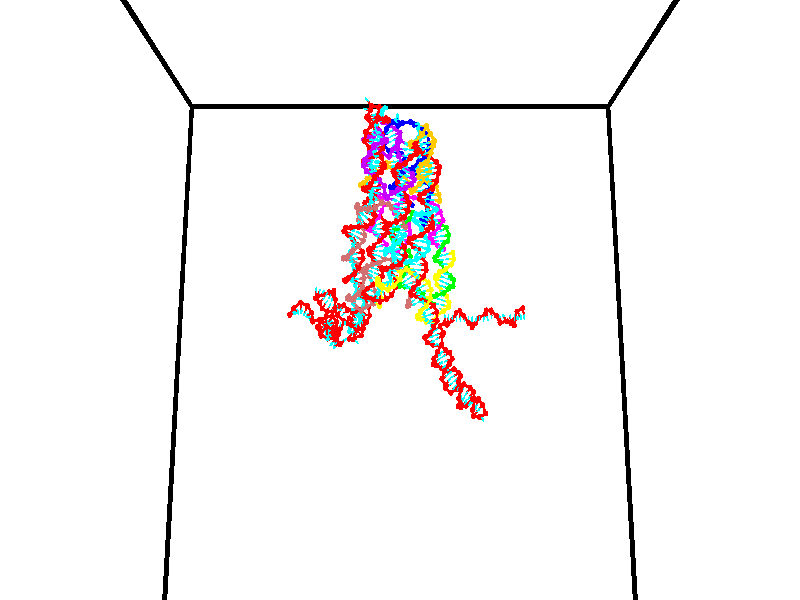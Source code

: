 // switches for output
#declare DRAW_BASES = 1; // possible values are 0, 1; only relevant for DNA ribbons
#declare DRAW_BASES_TYPE = 3; // possible values are 1, 2, 3; only relevant for DNA ribbons
#declare DRAW_FOG = 0; // set to 1 to enable fog

#include "colors.inc"

#include "transforms.inc"
background { rgb <1, 1, 1>}

#default {
   normal{
       ripples 0.25
       frequency 0.20
       turbulence 0.2
       lambda 5
   }
	finish {
		phong 0.1
		phong_size 40.
	}
}

// original window dimensions: 1024x640


// camera settings

camera {
	sky <0, 0.179814, -0.983701>
	up <0, 0.179814, -0.983701>
	right 1.6 * <1, 0, 0>
	location <35, 94.9851, 44.8844>
	look_at <35, 29.7336, 32.9568>
	direction <0, -65.2515, -11.9276>
	angle 67.0682
}


# declare cpy_camera_pos = <35, 94.9851, 44.8844>;
# if (DRAW_FOG = 1)
fog {
	fog_type 2
	up vnormalize(cpy_camera_pos)
	color rgbt<1,1,1,0.3>
	distance 1e-5
	fog_alt 3e-3
	fog_offset 56
}
# end


// LIGHTS

# declare lum = 6;
global_settings {
	ambient_light rgb lum * <0.05, 0.05, 0.05>
	max_trace_level 15
}# declare cpy_direct_light_amount = 0.25;
light_source
{	1000 * <-1, -1.16352, -0.803886>,
	rgb lum * cpy_direct_light_amount
	parallel
}

light_source
{	1000 * <1, 1.16352, 0.803886>,
	rgb lum * cpy_direct_light_amount
	parallel
}

// strand 0

// nucleotide -1

// particle -1
sphere {
	<23.903805, 35.075783, 35.198624> 0.250000
	pigment { color rgbt <1,0,0,0> }
	no_shadow
}
cylinder {
	<24.202721, 35.338249, 35.156666>,  <24.382071, 35.495728, 35.131493>, 0.100000
	pigment { color rgbt <1,0,0,0> }
	no_shadow
}
cylinder {
	<24.202721, 35.338249, 35.156666>,  <23.903805, 35.075783, 35.198624>, 0.100000
	pigment { color rgbt <1,0,0,0> }
	no_shadow
}

// particle -1
sphere {
	<24.202721, 35.338249, 35.156666> 0.100000
	pigment { color rgbt <1,0,0,0> }
	no_shadow
}
sphere {
	0, 1
	scale<0.080000,0.200000,0.300000>
	matrix <0.610208, -0.740126, -0.282596,
		-0.263062, 0.147176, -0.953487,
		0.747292, 0.656165, -0.104891,
		24.426908, 35.535099, 35.125198>
	pigment { color rgbt <0,1,1,0> }
	no_shadow
}
cylinder {
	<24.274429, 34.877586, 34.605968>,  <23.903805, 35.075783, 35.198624>, 0.130000
	pigment { color rgbt <1,0,0,0> }
	no_shadow
}

// nucleotide -1

// particle -1
sphere {
	<24.274429, 34.877586, 34.605968> 0.250000
	pigment { color rgbt <1,0,0,0> }
	no_shadow
}
cylinder {
	<24.532084, 35.094154, 34.822102>,  <24.686676, 35.224094, 34.951782>, 0.100000
	pigment { color rgbt <1,0,0,0> }
	no_shadow
}
cylinder {
	<24.532084, 35.094154, 34.822102>,  <24.274429, 34.877586, 34.605968>, 0.100000
	pigment { color rgbt <1,0,0,0> }
	no_shadow
}

// particle -1
sphere {
	<24.532084, 35.094154, 34.822102> 0.100000
	pigment { color rgbt <1,0,0,0> }
	no_shadow
}
sphere {
	0, 1
	scale<0.080000,0.200000,0.300000>
	matrix <0.701045, -0.700438, -0.133875,
		0.305984, 0.465028, -0.830736,
		0.644135, 0.541420, 0.540328,
		24.725325, 35.256580, 34.984200>
	pigment { color rgbt <0,1,1,0> }
	no_shadow
}
cylinder {
	<24.969400, 35.028217, 34.152512>,  <24.274429, 34.877586, 34.605968>, 0.130000
	pigment { color rgbt <1,0,0,0> }
	no_shadow
}

// nucleotide -1

// particle -1
sphere {
	<24.969400, 35.028217, 34.152512> 0.250000
	pigment { color rgbt <1,0,0,0> }
	no_shadow
}
cylinder {
	<25.011158, 35.015644, 34.550129>,  <25.036213, 35.008099, 34.788700>, 0.100000
	pigment { color rgbt <1,0,0,0> }
	no_shadow
}
cylinder {
	<25.011158, 35.015644, 34.550129>,  <24.969400, 35.028217, 34.152512>, 0.100000
	pigment { color rgbt <1,0,0,0> }
	no_shadow
}

// particle -1
sphere {
	<25.011158, 35.015644, 34.550129> 0.100000
	pigment { color rgbt <1,0,0,0> }
	no_shadow
}
sphere {
	0, 1
	scale<0.080000,0.200000,0.300000>
	matrix <0.685957, -0.721434, -0.094851,
		0.720115, 0.691770, -0.053751,
		0.104393, -0.031432, 0.994039,
		25.042477, 35.006214, 34.848339>
	pigment { color rgbt <0,1,1,0> }
	no_shadow
}
cylinder {
	<25.658209, 34.927513, 34.428707>,  <24.969400, 35.028217, 34.152512>, 0.130000
	pigment { color rgbt <1,0,0,0> }
	no_shadow
}

// nucleotide -1

// particle -1
sphere {
	<25.658209, 34.927513, 34.428707> 0.250000
	pigment { color rgbt <1,0,0,0> }
	no_shadow
}
cylinder {
	<25.474743, 34.783005, 34.753448>,  <25.364662, 34.696301, 34.948292>, 0.100000
	pigment { color rgbt <1,0,0,0> }
	no_shadow
}
cylinder {
	<25.474743, 34.783005, 34.753448>,  <25.658209, 34.927513, 34.428707>, 0.100000
	pigment { color rgbt <1,0,0,0> }
	no_shadow
}

// particle -1
sphere {
	<25.474743, 34.783005, 34.753448> 0.100000
	pigment { color rgbt <1,0,0,0> }
	no_shadow
}
sphere {
	0, 1
	scale<0.080000,0.200000,0.300000>
	matrix <0.758409, -0.635267, 0.145779,
		0.463078, 0.682581, 0.565369,
		-0.458666, -0.361274, 0.811854,
		25.337143, 34.674622, 34.997005>
	pigment { color rgbt <0,1,1,0> }
	no_shadow
}
cylinder {
	<26.092024, 34.794556, 34.978298>,  <25.658209, 34.927513, 34.428707>, 0.130000
	pigment { color rgbt <1,0,0,0> }
	no_shadow
}

// nucleotide -1

// particle -1
sphere {
	<26.092024, 34.794556, 34.978298> 0.250000
	pigment { color rgbt <1,0,0,0> }
	no_shadow
}
cylinder {
	<25.801086, 34.539024, 35.078594>,  <25.626524, 34.385704, 35.138771>, 0.100000
	pigment { color rgbt <1,0,0,0> }
	no_shadow
}
cylinder {
	<25.801086, 34.539024, 35.078594>,  <26.092024, 34.794556, 34.978298>, 0.100000
	pigment { color rgbt <1,0,0,0> }
	no_shadow
}

// particle -1
sphere {
	<25.801086, 34.539024, 35.078594> 0.100000
	pigment { color rgbt <1,0,0,0> }
	no_shadow
}
sphere {
	0, 1
	scale<0.080000,0.200000,0.300000>
	matrix <0.681788, -0.714338, 0.157757,
		0.078334, 0.285696, 0.955113,
		-0.727344, -0.638827, 0.250741,
		25.582884, 34.347378, 35.153816>
	pigment { color rgbt <0,1,1,0> }
	no_shadow
}
cylinder {
	<26.165264, 34.534508, 35.689270>,  <26.092024, 34.794556, 34.978298>, 0.130000
	pigment { color rgbt <1,0,0,0> }
	no_shadow
}

// nucleotide -1

// particle -1
sphere {
	<26.165264, 34.534508, 35.689270> 0.250000
	pigment { color rgbt <1,0,0,0> }
	no_shadow
}
cylinder {
	<25.953573, 34.268467, 35.478539>,  <25.826559, 34.108841, 35.352100>, 0.100000
	pigment { color rgbt <1,0,0,0> }
	no_shadow
}
cylinder {
	<25.953573, 34.268467, 35.478539>,  <26.165264, 34.534508, 35.689270>, 0.100000
	pigment { color rgbt <1,0,0,0> }
	no_shadow
}

// particle -1
sphere {
	<25.953573, 34.268467, 35.478539> 0.100000
	pigment { color rgbt <1,0,0,0> }
	no_shadow
}
sphere {
	0, 1
	scale<0.080000,0.200000,0.300000>
	matrix <0.718397, -0.681631, 0.138870,
		-0.451468, -0.304981, 0.838548,
		-0.529227, -0.665106, -0.526832,
		25.794806, 34.068935, 35.320488>
	pigment { color rgbt <0,1,1,0> }
	no_shadow
}
cylinder {
	<26.911098, 34.774887, 35.542847>,  <26.165264, 34.534508, 35.689270>, 0.130000
	pigment { color rgbt <1,0,0,0> }
	no_shadow
}

// nucleotide -1

// particle -1
sphere {
	<26.911098, 34.774887, 35.542847> 0.250000
	pigment { color rgbt <1,0,0,0> }
	no_shadow
}
cylinder {
	<27.262880, 34.668053, 35.700439>,  <27.473949, 34.603951, 35.794994>, 0.100000
	pigment { color rgbt <1,0,0,0> }
	no_shadow
}
cylinder {
	<27.262880, 34.668053, 35.700439>,  <26.911098, 34.774887, 35.542847>, 0.100000
	pigment { color rgbt <1,0,0,0> }
	no_shadow
}

// particle -1
sphere {
	<27.262880, 34.668053, 35.700439> 0.100000
	pigment { color rgbt <1,0,0,0> }
	no_shadow
}
sphere {
	0, 1
	scale<0.080000,0.200000,0.300000>
	matrix <0.033216, 0.860146, 0.508965,
		-0.474819, -0.434525, 0.765333,
		0.879456, -0.267088, 0.393981,
		27.526718, 34.587925, 35.818634>
	pigment { color rgbt <0,1,1,0> }
	no_shadow
}
cylinder {
	<26.857817, 34.632175, 36.331589>,  <26.911098, 34.774887, 35.542847>, 0.130000
	pigment { color rgbt <1,0,0,0> }
	no_shadow
}

// nucleotide -1

// particle -1
sphere {
	<26.857817, 34.632175, 36.331589> 0.250000
	pigment { color rgbt <1,0,0,0> }
	no_shadow
}
cylinder {
	<27.204082, 34.768711, 36.185101>,  <27.411842, 34.850632, 36.097210>, 0.100000
	pigment { color rgbt <1,0,0,0> }
	no_shadow
}
cylinder {
	<27.204082, 34.768711, 36.185101>,  <26.857817, 34.632175, 36.331589>, 0.100000
	pigment { color rgbt <1,0,0,0> }
	no_shadow
}

// particle -1
sphere {
	<27.204082, 34.768711, 36.185101> 0.100000
	pigment { color rgbt <1,0,0,0> }
	no_shadow
}
sphere {
	0, 1
	scale<0.080000,0.200000,0.300000>
	matrix <-0.235765, 0.923282, 0.303257,
		0.441635, -0.176177, 0.879727,
		0.865663, 0.341337, -0.366217,
		27.463781, 34.871113, 36.075233>
	pigment { color rgbt <0,1,1,0> }
	no_shadow
}
cylinder {
	<27.085238, 35.017605, 36.940865>,  <26.857817, 34.632175, 36.331589>, 0.130000
	pigment { color rgbt <1,0,0,0> }
	no_shadow
}

// nucleotide -1

// particle -1
sphere {
	<27.085238, 35.017605, 36.940865> 0.250000
	pigment { color rgbt <1,0,0,0> }
	no_shadow
}
cylinder {
	<27.318840, 35.139668, 36.639980>,  <27.459002, 35.212906, 36.459450>, 0.100000
	pigment { color rgbt <1,0,0,0> }
	no_shadow
}
cylinder {
	<27.318840, 35.139668, 36.639980>,  <27.085238, 35.017605, 36.940865>, 0.100000
	pigment { color rgbt <1,0,0,0> }
	no_shadow
}

// particle -1
sphere {
	<27.318840, 35.139668, 36.639980> 0.100000
	pigment { color rgbt <1,0,0,0> }
	no_shadow
}
sphere {
	0, 1
	scale<0.080000,0.200000,0.300000>
	matrix <-0.004521, 0.927859, 0.372903,
		0.811735, -0.214378, 0.543256,
		0.584008, 0.305155, -0.752207,
		27.494041, 35.231213, 36.414318>
	pigment { color rgbt <0,1,1,0> }
	no_shadow
}
cylinder {
	<27.782829, 35.191109, 37.209133>,  <27.085238, 35.017605, 36.940865>, 0.130000
	pigment { color rgbt <1,0,0,0> }
	no_shadow
}

// nucleotide -1

// particle -1
sphere {
	<27.782829, 35.191109, 37.209133> 0.250000
	pigment { color rgbt <1,0,0,0> }
	no_shadow
}
cylinder {
	<27.750120, 35.391575, 36.864544>,  <27.730495, 35.511856, 36.657791>, 0.100000
	pigment { color rgbt <1,0,0,0> }
	no_shadow
}
cylinder {
	<27.750120, 35.391575, 36.864544>,  <27.782829, 35.191109, 37.209133>, 0.100000
	pigment { color rgbt <1,0,0,0> }
	no_shadow
}

// particle -1
sphere {
	<27.750120, 35.391575, 36.864544> 0.100000
	pigment { color rgbt <1,0,0,0> }
	no_shadow
}
sphere {
	0, 1
	scale<0.080000,0.200000,0.300000>
	matrix <0.257936, 0.845564, 0.467429,
		0.962695, -0.183983, -0.198414,
		-0.081773, 0.501170, -0.861477,
		27.725588, 35.541927, 36.606102>
	pigment { color rgbt <0,1,1,0> }
	no_shadow
}
cylinder {
	<28.451347, 35.534470, 37.203407>,  <27.782829, 35.191109, 37.209133>, 0.130000
	pigment { color rgbt <1,0,0,0> }
	no_shadow
}

// nucleotide -1

// particle -1
sphere {
	<28.451347, 35.534470, 37.203407> 0.250000
	pigment { color rgbt <1,0,0,0> }
	no_shadow
}
cylinder {
	<28.212395, 35.720886, 36.942352>,  <28.069023, 35.832737, 36.785721>, 0.100000
	pigment { color rgbt <1,0,0,0> }
	no_shadow
}
cylinder {
	<28.212395, 35.720886, 36.942352>,  <28.451347, 35.534470, 37.203407>, 0.100000
	pigment { color rgbt <1,0,0,0> }
	no_shadow
}

// particle -1
sphere {
	<28.212395, 35.720886, 36.942352> 0.100000
	pigment { color rgbt <1,0,0,0> }
	no_shadow
}
sphere {
	0, 1
	scale<0.080000,0.200000,0.300000>
	matrix <0.234685, 0.879773, 0.413427,
		0.766850, 0.093809, -0.634934,
		-0.597381, 0.466046, -0.652639,
		28.033180, 35.860699, 36.746559>
	pigment { color rgbt <0,1,1,0> }
	no_shadow
}
cylinder {
	<28.735256, 36.230881, 37.010433>,  <28.451347, 35.534470, 37.203407>, 0.130000
	pigment { color rgbt <1,0,0,0> }
	no_shadow
}

// nucleotide -1

// particle -1
sphere {
	<28.735256, 36.230881, 37.010433> 0.250000
	pigment { color rgbt <1,0,0,0> }
	no_shadow
}
cylinder {
	<28.341949, 36.214062, 36.939529>,  <28.105967, 36.203972, 36.896988>, 0.100000
	pigment { color rgbt <1,0,0,0> }
	no_shadow
}
cylinder {
	<28.341949, 36.214062, 36.939529>,  <28.735256, 36.230881, 37.010433>, 0.100000
	pigment { color rgbt <1,0,0,0> }
	no_shadow
}

// particle -1
sphere {
	<28.341949, 36.214062, 36.939529> 0.100000
	pigment { color rgbt <1,0,0,0> }
	no_shadow
}
sphere {
	0, 1
	scale<0.080000,0.200000,0.300000>
	matrix <-0.097033, 0.944376, 0.314227,
		0.154190, 0.326168, -0.932652,
		-0.983265, -0.042047, -0.177262,
		28.046970, 36.201447, 36.886353>
	pigment { color rgbt <0,1,1,0> }
	no_shadow
}
cylinder {
	<28.542662, 36.799271, 36.664597>,  <28.735256, 36.230881, 37.010433>, 0.130000
	pigment { color rgbt <1,0,0,0> }
	no_shadow
}

// nucleotide -1

// particle -1
sphere {
	<28.542662, 36.799271, 36.664597> 0.250000
	pigment { color rgbt <1,0,0,0> }
	no_shadow
}
cylinder {
	<28.228083, 36.677032, 36.879303>,  <28.039335, 36.603691, 37.008125>, 0.100000
	pigment { color rgbt <1,0,0,0> }
	no_shadow
}
cylinder {
	<28.228083, 36.677032, 36.879303>,  <28.542662, 36.799271, 36.664597>, 0.100000
	pigment { color rgbt <1,0,0,0> }
	no_shadow
}

// particle -1
sphere {
	<28.228083, 36.677032, 36.879303> 0.100000
	pigment { color rgbt <1,0,0,0> }
	no_shadow
}
sphere {
	0, 1
	scale<0.080000,0.200000,0.300000>
	matrix <-0.069302, 0.907200, 0.414953,
		-0.613756, 0.289140, -0.734644,
		-0.786448, -0.305592, 0.536761,
		27.992147, 36.585354, 37.040333>
	pigment { color rgbt <0,1,1,0> }
	no_shadow
}
cylinder {
	<27.891607, 37.288906, 36.540722>,  <28.542662, 36.799271, 36.664597>, 0.130000
	pigment { color rgbt <1,0,0,0> }
	no_shadow
}

// nucleotide -1

// particle -1
sphere {
	<27.891607, 37.288906, 36.540722> 0.250000
	pigment { color rgbt <1,0,0,0> }
	no_shadow
}
cylinder {
	<27.914875, 37.094688, 36.889633>,  <27.928835, 36.978157, 37.098980>, 0.100000
	pigment { color rgbt <1,0,0,0> }
	no_shadow
}
cylinder {
	<27.914875, 37.094688, 36.889633>,  <27.891607, 37.288906, 36.540722>, 0.100000
	pigment { color rgbt <1,0,0,0> }
	no_shadow
}

// particle -1
sphere {
	<27.914875, 37.094688, 36.889633> 0.100000
	pigment { color rgbt <1,0,0,0> }
	no_shadow
}
sphere {
	0, 1
	scale<0.080000,0.200000,0.300000>
	matrix <0.092368, 0.872624, 0.479579,
		-0.994024, 0.052674, 0.095608,
		0.058168, -0.485544, 0.872275,
		27.932325, 36.949024, 37.151314>
	pigment { color rgbt <0,1,1,0> }
	no_shadow
}
cylinder {
	<27.395420, 37.470150, 37.097775>,  <27.891607, 37.288906, 36.540722>, 0.130000
	pigment { color rgbt <1,0,0,0> }
	no_shadow
}

// nucleotide -1

// particle -1
sphere {
	<27.395420, 37.470150, 37.097775> 0.250000
	pigment { color rgbt <1,0,0,0> }
	no_shadow
}
cylinder {
	<27.715786, 37.335392, 37.295780>,  <27.908005, 37.254539, 37.414585>, 0.100000
	pigment { color rgbt <1,0,0,0> }
	no_shadow
}
cylinder {
	<27.715786, 37.335392, 37.295780>,  <27.395420, 37.470150, 37.097775>, 0.100000
	pigment { color rgbt <1,0,0,0> }
	no_shadow
}

// particle -1
sphere {
	<27.715786, 37.335392, 37.295780> 0.100000
	pigment { color rgbt <1,0,0,0> }
	no_shadow
}
sphere {
	0, 1
	scale<0.080000,0.200000,0.300000>
	matrix <0.012712, 0.836090, 0.548445,
		-0.598645, -0.432965, 0.673918,
		0.800914, -0.336891, 0.495017,
		27.956060, 37.234325, 37.444286>
	pigment { color rgbt <0,1,1,0> }
	no_shadow
}
cylinder {
	<26.978556, 37.019455, 36.504868>,  <27.395420, 37.470150, 37.097775>, 0.130000
	pigment { color rgbt <1,0,0,0> }
	no_shadow
}

// nucleotide -1

// particle -1
sphere {
	<26.978556, 37.019455, 36.504868> 0.250000
	pigment { color rgbt <1,0,0,0> }
	no_shadow
}
cylinder {
	<27.007566, 36.628651, 36.424667>,  <27.024973, 36.394169, 36.376549>, 0.100000
	pigment { color rgbt <1,0,0,0> }
	no_shadow
}
cylinder {
	<27.007566, 36.628651, 36.424667>,  <26.978556, 37.019455, 36.504868>, 0.100000
	pigment { color rgbt <1,0,0,0> }
	no_shadow
}

// particle -1
sphere {
	<27.007566, 36.628651, 36.424667> 0.100000
	pigment { color rgbt <1,0,0,0> }
	no_shadow
}
sphere {
	0, 1
	scale<0.080000,0.200000,0.300000>
	matrix <-0.783331, -0.180232, 0.594902,
		-0.617359, 0.113909, -0.778391,
		0.072526, -0.977006, -0.200496,
		27.029324, 36.335548, 36.364517>
	pigment { color rgbt <0,1,1,0> }
	no_shadow
}
cylinder {
	<27.218006, 36.493820, 35.915897>,  <26.978556, 37.019455, 36.504868>, 0.130000
	pigment { color rgbt <1,0,0,0> }
	no_shadow
}

// nucleotide -1

// particle -1
sphere {
	<27.218006, 36.493820, 35.915897> 0.250000
	pigment { color rgbt <1,0,0,0> }
	no_shadow
}
cylinder {
	<27.478779, 36.295696, 36.145557>,  <27.635242, 36.176823, 36.283356>, 0.100000
	pigment { color rgbt <1,0,0,0> }
	no_shadow
}
cylinder {
	<27.478779, 36.295696, 36.145557>,  <27.218006, 36.493820, 35.915897>, 0.100000
	pigment { color rgbt <1,0,0,0> }
	no_shadow
}

// particle -1
sphere {
	<27.478779, 36.295696, 36.145557> 0.100000
	pigment { color rgbt <1,0,0,0> }
	no_shadow
}
sphere {
	0, 1
	scale<0.080000,0.200000,0.300000>
	matrix <-0.074875, -0.795533, -0.601266,
		0.754570, 0.348996, -0.555721,
		0.651934, -0.495307, 0.574154,
		27.674358, 36.147102, 36.317802>
	pigment { color rgbt <0,1,1,0> }
	no_shadow
}
cylinder {
	<27.719965, 36.179073, 35.500225>,  <27.218006, 36.493820, 35.915897>, 0.130000
	pigment { color rgbt <1,0,0,0> }
	no_shadow
}

// nucleotide -1

// particle -1
sphere {
	<27.719965, 36.179073, 35.500225> 0.250000
	pigment { color rgbt <1,0,0,0> }
	no_shadow
}
cylinder {
	<27.717169, 35.990391, 35.852917>,  <27.715490, 35.877182, 36.064533>, 0.100000
	pigment { color rgbt <1,0,0,0> }
	no_shadow
}
cylinder {
	<27.717169, 35.990391, 35.852917>,  <27.719965, 36.179073, 35.500225>, 0.100000
	pigment { color rgbt <1,0,0,0> }
	no_shadow
}

// particle -1
sphere {
	<27.717169, 35.990391, 35.852917> 0.100000
	pigment { color rgbt <1,0,0,0> }
	no_shadow
}
sphere {
	0, 1
	scale<0.080000,0.200000,0.300000>
	matrix <-0.088871, -0.877968, -0.470398,
		0.996019, -0.081649, -0.035783,
		-0.006991, -0.471705, 0.881729,
		27.715071, 35.848881, 36.117435>
	pigment { color rgbt <0,1,1,0> }
	no_shadow
}
cylinder {
	<28.259987, 35.602806, 35.393974>,  <27.719965, 36.179073, 35.500225>, 0.130000
	pigment { color rgbt <1,0,0,0> }
	no_shadow
}

// nucleotide -1

// particle -1
sphere {
	<28.259987, 35.602806, 35.393974> 0.250000
	pigment { color rgbt <1,0,0,0> }
	no_shadow
}
cylinder {
	<28.019779, 35.499268, 35.696598>,  <27.875654, 35.437145, 35.878170>, 0.100000
	pigment { color rgbt <1,0,0,0> }
	no_shadow
}
cylinder {
	<28.019779, 35.499268, 35.696598>,  <28.259987, 35.602806, 35.393974>, 0.100000
	pigment { color rgbt <1,0,0,0> }
	no_shadow
}

// particle -1
sphere {
	<28.019779, 35.499268, 35.696598> 0.100000
	pigment { color rgbt <1,0,0,0> }
	no_shadow
}
sphere {
	0, 1
	scale<0.080000,0.200000,0.300000>
	matrix <-0.049095, -0.932434, -0.357990,
		0.798102, -0.252123, 0.547236,
		-0.600519, -0.258846, 0.756555,
		27.839622, 35.421616, 35.923565>
	pigment { color rgbt <0,1,1,0> }
	no_shadow
}
cylinder {
	<28.656176, 35.227848, 35.836811>,  <28.259987, 35.602806, 35.393974>, 0.130000
	pigment { color rgbt <1,0,0,0> }
	no_shadow
}

// nucleotide -1

// particle -1
sphere {
	<28.656176, 35.227848, 35.836811> 0.250000
	pigment { color rgbt <1,0,0,0> }
	no_shadow
}
cylinder {
	<28.276352, 35.111515, 35.883728>,  <28.048458, 35.041718, 35.911877>, 0.100000
	pigment { color rgbt <1,0,0,0> }
	no_shadow
}
cylinder {
	<28.276352, 35.111515, 35.883728>,  <28.656176, 35.227848, 35.836811>, 0.100000
	pigment { color rgbt <1,0,0,0> }
	no_shadow
}

// particle -1
sphere {
	<28.276352, 35.111515, 35.883728> 0.100000
	pigment { color rgbt <1,0,0,0> }
	no_shadow
}
sphere {
	0, 1
	scale<0.080000,0.200000,0.300000>
	matrix <0.229756, -0.899771, -0.370979,
		0.213429, -0.325317, 0.921204,
		-0.949558, -0.290829, 0.117294,
		27.991484, 35.024265, 35.918915>
	pigment { color rgbt <0,1,1,0> }
	no_shadow
}
cylinder {
	<28.589808, 34.582932, 36.310097>,  <28.656176, 35.227848, 35.836811>, 0.130000
	pigment { color rgbt <1,0,0,0> }
	no_shadow
}

// nucleotide -1

// particle -1
sphere {
	<28.589808, 34.582932, 36.310097> 0.250000
	pigment { color rgbt <1,0,0,0> }
	no_shadow
}
cylinder {
	<28.285631, 34.612778, 36.052055>,  <28.103125, 34.630684, 35.897228>, 0.100000
	pigment { color rgbt <1,0,0,0> }
	no_shadow
}
cylinder {
	<28.285631, 34.612778, 36.052055>,  <28.589808, 34.582932, 36.310097>, 0.100000
	pigment { color rgbt <1,0,0,0> }
	no_shadow
}

// particle -1
sphere {
	<28.285631, 34.612778, 36.052055> 0.100000
	pigment { color rgbt <1,0,0,0> }
	no_shadow
}
sphere {
	0, 1
	scale<0.080000,0.200000,0.300000>
	matrix <0.117966, -0.960980, -0.250201,
		-0.638602, -0.266364, 0.721968,
		-0.760441, 0.074612, -0.645106,
		28.057499, 34.635162, 35.858524>
	pigment { color rgbt <0,1,1,0> }
	no_shadow
}
cylinder {
	<28.179041, 34.025299, 36.296387>,  <28.589808, 34.582932, 36.310097>, 0.130000
	pigment { color rgbt <1,0,0,0> }
	no_shadow
}

// nucleotide -1

// particle -1
sphere {
	<28.179041, 34.025299, 36.296387> 0.250000
	pigment { color rgbt <1,0,0,0> }
	no_shadow
}
cylinder {
	<28.041977, 34.146935, 35.940834>,  <27.959740, 34.219913, 35.727501>, 0.100000
	pigment { color rgbt <1,0,0,0> }
	no_shadow
}
cylinder {
	<28.041977, 34.146935, 35.940834>,  <28.179041, 34.025299, 36.296387>, 0.100000
	pigment { color rgbt <1,0,0,0> }
	no_shadow
}

// particle -1
sphere {
	<28.041977, 34.146935, 35.940834> 0.100000
	pigment { color rgbt <1,0,0,0> }
	no_shadow
}
sphere {
	0, 1
	scale<0.080000,0.200000,0.300000>
	matrix <-0.020499, -0.948361, -0.316530,
		-0.939235, -0.090241, 0.331200,
		-0.342661, 0.304085, -0.888884,
		27.939180, 34.238159, 35.674168>
	pigment { color rgbt <0,1,1,0> }
	no_shadow
}
cylinder {
	<28.504969, 34.013573, 36.988052>,  <28.179041, 34.025299, 36.296387>, 0.130000
	pigment { color rgbt <1,0,0,0> }
	no_shadow
}

// nucleotide -1

// particle -1
sphere {
	<28.504969, 34.013573, 36.988052> 0.250000
	pigment { color rgbt <1,0,0,0> }
	no_shadow
}
cylinder {
	<28.255543, 34.103329, 37.287601>,  <28.105886, 34.157181, 37.467331>, 0.100000
	pigment { color rgbt <1,0,0,0> }
	no_shadow
}
cylinder {
	<28.255543, 34.103329, 37.287601>,  <28.504969, 34.013573, 36.988052>, 0.100000
	pigment { color rgbt <1,0,0,0> }
	no_shadow
}

// particle -1
sphere {
	<28.255543, 34.103329, 37.287601> 0.100000
	pigment { color rgbt <1,0,0,0> }
	no_shadow
}
sphere {
	0, 1
	scale<0.080000,0.200000,0.300000>
	matrix <0.483256, -0.642343, 0.594861,
		0.614516, 0.732833, 0.292105,
		-0.623565, 0.224391, 0.748876,
		28.068474, 34.170647, 37.512264>
	pigment { color rgbt <0,1,1,0> }
	no_shadow
}
cylinder {
	<28.893707, 34.253284, 37.542225>,  <28.504969, 34.013573, 36.988052>, 0.130000
	pigment { color rgbt <1,0,0,0> }
	no_shadow
}

// nucleotide -1

// particle -1
sphere {
	<28.893707, 34.253284, 37.542225> 0.250000
	pigment { color rgbt <1,0,0,0> }
	no_shadow
}
cylinder {
	<28.584778, 34.018021, 37.638210>,  <28.399420, 33.876862, 37.695801>, 0.100000
	pigment { color rgbt <1,0,0,0> }
	no_shadow
}
cylinder {
	<28.584778, 34.018021, 37.638210>,  <28.893707, 34.253284, 37.542225>, 0.100000
	pigment { color rgbt <1,0,0,0> }
	no_shadow
}

// particle -1
sphere {
	<28.584778, 34.018021, 37.638210> 0.100000
	pigment { color rgbt <1,0,0,0> }
	no_shadow
}
sphere {
	0, 1
	scale<0.080000,0.200000,0.300000>
	matrix <0.633902, -0.738026, 0.231270,
		0.041076, 0.330729, 0.942831,
		-0.772321, -0.588163, 0.239965,
		28.353081, 33.841572, 37.710201>
	pigment { color rgbt <0,1,1,0> }
	no_shadow
}
cylinder {
	<28.866646, 33.439575, 37.477581>,  <28.893707, 34.253284, 37.542225>, 0.130000
	pigment { color rgbt <1,0,0,0> }
	no_shadow
}

// nucleotide -1

// particle -1
sphere {
	<28.866646, 33.439575, 37.477581> 0.250000
	pigment { color rgbt <1,0,0,0> }
	no_shadow
}
cylinder {
	<29.090609, 33.202297, 37.246197>,  <29.224987, 33.059929, 37.107365>, 0.100000
	pigment { color rgbt <1,0,0,0> }
	no_shadow
}
cylinder {
	<29.090609, 33.202297, 37.246197>,  <28.866646, 33.439575, 37.477581>, 0.100000
	pigment { color rgbt <1,0,0,0> }
	no_shadow
}

// particle -1
sphere {
	<29.090609, 33.202297, 37.246197> 0.100000
	pigment { color rgbt <1,0,0,0> }
	no_shadow
}
sphere {
	0, 1
	scale<0.080000,0.200000,0.300000>
	matrix <-0.195903, 0.583585, -0.788068,
		0.805063, 0.554568, 0.210544,
		0.559907, -0.593198, -0.578464,
		29.258581, 33.024338, 37.072659>
	pigment { color rgbt <0,1,1,0> }
	no_shadow
}
cylinder {
	<28.349539, 33.193153, 36.854023>,  <28.866646, 33.439575, 37.477581>, 0.130000
	pigment { color rgbt <1,0,0,0> }
	no_shadow
}

// nucleotide -1

// particle -1
sphere {
	<28.349539, 33.193153, 36.854023> 0.250000
	pigment { color rgbt <1,0,0,0> }
	no_shadow
}
cylinder {
	<28.325239, 32.858250, 37.071396>,  <28.310659, 32.657307, 37.201820>, 0.100000
	pigment { color rgbt <1,0,0,0> }
	no_shadow
}
cylinder {
	<28.325239, 32.858250, 37.071396>,  <28.349539, 33.193153, 36.854023>, 0.100000
	pigment { color rgbt <1,0,0,0> }
	no_shadow
}

// particle -1
sphere {
	<28.325239, 32.858250, 37.071396> 0.100000
	pigment { color rgbt <1,0,0,0> }
	no_shadow
}
sphere {
	0, 1
	scale<0.080000,0.200000,0.300000>
	matrix <0.685939, 0.360494, 0.632086,
		-0.725119, 0.411156, 0.552406,
		-0.060747, -0.837255, 0.543429,
		28.307014, 32.607075, 37.234425>
	pigment { color rgbt <0,1,1,0> }
	no_shadow
}
cylinder {
	<28.630167, 32.638348, 36.490971>,  <28.349539, 33.193153, 36.854023>, 0.130000
	pigment { color rgbt <1,0,0,0> }
	no_shadow
}

// nucleotide -1

// particle -1
sphere {
	<28.630167, 32.638348, 36.490971> 0.250000
	pigment { color rgbt <1,0,0,0> }
	no_shadow
}
cylinder {
	<28.240557, 32.717770, 36.534515>,  <28.006790, 32.765423, 36.560642>, 0.100000
	pigment { color rgbt <1,0,0,0> }
	no_shadow
}
cylinder {
	<28.240557, 32.717770, 36.534515>,  <28.630167, 32.638348, 36.490971>, 0.100000
	pigment { color rgbt <1,0,0,0> }
	no_shadow
}

// particle -1
sphere {
	<28.240557, 32.717770, 36.534515> 0.100000
	pigment { color rgbt <1,0,0,0> }
	no_shadow
}
sphere {
	0, 1
	scale<0.080000,0.200000,0.300000>
	matrix <0.155262, 0.935554, -0.317226,
		-0.164834, -0.292084, -0.942081,
		-0.974025, 0.198559, 0.108862,
		27.948349, 32.777336, 36.567173>
	pigment { color rgbt <0,1,1,0> }
	no_shadow
}
cylinder {
	<28.862921, 33.380260, 36.140079>,  <28.630167, 32.638348, 36.490971>, 0.130000
	pigment { color rgbt <1,0,0,0> }
	no_shadow
}

// nucleotide -1

// particle -1
sphere {
	<28.862921, 33.380260, 36.140079> 0.250000
	pigment { color rgbt <1,0,0,0> }
	no_shadow
}
cylinder {
	<28.891872, 33.749325, 35.988575>,  <28.909245, 33.970764, 35.897675>, 0.100000
	pigment { color rgbt <1,0,0,0> }
	no_shadow
}
cylinder {
	<28.891872, 33.749325, 35.988575>,  <28.862921, 33.380260, 36.140079>, 0.100000
	pigment { color rgbt <1,0,0,0> }
	no_shadow
}

// particle -1
sphere {
	<28.891872, 33.749325, 35.988575> 0.100000
	pigment { color rgbt <1,0,0,0> }
	no_shadow
}
sphere {
	0, 1
	scale<0.080000,0.200000,0.300000>
	matrix <0.985973, -0.008930, 0.166665,
		0.150393, -0.385508, -0.910366,
		0.072381, 0.922661, -0.378757,
		28.913586, 34.026123, 35.874947>
	pigment { color rgbt <0,1,1,0> }
	no_shadow
}
cylinder {
	<29.247829, 33.444187, 35.491066>,  <28.862921, 33.380260, 36.140079>, 0.130000
	pigment { color rgbt <1,0,0,0> }
	no_shadow
}

// nucleotide -1

// particle -1
sphere {
	<29.247829, 33.444187, 35.491066> 0.250000
	pigment { color rgbt <1,0,0,0> }
	no_shadow
}
cylinder {
	<29.330544, 33.811611, 35.625824>,  <29.380171, 34.032066, 35.706676>, 0.100000
	pigment { color rgbt <1,0,0,0> }
	no_shadow
}
cylinder {
	<29.330544, 33.811611, 35.625824>,  <29.247829, 33.444187, 35.491066>, 0.100000
	pigment { color rgbt <1,0,0,0> }
	no_shadow
}

// particle -1
sphere {
	<29.330544, 33.811611, 35.625824> 0.100000
	pigment { color rgbt <1,0,0,0> }
	no_shadow
}
sphere {
	0, 1
	scale<0.080000,0.200000,0.300000>
	matrix <0.969618, -0.238397, 0.054853,
		0.130700, 0.315314, -0.939944,
		0.206784, 0.918555, 0.336893,
		29.392578, 34.087177, 35.726891>
	pigment { color rgbt <0,1,1,0> }
	no_shadow
}
cylinder {
	<28.552702, 33.421310, 35.006016>,  <29.247829, 33.444187, 35.491066>, 0.130000
	pigment { color rgbt <1,0,0,0> }
	no_shadow
}

// nucleotide -1

// particle -1
sphere {
	<28.552702, 33.421310, 35.006016> 0.250000
	pigment { color rgbt <1,0,0,0> }
	no_shadow
}
cylinder {
	<28.683615, 33.234871, 34.677227>,  <28.762163, 33.123005, 34.479954>, 0.100000
	pigment { color rgbt <1,0,0,0> }
	no_shadow
}
cylinder {
	<28.683615, 33.234871, 34.677227>,  <28.552702, 33.421310, 35.006016>, 0.100000
	pigment { color rgbt <1,0,0,0> }
	no_shadow
}

// particle -1
sphere {
	<28.683615, 33.234871, 34.677227> 0.100000
	pigment { color rgbt <1,0,0,0> }
	no_shadow
}
sphere {
	0, 1
	scale<0.080000,0.200000,0.300000>
	matrix <-0.905332, 0.094499, -0.414059,
		0.270669, 0.879670, -0.391049,
		0.327282, -0.466102, -0.821971,
		28.781799, 33.095039, 34.430637>
	pigment { color rgbt <0,1,1,0> }
	no_shadow
}
cylinder {
	<28.293518, 33.750340, 34.391964>,  <28.552702, 33.421310, 35.006016>, 0.130000
	pigment { color rgbt <1,0,0,0> }
	no_shadow
}

// nucleotide -1

// particle -1
sphere {
	<28.293518, 33.750340, 34.391964> 0.250000
	pigment { color rgbt <1,0,0,0> }
	no_shadow
}
cylinder {
	<28.365646, 33.368603, 34.296703>,  <28.408922, 33.139561, 34.239548>, 0.100000
	pigment { color rgbt <1,0,0,0> }
	no_shadow
}
cylinder {
	<28.365646, 33.368603, 34.296703>,  <28.293518, 33.750340, 34.391964>, 0.100000
	pigment { color rgbt <1,0,0,0> }
	no_shadow
}

// particle -1
sphere {
	<28.365646, 33.368603, 34.296703> 0.100000
	pigment { color rgbt <1,0,0,0> }
	no_shadow
}
sphere {
	0, 1
	scale<0.080000,0.200000,0.300000>
	matrix <-0.875877, -0.045619, -0.480372,
		0.447575, 0.295213, -0.844113,
		0.180320, -0.954342, -0.238152,
		28.419743, 33.082298, 34.225258>
	pigment { color rgbt <0,1,1,0> }
	no_shadow
}
cylinder {
	<28.336180, 33.648132, 33.648987>,  <28.293518, 33.750340, 34.391964>, 0.130000
	pigment { color rgbt <1,0,0,0> }
	no_shadow
}

// nucleotide -1

// particle -1
sphere {
	<28.336180, 33.648132, 33.648987> 0.250000
	pigment { color rgbt <1,0,0,0> }
	no_shadow
}
cylinder {
	<28.251598, 33.282562, 33.787571>,  <28.200850, 33.063221, 33.870724>, 0.100000
	pigment { color rgbt <1,0,0,0> }
	no_shadow
}
cylinder {
	<28.251598, 33.282562, 33.787571>,  <28.336180, 33.648132, 33.648987>, 0.100000
	pigment { color rgbt <1,0,0,0> }
	no_shadow
}

// particle -1
sphere {
	<28.251598, 33.282562, 33.787571> 0.100000
	pigment { color rgbt <1,0,0,0> }
	no_shadow
}
sphere {
	0, 1
	scale<0.080000,0.200000,0.300000>
	matrix <-0.773133, -0.060463, -0.631355,
		0.597957, -0.401364, -0.693797,
		-0.211454, -0.913921, 0.346462,
		28.188162, 33.008385, 33.891510>
	pigment { color rgbt <0,1,1,0> }
	no_shadow
}
cylinder {
	<28.144650, 33.425392, 32.976196>,  <28.336180, 33.648132, 33.648987>, 0.130000
	pigment { color rgbt <1,0,0,0> }
	no_shadow
}

// nucleotide -1

// particle -1
sphere {
	<28.144650, 33.425392, 32.976196> 0.250000
	pigment { color rgbt <1,0,0,0> }
	no_shadow
}
cylinder {
	<28.018667, 33.156189, 33.243885>,  <27.943079, 32.994667, 33.404499>, 0.100000
	pigment { color rgbt <1,0,0,0> }
	no_shadow
}
cylinder {
	<28.018667, 33.156189, 33.243885>,  <28.144650, 33.425392, 32.976196>, 0.100000
	pigment { color rgbt <1,0,0,0> }
	no_shadow
}

// particle -1
sphere {
	<28.018667, 33.156189, 33.243885> 0.100000
	pigment { color rgbt <1,0,0,0> }
	no_shadow
}
sphere {
	0, 1
	scale<0.080000,0.200000,0.300000>
	matrix <-0.710585, -0.300227, -0.636344,
		0.629184, -0.675961, -0.383672,
		-0.314955, -0.673009, 0.669226,
		27.924181, 32.954285, 33.444653>
	pigment { color rgbt <0,1,1,0> }
	no_shadow
}
cylinder {
	<28.040831, 32.710003, 32.648170>,  <28.144650, 33.425392, 32.976196>, 0.130000
	pigment { color rgbt <1,0,0,0> }
	no_shadow
}

// nucleotide -1

// particle -1
sphere {
	<28.040831, 32.710003, 32.648170> 0.250000
	pigment { color rgbt <1,0,0,0> }
	no_shadow
}
cylinder {
	<27.818895, 32.770679, 32.975376>,  <27.685734, 32.807083, 33.171700>, 0.100000
	pigment { color rgbt <1,0,0,0> }
	no_shadow
}
cylinder {
	<27.818895, 32.770679, 32.975376>,  <28.040831, 32.710003, 32.648170>, 0.100000
	pigment { color rgbt <1,0,0,0> }
	no_shadow
}

// particle -1
sphere {
	<27.818895, 32.770679, 32.975376> 0.100000
	pigment { color rgbt <1,0,0,0> }
	no_shadow
}
sphere {
	0, 1
	scale<0.080000,0.200000,0.300000>
	matrix <-0.825173, 0.024988, -0.564328,
		-0.106045, -0.988112, 0.111307,
		-0.554837, 0.151691, 0.818013,
		27.652445, 32.816185, 33.220779>
	pigment { color rgbt <0,1,1,0> }
	no_shadow
}
cylinder {
	<27.470602, 32.158020, 32.679089>,  <28.040831, 32.710003, 32.648170>, 0.130000
	pigment { color rgbt <1,0,0,0> }
	no_shadow
}

// nucleotide -1

// particle -1
sphere {
	<27.470602, 32.158020, 32.679089> 0.250000
	pigment { color rgbt <1,0,0,0> }
	no_shadow
}
cylinder {
	<27.367788, 32.492462, 32.872940>,  <27.306099, 32.693127, 32.989250>, 0.100000
	pigment { color rgbt <1,0,0,0> }
	no_shadow
}
cylinder {
	<27.367788, 32.492462, 32.872940>,  <27.470602, 32.158020, 32.679089>, 0.100000
	pigment { color rgbt <1,0,0,0> }
	no_shadow
}

// particle -1
sphere {
	<27.367788, 32.492462, 32.872940> 0.100000
	pigment { color rgbt <1,0,0,0> }
	no_shadow
}
sphere {
	0, 1
	scale<0.080000,0.200000,0.300000>
	matrix <-0.902554, -0.028433, -0.429636,
		-0.345439, -0.547839, 0.761935,
		-0.257036, 0.836101, 0.484632,
		27.290678, 32.743294, 33.018330>
	pigment { color rgbt <0,1,1,0> }
	no_shadow
}
cylinder {
	<26.884010, 32.134293, 32.895069>,  <27.470602, 32.158020, 32.679089>, 0.130000
	pigment { color rgbt <1,0,0,0> }
	no_shadow
}

// nucleotide -1

// particle -1
sphere {
	<26.884010, 32.134293, 32.895069> 0.250000
	pigment { color rgbt <1,0,0,0> }
	no_shadow
}
cylinder {
	<26.923260, 32.529896, 32.850811>,  <26.946810, 32.767258, 32.824257>, 0.100000
	pigment { color rgbt <1,0,0,0> }
	no_shadow
}
cylinder {
	<26.923260, 32.529896, 32.850811>,  <26.884010, 32.134293, 32.895069>, 0.100000
	pigment { color rgbt <1,0,0,0> }
	no_shadow
}

// particle -1
sphere {
	<26.923260, 32.529896, 32.850811> 0.100000
	pigment { color rgbt <1,0,0,0> }
	no_shadow
}
sphere {
	0, 1
	scale<0.080000,0.200000,0.300000>
	matrix <-0.796184, 0.011317, -0.604949,
		-0.597045, 0.147453, 0.788540,
		0.098125, 0.989004, -0.110643,
		26.952698, 32.826595, 32.817619>
	pigment { color rgbt <0,1,1,0> }
	no_shadow
}
cylinder {
	<26.321875, 32.393673, 33.101124>,  <26.884010, 32.134293, 32.895069>, 0.130000
	pigment { color rgbt <1,0,0,0> }
	no_shadow
}

// nucleotide -1

// particle -1
sphere {
	<26.321875, 32.393673, 33.101124> 0.250000
	pigment { color rgbt <1,0,0,0> }
	no_shadow
}
cylinder {
	<26.465963, 32.709869, 32.902985>,  <26.552416, 32.899586, 32.784103>, 0.100000
	pigment { color rgbt <1,0,0,0> }
	no_shadow
}
cylinder {
	<26.465963, 32.709869, 32.902985>,  <26.321875, 32.393673, 33.101124>, 0.100000
	pigment { color rgbt <1,0,0,0> }
	no_shadow
}

// particle -1
sphere {
	<26.465963, 32.709869, 32.902985> 0.100000
	pigment { color rgbt <1,0,0,0> }
	no_shadow
}
sphere {
	0, 1
	scale<0.080000,0.200000,0.300000>
	matrix <-0.923141, 0.378536, -0.067241,
		0.134352, 0.481495, 0.866090,
		0.360222, 0.790489, -0.495344,
		26.574030, 32.947018, 32.754383>
	pigment { color rgbt <0,1,1,0> }
	no_shadow
}
cylinder {
	<26.157980, 33.044933, 33.408638>,  <26.321875, 32.393673, 33.101124>, 0.130000
	pigment { color rgbt <1,0,0,0> }
	no_shadow
}

// nucleotide -1

// particle -1
sphere {
	<26.157980, 33.044933, 33.408638> 0.250000
	pigment { color rgbt <1,0,0,0> }
	no_shadow
}
cylinder {
	<26.208433, 33.155285, 33.027485>,  <26.238705, 33.221497, 32.798794>, 0.100000
	pigment { color rgbt <1,0,0,0> }
	no_shadow
}
cylinder {
	<26.208433, 33.155285, 33.027485>,  <26.157980, 33.044933, 33.408638>, 0.100000
	pigment { color rgbt <1,0,0,0> }
	no_shadow
}

// particle -1
sphere {
	<26.208433, 33.155285, 33.027485> 0.100000
	pigment { color rgbt <1,0,0,0> }
	no_shadow
}
sphere {
	0, 1
	scale<0.080000,0.200000,0.300000>
	matrix <-0.844017, 0.534586, 0.043049,
		0.521273, 0.798817, 0.300274,
		0.126135, 0.275877, -0.952881,
		26.246273, 33.238049, 32.741619>
	pigment { color rgbt <0,1,1,0> }
	no_shadow
}
cylinder {
	<26.664717, 33.395569, 33.841240>,  <26.157980, 33.044933, 33.408638>, 0.130000
	pigment { color rgbt <1,0,0,0> }
	no_shadow
}

// nucleotide -1

// particle -1
sphere {
	<26.664717, 33.395569, 33.841240> 0.250000
	pigment { color rgbt <1,0,0,0> }
	no_shadow
}
cylinder {
	<26.847710, 33.120052, 33.616287>,  <26.957506, 32.954742, 33.481316>, 0.100000
	pigment { color rgbt <1,0,0,0> }
	no_shadow
}
cylinder {
	<26.847710, 33.120052, 33.616287>,  <26.664717, 33.395569, 33.841240>, 0.100000
	pigment { color rgbt <1,0,0,0> }
	no_shadow
}

// particle -1
sphere {
	<26.847710, 33.120052, 33.616287> 0.100000
	pigment { color rgbt <1,0,0,0> }
	no_shadow
}
sphere {
	0, 1
	scale<0.080000,0.200000,0.300000>
	matrix <0.708802, -0.099426, 0.698365,
		-0.536946, -0.718106, 0.442733,
		0.457481, -0.688794, -0.562382,
		26.984955, 32.913414, 33.447575>
	pigment { color rgbt <0,1,1,0> }
	no_shadow
}
cylinder {
	<26.854033, 32.885773, 34.295395>,  <26.664717, 33.395569, 33.841240>, 0.130000
	pigment { color rgbt <1,0,0,0> }
	no_shadow
}

// nucleotide -1

// particle -1
sphere {
	<26.854033, 32.885773, 34.295395> 0.250000
	pigment { color rgbt <1,0,0,0> }
	no_shadow
}
cylinder {
	<27.096033, 32.862717, 33.977741>,  <27.241234, 32.848881, 33.787148>, 0.100000
	pigment { color rgbt <1,0,0,0> }
	no_shadow
}
cylinder {
	<27.096033, 32.862717, 33.977741>,  <26.854033, 32.885773, 34.295395>, 0.100000
	pigment { color rgbt <1,0,0,0> }
	no_shadow
}

// particle -1
sphere {
	<27.096033, 32.862717, 33.977741> 0.100000
	pigment { color rgbt <1,0,0,0> }
	no_shadow
}
sphere {
	0, 1
	scale<0.080000,0.200000,0.300000>
	matrix <0.794016, -0.030557, 0.607128,
		-0.059263, -0.997869, 0.027283,
		0.605001, -0.057643, -0.794135,
		27.277533, 32.845425, 33.739502>
	pigment { color rgbt <0,1,1,0> }
	no_shadow
}
cylinder {
	<27.305279, 32.203304, 34.418007>,  <26.854033, 32.885773, 34.295395>, 0.130000
	pigment { color rgbt <1,0,0,0> }
	no_shadow
}

// nucleotide -1

// particle -1
sphere {
	<27.305279, 32.203304, 34.418007> 0.250000
	pigment { color rgbt <1,0,0,0> }
	no_shadow
}
cylinder {
	<27.488907, 32.430893, 34.145088>,  <27.599085, 32.567448, 33.981339>, 0.100000
	pigment { color rgbt <1,0,0,0> }
	no_shadow
}
cylinder {
	<27.488907, 32.430893, 34.145088>,  <27.305279, 32.203304, 34.418007>, 0.100000
	pigment { color rgbt <1,0,0,0> }
	no_shadow
}

// particle -1
sphere {
	<27.488907, 32.430893, 34.145088> 0.100000
	pigment { color rgbt <1,0,0,0> }
	no_shadow
}
sphere {
	0, 1
	scale<0.080000,0.200000,0.300000>
	matrix <0.837791, -0.021753, 0.545557,
		0.295565, -0.822069, -0.486666,
		0.459072, 0.568972, -0.682293,
		27.626629, 32.601585, 33.940399>
	pigment { color rgbt <0,1,1,0> }
	no_shadow
}
cylinder {
	<27.923164, 31.854906, 34.335464>,  <27.305279, 32.203304, 34.418007>, 0.130000
	pigment { color rgbt <1,0,0,0> }
	no_shadow
}

// nucleotide -1

// particle -1
sphere {
	<27.923164, 31.854906, 34.335464> 0.250000
	pigment { color rgbt <1,0,0,0> }
	no_shadow
}
cylinder {
	<27.959763, 32.239632, 34.232281>,  <27.981722, 32.470467, 34.170372>, 0.100000
	pigment { color rgbt <1,0,0,0> }
	no_shadow
}
cylinder {
	<27.959763, 32.239632, 34.232281>,  <27.923164, 31.854906, 34.335464>, 0.100000
	pigment { color rgbt <1,0,0,0> }
	no_shadow
}

// particle -1
sphere {
	<27.959763, 32.239632, 34.232281> 0.100000
	pigment { color rgbt <1,0,0,0> }
	no_shadow
}
sphere {
	0, 1
	scale<0.080000,0.200000,0.300000>
	matrix <0.811355, 0.078187, 0.579301,
		0.577349, -0.262297, -0.773220,
		0.091493, 0.961814, -0.257957,
		27.987211, 32.528175, 34.154892>
	pigment { color rgbt <0,1,1,0> }
	no_shadow
}
cylinder {
	<28.489717, 31.917515, 33.885475>,  <27.923164, 31.854906, 34.335464>, 0.130000
	pigment { color rgbt <1,0,0,0> }
	no_shadow
}

// nucleotide -1

// particle -1
sphere {
	<28.489717, 31.917515, 33.885475> 0.250000
	pigment { color rgbt <1,0,0,0> }
	no_shadow
}
cylinder {
	<28.409559, 32.232235, 34.118984>,  <28.361465, 32.421066, 34.259090>, 0.100000
	pigment { color rgbt <1,0,0,0> }
	no_shadow
}
cylinder {
	<28.409559, 32.232235, 34.118984>,  <28.489717, 31.917515, 33.885475>, 0.100000
	pigment { color rgbt <1,0,0,0> }
	no_shadow
}

// particle -1
sphere {
	<28.409559, 32.232235, 34.118984> 0.100000
	pigment { color rgbt <1,0,0,0> }
	no_shadow
}
sphere {
	0, 1
	scale<0.080000,0.200000,0.300000>
	matrix <0.956945, 0.029475, 0.288769,
		0.209997, 0.616505, -0.758830,
		-0.200395, 0.786799, 0.583771,
		28.349442, 32.468273, 34.294117>
	pigment { color rgbt <0,1,1,0> }
	no_shadow
}
cylinder {
	<29.099154, 32.370377, 33.889378>,  <28.489717, 31.917515, 33.885475>, 0.130000
	pigment { color rgbt <1,0,0,0> }
	no_shadow
}

// nucleotide -1

// particle -1
sphere {
	<29.099154, 32.370377, 33.889378> 0.250000
	pigment { color rgbt <1,0,0,0> }
	no_shadow
}
cylinder {
	<28.890751, 32.459984, 34.218830>,  <28.765709, 32.513748, 34.416500>, 0.100000
	pigment { color rgbt <1,0,0,0> }
	no_shadow
}
cylinder {
	<28.890751, 32.459984, 34.218830>,  <29.099154, 32.370377, 33.889378>, 0.100000
	pigment { color rgbt <1,0,0,0> }
	no_shadow
}

// particle -1
sphere {
	<28.890751, 32.459984, 34.218830> 0.100000
	pigment { color rgbt <1,0,0,0> }
	no_shadow
}
sphere {
	0, 1
	scale<0.080000,0.200000,0.300000>
	matrix <0.780590, -0.265313, 0.565940,
		0.345302, 0.937776, -0.036639,
		-0.521005, 0.224020, 0.823632,
		28.734449, 32.527191, 34.465919>
	pigment { color rgbt <0,1,1,0> }
	no_shadow
}
cylinder {
	<29.548903, 32.788422, 34.386734>,  <29.099154, 32.370377, 33.889378>, 0.130000
	pigment { color rgbt <1,0,0,0> }
	no_shadow
}

// nucleotide -1

// particle -1
sphere {
	<29.548903, 32.788422, 34.386734> 0.250000
	pigment { color rgbt <1,0,0,0> }
	no_shadow
}
cylinder {
	<29.269035, 32.558952, 34.557079>,  <29.101114, 32.421268, 34.659286>, 0.100000
	pigment { color rgbt <1,0,0,0> }
	no_shadow
}
cylinder {
	<29.269035, 32.558952, 34.557079>,  <29.548903, 32.788422, 34.386734>, 0.100000
	pigment { color rgbt <1,0,0,0> }
	no_shadow
}

// particle -1
sphere {
	<29.269035, 32.558952, 34.557079> 0.100000
	pigment { color rgbt <1,0,0,0> }
	no_shadow
}
sphere {
	0, 1
	scale<0.080000,0.200000,0.300000>
	matrix <0.683233, -0.362924, 0.633623,
		-0.208938, 0.734291, 0.645881,
		-0.699669, -0.573675, 0.425864,
		29.059135, 32.386848, 34.684837>
	pigment { color rgbt <0,1,1,0> }
	no_shadow
}
cylinder {
	<30.257788, 32.614803, 34.392925>,  <29.548903, 32.788422, 34.386734>, 0.130000
	pigment { color rgbt <1,0,0,0> }
	no_shadow
}

// nucleotide -1

// particle -1
sphere {
	<30.257788, 32.614803, 34.392925> 0.250000
	pigment { color rgbt <1,0,0,0> }
	no_shadow
}
cylinder {
	<30.537582, 32.338387, 34.320068>,  <30.705460, 32.172535, 34.276352>, 0.100000
	pigment { color rgbt <1,0,0,0> }
	no_shadow
}
cylinder {
	<30.537582, 32.338387, 34.320068>,  <30.257788, 32.614803, 34.392925>, 0.100000
	pigment { color rgbt <1,0,0,0> }
	no_shadow
}

// particle -1
sphere {
	<30.537582, 32.338387, 34.320068> 0.100000
	pigment { color rgbt <1,0,0,0> }
	no_shadow
}
sphere {
	0, 1
	scale<0.080000,0.200000,0.300000>
	matrix <-0.437043, -0.615304, 0.656045,
		-0.565427, -0.379293, -0.732414,
		0.699490, -0.691041, -0.182142,
		30.747429, 32.131073, 34.265427>
	pigment { color rgbt <0,1,1,0> }
	no_shadow
}
cylinder {
	<29.930477, 32.075718, 34.508923>,  <30.257788, 32.614803, 34.392925>, 0.130000
	pigment { color rgbt <1,0,0,0> }
	no_shadow
}

// nucleotide -1

// particle -1
sphere {
	<29.930477, 32.075718, 34.508923> 0.250000
	pigment { color rgbt <1,0,0,0> }
	no_shadow
}
cylinder {
	<30.283827, 31.888498, 34.518555>,  <30.495836, 31.776167, 34.524334>, 0.100000
	pigment { color rgbt <1,0,0,0> }
	no_shadow
}
cylinder {
	<30.283827, 31.888498, 34.518555>,  <29.930477, 32.075718, 34.508923>, 0.100000
	pigment { color rgbt <1,0,0,0> }
	no_shadow
}

// particle -1
sphere {
	<30.283827, 31.888498, 34.518555> 0.100000
	pigment { color rgbt <1,0,0,0> }
	no_shadow
}
sphere {
	0, 1
	scale<0.080000,0.200000,0.300000>
	matrix <-0.385821, -0.697088, 0.604327,
		-0.266063, -0.543140, -0.796373,
		0.883376, -0.468046, 0.024085,
		30.548840, 31.748085, 34.525780>
	pigment { color rgbt <0,1,1,0> }
	no_shadow
}
cylinder {
	<29.839397, 31.372818, 34.228828>,  <29.930477, 32.075718, 34.508923>, 0.130000
	pigment { color rgbt <1,0,0,0> }
	no_shadow
}

// nucleotide -1

// particle -1
sphere {
	<29.839397, 31.372818, 34.228828> 0.250000
	pigment { color rgbt <1,0,0,0> }
	no_shadow
}
cylinder {
	<30.148277, 31.415174, 34.479427>,  <30.333605, 31.440588, 34.629787>, 0.100000
	pigment { color rgbt <1,0,0,0> }
	no_shadow
}
cylinder {
	<30.148277, 31.415174, 34.479427>,  <29.839397, 31.372818, 34.228828>, 0.100000
	pigment { color rgbt <1,0,0,0> }
	no_shadow
}

// particle -1
sphere {
	<30.148277, 31.415174, 34.479427> 0.100000
	pigment { color rgbt <1,0,0,0> }
	no_shadow
}
sphere {
	0, 1
	scale<0.080000,0.200000,0.300000>
	matrix <-0.391267, -0.697634, 0.600181,
		0.500620, -0.708586, -0.497279,
		0.772198, 0.105894, 0.626496,
		30.379936, 31.446943, 34.667377>
	pigment { color rgbt <0,1,1,0> }
	no_shadow
}
cylinder {
	<30.017923, 30.701965, 34.434692>,  <29.839397, 31.372818, 34.228828>, 0.130000
	pigment { color rgbt <1,0,0,0> }
	no_shadow
}

// nucleotide -1

// particle -1
sphere {
	<30.017923, 30.701965, 34.434692> 0.250000
	pigment { color rgbt <1,0,0,0> }
	no_shadow
}
cylinder {
	<30.127266, 30.948938, 34.729733>,  <30.192871, 31.097122, 34.906757>, 0.100000
	pigment { color rgbt <1,0,0,0> }
	no_shadow
}
cylinder {
	<30.127266, 30.948938, 34.729733>,  <30.017923, 30.701965, 34.434692>, 0.100000
	pigment { color rgbt <1,0,0,0> }
	no_shadow
}

// particle -1
sphere {
	<30.127266, 30.948938, 34.729733> 0.100000
	pigment { color rgbt <1,0,0,0> }
	no_shadow
}
sphere {
	0, 1
	scale<0.080000,0.200000,0.300000>
	matrix <-0.357988, -0.646423, 0.673782,
		0.892816, -0.448234, 0.044330,
		0.273356, 0.617433, 0.737600,
		30.209272, 31.134169, 34.951012>
	pigment { color rgbt <0,1,1,0> }
	no_shadow
}
cylinder {
	<30.723152, 30.635790, 34.004177>,  <30.017923, 30.701965, 34.434692>, 0.130000
	pigment { color rgbt <1,0,0,0> }
	no_shadow
}

// nucleotide -1

// particle -1
sphere {
	<30.723152, 30.635790, 34.004177> 0.250000
	pigment { color rgbt <1,0,0,0> }
	no_shadow
}
cylinder {
	<30.768520, 30.771317, 34.377773>,  <30.795742, 30.852633, 34.601933>, 0.100000
	pigment { color rgbt <1,0,0,0> }
	no_shadow
}
cylinder {
	<30.768520, 30.771317, 34.377773>,  <30.723152, 30.635790, 34.004177>, 0.100000
	pigment { color rgbt <1,0,0,0> }
	no_shadow
}

// particle -1
sphere {
	<30.768520, 30.771317, 34.377773> 0.100000
	pigment { color rgbt <1,0,0,0> }
	no_shadow
}
sphere {
	0, 1
	scale<0.080000,0.200000,0.300000>
	matrix <-0.527337, -0.776188, 0.345612,
		0.842052, -0.531728, 0.090635,
		0.113421, 0.338818, 0.933990,
		30.802547, 30.872961, 34.657970>
	pigment { color rgbt <0,1,1,0> }
	no_shadow
}
cylinder {
	<31.003498, 30.097767, 34.318462>,  <30.723152, 30.635790, 34.004177>, 0.130000
	pigment { color rgbt <1,0,0,0> }
	no_shadow
}

// nucleotide -1

// particle -1
sphere {
	<31.003498, 30.097767, 34.318462> 0.250000
	pigment { color rgbt <1,0,0,0> }
	no_shadow
}
cylinder {
	<30.830698, 30.313904, 34.607296>,  <30.727018, 30.443586, 34.780598>, 0.100000
	pigment { color rgbt <1,0,0,0> }
	no_shadow
}
cylinder {
	<30.830698, 30.313904, 34.607296>,  <31.003498, 30.097767, 34.318462>, 0.100000
	pigment { color rgbt <1,0,0,0> }
	no_shadow
}

// particle -1
sphere {
	<30.830698, 30.313904, 34.607296> 0.100000
	pigment { color rgbt <1,0,0,0> }
	no_shadow
}
sphere {
	0, 1
	scale<0.080000,0.200000,0.300000>
	matrix <-0.304425, -0.841025, 0.447216,
		0.848942, -0.026624, 0.527815,
		-0.431999, 0.540340, 0.722087,
		30.701097, 30.476006, 34.823921>
	pigment { color rgbt <0,1,1,0> }
	no_shadow
}
cylinder {
	<31.015507, 29.573988, 34.856720>,  <31.003498, 30.097767, 34.318462>, 0.130000
	pigment { color rgbt <1,0,0,0> }
	no_shadow
}

// nucleotide -1

// particle -1
sphere {
	<31.015507, 29.573988, 34.856720> 0.250000
	pigment { color rgbt <1,0,0,0> }
	no_shadow
}
cylinder {
	<30.778547, 29.864981, 34.995190>,  <30.636372, 30.039576, 35.078270>, 0.100000
	pigment { color rgbt <1,0,0,0> }
	no_shadow
}
cylinder {
	<30.778547, 29.864981, 34.995190>,  <31.015507, 29.573988, 34.856720>, 0.100000
	pigment { color rgbt <1,0,0,0> }
	no_shadow
}

// particle -1
sphere {
	<30.778547, 29.864981, 34.995190> 0.100000
	pigment { color rgbt <1,0,0,0> }
	no_shadow
}
sphere {
	0, 1
	scale<0.080000,0.200000,0.300000>
	matrix <-0.538530, -0.677150, 0.501451,
		0.599208, 0.110634, 0.792912,
		-0.592398, 0.727480, 0.346174,
		30.600828, 30.083225, 35.099041>
	pigment { color rgbt <0,1,1,0> }
	no_shadow
}
cylinder {
	<31.006727, 29.483091, 35.590553>,  <31.015507, 29.573988, 34.856720>, 0.130000
	pigment { color rgbt <1,0,0,0> }
	no_shadow
}

// nucleotide -1

// particle -1
sphere {
	<31.006727, 29.483091, 35.590553> 0.250000
	pigment { color rgbt <1,0,0,0> }
	no_shadow
}
cylinder {
	<30.677446, 29.696157, 35.511959>,  <30.479877, 29.823997, 35.464802>, 0.100000
	pigment { color rgbt <1,0,0,0> }
	no_shadow
}
cylinder {
	<30.677446, 29.696157, 35.511959>,  <31.006727, 29.483091, 35.590553>, 0.100000
	pigment { color rgbt <1,0,0,0> }
	no_shadow
}

// particle -1
sphere {
	<30.677446, 29.696157, 35.511959> 0.100000
	pigment { color rgbt <1,0,0,0> }
	no_shadow
}
sphere {
	0, 1
	scale<0.080000,0.200000,0.300000>
	matrix <-0.559020, -0.699989, 0.444424,
		0.099191, 0.475691, 0.874002,
		-0.823200, 0.532667, -0.196488,
		30.430487, 29.855957, 35.453014>
	pigment { color rgbt <0,1,1,0> }
	no_shadow
}
cylinder {
	<30.797915, 29.603460, 36.216419>,  <31.006727, 29.483091, 35.590553>, 0.130000
	pigment { color rgbt <1,0,0,0> }
	no_shadow
}

// nucleotide -1

// particle -1
sphere {
	<30.797915, 29.603460, 36.216419> 0.250000
	pigment { color rgbt <1,0,0,0> }
	no_shadow
}
cylinder {
	<30.513906, 29.626944, 35.935726>,  <30.343502, 29.641033, 35.767311>, 0.100000
	pigment { color rgbt <1,0,0,0> }
	no_shadow
}
cylinder {
	<30.513906, 29.626944, 35.935726>,  <30.797915, 29.603460, 36.216419>, 0.100000
	pigment { color rgbt <1,0,0,0> }
	no_shadow
}

// particle -1
sphere {
	<30.513906, 29.626944, 35.935726> 0.100000
	pigment { color rgbt <1,0,0,0> }
	no_shadow
}
sphere {
	0, 1
	scale<0.080000,0.200000,0.300000>
	matrix <-0.542091, -0.681610, 0.491472,
		-0.449451, 0.729356, 0.515784,
		-0.710022, 0.058710, -0.701728,
		30.300900, 29.644556, 35.725208>
	pigment { color rgbt <0,1,1,0> }
	no_shadow
}
cylinder {
	<30.101391, 29.699196, 36.431213>,  <30.797915, 29.603460, 36.216419>, 0.130000
	pigment { color rgbt <1,0,0,0> }
	no_shadow
}

// nucleotide -1

// particle -1
sphere {
	<30.101391, 29.699196, 36.431213> 0.250000
	pigment { color rgbt <1,0,0,0> }
	no_shadow
}
cylinder {
	<30.038033, 29.500814, 36.089703>,  <30.000017, 29.381784, 35.884796>, 0.100000
	pigment { color rgbt <1,0,0,0> }
	no_shadow
}
cylinder {
	<30.038033, 29.500814, 36.089703>,  <30.101391, 29.699196, 36.431213>, 0.100000
	pigment { color rgbt <1,0,0,0> }
	no_shadow
}

// particle -1
sphere {
	<30.038033, 29.500814, 36.089703> 0.100000
	pigment { color rgbt <1,0,0,0> }
	no_shadow
}
sphere {
	0, 1
	scale<0.080000,0.200000,0.300000>
	matrix <-0.571510, -0.659071, 0.488877,
		-0.805163, 0.565379, -0.179050,
		-0.158394, -0.495955, -0.853780,
		29.990515, 29.352028, 35.833569>
	pigment { color rgbt <0,1,1,0> }
	no_shadow
}
cylinder {
	<29.428940, 29.457466, 36.502949>,  <30.101391, 29.699196, 36.431213>, 0.130000
	pigment { color rgbt <1,0,0,0> }
	no_shadow
}

// nucleotide -1

// particle -1
sphere {
	<29.428940, 29.457466, 36.502949> 0.250000
	pigment { color rgbt <1,0,0,0> }
	no_shadow
}
cylinder {
	<29.552546, 29.238388, 36.191940>,  <29.626709, 29.106941, 36.005337>, 0.100000
	pigment { color rgbt <1,0,0,0> }
	no_shadow
}
cylinder {
	<29.552546, 29.238388, 36.191940>,  <29.428940, 29.457466, 36.502949>, 0.100000
	pigment { color rgbt <1,0,0,0> }
	no_shadow
}

// particle -1
sphere {
	<29.552546, 29.238388, 36.191940> 0.100000
	pigment { color rgbt <1,0,0,0> }
	no_shadow
}
sphere {
	0, 1
	scale<0.080000,0.200000,0.300000>
	matrix <-0.668546, -0.706555, 0.232005,
		-0.676429, 0.448115, -0.584497,
		0.309015, -0.547698, -0.777520,
		29.645250, 29.074080, 35.958683>
	pigment { color rgbt <0,1,1,0> }
	no_shadow
}
cylinder {
	<29.811005, 28.852884, 36.479671>,  <29.428940, 29.457466, 36.502949>, 0.130000
	pigment { color rgbt <1,0,0,0> }
	no_shadow
}

// nucleotide -1

// particle -1
sphere {
	<29.811005, 28.852884, 36.479671> 0.250000
	pigment { color rgbt <1,0,0,0> }
	no_shadow
}
cylinder {
	<30.081573, 29.089863, 36.654697>,  <30.243916, 29.232050, 36.759712>, 0.100000
	pigment { color rgbt <1,0,0,0> }
	no_shadow
}
cylinder {
	<30.081573, 29.089863, 36.654697>,  <29.811005, 28.852884, 36.479671>, 0.100000
	pigment { color rgbt <1,0,0,0> }
	no_shadow
}

// particle -1
sphere {
	<30.081573, 29.089863, 36.654697> 0.100000
	pigment { color rgbt <1,0,0,0> }
	no_shadow
}
sphere {
	0, 1
	scale<0.080000,0.200000,0.300000>
	matrix <-0.670715, 0.250045, 0.698297,
		0.304295, -0.765821, 0.566500,
		0.676421, 0.592449, 0.437560,
		30.284500, 29.267597, 36.785965>
	pigment { color rgbt <0,1,1,0> }
	no_shadow
}
cylinder {
	<29.946861, 28.388025, 35.867390>,  <29.811005, 28.852884, 36.479671>, 0.130000
	pigment { color rgbt <1,0,0,0> }
	no_shadow
}

// nucleotide -1

// particle -1
sphere {
	<29.946861, 28.388025, 35.867390> 0.250000
	pigment { color rgbt <1,0,0,0> }
	no_shadow
}
cylinder {
	<29.607975, 28.594488, 35.817101>,  <29.404642, 28.718367, 35.786926>, 0.100000
	pigment { color rgbt <1,0,0,0> }
	no_shadow
}
cylinder {
	<29.607975, 28.594488, 35.817101>,  <29.946861, 28.388025, 35.867390>, 0.100000
	pigment { color rgbt <1,0,0,0> }
	no_shadow
}

// particle -1
sphere {
	<29.607975, 28.594488, 35.817101> 0.100000
	pigment { color rgbt <1,0,0,0> }
	no_shadow
}
sphere {
	0, 1
	scale<0.080000,0.200000,0.300000>
	matrix <0.512578, 0.732045, -0.448747,
		-0.139592, -0.444627, -0.884772,
		-0.847218, 0.516157, -0.125718,
		29.353809, 28.749334, 35.779385>
	pigment { color rgbt <0,1,1,0> }
	no_shadow
}
cylinder {
	<29.813921, 28.576281, 35.141148>,  <29.946861, 28.388025, 35.867390>, 0.130000
	pigment { color rgbt <1,0,0,0> }
	no_shadow
}

// nucleotide -1

// particle -1
sphere {
	<29.813921, 28.576281, 35.141148> 0.250000
	pigment { color rgbt <1,0,0,0> }
	no_shadow
}
cylinder {
	<29.612846, 28.845076, 35.358673>,  <29.492201, 29.006353, 35.489189>, 0.100000
	pigment { color rgbt <1,0,0,0> }
	no_shadow
}
cylinder {
	<29.612846, 28.845076, 35.358673>,  <29.813921, 28.576281, 35.141148>, 0.100000
	pigment { color rgbt <1,0,0,0> }
	no_shadow
}

// particle -1
sphere {
	<29.612846, 28.845076, 35.358673> 0.100000
	pigment { color rgbt <1,0,0,0> }
	no_shadow
}
sphere {
	0, 1
	scale<0.080000,0.200000,0.300000>
	matrix <0.504885, 0.738857, -0.446298,
		-0.701709, 0.050216, -0.710692,
		-0.502688, 0.671989, 0.543816,
		29.462040, 29.046673, 35.521816>
	pigment { color rgbt <0,1,1,0> }
	no_shadow
}
cylinder {
	<29.636755, 29.200663, 34.696564>,  <29.813921, 28.576281, 35.141148>, 0.130000
	pigment { color rgbt <1,0,0,0> }
	no_shadow
}

// nucleotide -1

// particle -1
sphere {
	<29.636755, 29.200663, 34.696564> 0.250000
	pigment { color rgbt <1,0,0,0> }
	no_shadow
}
cylinder {
	<29.581751, 29.340609, 35.067226>,  <29.548748, 29.424576, 35.289623>, 0.100000
	pigment { color rgbt <1,0,0,0> }
	no_shadow
}
cylinder {
	<29.581751, 29.340609, 35.067226>,  <29.636755, 29.200663, 34.696564>, 0.100000
	pigment { color rgbt <1,0,0,0> }
	no_shadow
}

// particle -1
sphere {
	<29.581751, 29.340609, 35.067226> 0.100000
	pigment { color rgbt <1,0,0,0> }
	no_shadow
}
sphere {
	0, 1
	scale<0.080000,0.200000,0.300000>
	matrix <0.500287, 0.831969, -0.239876,
		-0.854870, 0.430607, -0.289438,
		-0.137511, 0.349865, 0.926653,
		29.540497, 29.445568, 35.345222>
	pigment { color rgbt <0,1,1,0> }
	no_shadow
}
cylinder {
	<29.459665, 30.006157, 34.682621>,  <29.636755, 29.200663, 34.696564>, 0.130000
	pigment { color rgbt <1,0,0,0> }
	no_shadow
}

// nucleotide -1

// particle -1
sphere {
	<29.459665, 30.006157, 34.682621> 0.250000
	pigment { color rgbt <1,0,0,0> }
	no_shadow
}
cylinder {
	<29.646790, 29.904945, 35.021355>,  <29.759064, 29.844217, 35.224594>, 0.100000
	pigment { color rgbt <1,0,0,0> }
	no_shadow
}
cylinder {
	<29.646790, 29.904945, 35.021355>,  <29.459665, 30.006157, 34.682621>, 0.100000
	pigment { color rgbt <1,0,0,0> }
	no_shadow
}

// particle -1
sphere {
	<29.646790, 29.904945, 35.021355> 0.100000
	pigment { color rgbt <1,0,0,0> }
	no_shadow
}
sphere {
	0, 1
	scale<0.080000,0.200000,0.300000>
	matrix <0.607955, 0.787582, -0.100524,
		-0.641515, 0.561863, 0.522272,
		0.467812, -0.253030, 0.846834,
		29.787134, 29.829037, 35.275406>
	pigment { color rgbt <0,1,1,0> }
	no_shadow
}
cylinder {
	<29.342079, 30.550749, 35.221386>,  <29.459665, 30.006157, 34.682621>, 0.130000
	pigment { color rgbt <1,0,0,0> }
	no_shadow
}

// nucleotide -1

// particle -1
sphere {
	<29.342079, 30.550749, 35.221386> 0.250000
	pigment { color rgbt <1,0,0,0> }
	no_shadow
}
cylinder {
	<29.673058, 30.334904, 35.283554>,  <29.871645, 30.205397, 35.320854>, 0.100000
	pigment { color rgbt <1,0,0,0> }
	no_shadow
}
cylinder {
	<29.673058, 30.334904, 35.283554>,  <29.342079, 30.550749, 35.221386>, 0.100000
	pigment { color rgbt <1,0,0,0> }
	no_shadow
}

// particle -1
sphere {
	<29.673058, 30.334904, 35.283554> 0.100000
	pigment { color rgbt <1,0,0,0> }
	no_shadow
}
sphere {
	0, 1
	scale<0.080000,0.200000,0.300000>
	matrix <0.560836, 0.808040, -0.180370,
		-0.028253, 0.236409, 0.971243,
		0.827444, -0.539612, 0.155416,
		29.921291, 30.173019, 35.330177>
	pigment { color rgbt <0,1,1,0> }
	no_shadow
}
cylinder {
	<29.761927, 31.002893, 35.487514>,  <29.342079, 30.550749, 35.221386>, 0.130000
	pigment { color rgbt <1,0,0,0> }
	no_shadow
}

// nucleotide -1

// particle -1
sphere {
	<29.761927, 31.002893, 35.487514> 0.250000
	pigment { color rgbt <1,0,0,0> }
	no_shadow
}
cylinder {
	<30.028936, 30.718143, 35.400204>,  <30.189142, 30.547293, 35.347816>, 0.100000
	pigment { color rgbt <1,0,0,0> }
	no_shadow
}
cylinder {
	<30.028936, 30.718143, 35.400204>,  <29.761927, 31.002893, 35.487514>, 0.100000
	pigment { color rgbt <1,0,0,0> }
	no_shadow
}

// particle -1
sphere {
	<30.028936, 30.718143, 35.400204> 0.100000
	pigment { color rgbt <1,0,0,0> }
	no_shadow
}
sphere {
	0, 1
	scale<0.080000,0.200000,0.300000>
	matrix <0.661398, 0.701544, -0.265311,
		0.342000, 0.032732, 0.939130,
		0.667525, -0.711874, -0.218279,
		30.229195, 30.504581, 35.334721>
	pigment { color rgbt <0,1,1,0> }
	no_shadow
}
cylinder {
	<30.365158, 31.014177, 35.941853>,  <29.761927, 31.002893, 35.487514>, 0.130000
	pigment { color rgbt <1,0,0,0> }
	no_shadow
}

// nucleotide -1

// particle -1
sphere {
	<30.365158, 31.014177, 35.941853> 0.250000
	pigment { color rgbt <1,0,0,0> }
	no_shadow
}
cylinder {
	<30.477665, 30.857676, 35.591354>,  <30.545168, 30.763775, 35.381054>, 0.100000
	pigment { color rgbt <1,0,0,0> }
	no_shadow
}
cylinder {
	<30.477665, 30.857676, 35.591354>,  <30.365158, 31.014177, 35.941853>, 0.100000
	pigment { color rgbt <1,0,0,0> }
	no_shadow
}

// particle -1
sphere {
	<30.477665, 30.857676, 35.591354> 0.100000
	pigment { color rgbt <1,0,0,0> }
	no_shadow
}
sphere {
	0, 1
	scale<0.080000,0.200000,0.300000>
	matrix <0.511677, 0.833626, -0.207980,
		0.811835, -0.389858, 0.434666,
		0.281266, -0.391254, -0.876248,
		30.562044, 30.740299, 35.328480>
	pigment { color rgbt <0,1,1,0> }
	no_shadow
}
cylinder {
	<31.001257, 31.362503, 35.837925>,  <30.365158, 31.014177, 35.941853>, 0.130000
	pigment { color rgbt <1,0,0,0> }
	no_shadow
}

// nucleotide -1

// particle -1
sphere {
	<31.001257, 31.362503, 35.837925> 0.250000
	pigment { color rgbt <1,0,0,0> }
	no_shadow
}
cylinder {
	<30.905472, 31.221443, 35.476086>,  <30.848001, 31.136808, 35.258984>, 0.100000
	pigment { color rgbt <1,0,0,0> }
	no_shadow
}
cylinder {
	<30.905472, 31.221443, 35.476086>,  <31.001257, 31.362503, 35.837925>, 0.100000
	pigment { color rgbt <1,0,0,0> }
	no_shadow
}

// particle -1
sphere {
	<30.905472, 31.221443, 35.476086> 0.100000
	pigment { color rgbt <1,0,0,0> }
	no_shadow
}
sphere {
	0, 1
	scale<0.080000,0.200000,0.300000>
	matrix <0.333992, 0.844923, -0.417797,
		0.911651, -0.402174, -0.084544,
		-0.239460, -0.352648, -0.904598,
		30.833633, 31.115648, 35.204708>
	pigment { color rgbt <0,1,1,0> }
	no_shadow
}
cylinder {
	<31.488913, 31.602751, 35.259499>,  <31.001257, 31.362503, 35.837925>, 0.130000
	pigment { color rgbt <1,0,0,0> }
	no_shadow
}

// nucleotide -1

// particle -1
sphere {
	<31.488913, 31.602751, 35.259499> 0.250000
	pigment { color rgbt <1,0,0,0> }
	no_shadow
}
cylinder {
	<31.187000, 31.452858, 35.044136>,  <31.005852, 31.362923, 34.914917>, 0.100000
	pigment { color rgbt <1,0,0,0> }
	no_shadow
}
cylinder {
	<31.187000, 31.452858, 35.044136>,  <31.488913, 31.602751, 35.259499>, 0.100000
	pigment { color rgbt <1,0,0,0> }
	no_shadow
}

// particle -1
sphere {
	<31.187000, 31.452858, 35.044136> 0.100000
	pigment { color rgbt <1,0,0,0> }
	no_shadow
}
sphere {
	0, 1
	scale<0.080000,0.200000,0.300000>
	matrix <0.318833, 0.507730, -0.800347,
		0.573280, -0.775749, -0.263748,
		-0.754781, -0.374731, -0.538406,
		30.960566, 31.340439, 34.882614>
	pigment { color rgbt <0,1,1,0> }
	no_shadow
}
cylinder {
	<31.751654, 31.310226, 34.616199>,  <31.488913, 31.602751, 35.259499>, 0.130000
	pigment { color rgbt <1,0,0,0> }
	no_shadow
}

// nucleotide -1

// particle -1
sphere {
	<31.751654, 31.310226, 34.616199> 0.250000
	pigment { color rgbt <1,0,0,0> }
	no_shadow
}
cylinder {
	<31.372620, 31.433861, 34.583836>,  <31.145199, 31.508041, 34.564419>, 0.100000
	pigment { color rgbt <1,0,0,0> }
	no_shadow
}
cylinder {
	<31.372620, 31.433861, 34.583836>,  <31.751654, 31.310226, 34.616199>, 0.100000
	pigment { color rgbt <1,0,0,0> }
	no_shadow
}

// particle -1
sphere {
	<31.372620, 31.433861, 34.583836> 0.100000
	pigment { color rgbt <1,0,0,0> }
	no_shadow
}
sphere {
	0, 1
	scale<0.080000,0.200000,0.300000>
	matrix <0.263559, 0.613064, -0.744774,
		-0.180597, -0.727062, -0.662393,
		-0.947587, 0.309084, -0.080906,
		31.088343, 31.526587, 34.559563>
	pigment { color rgbt <0,1,1,0> }
	no_shadow
}
cylinder {
	<31.629574, 31.215027, 33.946243>,  <31.751654, 31.310226, 34.616199>, 0.130000
	pigment { color rgbt <1,0,0,0> }
	no_shadow
}

// nucleotide -1

// particle -1
sphere {
	<31.629574, 31.215027, 33.946243> 0.250000
	pigment { color rgbt <1,0,0,0> }
	no_shadow
}
cylinder {
	<31.346039, 31.480886, 34.040718>,  <31.175917, 31.640402, 34.097404>, 0.100000
	pigment { color rgbt <1,0,0,0> }
	no_shadow
}
cylinder {
	<31.346039, 31.480886, 34.040718>,  <31.629574, 31.215027, 33.946243>, 0.100000
	pigment { color rgbt <1,0,0,0> }
	no_shadow
}

// particle -1
sphere {
	<31.346039, 31.480886, 34.040718> 0.100000
	pigment { color rgbt <1,0,0,0> }
	no_shadow
}
sphere {
	0, 1
	scale<0.080000,0.200000,0.300000>
	matrix <0.250947, 0.550562, -0.796182,
		-0.659221, -0.505094, -0.557053,
		-0.708839, 0.664651, 0.236190,
		31.133387, 31.680283, 34.111576>
	pigment { color rgbt <0,1,1,0> }
	no_shadow
}
cylinder {
	<31.336159, 31.304745, 33.361851>,  <31.629574, 31.215027, 33.946243>, 0.130000
	pigment { color rgbt <1,0,0,0> }
	no_shadow
}

// nucleotide -1

// particle -1
sphere {
	<31.336159, 31.304745, 33.361851> 0.250000
	pigment { color rgbt <1,0,0,0> }
	no_shadow
}
cylinder {
	<31.242992, 31.631483, 33.572945>,  <31.187092, 31.827526, 33.699600>, 0.100000
	pigment { color rgbt <1,0,0,0> }
	no_shadow
}
cylinder {
	<31.242992, 31.631483, 33.572945>,  <31.336159, 31.304745, 33.361851>, 0.100000
	pigment { color rgbt <1,0,0,0> }
	no_shadow
}

// particle -1
sphere {
	<31.242992, 31.631483, 33.572945> 0.100000
	pigment { color rgbt <1,0,0,0> }
	no_shadow
}
sphere {
	0, 1
	scale<0.080000,0.200000,0.300000>
	matrix <0.033185, 0.549024, -0.835147,
		-0.971930, -0.177007, -0.154984,
		-0.232916, 0.816848, 0.527739,
		31.173117, 31.876537, 33.731266>
	pigment { color rgbt <0,1,1,0> }
	no_shadow
}
cylinder {
	<30.845749, 31.688934, 32.968365>,  <31.336159, 31.304745, 33.361851>, 0.130000
	pigment { color rgbt <1,0,0,0> }
	no_shadow
}

// nucleotide -1

// particle -1
sphere {
	<30.845749, 31.688934, 32.968365> 0.250000
	pigment { color rgbt <1,0,0,0> }
	no_shadow
}
cylinder {
	<31.011875, 31.945631, 33.226257>,  <31.111551, 32.099648, 33.380993>, 0.100000
	pigment { color rgbt <1,0,0,0> }
	no_shadow
}
cylinder {
	<31.011875, 31.945631, 33.226257>,  <30.845749, 31.688934, 32.968365>, 0.100000
	pigment { color rgbt <1,0,0,0> }
	no_shadow
}

// particle -1
sphere {
	<31.011875, 31.945631, 33.226257> 0.100000
	pigment { color rgbt <1,0,0,0> }
	no_shadow
}
sphere {
	0, 1
	scale<0.080000,0.200000,0.300000>
	matrix <0.130026, 0.659594, -0.740290,
		-0.900337, 0.391285, 0.190496,
		0.415314, 0.641742, 0.644734,
		31.136469, 32.138153, 33.419678>
	pigment { color rgbt <0,1,1,0> }
	no_shadow
}
cylinder {
	<30.548010, 32.256462, 32.755211>,  <30.845749, 31.688934, 32.968365>, 0.130000
	pigment { color rgbt <1,0,0,0> }
	no_shadow
}

// nucleotide -1

// particle -1
sphere {
	<30.548010, 32.256462, 32.755211> 0.250000
	pigment { color rgbt <1,0,0,0> }
	no_shadow
}
cylinder {
	<30.868073, 32.344200, 32.978508>,  <31.060110, 32.396843, 33.112488>, 0.100000
	pigment { color rgbt <1,0,0,0> }
	no_shadow
}
cylinder {
	<30.868073, 32.344200, 32.978508>,  <30.548010, 32.256462, 32.755211>, 0.100000
	pigment { color rgbt <1,0,0,0> }
	no_shadow
}

// particle -1
sphere {
	<30.868073, 32.344200, 32.978508> 0.100000
	pigment { color rgbt <1,0,0,0> }
	no_shadow
}
sphere {
	0, 1
	scale<0.080000,0.200000,0.300000>
	matrix <0.229674, 0.747741, -0.623003,
		-0.554073, 0.626715, 0.547934,
		0.800158, 0.219343, 0.558243,
		31.108120, 32.410004, 33.145981>
	pigment { color rgbt <0,1,1,0> }
	no_shadow
}
cylinder {
	<30.614122, 33.044430, 32.795563>,  <30.548010, 32.256462, 32.755211>, 0.130000
	pigment { color rgbt <1,0,0,0> }
	no_shadow
}

// nucleotide -1

// particle -1
sphere {
	<30.614122, 33.044430, 32.795563> 0.250000
	pigment { color rgbt <1,0,0,0> }
	no_shadow
}
cylinder {
	<30.983185, 32.910179, 32.871517>,  <31.204622, 32.829628, 32.917091>, 0.100000
	pigment { color rgbt <1,0,0,0> }
	no_shadow
}
cylinder {
	<30.983185, 32.910179, 32.871517>,  <30.614122, 33.044430, 32.795563>, 0.100000
	pigment { color rgbt <1,0,0,0> }
	no_shadow
}

// particle -1
sphere {
	<30.983185, 32.910179, 32.871517> 0.100000
	pigment { color rgbt <1,0,0,0> }
	no_shadow
}
sphere {
	0, 1
	scale<0.080000,0.200000,0.300000>
	matrix <0.370006, 0.631815, -0.681106,
		0.108621, 0.698688, 0.707132,
		0.922657, -0.335626, 0.189890,
		31.259981, 32.809490, 32.928486>
	pigment { color rgbt <0,1,1,0> }
	no_shadow
}
cylinder {
	<31.039560, 33.584324, 32.749706>,  <30.614122, 33.044430, 32.795563>, 0.130000
	pigment { color rgbt <1,0,0,0> }
	no_shadow
}

// nucleotide -1

// particle -1
sphere {
	<31.039560, 33.584324, 32.749706> 0.250000
	pigment { color rgbt <1,0,0,0> }
	no_shadow
}
cylinder {
	<31.323166, 33.303711, 32.720982>,  <31.493330, 33.135345, 32.703747>, 0.100000
	pigment { color rgbt <1,0,0,0> }
	no_shadow
}
cylinder {
	<31.323166, 33.303711, 32.720982>,  <31.039560, 33.584324, 32.749706>, 0.100000
	pigment { color rgbt <1,0,0,0> }
	no_shadow
}

// particle -1
sphere {
	<31.323166, 33.303711, 32.720982> 0.100000
	pigment { color rgbt <1,0,0,0> }
	no_shadow
}
sphere {
	0, 1
	scale<0.080000,0.200000,0.300000>
	matrix <0.447439, 0.526233, -0.723102,
		0.545066, 0.480559, 0.686998,
		0.709014, -0.701529, -0.071811,
		31.535870, 33.093254, 32.699440>
	pigment { color rgbt <0,1,1,0> }
	no_shadow
}
cylinder {
	<31.646729, 33.897224, 32.708588>,  <31.039560, 33.584324, 32.749706>, 0.130000
	pigment { color rgbt <1,0,0,0> }
	no_shadow
}

// nucleotide -1

// particle -1
sphere {
	<31.646729, 33.897224, 32.708588> 0.250000
	pigment { color rgbt <1,0,0,0> }
	no_shadow
}
cylinder {
	<31.760803, 33.543983, 32.559566>,  <31.829248, 33.332039, 32.470154>, 0.100000
	pigment { color rgbt <1,0,0,0> }
	no_shadow
}
cylinder {
	<31.760803, 33.543983, 32.559566>,  <31.646729, 33.897224, 32.708588>, 0.100000
	pigment { color rgbt <1,0,0,0> }
	no_shadow
}

// particle -1
sphere {
	<31.760803, 33.543983, 32.559566> 0.100000
	pigment { color rgbt <1,0,0,0> }
	no_shadow
}
sphere {
	0, 1
	scale<0.080000,0.200000,0.300000>
	matrix <0.444564, 0.466230, -0.764848,
		0.849136, 0.052499, 0.525558,
		0.285185, -0.883104, -0.372554,
		31.846359, 33.279053, 32.447800>
	pigment { color rgbt <0,1,1,0> }
	no_shadow
}
cylinder {
	<32.289108, 33.959076, 32.361584>,  <31.646729, 33.897224, 32.708588>, 0.130000
	pigment { color rgbt <1,0,0,0> }
	no_shadow
}

// nucleotide -1

// particle -1
sphere {
	<32.289108, 33.959076, 32.361584> 0.250000
	pigment { color rgbt <1,0,0,0> }
	no_shadow
}
cylinder {
	<32.219078, 33.603752, 32.191757>,  <32.177059, 33.390560, 32.089863>, 0.100000
	pigment { color rgbt <1,0,0,0> }
	no_shadow
}
cylinder {
	<32.219078, 33.603752, 32.191757>,  <32.289108, 33.959076, 32.361584>, 0.100000
	pigment { color rgbt <1,0,0,0> }
	no_shadow
}

// particle -1
sphere {
	<32.219078, 33.603752, 32.191757> 0.100000
	pigment { color rgbt <1,0,0,0> }
	no_shadow
}
sphere {
	0, 1
	scale<0.080000,0.200000,0.300000>
	matrix <0.535773, 0.275828, -0.798039,
		0.826012, -0.367191, 0.427639,
		-0.175078, -0.888307, -0.424568,
		32.166553, 33.337261, 32.064388>
	pigment { color rgbt <0,1,1,0> }
	no_shadow
}
cylinder {
	<32.918526, 33.694920, 32.075722>,  <32.289108, 33.959076, 32.361584>, 0.130000
	pigment { color rgbt <1,0,0,0> }
	no_shadow
}

// nucleotide -1

// particle -1
sphere {
	<32.918526, 33.694920, 32.075722> 0.250000
	pigment { color rgbt <1,0,0,0> }
	no_shadow
}
cylinder {
	<32.624058, 33.524029, 31.865757>,  <32.447376, 33.421494, 31.739777>, 0.100000
	pigment { color rgbt <1,0,0,0> }
	no_shadow
}
cylinder {
	<32.624058, 33.524029, 31.865757>,  <32.918526, 33.694920, 32.075722>, 0.100000
	pigment { color rgbt <1,0,0,0> }
	no_shadow
}

// particle -1
sphere {
	<32.624058, 33.524029, 31.865757> 0.100000
	pigment { color rgbt <1,0,0,0> }
	no_shadow
}
sphere {
	0, 1
	scale<0.080000,0.200000,0.300000>
	matrix <0.445077, 0.278690, -0.851022,
		0.509868, -0.860122, -0.015013,
		-0.736166, -0.427226, -0.524916,
		32.403210, 33.395863, 31.708282>
	pigment { color rgbt <0,1,1,0> }
	no_shadow
}
cylinder {
	<33.175579, 33.260036, 31.515041>,  <32.918526, 33.694920, 32.075722>, 0.130000
	pigment { color rgbt <1,0,0,0> }
	no_shadow
}

// nucleotide -1

// particle -1
sphere {
	<33.175579, 33.260036, 31.515041> 0.250000
	pigment { color rgbt <1,0,0,0> }
	no_shadow
}
cylinder {
	<32.801723, 33.301762, 31.379061>,  <32.577412, 33.326797, 31.297472>, 0.100000
	pigment { color rgbt <1,0,0,0> }
	no_shadow
}
cylinder {
	<32.801723, 33.301762, 31.379061>,  <33.175579, 33.260036, 31.515041>, 0.100000
	pigment { color rgbt <1,0,0,0> }
	no_shadow
}

// particle -1
sphere {
	<32.801723, 33.301762, 31.379061> 0.100000
	pigment { color rgbt <1,0,0,0> }
	no_shadow
}
sphere {
	0, 1
	scale<0.080000,0.200000,0.300000>
	matrix <0.349909, 0.099486, -0.931486,
		-0.063342, -0.989557, -0.129483,
		-0.934640, 0.104309, -0.339953,
		32.521332, 33.333054, 31.277075>
	pigment { color rgbt <0,1,1,0> }
	no_shadow
}
cylinder {
	<33.149055, 32.837273, 30.906691>,  <33.175579, 33.260036, 31.515041>, 0.130000
	pigment { color rgbt <1,0,0,0> }
	no_shadow
}

// nucleotide -1

// particle -1
sphere {
	<33.149055, 32.837273, 30.906691> 0.250000
	pigment { color rgbt <1,0,0,0> }
	no_shadow
}
cylinder {
	<32.837482, 33.087959, 30.897833>,  <32.650539, 33.238369, 30.892519>, 0.100000
	pigment { color rgbt <1,0,0,0> }
	no_shadow
}
cylinder {
	<32.837482, 33.087959, 30.897833>,  <33.149055, 32.837273, 30.906691>, 0.100000
	pigment { color rgbt <1,0,0,0> }
	no_shadow
}

// particle -1
sphere {
	<32.837482, 33.087959, 30.897833> 0.100000
	pigment { color rgbt <1,0,0,0> }
	no_shadow
}
sphere {
	0, 1
	scale<0.080000,0.200000,0.300000>
	matrix <0.223541, 0.244498, -0.943531,
		-0.585910, -0.739899, -0.330544,
		-0.778935, 0.626714, -0.022144,
		32.603802, 33.275974, 30.891190>
	pigment { color rgbt <0,1,1,0> }
	no_shadow
}
cylinder {
	<32.772724, 32.656616, 30.361319>,  <33.149055, 32.837273, 30.906691>, 0.130000
	pigment { color rgbt <1,0,0,0> }
	no_shadow
}

// nucleotide -1

// particle -1
sphere {
	<32.772724, 32.656616, 30.361319> 0.250000
	pigment { color rgbt <1,0,0,0> }
	no_shadow
}
cylinder {
	<32.674049, 33.034286, 30.448652>,  <32.614845, 33.260891, 30.501053>, 0.100000
	pigment { color rgbt <1,0,0,0> }
	no_shadow
}
cylinder {
	<32.674049, 33.034286, 30.448652>,  <32.772724, 32.656616, 30.361319>, 0.100000
	pigment { color rgbt <1,0,0,0> }
	no_shadow
}

// particle -1
sphere {
	<32.674049, 33.034286, 30.448652> 0.100000
	pigment { color rgbt <1,0,0,0> }
	no_shadow
}
sphere {
	0, 1
	scale<0.080000,0.200000,0.300000>
	matrix <0.084590, 0.245416, -0.965720,
		-0.965396, -0.219765, -0.140410,
		-0.246690, 0.944179, 0.218334,
		32.600044, 33.317539, 30.514153>
	pigment { color rgbt <0,1,1,0> }
	no_shadow
}
cylinder {
	<32.159260, 32.795139, 29.828468>,  <32.772724, 32.656616, 30.361319>, 0.130000
	pigment { color rgbt <1,0,0,0> }
	no_shadow
}

// nucleotide -1

// particle -1
sphere {
	<32.159260, 32.795139, 29.828468> 0.250000
	pigment { color rgbt <1,0,0,0> }
	no_shadow
}
cylinder {
	<32.288319, 33.152645, 29.953102>,  <32.365753, 33.367149, 30.027884>, 0.100000
	pigment { color rgbt <1,0,0,0> }
	no_shadow
}
cylinder {
	<32.288319, 33.152645, 29.953102>,  <32.159260, 32.795139, 29.828468>, 0.100000
	pigment { color rgbt <1,0,0,0> }
	no_shadow
}

// particle -1
sphere {
	<32.288319, 33.152645, 29.953102> 0.100000
	pigment { color rgbt <1,0,0,0> }
	no_shadow
}
sphere {
	0, 1
	scale<0.080000,0.200000,0.300000>
	matrix <0.051084, 0.312269, -0.948619,
		-0.945139, 0.321989, 0.055096,
		0.322649, 0.893763, 0.311586,
		32.385113, 33.420773, 30.046577>
	pigment { color rgbt <0,1,1,0> }
	no_shadow
}
cylinder {
	<31.792631, 33.293434, 29.506371>,  <32.159260, 32.795139, 29.828468>, 0.130000
	pigment { color rgbt <1,0,0,0> }
	no_shadow
}

// nucleotide -1

// particle -1
sphere {
	<31.792631, 33.293434, 29.506371> 0.250000
	pigment { color rgbt <1,0,0,0> }
	no_shadow
}
cylinder {
	<32.129276, 33.489571, 29.596931>,  <32.331264, 33.607254, 29.651268>, 0.100000
	pigment { color rgbt <1,0,0,0> }
	no_shadow
}
cylinder {
	<32.129276, 33.489571, 29.596931>,  <31.792631, 33.293434, 29.506371>, 0.100000
	pigment { color rgbt <1,0,0,0> }
	no_shadow
}

// particle -1
sphere {
	<32.129276, 33.489571, 29.596931> 0.100000
	pigment { color rgbt <1,0,0,0> }
	no_shadow
}
sphere {
	0, 1
	scale<0.080000,0.200000,0.300000>
	matrix <-0.002131, 0.422205, -0.906498,
		-0.540080, 0.762436, 0.356377,
		0.841611, 0.490341, 0.226400,
		32.381760, 33.636673, 29.664852>
	pigment { color rgbt <0,1,1,0> }
	no_shadow
}
cylinder {
	<31.709414, 33.972038, 29.326511>,  <31.792631, 33.293434, 29.506371>, 0.130000
	pigment { color rgbt <1,0,0,0> }
	no_shadow
}

// nucleotide -1

// particle -1
sphere {
	<31.709414, 33.972038, 29.326511> 0.250000
	pigment { color rgbt <1,0,0,0> }
	no_shadow
}
cylinder {
	<32.108082, 33.961212, 29.357265>,  <32.347282, 33.954716, 29.375717>, 0.100000
	pigment { color rgbt <1,0,0,0> }
	no_shadow
}
cylinder {
	<32.108082, 33.961212, 29.357265>,  <31.709414, 33.972038, 29.326511>, 0.100000
	pigment { color rgbt <1,0,0,0> }
	no_shadow
}

// particle -1
sphere {
	<32.108082, 33.961212, 29.357265> 0.100000
	pigment { color rgbt <1,0,0,0> }
	no_shadow
}
sphere {
	0, 1
	scale<0.080000,0.200000,0.300000>
	matrix <0.080588, 0.468591, -0.879732,
		-0.012216, 0.883001, 0.469213,
		0.996673, -0.027066, 0.076883,
		32.407085, 33.953091, 29.380331>
	pigment { color rgbt <0,1,1,0> }
	no_shadow
}
cylinder {
	<31.898066, 34.627644, 29.343124>,  <31.709414, 33.972038, 29.326511>, 0.130000
	pigment { color rgbt <1,0,0,0> }
	no_shadow
}

// nucleotide -1

// particle -1
sphere {
	<31.898066, 34.627644, 29.343124> 0.250000
	pigment { color rgbt <1,0,0,0> }
	no_shadow
}
cylinder {
	<32.224838, 34.430805, 29.222816>,  <32.420902, 34.312702, 29.150633>, 0.100000
	pigment { color rgbt <1,0,0,0> }
	no_shadow
}
cylinder {
	<32.224838, 34.430805, 29.222816>,  <31.898066, 34.627644, 29.343124>, 0.100000
	pigment { color rgbt <1,0,0,0> }
	no_shadow
}

// particle -1
sphere {
	<32.224838, 34.430805, 29.222816> 0.100000
	pigment { color rgbt <1,0,0,0> }
	no_shadow
}
sphere {
	0, 1
	scale<0.080000,0.200000,0.300000>
	matrix <0.110675, 0.645575, -0.755635,
		0.566013, 0.584016, 0.581854,
		0.816933, -0.492096, -0.300768,
		32.469917, 34.283176, 29.132586>
	pigment { color rgbt <0,1,1,0> }
	no_shadow
}
cylinder {
	<32.340302, 35.119755, 29.239834>,  <31.898066, 34.627644, 29.343124>, 0.130000
	pigment { color rgbt <1,0,0,0> }
	no_shadow
}

// nucleotide -1

// particle -1
sphere {
	<32.340302, 35.119755, 29.239834> 0.250000
	pigment { color rgbt <1,0,0,0> }
	no_shadow
}
cylinder {
	<32.480019, 34.809830, 29.029057>,  <32.563847, 34.623875, 28.902590>, 0.100000
	pigment { color rgbt <1,0,0,0> }
	no_shadow
}
cylinder {
	<32.480019, 34.809830, 29.029057>,  <32.340302, 35.119755, 29.239834>, 0.100000
	pigment { color rgbt <1,0,0,0> }
	no_shadow
}

// particle -1
sphere {
	<32.480019, 34.809830, 29.029057> 0.100000
	pigment { color rgbt <1,0,0,0> }
	no_shadow
}
sphere {
	0, 1
	scale<0.080000,0.200000,0.300000>
	matrix <0.053068, 0.577819, -0.814438,
		0.935511, 0.256510, 0.242943,
		0.349289, -0.774808, -0.526943,
		32.584805, 34.577389, 28.870974>
	pigment { color rgbt <0,1,1,0> }
	no_shadow
}
cylinder {
	<32.915726, 35.402359, 28.879677>,  <32.340302, 35.119755, 29.239834>, 0.130000
	pigment { color rgbt <1,0,0,0> }
	no_shadow
}

// nucleotide -1

// particle -1
sphere {
	<32.915726, 35.402359, 28.879677> 0.250000
	pigment { color rgbt <1,0,0,0> }
	no_shadow
}
cylinder {
	<32.843109, 35.072632, 28.665184>,  <32.799541, 34.874798, 28.536488>, 0.100000
	pigment { color rgbt <1,0,0,0> }
	no_shadow
}
cylinder {
	<32.843109, 35.072632, 28.665184>,  <32.915726, 35.402359, 28.879677>, 0.100000
	pigment { color rgbt <1,0,0,0> }
	no_shadow
}

// particle -1
sphere {
	<32.843109, 35.072632, 28.665184> 0.100000
	pigment { color rgbt <1,0,0,0> }
	no_shadow
}
sphere {
	0, 1
	scale<0.080000,0.200000,0.300000>
	matrix <0.117283, 0.523254, -0.844068,
		0.976365, -0.216122, 0.001688,
		-0.181539, -0.824316, -0.536234,
		32.788647, 34.825336, 28.504314>
	pigment { color rgbt <0,1,1,0> }
	no_shadow
}
cylinder {
	<33.431355, 35.338707, 28.376699>,  <32.915726, 35.402359, 28.879677>, 0.130000
	pigment { color rgbt <1,0,0,0> }
	no_shadow
}

// nucleotide -1

// particle -1
sphere {
	<33.431355, 35.338707, 28.376699> 0.250000
	pigment { color rgbt <1,0,0,0> }
	no_shadow
}
cylinder {
	<33.133968, 35.106106, 28.244566>,  <32.955536, 34.966545, 28.165285>, 0.100000
	pigment { color rgbt <1,0,0,0> }
	no_shadow
}
cylinder {
	<33.133968, 35.106106, 28.244566>,  <33.431355, 35.338707, 28.376699>, 0.100000
	pigment { color rgbt <1,0,0,0> }
	no_shadow
}

// particle -1
sphere {
	<33.133968, 35.106106, 28.244566> 0.100000
	pigment { color rgbt <1,0,0,0> }
	no_shadow
}
sphere {
	0, 1
	scale<0.080000,0.200000,0.300000>
	matrix <0.078243, 0.414917, -0.906489,
		0.664185, -0.699787, -0.262977,
		-0.743463, -0.581500, -0.330335,
		32.910931, 34.931656, 28.145466>
	pigment { color rgbt <0,1,1,0> }
	no_shadow
}
cylinder {
	<33.634373, 35.018761, 27.785418>,  <33.431355, 35.338707, 28.376699>, 0.130000
	pigment { color rgbt <1,0,0,0> }
	no_shadow
}

// nucleotide -1

// particle -1
sphere {
	<33.634373, 35.018761, 27.785418> 0.250000
	pigment { color rgbt <1,0,0,0> }
	no_shadow
}
cylinder {
	<33.234985, 35.016563, 27.763384>,  <32.995354, 35.015244, 27.750164>, 0.100000
	pigment { color rgbt <1,0,0,0> }
	no_shadow
}
cylinder {
	<33.234985, 35.016563, 27.763384>,  <33.634373, 35.018761, 27.785418>, 0.100000
	pigment { color rgbt <1,0,0,0> }
	no_shadow
}

// particle -1
sphere {
	<33.234985, 35.016563, 27.763384> 0.100000
	pigment { color rgbt <1,0,0,0> }
	no_shadow
}
sphere {
	0, 1
	scale<0.080000,0.200000,0.300000>
	matrix <0.043203, 0.544766, -0.837475,
		0.034608, -0.838570, -0.543693,
		-0.998467, -0.005494, -0.055082,
		32.935444, 35.014915, 27.746859>
	pigment { color rgbt <0,1,1,0> }
	no_shadow
}
cylinder {
	<33.464874, 34.798645, 27.045235>,  <33.634373, 35.018761, 27.785418>, 0.130000
	pigment { color rgbt <1,0,0,0> }
	no_shadow
}

// nucleotide -1

// particle -1
sphere {
	<33.464874, 34.798645, 27.045235> 0.250000
	pigment { color rgbt <1,0,0,0> }
	no_shadow
}
cylinder {
	<33.160667, 35.011818, 27.193611>,  <32.978146, 35.139721, 27.282637>, 0.100000
	pigment { color rgbt <1,0,0,0> }
	no_shadow
}
cylinder {
	<33.160667, 35.011818, 27.193611>,  <33.464874, 34.798645, 27.045235>, 0.100000
	pigment { color rgbt <1,0,0,0> }
	no_shadow
}

// particle -1
sphere {
	<33.160667, 35.011818, 27.193611> 0.100000
	pigment { color rgbt <1,0,0,0> }
	no_shadow
}
sphere {
	0, 1
	scale<0.080000,0.200000,0.300000>
	matrix <-0.142697, 0.420138, -0.896171,
		-0.633447, -0.734483, -0.243473,
		-0.760514, 0.532934, 0.370943,
		32.932514, 35.171700, 27.304893>
	pigment { color rgbt <0,1,1,0> }
	no_shadow
}
cylinder {
	<32.938927, 34.748287, 26.546822>,  <33.464874, 34.798645, 27.045235>, 0.130000
	pigment { color rgbt <1,0,0,0> }
	no_shadow
}

// nucleotide -1

// particle -1
sphere {
	<32.938927, 34.748287, 26.546822> 0.250000
	pigment { color rgbt <1,0,0,0> }
	no_shadow
}
cylinder {
	<32.822220, 35.068069, 26.756865>,  <32.752197, 35.259941, 26.882891>, 0.100000
	pigment { color rgbt <1,0,0,0> }
	no_shadow
}
cylinder {
	<32.822220, 35.068069, 26.756865>,  <32.938927, 34.748287, 26.546822>, 0.100000
	pigment { color rgbt <1,0,0,0> }
	no_shadow
}

// particle -1
sphere {
	<32.822220, 35.068069, 26.756865> 0.100000
	pigment { color rgbt <1,0,0,0> }
	no_shadow
}
sphere {
	0, 1
	scale<0.080000,0.200000,0.300000>
	matrix <-0.301668, 0.444060, -0.843687,
		-0.907672, -0.404566, 0.111611,
		-0.291765, 0.799460, 0.525106,
		32.734692, 35.307907, 26.914396>
	pigment { color rgbt <0,1,1,0> }
	no_shadow
}
cylinder {
	<32.252052, 34.889938, 26.400751>,  <32.938927, 34.748287, 26.546822>, 0.130000
	pigment { color rgbt <1,0,0,0> }
	no_shadow
}

// nucleotide -1

// particle -1
sphere {
	<32.252052, 34.889938, 26.400751> 0.250000
	pigment { color rgbt <1,0,0,0> }
	no_shadow
}
cylinder {
	<32.383049, 35.240177, 26.542778>,  <32.461647, 35.450321, 26.627995>, 0.100000
	pigment { color rgbt <1,0,0,0> }
	no_shadow
}
cylinder {
	<32.383049, 35.240177, 26.542778>,  <32.252052, 34.889938, 26.400751>, 0.100000
	pigment { color rgbt <1,0,0,0> }
	no_shadow
}

// particle -1
sphere {
	<32.383049, 35.240177, 26.542778> 0.100000
	pigment { color rgbt <1,0,0,0> }
	no_shadow
}
sphere {
	0, 1
	scale<0.080000,0.200000,0.300000>
	matrix <-0.477574, 0.477650, -0.737410,
		-0.815275, 0.071923, 0.574590,
		0.327489, 0.875601, 0.355068,
		32.481297, 35.502857, 26.649298>
	pigment { color rgbt <0,1,1,0> }
	no_shadow
}
cylinder {
	<31.683722, 35.394695, 26.274252>,  <32.252052, 34.889938, 26.400751>, 0.130000
	pigment { color rgbt <1,0,0,0> }
	no_shadow
}

// nucleotide -1

// particle -1
sphere {
	<31.683722, 35.394695, 26.274252> 0.250000
	pigment { color rgbt <1,0,0,0> }
	no_shadow
}
cylinder {
	<32.001881, 35.632408, 26.321873>,  <32.192776, 35.775036, 26.350445>, 0.100000
	pigment { color rgbt <1,0,0,0> }
	no_shadow
}
cylinder {
	<32.001881, 35.632408, 26.321873>,  <31.683722, 35.394695, 26.274252>, 0.100000
	pigment { color rgbt <1,0,0,0> }
	no_shadow
}

// particle -1
sphere {
	<32.001881, 35.632408, 26.321873> 0.100000
	pigment { color rgbt <1,0,0,0> }
	no_shadow
}
sphere {
	0, 1
	scale<0.080000,0.200000,0.300000>
	matrix <-0.247553, 0.497842, -0.831186,
		-0.553225, 0.631653, 0.543099,
		0.795399, 0.594279, 0.119051,
		32.240501, 35.810692, 26.357588>
	pigment { color rgbt <0,1,1,0> }
	no_shadow
}
cylinder {
	<31.355320, 36.029533, 26.111605>,  <31.683722, 35.394695, 26.274252>, 0.130000
	pigment { color rgbt <1,0,0,0> }
	no_shadow
}

// nucleotide -1

// particle -1
sphere {
	<31.355320, 36.029533, 26.111605> 0.250000
	pigment { color rgbt <1,0,0,0> }
	no_shadow
}
cylinder {
	<31.751177, 36.069386, 26.070267>,  <31.988691, 36.093296, 26.045464>, 0.100000
	pigment { color rgbt <1,0,0,0> }
	no_shadow
}
cylinder {
	<31.751177, 36.069386, 26.070267>,  <31.355320, 36.029533, 26.111605>, 0.100000
	pigment { color rgbt <1,0,0,0> }
	no_shadow
}

// particle -1
sphere {
	<31.751177, 36.069386, 26.070267> 0.100000
	pigment { color rgbt <1,0,0,0> }
	no_shadow
}
sphere {
	0, 1
	scale<0.080000,0.200000,0.300000>
	matrix <-0.139391, 0.494977, -0.857653,
		-0.034291, 0.863176, 0.503738,
		0.989644, 0.099627, -0.103346,
		32.048069, 36.099274, 26.039263>
	pigment { color rgbt <0,1,1,0> }
	no_shadow
}
cylinder {
	<31.453745, 36.688789, 25.950975>,  <31.355320, 36.029533, 26.111605>, 0.130000
	pigment { color rgbt <1,0,0,0> }
	no_shadow
}

// nucleotide -1

// particle -1
sphere {
	<31.453745, 36.688789, 25.950975> 0.250000
	pigment { color rgbt <1,0,0,0> }
	no_shadow
}
cylinder {
	<31.800859, 36.538582, 25.820787>,  <32.009129, 36.448456, 25.742676>, 0.100000
	pigment { color rgbt <1,0,0,0> }
	no_shadow
}
cylinder {
	<31.800859, 36.538582, 25.820787>,  <31.453745, 36.688789, 25.950975>, 0.100000
	pigment { color rgbt <1,0,0,0> }
	no_shadow
}

// particle -1
sphere {
	<31.800859, 36.538582, 25.820787> 0.100000
	pigment { color rgbt <1,0,0,0> }
	no_shadow
}
sphere {
	0, 1
	scale<0.080000,0.200000,0.300000>
	matrix <-0.023761, 0.622846, -0.781984,
		0.496367, 0.686329, 0.531575,
		0.867788, -0.375520, -0.325468,
		32.061195, 36.425926, 25.723146>
	pigment { color rgbt <0,1,1,0> }
	no_shadow
}
cylinder {
	<31.869116, 37.204144, 25.748379>,  <31.453745, 36.688789, 25.950975>, 0.130000
	pigment { color rgbt <1,0,0,0> }
	no_shadow
}

// nucleotide -1

// particle -1
sphere {
	<31.869116, 37.204144, 25.748379> 0.250000
	pigment { color rgbt <1,0,0,0> }
	no_shadow
}
cylinder {
	<32.045368, 36.899532, 25.558254>,  <32.151119, 36.716766, 25.444180>, 0.100000
	pigment { color rgbt <1,0,0,0> }
	no_shadow
}
cylinder {
	<32.045368, 36.899532, 25.558254>,  <31.869116, 37.204144, 25.748379>, 0.100000
	pigment { color rgbt <1,0,0,0> }
	no_shadow
}

// particle -1
sphere {
	<32.045368, 36.899532, 25.558254> 0.100000
	pigment { color rgbt <1,0,0,0> }
	no_shadow
}
sphere {
	0, 1
	scale<0.080000,0.200000,0.300000>
	matrix <0.033322, 0.542992, -0.839076,
		0.897070, 0.353885, 0.264635,
		0.440631, -0.761528, -0.475310,
		32.177559, 36.671074, 25.415661>
	pigment { color rgbt <0,1,1,0> }
	no_shadow
}
cylinder {
	<32.482998, 37.378521, 25.465139>,  <31.869116, 37.204144, 25.748379>, 0.130000
	pigment { color rgbt <1,0,0,0> }
	no_shadow
}

// nucleotide -1

// particle -1
sphere {
	<32.482998, 37.378521, 25.465139> 0.250000
	pigment { color rgbt <1,0,0,0> }
	no_shadow
}
cylinder {
	<32.376980, 37.055229, 25.254797>,  <32.313370, 36.861256, 25.128592>, 0.100000
	pigment { color rgbt <1,0,0,0> }
	no_shadow
}
cylinder {
	<32.376980, 37.055229, 25.254797>,  <32.482998, 37.378521, 25.465139>, 0.100000
	pigment { color rgbt <1,0,0,0> }
	no_shadow
}

// particle -1
sphere {
	<32.376980, 37.055229, 25.254797> 0.100000
	pigment { color rgbt <1,0,0,0> }
	no_shadow
}
sphere {
	0, 1
	scale<0.080000,0.200000,0.300000>
	matrix <-0.135766, 0.571205, -0.809501,
		0.954631, -0.143159, -0.261124,
		-0.265043, -0.808226, -0.525854,
		32.297466, 36.812763, 25.097040>
	pigment { color rgbt <0,1,1,0> }
	no_shadow
}
cylinder {
	<32.913689, 37.379673, 24.790926>,  <32.482998, 37.378521, 25.465139>, 0.130000
	pigment { color rgbt <1,0,0,0> }
	no_shadow
}

// nucleotide -1

// particle -1
sphere {
	<32.913689, 37.379673, 24.790926> 0.250000
	pigment { color rgbt <1,0,0,0> }
	no_shadow
}
cylinder {
	<32.577293, 37.170303, 24.736132>,  <32.375454, 37.044682, 24.703255>, 0.100000
	pigment { color rgbt <1,0,0,0> }
	no_shadow
}
cylinder {
	<32.577293, 37.170303, 24.736132>,  <32.913689, 37.379673, 24.790926>, 0.100000
	pigment { color rgbt <1,0,0,0> }
	no_shadow
}

// particle -1
sphere {
	<32.577293, 37.170303, 24.736132> 0.100000
	pigment { color rgbt <1,0,0,0> }
	no_shadow
}
sphere {
	0, 1
	scale<0.080000,0.200000,0.300000>
	matrix <-0.222725, 0.565655, -0.793995,
		0.493083, -0.637231, -0.592289,
		-0.840989, -0.523423, -0.136988,
		32.324997, 37.013275, 24.695036>
	pigment { color rgbt <0,1,1,0> }
	no_shadow
}
cylinder {
	<32.953495, 37.033741, 24.085527>,  <32.913689, 37.379673, 24.790926>, 0.130000
	pigment { color rgbt <1,0,0,0> }
	no_shadow
}

// nucleotide -1

// particle -1
sphere {
	<32.953495, 37.033741, 24.085527> 0.250000
	pigment { color rgbt <1,0,0,0> }
	no_shadow
}
cylinder {
	<32.566723, 37.072006, 24.180094>,  <32.334660, 37.094967, 24.236834>, 0.100000
	pigment { color rgbt <1,0,0,0> }
	no_shadow
}
cylinder {
	<32.566723, 37.072006, 24.180094>,  <32.953495, 37.033741, 24.085527>, 0.100000
	pigment { color rgbt <1,0,0,0> }
	no_shadow
}

// particle -1
sphere {
	<32.566723, 37.072006, 24.180094> 0.100000
	pigment { color rgbt <1,0,0,0> }
	no_shadow
}
sphere {
	0, 1
	scale<0.080000,0.200000,0.300000>
	matrix <-0.158878, 0.499194, -0.851800,
		-0.199508, -0.861193, -0.467486,
		-0.966930, 0.095668, 0.236418,
		32.276646, 37.100708, 24.251019>
	pigment { color rgbt <0,1,1,0> }
	no_shadow
}
cylinder {
	<32.654037, 36.807205, 23.470119>,  <32.953495, 37.033741, 24.085527>, 0.130000
	pigment { color rgbt <1,0,0,0> }
	no_shadow
}

// nucleotide -1

// particle -1
sphere {
	<32.654037, 36.807205, 23.470119> 0.250000
	pigment { color rgbt <1,0,0,0> }
	no_shadow
}
cylinder {
	<32.402954, 37.028286, 23.689390>,  <32.252304, 37.160934, 23.820953>, 0.100000
	pigment { color rgbt <1,0,0,0> }
	no_shadow
}
cylinder {
	<32.402954, 37.028286, 23.689390>,  <32.654037, 36.807205, 23.470119>, 0.100000
	pigment { color rgbt <1,0,0,0> }
	no_shadow
}

// particle -1
sphere {
	<32.402954, 37.028286, 23.689390> 0.100000
	pigment { color rgbt <1,0,0,0> }
	no_shadow
}
sphere {
	0, 1
	scale<0.080000,0.200000,0.300000>
	matrix <-0.146906, 0.607435, -0.780667,
		-0.764457, -0.570566, -0.300100,
		-0.627713, 0.552700, 0.548178,
		32.214642, 37.194096, 23.853844>
	pigment { color rgbt <0,1,1,0> }
	no_shadow
}
cylinder {
	<32.140976, 37.009861, 23.080290>,  <32.654037, 36.807205, 23.470119>, 0.130000
	pigment { color rgbt <1,0,0,0> }
	no_shadow
}

// nucleotide -1

// particle -1
sphere {
	<32.140976, 37.009861, 23.080290> 0.250000
	pigment { color rgbt <1,0,0,0> }
	no_shadow
}
cylinder {
	<32.161358, 37.303677, 23.350952>,  <32.173588, 37.479965, 23.513350>, 0.100000
	pigment { color rgbt <1,0,0,0> }
	no_shadow
}
cylinder {
	<32.161358, 37.303677, 23.350952>,  <32.140976, 37.009861, 23.080290>, 0.100000
	pigment { color rgbt <1,0,0,0> }
	no_shadow
}

// particle -1
sphere {
	<32.161358, 37.303677, 23.350952> 0.100000
	pigment { color rgbt <1,0,0,0> }
	no_shadow
}
sphere {
	0, 1
	scale<0.080000,0.200000,0.300000>
	matrix <-0.027049, 0.678302, -0.734285,
		-0.998335, 0.019114, 0.054432,
		0.050957, 0.734535, 0.676655,
		32.176643, 37.524036, 23.553949>
	pigment { color rgbt <0,1,1,0> }
	no_shadow
}
cylinder {
	<31.873074, 37.590321, 22.694918>,  <32.140976, 37.009861, 23.080290>, 0.130000
	pigment { color rgbt <1,0,0,0> }
	no_shadow
}

// nucleotide -1

// particle -1
sphere {
	<31.873074, 37.590321, 22.694918> 0.250000
	pigment { color rgbt <1,0,0,0> }
	no_shadow
}
cylinder {
	<32.024502, 37.779530, 23.013147>,  <32.115360, 37.893055, 23.204084>, 0.100000
	pigment { color rgbt <1,0,0,0> }
	no_shadow
}
cylinder {
	<32.024502, 37.779530, 23.013147>,  <31.873074, 37.590321, 22.694918>, 0.100000
	pigment { color rgbt <1,0,0,0> }
	no_shadow
}

// particle -1
sphere {
	<32.024502, 37.779530, 23.013147> 0.100000
	pigment { color rgbt <1,0,0,0> }
	no_shadow
}
sphere {
	0, 1
	scale<0.080000,0.200000,0.300000>
	matrix <-0.213145, 0.880999, -0.422386,
		-0.900696, -0.009669, 0.434343,
		0.378571, 0.473019, 0.795574,
		32.138073, 37.921436, 23.251820>
	pigment { color rgbt <0,1,1,0> }
	no_shadow
}
cylinder {
	<31.470432, 38.235939, 22.735332>,  <31.873074, 37.590321, 22.694918>, 0.130000
	pigment { color rgbt <1,0,0,0> }
	no_shadow
}

// nucleotide -1

// particle -1
sphere {
	<31.470432, 38.235939, 22.735332> 0.250000
	pigment { color rgbt <1,0,0,0> }
	no_shadow
}
cylinder {
	<31.789093, 38.284500, 22.972181>,  <31.980289, 38.313637, 23.114290>, 0.100000
	pigment { color rgbt <1,0,0,0> }
	no_shadow
}
cylinder {
	<31.789093, 38.284500, 22.972181>,  <31.470432, 38.235939, 22.735332>, 0.100000
	pigment { color rgbt <1,0,0,0> }
	no_shadow
}

// particle -1
sphere {
	<31.789093, 38.284500, 22.972181> 0.100000
	pigment { color rgbt <1,0,0,0> }
	no_shadow
}
sphere {
	0, 1
	scale<0.080000,0.200000,0.300000>
	matrix <0.063335, 0.957463, -0.281521,
		-0.601111, 0.261776, 0.755075,
		0.796651, 0.121403, 0.592121,
		32.028088, 38.320919, 23.149818>
	pigment { color rgbt <0,1,1,0> }
	no_shadow
}
cylinder {
	<31.409327, 38.866417, 23.066315>,  <31.470432, 38.235939, 22.735332>, 0.130000
	pigment { color rgbt <1,0,0,0> }
	no_shadow
}

// nucleotide -1

// particle -1
sphere {
	<31.409327, 38.866417, 23.066315> 0.250000
	pigment { color rgbt <1,0,0,0> }
	no_shadow
}
cylinder {
	<31.804672, 38.806656, 23.077749>,  <32.041878, 38.770798, 23.084610>, 0.100000
	pigment { color rgbt <1,0,0,0> }
	no_shadow
}
cylinder {
	<31.804672, 38.806656, 23.077749>,  <31.409327, 38.866417, 23.066315>, 0.100000
	pigment { color rgbt <1,0,0,0> }
	no_shadow
}

// particle -1
sphere {
	<31.804672, 38.806656, 23.077749> 0.100000
	pigment { color rgbt <1,0,0,0> }
	no_shadow
}
sphere {
	0, 1
	scale<0.080000,0.200000,0.300000>
	matrix <0.151928, 0.960186, -0.234437,
		0.007580, 0.236052, 0.971711,
		0.988363, -0.149407, 0.028585,
		32.101181, 38.761833, 23.086325>
	pigment { color rgbt <0,1,1,0> }
	no_shadow
}
cylinder {
	<31.655920, 39.501495, 23.381336>,  <31.409327, 38.866417, 23.066315>, 0.130000
	pigment { color rgbt <1,0,0,0> }
	no_shadow
}

// nucleotide -1

// particle -1
sphere {
	<31.655920, 39.501495, 23.381336> 0.250000
	pigment { color rgbt <1,0,0,0> }
	no_shadow
}
cylinder {
	<31.951111, 39.330666, 23.172340>,  <32.128227, 39.228168, 23.046942>, 0.100000
	pigment { color rgbt <1,0,0,0> }
	no_shadow
}
cylinder {
	<31.951111, 39.330666, 23.172340>,  <31.655920, 39.501495, 23.381336>, 0.100000
	pigment { color rgbt <1,0,0,0> }
	no_shadow
}

// particle -1
sphere {
	<31.951111, 39.330666, 23.172340> 0.100000
	pigment { color rgbt <1,0,0,0> }
	no_shadow
}
sphere {
	0, 1
	scale<0.080000,0.200000,0.300000>
	matrix <0.246348, 0.891323, -0.380600,
		0.628253, 0.152160, 0.762985,
		0.737978, -0.427073, -0.522492,
		32.172504, 39.202545, 23.015593>
	pigment { color rgbt <0,1,1,0> }
	no_shadow
}
cylinder {
	<32.178101, 39.974072, 23.362808>,  <31.655920, 39.501495, 23.381336>, 0.130000
	pigment { color rgbt <1,0,0,0> }
	no_shadow
}

// nucleotide -1

// particle -1
sphere {
	<32.178101, 39.974072, 23.362808> 0.250000
	pigment { color rgbt <1,0,0,0> }
	no_shadow
}
cylinder {
	<32.269379, 39.731331, 23.058268>,  <32.324146, 39.585686, 22.875544>, 0.100000
	pigment { color rgbt <1,0,0,0> }
	no_shadow
}
cylinder {
	<32.269379, 39.731331, 23.058268>,  <32.178101, 39.974072, 23.362808>, 0.100000
	pigment { color rgbt <1,0,0,0> }
	no_shadow
}

// particle -1
sphere {
	<32.269379, 39.731331, 23.058268> 0.100000
	pigment { color rgbt <1,0,0,0> }
	no_shadow
}
sphere {
	0, 1
	scale<0.080000,0.200000,0.300000>
	matrix <0.338078, 0.782716, -0.522550,
		0.913034, -0.138153, 0.383775,
		0.228195, -0.606852, -0.761353,
		32.337837, 39.549274, 22.829863>
	pigment { color rgbt <0,1,1,0> }
	no_shadow
}
cylinder {
	<32.774529, 40.252430, 23.153202>,  <32.178101, 39.974072, 23.362808>, 0.130000
	pigment { color rgbt <1,0,0,0> }
	no_shadow
}

// nucleotide -1

// particle -1
sphere {
	<32.774529, 40.252430, 23.153202> 0.250000
	pigment { color rgbt <1,0,0,0> }
	no_shadow
}
cylinder {
	<32.642185, 40.051403, 22.833714>,  <32.562778, 39.930786, 22.642021>, 0.100000
	pigment { color rgbt <1,0,0,0> }
	no_shadow
}
cylinder {
	<32.642185, 40.051403, 22.833714>,  <32.774529, 40.252430, 23.153202>, 0.100000
	pigment { color rgbt <1,0,0,0> }
	no_shadow
}

// particle -1
sphere {
	<32.642185, 40.051403, 22.833714> 0.100000
	pigment { color rgbt <1,0,0,0> }
	no_shadow
}
sphere {
	0, 1
	scale<0.080000,0.200000,0.300000>
	matrix <0.300537, 0.746202, -0.594020,
		0.894544, -0.436582, -0.095847,
		-0.330859, -0.502572, -0.798720,
		32.542927, 39.900631, 22.594097>
	pigment { color rgbt <0,1,1,0> }
	no_shadow
}
cylinder {
	<33.356888, 40.254963, 22.549093>,  <32.774529, 40.252430, 23.153202>, 0.130000
	pigment { color rgbt <1,0,0,0> }
	no_shadow
}

// nucleotide -1

// particle -1
sphere {
	<33.356888, 40.254963, 22.549093> 0.250000
	pigment { color rgbt <1,0,0,0> }
	no_shadow
}
cylinder {
	<33.004169, 40.179066, 22.376383>,  <32.792538, 40.133526, 22.272757>, 0.100000
	pigment { color rgbt <1,0,0,0> }
	no_shadow
}
cylinder {
	<33.004169, 40.179066, 22.376383>,  <33.356888, 40.254963, 22.549093>, 0.100000
	pigment { color rgbt <1,0,0,0> }
	no_shadow
}

// particle -1
sphere {
	<33.004169, 40.179066, 22.376383> 0.100000
	pigment { color rgbt <1,0,0,0> }
	no_shadow
}
sphere {
	0, 1
	scale<0.080000,0.200000,0.300000>
	matrix <0.223447, 0.638152, -0.736773,
		0.415333, -0.746164, -0.520325,
		-0.881799, -0.189741, -0.431773,
		32.739632, 40.122143, 22.246851>
	pigment { color rgbt <0,1,1,0> }
	no_shadow
}
cylinder {
	<33.494064, 40.157597, 21.876003>,  <33.356888, 40.254963, 22.549093>, 0.130000
	pigment { color rgbt <1,0,0,0> }
	no_shadow
}

// nucleotide -1

// particle -1
sphere {
	<33.494064, 40.157597, 21.876003> 0.250000
	pigment { color rgbt <1,0,0,0> }
	no_shadow
}
cylinder {
	<33.105778, 40.253685, 21.875006>,  <32.872807, 40.311340, 21.874407>, 0.100000
	pigment { color rgbt <1,0,0,0> }
	no_shadow
}
cylinder {
	<33.105778, 40.253685, 21.875006>,  <33.494064, 40.157597, 21.876003>, 0.100000
	pigment { color rgbt <1,0,0,0> }
	no_shadow
}

// particle -1
sphere {
	<33.105778, 40.253685, 21.875006> 0.100000
	pigment { color rgbt <1,0,0,0> }
	no_shadow
}
sphere {
	0, 1
	scale<0.080000,0.200000,0.300000>
	matrix <0.178517, 0.714345, -0.676641,
		-0.160766, -0.657270, -0.736309,
		-0.970714, 0.240225, -0.002492,
		32.814564, 40.325752, 21.874258>
	pigment { color rgbt <0,1,1,0> }
	no_shadow
}
cylinder {
	<33.266037, 40.013409, 21.256367>,  <33.494064, 40.157597, 21.876003>, 0.130000
	pigment { color rgbt <1,0,0,0> }
	no_shadow
}

// nucleotide -1

// particle -1
sphere {
	<33.266037, 40.013409, 21.256367> 0.250000
	pigment { color rgbt <1,0,0,0> }
	no_shadow
}
cylinder {
	<32.976147, 40.255230, 21.388599>,  <32.802212, 40.400322, 21.467939>, 0.100000
	pigment { color rgbt <1,0,0,0> }
	no_shadow
}
cylinder {
	<32.976147, 40.255230, 21.388599>,  <33.266037, 40.013409, 21.256367>, 0.100000
	pigment { color rgbt <1,0,0,0> }
	no_shadow
}

// particle -1
sphere {
	<32.976147, 40.255230, 21.388599> 0.100000
	pigment { color rgbt <1,0,0,0> }
	no_shadow
}
sphere {
	0, 1
	scale<0.080000,0.200000,0.300000>
	matrix <0.120812, 0.583831, -0.802836,
		-0.678365, -0.541896, -0.496154,
		-0.724724, 0.604558, 0.330583,
		32.758728, 40.436596, 21.487774>
	pigment { color rgbt <0,1,1,0> }
	no_shadow
}
cylinder {
	<32.771477, 40.155071, 20.766275>,  <33.266037, 40.013409, 21.256367>, 0.130000
	pigment { color rgbt <1,0,0,0> }
	no_shadow
}

// nucleotide -1

// particle -1
sphere {
	<32.771477, 40.155071, 20.766275> 0.250000
	pigment { color rgbt <1,0,0,0> }
	no_shadow
}
cylinder {
	<32.756218, 40.472324, 21.009415>,  <32.747063, 40.662678, 21.155298>, 0.100000
	pigment { color rgbt <1,0,0,0> }
	no_shadow
}
cylinder {
	<32.756218, 40.472324, 21.009415>,  <32.771477, 40.155071, 20.766275>, 0.100000
	pigment { color rgbt <1,0,0,0> }
	no_shadow
}

// particle -1
sphere {
	<32.756218, 40.472324, 21.009415> 0.100000
	pigment { color rgbt <1,0,0,0> }
	no_shadow
}
sphere {
	0, 1
	scale<0.080000,0.200000,0.300000>
	matrix <0.146285, 0.606173, -0.781765,
		-0.988507, 0.059095, -0.139149,
		-0.038150, 0.793135, 0.607850,
		32.744774, 40.710266, 21.191771>
	pigment { color rgbt <0,1,1,0> }
	no_shadow
}
cylinder {
	<32.636002, 40.589474, 20.306744>,  <32.771477, 40.155071, 20.766275>, 0.130000
	pigment { color rgbt <1,0,0,0> }
	no_shadow
}

// nucleotide -1

// particle -1
sphere {
	<32.636002, 40.589474, 20.306744> 0.250000
	pigment { color rgbt <1,0,0,0> }
	no_shadow
}
cylinder {
	<32.690563, 40.842773, 20.611477>,  <32.723301, 40.994755, 20.794317>, 0.100000
	pigment { color rgbt <1,0,0,0> }
	no_shadow
}
cylinder {
	<32.690563, 40.842773, 20.611477>,  <32.636002, 40.589474, 20.306744>, 0.100000
	pigment { color rgbt <1,0,0,0> }
	no_shadow
}

// particle -1
sphere {
	<32.690563, 40.842773, 20.611477> 0.100000
	pigment { color rgbt <1,0,0,0> }
	no_shadow
}
sphere {
	0, 1
	scale<0.080000,0.200000,0.300000>
	matrix <-0.068456, 0.773206, -0.630449,
		-0.988285, 0.033845, 0.148819,
		0.136405, 0.633251, 0.761831,
		32.731483, 41.032749, 20.840027>
	pigment { color rgbt <0,1,1,0> }
	no_shadow
}
cylinder {
	<32.042690, 41.003662, 20.459188>,  <32.636002, 40.589474, 20.306744>, 0.130000
	pigment { color rgbt <1,0,0,0> }
	no_shadow
}

// nucleotide -1

// particle -1
sphere {
	<32.042690, 41.003662, 20.459188> 0.250000
	pigment { color rgbt <1,0,0,0> }
	no_shadow
}
cylinder {
	<32.373425, 41.204716, 20.560144>,  <32.571865, 41.325348, 20.620718>, 0.100000
	pigment { color rgbt <1,0,0,0> }
	no_shadow
}
cylinder {
	<32.373425, 41.204716, 20.560144>,  <32.042690, 41.003662, 20.459188>, 0.100000
	pigment { color rgbt <1,0,0,0> }
	no_shadow
}

// particle -1
sphere {
	<32.373425, 41.204716, 20.560144> 0.100000
	pigment { color rgbt <1,0,0,0> }
	no_shadow
}
sphere {
	0, 1
	scale<0.080000,0.200000,0.300000>
	matrix <-0.030780, 0.488506, -0.872017,
		-0.561601, 0.713247, 0.419385,
		0.826836, 0.502634, 0.252392,
		32.621475, 41.355507, 20.635862>
	pigment { color rgbt <0,1,1,0> }
	no_shadow
}
cylinder {
	<31.878107, 41.677944, 20.560610>,  <32.042690, 41.003662, 20.459188>, 0.130000
	pigment { color rgbt <1,0,0,0> }
	no_shadow
}

// nucleotide -1

// particle -1
sphere {
	<31.878107, 41.677944, 20.560610> 0.250000
	pigment { color rgbt <1,0,0,0> }
	no_shadow
}
cylinder {
	<32.252712, 41.633568, 20.427563>,  <32.477474, 41.606941, 20.347734>, 0.100000
	pigment { color rgbt <1,0,0,0> }
	no_shadow
}
cylinder {
	<32.252712, 41.633568, 20.427563>,  <31.878107, 41.677944, 20.560610>, 0.100000
	pigment { color rgbt <1,0,0,0> }
	no_shadow
}

// particle -1
sphere {
	<32.252712, 41.633568, 20.427563> 0.100000
	pigment { color rgbt <1,0,0,0> }
	no_shadow
}
sphere {
	0, 1
	scale<0.080000,0.200000,0.300000>
	matrix <-0.237611, 0.496779, -0.834717,
		0.257845, 0.860757, 0.438878,
		0.936513, -0.110946, -0.332618,
		32.533665, 41.600285, 20.327778>
	pigment { color rgbt <0,1,1,0> }
	no_shadow
}
cylinder {
	<32.201645, 41.622593, 19.944666>,  <31.878107, 41.677944, 20.560610>, 0.130000
	pigment { color rgbt <1,0,0,0> }
	no_shadow
}

// nucleotide -1

// particle -1
sphere {
	<32.201645, 41.622593, 19.944666> 0.250000
	pigment { color rgbt <1,0,0,0> }
	no_shadow
}
cylinder {
	<31.964876, 41.931465, 20.037066>,  <31.822815, 42.116791, 20.092505>, 0.100000
	pigment { color rgbt <1,0,0,0> }
	no_shadow
}
cylinder {
	<31.964876, 41.931465, 20.037066>,  <32.201645, 41.622593, 19.944666>, 0.100000
	pigment { color rgbt <1,0,0,0> }
	no_shadow
}

// particle -1
sphere {
	<31.964876, 41.931465, 20.037066> 0.100000
	pigment { color rgbt <1,0,0,0> }
	no_shadow
}
sphere {
	0, 1
	scale<0.080000,0.200000,0.300000>
	matrix <0.222841, 0.432218, -0.873802,
		-0.774578, -0.465745, -0.427914,
		-0.591921, 0.772184, 0.231000,
		31.787300, 42.163120, 20.106365>
	pigment { color rgbt <0,1,1,0> }
	no_shadow
}
cylinder {
	<32.346924, 42.319256, 19.924753>,  <32.201645, 41.622593, 19.944666>, 0.130000
	pigment { color rgbt <1,0,0,0> }
	no_shadow
}

// nucleotide -1

// particle -1
sphere {
	<32.346924, 42.319256, 19.924753> 0.250000
	pigment { color rgbt <1,0,0,0> }
	no_shadow
}
cylinder {
	<32.126713, 42.625710, 19.792114>,  <31.994587, 42.809582, 19.712532>, 0.100000
	pigment { color rgbt <1,0,0,0> }
	no_shadow
}
cylinder {
	<32.126713, 42.625710, 19.792114>,  <32.346924, 42.319256, 19.924753>, 0.100000
	pigment { color rgbt <1,0,0,0> }
	no_shadow
}

// particle -1
sphere {
	<32.126713, 42.625710, 19.792114> 0.100000
	pigment { color rgbt <1,0,0,0> }
	no_shadow
}
sphere {
	0, 1
	scale<0.080000,0.200000,0.300000>
	matrix <-0.561968, -0.046373, 0.825858,
		0.617342, 0.641004, 0.456074,
		-0.550528, 0.766135, -0.331596,
		31.961554, 42.855549, 19.692635>
	pigment { color rgbt <0,1,1,0> }
	no_shadow
}
cylinder {
	<33.070118, 42.382854, 20.075420>,  <32.346924, 42.319256, 19.924753>, 0.130000
	pigment { color rgbt <1,0,0,0> }
	no_shadow
}

// nucleotide -1

// particle -1
sphere {
	<33.070118, 42.382854, 20.075420> 0.250000
	pigment { color rgbt <1,0,0,0> }
	no_shadow
}
cylinder {
	<33.400433, 42.579689, 20.185635>,  <33.598621, 42.697788, 20.251764>, 0.100000
	pigment { color rgbt <1,0,0,0> }
	no_shadow
}
cylinder {
	<33.400433, 42.579689, 20.185635>,  <33.070118, 42.382854, 20.075420>, 0.100000
	pigment { color rgbt <1,0,0,0> }
	no_shadow
}

// particle -1
sphere {
	<33.400433, 42.579689, 20.185635> 0.100000
	pigment { color rgbt <1,0,0,0> }
	no_shadow
}
sphere {
	0, 1
	scale<0.080000,0.200000,0.300000>
	matrix <-0.546365, 0.576884, 0.607199,
		0.139840, -0.651963, 0.745244,
		0.825791, 0.492086, 0.275538,
		33.648170, 42.727314, 20.268295>
	pigment { color rgbt <0,1,1,0> }
	no_shadow
}
cylinder {
	<33.011597, 42.434444, 20.728363>,  <33.070118, 42.382854, 20.075420>, 0.130000
	pigment { color rgbt <1,0,0,0> }
	no_shadow
}

// nucleotide -1

// particle -1
sphere {
	<33.011597, 42.434444, 20.728363> 0.250000
	pigment { color rgbt <1,0,0,0> }
	no_shadow
}
cylinder {
	<33.256893, 42.726341, 20.607424>,  <33.404072, 42.901478, 20.534861>, 0.100000
	pigment { color rgbt <1,0,0,0> }
	no_shadow
}
cylinder {
	<33.256893, 42.726341, 20.607424>,  <33.011597, 42.434444, 20.728363>, 0.100000
	pigment { color rgbt <1,0,0,0> }
	no_shadow
}

// particle -1
sphere {
	<33.256893, 42.726341, 20.607424> 0.100000
	pigment { color rgbt <1,0,0,0> }
	no_shadow
}
sphere {
	0, 1
	scale<0.080000,0.200000,0.300000>
	matrix <-0.460953, 0.641449, 0.613242,
		0.641449, -0.236697, 0.729738,
		-0.613242, -0.729738, 0.302350,
		33.440865, 42.945263, 20.516718>
	pigment { color rgbt <0,1,1,0> }
	no_shadow
}
cylinder {
	<33.484844, 42.588970, 21.284796>,  <33.011597, 42.434444, 20.728363>, 0.130000
	pigment { color rgbt <1,0,0,0> }
	no_shadow
}

// nucleotide -1

// particle -1
sphere {
	<33.484844, 42.588970, 21.284796> 0.250000
	pigment { color rgbt <1,0,0,0> }
	no_shadow
}
cylinder {
	<33.400944, 42.884514, 21.028641>,  <33.350601, 43.061840, 20.874949>, 0.100000
	pigment { color rgbt <1,0,0,0> }
	no_shadow
}
cylinder {
	<33.400944, 42.884514, 21.028641>,  <33.484844, 42.588970, 21.284796>, 0.100000
	pigment { color rgbt <1,0,0,0> }
	no_shadow
}

// particle -1
sphere {
	<33.400944, 42.884514, 21.028641> 0.100000
	pigment { color rgbt <1,0,0,0> }
	no_shadow
}
sphere {
	0, 1
	scale<0.080000,0.200000,0.300000>
	matrix <-0.326893, 0.564274, 0.758113,
		0.921490, 0.368354, 0.123169,
		-0.209753, 0.738857, -0.640386,
		33.338017, 43.106171, 20.836525>
	pigment { color rgbt <0,1,1,0> }
	no_shadow
}
cylinder {
	<33.935566, 43.106564, 21.476583>,  <33.484844, 42.588970, 21.284796>, 0.130000
	pigment { color rgbt <1,0,0,0> }
	no_shadow
}

// nucleotide -1

// particle -1
sphere {
	<33.935566, 43.106564, 21.476583> 0.250000
	pigment { color rgbt <1,0,0,0> }
	no_shadow
}
cylinder {
	<33.595047, 43.223354, 21.302204>,  <33.390736, 43.293430, 21.197577>, 0.100000
	pigment { color rgbt <1,0,0,0> }
	no_shadow
}
cylinder {
	<33.595047, 43.223354, 21.302204>,  <33.935566, 43.106564, 21.476583>, 0.100000
	pigment { color rgbt <1,0,0,0> }
	no_shadow
}

// particle -1
sphere {
	<33.595047, 43.223354, 21.302204> 0.100000
	pigment { color rgbt <1,0,0,0> }
	no_shadow
}
sphere {
	0, 1
	scale<0.080000,0.200000,0.300000>
	matrix <-0.394623, 0.191284, 0.898712,
		0.345794, 0.937101, -0.047617,
		-0.851293, 0.291979, -0.435946,
		33.339661, 43.310947, 21.171421>
	pigment { color rgbt <0,1,1,0> }
	no_shadow
}
cylinder {
	<33.727932, 43.887054, 21.688194>,  <33.935566, 43.106564, 21.476583>, 0.130000
	pigment { color rgbt <1,0,0,0> }
	no_shadow
}

// nucleotide -1

// particle -1
sphere {
	<33.727932, 43.887054, 21.688194> 0.250000
	pigment { color rgbt <1,0,0,0> }
	no_shadow
}
cylinder {
	<33.441662, 43.618782, 21.610222>,  <33.269901, 43.457817, 21.563438>, 0.100000
	pigment { color rgbt <1,0,0,0> }
	no_shadow
}
cylinder {
	<33.441662, 43.618782, 21.610222>,  <33.727932, 43.887054, 21.688194>, 0.100000
	pigment { color rgbt <1,0,0,0> }
	no_shadow
}

// particle -1
sphere {
	<33.441662, 43.618782, 21.610222> 0.100000
	pigment { color rgbt <1,0,0,0> }
	no_shadow
}
sphere {
	0, 1
	scale<0.080000,0.200000,0.300000>
	matrix <-0.404397, 0.170353, 0.898578,
		-0.569454, 0.721917, -0.393139,
		-0.715671, -0.670684, -0.194933,
		33.226959, 43.417576, 21.551743>
	pigment { color rgbt <0,1,1,0> }
	no_shadow
}
cylinder {
	<32.985168, 44.132240, 21.813227>,  <33.727932, 43.887054, 21.688194>, 0.130000
	pigment { color rgbt <1,0,0,0> }
	no_shadow
}

// nucleotide -1

// particle -1
sphere {
	<32.985168, 44.132240, 21.813227> 0.250000
	pigment { color rgbt <1,0,0,0> }
	no_shadow
}
cylinder {
	<32.952374, 43.736877, 21.864340>,  <32.932697, 43.499660, 21.895008>, 0.100000
	pigment { color rgbt <1,0,0,0> }
	no_shadow
}
cylinder {
	<32.952374, 43.736877, 21.864340>,  <32.985168, 44.132240, 21.813227>, 0.100000
	pigment { color rgbt <1,0,0,0> }
	no_shadow
}

// particle -1
sphere {
	<32.952374, 43.736877, 21.864340> 0.100000
	pigment { color rgbt <1,0,0,0> }
	no_shadow
}
sphere {
	0, 1
	scale<0.080000,0.200000,0.300000>
	matrix <-0.603432, 0.151272, 0.782935,
		-0.793189, -0.012920, -0.608839,
		-0.081984, -0.988408, 0.127784,
		32.927776, 43.440353, 21.902676>
	pigment { color rgbt <0,1,1,0> }
	no_shadow
}
cylinder {
	<32.446495, 43.978786, 22.253304>,  <32.985168, 44.132240, 21.813227>, 0.130000
	pigment { color rgbt <1,0,0,0> }
	no_shadow
}

// nucleotide -1

// particle -1
sphere {
	<32.446495, 43.978786, 22.253304> 0.250000
	pigment { color rgbt <1,0,0,0> }
	no_shadow
}
cylinder {
	<32.596375, 43.609505, 22.287466>,  <32.686302, 43.387936, 22.307962>, 0.100000
	pigment { color rgbt <1,0,0,0> }
	no_shadow
}
cylinder {
	<32.596375, 43.609505, 22.287466>,  <32.446495, 43.978786, 22.253304>, 0.100000
	pigment { color rgbt <1,0,0,0> }
	no_shadow
}

// particle -1
sphere {
	<32.596375, 43.609505, 22.287466> 0.100000
	pigment { color rgbt <1,0,0,0> }
	no_shadow
}
sphere {
	0, 1
	scale<0.080000,0.200000,0.300000>
	matrix <-0.406633, -0.080853, 0.910007,
		-0.833219, -0.375703, -0.405702,
		0.374695, -0.923207, 0.085405,
		32.708782, 43.332542, 22.313087>
	pigment { color rgbt <0,1,1,0> }
	no_shadow
}
cylinder {
	<31.904367, 43.484390, 22.573195>,  <32.446495, 43.978786, 22.253304>, 0.130000
	pigment { color rgbt <1,0,0,0> }
	no_shadow
}

// nucleotide -1

// particle -1
sphere {
	<31.904367, 43.484390, 22.573195> 0.250000
	pigment { color rgbt <1,0,0,0> }
	no_shadow
}
cylinder {
	<32.284599, 43.376770, 22.635180>,  <32.512737, 43.312199, 22.672371>, 0.100000
	pigment { color rgbt <1,0,0,0> }
	no_shadow
}
cylinder {
	<32.284599, 43.376770, 22.635180>,  <31.904367, 43.484390, 22.573195>, 0.100000
	pigment { color rgbt <1,0,0,0> }
	no_shadow
}

// particle -1
sphere {
	<32.284599, 43.376770, 22.635180> 0.100000
	pigment { color rgbt <1,0,0,0> }
	no_shadow
}
sphere {
	0, 1
	scale<0.080000,0.200000,0.300000>
	matrix <-0.228155, -0.266785, 0.936361,
		-0.210579, -0.925442, -0.314983,
		0.950580, -0.269043, 0.154965,
		32.569775, 43.296055, 22.681669>
	pigment { color rgbt <0,1,1,0> }
	no_shadow
}
cylinder {
	<31.771441, 42.949684, 23.074051>,  <31.904367, 43.484390, 22.573195>, 0.130000
	pigment { color rgbt <1,0,0,0> }
	no_shadow
}

// nucleotide -1

// particle -1
sphere {
	<31.771441, 42.949684, 23.074051> 0.250000
	pigment { color rgbt <1,0,0,0> }
	no_shadow
}
cylinder {
	<32.162991, 43.031322, 23.069267>,  <32.397923, 43.080307, 23.066397>, 0.100000
	pigment { color rgbt <1,0,0,0> }
	no_shadow
}
cylinder {
	<32.162991, 43.031322, 23.069267>,  <31.771441, 42.949684, 23.074051>, 0.100000
	pigment { color rgbt <1,0,0,0> }
	no_shadow
}

// particle -1
sphere {
	<32.162991, 43.031322, 23.069267> 0.100000
	pigment { color rgbt <1,0,0,0> }
	no_shadow
}
sphere {
	0, 1
	scale<0.080000,0.200000,0.300000>
	matrix <0.019695, -0.035912, 0.999161,
		0.203499, -0.978291, -0.039173,
		0.978877, 0.204100, -0.011959,
		32.456654, 43.092552, 23.065680>
	pigment { color rgbt <0,1,1,0> }
	no_shadow
}
cylinder {
	<32.180798, 42.305733, 23.394718>,  <31.771441, 42.949684, 23.074051>, 0.130000
	pigment { color rgbt <1,0,0,0> }
	no_shadow
}

// nucleotide -1

// particle -1
sphere {
	<32.180798, 42.305733, 23.394718> 0.250000
	pigment { color rgbt <1,0,0,0> }
	no_shadow
}
cylinder {
	<32.449581, 42.598778, 23.438082>,  <32.610851, 42.774605, 23.464100>, 0.100000
	pigment { color rgbt <1,0,0,0> }
	no_shadow
}
cylinder {
	<32.449581, 42.598778, 23.438082>,  <32.180798, 42.305733, 23.394718>, 0.100000
	pigment { color rgbt <1,0,0,0> }
	no_shadow
}

// particle -1
sphere {
	<32.449581, 42.598778, 23.438082> 0.100000
	pigment { color rgbt <1,0,0,0> }
	no_shadow
}
sphere {
	0, 1
	scale<0.080000,0.200000,0.300000>
	matrix <0.123960, -0.255576, 0.958809,
		0.730145, -0.630838, -0.262550,
		0.671955, 0.732615, 0.108409,
		32.651169, 42.818562, 23.470604>
	pigment { color rgbt <0,1,1,0> }
	no_shadow
}
cylinder {
	<32.462402, 42.143009, 23.972775>,  <32.180798, 42.305733, 23.394718>, 0.130000
	pigment { color rgbt <1,0,0,0> }
	no_shadow
}

// nucleotide -1

// particle -1
sphere {
	<32.462402, 42.143009, 23.972775> 0.250000
	pigment { color rgbt <1,0,0,0> }
	no_shadow
}
cylinder {
	<32.593674, 42.516613, 23.916309>,  <32.672436, 42.740776, 23.882431>, 0.100000
	pigment { color rgbt <1,0,0,0> }
	no_shadow
}
cylinder {
	<32.593674, 42.516613, 23.916309>,  <32.462402, 42.143009, 23.972775>, 0.100000
	pigment { color rgbt <1,0,0,0> }
	no_shadow
}

// particle -1
sphere {
	<32.593674, 42.516613, 23.916309> 0.100000
	pigment { color rgbt <1,0,0,0> }
	no_shadow
}
sphere {
	0, 1
	scale<0.080000,0.200000,0.300000>
	matrix <0.227331, 0.066954, 0.971513,
		0.916852, -0.350923, -0.190356,
		0.328181, 0.934007, -0.141162,
		32.692127, 42.796814, 23.873960>
	pigment { color rgbt <0,1,1,0> }
	no_shadow
}
cylinder {
	<33.281952, 42.201221, 24.044174>,  <32.462402, 42.143009, 23.972775>, 0.130000
	pigment { color rgbt <1,0,0,0> }
	no_shadow
}

// nucleotide -1

// particle -1
sphere {
	<33.281952, 42.201221, 24.044174> 0.250000
	pigment { color rgbt <1,0,0,0> }
	no_shadow
}
cylinder {
	<33.042458, 42.507114, 24.139423>,  <32.898762, 42.690651, 24.196573>, 0.100000
	pigment { color rgbt <1,0,0,0> }
	no_shadow
}
cylinder {
	<33.042458, 42.507114, 24.139423>,  <33.281952, 42.201221, 24.044174>, 0.100000
	pigment { color rgbt <1,0,0,0> }
	no_shadow
}

// particle -1
sphere {
	<33.042458, 42.507114, 24.139423> 0.100000
	pigment { color rgbt <1,0,0,0> }
	no_shadow
}
sphere {
	0, 1
	scale<0.080000,0.200000,0.300000>
	matrix <0.216456, -0.131749, 0.967362,
		0.771146, 0.630734, -0.086649,
		-0.598732, 0.764733, 0.238124,
		32.862839, 42.736534, 24.210861>
	pigment { color rgbt <0,1,1,0> }
	no_shadow
}
cylinder {
	<33.518597, 42.273499, 24.648981>,  <33.281952, 42.201221, 24.044174>, 0.130000
	pigment { color rgbt <1,0,0,0> }
	no_shadow
}

// nucleotide -1

// particle -1
sphere {
	<33.518597, 42.273499, 24.648981> 0.250000
	pigment { color rgbt <1,0,0,0> }
	no_shadow
}
cylinder {
	<33.195778, 42.509632, 24.643511>,  <33.002087, 42.651314, 24.640228>, 0.100000
	pigment { color rgbt <1,0,0,0> }
	no_shadow
}
cylinder {
	<33.195778, 42.509632, 24.643511>,  <33.518597, 42.273499, 24.648981>, 0.100000
	pigment { color rgbt <1,0,0,0> }
	no_shadow
}

// particle -1
sphere {
	<33.195778, 42.509632, 24.643511> 0.100000
	pigment { color rgbt <1,0,0,0> }
	no_shadow
}
sphere {
	0, 1
	scale<0.080000,0.200000,0.300000>
	matrix <0.054532, 0.097574, 0.993733,
		0.587968, 0.801240, -0.110939,
		-0.807044, 0.590333, -0.013677,
		32.953663, 42.686733, 24.639408>
	pigment { color rgbt <0,1,1,0> }
	no_shadow
}
cylinder {
	<33.615139, 42.963432, 25.132786>,  <33.518597, 42.273499, 24.648981>, 0.130000
	pigment { color rgbt <1,0,0,0> }
	no_shadow
}

// nucleotide -1

// particle -1
sphere {
	<33.615139, 42.963432, 25.132786> 0.250000
	pigment { color rgbt <1,0,0,0> }
	no_shadow
}
cylinder {
	<33.221375, 42.907425, 25.090199>,  <32.985115, 42.873821, 25.064646>, 0.100000
	pigment { color rgbt <1,0,0,0> }
	no_shadow
}
cylinder {
	<33.221375, 42.907425, 25.090199>,  <33.615139, 42.963432, 25.132786>, 0.100000
	pigment { color rgbt <1,0,0,0> }
	no_shadow
}

// particle -1
sphere {
	<33.221375, 42.907425, 25.090199> 0.100000
	pigment { color rgbt <1,0,0,0> }
	no_shadow
}
sphere {
	0, 1
	scale<0.080000,0.200000,0.300000>
	matrix <-0.076232, -0.205879, 0.975604,
		-0.158518, 0.968509, 0.191996,
		-0.984409, -0.140015, -0.106467,
		32.926052, 42.865421, 25.058258>
	pigment { color rgbt <0,1,1,0> }
	no_shadow
}
cylinder {
	<33.334385, 43.299408, 25.634420>,  <33.615139, 42.963432, 25.132786>, 0.130000
	pigment { color rgbt <1,0,0,0> }
	no_shadow
}

// nucleotide -1

// particle -1
sphere {
	<33.334385, 43.299408, 25.634420> 0.250000
	pigment { color rgbt <1,0,0,0> }
	no_shadow
}
cylinder {
	<33.063164, 43.023857, 25.531895>,  <32.900433, 42.858528, 25.470379>, 0.100000
	pigment { color rgbt <1,0,0,0> }
	no_shadow
}
cylinder {
	<33.063164, 43.023857, 25.531895>,  <33.334385, 43.299408, 25.634420>, 0.100000
	pigment { color rgbt <1,0,0,0> }
	no_shadow
}

// particle -1
sphere {
	<33.063164, 43.023857, 25.531895> 0.100000
	pigment { color rgbt <1,0,0,0> }
	no_shadow
}
sphere {
	0, 1
	scale<0.080000,0.200000,0.300000>
	matrix <-0.186571, -0.175993, 0.966549,
		-0.710942, 0.703190, -0.009192,
		-0.678050, -0.688876, -0.256316,
		32.859749, 42.817196, 25.455000>
	pigment { color rgbt <0,1,1,0> }
	no_shadow
}
cylinder {
	<32.721180, 43.328758, 26.095703>,  <33.334385, 43.299408, 25.634420>, 0.130000
	pigment { color rgbt <1,0,0,0> }
	no_shadow
}

// nucleotide -1

// particle -1
sphere {
	<32.721180, 43.328758, 26.095703> 0.250000
	pigment { color rgbt <1,0,0,0> }
	no_shadow
}
cylinder {
	<32.713562, 42.947052, 25.976366>,  <32.708992, 42.718029, 25.904764>, 0.100000
	pigment { color rgbt <1,0,0,0> }
	no_shadow
}
cylinder {
	<32.713562, 42.947052, 25.976366>,  <32.721180, 43.328758, 26.095703>, 0.100000
	pigment { color rgbt <1,0,0,0> }
	no_shadow
}

// particle -1
sphere {
	<32.713562, 42.947052, 25.976366> 0.100000
	pigment { color rgbt <1,0,0,0> }
	no_shadow
}
sphere {
	0, 1
	scale<0.080000,0.200000,0.300000>
	matrix <-0.174990, -0.290609, 0.940704,
		-0.984386, 0.070127, -0.161451,
		-0.019049, -0.954268, -0.298343,
		32.707848, 42.660770, 25.886864>
	pigment { color rgbt <0,1,1,0> }
	no_shadow
}
cylinder {
	<32.361069, 43.042812, 26.527908>,  <32.721180, 43.328758, 26.095703>, 0.130000
	pigment { color rgbt <1,0,0,0> }
	no_shadow
}

// nucleotide -1

// particle -1
sphere {
	<32.361069, 43.042812, 26.527908> 0.250000
	pigment { color rgbt <1,0,0,0> }
	no_shadow
}
cylinder {
	<32.490250, 42.706814, 26.353502>,  <32.567757, 42.505215, 26.248859>, 0.100000
	pigment { color rgbt <1,0,0,0> }
	no_shadow
}
cylinder {
	<32.490250, 42.706814, 26.353502>,  <32.361069, 43.042812, 26.527908>, 0.100000
	pigment { color rgbt <1,0,0,0> }
	no_shadow
}

// particle -1
sphere {
	<32.490250, 42.706814, 26.353502> 0.100000
	pigment { color rgbt <1,0,0,0> }
	no_shadow
}
sphere {
	0, 1
	scale<0.080000,0.200000,0.300000>
	matrix <-0.286663, -0.525879, 0.800797,
		-0.901958, -0.133627, -0.410629,
		0.322950, -0.839997, -0.436015,
		32.587135, 42.454815, 26.222698>
	pigment { color rgbt <0,1,1,0> }
	no_shadow
}
cylinder {
	<31.920118, 42.533333, 26.707094>,  <32.361069, 43.042812, 26.527908>, 0.130000
	pigment { color rgbt <1,0,0,0> }
	no_shadow
}

// nucleotide -1

// particle -1
sphere {
	<31.920118, 42.533333, 26.707094> 0.250000
	pigment { color rgbt <1,0,0,0> }
	no_shadow
}
cylinder {
	<32.226261, 42.299610, 26.599154>,  <32.409946, 42.159378, 26.534389>, 0.100000
	pigment { color rgbt <1,0,0,0> }
	no_shadow
}
cylinder {
	<32.226261, 42.299610, 26.599154>,  <31.920118, 42.533333, 26.707094>, 0.100000
	pigment { color rgbt <1,0,0,0> }
	no_shadow
}

// particle -1
sphere {
	<32.226261, 42.299610, 26.599154> 0.100000
	pigment { color rgbt <1,0,0,0> }
	no_shadow
}
sphere {
	0, 1
	scale<0.080000,0.200000,0.300000>
	matrix <-0.284271, -0.683062, 0.672768,
		-0.577426, -0.438196, -0.688886,
		0.765356, -0.584304, -0.269851,
		32.455868, 42.124317, 26.518198>
	pigment { color rgbt <0,1,1,0> }
	no_shadow
}
cylinder {
	<31.643776, 41.865730, 26.485205>,  <31.920118, 42.533333, 26.707094>, 0.130000
	pigment { color rgbt <1,0,0,0> }
	no_shadow
}

// nucleotide -1

// particle -1
sphere {
	<31.643776, 41.865730, 26.485205> 0.250000
	pigment { color rgbt <1,0,0,0> }
	no_shadow
}
cylinder {
	<32.029476, 41.815029, 26.578291>,  <32.260895, 41.784607, 26.634142>, 0.100000
	pigment { color rgbt <1,0,0,0> }
	no_shadow
}
cylinder {
	<32.029476, 41.815029, 26.578291>,  <31.643776, 41.865730, 26.485205>, 0.100000
	pigment { color rgbt <1,0,0,0> }
	no_shadow
}

// particle -1
sphere {
	<32.029476, 41.815029, 26.578291> 0.100000
	pigment { color rgbt <1,0,0,0> }
	no_shadow
}
sphere {
	0, 1
	scale<0.080000,0.200000,0.300000>
	matrix <-0.244062, -0.766883, 0.593569,
		0.103227, -0.629146, -0.770402,
		0.964250, -0.126754, 0.232714,
		32.318752, 41.777004, 26.648106>
	pigment { color rgbt <0,1,1,0> }
	no_shadow
}
cylinder {
	<31.754650, 41.209595, 26.363501>,  <31.643776, 41.865730, 26.485205>, 0.130000
	pigment { color rgbt <1,0,0,0> }
	no_shadow
}

// nucleotide -1

// particle -1
sphere {
	<31.754650, 41.209595, 26.363501> 0.250000
	pigment { color rgbt <1,0,0,0> }
	no_shadow
}
cylinder {
	<32.076687, 41.286369, 26.587996>,  <32.269909, 41.332432, 26.722692>, 0.100000
	pigment { color rgbt <1,0,0,0> }
	no_shadow
}
cylinder {
	<32.076687, 41.286369, 26.587996>,  <31.754650, 41.209595, 26.363501>, 0.100000
	pigment { color rgbt <1,0,0,0> }
	no_shadow
}

// particle -1
sphere {
	<32.076687, 41.286369, 26.587996> 0.100000
	pigment { color rgbt <1,0,0,0> }
	no_shadow
}
sphere {
	0, 1
	scale<0.080000,0.200000,0.300000>
	matrix <-0.129477, -0.866515, 0.482066,
		0.578846, -0.460775, -0.672773,
		0.805092, 0.191933, 0.561239,
		32.318214, 41.343948, 26.756367>
	pigment { color rgbt <0,1,1,0> }
	no_shadow
}
cylinder {
	<32.089821, 40.672356, 26.291878>,  <31.754650, 41.209595, 26.363501>, 0.130000
	pigment { color rgbt <1,0,0,0> }
	no_shadow
}

// nucleotide -1

// particle -1
sphere {
	<32.089821, 40.672356, 26.291878> 0.250000
	pigment { color rgbt <1,0,0,0> }
	no_shadow
}
cylinder {
	<32.189018, 40.856419, 26.632875>,  <32.248539, 40.966858, 26.837475>, 0.100000
	pigment { color rgbt <1,0,0,0> }
	no_shadow
}
cylinder {
	<32.189018, 40.856419, 26.632875>,  <32.089821, 40.672356, 26.291878>, 0.100000
	pigment { color rgbt <1,0,0,0> }
	no_shadow
}

// particle -1
sphere {
	<32.189018, 40.856419, 26.632875> 0.100000
	pigment { color rgbt <1,0,0,0> }
	no_shadow
}
sphere {
	0, 1
	scale<0.080000,0.200000,0.300000>
	matrix <-0.184048, -0.841580, 0.507808,
		0.951117, -0.282836, -0.124018,
		0.247998, 0.460160, 0.852497,
		32.263416, 40.994465, 26.888624>
	pigment { color rgbt <0,1,1,0> }
	no_shadow
}
cylinder {
	<32.373264, 40.189449, 26.704803>,  <32.089821, 40.672356, 26.291878>, 0.130000
	pigment { color rgbt <1,0,0,0> }
	no_shadow
}

// nucleotide -1

// particle -1
sphere {
	<32.373264, 40.189449, 26.704803> 0.250000
	pigment { color rgbt <1,0,0,0> }
	no_shadow
}
cylinder {
	<32.313683, 40.470451, 26.983171>,  <32.277931, 40.639053, 27.150192>, 0.100000
	pigment { color rgbt <1,0,0,0> }
	no_shadow
}
cylinder {
	<32.313683, 40.470451, 26.983171>,  <32.373264, 40.189449, 26.704803>, 0.100000
	pigment { color rgbt <1,0,0,0> }
	no_shadow
}

// particle -1
sphere {
	<32.313683, 40.470451, 26.983171> 0.100000
	pigment { color rgbt <1,0,0,0> }
	no_shadow
}
sphere {
	0, 1
	scale<0.080000,0.200000,0.300000>
	matrix <-0.379886, -0.690419, 0.615637,
		0.912962, -0.172667, 0.369712,
		-0.148956, 0.702501, 0.695920,
		32.268997, 40.681202, 27.191948>
	pigment { color rgbt <0,1,1,0> }
	no_shadow
}
cylinder {
	<32.577988, 39.895626, 27.293024>,  <32.373264, 40.189449, 26.704803>, 0.130000
	pigment { color rgbt <1,0,0,0> }
	no_shadow
}

// nucleotide -1

// particle -1
sphere {
	<32.577988, 39.895626, 27.293024> 0.250000
	pigment { color rgbt <1,0,0,0> }
	no_shadow
}
cylinder {
	<32.352108, 40.203735, 27.411543>,  <32.216579, 40.388599, 27.482655>, 0.100000
	pigment { color rgbt <1,0,0,0> }
	no_shadow
}
cylinder {
	<32.352108, 40.203735, 27.411543>,  <32.577988, 39.895626, 27.293024>, 0.100000
	pigment { color rgbt <1,0,0,0> }
	no_shadow
}

// particle -1
sphere {
	<32.352108, 40.203735, 27.411543> 0.100000
	pigment { color rgbt <1,0,0,0> }
	no_shadow
}
sphere {
	0, 1
	scale<0.080000,0.200000,0.300000>
	matrix <-0.391183, -0.565944, 0.725730,
		0.726697, 0.293915, 0.620907,
		-0.564701, 0.770274, 0.296295,
		32.182697, 40.434818, 27.500431>
	pigment { color rgbt <0,1,1,0> }
	no_shadow
}
cylinder {
	<32.626915, 39.911480, 28.056799>,  <32.577988, 39.895626, 27.293024>, 0.130000
	pigment { color rgbt <1,0,0,0> }
	no_shadow
}

// nucleotide -1

// particle -1
sphere {
	<32.626915, 39.911480, 28.056799> 0.250000
	pigment { color rgbt <1,0,0,0> }
	no_shadow
}
cylinder {
	<32.298084, 40.127895, 27.985842>,  <32.100784, 40.257744, 27.943268>, 0.100000
	pigment { color rgbt <1,0,0,0> }
	no_shadow
}
cylinder {
	<32.298084, 40.127895, 27.985842>,  <32.626915, 39.911480, 28.056799>, 0.100000
	pigment { color rgbt <1,0,0,0> }
	no_shadow
}

// particle -1
sphere {
	<32.298084, 40.127895, 27.985842> 0.100000
	pigment { color rgbt <1,0,0,0> }
	no_shadow
}
sphere {
	0, 1
	scale<0.080000,0.200000,0.300000>
	matrix <-0.446429, -0.419101, 0.790605,
		0.353402, 0.729131, 0.586068,
		-0.822076, 0.541038, -0.177394,
		32.051460, 40.290207, 27.932623>
	pigment { color rgbt <0,1,1,0> }
	no_shadow
}
cylinder {
	<32.398232, 40.255428, 28.707270>,  <32.626915, 39.911480, 28.056799>, 0.130000
	pigment { color rgbt <1,0,0,0> }
	no_shadow
}

// nucleotide -1

// particle -1
sphere {
	<32.398232, 40.255428, 28.707270> 0.250000
	pigment { color rgbt <1,0,0,0> }
	no_shadow
}
cylinder {
	<32.083656, 40.230316, 28.461481>,  <31.894911, 40.215248, 28.314009>, 0.100000
	pigment { color rgbt <1,0,0,0> }
	no_shadow
}
cylinder {
	<32.083656, 40.230316, 28.461481>,  <32.398232, 40.255428, 28.707270>, 0.100000
	pigment { color rgbt <1,0,0,0> }
	no_shadow
}

// particle -1
sphere {
	<32.083656, 40.230316, 28.461481> 0.100000
	pigment { color rgbt <1,0,0,0> }
	no_shadow
}
sphere {
	0, 1
	scale<0.080000,0.200000,0.300000>
	matrix <-0.543436, -0.402526, 0.736648,
		-0.293589, 0.913253, 0.282444,
		-0.786437, -0.062782, -0.614472,
		31.847725, 40.211483, 28.277140>
	pigment { color rgbt <0,1,1,0> }
	no_shadow
}
cylinder {
	<31.843855, 40.505108, 29.096571>,  <32.398232, 40.255428, 28.707270>, 0.130000
	pigment { color rgbt <1,0,0,0> }
	no_shadow
}

// nucleotide -1

// particle -1
sphere {
	<31.843855, 40.505108, 29.096571> 0.250000
	pigment { color rgbt <1,0,0,0> }
	no_shadow
}
cylinder {
	<31.650003, 40.308773, 28.806961>,  <31.533691, 40.190971, 28.633194>, 0.100000
	pigment { color rgbt <1,0,0,0> }
	no_shadow
}
cylinder {
	<31.650003, 40.308773, 28.806961>,  <31.843855, 40.505108, 29.096571>, 0.100000
	pigment { color rgbt <1,0,0,0> }
	no_shadow
}

// particle -1
sphere {
	<31.650003, 40.308773, 28.806961> 0.100000
	pigment { color rgbt <1,0,0,0> }
	no_shadow
}
sphere {
	0, 1
	scale<0.080000,0.200000,0.300000>
	matrix <-0.600834, -0.414766, 0.683351,
		-0.635714, 0.766192, -0.093902,
		-0.484631, -0.490834, -0.724027,
		31.504614, 40.161522, 28.589752>
	pigment { color rgbt <0,1,1,0> }
	no_shadow
}
cylinder {
	<31.120562, 40.547455, 29.143120>,  <31.843855, 40.505108, 29.096571>, 0.130000
	pigment { color rgbt <1,0,0,0> }
	no_shadow
}

// nucleotide -1

// particle -1
sphere {
	<31.120562, 40.547455, 29.143120> 0.250000
	pigment { color rgbt <1,0,0,0> }
	no_shadow
}
cylinder {
	<31.129303, 40.213947, 28.922445>,  <31.134548, 40.013844, 28.790041>, 0.100000
	pigment { color rgbt <1,0,0,0> }
	no_shadow
}
cylinder {
	<31.129303, 40.213947, 28.922445>,  <31.120562, 40.547455, 29.143120>, 0.100000
	pigment { color rgbt <1,0,0,0> }
	no_shadow
}

// particle -1
sphere {
	<31.129303, 40.213947, 28.922445> 0.100000
	pigment { color rgbt <1,0,0,0> }
	no_shadow
}
sphere {
	0, 1
	scale<0.080000,0.200000,0.300000>
	matrix <-0.565428, -0.465394, 0.680955,
		-0.824508, 0.297058, -0.481604,
		0.021852, -0.833765, -0.551687,
		31.135859, 39.963818, 28.756939>
	pigment { color rgbt <0,1,1,0> }
	no_shadow
}
cylinder {
	<30.389420, 40.313835, 29.115995>,  <31.120562, 40.547455, 29.143120>, 0.130000
	pigment { color rgbt <1,0,0,0> }
	no_shadow
}

// nucleotide -1

// particle -1
sphere {
	<30.389420, 40.313835, 29.115995> 0.250000
	pigment { color rgbt <1,0,0,0> }
	no_shadow
}
cylinder {
	<30.614159, 39.999237, 29.013426>,  <30.749002, 39.810478, 28.951883>, 0.100000
	pigment { color rgbt <1,0,0,0> }
	no_shadow
}
cylinder {
	<30.614159, 39.999237, 29.013426>,  <30.389420, 40.313835, 29.115995>, 0.100000
	pigment { color rgbt <1,0,0,0> }
	no_shadow
}

// particle -1
sphere {
	<30.614159, 39.999237, 29.013426> 0.100000
	pigment { color rgbt <1,0,0,0> }
	no_shadow
}
sphere {
	0, 1
	scale<0.080000,0.200000,0.300000>
	matrix <-0.526598, -0.579097, 0.622368,
		-0.637985, -0.214641, -0.739530,
		0.561845, -0.786496, -0.256425,
		30.782713, 39.763287, 28.936499>
	pigment { color rgbt <0,1,1,0> }
	no_shadow
}
cylinder {
	<29.876232, 39.777126, 28.988445>,  <30.389420, 40.313835, 29.115995>, 0.130000
	pigment { color rgbt <1,0,0,0> }
	no_shadow
}

// nucleotide -1

// particle -1
sphere {
	<29.876232, 39.777126, 28.988445> 0.250000
	pigment { color rgbt <1,0,0,0> }
	no_shadow
}
cylinder {
	<30.225773, 39.588284, 29.034925>,  <30.435497, 39.474979, 29.062813>, 0.100000
	pigment { color rgbt <1,0,0,0> }
	no_shadow
}
cylinder {
	<30.225773, 39.588284, 29.034925>,  <29.876232, 39.777126, 28.988445>, 0.100000
	pigment { color rgbt <1,0,0,0> }
	no_shadow
}

// particle -1
sphere {
	<30.225773, 39.588284, 29.034925> 0.100000
	pigment { color rgbt <1,0,0,0> }
	no_shadow
}
sphere {
	0, 1
	scale<0.080000,0.200000,0.300000>
	matrix <-0.449690, -0.693958, 0.562318,
		-0.184837, -0.543635, -0.818717,
		0.873850, -0.472106, 0.116198,
		30.487928, 39.446651, 29.069784>
	pigment { color rgbt <0,1,1,0> }
	no_shadow
}
cylinder {
	<29.625275, 39.035511, 29.077564>,  <29.876232, 39.777126, 28.988445>, 0.130000
	pigment { color rgbt <1,0,0,0> }
	no_shadow
}

// nucleotide -1

// particle -1
sphere {
	<29.625275, 39.035511, 29.077564> 0.250000
	pigment { color rgbt <1,0,0,0> }
	no_shadow
}
cylinder {
	<30.003979, 39.051514, 29.205343>,  <30.231201, 39.061115, 29.282011>, 0.100000
	pigment { color rgbt <1,0,0,0> }
	no_shadow
}
cylinder {
	<30.003979, 39.051514, 29.205343>,  <29.625275, 39.035511, 29.077564>, 0.100000
	pigment { color rgbt <1,0,0,0> }
	no_shadow
}

// particle -1
sphere {
	<30.003979, 39.051514, 29.205343> 0.100000
	pigment { color rgbt <1,0,0,0> }
	no_shadow
}
sphere {
	0, 1
	scale<0.080000,0.200000,0.300000>
	matrix <-0.226090, -0.623775, 0.748190,
		0.229197, -0.780580, -0.581519,
		0.946759, 0.040007, 0.319449,
		30.288006, 39.063515, 29.301178>
	pigment { color rgbt <0,1,1,0> }
	no_shadow
}
cylinder {
	<29.944693, 38.300873, 29.170620>,  <29.625275, 39.035511, 29.077564>, 0.130000
	pigment { color rgbt <1,0,0,0> }
	no_shadow
}

// nucleotide -1

// particle -1
sphere {
	<29.944693, 38.300873, 29.170620> 0.250000
	pigment { color rgbt <1,0,0,0> }
	no_shadow
}
cylinder {
	<30.171190, 38.532463, 29.405279>,  <30.307089, 38.671417, 29.546076>, 0.100000
	pigment { color rgbt <1,0,0,0> }
	no_shadow
}
cylinder {
	<30.171190, 38.532463, 29.405279>,  <29.944693, 38.300873, 29.170620>, 0.100000
	pigment { color rgbt <1,0,0,0> }
	no_shadow
}

// particle -1
sphere {
	<30.171190, 38.532463, 29.405279> 0.100000
	pigment { color rgbt <1,0,0,0> }
	no_shadow
}
sphere {
	0, 1
	scale<0.080000,0.200000,0.300000>
	matrix <-0.066043, -0.677591, 0.732468,
		0.821586, -0.453501, -0.345446,
		0.566246, 0.578971, 0.586650,
		30.341064, 38.706154, 29.581274>
	pigment { color rgbt <0,1,1,0> }
	no_shadow
}
cylinder {
	<30.403612, 37.818989, 29.448521>,  <29.944693, 38.300873, 29.170620>, 0.130000
	pigment { color rgbt <1,0,0,0> }
	no_shadow
}

// nucleotide -1

// particle -1
sphere {
	<30.403612, 37.818989, 29.448521> 0.250000
	pigment { color rgbt <1,0,0,0> }
	no_shadow
}
cylinder {
	<30.454231, 38.108021, 29.720362>,  <30.484602, 38.281441, 29.883467>, 0.100000
	pigment { color rgbt <1,0,0,0> }
	no_shadow
}
cylinder {
	<30.454231, 38.108021, 29.720362>,  <30.403612, 37.818989, 29.448521>, 0.100000
	pigment { color rgbt <1,0,0,0> }
	no_shadow
}

// particle -1
sphere {
	<30.454231, 38.108021, 29.720362> 0.100000
	pigment { color rgbt <1,0,0,0> }
	no_shadow
}
sphere {
	0, 1
	scale<0.080000,0.200000,0.300000>
	matrix <-0.017855, -0.683343, 0.729879,
		0.991800, -0.104498, -0.073574,
		0.126547, 0.722581, 0.679605,
		30.492195, 38.324795, 29.924244>
	pigment { color rgbt <0,1,1,0> }
	no_shadow
}
cylinder {
	<30.933060, 37.668480, 29.887917>,  <30.403612, 37.818989, 29.448521>, 0.130000
	pigment { color rgbt <1,0,0,0> }
	no_shadow
}

// nucleotide -1

// particle -1
sphere {
	<30.933060, 37.668480, 29.887917> 0.250000
	pigment { color rgbt <1,0,0,0> }
	no_shadow
}
cylinder {
	<30.701389, 37.920818, 30.094444>,  <30.562387, 38.072224, 30.218361>, 0.100000
	pigment { color rgbt <1,0,0,0> }
	no_shadow
}
cylinder {
	<30.701389, 37.920818, 30.094444>,  <30.933060, 37.668480, 29.887917>, 0.100000
	pigment { color rgbt <1,0,0,0> }
	no_shadow
}

// particle -1
sphere {
	<30.701389, 37.920818, 30.094444> 0.100000
	pigment { color rgbt <1,0,0,0> }
	no_shadow
}
sphere {
	0, 1
	scale<0.080000,0.200000,0.300000>
	matrix <0.073903, -0.590122, 0.803924,
		0.811845, 0.503772, 0.295163,
		-0.579177, 0.630849, 0.516318,
		30.527636, 38.110073, 30.249340>
	pigment { color rgbt <0,1,1,0> }
	no_shadow
}
cylinder {
	<31.342287, 37.865578, 30.486698>,  <30.933060, 37.668480, 29.887917>, 0.130000
	pigment { color rgbt <1,0,0,0> }
	no_shadow
}

// nucleotide -1

// particle -1
sphere {
	<31.342287, 37.865578, 30.486698> 0.250000
	pigment { color rgbt <1,0,0,0> }
	no_shadow
}
cylinder {
	<30.970444, 37.970020, 30.590738>,  <30.747337, 38.032684, 30.653162>, 0.100000
	pigment { color rgbt <1,0,0,0> }
	no_shadow
}
cylinder {
	<30.970444, 37.970020, 30.590738>,  <31.342287, 37.865578, 30.486698>, 0.100000
	pigment { color rgbt <1,0,0,0> }
	no_shadow
}

// particle -1
sphere {
	<30.970444, 37.970020, 30.590738> 0.100000
	pigment { color rgbt <1,0,0,0> }
	no_shadow
}
sphere {
	0, 1
	scale<0.080000,0.200000,0.300000>
	matrix <0.132327, -0.422223, 0.896782,
		0.343973, 0.868075, 0.357951,
		-0.929609, 0.261102, 0.260102,
		30.691561, 38.048351, 30.668770>
	pigment { color rgbt <0,1,1,0> }
	no_shadow
}
cylinder {
	<31.411184, 38.082199, 31.094694>,  <31.342287, 37.865578, 30.486698>, 0.130000
	pigment { color rgbt <1,0,0,0> }
	no_shadow
}

// nucleotide -1

// particle -1
sphere {
	<31.411184, 38.082199, 31.094694> 0.250000
	pigment { color rgbt <1,0,0,0> }
	no_shadow
}
cylinder {
	<31.022480, 37.990505, 31.072308>,  <30.789257, 37.935490, 31.058876>, 0.100000
	pigment { color rgbt <1,0,0,0> }
	no_shadow
}
cylinder {
	<31.022480, 37.990505, 31.072308>,  <31.411184, 38.082199, 31.094694>, 0.100000
	pigment { color rgbt <1,0,0,0> }
	no_shadow
}

// particle -1
sphere {
	<31.022480, 37.990505, 31.072308> 0.100000
	pigment { color rgbt <1,0,0,0> }
	no_shadow
}
sphere {
	0, 1
	scale<0.080000,0.200000,0.300000>
	matrix <0.075953, -0.528417, 0.845580,
		-0.223415, 0.817450, 0.530906,
		-0.971760, -0.229239, -0.055968,
		30.730951, 37.921734, 31.055517>
	pigment { color rgbt <0,1,1,0> }
	no_shadow
}
cylinder {
	<31.045395, 38.221333, 31.860338>,  <31.411184, 38.082199, 31.094694>, 0.130000
	pigment { color rgbt <1,0,0,0> }
	no_shadow
}

// nucleotide -1

// particle -1
sphere {
	<31.045395, 38.221333, 31.860338> 0.250000
	pigment { color rgbt <1,0,0,0> }
	no_shadow
}
cylinder {
	<30.788145, 37.986206, 31.664024>,  <30.633795, 37.845131, 31.546236>, 0.100000
	pigment { color rgbt <1,0,0,0> }
	no_shadow
}
cylinder {
	<30.788145, 37.986206, 31.664024>,  <31.045395, 38.221333, 31.860338>, 0.100000
	pigment { color rgbt <1,0,0,0> }
	no_shadow
}

// particle -1
sphere {
	<30.788145, 37.986206, 31.664024> 0.100000
	pigment { color rgbt <1,0,0,0> }
	no_shadow
}
sphere {
	0, 1
	scale<0.080000,0.200000,0.300000>
	matrix <-0.049013, -0.607995, 0.792426,
		-0.764192, 0.533683, 0.362205,
		-0.643123, -0.587813, -0.490783,
		30.595207, 37.809860, 31.516788>
	pigment { color rgbt <0,1,1,0> }
	no_shadow
}
cylinder {
	<30.616907, 38.011513, 32.350304>,  <31.045395, 38.221333, 31.860338>, 0.130000
	pigment { color rgbt <1,0,0,0> }
	no_shadow
}

// nucleotide -1

// particle -1
sphere {
	<30.616907, 38.011513, 32.350304> 0.250000
	pigment { color rgbt <1,0,0,0> }
	no_shadow
}
cylinder {
	<30.548086, 37.750179, 32.055401>,  <30.506794, 37.593380, 31.878460>, 0.100000
	pigment { color rgbt <1,0,0,0> }
	no_shadow
}
cylinder {
	<30.548086, 37.750179, 32.055401>,  <30.616907, 38.011513, 32.350304>, 0.100000
	pigment { color rgbt <1,0,0,0> }
	no_shadow
}

// particle -1
sphere {
	<30.548086, 37.750179, 32.055401> 0.100000
	pigment { color rgbt <1,0,0,0> }
	no_shadow
}
sphere {
	0, 1
	scale<0.080000,0.200000,0.300000>
	matrix <0.034975, -0.751997, 0.658238,
		-0.984467, 0.087467, 0.152234,
		-0.172054, -0.653338, -0.737257,
		30.496469, 37.554176, 31.834225>
	pigment { color rgbt <0,1,1,0> }
	no_shadow
}
cylinder {
	<29.993416, 37.656197, 32.578194>,  <30.616907, 38.011513, 32.350304>, 0.130000
	pigment { color rgbt <1,0,0,0> }
	no_shadow
}

// nucleotide -1

// particle -1
sphere {
	<29.993416, 37.656197, 32.578194> 0.250000
	pigment { color rgbt <1,0,0,0> }
	no_shadow
}
cylinder {
	<30.209217, 37.425671, 32.332657>,  <30.338697, 37.287354, 32.185337>, 0.100000
	pigment { color rgbt <1,0,0,0> }
	no_shadow
}
cylinder {
	<30.209217, 37.425671, 32.332657>,  <29.993416, 37.656197, 32.578194>, 0.100000
	pigment { color rgbt <1,0,0,0> }
	no_shadow
}

// particle -1
sphere {
	<30.209217, 37.425671, 32.332657> 0.100000
	pigment { color rgbt <1,0,0,0> }
	no_shadow
}
sphere {
	0, 1
	scale<0.080000,0.200000,0.300000>
	matrix <-0.137892, -0.779670, 0.610820,
		-0.830617, -0.244894, -0.500102,
		0.539501, -0.576317, -0.613838,
		30.371067, 37.252777, 32.148506>
	pigment { color rgbt <0,1,1,0> }
	no_shadow
}
cylinder {
	<29.660788, 37.058079, 32.712074>,  <29.993416, 37.656197, 32.578194>, 0.130000
	pigment { color rgbt <1,0,0,0> }
	no_shadow
}

// nucleotide -1

// particle -1
sphere {
	<29.660788, 37.058079, 32.712074> 0.250000
	pigment { color rgbt <1,0,0,0> }
	no_shadow
}
cylinder {
	<29.983255, 36.946869, 32.503155>,  <30.176737, 36.880142, 32.377804>, 0.100000
	pigment { color rgbt <1,0,0,0> }
	no_shadow
}
cylinder {
	<29.983255, 36.946869, 32.503155>,  <29.660788, 37.058079, 32.712074>, 0.100000
	pigment { color rgbt <1,0,0,0> }
	no_shadow
}

// particle -1
sphere {
	<29.983255, 36.946869, 32.503155> 0.100000
	pigment { color rgbt <1,0,0,0> }
	no_shadow
}
sphere {
	0, 1
	scale<0.080000,0.200000,0.300000>
	matrix <0.144416, -0.763575, 0.629363,
		-0.573790, -0.582801, -0.575420,
		0.806169, -0.278022, -0.522297,
		30.225105, 36.863461, 32.346466>
	pigment { color rgbt <0,1,1,0> }
	no_shadow
}
cylinder {
	<29.482321, 36.334312, 32.509785>,  <29.660788, 37.058079, 32.712074>, 0.130000
	pigment { color rgbt <1,0,0,0> }
	no_shadow
}

// nucleotide -1

// particle -1
sphere {
	<29.482321, 36.334312, 32.509785> 0.250000
	pigment { color rgbt <1,0,0,0> }
	no_shadow
}
cylinder {
	<29.879267, 36.380867, 32.493473>,  <30.117435, 36.408798, 32.483688>, 0.100000
	pigment { color rgbt <1,0,0,0> }
	no_shadow
}
cylinder {
	<29.879267, 36.380867, 32.493473>,  <29.482321, 36.334312, 32.509785>, 0.100000
	pigment { color rgbt <1,0,0,0> }
	no_shadow
}

// particle -1
sphere {
	<29.879267, 36.380867, 32.493473> 0.100000
	pigment { color rgbt <1,0,0,0> }
	no_shadow
}
sphere {
	0, 1
	scale<0.080000,0.200000,0.300000>
	matrix <0.112519, -0.719192, 0.685640,
		0.050473, -0.684994, -0.726798,
		0.992367, 0.116385, -0.040775,
		30.176977, 36.415783, 32.481239>
	pigment { color rgbt <0,1,1,0> }
	no_shadow
}
cylinder {
	<29.733685, 35.686954, 32.256321>,  <29.482321, 36.334312, 32.509785>, 0.130000
	pigment { color rgbt <1,0,0,0> }
	no_shadow
}

// nucleotide -1

// particle -1
sphere {
	<29.733685, 35.686954, 32.256321> 0.250000
	pigment { color rgbt <1,0,0,0> }
	no_shadow
}
cylinder {
	<30.048410, 35.865311, 32.427017>,  <30.237246, 35.972324, 32.529434>, 0.100000
	pigment { color rgbt <1,0,0,0> }
	no_shadow
}
cylinder {
	<30.048410, 35.865311, 32.427017>,  <29.733685, 35.686954, 32.256321>, 0.100000
	pigment { color rgbt <1,0,0,0> }
	no_shadow
}

// particle -1
sphere {
	<30.048410, 35.865311, 32.427017> 0.100000
	pigment { color rgbt <1,0,0,0> }
	no_shadow
}
sphere {
	0, 1
	scale<0.080000,0.200000,0.300000>
	matrix <0.014538, -0.704617, 0.709439,
		0.617019, -0.551993, -0.560885,
		0.786814, 0.445892, 0.426737,
		30.284454, 35.999077, 32.555038>
	pigment { color rgbt <0,1,1,0> }
	no_shadow
}
cylinder {
	<30.364113, 35.230793, 32.268005>,  <29.733685, 35.686954, 32.256321>, 0.130000
	pigment { color rgbt <1,0,0,0> }
	no_shadow
}

// nucleotide -1

// particle -1
sphere {
	<30.364113, 35.230793, 32.268005> 0.250000
	pigment { color rgbt <1,0,0,0> }
	no_shadow
}
cylinder {
	<30.444298, 35.484753, 32.566460>,  <30.492409, 35.637127, 32.745533>, 0.100000
	pigment { color rgbt <1,0,0,0> }
	no_shadow
}
cylinder {
	<30.444298, 35.484753, 32.566460>,  <30.364113, 35.230793, 32.268005>, 0.100000
	pigment { color rgbt <1,0,0,0> }
	no_shadow
}

// particle -1
sphere {
	<30.444298, 35.484753, 32.566460> 0.100000
	pigment { color rgbt <1,0,0,0> }
	no_shadow
}
sphere {
	0, 1
	scale<0.080000,0.200000,0.300000>
	matrix <0.340681, -0.759240, 0.554518,
		0.918559, 0.143035, -0.368497,
		0.200462, 0.634898, 0.746136,
		30.504436, 35.675220, 32.790302>
	pigment { color rgbt <0,1,1,0> }
	no_shadow
}
cylinder {
	<30.919613, 34.830318, 32.557949>,  <30.364113, 35.230793, 32.268005>, 0.130000
	pigment { color rgbt <1,0,0,0> }
	no_shadow
}

// nucleotide -1

// particle -1
sphere {
	<30.919613, 34.830318, 32.557949> 0.250000
	pigment { color rgbt <1,0,0,0> }
	no_shadow
}
cylinder {
	<30.800076, 35.093819, 32.834133>,  <30.728354, 35.251919, 32.999844>, 0.100000
	pigment { color rgbt <1,0,0,0> }
	no_shadow
}
cylinder {
	<30.800076, 35.093819, 32.834133>,  <30.919613, 34.830318, 32.557949>, 0.100000
	pigment { color rgbt <1,0,0,0> }
	no_shadow
}

// particle -1
sphere {
	<30.800076, 35.093819, 32.834133> 0.100000
	pigment { color rgbt <1,0,0,0> }
	no_shadow
}
sphere {
	0, 1
	scale<0.080000,0.200000,0.300000>
	matrix <0.100441, -0.697794, 0.709221,
		0.949002, 0.281297, 0.142365,
		-0.298843, 0.658753, 0.690462,
		30.710423, 35.291443, 33.041271>
	pigment { color rgbt <0,1,1,0> }
	no_shadow
}
cylinder {
	<31.373739, 34.719624, 33.073147>,  <30.919613, 34.830318, 32.557949>, 0.130000
	pigment { color rgbt <1,0,0,0> }
	no_shadow
}

// nucleotide -1

// particle -1
sphere {
	<31.373739, 34.719624, 33.073147> 0.250000
	pigment { color rgbt <1,0,0,0> }
	no_shadow
}
cylinder {
	<31.066656, 34.915730, 33.238197>,  <30.882406, 35.033394, 33.337227>, 0.100000
	pigment { color rgbt <1,0,0,0> }
	no_shadow
}
cylinder {
	<31.066656, 34.915730, 33.238197>,  <31.373739, 34.719624, 33.073147>, 0.100000
	pigment { color rgbt <1,0,0,0> }
	no_shadow
}

// particle -1
sphere {
	<31.066656, 34.915730, 33.238197> 0.100000
	pigment { color rgbt <1,0,0,0> }
	no_shadow
}
sphere {
	0, 1
	scale<0.080000,0.200000,0.300000>
	matrix <0.039054, -0.606931, 0.793795,
		0.639609, 0.625517, 0.446799,
		-0.767708, 0.490269, 0.412627,
		30.836344, 35.062809, 33.361984>
	pigment { color rgbt <0,1,1,0> }
	no_shadow
}
cylinder {
	<31.590616, 34.759830, 33.676414>,  <31.373739, 34.719624, 33.073147>, 0.130000
	pigment { color rgbt <1,0,0,0> }
	no_shadow
}

// nucleotide -1

// particle -1
sphere {
	<31.590616, 34.759830, 33.676414> 0.250000
	pigment { color rgbt <1,0,0,0> }
	no_shadow
}
cylinder {
	<31.197077, 34.809177, 33.728302>,  <30.960953, 34.838783, 33.759434>, 0.100000
	pigment { color rgbt <1,0,0,0> }
	no_shadow
}
cylinder {
	<31.197077, 34.809177, 33.728302>,  <31.590616, 34.759830, 33.676414>, 0.100000
	pigment { color rgbt <1,0,0,0> }
	no_shadow
}

// particle -1
sphere {
	<31.197077, 34.809177, 33.728302> 0.100000
	pigment { color rgbt <1,0,0,0> }
	no_shadow
}
sphere {
	0, 1
	scale<0.080000,0.200000,0.300000>
	matrix <0.029223, -0.604243, 0.796264,
		0.176614, 0.787192, 0.590877,
		-0.983846, 0.123364, 0.129722,
		30.901922, 34.846188, 33.767220>
	pigment { color rgbt <0,1,1,0> }
	no_shadow
}
cylinder {
	<31.395849, 35.450851, 33.460793>,  <31.590616, 34.759830, 33.676414>, 0.130000
	pigment { color rgbt <1,0,0,0> }
	no_shadow
}

// nucleotide -1

// particle -1
sphere {
	<31.395849, 35.450851, 33.460793> 0.250000
	pigment { color rgbt <1,0,0,0> }
	no_shadow
}
cylinder {
	<31.711355, 35.272366, 33.629902>,  <31.900660, 35.165276, 33.731369>, 0.100000
	pigment { color rgbt <1,0,0,0> }
	no_shadow
}
cylinder {
	<31.711355, 35.272366, 33.629902>,  <31.395849, 35.450851, 33.460793>, 0.100000
	pigment { color rgbt <1,0,0,0> }
	no_shadow
}

// particle -1
sphere {
	<31.711355, 35.272366, 33.629902> 0.100000
	pigment { color rgbt <1,0,0,0> }
	no_shadow
}
sphere {
	0, 1
	scale<0.080000,0.200000,0.300000>
	matrix <0.512586, 0.857076, -0.051730,
		-0.339269, 0.257512, 0.904756,
		0.788766, -0.446215, 0.422777,
		31.947985, 35.138500, 33.756733>
	pigment { color rgbt <0,1,1,0> }
	no_shadow
}
cylinder {
	<31.735020, 35.908787, 33.843708>,  <31.395849, 35.450851, 33.460793>, 0.130000
	pigment { color rgbt <1,0,0,0> }
	no_shadow
}

// nucleotide -1

// particle -1
sphere {
	<31.735020, 35.908787, 33.843708> 0.250000
	pigment { color rgbt <1,0,0,0> }
	no_shadow
}
cylinder {
	<32.016090, 35.627403, 33.801006>,  <32.184734, 35.458572, 33.775383>, 0.100000
	pigment { color rgbt <1,0,0,0> }
	no_shadow
}
cylinder {
	<32.016090, 35.627403, 33.801006>,  <31.735020, 35.908787, 33.843708>, 0.100000
	pigment { color rgbt <1,0,0,0> }
	no_shadow
}

// particle -1
sphere {
	<32.016090, 35.627403, 33.801006> 0.100000
	pigment { color rgbt <1,0,0,0> }
	no_shadow
}
sphere {
	0, 1
	scale<0.080000,0.200000,0.300000>
	matrix <0.628987, 0.684285, -0.368957,
		0.332597, 0.192109, 0.923295,
		0.702676, -0.703455, -0.106757,
		32.226894, 35.416367, 33.768978>
	pigment { color rgbt <0,1,1,0> }
	no_shadow
}
cylinder {
	<32.374630, 36.143448, 34.094017>,  <31.735020, 35.908787, 33.843708>, 0.130000
	pigment { color rgbt <1,0,0,0> }
	no_shadow
}

// nucleotide -1

// particle -1
sphere {
	<32.374630, 36.143448, 34.094017> 0.250000
	pigment { color rgbt <1,0,0,0> }
	no_shadow
}
cylinder {
	<32.499435, 35.846161, 33.857277>,  <32.574318, 35.667789, 33.715233>, 0.100000
	pigment { color rgbt <1,0,0,0> }
	no_shadow
}
cylinder {
	<32.499435, 35.846161, 33.857277>,  <32.374630, 36.143448, 34.094017>, 0.100000
	pigment { color rgbt <1,0,0,0> }
	no_shadow
}

// particle -1
sphere {
	<32.499435, 35.846161, 33.857277> 0.100000
	pigment { color rgbt <1,0,0,0> }
	no_shadow
}
sphere {
	0, 1
	scale<0.080000,0.200000,0.300000>
	matrix <0.646033, 0.622729, -0.441419,
		0.696629, -0.244625, 0.674439,
		0.312011, -0.743214, -0.591846,
		32.593040, 35.623196, 33.679722>
	pigment { color rgbt <0,1,1,0> }
	no_shadow
}
cylinder {
	<33.014767, 36.175404, 34.267357>,  <32.374630, 36.143448, 34.094017>, 0.130000
	pigment { color rgbt <1,0,0,0> }
	no_shadow
}

// nucleotide -1

// particle -1
sphere {
	<33.014767, 36.175404, 34.267357> 0.250000
	pigment { color rgbt <1,0,0,0> }
	no_shadow
}
cylinder {
	<32.987316, 35.977215, 33.920994>,  <32.970844, 35.858303, 33.713177>, 0.100000
	pigment { color rgbt <1,0,0,0> }
	no_shadow
}
cylinder {
	<32.987316, 35.977215, 33.920994>,  <33.014767, 36.175404, 34.267357>, 0.100000
	pigment { color rgbt <1,0,0,0> }
	no_shadow
}

// particle -1
sphere {
	<32.987316, 35.977215, 33.920994> 0.100000
	pigment { color rgbt <1,0,0,0> }
	no_shadow
}
sphere {
	0, 1
	scale<0.080000,0.200000,0.300000>
	matrix <0.733946, 0.562818, -0.380209,
		0.675732, -0.661624, 0.325024,
		-0.068626, -0.495469, -0.865911,
		32.966728, 35.828575, 33.661221>
	pigment { color rgbt <0,1,1,0> }
	no_shadow
}
cylinder {
	<33.645618, 36.123474, 34.046314>,  <33.014767, 36.175404, 34.267357>, 0.130000
	pigment { color rgbt <1,0,0,0> }
	no_shadow
}

// nucleotide -1

// particle -1
sphere {
	<33.645618, 36.123474, 34.046314> 0.250000
	pigment { color rgbt <1,0,0,0> }
	no_shadow
}
cylinder {
	<33.465336, 36.034882, 33.700409>,  <33.357166, 35.981724, 33.492867>, 0.100000
	pigment { color rgbt <1,0,0,0> }
	no_shadow
}
cylinder {
	<33.465336, 36.034882, 33.700409>,  <33.645618, 36.123474, 34.046314>, 0.100000
	pigment { color rgbt <1,0,0,0> }
	no_shadow
}

// particle -1
sphere {
	<33.465336, 36.034882, 33.700409> 0.100000
	pigment { color rgbt <1,0,0,0> }
	no_shadow
}
sphere {
	0, 1
	scale<0.080000,0.200000,0.300000>
	matrix <0.746937, 0.436904, -0.501198,
		0.488825, -0.871814, -0.031479,
		-0.450704, -0.221485, -0.864760,
		33.330124, 35.968437, 33.440979>
	pigment { color rgbt <0,1,1,0> }
	no_shadow
}
cylinder {
	<34.182426, 35.858738, 33.676945>,  <33.645618, 36.123474, 34.046314>, 0.130000
	pigment { color rgbt <1,0,0,0> }
	no_shadow
}

// nucleotide -1

// particle -1
sphere {
	<34.182426, 35.858738, 33.676945> 0.250000
	pigment { color rgbt <1,0,0,0> }
	no_shadow
}
cylinder {
	<33.895168, 35.983696, 33.428211>,  <33.722813, 36.058670, 33.278973>, 0.100000
	pigment { color rgbt <1,0,0,0> }
	no_shadow
}
cylinder {
	<33.895168, 35.983696, 33.428211>,  <34.182426, 35.858738, 33.676945>, 0.100000
	pigment { color rgbt <1,0,0,0> }
	no_shadow
}

// particle -1
sphere {
	<33.895168, 35.983696, 33.428211> 0.100000
	pigment { color rgbt <1,0,0,0> }
	no_shadow
}
sphere {
	0, 1
	scale<0.080000,0.200000,0.300000>
	matrix <0.668830, 0.556611, -0.492798,
		0.192170, -0.769801, -0.608668,
		-0.718148, 0.312394, -0.621830,
		33.679726, 36.077415, 33.241661>
	pigment { color rgbt <0,1,1,0> }
	no_shadow
}
cylinder {
	<34.544540, 35.947735, 33.029408>,  <34.182426, 35.858738, 33.676945>, 0.130000
	pigment { color rgbt <1,0,0,0> }
	no_shadow
}

// nucleotide -1

// particle -1
sphere {
	<34.544540, 35.947735, 33.029408> 0.250000
	pigment { color rgbt <1,0,0,0> }
	no_shadow
}
cylinder {
	<34.208836, 36.162983, 32.998280>,  <34.007412, 36.292133, 32.979603>, 0.100000
	pigment { color rgbt <1,0,0,0> }
	no_shadow
}
cylinder {
	<34.208836, 36.162983, 32.998280>,  <34.544540, 35.947735, 33.029408>, 0.100000
	pigment { color rgbt <1,0,0,0> }
	no_shadow
}

// particle -1
sphere {
	<34.208836, 36.162983, 32.998280> 0.100000
	pigment { color rgbt <1,0,0,0> }
	no_shadow
}
sphere {
	0, 1
	scale<0.080000,0.200000,0.300000>
	matrix <0.508336, 0.725782, -0.463503,
		-0.192941, -0.428561, -0.882671,
		-0.839266, 0.538122, -0.077820,
		33.957054, 36.324421, 32.974934>
	pigment { color rgbt <0,1,1,0> }
	no_shadow
}
cylinder {
	<34.598679, 36.253326, 32.280533>,  <34.544540, 35.947735, 33.029408>, 0.130000
	pigment { color rgbt <1,0,0,0> }
	no_shadow
}

// nucleotide -1

// particle -1
sphere {
	<34.598679, 36.253326, 32.280533> 0.250000
	pigment { color rgbt <1,0,0,0> }
	no_shadow
}
cylinder {
	<34.313408, 36.446617, 32.483658>,  <34.142246, 36.562592, 32.605534>, 0.100000
	pigment { color rgbt <1,0,0,0> }
	no_shadow
}
cylinder {
	<34.313408, 36.446617, 32.483658>,  <34.598679, 36.253326, 32.280533>, 0.100000
	pigment { color rgbt <1,0,0,0> }
	no_shadow
}

// particle -1
sphere {
	<34.313408, 36.446617, 32.483658> 0.100000
	pigment { color rgbt <1,0,0,0> }
	no_shadow
}
sphere {
	0, 1
	scale<0.080000,0.200000,0.300000>
	matrix <0.240454, 0.849117, -0.470300,
		-0.658453, -0.213301, -0.721763,
		-0.713177, 0.483222, 0.507815,
		34.099457, 36.591583, 32.636002>
	pigment { color rgbt <0,1,1,0> }
	no_shadow
}
cylinder {
	<34.094704, 36.581501, 31.868376>,  <34.598679, 36.253326, 32.280533>, 0.130000
	pigment { color rgbt <1,0,0,0> }
	no_shadow
}

// nucleotide -1

// particle -1
sphere {
	<34.094704, 36.581501, 31.868376> 0.250000
	pigment { color rgbt <1,0,0,0> }
	no_shadow
}
cylinder {
	<34.071579, 36.798229, 32.203777>,  <34.057705, 36.928268, 32.405018>, 0.100000
	pigment { color rgbt <1,0,0,0> }
	no_shadow
}
cylinder {
	<34.071579, 36.798229, 32.203777>,  <34.094704, 36.581501, 31.868376>, 0.100000
	pigment { color rgbt <1,0,0,0> }
	no_shadow
}

// particle -1
sphere {
	<34.071579, 36.798229, 32.203777> 0.100000
	pigment { color rgbt <1,0,0,0> }
	no_shadow
}
sphere {
	0, 1
	scale<0.080000,0.200000,0.300000>
	matrix <0.001917, 0.839966, -0.542636,
		-0.998326, -0.029761, -0.049595,
		-0.057807, 0.541823, 0.838502,
		34.054237, 36.960777, 32.455330>
	pigment { color rgbt <0,1,1,0> }
	no_shadow
}
cylinder {
	<33.658333, 37.010967, 31.663223>,  <34.094704, 36.581501, 31.868376>, 0.130000
	pigment { color rgbt <1,0,0,0> }
	no_shadow
}

// nucleotide -1

// particle -1
sphere {
	<33.658333, 37.010967, 31.663223> 0.250000
	pigment { color rgbt <1,0,0,0> }
	no_shadow
}
cylinder {
	<33.818405, 37.170433, 31.993296>,  <33.914448, 37.266113, 32.191338>, 0.100000
	pigment { color rgbt <1,0,0,0> }
	no_shadow
}
cylinder {
	<33.818405, 37.170433, 31.993296>,  <33.658333, 37.010967, 31.663223>, 0.100000
	pigment { color rgbt <1,0,0,0> }
	no_shadow
}

// particle -1
sphere {
	<33.818405, 37.170433, 31.993296> 0.100000
	pigment { color rgbt <1,0,0,0> }
	no_shadow
}
sphere {
	0, 1
	scale<0.080000,0.200000,0.300000>
	matrix <0.192908, 0.843604, -0.501117,
		-0.895904, 0.359720, 0.260686,
		0.400178, 0.398664, 0.825182,
		33.938457, 37.290031, 32.240849>
	pigment { color rgbt <0,1,1,0> }
	no_shadow
}
cylinder {
	<33.255146, 37.645050, 31.793293>,  <33.658333, 37.010967, 31.663223>, 0.130000
	pigment { color rgbt <1,0,0,0> }
	no_shadow
}

// nucleotide -1

// particle -1
sphere {
	<33.255146, 37.645050, 31.793293> 0.250000
	pigment { color rgbt <1,0,0,0> }
	no_shadow
}
cylinder {
	<33.609825, 37.665836, 31.977062>,  <33.822632, 37.678310, 32.087322>, 0.100000
	pigment { color rgbt <1,0,0,0> }
	no_shadow
}
cylinder {
	<33.609825, 37.665836, 31.977062>,  <33.255146, 37.645050, 31.793293>, 0.100000
	pigment { color rgbt <1,0,0,0> }
	no_shadow
}

// particle -1
sphere {
	<33.609825, 37.665836, 31.977062> 0.100000
	pigment { color rgbt <1,0,0,0> }
	no_shadow
}
sphere {
	0, 1
	scale<0.080000,0.200000,0.300000>
	matrix <0.207510, 0.843234, -0.495880,
		-0.413171, 0.535029, 0.736908,
		0.886696, 0.051968, 0.459424,
		33.875835, 37.681427, 32.114891>
	pigment { color rgbt <0,1,1,0> }
	no_shadow
}
cylinder {
	<33.254379, 38.317188, 31.944523>,  <33.255146, 37.645050, 31.793293>, 0.130000
	pigment { color rgbt <1,0,0,0> }
	no_shadow
}

// nucleotide -1

// particle -1
sphere {
	<33.254379, 38.317188, 31.944523> 0.250000
	pigment { color rgbt <1,0,0,0> }
	no_shadow
}
cylinder {
	<33.626781, 38.173107, 31.968147>,  <33.850224, 38.086658, 31.982323>, 0.100000
	pigment { color rgbt <1,0,0,0> }
	no_shadow
}
cylinder {
	<33.626781, 38.173107, 31.968147>,  <33.254379, 38.317188, 31.944523>, 0.100000
	pigment { color rgbt <1,0,0,0> }
	no_shadow
}

// particle -1
sphere {
	<33.626781, 38.173107, 31.968147> 0.100000
	pigment { color rgbt <1,0,0,0> }
	no_shadow
}
sphere {
	0, 1
	scale<0.080000,0.200000,0.300000>
	matrix <0.351932, 0.842899, -0.407021,
		0.096825, 0.399724, 0.911507,
		0.931004, -0.360198, 0.059062,
		33.906082, 38.065048, 31.985867>
	pigment { color rgbt <0,1,1,0> }
	no_shadow
}
cylinder {
	<33.692345, 38.870262, 32.117680>,  <33.254379, 38.317188, 31.944523>, 0.130000
	pigment { color rgbt <1,0,0,0> }
	no_shadow
}

// nucleotide -1

// particle -1
sphere {
	<33.692345, 38.870262, 32.117680> 0.250000
	pigment { color rgbt <1,0,0,0> }
	no_shadow
}
cylinder {
	<33.959465, 38.622360, 31.952780>,  <34.119736, 38.473621, 31.853840>, 0.100000
	pigment { color rgbt <1,0,0,0> }
	no_shadow
}
cylinder {
	<33.959465, 38.622360, 31.952780>,  <33.692345, 38.870262, 32.117680>, 0.100000
	pigment { color rgbt <1,0,0,0> }
	no_shadow
}

// particle -1
sphere {
	<33.959465, 38.622360, 31.952780> 0.100000
	pigment { color rgbt <1,0,0,0> }
	no_shadow
}
sphere {
	0, 1
	scale<0.080000,0.200000,0.300000>
	matrix <0.424454, 0.772040, -0.473067,
		0.611460, 0.140931, 0.778624,
		0.667799, -0.619752, -0.412252,
		34.159805, 38.436436, 31.829103>
	pigment { color rgbt <0,1,1,0> }
	no_shadow
}
cylinder {
	<34.283852, 39.305611, 32.026001>,  <33.692345, 38.870262, 32.117680>, 0.130000
	pigment { color rgbt <1,0,0,0> }
	no_shadow
}

// nucleotide -1

// particle -1
sphere {
	<34.283852, 39.305611, 32.026001> 0.250000
	pigment { color rgbt <1,0,0,0> }
	no_shadow
}
cylinder {
	<34.342236, 39.004490, 31.769257>,  <34.377266, 38.823818, 31.615210>, 0.100000
	pigment { color rgbt <1,0,0,0> }
	no_shadow
}
cylinder {
	<34.342236, 39.004490, 31.769257>,  <34.283852, 39.305611, 32.026001>, 0.100000
	pigment { color rgbt <1,0,0,0> }
	no_shadow
}

// particle -1
sphere {
	<34.342236, 39.004490, 31.769257> 0.100000
	pigment { color rgbt <1,0,0,0> }
	no_shadow
}
sphere {
	0, 1
	scale<0.080000,0.200000,0.300000>
	matrix <0.521458, 0.609905, -0.596739,
		0.840701, -0.247606, 0.481575,
		0.145959, -0.752800, -0.641863,
		34.386024, 38.778648, 31.576698>
	pigment { color rgbt <0,1,1,0> }
	no_shadow
}
cylinder {
	<35.071079, 39.248596, 31.831518>,  <34.283852, 39.305611, 32.026001>, 0.130000
	pigment { color rgbt <1,0,0,0> }
	no_shadow
}

// nucleotide -1

// particle -1
sphere {
	<35.071079, 39.248596, 31.831518> 0.250000
	pigment { color rgbt <1,0,0,0> }
	no_shadow
}
cylinder {
	<34.843555, 39.063694, 31.559406>,  <34.707043, 38.952755, 31.396139>, 0.100000
	pigment { color rgbt <1,0,0,0> }
	no_shadow
}
cylinder {
	<34.843555, 39.063694, 31.559406>,  <35.071079, 39.248596, 31.831518>, 0.100000
	pigment { color rgbt <1,0,0,0> }
	no_shadow
}

// particle -1
sphere {
	<34.843555, 39.063694, 31.559406> 0.100000
	pigment { color rgbt <1,0,0,0> }
	no_shadow
}
sphere {
	0, 1
	scale<0.080000,0.200000,0.300000>
	matrix <0.370066, 0.594822, -0.713609,
		0.734514, -0.657654, -0.167274,
		-0.568805, -0.462253, -0.680281,
		34.672913, 38.925018, 31.355322>
	pigment { color rgbt <0,1,1,0> }
	no_shadow
}
cylinder {
	<35.530811, 39.280727, 31.172579>,  <35.071079, 39.248596, 31.831518>, 0.130000
	pigment { color rgbt <1,0,0,0> }
	no_shadow
}

// nucleotide -1

// particle -1
sphere {
	<35.530811, 39.280727, 31.172579> 0.250000
	pigment { color rgbt <1,0,0,0> }
	no_shadow
}
cylinder {
	<35.142731, 39.232868, 31.088295>,  <34.909882, 39.204155, 31.037725>, 0.100000
	pigment { color rgbt <1,0,0,0> }
	no_shadow
}
cylinder {
	<35.142731, 39.232868, 31.088295>,  <35.530811, 39.280727, 31.172579>, 0.100000
	pigment { color rgbt <1,0,0,0> }
	no_shadow
}

// particle -1
sphere {
	<35.142731, 39.232868, 31.088295> 0.100000
	pigment { color rgbt <1,0,0,0> }
	no_shadow
}
sphere {
	0, 1
	scale<0.080000,0.200000,0.300000>
	matrix <0.104625, 0.577497, -0.809661,
		0.218554, -0.807578, -0.547770,
		-0.970200, -0.119644, -0.210707,
		34.851669, 39.196976, 31.025084>
	pigment { color rgbt <0,1,1,0> }
	no_shadow
}
cylinder {
	<35.435940, 39.341602, 30.457100>,  <35.530811, 39.280727, 31.172579>, 0.130000
	pigment { color rgbt <1,0,0,0> }
	no_shadow
}

// nucleotide -1

// particle -1
sphere {
	<35.435940, 39.341602, 30.457100> 0.250000
	pigment { color rgbt <1,0,0,0> }
	no_shadow
}
cylinder {
	<35.050705, 39.365993, 30.561975>,  <34.819565, 39.380627, 30.624901>, 0.100000
	pigment { color rgbt <1,0,0,0> }
	no_shadow
}
cylinder {
	<35.050705, 39.365993, 30.561975>,  <35.435940, 39.341602, 30.457100>, 0.100000
	pigment { color rgbt <1,0,0,0> }
	no_shadow
}

// particle -1
sphere {
	<35.050705, 39.365993, 30.561975> 0.100000
	pigment { color rgbt <1,0,0,0> }
	no_shadow
}
sphere {
	0, 1
	scale<0.080000,0.200000,0.300000>
	matrix <-0.201955, 0.480299, -0.853538,
		-0.177977, -0.874983, -0.450255,
		-0.963088, 0.060979, 0.262189,
		34.761780, 39.384289, 30.640633>
	pigment { color rgbt <0,1,1,0> }
	no_shadow
}
cylinder {
	<35.022320, 39.063282, 29.850849>,  <35.435940, 39.341602, 30.457100>, 0.130000
	pigment { color rgbt <1,0,0,0> }
	no_shadow
}

// nucleotide -1

// particle -1
sphere {
	<35.022320, 39.063282, 29.850849> 0.250000
	pigment { color rgbt <1,0,0,0> }
	no_shadow
}
cylinder {
	<34.778858, 39.305107, 30.056391>,  <34.632782, 39.450203, 30.179716>, 0.100000
	pigment { color rgbt <1,0,0,0> }
	no_shadow
}
cylinder {
	<34.778858, 39.305107, 30.056391>,  <35.022320, 39.063282, 29.850849>, 0.100000
	pigment { color rgbt <1,0,0,0> }
	no_shadow
}

// particle -1
sphere {
	<34.778858, 39.305107, 30.056391> 0.100000
	pigment { color rgbt <1,0,0,0> }
	no_shadow
}
sphere {
	0, 1
	scale<0.080000,0.200000,0.300000>
	matrix <-0.215638, 0.497212, -0.840405,
		-0.763568, -0.622325, -0.172266,
		-0.608658, 0.604559, 0.513852,
		34.596260, 39.486473, 30.210546>
	pigment { color rgbt <0,1,1,0> }
	no_shadow
}
cylinder {
	<34.411324, 39.121925, 29.501978>,  <35.022320, 39.063282, 29.850849>, 0.130000
	pigment { color rgbt <1,0,0,0> }
	no_shadow
}

// nucleotide -1

// particle -1
sphere {
	<34.411324, 39.121925, 29.501978> 0.250000
	pigment { color rgbt <1,0,0,0> }
	no_shadow
}
cylinder {
	<34.406689, 39.448040, 29.733555>,  <34.403908, 39.643707, 29.872501>, 0.100000
	pigment { color rgbt <1,0,0,0> }
	no_shadow
}
cylinder {
	<34.406689, 39.448040, 29.733555>,  <34.411324, 39.121925, 29.501978>, 0.100000
	pigment { color rgbt <1,0,0,0> }
	no_shadow
}

// particle -1
sphere {
	<34.406689, 39.448040, 29.733555> 0.100000
	pigment { color rgbt <1,0,0,0> }
	no_shadow
}
sphere {
	0, 1
	scale<0.080000,0.200000,0.300000>
	matrix <-0.068991, 0.576951, -0.813860,
		-0.997550, -0.049371, 0.049562,
		-0.011586, 0.815285, 0.578944,
		34.403214, 39.692627, 29.907238>
	pigment { color rgbt <0,1,1,0> }
	no_shadow
}
cylinder {
	<33.841789, 39.520584, 29.261862>,  <34.411324, 39.121925, 29.501978>, 0.130000
	pigment { color rgbt <1,0,0,0> }
	no_shadow
}

// nucleotide -1

// particle -1
sphere {
	<33.841789, 39.520584, 29.261862> 0.250000
	pigment { color rgbt <1,0,0,0> }
	no_shadow
}
cylinder {
	<34.076160, 39.773884, 29.464123>,  <34.216782, 39.925865, 29.585480>, 0.100000
	pigment { color rgbt <1,0,0,0> }
	no_shadow
}
cylinder {
	<34.076160, 39.773884, 29.464123>,  <33.841789, 39.520584, 29.261862>, 0.100000
	pigment { color rgbt <1,0,0,0> }
	no_shadow
}

// particle -1
sphere {
	<34.076160, 39.773884, 29.464123> 0.100000
	pigment { color rgbt <1,0,0,0> }
	no_shadow
}
sphere {
	0, 1
	scale<0.080000,0.200000,0.300000>
	matrix <0.025152, 0.609470, -0.792410,
		-0.809976, 0.477010, 0.341176,
		0.585924, 0.633251, 0.505654,
		34.251938, 39.963860, 29.615818>
	pigment { color rgbt <0,1,1,0> }
	no_shadow
}
cylinder {
	<33.569405, 40.125771, 29.111032>,  <33.841789, 39.520584, 29.261862>, 0.130000
	pigment { color rgbt <1,0,0,0> }
	no_shadow
}

// nucleotide -1

// particle -1
sphere {
	<33.569405, 40.125771, 29.111032> 0.250000
	pigment { color rgbt <1,0,0,0> }
	no_shadow
}
cylinder {
	<33.928349, 40.204899, 29.268827>,  <34.143715, 40.252377, 29.363504>, 0.100000
	pigment { color rgbt <1,0,0,0> }
	no_shadow
}
cylinder {
	<33.928349, 40.204899, 29.268827>,  <33.569405, 40.125771, 29.111032>, 0.100000
	pigment { color rgbt <1,0,0,0> }
	no_shadow
}

// particle -1
sphere {
	<33.928349, 40.204899, 29.268827> 0.100000
	pigment { color rgbt <1,0,0,0> }
	no_shadow
}
sphere {
	0, 1
	scale<0.080000,0.200000,0.300000>
	matrix <0.185657, 0.641734, -0.744117,
		-0.400356, 0.740977, 0.539137,
		0.897355, 0.197817, 0.394489,
		34.197556, 40.264244, 29.387175>
	pigment { color rgbt <0,1,1,0> }
	no_shadow
}
cylinder {
	<33.647064, 40.808876, 29.226095>,  <33.569405, 40.125771, 29.111032>, 0.130000
	pigment { color rgbt <1,0,0,0> }
	no_shadow
}

// nucleotide -1

// particle -1
sphere {
	<33.647064, 40.808876, 29.226095> 0.250000
	pigment { color rgbt <1,0,0,0> }
	no_shadow
}
cylinder {
	<34.021957, 40.675949, 29.183834>,  <34.246891, 40.596191, 29.158478>, 0.100000
	pigment { color rgbt <1,0,0,0> }
	no_shadow
}
cylinder {
	<34.021957, 40.675949, 29.183834>,  <33.647064, 40.808876, 29.226095>, 0.100000
	pigment { color rgbt <1,0,0,0> }
	no_shadow
}

// particle -1
sphere {
	<34.021957, 40.675949, 29.183834> 0.100000
	pigment { color rgbt <1,0,0,0> }
	no_shadow
}
sphere {
	0, 1
	scale<0.080000,0.200000,0.300000>
	matrix <0.150528, 0.658857, -0.737054,
		0.314547, 0.674886, 0.667524,
		0.937231, -0.332319, -0.105653,
		34.303127, 40.576252, 29.152138>
	pigment { color rgbt <0,1,1,0> }
	no_shadow
}
cylinder {
	<34.000130, 41.426109, 29.191036>,  <33.647064, 40.808876, 29.226095>, 0.130000
	pigment { color rgbt <1,0,0,0> }
	no_shadow
}

// nucleotide -1

// particle -1
sphere {
	<34.000130, 41.426109, 29.191036> 0.250000
	pigment { color rgbt <1,0,0,0> }
	no_shadow
}
cylinder {
	<34.255783, 41.148659, 29.058136>,  <34.409176, 40.982189, 28.978395>, 0.100000
	pigment { color rgbt <1,0,0,0> }
	no_shadow
}
cylinder {
	<34.255783, 41.148659, 29.058136>,  <34.000130, 41.426109, 29.191036>, 0.100000
	pigment { color rgbt <1,0,0,0> }
	no_shadow
}

// particle -1
sphere {
	<34.255783, 41.148659, 29.058136> 0.100000
	pigment { color rgbt <1,0,0,0> }
	no_shadow
}
sphere {
	0, 1
	scale<0.080000,0.200000,0.300000>
	matrix <0.319748, 0.632539, -0.705447,
		0.699479, 0.344637, 0.626062,
		0.639132, -0.693627, -0.332251,
		34.447521, 40.940571, 28.958460>
	pigment { color rgbt <0,1,1,0> }
	no_shadow
}
cylinder {
	<34.659355, 41.776920, 29.094263>,  <34.000130, 41.426109, 29.191036>, 0.130000
	pigment { color rgbt <1,0,0,0> }
	no_shadow
}

// nucleotide -1

// particle -1
sphere {
	<34.659355, 41.776920, 29.094263> 0.250000
	pigment { color rgbt <1,0,0,0> }
	no_shadow
}
cylinder {
	<34.655704, 41.458481, 28.852224>,  <34.653515, 41.267418, 28.707001>, 0.100000
	pigment { color rgbt <1,0,0,0> }
	no_shadow
}
cylinder {
	<34.655704, 41.458481, 28.852224>,  <34.659355, 41.776920, 29.094263>, 0.100000
	pigment { color rgbt <1,0,0,0> }
	no_shadow
}

// particle -1
sphere {
	<34.655704, 41.458481, 28.852224> 0.100000
	pigment { color rgbt <1,0,0,0> }
	no_shadow
}
sphere {
	0, 1
	scale<0.080000,0.200000,0.300000>
	matrix <0.221143, 0.588533, -0.777641,
		0.975199, -0.140908, 0.170683,
		-0.009123, -0.796099, -0.605097,
		34.652969, 41.219650, 28.670694>
	pigment { color rgbt <0,1,1,0> }
	no_shadow
}
cylinder {
	<35.387230, 41.734245, 28.732071>,  <34.659355, 41.776920, 29.094263>, 0.130000
	pigment { color rgbt <1,0,0,0> }
	no_shadow
}

// nucleotide -1

// particle -1
sphere {
	<35.387230, 41.734245, 28.732071> 0.250000
	pigment { color rgbt <1,0,0,0> }
	no_shadow
}
cylinder {
	<35.115997, 41.539009, 28.512260>,  <34.953259, 41.421867, 28.380375>, 0.100000
	pigment { color rgbt <1,0,0,0> }
	no_shadow
}
cylinder {
	<35.115997, 41.539009, 28.512260>,  <35.387230, 41.734245, 28.732071>, 0.100000
	pigment { color rgbt <1,0,0,0> }
	no_shadow
}

// particle -1
sphere {
	<35.115997, 41.539009, 28.512260> 0.100000
	pigment { color rgbt <1,0,0,0> }
	no_shadow
}
sphere {
	0, 1
	scale<0.080000,0.200000,0.300000>
	matrix <0.337157, 0.457796, -0.822647,
		0.653096, -0.743095, -0.145858,
		-0.678078, -0.488091, -0.549525,
		34.912575, 41.392582, 28.347403>
	pigment { color rgbt <0,1,1,0> }
	no_shadow
}
cylinder {
	<35.723045, 41.683262, 28.200624>,  <35.387230, 41.734245, 28.732071>, 0.130000
	pigment { color rgbt <1,0,0,0> }
	no_shadow
}

// nucleotide -1

// particle -1
sphere {
	<35.723045, 41.683262, 28.200624> 0.250000
	pigment { color rgbt <1,0,0,0> }
	no_shadow
}
cylinder {
	<35.372215, 41.576836, 28.040648>,  <35.161716, 41.512981, 27.944662>, 0.100000
	pigment { color rgbt <1,0,0,0> }
	no_shadow
}
cylinder {
	<35.372215, 41.576836, 28.040648>,  <35.723045, 41.683262, 28.200624>, 0.100000
	pigment { color rgbt <1,0,0,0> }
	no_shadow
}

// particle -1
sphere {
	<35.372215, 41.576836, 28.040648> 0.100000
	pigment { color rgbt <1,0,0,0> }
	no_shadow
}
sphere {
	0, 1
	scale<0.080000,0.200000,0.300000>
	matrix <0.265006, 0.426418, -0.864835,
		0.400632, -0.864514, -0.303497,
		-0.877078, -0.266052, -0.399938,
		35.109093, 41.497017, 27.920666>
	pigment { color rgbt <0,1,1,0> }
	no_shadow
}
cylinder {
	<35.835346, 41.516705, 27.513811>,  <35.723045, 41.683262, 28.200624>, 0.130000
	pigment { color rgbt <1,0,0,0> }
	no_shadow
}

// nucleotide -1

// particle -1
sphere {
	<35.835346, 41.516705, 27.513811> 0.250000
	pigment { color rgbt <1,0,0,0> }
	no_shadow
}
cylinder {
	<35.446045, 41.608173, 27.505051>,  <35.212463, 41.663055, 27.499794>, 0.100000
	pigment { color rgbt <1,0,0,0> }
	no_shadow
}
cylinder {
	<35.446045, 41.608173, 27.505051>,  <35.835346, 41.516705, 27.513811>, 0.100000
	pigment { color rgbt <1,0,0,0> }
	no_shadow
}

// particle -1
sphere {
	<35.446045, 41.608173, 27.505051> 0.100000
	pigment { color rgbt <1,0,0,0> }
	no_shadow
}
sphere {
	0, 1
	scale<0.080000,0.200000,0.300000>
	matrix <0.123924, 0.442359, -0.888235,
		-0.193428, -0.867195, -0.458867,
		-0.973256, 0.228674, -0.021902,
		35.154068, 41.676777, 27.498480>
	pigment { color rgbt <0,1,1,0> }
	no_shadow
}
cylinder {
	<35.612251, 41.298111, 26.976616>,  <35.835346, 41.516705, 27.513811>, 0.130000
	pigment { color rgbt <1,0,0,0> }
	no_shadow
}

// nucleotide -1

// particle -1
sphere {
	<35.612251, 41.298111, 26.976616> 0.250000
	pigment { color rgbt <1,0,0,0> }
	no_shadow
}
cylinder {
	<35.343590, 41.585205, 27.050091>,  <35.182392, 41.757462, 27.094175>, 0.100000
	pigment { color rgbt <1,0,0,0> }
	no_shadow
}
cylinder {
	<35.343590, 41.585205, 27.050091>,  <35.612251, 41.298111, 26.976616>, 0.100000
	pigment { color rgbt <1,0,0,0> }
	no_shadow
}

// particle -1
sphere {
	<35.343590, 41.585205, 27.050091> 0.100000
	pigment { color rgbt <1,0,0,0> }
	no_shadow
}
sphere {
	0, 1
	scale<0.080000,0.200000,0.300000>
	matrix <0.041959, 0.284389, -0.957790,
		-0.739674, -0.635599, -0.221127,
		-0.671656, 0.717731, 0.183686,
		35.142094, 41.800526, 27.105196>
	pigment { color rgbt <0,1,1,0> }
	no_shadow
}
cylinder {
	<35.310925, 41.265217, 26.338505>,  <35.612251, 41.298111, 26.976616>, 0.130000
	pigment { color rgbt <1,0,0,0> }
	no_shadow
}

// nucleotide -1

// particle -1
sphere {
	<35.310925, 41.265217, 26.338505> 0.250000
	pigment { color rgbt <1,0,0,0> }
	no_shadow
}
cylinder {
	<35.188805, 41.607811, 26.504986>,  <35.115532, 41.813366, 26.604876>, 0.100000
	pigment { color rgbt <1,0,0,0> }
	no_shadow
}
cylinder {
	<35.188805, 41.607811, 26.504986>,  <35.310925, 41.265217, 26.338505>, 0.100000
	pigment { color rgbt <1,0,0,0> }
	no_shadow
}

// particle -1
sphere {
	<35.188805, 41.607811, 26.504986> 0.100000
	pigment { color rgbt <1,0,0,0> }
	no_shadow
}
sphere {
	0, 1
	scale<0.080000,0.200000,0.300000>
	matrix <0.136334, 0.471881, -0.871057,
		-0.942447, -0.209188, -0.260832,
		-0.305296, 0.856486, 0.416204,
		35.097214, 41.864758, 26.629847>
	pigment { color rgbt <0,1,1,0> }
	no_shadow
}
cylinder {
	<34.795612, 41.474873, 25.894083>,  <35.310925, 41.265217, 26.338505>, 0.130000
	pigment { color rgbt <1,0,0,0> }
	no_shadow
}

// nucleotide -1

// particle -1
sphere {
	<34.795612, 41.474873, 25.894083> 0.250000
	pigment { color rgbt <1,0,0,0> }
	no_shadow
}
cylinder {
	<34.931824, 41.795914, 26.089989>,  <35.013550, 41.988537, 26.207533>, 0.100000
	pigment { color rgbt <1,0,0,0> }
	no_shadow
}
cylinder {
	<34.931824, 41.795914, 26.089989>,  <34.795612, 41.474873, 25.894083>, 0.100000
	pigment { color rgbt <1,0,0,0> }
	no_shadow
}

// particle -1
sphere {
	<34.931824, 41.795914, 26.089989> 0.100000
	pigment { color rgbt <1,0,0,0> }
	no_shadow
}
sphere {
	0, 1
	scale<0.080000,0.200000,0.300000>
	matrix <0.169092, 0.460128, -0.871602,
		-0.924906, 0.379618, 0.020972,
		0.340525, 0.802604, 0.489765,
		35.033981, 42.036694, 26.236917>
	pigment { color rgbt <0,1,1,0> }
	no_shadow
}
cylinder {
	<34.510319, 42.072788, 25.483366>,  <34.795612, 41.474873, 25.894083>, 0.130000
	pigment { color rgbt <1,0,0,0> }
	no_shadow
}

// nucleotide -1

// particle -1
sphere {
	<34.510319, 42.072788, 25.483366> 0.250000
	pigment { color rgbt <1,0,0,0> }
	no_shadow
}
cylinder {
	<34.798058, 42.223221, 25.716982>,  <34.970699, 42.313480, 25.857151>, 0.100000
	pigment { color rgbt <1,0,0,0> }
	no_shadow
}
cylinder {
	<34.798058, 42.223221, 25.716982>,  <34.510319, 42.072788, 25.483366>, 0.100000
	pigment { color rgbt <1,0,0,0> }
	no_shadow
}

// particle -1
sphere {
	<34.798058, 42.223221, 25.716982> 0.100000
	pigment { color rgbt <1,0,0,0> }
	no_shadow
}
sphere {
	0, 1
	scale<0.080000,0.200000,0.300000>
	matrix <0.381634, 0.488558, -0.784644,
		-0.580430, 0.787320, 0.207915,
		0.719344, 0.376084, 0.584042,
		35.013863, 42.336044, 25.892195>
	pigment { color rgbt <0,1,1,0> }
	no_shadow
}
cylinder {
	<34.384701, 42.778847, 25.432394>,  <34.510319, 42.072788, 25.483366>, 0.130000
	pigment { color rgbt <1,0,0,0> }
	no_shadow
}

// nucleotide -1

// particle -1
sphere {
	<34.384701, 42.778847, 25.432394> 0.250000
	pigment { color rgbt <1,0,0,0> }
	no_shadow
}
cylinder {
	<34.756908, 42.668274, 25.528496>,  <34.980232, 42.601929, 25.586157>, 0.100000
	pigment { color rgbt <1,0,0,0> }
	no_shadow
}
cylinder {
	<34.756908, 42.668274, 25.528496>,  <34.384701, 42.778847, 25.432394>, 0.100000
	pigment { color rgbt <1,0,0,0> }
	no_shadow
}

// particle -1
sphere {
	<34.756908, 42.668274, 25.528496> 0.100000
	pigment { color rgbt <1,0,0,0> }
	no_shadow
}
sphere {
	0, 1
	scale<0.080000,0.200000,0.300000>
	matrix <0.346926, 0.455016, -0.820123,
		0.117392, 0.846489, 0.519303,
		0.930517, -0.276436, 0.240254,
		35.036064, 42.585342, 25.600573>
	pigment { color rgbt <0,1,1,0> }
	no_shadow
}
cylinder {
	<34.829460, 43.336998, 25.195465>,  <34.384701, 42.778847, 25.432394>, 0.130000
	pigment { color rgbt <1,0,0,0> }
	no_shadow
}

// nucleotide -1

// particle -1
sphere {
	<34.829460, 43.336998, 25.195465> 0.250000
	pigment { color rgbt <1,0,0,0> }
	no_shadow
}
cylinder {
	<35.107967, 43.056194, 25.255318>,  <35.275074, 42.887711, 25.291229>, 0.100000
	pigment { color rgbt <1,0,0,0> }
	no_shadow
}
cylinder {
	<35.107967, 43.056194, 25.255318>,  <34.829460, 43.336998, 25.195465>, 0.100000
	pigment { color rgbt <1,0,0,0> }
	no_shadow
}

// particle -1
sphere {
	<35.107967, 43.056194, 25.255318> 0.100000
	pigment { color rgbt <1,0,0,0> }
	no_shadow
}
sphere {
	0, 1
	scale<0.080000,0.200000,0.300000>
	matrix <0.563263, 0.405166, -0.720122,
		0.444905, 0.585684, 0.677521,
		0.696272, -0.702008, 0.149634,
		35.316849, 42.845592, 25.300207>
	pigment { color rgbt <0,1,1,0> }
	no_shadow
}
cylinder {
	<35.479469, 43.698883, 25.145685>,  <34.829460, 43.336998, 25.195465>, 0.130000
	pigment { color rgbt <1,0,0,0> }
	no_shadow
}

// nucleotide -1

// particle -1
sphere {
	<35.479469, 43.698883, 25.145685> 0.250000
	pigment { color rgbt <1,0,0,0> }
	no_shadow
}
cylinder {
	<35.525898, 43.307747, 25.075991>,  <35.553757, 43.073067, 25.034174>, 0.100000
	pigment { color rgbt <1,0,0,0> }
	no_shadow
}
cylinder {
	<35.525898, 43.307747, 25.075991>,  <35.479469, 43.698883, 25.145685>, 0.100000
	pigment { color rgbt <1,0,0,0> }
	no_shadow
}

// particle -1
sphere {
	<35.525898, 43.307747, 25.075991> 0.100000
	pigment { color rgbt <1,0,0,0> }
	no_shadow
}
sphere {
	0, 1
	scale<0.080000,0.200000,0.300000>
	matrix <0.429288, 0.207579, -0.878990,
		0.895678, 0.027227, 0.443868,
		0.116070, -0.977839, -0.174236,
		35.560719, 43.014397, 25.023720>
	pigment { color rgbt <0,1,1,0> }
	no_shadow
}
cylinder {
	<35.938858, 43.670578, 24.686506>,  <35.479469, 43.698883, 25.145685>, 0.130000
	pigment { color rgbt <1,0,0,0> }
	no_shadow
}

// nucleotide -1

// particle -1
sphere {
	<35.938858, 43.670578, 24.686506> 0.250000
	pigment { color rgbt <1,0,0,0> }
	no_shadow
}
cylinder {
	<35.826992, 43.289597, 24.638153>,  <35.759872, 43.061008, 24.609140>, 0.100000
	pigment { color rgbt <1,0,0,0> }
	no_shadow
}
cylinder {
	<35.826992, 43.289597, 24.638153>,  <35.938858, 43.670578, 24.686506>, 0.100000
	pigment { color rgbt <1,0,0,0> }
	no_shadow
}

// particle -1
sphere {
	<35.826992, 43.289597, 24.638153> 0.100000
	pigment { color rgbt <1,0,0,0> }
	no_shadow
}
sphere {
	0, 1
	scale<0.080000,0.200000,0.300000>
	matrix <0.275307, 0.041064, -0.960479,
		0.919779, -0.301891, 0.250735,
		-0.279664, -0.952458, -0.120882,
		35.743092, 43.003860, 24.601889>
	pigment { color rgbt <0,1,1,0> }
	no_shadow
}
cylinder {
	<36.463665, 43.450176, 24.294815>,  <35.938858, 43.670578, 24.686506>, 0.130000
	pigment { color rgbt <1,0,0,0> }
	no_shadow
}

// nucleotide -1

// particle -1
sphere {
	<36.463665, 43.450176, 24.294815> 0.250000
	pigment { color rgbt <1,0,0,0> }
	no_shadow
}
cylinder {
	<36.160759, 43.197060, 24.230156>,  <35.979015, 43.045189, 24.191360>, 0.100000
	pigment { color rgbt <1,0,0,0> }
	no_shadow
}
cylinder {
	<36.160759, 43.197060, 24.230156>,  <36.463665, 43.450176, 24.294815>, 0.100000
	pigment { color rgbt <1,0,0,0> }
	no_shadow
}

// particle -1
sphere {
	<36.160759, 43.197060, 24.230156> 0.100000
	pigment { color rgbt <1,0,0,0> }
	no_shadow
}
sphere {
	0, 1
	scale<0.080000,0.200000,0.300000>
	matrix <0.301627, -0.119315, -0.945931,
		0.579288, -0.765076, 0.281219,
		-0.757263, -0.632789, -0.161650,
		35.933578, 43.007221, 24.181662>
	pigment { color rgbt <0,1,1,0> }
	no_shadow
}
cylinder {
	<36.761799, 42.929520, 23.843712>,  <36.463665, 43.450176, 24.294815>, 0.130000
	pigment { color rgbt <1,0,0,0> }
	no_shadow
}

// nucleotide -1

// particle -1
sphere {
	<36.761799, 42.929520, 23.843712> 0.250000
	pigment { color rgbt <1,0,0,0> }
	no_shadow
}
cylinder {
	<36.362930, 42.950821, 23.822462>,  <36.123611, 42.963604, 23.809713>, 0.100000
	pigment { color rgbt <1,0,0,0> }
	no_shadow
}
cylinder {
	<36.362930, 42.950821, 23.822462>,  <36.761799, 42.929520, 23.843712>, 0.100000
	pigment { color rgbt <1,0,0,0> }
	no_shadow
}

// particle -1
sphere {
	<36.362930, 42.950821, 23.822462> 0.100000
	pigment { color rgbt <1,0,0,0> }
	no_shadow
}
sphere {
	0, 1
	scale<0.080000,0.200000,0.300000>
	matrix <0.064273, 0.236320, -0.969547,
		-0.039082, -0.970215, -0.239073,
		-0.997167, 0.053257, -0.053123,
		36.063782, 42.966797, 23.806524>
	pigment { color rgbt <0,1,1,0> }
	no_shadow
}
cylinder {
	<36.384132, 42.700993, 23.234982>,  <36.761799, 42.929520, 23.843712>, 0.130000
	pigment { color rgbt <1,0,0,0> }
	no_shadow
}

// nucleotide -1

// particle -1
sphere {
	<36.384132, 42.700993, 23.234982> 0.250000
	pigment { color rgbt <1,0,0,0> }
	no_shadow
}
cylinder {
	<36.644104, 42.532833, 22.981726>,  <36.800087, 42.431938, 22.829773>, 0.100000
	pigment { color rgbt <1,0,0,0> }
	no_shadow
}
cylinder {
	<36.644104, 42.532833, 22.981726>,  <36.384132, 42.700993, 23.234982>, 0.100000
	pigment { color rgbt <1,0,0,0> }
	no_shadow
}

// particle -1
sphere {
	<36.644104, 42.532833, 22.981726> 0.100000
	pigment { color rgbt <1,0,0,0> }
	no_shadow
}
sphere {
	0, 1
	scale<0.080000,0.200000,0.300000>
	matrix <0.256824, -0.662584, 0.703579,
		-0.715290, -0.619879, -0.322662,
		0.649925, -0.420395, -0.633139,
		36.839081, 42.406715, 22.791784>
	pigment { color rgbt <0,1,1,0> }
	no_shadow
}
cylinder {
	<36.290466, 41.890713, 23.231874>,  <36.384132, 42.700993, 23.234982>, 0.130000
	pigment { color rgbt <1,0,0,0> }
	no_shadow
}

// nucleotide -1

// particle -1
sphere {
	<36.290466, 41.890713, 23.231874> 0.250000
	pigment { color rgbt <1,0,0,0> }
	no_shadow
}
cylinder {
	<36.668266, 41.975887, 23.131815>,  <36.894947, 42.026993, 23.071779>, 0.100000
	pigment { color rgbt <1,0,0,0> }
	no_shadow
}
cylinder {
	<36.668266, 41.975887, 23.131815>,  <36.290466, 41.890713, 23.231874>, 0.100000
	pigment { color rgbt <1,0,0,0> }
	no_shadow
}

// particle -1
sphere {
	<36.668266, 41.975887, 23.131815> 0.100000
	pigment { color rgbt <1,0,0,0> }
	no_shadow
}
sphere {
	0, 1
	scale<0.080000,0.200000,0.300000>
	matrix <0.326337, -0.695533, 0.640108,
		-0.037687, -0.686217, -0.726420,
		0.944502, 0.212934, -0.250150,
		36.951618, 42.039768, 23.056770>
	pigment { color rgbt <0,1,1,0> }
	no_shadow
}
cylinder {
	<36.607254, 41.253483, 23.218412>,  <36.290466, 41.890713, 23.231874>, 0.130000
	pigment { color rgbt <1,0,0,0> }
	no_shadow
}

// nucleotide -1

// particle -1
sphere {
	<36.607254, 41.253483, 23.218412> 0.250000
	pigment { color rgbt <1,0,0,0> }
	no_shadow
}
cylinder {
	<36.901436, 41.522232, 23.253490>,  <37.077946, 41.683483, 23.274538>, 0.100000
	pigment { color rgbt <1,0,0,0> }
	no_shadow
}
cylinder {
	<36.901436, 41.522232, 23.253490>,  <36.607254, 41.253483, 23.218412>, 0.100000
	pigment { color rgbt <1,0,0,0> }
	no_shadow
}

// particle -1
sphere {
	<36.901436, 41.522232, 23.253490> 0.100000
	pigment { color rgbt <1,0,0,0> }
	no_shadow
}
sphere {
	0, 1
	scale<0.080000,0.200000,0.300000>
	matrix <0.432954, -0.565545, 0.701933,
		0.521207, -0.478271, -0.706824,
		0.735455, 0.671875, 0.087697,
		37.122074, 41.723793, 23.279800>
	pigment { color rgbt <0,1,1,0> }
	no_shadow
}
cylinder {
	<37.172997, 40.865528, 23.205589>,  <36.607254, 41.253483, 23.218412>, 0.130000
	pigment { color rgbt <1,0,0,0> }
	no_shadow
}

// nucleotide -1

// particle -1
sphere {
	<37.172997, 40.865528, 23.205589> 0.250000
	pigment { color rgbt <1,0,0,0> }
	no_shadow
}
cylinder {
	<37.280548, 41.211510, 23.375084>,  <37.345081, 41.419098, 23.476782>, 0.100000
	pigment { color rgbt <1,0,0,0> }
	no_shadow
}
cylinder {
	<37.280548, 41.211510, 23.375084>,  <37.172997, 40.865528, 23.205589>, 0.100000
	pigment { color rgbt <1,0,0,0> }
	no_shadow
}

// particle -1
sphere {
	<37.280548, 41.211510, 23.375084> 0.100000
	pigment { color rgbt <1,0,0,0> }
	no_shadow
}
sphere {
	0, 1
	scale<0.080000,0.200000,0.300000>
	matrix <0.552575, -0.498867, 0.667677,
		0.788901, 0.054621, -0.612089,
		0.268881, 0.864956, 0.423738,
		37.361214, 41.470997, 23.502205>
	pigment { color rgbt <0,1,1,0> }
	no_shadow
}
cylinder {
	<37.820980, 40.769562, 23.495275>,  <37.172997, 40.865528, 23.205589>, 0.130000
	pigment { color rgbt <1,0,0,0> }
	no_shadow
}

// nucleotide -1

// particle -1
sphere {
	<37.820980, 40.769562, 23.495275> 0.250000
	pigment { color rgbt <1,0,0,0> }
	no_shadow
}
cylinder {
	<37.749882, 41.112751, 23.688061>,  <37.707222, 41.318665, 23.803732>, 0.100000
	pigment { color rgbt <1,0,0,0> }
	no_shadow
}
cylinder {
	<37.749882, 41.112751, 23.688061>,  <37.820980, 40.769562, 23.495275>, 0.100000
	pigment { color rgbt <1,0,0,0> }
	no_shadow
}

// particle -1
sphere {
	<37.749882, 41.112751, 23.688061> 0.100000
	pigment { color rgbt <1,0,0,0> }
	no_shadow
}
sphere {
	0, 1
	scale<0.080000,0.200000,0.300000>
	matrix <0.333609, -0.408226, 0.849739,
		0.925803, 0.311826, -0.213667,
		-0.177746, 0.857972, 0.481964,
		37.696556, 41.370144, 23.832649>
	pigment { color rgbt <0,1,1,0> }
	no_shadow
}
cylinder {
	<38.417694, 40.825481, 23.922194>,  <37.820980, 40.769562, 23.495275>, 0.130000
	pigment { color rgbt <1,0,0,0> }
	no_shadow
}

// nucleotide -1

// particle -1
sphere {
	<38.417694, 40.825481, 23.922194> 0.250000
	pigment { color rgbt <1,0,0,0> }
	no_shadow
}
cylinder {
	<38.139713, 41.067345, 24.077847>,  <37.972923, 41.212463, 24.171238>, 0.100000
	pigment { color rgbt <1,0,0,0> }
	no_shadow
}
cylinder {
	<38.139713, 41.067345, 24.077847>,  <38.417694, 40.825481, 23.922194>, 0.100000
	pigment { color rgbt <1,0,0,0> }
	no_shadow
}

// particle -1
sphere {
	<38.139713, 41.067345, 24.077847> 0.100000
	pigment { color rgbt <1,0,0,0> }
	no_shadow
}
sphere {
	0, 1
	scale<0.080000,0.200000,0.300000>
	matrix <0.250092, -0.304128, 0.919217,
		0.674158, 0.736135, 0.060135,
		-0.694957, 0.604659, 0.389132,
		37.931225, 41.248741, 24.194586>
	pigment { color rgbt <0,1,1,0> }
	no_shadow
}
cylinder {
	<38.685509, 41.083824, 24.452738>,  <38.417694, 40.825481, 23.922194>, 0.130000
	pigment { color rgbt <1,0,0,0> }
	no_shadow
}

// nucleotide -1

// particle -1
sphere {
	<38.685509, 41.083824, 24.452738> 0.250000
	pigment { color rgbt <1,0,0,0> }
	no_shadow
}
cylinder {
	<38.297943, 41.139893, 24.534281>,  <38.065403, 41.173534, 24.583206>, 0.100000
	pigment { color rgbt <1,0,0,0> }
	no_shadow
}
cylinder {
	<38.297943, 41.139893, 24.534281>,  <38.685509, 41.083824, 24.452738>, 0.100000
	pigment { color rgbt <1,0,0,0> }
	no_shadow
}

// particle -1
sphere {
	<38.297943, 41.139893, 24.534281> 0.100000
	pigment { color rgbt <1,0,0,0> }
	no_shadow
}
sphere {
	0, 1
	scale<0.080000,0.200000,0.300000>
	matrix <0.163969, -0.253185, 0.953421,
		0.185256, 0.957209, 0.222330,
		-0.968914, 0.140172, 0.203856,
		38.007271, 41.181946, 24.595438>
	pigment { color rgbt <0,1,1,0> }
	no_shadow
}
cylinder {
	<38.594025, 41.483131, 25.068798>,  <38.685509, 41.083824, 24.452738>, 0.130000
	pigment { color rgbt <1,0,0,0> }
	no_shadow
}

// nucleotide -1

// particle -1
sphere {
	<38.594025, 41.483131, 25.068798> 0.250000
	pigment { color rgbt <1,0,0,0> }
	no_shadow
}
cylinder {
	<38.242409, 41.294762, 25.039059>,  <38.031441, 41.181740, 25.021215>, 0.100000
	pigment { color rgbt <1,0,0,0> }
	no_shadow
}
cylinder {
	<38.242409, 41.294762, 25.039059>,  <38.594025, 41.483131, 25.068798>, 0.100000
	pigment { color rgbt <1,0,0,0> }
	no_shadow
}

// particle -1
sphere {
	<38.242409, 41.294762, 25.039059> 0.100000
	pigment { color rgbt <1,0,0,0> }
	no_shadow
}
sphere {
	0, 1
	scale<0.080000,0.200000,0.300000>
	matrix <0.008111, -0.170693, 0.985291,
		-0.476688, 0.865502, 0.153865,
		-0.879035, -0.470924, -0.074348,
		37.978699, 41.153484, 25.016754>
	pigment { color rgbt <0,1,1,0> }
	no_shadow
}
cylinder {
	<38.370758, 41.531986, 25.789036>,  <38.594025, 41.483131, 25.068798>, 0.130000
	pigment { color rgbt <1,0,0,0> }
	no_shadow
}

// nucleotide -1

// particle -1
sphere {
	<38.370758, 41.531986, 25.789036> 0.250000
	pigment { color rgbt <1,0,0,0> }
	no_shadow
}
cylinder {
	<38.108028, 41.267963, 25.643213>,  <37.950390, 41.109550, 25.555719>, 0.100000
	pigment { color rgbt <1,0,0,0> }
	no_shadow
}
cylinder {
	<38.108028, 41.267963, 25.643213>,  <38.370758, 41.531986, 25.789036>, 0.100000
	pigment { color rgbt <1,0,0,0> }
	no_shadow
}

// particle -1
sphere {
	<38.108028, 41.267963, 25.643213> 0.100000
	pigment { color rgbt <1,0,0,0> }
	no_shadow
}
sphere {
	0, 1
	scale<0.080000,0.200000,0.300000>
	matrix <-0.086665, -0.414186, 0.906057,
		-0.749043, 0.626718, 0.214845,
		-0.656828, -0.660056, -0.364558,
		37.910980, 41.069946, 25.533846>
	pigment { color rgbt <0,1,1,0> }
	no_shadow
}
cylinder {
	<38.008602, 41.462406, 26.347235>,  <38.370758, 41.531986, 25.789036>, 0.130000
	pigment { color rgbt <1,0,0,0> }
	no_shadow
}

// nucleotide -1

// particle -1
sphere {
	<38.008602, 41.462406, 26.347235> 0.250000
	pigment { color rgbt <1,0,0,0> }
	no_shadow
}
cylinder {
	<37.920879, 41.148666, 26.115131>,  <37.868248, 40.960423, 25.975870>, 0.100000
	pigment { color rgbt <1,0,0,0> }
	no_shadow
}
cylinder {
	<37.920879, 41.148666, 26.115131>,  <38.008602, 41.462406, 26.347235>, 0.100000
	pigment { color rgbt <1,0,0,0> }
	no_shadow
}

// particle -1
sphere {
	<37.920879, 41.148666, 26.115131> 0.100000
	pigment { color rgbt <1,0,0,0> }
	no_shadow
}
sphere {
	0, 1
	scale<0.080000,0.200000,0.300000>
	matrix <-0.136870, -0.564122, 0.814268,
		-0.966008, 0.257993, 0.016361,
		-0.219305, -0.784351, -0.580258,
		37.855087, 40.913361, 25.941053>
	pigment { color rgbt <0,1,1,0> }
	no_shadow
}
cylinder {
	<37.311951, 41.092995, 26.547483>,  <38.008602, 41.462406, 26.347235>, 0.130000
	pigment { color rgbt <1,0,0,0> }
	no_shadow
}

// nucleotide -1

// particle -1
sphere {
	<37.311951, 41.092995, 26.547483> 0.250000
	pigment { color rgbt <1,0,0,0> }
	no_shadow
}
cylinder {
	<37.523388, 40.807720, 26.363327>,  <37.650249, 40.636555, 26.252834>, 0.100000
	pigment { color rgbt <1,0,0,0> }
	no_shadow
}
cylinder {
	<37.523388, 40.807720, 26.363327>,  <37.311951, 41.092995, 26.547483>, 0.100000
	pigment { color rgbt <1,0,0,0> }
	no_shadow
}

// particle -1
sphere {
	<37.523388, 40.807720, 26.363327> 0.100000
	pigment { color rgbt <1,0,0,0> }
	no_shadow
}
sphere {
	0, 1
	scale<0.080000,0.200000,0.300000>
	matrix <-0.173019, -0.621482, 0.764084,
		-0.831058, -0.324231, -0.451904,
		0.528590, -0.713186, -0.460390,
		37.681965, 40.593765, 26.225210>
	pigment { color rgbt <0,1,1,0> }
	no_shadow
}
cylinder {
	<36.885307, 40.533863, 26.542995>,  <37.311951, 41.092995, 26.547483>, 0.130000
	pigment { color rgbt <1,0,0,0> }
	no_shadow
}

// nucleotide -1

// particle -1
sphere {
	<36.885307, 40.533863, 26.542995> 0.250000
	pigment { color rgbt <1,0,0,0> }
	no_shadow
}
cylinder {
	<37.254951, 40.396862, 26.475229>,  <37.476738, 40.314659, 26.434570>, 0.100000
	pigment { color rgbt <1,0,0,0> }
	no_shadow
}
cylinder {
	<37.254951, 40.396862, 26.475229>,  <36.885307, 40.533863, 26.542995>, 0.100000
	pigment { color rgbt <1,0,0,0> }
	no_shadow
}

// particle -1
sphere {
	<37.254951, 40.396862, 26.475229> 0.100000
	pigment { color rgbt <1,0,0,0> }
	no_shadow
}
sphere {
	0, 1
	scale<0.080000,0.200000,0.300000>
	matrix <-0.134539, -0.706619, 0.694686,
		-0.357645, -0.619177, -0.699078,
		0.924115, -0.342504, -0.169416,
		37.532185, 40.294109, 26.424404>
	pigment { color rgbt <0,1,1,0> }
	no_shadow
}
cylinder {
	<36.849773, 39.720615, 26.618294>,  <36.885307, 40.533863, 26.542995>, 0.130000
	pigment { color rgbt <1,0,0,0> }
	no_shadow
}

// nucleotide -1

// particle -1
sphere {
	<36.849773, 39.720615, 26.618294> 0.250000
	pigment { color rgbt <1,0,0,0> }
	no_shadow
}
cylinder {
	<37.246910, 39.765301, 26.635178>,  <37.485191, 39.792110, 26.645308>, 0.100000
	pigment { color rgbt <1,0,0,0> }
	no_shadow
}
cylinder {
	<37.246910, 39.765301, 26.635178>,  <36.849773, 39.720615, 26.618294>, 0.100000
	pigment { color rgbt <1,0,0,0> }
	no_shadow
}

// particle -1
sphere {
	<37.246910, 39.765301, 26.635178> 0.100000
	pigment { color rgbt <1,0,0,0> }
	no_shadow
}
sphere {
	0, 1
	scale<0.080000,0.200000,0.300000>
	matrix <0.033315, -0.598534, 0.800405,
		0.114679, -0.793271, -0.597972,
		0.992844, 0.111711, 0.042211,
		37.544762, 39.798813, 26.647840>
	pigment { color rgbt <0,1,1,0> }
	no_shadow
}
cylinder {
	<37.200935, 39.016788, 26.630939>,  <36.849773, 39.720615, 26.618294>, 0.130000
	pigment { color rgbt <1,0,0,0> }
	no_shadow
}

// nucleotide -1

// particle -1
sphere {
	<37.200935, 39.016788, 26.630939> 0.250000
	pigment { color rgbt <1,0,0,0> }
	no_shadow
}
cylinder {
	<37.437214, 39.276134, 26.823065>,  <37.578983, 39.431740, 26.938341>, 0.100000
	pigment { color rgbt <1,0,0,0> }
	no_shadow
}
cylinder {
	<37.437214, 39.276134, 26.823065>,  <37.200935, 39.016788, 26.630939>, 0.100000
	pigment { color rgbt <1,0,0,0> }
	no_shadow
}

// particle -1
sphere {
	<37.437214, 39.276134, 26.823065> 0.100000
	pigment { color rgbt <1,0,0,0> }
	no_shadow
}
sphere {
	0, 1
	scale<0.080000,0.200000,0.300000>
	matrix <-0.065322, -0.554887, 0.829357,
		0.804243, -0.521276, -0.285419,
		0.590699, 0.648361, 0.480315,
		37.614422, 39.470642, 26.967159>
	pigment { color rgbt <0,1,1,0> }
	no_shadow
}
cylinder {
	<37.710224, 38.554653, 26.949593>,  <37.200935, 39.016788, 26.630939>, 0.130000
	pigment { color rgbt <1,0,0,0> }
	no_shadow
}

// nucleotide -1

// particle -1
sphere {
	<37.710224, 38.554653, 26.949593> 0.250000
	pigment { color rgbt <1,0,0,0> }
	no_shadow
}
cylinder {
	<37.683952, 38.912292, 27.126804>,  <37.668190, 39.126877, 27.233131>, 0.100000
	pigment { color rgbt <1,0,0,0> }
	no_shadow
}
cylinder {
	<37.683952, 38.912292, 27.126804>,  <37.710224, 38.554653, 26.949593>, 0.100000
	pigment { color rgbt <1,0,0,0> }
	no_shadow
}

// particle -1
sphere {
	<37.683952, 38.912292, 27.126804> 0.100000
	pigment { color rgbt <1,0,0,0> }
	no_shadow
}
sphere {
	0, 1
	scale<0.080000,0.200000,0.300000>
	matrix <-0.104360, -0.447706, 0.888070,
		0.992369, 0.012090, 0.122711,
		-0.065675, 0.894099, 0.443028,
		37.664249, 39.180523, 27.259712>
	pigment { color rgbt <0,1,1,0> }
	no_shadow
}
cylinder {
	<38.059624, 38.420071, 27.626965>,  <37.710224, 38.554653, 26.949593>, 0.130000
	pigment { color rgbt <1,0,0,0> }
	no_shadow
}

// nucleotide -1

// particle -1
sphere {
	<38.059624, 38.420071, 27.626965> 0.250000
	pigment { color rgbt <1,0,0,0> }
	no_shadow
}
cylinder {
	<37.837975, 38.751320, 27.660810>,  <37.704983, 38.950069, 27.681118>, 0.100000
	pigment { color rgbt <1,0,0,0> }
	no_shadow
}
cylinder {
	<37.837975, 38.751320, 27.660810>,  <38.059624, 38.420071, 27.626965>, 0.100000
	pigment { color rgbt <1,0,0,0> }
	no_shadow
}

// particle -1
sphere {
	<37.837975, 38.751320, 27.660810> 0.100000
	pigment { color rgbt <1,0,0,0> }
	no_shadow
}
sphere {
	0, 1
	scale<0.080000,0.200000,0.300000>
	matrix <-0.257848, -0.267399, 0.928446,
		0.791493, 0.492657, 0.361702,
		-0.554125, 0.828122, 0.084613,
		37.671738, 38.999756, 27.686195>
	pigment { color rgbt <0,1,1,0> }
	no_shadow
}
cylinder {
	<38.160442, 38.628601, 28.296635>,  <38.059624, 38.420071, 27.626965>, 0.130000
	pigment { color rgbt <1,0,0,0> }
	no_shadow
}

// nucleotide -1

// particle -1
sphere {
	<38.160442, 38.628601, 28.296635> 0.250000
	pigment { color rgbt <1,0,0,0> }
	no_shadow
}
cylinder {
	<37.835529, 38.837952, 28.193663>,  <37.640579, 38.963562, 28.131880>, 0.100000
	pigment { color rgbt <1,0,0,0> }
	no_shadow
}
cylinder {
	<37.835529, 38.837952, 28.193663>,  <38.160442, 38.628601, 28.296635>, 0.100000
	pigment { color rgbt <1,0,0,0> }
	no_shadow
}

// particle -1
sphere {
	<37.835529, 38.837952, 28.193663> 0.100000
	pigment { color rgbt <1,0,0,0> }
	no_shadow
}
sphere {
	0, 1
	scale<0.080000,0.200000,0.300000>
	matrix <-0.354725, -0.092932, 0.930341,
		0.462995, 0.847019, 0.261142,
		-0.812285, 0.523376, -0.257432,
		37.591843, 38.994965, 28.116432>
	pigment { color rgbt <0,1,1,0> }
	no_shadow
}
cylinder {
	<38.147568, 39.131207, 28.793707>,  <38.160442, 38.628601, 28.296635>, 0.130000
	pigment { color rgbt <1,0,0,0> }
	no_shadow
}

// nucleotide -1

// particle -1
sphere {
	<38.147568, 39.131207, 28.793707> 0.250000
	pigment { color rgbt <1,0,0,0> }
	no_shadow
}
cylinder {
	<37.785793, 39.102585, 28.625477>,  <37.568729, 39.085411, 28.524540>, 0.100000
	pigment { color rgbt <1,0,0,0> }
	no_shadow
}
cylinder {
	<37.785793, 39.102585, 28.625477>,  <38.147568, 39.131207, 28.793707>, 0.100000
	pigment { color rgbt <1,0,0,0> }
	no_shadow
}

// particle -1
sphere {
	<37.785793, 39.102585, 28.625477> 0.100000
	pigment { color rgbt <1,0,0,0> }
	no_shadow
}
sphere {
	0, 1
	scale<0.080000,0.200000,0.300000>
	matrix <-0.416541, -0.064871, 0.906799,
		-0.092170, 0.995325, 0.028866,
		-0.904432, -0.071556, -0.420573,
		37.514465, 39.081120, 28.499306>
	pigment { color rgbt <0,1,1,0> }
	no_shadow
}
cylinder {
	<37.632854, 39.546913, 29.094902>,  <38.147568, 39.131207, 28.793707>, 0.130000
	pigment { color rgbt <1,0,0,0> }
	no_shadow
}

// nucleotide -1

// particle -1
sphere {
	<37.632854, 39.546913, 29.094902> 0.250000
	pigment { color rgbt <1,0,0,0> }
	no_shadow
}
cylinder {
	<37.387169, 39.277088, 28.931099>,  <37.239758, 39.115192, 28.832817>, 0.100000
	pigment { color rgbt <1,0,0,0> }
	no_shadow
}
cylinder {
	<37.387169, 39.277088, 28.931099>,  <37.632854, 39.546913, 29.094902>, 0.100000
	pigment { color rgbt <1,0,0,0> }
	no_shadow
}

// particle -1
sphere {
	<37.387169, 39.277088, 28.931099> 0.100000
	pigment { color rgbt <1,0,0,0> }
	no_shadow
}
sphere {
	0, 1
	scale<0.080000,0.200000,0.300000>
	matrix <-0.444740, -0.132768, 0.885765,
		-0.651877, 0.726177, -0.218458,
		-0.614217, -0.674566, -0.409508,
		37.202904, 39.074718, 28.808247>
	pigment { color rgbt <0,1,1,0> }
	no_shadow
}
cylinder {
	<37.045353, 39.599243, 29.556040>,  <37.632854, 39.546913, 29.094902>, 0.130000
	pigment { color rgbt <1,0,0,0> }
	no_shadow
}

// nucleotide -1

// particle -1
sphere {
	<37.045353, 39.599243, 29.556040> 0.250000
	pigment { color rgbt <1,0,0,0> }
	no_shadow
}
cylinder {
	<37.049019, 39.254467, 29.353271>,  <37.051220, 39.047600, 29.231611>, 0.100000
	pigment { color rgbt <1,0,0,0> }
	no_shadow
}
cylinder {
	<37.049019, 39.254467, 29.353271>,  <37.045353, 39.599243, 29.556040>, 0.100000
	pigment { color rgbt <1,0,0,0> }
	no_shadow
}

// particle -1
sphere {
	<37.049019, 39.254467, 29.353271> 0.100000
	pigment { color rgbt <1,0,0,0> }
	no_shadow
}
sphere {
	0, 1
	scale<0.080000,0.200000,0.300000>
	matrix <-0.359154, -0.475952, 0.802794,
		-0.933233, 0.174703, -0.313935,
		0.009168, -0.861944, -0.506920,
		37.051769, 38.995884, 29.201195>
	pigment { color rgbt <0,1,1,0> }
	no_shadow
}
cylinder {
	<36.377010, 39.343349, 29.650967>,  <37.045353, 39.599243, 29.556040>, 0.130000
	pigment { color rgbt <1,0,0,0> }
	no_shadow
}

// nucleotide -1

// particle -1
sphere {
	<36.377010, 39.343349, 29.650967> 0.250000
	pigment { color rgbt <1,0,0,0> }
	no_shadow
}
cylinder {
	<36.621479, 39.046257, 29.541548>,  <36.768158, 38.868004, 29.475897>, 0.100000
	pigment { color rgbt <1,0,0,0> }
	no_shadow
}
cylinder {
	<36.621479, 39.046257, 29.541548>,  <36.377010, 39.343349, 29.650967>, 0.100000
	pigment { color rgbt <1,0,0,0> }
	no_shadow
}

// particle -1
sphere {
	<36.621479, 39.046257, 29.541548> 0.100000
	pigment { color rgbt <1,0,0,0> }
	no_shadow
}
sphere {
	0, 1
	scale<0.080000,0.200000,0.300000>
	matrix <-0.346790, -0.561946, 0.750968,
		-0.711486, -0.364101, -0.601013,
		0.611166, -0.742729, -0.273550,
		36.804829, 38.823437, 29.459482>
	pigment { color rgbt <0,1,1,0> }
	no_shadow
}
cylinder {
	<35.940544, 38.807526, 29.630598>,  <36.377010, 39.343349, 29.650967>, 0.130000
	pigment { color rgbt <1,0,0,0> }
	no_shadow
}

// nucleotide -1

// particle -1
sphere {
	<35.940544, 38.807526, 29.630598> 0.250000
	pigment { color rgbt <1,0,0,0> }
	no_shadow
}
cylinder {
	<36.308167, 38.657387, 29.678679>,  <36.528740, 38.567303, 29.707527>, 0.100000
	pigment { color rgbt <1,0,0,0> }
	no_shadow
}
cylinder {
	<36.308167, 38.657387, 29.678679>,  <35.940544, 38.807526, 29.630598>, 0.100000
	pigment { color rgbt <1,0,0,0> }
	no_shadow
}

// particle -1
sphere {
	<36.308167, 38.657387, 29.678679> 0.100000
	pigment { color rgbt <1,0,0,0> }
	no_shadow
}
sphere {
	0, 1
	scale<0.080000,0.200000,0.300000>
	matrix <-0.338563, -0.595762, 0.728315,
		-0.201759, -0.710059, -0.674618,
		0.919058, -0.375345, 0.120200,
		36.583885, 38.544785, 29.714739>
	pigment { color rgbt <0,1,1,0> }
	no_shadow
}
cylinder {
	<35.868904, 38.041256, 29.696829>,  <35.940544, 38.807526, 29.630598>, 0.130000
	pigment { color rgbt <1,0,0,0> }
	no_shadow
}

// nucleotide -1

// particle -1
sphere {
	<35.868904, 38.041256, 29.696829> 0.250000
	pigment { color rgbt <1,0,0,0> }
	no_shadow
}
cylinder {
	<36.218945, 38.139908, 29.863380>,  <36.428970, 38.199097, 29.963310>, 0.100000
	pigment { color rgbt <1,0,0,0> }
	no_shadow
}
cylinder {
	<36.218945, 38.139908, 29.863380>,  <35.868904, 38.041256, 29.696829>, 0.100000
	pigment { color rgbt <1,0,0,0> }
	no_shadow
}

// particle -1
sphere {
	<36.218945, 38.139908, 29.863380> 0.100000
	pigment { color rgbt <1,0,0,0> }
	no_shadow
}
sphere {
	0, 1
	scale<0.080000,0.200000,0.300000>
	matrix <-0.185366, -0.623952, 0.759160,
		0.447028, -0.741525, -0.500306,
		0.875103, 0.246626, 0.416378,
		36.481476, 38.213894, 29.988295>
	pigment { color rgbt <0,1,1,0> }
	no_shadow
}
cylinder {
	<36.293346, 37.431042, 29.895142>,  <35.868904, 38.041256, 29.696829>, 0.130000
	pigment { color rgbt <1,0,0,0> }
	no_shadow
}

// nucleotide -1

// particle -1
sphere {
	<36.293346, 37.431042, 29.895142> 0.250000
	pigment { color rgbt <1,0,0,0> }
	no_shadow
}
cylinder {
	<36.423363, 37.729496, 30.127563>,  <36.501373, 37.908569, 30.267017>, 0.100000
	pigment { color rgbt <1,0,0,0> }
	no_shadow
}
cylinder {
	<36.423363, 37.729496, 30.127563>,  <36.293346, 37.431042, 29.895142>, 0.100000
	pigment { color rgbt <1,0,0,0> }
	no_shadow
}

// particle -1
sphere {
	<36.423363, 37.729496, 30.127563> 0.100000
	pigment { color rgbt <1,0,0,0> }
	no_shadow
}
sphere {
	0, 1
	scale<0.080000,0.200000,0.300000>
	matrix <0.156925, -0.648456, 0.744902,
		0.932588, -0.150945, -0.327865,
		0.325046, 0.746137, 0.581056,
		36.520878, 37.953339, 30.301880>
	pigment { color rgbt <0,1,1,0> }
	no_shadow
}
cylinder {
	<36.867970, 37.232906, 30.185747>,  <36.293346, 37.431042, 29.895142>, 0.130000
	pigment { color rgbt <1,0,0,0> }
	no_shadow
}

// nucleotide -1

// particle -1
sphere {
	<36.867970, 37.232906, 30.185747> 0.250000
	pigment { color rgbt <1,0,0,0> }
	no_shadow
}
cylinder {
	<36.765671, 37.524403, 30.439842>,  <36.704292, 37.699299, 30.592300>, 0.100000
	pigment { color rgbt <1,0,0,0> }
	no_shadow
}
cylinder {
	<36.765671, 37.524403, 30.439842>,  <36.867970, 37.232906, 30.185747>, 0.100000
	pigment { color rgbt <1,0,0,0> }
	no_shadow
}

// particle -1
sphere {
	<36.765671, 37.524403, 30.439842> 0.100000
	pigment { color rgbt <1,0,0,0> }
	no_shadow
}
sphere {
	0, 1
	scale<0.080000,0.200000,0.300000>
	matrix <0.277077, -0.574272, 0.770351,
		0.926187, 0.373025, -0.055049,
		-0.255747, 0.728742, 0.635240,
		36.688946, 37.743027, 30.630415>
	pigment { color rgbt <0,1,1,0> }
	no_shadow
}
cylinder {
	<37.264523, 37.106239, 30.760569>,  <36.867970, 37.232906, 30.185747>, 0.130000
	pigment { color rgbt <1,0,0,0> }
	no_shadow
}

// nucleotide -1

// particle -1
sphere {
	<37.264523, 37.106239, 30.760569> 0.250000
	pigment { color rgbt <1,0,0,0> }
	no_shadow
}
cylinder {
	<36.993382, 37.362202, 30.905365>,  <36.830696, 37.515778, 30.992243>, 0.100000
	pigment { color rgbt <1,0,0,0> }
	no_shadow
}
cylinder {
	<36.993382, 37.362202, 30.905365>,  <37.264523, 37.106239, 30.760569>, 0.100000
	pigment { color rgbt <1,0,0,0> }
	no_shadow
}

// particle -1
sphere {
	<36.993382, 37.362202, 30.905365> 0.100000
	pigment { color rgbt <1,0,0,0> }
	no_shadow
}
sphere {
	0, 1
	scale<0.080000,0.200000,0.300000>
	matrix <0.193959, -0.319276, 0.927601,
		0.709149, 0.698990, 0.092308,
		-0.677855, 0.639903, 0.361990,
		36.790024, 37.554173, 31.013962>
	pigment { color rgbt <0,1,1,0> }
	no_shadow
}
cylinder {
	<37.546001, 37.246769, 31.373194>,  <37.264523, 37.106239, 30.760569>, 0.130000
	pigment { color rgbt <1,0,0,0> }
	no_shadow
}

// nucleotide -1

// particle -1
sphere {
	<37.546001, 37.246769, 31.373194> 0.250000
	pigment { color rgbt <1,0,0,0> }
	no_shadow
}
cylinder {
	<37.186230, 37.415501, 31.418938>,  <36.970367, 37.516739, 31.446384>, 0.100000
	pigment { color rgbt <1,0,0,0> }
	no_shadow
}
cylinder {
	<37.186230, 37.415501, 31.418938>,  <37.546001, 37.246769, 31.373194>, 0.100000
	pigment { color rgbt <1,0,0,0> }
	no_shadow
}

// particle -1
sphere {
	<37.186230, 37.415501, 31.418938> 0.100000
	pigment { color rgbt <1,0,0,0> }
	no_shadow
}
sphere {
	0, 1
	scale<0.080000,0.200000,0.300000>
	matrix <-0.038507, -0.337126, 0.940672,
		0.435360, 0.841667, 0.319465,
		-0.899433, 0.421833, 0.114361,
		36.916401, 37.542049, 31.453245>
	pigment { color rgbt <0,1,1,0> }
	no_shadow
}
cylinder {
	<37.531471, 37.742138, 31.948254>,  <37.546001, 37.246769, 31.373194>, 0.130000
	pigment { color rgbt <1,0,0,0> }
	no_shadow
}

// nucleotide -1

// particle -1
sphere {
	<37.531471, 37.742138, 31.948254> 0.250000
	pigment { color rgbt <1,0,0,0> }
	no_shadow
}
cylinder {
	<37.147392, 37.634876, 31.916983>,  <36.916946, 37.570518, 31.898220>, 0.100000
	pigment { color rgbt <1,0,0,0> }
	no_shadow
}
cylinder {
	<37.147392, 37.634876, 31.916983>,  <37.531471, 37.742138, 31.948254>, 0.100000
	pigment { color rgbt <1,0,0,0> }
	no_shadow
}

// particle -1
sphere {
	<37.147392, 37.634876, 31.916983> 0.100000
	pigment { color rgbt <1,0,0,0> }
	no_shadow
}
sphere {
	0, 1
	scale<0.080000,0.200000,0.300000>
	matrix <0.025824, -0.363907, 0.931077,
		-0.278123, 0.892000, 0.356347,
		-0.960198, -0.268157, -0.078176,
		36.859333, 37.554428, 31.893530>
	pigment { color rgbt <0,1,1,0> }
	no_shadow
}
cylinder {
	<37.261189, 37.986134, 32.555000>,  <37.531471, 37.742138, 31.948254>, 0.130000
	pigment { color rgbt <1,0,0,0> }
	no_shadow
}

// nucleotide -1

// particle -1
sphere {
	<37.261189, 37.986134, 32.555000> 0.250000
	pigment { color rgbt <1,0,0,0> }
	no_shadow
}
cylinder {
	<37.028385, 37.694817, 32.410305>,  <36.888702, 37.520027, 32.323490>, 0.100000
	pigment { color rgbt <1,0,0,0> }
	no_shadow
}
cylinder {
	<37.028385, 37.694817, 32.410305>,  <37.261189, 37.986134, 32.555000>, 0.100000
	pigment { color rgbt <1,0,0,0> }
	no_shadow
}

// particle -1
sphere {
	<37.028385, 37.694817, 32.410305> 0.100000
	pigment { color rgbt <1,0,0,0> }
	no_shadow
}
sphere {
	0, 1
	scale<0.080000,0.200000,0.300000>
	matrix <-0.178506, -0.319565, 0.930599,
		-0.793350, 0.606187, 0.055983,
		-0.582007, -0.728297, -0.361734,
		36.853783, 37.476326, 32.301785>
	pigment { color rgbt <0,1,1,0> }
	no_shadow
}
cylinder {
	<36.799397, 37.929504, 33.037136>,  <37.261189, 37.986134, 32.555000>, 0.130000
	pigment { color rgbt <1,0,0,0> }
	no_shadow
}

// nucleotide -1

// particle -1
sphere {
	<36.799397, 37.929504, 33.037136> 0.250000
	pigment { color rgbt <1,0,0,0> }
	no_shadow
}
cylinder {
	<36.708557, 37.588474, 32.848862>,  <36.654053, 37.383858, 32.735897>, 0.100000
	pigment { color rgbt <1,0,0,0> }
	no_shadow
}
cylinder {
	<36.708557, 37.588474, 32.848862>,  <36.799397, 37.929504, 33.037136>, 0.100000
	pigment { color rgbt <1,0,0,0> }
	no_shadow
}

// particle -1
sphere {
	<36.708557, 37.588474, 32.848862> 0.100000
	pigment { color rgbt <1,0,0,0> }
	no_shadow
}
sphere {
	0, 1
	scale<0.080000,0.200000,0.300000>
	matrix <0.074360, -0.497084, 0.864510,
		-0.971030, 0.161325, 0.176283,
		-0.227095, -0.852573, -0.470687,
		36.640430, 37.332703, 32.707657>
	pigment { color rgbt <0,1,1,0> }
	no_shadow
}
cylinder {
	<36.297794, 37.652981, 33.405743>,  <36.799397, 37.929504, 33.037136>, 0.130000
	pigment { color rgbt <1,0,0,0> }
	no_shadow
}

// nucleotide -1

// particle -1
sphere {
	<36.297794, 37.652981, 33.405743> 0.250000
	pigment { color rgbt <1,0,0,0> }
	no_shadow
}
cylinder {
	<36.471516, 37.361164, 33.194408>,  <36.575748, 37.186073, 33.067608>, 0.100000
	pigment { color rgbt <1,0,0,0> }
	no_shadow
}
cylinder {
	<36.471516, 37.361164, 33.194408>,  <36.297794, 37.652981, 33.405743>, 0.100000
	pigment { color rgbt <1,0,0,0> }
	no_shadow
}

// particle -1
sphere {
	<36.471516, 37.361164, 33.194408> 0.100000
	pigment { color rgbt <1,0,0,0> }
	no_shadow
}
sphere {
	0, 1
	scale<0.080000,0.200000,0.300000>
	matrix <0.185093, -0.501750, 0.844978,
		-0.881544, -0.464770, -0.082878,
		0.434305, -0.729545, -0.528340,
		36.601807, 37.142300, 33.035908>
	pigment { color rgbt <0,1,1,0> }
	no_shadow
}
cylinder {
	<36.037380, 37.055130, 33.657406>,  <36.297794, 37.652981, 33.405743>, 0.130000
	pigment { color rgbt <1,0,0,0> }
	no_shadow
}

// nucleotide -1

// particle -1
sphere {
	<36.037380, 37.055130, 33.657406> 0.250000
	pigment { color rgbt <1,0,0,0> }
	no_shadow
}
cylinder {
	<36.389221, 36.979042, 33.482998>,  <36.600327, 36.933388, 33.378353>, 0.100000
	pigment { color rgbt <1,0,0,0> }
	no_shadow
}
cylinder {
	<36.389221, 36.979042, 33.482998>,  <36.037380, 37.055130, 33.657406>, 0.100000
	pigment { color rgbt <1,0,0,0> }
	no_shadow
}

// particle -1
sphere {
	<36.389221, 36.979042, 33.482998> 0.100000
	pigment { color rgbt <1,0,0,0> }
	no_shadow
}
sphere {
	0, 1
	scale<0.080000,0.200000,0.300000>
	matrix <0.249607, -0.595713, 0.763428,
		-0.404965, -0.780348, -0.476509,
		0.879602, -0.190221, -0.436023,
		36.653103, 36.921974, 33.352192>
	pigment { color rgbt <0,1,1,0> }
	no_shadow
}
cylinder {
	<36.142521, 36.412743, 33.753044>,  <36.037380, 37.055130, 33.657406>, 0.130000
	pigment { color rgbt <1,0,0,0> }
	no_shadow
}

// nucleotide -1

// particle -1
sphere {
	<36.142521, 36.412743, 33.753044> 0.250000
	pigment { color rgbt <1,0,0,0> }
	no_shadow
}
cylinder {
	<36.520988, 36.512897, 33.671005>,  <36.748070, 36.572990, 33.621780>, 0.100000
	pigment { color rgbt <1,0,0,0> }
	no_shadow
}
cylinder {
	<36.520988, 36.512897, 33.671005>,  <36.142521, 36.412743, 33.753044>, 0.100000
	pigment { color rgbt <1,0,0,0> }
	no_shadow
}

// particle -1
sphere {
	<36.520988, 36.512897, 33.671005> 0.100000
	pigment { color rgbt <1,0,0,0> }
	no_shadow
}
sphere {
	0, 1
	scale<0.080000,0.200000,0.300000>
	matrix <0.323302, -0.701147, 0.635507,
		0.015319, -0.667608, -0.744356,
		0.946172, 0.250387, -0.205098,
		36.804840, 36.588013, 33.609474>
	pigment { color rgbt <0,1,1,0> }
	no_shadow
}
cylinder {
	<36.602039, 35.752064, 33.700245>,  <36.142521, 36.412743, 33.753044>, 0.130000
	pigment { color rgbt <1,0,0,0> }
	no_shadow
}

// nucleotide -1

// particle -1
sphere {
	<36.602039, 35.752064, 33.700245> 0.250000
	pigment { color rgbt <1,0,0,0> }
	no_shadow
}
cylinder {
	<36.855202, 36.049797, 33.785480>,  <37.007099, 36.228436, 33.836624>, 0.100000
	pigment { color rgbt <1,0,0,0> }
	no_shadow
}
cylinder {
	<36.855202, 36.049797, 33.785480>,  <36.602039, 35.752064, 33.700245>, 0.100000
	pigment { color rgbt <1,0,0,0> }
	no_shadow
}

// particle -1
sphere {
	<36.855202, 36.049797, 33.785480> 0.100000
	pigment { color rgbt <1,0,0,0> }
	no_shadow
}
sphere {
	0, 1
	scale<0.080000,0.200000,0.300000>
	matrix <0.414731, -0.558345, 0.718505,
		0.653784, -0.366367, -0.662074,
		0.632902, 0.744329, 0.213093,
		37.045071, 36.273094, 33.849407>
	pigment { color rgbt <0,1,1,0> }
	no_shadow
}
cylinder {
	<37.186020, 35.336784, 33.886425>,  <36.602039, 35.752064, 33.700245>, 0.130000
	pigment { color rgbt <1,0,0,0> }
	no_shadow
}

// nucleotide -1

// particle -1
sphere {
	<37.186020, 35.336784, 33.886425> 0.250000
	pigment { color rgbt <1,0,0,0> }
	no_shadow
}
cylinder {
	<37.203129, 35.685890, 34.080929>,  <37.213394, 35.895355, 34.197632>, 0.100000
	pigment { color rgbt <1,0,0,0> }
	no_shadow
}
cylinder {
	<37.203129, 35.685890, 34.080929>,  <37.186020, 35.336784, 33.886425>, 0.100000
	pigment { color rgbt <1,0,0,0> }
	no_shadow
}

// particle -1
sphere {
	<37.203129, 35.685890, 34.080929> 0.100000
	pigment { color rgbt <1,0,0,0> }
	no_shadow
}
sphere {
	0, 1
	scale<0.080000,0.200000,0.300000>
	matrix <0.221460, -0.482881, 0.847220,
		0.974231, 0.071453, -0.213934,
		0.042768, 0.872766, 0.486262,
		37.215958, 35.947720, 34.226807>
	pigment { color rgbt <0,1,1,0> }
	no_shadow
}
cylinder {
	<37.883919, 35.254459, 34.179264>,  <37.186020, 35.336784, 33.886425>, 0.130000
	pigment { color rgbt <1,0,0,0> }
	no_shadow
}

// nucleotide -1

// particle -1
sphere {
	<37.883919, 35.254459, 34.179264> 0.250000
	pigment { color rgbt <1,0,0,0> }
	no_shadow
}
cylinder {
	<37.682026, 35.549088, 34.359356>,  <37.560890, 35.725864, 34.467411>, 0.100000
	pigment { color rgbt <1,0,0,0> }
	no_shadow
}
cylinder {
	<37.682026, 35.549088, 34.359356>,  <37.883919, 35.254459, 34.179264>, 0.100000
	pigment { color rgbt <1,0,0,0> }
	no_shadow
}

// particle -1
sphere {
	<37.682026, 35.549088, 34.359356> 0.100000
	pigment { color rgbt <1,0,0,0> }
	no_shadow
}
sphere {
	0, 1
	scale<0.080000,0.200000,0.300000>
	matrix <0.452711, -0.218235, 0.864538,
		0.735048, 0.640189, -0.223301,
		-0.504736, 0.736567, 0.450234,
		37.530605, 35.770058, 34.494427>
	pigment { color rgbt <0,1,1,0> }
	no_shadow
}
cylinder {
	<38.380585, 35.670307, 34.517014>,  <37.883919, 35.254459, 34.179264>, 0.130000
	pigment { color rgbt <1,0,0,0> }
	no_shadow
}

// nucleotide -1

// particle -1
sphere {
	<38.380585, 35.670307, 34.517014> 0.250000
	pigment { color rgbt <1,0,0,0> }
	no_shadow
}
cylinder {
	<38.032810, 35.704769, 34.711601>,  <37.824146, 35.725445, 34.828354>, 0.100000
	pigment { color rgbt <1,0,0,0> }
	no_shadow
}
cylinder {
	<38.032810, 35.704769, 34.711601>,  <38.380585, 35.670307, 34.517014>, 0.100000
	pigment { color rgbt <1,0,0,0> }
	no_shadow
}

// particle -1
sphere {
	<38.032810, 35.704769, 34.711601> 0.100000
	pigment { color rgbt <1,0,0,0> }
	no_shadow
}
sphere {
	0, 1
	scale<0.080000,0.200000,0.300000>
	matrix <0.431708, -0.346293, 0.832892,
		0.240220, 0.934162, 0.263886,
		-0.869438, 0.086155, 0.486471,
		37.771980, 35.730618, 34.857544>
	pigment { color rgbt <0,1,1,0> }
	no_shadow
}
cylinder {
	<38.671806, 35.841919, 35.089317>,  <38.380585, 35.670307, 34.517014>, 0.130000
	pigment { color rgbt <1,0,0,0> }
	no_shadow
}

// nucleotide -1

// particle -1
sphere {
	<38.671806, 35.841919, 35.089317> 0.250000
	pigment { color rgbt <1,0,0,0> }
	no_shadow
}
cylinder {
	<38.292316, 35.770790, 35.193859>,  <38.064625, 35.728111, 35.256584>, 0.100000
	pigment { color rgbt <1,0,0,0> }
	no_shadow
}
cylinder {
	<38.292316, 35.770790, 35.193859>,  <38.671806, 35.841919, 35.089317>, 0.100000
	pigment { color rgbt <1,0,0,0> }
	no_shadow
}

// particle -1
sphere {
	<38.292316, 35.770790, 35.193859> 0.100000
	pigment { color rgbt <1,0,0,0> }
	no_shadow
}
sphere {
	0, 1
	scale<0.080000,0.200000,0.300000>
	matrix <0.315111, -0.466269, 0.826619,
		-0.025135, 0.866586, 0.498394,
		-0.948722, -0.177827, 0.261351,
		38.007698, 35.717442, 35.272263>
	pigment { color rgbt <0,1,1,0> }
	no_shadow
}
cylinder {
	<38.666183, 36.021885, 35.826466>,  <38.671806, 35.841919, 35.089317>, 0.130000
	pigment { color rgbt <1,0,0,0> }
	no_shadow
}

// nucleotide -1

// particle -1
sphere {
	<38.666183, 36.021885, 35.826466> 0.250000
	pigment { color rgbt <1,0,0,0> }
	no_shadow
}
cylinder {
	<38.349895, 35.781284, 35.780949>,  <38.160122, 35.636925, 35.753639>, 0.100000
	pigment { color rgbt <1,0,0,0> }
	no_shadow
}
cylinder {
	<38.349895, 35.781284, 35.780949>,  <38.666183, 36.021885, 35.826466>, 0.100000
	pigment { color rgbt <1,0,0,0> }
	no_shadow
}

// particle -1
sphere {
	<38.349895, 35.781284, 35.780949> 0.100000
	pigment { color rgbt <1,0,0,0> }
	no_shadow
}
sphere {
	0, 1
	scale<0.080000,0.200000,0.300000>
	matrix <0.227186, -0.460936, 0.857861,
		-0.568457, 0.652479, 0.501127,
		-0.790723, -0.601506, -0.113788,
		38.112679, 35.600834, 35.746811>
	pigment { color rgbt <0,1,1,0> }
	no_shadow
}
cylinder {
	<38.342308, 36.001492, 36.386703>,  <38.666183, 36.021885, 35.826466>, 0.130000
	pigment { color rgbt <1,0,0,0> }
	no_shadow
}

// nucleotide -1

// particle -1
sphere {
	<38.342308, 36.001492, 36.386703> 0.250000
	pigment { color rgbt <1,0,0,0> }
	no_shadow
}
cylinder {
	<38.234550, 35.653454, 36.221600>,  <38.169895, 35.444630, 36.122540>, 0.100000
	pigment { color rgbt <1,0,0,0> }
	no_shadow
}
cylinder {
	<38.234550, 35.653454, 36.221600>,  <38.342308, 36.001492, 36.386703>, 0.100000
	pigment { color rgbt <1,0,0,0> }
	no_shadow
}

// particle -1
sphere {
	<38.234550, 35.653454, 36.221600> 0.100000
	pigment { color rgbt <1,0,0,0> }
	no_shadow
}
sphere {
	0, 1
	scale<0.080000,0.200000,0.300000>
	matrix <0.344502, -0.487306, 0.802403,
		-0.899304, 0.073964, 0.431024,
		-0.269390, -0.870093, -0.412756,
		38.153732, 35.392426, 36.097775>
	pigment { color rgbt <0,1,1,0> }
	no_shadow
}
cylinder {
	<37.988377, 35.646507, 36.838997>,  <38.342308, 36.001492, 36.386703>, 0.130000
	pigment { color rgbt <1,0,0,0> }
	no_shadow
}

// nucleotide -1

// particle -1
sphere {
	<37.988377, 35.646507, 36.838997> 0.250000
	pigment { color rgbt <1,0,0,0> }
	no_shadow
}
cylinder {
	<38.092628, 35.342972, 36.600254>,  <38.155178, 35.160851, 36.457008>, 0.100000
	pigment { color rgbt <1,0,0,0> }
	no_shadow
}
cylinder {
	<38.092628, 35.342972, 36.600254>,  <37.988377, 35.646507, 36.838997>, 0.100000
	pigment { color rgbt <1,0,0,0> }
	no_shadow
}

// particle -1
sphere {
	<38.092628, 35.342972, 36.600254> 0.100000
	pigment { color rgbt <1,0,0,0> }
	no_shadow
}
sphere {
	0, 1
	scale<0.080000,0.200000,0.300000>
	matrix <0.140832, -0.581731, 0.801096,
		-0.955112, -0.292846, -0.044747,
		0.260629, -0.758834, -0.596861,
		38.170818, 35.115322, 36.421196>
	pigment { color rgbt <0,1,1,0> }
	no_shadow
}
cylinder {
	<37.607010, 35.124187, 37.053860>,  <37.988377, 35.646507, 36.838997>, 0.130000
	pigment { color rgbt <1,0,0,0> }
	no_shadow
}

// nucleotide -1

// particle -1
sphere {
	<37.607010, 35.124187, 37.053860> 0.250000
	pigment { color rgbt <1,0,0,0> }
	no_shadow
}
cylinder {
	<37.919842, 34.973621, 36.855198>,  <38.107540, 34.883282, 36.736000>, 0.100000
	pigment { color rgbt <1,0,0,0> }
	no_shadow
}
cylinder {
	<37.919842, 34.973621, 36.855198>,  <37.607010, 35.124187, 37.053860>, 0.100000
	pigment { color rgbt <1,0,0,0> }
	no_shadow
}

// particle -1
sphere {
	<37.919842, 34.973621, 36.855198> 0.100000
	pigment { color rgbt <1,0,0,0> }
	no_shadow
}
sphere {
	0, 1
	scale<0.080000,0.200000,0.300000>
	matrix <0.104183, -0.706783, 0.699717,
		-0.614411, -0.598976, -0.513543,
		0.782077, -0.376412, -0.496659,
		38.154465, 34.860699, 36.706200>
	pigment { color rgbt <0,1,1,0> }
	no_shadow
}
cylinder {
	<37.491566, 34.419941, 37.041924>,  <37.607010, 35.124187, 37.053860>, 0.130000
	pigment { color rgbt <1,0,0,0> }
	no_shadow
}

// nucleotide -1

// particle -1
sphere {
	<37.491566, 34.419941, 37.041924> 0.250000
	pigment { color rgbt <1,0,0,0> }
	no_shadow
}
cylinder {
	<37.881077, 34.492863, 36.987495>,  <38.114784, 34.536617, 36.954838>, 0.100000
	pigment { color rgbt <1,0,0,0> }
	no_shadow
}
cylinder {
	<37.881077, 34.492863, 36.987495>,  <37.491566, 34.419941, 37.041924>, 0.100000
	pigment { color rgbt <1,0,0,0> }
	no_shadow
}

// particle -1
sphere {
	<37.881077, 34.492863, 36.987495> 0.100000
	pigment { color rgbt <1,0,0,0> }
	no_shadow
}
sphere {
	0, 1
	scale<0.080000,0.200000,0.300000>
	matrix <0.221732, -0.626898, 0.746882,
		0.050856, -0.757472, -0.650884,
		0.973781, 0.182305, -0.136074,
		38.173210, 34.547554, 36.946674>
	pigment { color rgbt <0,1,1,0> }
	no_shadow
}
cylinder {
	<37.749638, 33.806629, 37.368641>,  <37.491566, 34.419941, 37.041924>, 0.130000
	pigment { color rgbt <1,0,0,0> }
	no_shadow
}

// nucleotide -1

// particle -1
sphere {
	<37.749638, 33.806629, 37.368641> 0.250000
	pigment { color rgbt <1,0,0,0> }
	no_shadow
}
cylinder {
	<38.056690, 34.062077, 37.347084>,  <38.240921, 34.215343, 37.334148>, 0.100000
	pigment { color rgbt <1,0,0,0> }
	no_shadow
}
cylinder {
	<38.056690, 34.062077, 37.347084>,  <37.749638, 33.806629, 37.368641>, 0.100000
	pigment { color rgbt <1,0,0,0> }
	no_shadow
}

// particle -1
sphere {
	<38.056690, 34.062077, 37.347084> 0.100000
	pigment { color rgbt <1,0,0,0> }
	no_shadow
}
sphere {
	0, 1
	scale<0.080000,0.200000,0.300000>
	matrix <0.509391, -0.556945, 0.655998,
		0.388916, -0.531020, -0.752836,
		0.767636, 0.638616, -0.053891,
		38.286980, 34.253662, 37.330917>
	pigment { color rgbt <0,1,1,0> }
	no_shadow
}
cylinder {
	<38.392296, 33.425976, 37.537350>,  <37.749638, 33.806629, 37.368641>, 0.130000
	pigment { color rgbt <1,0,0,0> }
	no_shadow
}

// nucleotide -1

// particle -1
sphere {
	<38.392296, 33.425976, 37.537350> 0.250000
	pigment { color rgbt <1,0,0,0> }
	no_shadow
}
cylinder {
	<38.543812, 33.794430, 37.573185>,  <38.634720, 34.015503, 37.594685>, 0.100000
	pigment { color rgbt <1,0,0,0> }
	no_shadow
}
cylinder {
	<38.543812, 33.794430, 37.573185>,  <38.392296, 33.425976, 37.537350>, 0.100000
	pigment { color rgbt <1,0,0,0> }
	no_shadow
}

// particle -1
sphere {
	<38.543812, 33.794430, 37.573185> 0.100000
	pigment { color rgbt <1,0,0,0> }
	no_shadow
}
sphere {
	0, 1
	scale<0.080000,0.200000,0.300000>
	matrix <0.584577, -0.313178, 0.748458,
		0.717489, -0.231138, -0.657104,
		0.378788, 0.921138, 0.089584,
		38.657448, 34.070770, 37.600060>
	pigment { color rgbt <0,1,1,0> }
	no_shadow
}
cylinder {
	<39.158936, 33.369663, 37.589516>,  <38.392296, 33.425976, 37.537350>, 0.130000
	pigment { color rgbt <1,0,0,0> }
	no_shadow
}

// nucleotide -1

// particle -1
sphere {
	<39.158936, 33.369663, 37.589516> 0.250000
	pigment { color rgbt <1,0,0,0> }
	no_shadow
}
cylinder {
	<39.062408, 33.721935, 37.752575>,  <39.004494, 33.933296, 37.850410>, 0.100000
	pigment { color rgbt <1,0,0,0> }
	no_shadow
}
cylinder {
	<39.062408, 33.721935, 37.752575>,  <39.158936, 33.369663, 37.589516>, 0.100000
	pigment { color rgbt <1,0,0,0> }
	no_shadow
}

// particle -1
sphere {
	<39.062408, 33.721935, 37.752575> 0.100000
	pigment { color rgbt <1,0,0,0> }
	no_shadow
}
sphere {
	0, 1
	scale<0.080000,0.200000,0.300000>
	matrix <0.498243, -0.248034, 0.830803,
		0.832779, 0.403590, -0.378938,
		-0.241314, 0.880678, 0.407644,
		38.990013, 33.986137, 37.874866>
	pigment { color rgbt <0,1,1,0> }
	no_shadow
}
cylinder {
	<39.697544, 33.468117, 37.984802>,  <39.158936, 33.369663, 37.589516>, 0.130000
	pigment { color rgbt <1,0,0,0> }
	no_shadow
}

// nucleotide -1

// particle -1
sphere {
	<39.697544, 33.468117, 37.984802> 0.250000
	pigment { color rgbt <1,0,0,0> }
	no_shadow
}
cylinder {
	<39.419266, 33.716030, 38.130066>,  <39.252300, 33.864777, 38.217224>, 0.100000
	pigment { color rgbt <1,0,0,0> }
	no_shadow
}
cylinder {
	<39.419266, 33.716030, 38.130066>,  <39.697544, 33.468117, 37.984802>, 0.100000
	pigment { color rgbt <1,0,0,0> }
	no_shadow
}

// particle -1
sphere {
	<39.419266, 33.716030, 38.130066> 0.100000
	pigment { color rgbt <1,0,0,0> }
	no_shadow
}
sphere {
	0, 1
	scale<0.080000,0.200000,0.300000>
	matrix <0.452034, -0.015190, 0.891871,
		0.558281, 0.784628, -0.269594,
		-0.695692, 0.619781, 0.363159,
		39.210560, 33.901966, 38.239014>
	pigment { color rgbt <0,1,1,0> }
	no_shadow
}
cylinder {
	<40.060642, 34.029396, 38.268883>,  <39.697544, 33.468117, 37.984802>, 0.130000
	pigment { color rgbt <1,0,0,0> }
	no_shadow
}

// nucleotide -1

// particle -1
sphere {
	<40.060642, 34.029396, 38.268883> 0.250000
	pigment { color rgbt <1,0,0,0> }
	no_shadow
}
cylinder {
	<39.697239, 34.059677, 38.433266>,  <39.479198, 34.077847, 38.531895>, 0.100000
	pigment { color rgbt <1,0,0,0> }
	no_shadow
}
cylinder {
	<39.697239, 34.059677, 38.433266>,  <40.060642, 34.029396, 38.268883>, 0.100000
	pigment { color rgbt <1,0,0,0> }
	no_shadow
}

// particle -1
sphere {
	<39.697239, 34.059677, 38.433266> 0.100000
	pigment { color rgbt <1,0,0,0> }
	no_shadow
}
sphere {
	0, 1
	scale<0.080000,0.200000,0.300000>
	matrix <0.415024, 0.048746, 0.908504,
		0.048746, 0.995938, -0.075705,
		-0.908504, 0.075705, 0.410962,
		39.424686, 34.082390, 38.556553>
	pigment { color rgbt <0,1,1,0> }
	no_shadow
}
cylinder {
	<40.233742, 34.551170, 38.834774>,  <40.060642, 34.029396, 38.268883>, 0.130000
	pigment { color rgbt <1,0,0,0> }
	no_shadow
}

// nucleotide -1

// particle -1
sphere {
	<40.233742, 34.551170, 38.834774> 0.250000
	pigment { color rgbt <1,0,0,0> }
	no_shadow
}
cylinder {
	<39.896755, 34.357437, 38.929150>,  <39.694565, 34.241196, 38.985775>, 0.100000
	pigment { color rgbt <1,0,0,0> }
	no_shadow
}
cylinder {
	<39.896755, 34.357437, 38.929150>,  <40.233742, 34.551170, 38.834774>, 0.100000
	pigment { color rgbt <1,0,0,0> }
	no_shadow
}

// particle -1
sphere {
	<39.896755, 34.357437, 38.929150> 0.100000
	pigment { color rgbt <1,0,0,0> }
	no_shadow
}
sphere {
	0, 1
	scale<0.080000,0.200000,0.300000>
	matrix <0.263210, 0.012095, 0.964663,
		-0.470074, 0.874799, 0.117293,
		-0.842467, -0.484335, 0.235942,
		39.644016, 34.212135, 38.999931>
	pigment { color rgbt <0,1,1,0> }
	no_shadow
}
cylinder {
	<39.909710, 34.947903, 39.319084>,  <40.233742, 34.551170, 38.834774>, 0.130000
	pigment { color rgbt <1,0,0,0> }
	no_shadow
}

// nucleotide -1

// particle -1
sphere {
	<39.909710, 34.947903, 39.319084> 0.250000
	pigment { color rgbt <1,0,0,0> }
	no_shadow
}
cylinder {
	<39.747166, 34.584759, 39.360401>,  <39.649639, 34.366875, 39.385193>, 0.100000
	pigment { color rgbt <1,0,0,0> }
	no_shadow
}
cylinder {
	<39.747166, 34.584759, 39.360401>,  <39.909710, 34.947903, 39.319084>, 0.100000
	pigment { color rgbt <1,0,0,0> }
	no_shadow
}

// particle -1
sphere {
	<39.747166, 34.584759, 39.360401> 0.100000
	pigment { color rgbt <1,0,0,0> }
	no_shadow
}
sphere {
	0, 1
	scale<0.080000,0.200000,0.300000>
	matrix <0.223770, 0.010722, 0.974583,
		-0.885888, 0.419147, 0.198794,
		-0.406362, -0.907855, 0.103291,
		39.625256, 34.312401, 39.391388>
	pigment { color rgbt <0,1,1,0> }
	no_shadow
}
cylinder {
	<39.384476, 34.947933, 39.916180>,  <39.909710, 34.947903, 39.319084>, 0.130000
	pigment { color rgbt <1,0,0,0> }
	no_shadow
}

// nucleotide -1

// particle -1
sphere {
	<39.384476, 34.947933, 39.916180> 0.250000
	pigment { color rgbt <1,0,0,0> }
	no_shadow
}
cylinder {
	<39.531029, 34.580151, 39.859112>,  <39.618961, 34.359482, 39.824871>, 0.100000
	pigment { color rgbt <1,0,0,0> }
	no_shadow
}
cylinder {
	<39.531029, 34.580151, 39.859112>,  <39.384476, 34.947933, 39.916180>, 0.100000
	pigment { color rgbt <1,0,0,0> }
	no_shadow
}

// particle -1
sphere {
	<39.531029, 34.580151, 39.859112> 0.100000
	pigment { color rgbt <1,0,0,0> }
	no_shadow
}
sphere {
	0, 1
	scale<0.080000,0.200000,0.300000>
	matrix <0.272721, -0.040478, 0.961241,
		-0.889598, -0.391094, 0.235926,
		0.366386, -0.919460, -0.142669,
		39.640945, 34.304314, 39.816311>
	pigment { color rgbt <0,1,1,0> }
	no_shadow
}
cylinder {
	<39.176533, 34.657234, 40.524319>,  <39.384476, 34.947933, 39.916180>, 0.130000
	pigment { color rgbt <1,0,0,0> }
	no_shadow
}

// nucleotide -1

// particle -1
sphere {
	<39.176533, 34.657234, 40.524319> 0.250000
	pigment { color rgbt <1,0,0,0> }
	no_shadow
}
cylinder {
	<39.455643, 34.423306, 40.358868>,  <39.623108, 34.282948, 40.259598>, 0.100000
	pigment { color rgbt <1,0,0,0> }
	no_shadow
}
cylinder {
	<39.455643, 34.423306, 40.358868>,  <39.176533, 34.657234, 40.524319>, 0.100000
	pigment { color rgbt <1,0,0,0> }
	no_shadow
}

// particle -1
sphere {
	<39.455643, 34.423306, 40.358868> 0.100000
	pigment { color rgbt <1,0,0,0> }
	no_shadow
}
sphere {
	0, 1
	scale<0.080000,0.200000,0.300000>
	matrix <0.436834, -0.110221, 0.892763,
		-0.567702, -0.803636, 0.178562,
		0.697775, -0.584826, -0.413629,
		39.664974, 34.247856, 40.234779>
	pigment { color rgbt <0,1,1,0> }
	no_shadow
}
cylinder {
	<39.541557, 34.397106, 41.039627>,  <39.176533, 34.657234, 40.524319>, 0.130000
	pigment { color rgbt <1,0,0,0> }
	no_shadow
}

// nucleotide -1

// particle -1
sphere {
	<39.541557, 34.397106, 41.039627> 0.250000
	pigment { color rgbt <1,0,0,0> }
	no_shadow
}
cylinder {
	<39.765007, 34.205070, 40.769085>,  <39.899078, 34.089851, 40.606762>, 0.100000
	pigment { color rgbt <1,0,0,0> }
	no_shadow
}
cylinder {
	<39.765007, 34.205070, 40.769085>,  <39.541557, 34.397106, 41.039627>, 0.100000
	pigment { color rgbt <1,0,0,0> }
	no_shadow
}

// particle -1
sphere {
	<39.765007, 34.205070, 40.769085> 0.100000
	pigment { color rgbt <1,0,0,0> }
	no_shadow
}
sphere {
	0, 1
	scale<0.080000,0.200000,0.300000>
	matrix <0.669193, -0.220886, 0.709500,
		-0.490018, -0.848956, 0.197878,
		0.558626, -0.480086, -0.676354,
		39.932594, 34.061047, 40.566177>
	pigment { color rgbt <0,1,1,0> }
	no_shadow
}
cylinder {
	<39.570667, 33.640759, 41.210461>,  <39.541557, 34.397106, 41.039627>, 0.130000
	pigment { color rgbt <1,0,0,0> }
	no_shadow
}

// nucleotide -1

// particle -1
sphere {
	<39.570667, 33.640759, 41.210461> 0.250000
	pigment { color rgbt <1,0,0,0> }
	no_shadow
}
cylinder {
	<39.884804, 33.815689, 41.035198>,  <40.073288, 33.920647, 40.930042>, 0.100000
	pigment { color rgbt <1,0,0,0> }
	no_shadow
}
cylinder {
	<39.884804, 33.815689, 41.035198>,  <39.570667, 33.640759, 41.210461>, 0.100000
	pigment { color rgbt <1,0,0,0> }
	no_shadow
}

// particle -1
sphere {
	<39.884804, 33.815689, 41.035198> 0.100000
	pigment { color rgbt <1,0,0,0> }
	no_shadow
}
sphere {
	0, 1
	scale<0.080000,0.200000,0.300000>
	matrix <0.515482, -0.070050, 0.854032,
		0.342800, -0.896569, -0.280449,
		0.785344, 0.437329, -0.438152,
		40.120407, 33.946888, 40.903751>
	pigment { color rgbt <0,1,1,0> }
	no_shadow
}
cylinder {
	<40.163086, 33.321815, 41.590160>,  <39.570667, 33.640759, 41.210461>, 0.130000
	pigment { color rgbt <1,0,0,0> }
	no_shadow
}

// nucleotide -1

// particle -1
sphere {
	<40.163086, 33.321815, 41.590160> 0.250000
	pigment { color rgbt <1,0,0,0> }
	no_shadow
}
cylinder {
	<40.318939, 33.621014, 41.375240>,  <40.412453, 33.800533, 41.246288>, 0.100000
	pigment { color rgbt <1,0,0,0> }
	no_shadow
}
cylinder {
	<40.318939, 33.621014, 41.375240>,  <40.163086, 33.321815, 41.590160>, 0.100000
	pigment { color rgbt <1,0,0,0> }
	no_shadow
}

// particle -1
sphere {
	<40.318939, 33.621014, 41.375240> 0.100000
	pigment { color rgbt <1,0,0,0> }
	no_shadow
}
sphere {
	0, 1
	scale<0.080000,0.200000,0.300000>
	matrix <0.828850, -0.030470, 0.558640,
		0.401486, -0.663009, -0.631845,
		0.389636, 0.747991, -0.537302,
		40.435829, 33.845409, 41.214050>
	pigment { color rgbt <0,1,1,0> }
	no_shadow
}
cylinder {
	<40.832420, 33.103111, 41.231529>,  <40.163086, 33.321815, 41.590160>, 0.130000
	pigment { color rgbt <1,0,0,0> }
	no_shadow
}

// nucleotide -1

// particle -1
sphere {
	<40.832420, 33.103111, 41.231529> 0.250000
	pigment { color rgbt <1,0,0,0> }
	no_shadow
}
cylinder {
	<40.834263, 33.500019, 41.281143>,  <40.835369, 33.738163, 41.310913>, 0.100000
	pigment { color rgbt <1,0,0,0> }
	no_shadow
}
cylinder {
	<40.834263, 33.500019, 41.281143>,  <40.832420, 33.103111, 41.231529>, 0.100000
	pigment { color rgbt <1,0,0,0> }
	no_shadow
}

// particle -1
sphere {
	<40.834263, 33.500019, 41.281143> 0.100000
	pigment { color rgbt <1,0,0,0> }
	no_shadow
}
sphere {
	0, 1
	scale<0.080000,0.200000,0.300000>
	matrix <0.894222, -0.059612, 0.443636,
		0.447600, 0.108872, -0.887582,
		0.004611, 0.992267, 0.124038,
		40.835648, 33.797699, 41.318356>
	pigment { color rgbt <0,1,1,0> }
	no_shadow
}
cylinder {
	<41.481838, 33.332569, 40.874550>,  <40.832420, 33.103111, 41.231529>, 0.130000
	pigment { color rgbt <1,0,0,0> }
	no_shadow
}

// nucleotide -1

// particle -1
sphere {
	<41.481838, 33.332569, 40.874550> 0.250000
	pigment { color rgbt <1,0,0,0> }
	no_shadow
}
cylinder {
	<41.356258, 33.539600, 41.192932>,  <41.280910, 33.663818, 41.383961>, 0.100000
	pigment { color rgbt <1,0,0,0> }
	no_shadow
}
cylinder {
	<41.356258, 33.539600, 41.192932>,  <41.481838, 33.332569, 40.874550>, 0.100000
	pigment { color rgbt <1,0,0,0> }
	no_shadow
}

// particle -1
sphere {
	<41.356258, 33.539600, 41.192932> 0.100000
	pigment { color rgbt <1,0,0,0> }
	no_shadow
}
sphere {
	0, 1
	scale<0.080000,0.200000,0.300000>
	matrix <0.798386, -0.309784, 0.516346,
		0.513824, 0.797589, -0.315969,
		-0.313949, 0.517577, 0.795959,
		41.262074, 33.694874, 41.431721>
	pigment { color rgbt <0,1,1,0> }
	no_shadow
}
cylinder {
	<42.118538, 33.421600, 41.190857>,  <41.481838, 33.332569, 40.874550>, 0.130000
	pigment { color rgbt <1,0,0,0> }
	no_shadow
}

// nucleotide -1

// particle -1
sphere {
	<42.118538, 33.421600, 41.190857> 0.250000
	pigment { color rgbt <1,0,0,0> }
	no_shadow
}
cylinder {
	<41.857738, 33.490017, 41.486328>,  <41.701260, 33.531067, 41.663609>, 0.100000
	pigment { color rgbt <1,0,0,0> }
	no_shadow
}
cylinder {
	<41.857738, 33.490017, 41.486328>,  <42.118538, 33.421600, 41.190857>, 0.100000
	pigment { color rgbt <1,0,0,0> }
	no_shadow
}

// particle -1
sphere {
	<41.857738, 33.490017, 41.486328> 0.100000
	pigment { color rgbt <1,0,0,0> }
	no_shadow
}
sphere {
	0, 1
	scale<0.080000,0.200000,0.300000>
	matrix <0.751453, 0.015918, 0.659595,
		0.101058, 0.985136, -0.138906,
		-0.652002, 0.171039, 0.738674,
		41.662136, 33.541328, 41.707932>
	pigment { color rgbt <0,1,1,0> }
	no_shadow
}
cylinder {
	<42.381847, 34.079144, 41.590939>,  <42.118538, 33.421600, 41.190857>, 0.130000
	pigment { color rgbt <1,0,0,0> }
	no_shadow
}

// nucleotide -1

// particle -1
sphere {
	<42.381847, 34.079144, 41.590939> 0.250000
	pigment { color rgbt <1,0,0,0> }
	no_shadow
}
cylinder {
	<42.157009, 33.841045, 41.820629>,  <42.022106, 33.698185, 41.958443>, 0.100000
	pigment { color rgbt <1,0,0,0> }
	no_shadow
}
cylinder {
	<42.157009, 33.841045, 41.820629>,  <42.381847, 34.079144, 41.590939>, 0.100000
	pigment { color rgbt <1,0,0,0> }
	no_shadow
}

// particle -1
sphere {
	<42.157009, 33.841045, 41.820629> 0.100000
	pigment { color rgbt <1,0,0,0> }
	no_shadow
}
sphere {
	0, 1
	scale<0.080000,0.200000,0.300000>
	matrix <0.748418, -0.070557, 0.659464,
		-0.352027, 0.800441, 0.485151,
		-0.562093, -0.595245, 0.574226,
		41.988380, 33.662472, 41.992897>
	pigment { color rgbt <0,1,1,0> }
	no_shadow
}
cylinder {
	<42.464092, 34.354080, 42.267048>,  <42.381847, 34.079144, 41.590939>, 0.130000
	pigment { color rgbt <1,0,0,0> }
	no_shadow
}

// nucleotide -1

// particle -1
sphere {
	<42.464092, 34.354080, 42.267048> 0.250000
	pigment { color rgbt <1,0,0,0> }
	no_shadow
}
cylinder {
	<42.338535, 33.978176, 42.321194>,  <42.263203, 33.752632, 42.353683>, 0.100000
	pigment { color rgbt <1,0,0,0> }
	no_shadow
}
cylinder {
	<42.338535, 33.978176, 42.321194>,  <42.464092, 34.354080, 42.267048>, 0.100000
	pigment { color rgbt <1,0,0,0> }
	no_shadow
}

// particle -1
sphere {
	<42.338535, 33.978176, 42.321194> 0.100000
	pigment { color rgbt <1,0,0,0> }
	no_shadow
}
sphere {
	0, 1
	scale<0.080000,0.200000,0.300000>
	matrix <0.736104, -0.150819, 0.659852,
		-0.599686, 0.306767, 0.739101,
		-0.313891, -0.939759, 0.135368,
		42.244370, 33.696247, 42.361805>
	pigment { color rgbt <0,1,1,0> }
	no_shadow
}
cylinder {
	<42.205898, 34.254715, 43.055946>,  <42.464092, 34.354080, 42.267048>, 0.130000
	pigment { color rgbt <1,0,0,0> }
	no_shadow
}

// nucleotide -1

// particle -1
sphere {
	<42.205898, 34.254715, 43.055946> 0.250000
	pigment { color rgbt <1,0,0,0> }
	no_shadow
}
cylinder {
	<42.376175, 33.935204, 42.885895>,  <42.478340, 33.743496, 42.783863>, 0.100000
	pigment { color rgbt <1,0,0,0> }
	no_shadow
}
cylinder {
	<42.376175, 33.935204, 42.885895>,  <42.205898, 34.254715, 43.055946>, 0.100000
	pigment { color rgbt <1,0,0,0> }
	no_shadow
}

// particle -1
sphere {
	<42.376175, 33.935204, 42.885895> 0.100000
	pigment { color rgbt <1,0,0,0> }
	no_shadow
}
sphere {
	0, 1
	scale<0.080000,0.200000,0.300000>
	matrix <0.674788, -0.032788, 0.737283,
		-0.602865, -0.600730, 0.525049,
		0.425693, -0.798779, -0.425132,
		42.503883, 33.695568, 42.758354>
	pigment { color rgbt <0,1,1,0> }
	no_shadow
}
cylinder {
	<42.359077, 33.669086, 43.526485>,  <42.205898, 34.254715, 43.055946>, 0.130000
	pigment { color rgbt <1,0,0,0> }
	no_shadow
}

// nucleotide -1

// particle -1
sphere {
	<42.359077, 33.669086, 43.526485> 0.250000
	pigment { color rgbt <1,0,0,0> }
	no_shadow
}
cylinder {
	<42.642349, 33.716938, 43.248154>,  <42.812313, 33.745651, 43.081154>, 0.100000
	pigment { color rgbt <1,0,0,0> }
	no_shadow
}
cylinder {
	<42.642349, 33.716938, 43.248154>,  <42.359077, 33.669086, 43.526485>, 0.100000
	pigment { color rgbt <1,0,0,0> }
	no_shadow
}

// particle -1
sphere {
	<42.642349, 33.716938, 43.248154> 0.100000
	pigment { color rgbt <1,0,0,0> }
	no_shadow
}
sphere {
	0, 1
	scale<0.080000,0.200000,0.300000>
	matrix <0.700717, 0.001636, 0.713437,
		0.086489, -0.992817, -0.082670,
		0.708177, 0.119633, -0.695825,
		42.854801, 33.752827, 43.039406>
	pigment { color rgbt <0,1,1,0> }
	no_shadow
}
cylinder {
	<42.989708, 33.502102, 43.626202>,  <42.359077, 33.669086, 43.526485>, 0.130000
	pigment { color rgbt <1,0,0,0> }
	no_shadow
}

// nucleotide -1

// particle -1
sphere {
	<42.989708, 33.502102, 43.626202> 0.250000
	pigment { color rgbt <1,0,0,0> }
	no_shadow
}
cylinder {
	<43.130833, 33.856144, 43.747601>,  <43.215508, 34.068569, 43.820442>, 0.100000
	pigment { color rgbt <1,0,0,0> }
	no_shadow
}
cylinder {
	<43.130833, 33.856144, 43.747601>,  <42.989708, 33.502102, 43.626202>, 0.100000
	pigment { color rgbt <1,0,0,0> }
	no_shadow
}

// particle -1
sphere {
	<43.130833, 33.856144, 43.747601> 0.100000
	pigment { color rgbt <1,0,0,0> }
	no_shadow
}
sphere {
	0, 1
	scale<0.080000,0.200000,0.300000>
	matrix <0.873975, -0.195867, -0.444751,
		-0.334207, 0.422163, -0.842665,
		0.352808, 0.885107, 0.303500,
		43.236675, 34.121677, 43.838650>
	pigment { color rgbt <0,1,1,0> }
	no_shadow
}
cylinder {
	<43.636524, 33.538605, 43.318218>,  <42.989708, 33.502102, 43.626202>, 0.130000
	pigment { color rgbt <1,0,0,0> }
	no_shadow
}

// nucleotide -1

// particle -1
sphere {
	<43.636524, 33.538605, 43.318218> 0.250000
	pigment { color rgbt <1,0,0,0> }
	no_shadow
}
cylinder {
	<43.582977, 33.171951, 43.167557>,  <43.550850, 32.951958, 43.077160>, 0.100000
	pigment { color rgbt <1,0,0,0> }
	no_shadow
}
cylinder {
	<43.582977, 33.171951, 43.167557>,  <43.636524, 33.538605, 43.318218>, 0.100000
	pigment { color rgbt <1,0,0,0> }
	no_shadow
}

// particle -1
sphere {
	<43.582977, 33.171951, 43.167557> 0.100000
	pigment { color rgbt <1,0,0,0> }
	no_shadow
}
sphere {
	0, 1
	scale<0.080000,0.200000,0.300000>
	matrix <-0.955351, 0.220390, -0.196808,
		0.263411, 0.333489, -0.905207,
		-0.133865, -0.916632, -0.376652,
		43.542816, 32.896961, 43.054562>
	pigment { color rgbt <0,1,1,0> }
	no_shadow
}
cylinder {
	<43.338665, 33.487465, 42.623413>,  <43.636524, 33.538605, 43.318218>, 0.130000
	pigment { color rgbt <1,0,0,0> }
	no_shadow
}

// nucleotide -1

// particle -1
sphere {
	<43.338665, 33.487465, 42.623413> 0.250000
	pigment { color rgbt <1,0,0,0> }
	no_shadow
}
cylinder {
	<43.207592, 33.149204, 42.791931>,  <43.128948, 32.946247, 42.893044>, 0.100000
	pigment { color rgbt <1,0,0,0> }
	no_shadow
}
cylinder {
	<43.207592, 33.149204, 42.791931>,  <43.338665, 33.487465, 42.623413>, 0.100000
	pigment { color rgbt <1,0,0,0> }
	no_shadow
}

// particle -1
sphere {
	<43.207592, 33.149204, 42.791931> 0.100000
	pigment { color rgbt <1,0,0,0> }
	no_shadow
}
sphere {
	0, 1
	scale<0.080000,0.200000,0.300000>
	matrix <-0.901570, 0.146553, -0.407056,
		0.282487, -0.513214, -0.810440,
		-0.327679, -0.845656, 0.421299,
		43.109287, 32.895508, 42.918320>
	pigment { color rgbt <0,1,1,0> }
	no_shadow
}
cylinder {
	<42.995171, 33.085796, 42.088299>,  <43.338665, 33.487465, 42.623413>, 0.130000
	pigment { color rgbt <1,0,0,0> }
	no_shadow
}

// nucleotide -1

// particle -1
sphere {
	<42.995171, 33.085796, 42.088299> 0.250000
	pigment { color rgbt <1,0,0,0> }
	no_shadow
}
cylinder {
	<42.856415, 33.022984, 42.458164>,  <42.773163, 32.985294, 42.680084>, 0.100000
	pigment { color rgbt <1,0,0,0> }
	no_shadow
}
cylinder {
	<42.856415, 33.022984, 42.458164>,  <42.995171, 33.085796, 42.088299>, 0.100000
	pigment { color rgbt <1,0,0,0> }
	no_shadow
}

// particle -1
sphere {
	<42.856415, 33.022984, 42.458164> 0.100000
	pigment { color rgbt <1,0,0,0> }
	no_shadow
}
sphere {
	0, 1
	scale<0.080000,0.200000,0.300000>
	matrix <-0.916987, 0.263846, -0.299198,
		-0.196986, -0.951697, -0.235520,
		-0.346886, -0.157031, 0.924668,
		42.752350, 32.975876, 42.735565>
	pigment { color rgbt <0,1,1,0> }
	no_shadow
}
cylinder {
	<42.410763, 32.517544, 42.103588>,  <42.995171, 33.085796, 42.088299>, 0.130000
	pigment { color rgbt <1,0,0,0> }
	no_shadow
}

// nucleotide -1

// particle -1
sphere {
	<42.410763, 32.517544, 42.103588> 0.250000
	pigment { color rgbt <1,0,0,0> }
	no_shadow
}
cylinder {
	<42.408855, 32.773918, 42.410618>,  <42.407711, 32.927742, 42.594837>, 0.100000
	pigment { color rgbt <1,0,0,0> }
	no_shadow
}
cylinder {
	<42.408855, 32.773918, 42.410618>,  <42.410763, 32.517544, 42.103588>, 0.100000
	pigment { color rgbt <1,0,0,0> }
	no_shadow
}

// particle -1
sphere {
	<42.408855, 32.773918, 42.410618> 0.100000
	pigment { color rgbt <1,0,0,0> }
	no_shadow
}
sphere {
	0, 1
	scale<0.080000,0.200000,0.300000>
	matrix <-0.920292, 0.297474, -0.254111,
		-0.391204, -0.707607, 0.588432,
		-0.004767, 0.640938, 0.767577,
		42.407425, 32.966198, 42.640892>
	pigment { color rgbt <0,1,1,0> }
	no_shadow
}
cylinder {
	<41.792152, 32.522221, 42.646851>,  <42.410763, 32.517544, 42.103588>, 0.130000
	pigment { color rgbt <1,0,0,0> }
	no_shadow
}

// nucleotide -1

// particle -1
sphere {
	<41.792152, 32.522221, 42.646851> 0.250000
	pigment { color rgbt <1,0,0,0> }
	no_shadow
}
cylinder {
	<41.958836, 32.875214, 42.559605>,  <42.058846, 33.087009, 42.507259>, 0.100000
	pigment { color rgbt <1,0,0,0> }
	no_shadow
}
cylinder {
	<41.958836, 32.875214, 42.559605>,  <41.792152, 32.522221, 42.646851>, 0.100000
	pigment { color rgbt <1,0,0,0> }
	no_shadow
}

// particle -1
sphere {
	<41.958836, 32.875214, 42.559605> 0.100000
	pigment { color rgbt <1,0,0,0> }
	no_shadow
}
sphere {
	0, 1
	scale<0.080000,0.200000,0.300000>
	matrix <-0.874881, 0.324184, -0.359845,
		-0.246848, 0.340774, 0.907160,
		0.416712, 0.882484, -0.218113,
		42.083851, 33.139957, 42.494171>
	pigment { color rgbt <0,1,1,0> }
	no_shadow
}
cylinder {
	<41.208931, 32.988075, 42.808971>,  <41.792152, 32.522221, 42.646851>, 0.130000
	pigment { color rgbt <1,0,0,0> }
	no_shadow
}

// nucleotide -1

// particle -1
sphere {
	<41.208931, 32.988075, 42.808971> 0.250000
	pigment { color rgbt <1,0,0,0> }
	no_shadow
}
cylinder {
	<41.446114, 33.187134, 42.555752>,  <41.588425, 33.306568, 42.403820>, 0.100000
	pigment { color rgbt <1,0,0,0> }
	no_shadow
}
cylinder {
	<41.446114, 33.187134, 42.555752>,  <41.208931, 32.988075, 42.808971>, 0.100000
	pigment { color rgbt <1,0,0,0> }
	no_shadow
}

// particle -1
sphere {
	<41.446114, 33.187134, 42.555752> 0.100000
	pigment { color rgbt <1,0,0,0> }
	no_shadow
}
sphere {
	0, 1
	scale<0.080000,0.200000,0.300000>
	matrix <-0.789733, 0.512919, -0.336506,
		0.157246, 0.699476, 0.697142,
		0.592955, 0.497642, -0.633053,
		41.624001, 33.336426, 42.365837>
	pigment { color rgbt <0,1,1,0> }
	no_shadow
}
cylinder {
	<40.845661, 33.651020, 42.733288>,  <41.208931, 32.988075, 42.808971>, 0.130000
	pigment { color rgbt <1,0,0,0> }
	no_shadow
}

// nucleotide -1

// particle -1
sphere {
	<40.845661, 33.651020, 42.733288> 0.250000
	pigment { color rgbt <1,0,0,0> }
	no_shadow
}
cylinder {
	<41.105347, 33.637085, 42.429363>,  <41.261158, 33.628723, 42.247009>, 0.100000
	pigment { color rgbt <1,0,0,0> }
	no_shadow
}
cylinder {
	<41.105347, 33.637085, 42.429363>,  <40.845661, 33.651020, 42.733288>, 0.100000
	pigment { color rgbt <1,0,0,0> }
	no_shadow
}

// particle -1
sphere {
	<41.105347, 33.637085, 42.429363> 0.100000
	pigment { color rgbt <1,0,0,0> }
	no_shadow
}
sphere {
	0, 1
	scale<0.080000,0.200000,0.300000>
	matrix <-0.652116, 0.488676, -0.579604,
		0.391490, 0.871770, 0.294538,
		0.649215, -0.034836, -0.759807,
		41.300110, 33.626633, 42.201420>
	pigment { color rgbt <0,1,1,0> }
	no_shadow
}
cylinder {
	<41.013577, 34.336823, 42.577412>,  <40.845661, 33.651020, 42.733288>, 0.130000
	pigment { color rgbt <1,0,0,0> }
	no_shadow
}

// nucleotide -1

// particle -1
sphere {
	<41.013577, 34.336823, 42.577412> 0.250000
	pigment { color rgbt <1,0,0,0> }
	no_shadow
}
cylinder {
	<41.037525, 34.088310, 42.264893>,  <41.051895, 33.939201, 42.077381>, 0.100000
	pigment { color rgbt <1,0,0,0> }
	no_shadow
}
cylinder {
	<41.037525, 34.088310, 42.264893>,  <41.013577, 34.336823, 42.577412>, 0.100000
	pigment { color rgbt <1,0,0,0> }
	no_shadow
}

// particle -1
sphere {
	<41.037525, 34.088310, 42.264893> 0.100000
	pigment { color rgbt <1,0,0,0> }
	no_shadow
}
sphere {
	0, 1
	scale<0.080000,0.200000,0.300000>
	matrix <-0.497734, 0.659876, -0.562872,
		0.865260, 0.422580, -0.269723,
		0.059874, -0.621281, -0.781297,
		41.055489, 33.901924, 42.030502>
	pigment { color rgbt <0,1,1,0> }
	no_shadow
}
cylinder {
	<40.807526, 34.882950, 42.118835>,  <41.013577, 34.336823, 42.577412>, 0.130000
	pigment { color rgbt <1,0,0,0> }
	no_shadow
}

// nucleotide -1

// particle -1
sphere {
	<40.807526, 34.882950, 42.118835> 0.250000
	pigment { color rgbt <1,0,0,0> }
	no_shadow
}
cylinder {
	<40.894592, 34.547173, 41.919655>,  <40.946831, 34.345707, 41.800144>, 0.100000
	pigment { color rgbt <1,0,0,0> }
	no_shadow
}
cylinder {
	<40.894592, 34.547173, 41.919655>,  <40.807526, 34.882950, 42.118835>, 0.100000
	pigment { color rgbt <1,0,0,0> }
	no_shadow
}

// particle -1
sphere {
	<40.894592, 34.547173, 41.919655> 0.100000
	pigment { color rgbt <1,0,0,0> }
	no_shadow
}
sphere {
	0, 1
	scale<0.080000,0.200000,0.300000>
	matrix <-0.421692, 0.379231, -0.823626,
		0.880226, 0.389259, -0.271440,
		0.217665, -0.839441, -0.497956,
		40.959892, 34.295341, 41.770267>
	pigment { color rgbt <0,1,1,0> }
	no_shadow
}
cylinder {
	<40.967411, 35.080719, 41.479485>,  <40.807526, 34.882950, 42.118835>, 0.130000
	pigment { color rgbt <1,0,0,0> }
	no_shadow
}

// nucleotide -1

// particle -1
sphere {
	<40.967411, 35.080719, 41.479485> 0.250000
	pigment { color rgbt <1,0,0,0> }
	no_shadow
}
cylinder {
	<40.903118, 34.688290, 41.436279>,  <40.864544, 34.452831, 41.410355>, 0.100000
	pigment { color rgbt <1,0,0,0> }
	no_shadow
}
cylinder {
	<40.903118, 34.688290, 41.436279>,  <40.967411, 35.080719, 41.479485>, 0.100000
	pigment { color rgbt <1,0,0,0> }
	no_shadow
}

// particle -1
sphere {
	<40.903118, 34.688290, 41.436279> 0.100000
	pigment { color rgbt <1,0,0,0> }
	no_shadow
}
sphere {
	0, 1
	scale<0.080000,0.200000,0.300000>
	matrix <-0.465913, 0.171896, -0.867973,
		0.870109, -0.089186, -0.484723,
		-0.160733, -0.981070, -0.108015,
		40.854897, 34.393970, 41.403873>
	pigment { color rgbt <0,1,1,0> }
	no_shadow
}
cylinder {
	<40.831757, 35.031395, 40.808632>,  <40.967411, 35.080719, 41.479485>, 0.130000
	pigment { color rgbt <1,0,0,0> }
	no_shadow
}

// nucleotide -1

// particle -1
sphere {
	<40.831757, 35.031395, 40.808632> 0.250000
	pigment { color rgbt <1,0,0,0> }
	no_shadow
}
cylinder {
	<40.740211, 34.655079, 40.908661>,  <40.685284, 34.429291, 40.968678>, 0.100000
	pigment { color rgbt <1,0,0,0> }
	no_shadow
}
cylinder {
	<40.740211, 34.655079, 40.908661>,  <40.831757, 35.031395, 40.808632>, 0.100000
	pigment { color rgbt <1,0,0,0> }
	no_shadow
}

// particle -1
sphere {
	<40.740211, 34.655079, 40.908661> 0.100000
	pigment { color rgbt <1,0,0,0> }
	no_shadow
}
sphere {
	0, 1
	scale<0.080000,0.200000,0.300000>
	matrix <-0.506830, -0.104167, -0.855730,
		0.831110, -0.322590, -0.452980,
		-0.228865, -0.940790, 0.250072,
		40.671551, 34.372841, 40.983681>
	pigment { color rgbt <0,1,1,0> }
	no_shadow
}
cylinder {
	<41.040791, 34.561108, 40.252750>,  <40.831757, 35.031395, 40.808632>, 0.130000
	pigment { color rgbt <1,0,0,0> }
	no_shadow
}

// nucleotide -1

// particle -1
sphere {
	<41.040791, 34.561108, 40.252750> 0.250000
	pigment { color rgbt <1,0,0,0> }
	no_shadow
}
cylinder {
	<40.761539, 34.356216, 40.452847>,  <40.593987, 34.233284, 40.572903>, 0.100000
	pigment { color rgbt <1,0,0,0> }
	no_shadow
}
cylinder {
	<40.761539, 34.356216, 40.452847>,  <41.040791, 34.561108, 40.252750>, 0.100000
	pigment { color rgbt <1,0,0,0> }
	no_shadow
}

// particle -1
sphere {
	<40.761539, 34.356216, 40.452847> 0.100000
	pigment { color rgbt <1,0,0,0> }
	no_shadow
}
sphere {
	0, 1
	scale<0.080000,0.200000,0.300000>
	matrix <-0.418590, -0.274830, -0.865593,
		0.580860, -0.813691, -0.022546,
		-0.698129, -0.512225, 0.500241,
		40.552101, 34.202549, 40.602921>
	pigment { color rgbt <0,1,1,0> }
	no_shadow
}
cylinder {
	<40.957886, 33.893402, 39.966255>,  <41.040791, 34.561108, 40.252750>, 0.130000
	pigment { color rgbt <1,0,0,0> }
	no_shadow
}

// nucleotide -1

// particle -1
sphere {
	<40.957886, 33.893402, 39.966255> 0.250000
	pigment { color rgbt <1,0,0,0> }
	no_shadow
}
cylinder {
	<40.605892, 33.982876, 40.133873>,  <40.394695, 34.036560, 40.234444>, 0.100000
	pigment { color rgbt <1,0,0,0> }
	no_shadow
}
cylinder {
	<40.605892, 33.982876, 40.133873>,  <40.957886, 33.893402, 39.966255>, 0.100000
	pigment { color rgbt <1,0,0,0> }
	no_shadow
}

// particle -1
sphere {
	<40.605892, 33.982876, 40.133873> 0.100000
	pigment { color rgbt <1,0,0,0> }
	no_shadow
}
sphere {
	0, 1
	scale<0.080000,0.200000,0.300000>
	matrix <-0.457734, -0.163591, -0.873910,
		-0.126929, -0.960835, 0.246345,
		-0.879982, 0.223685, 0.419042,
		40.341896, 34.049984, 40.259586>
	pigment { color rgbt <0,1,1,0> }
	no_shadow
}
cylinder {
	<40.508579, 33.485115, 39.610317>,  <40.957886, 33.893402, 39.966255>, 0.130000
	pigment { color rgbt <1,0,0,0> }
	no_shadow
}

// nucleotide -1

// particle -1
sphere {
	<40.508579, 33.485115, 39.610317> 0.250000
	pigment { color rgbt <1,0,0,0> }
	no_shadow
}
cylinder {
	<40.253975, 33.725056, 39.804241>,  <40.101212, 33.869019, 39.920593>, 0.100000
	pigment { color rgbt <1,0,0,0> }
	no_shadow
}
cylinder {
	<40.253975, 33.725056, 39.804241>,  <40.508579, 33.485115, 39.610317>, 0.100000
	pigment { color rgbt <1,0,0,0> }
	no_shadow
}

// particle -1
sphere {
	<40.253975, 33.725056, 39.804241> 0.100000
	pigment { color rgbt <1,0,0,0> }
	no_shadow
}
sphere {
	0, 1
	scale<0.080000,0.200000,0.300000>
	matrix <-0.603824, 0.003511, -0.797110,
		-0.479848, -0.800105, 0.359969,
		-0.636508, 0.599849, 0.484808,
		40.063023, 33.905010, 39.949684>
	pigment { color rgbt <0,1,1,0> }
	no_shadow
}
cylinder {
	<39.921143, 33.048496, 39.733891>,  <40.508579, 33.485115, 39.610317>, 0.130000
	pigment { color rgbt <1,0,0,0> }
	no_shadow
}

// nucleotide -1

// particle -1
sphere {
	<39.921143, 33.048496, 39.733891> 0.250000
	pigment { color rgbt <1,0,0,0> }
	no_shadow
}
cylinder {
	<39.850479, 33.442173, 39.728859>,  <39.808083, 33.678379, 39.725842>, 0.100000
	pigment { color rgbt <1,0,0,0> }
	no_shadow
}
cylinder {
	<39.850479, 33.442173, 39.728859>,  <39.921143, 33.048496, 39.733891>, 0.100000
	pigment { color rgbt <1,0,0,0> }
	no_shadow
}

// particle -1
sphere {
	<39.850479, 33.442173, 39.728859> 0.100000
	pigment { color rgbt <1,0,0,0> }
	no_shadow
}
sphere {
	0, 1
	scale<0.080000,0.200000,0.300000>
	matrix <-0.519328, -0.104056, -0.848217,
		-0.836118, -0.143308, 0.529500,
		-0.176654, 0.984193, -0.012579,
		39.797482, 33.737431, 39.725086>
	pigment { color rgbt <0,1,1,0> }
	no_shadow
}
cylinder {
	<39.251446, 33.049927, 39.494400>,  <39.921143, 33.048496, 39.733891>, 0.130000
	pigment { color rgbt <1,0,0,0> }
	no_shadow
}

// nucleotide -1

// particle -1
sphere {
	<39.251446, 33.049927, 39.494400> 0.250000
	pigment { color rgbt <1,0,0,0> }
	no_shadow
}
cylinder {
	<39.375233, 33.429531, 39.470394>,  <39.449505, 33.657295, 39.455990>, 0.100000
	pigment { color rgbt <1,0,0,0> }
	no_shadow
}
cylinder {
	<39.375233, 33.429531, 39.470394>,  <39.251446, 33.049927, 39.494400>, 0.100000
	pigment { color rgbt <1,0,0,0> }
	no_shadow
}

// particle -1
sphere {
	<39.375233, 33.429531, 39.470394> 0.100000
	pigment { color rgbt <1,0,0,0> }
	no_shadow
}
sphere {
	0, 1
	scale<0.080000,0.200000,0.300000>
	matrix <-0.601380, 0.146441, -0.785428,
		-0.736593, 0.279157, 0.616037,
		0.309471, 0.949013, -0.060012,
		39.468075, 33.714233, 39.452389>
	pigment { color rgbt <0,1,1,0> }
	no_shadow
}
cylinder {
	<38.643703, 33.413841, 39.244305>,  <39.251446, 33.049927, 39.494400>, 0.130000
	pigment { color rgbt <1,0,0,0> }
	no_shadow
}

// nucleotide -1

// particle -1
sphere {
	<38.643703, 33.413841, 39.244305> 0.250000
	pigment { color rgbt <1,0,0,0> }
	no_shadow
}
cylinder {
	<38.935730, 33.678875, 39.177387>,  <39.110947, 33.837894, 39.137238>, 0.100000
	pigment { color rgbt <1,0,0,0> }
	no_shadow
}
cylinder {
	<38.935730, 33.678875, 39.177387>,  <38.643703, 33.413841, 39.244305>, 0.100000
	pigment { color rgbt <1,0,0,0> }
	no_shadow
}

// particle -1
sphere {
	<38.935730, 33.678875, 39.177387> 0.100000
	pigment { color rgbt <1,0,0,0> }
	no_shadow
}
sphere {
	0, 1
	scale<0.080000,0.200000,0.300000>
	matrix <-0.550783, 0.425596, -0.717987,
		-0.404530, 0.616318, 0.675653,
		0.730064, 0.662586, -0.167291,
		39.154751, 33.877651, 39.127201>
	pigment { color rgbt <0,1,1,0> }
	no_shadow
}
cylinder {
	<38.346561, 34.105785, 39.262264>,  <38.643703, 33.413841, 39.244305>, 0.130000
	pigment { color rgbt <1,0,0,0> }
	no_shadow
}

// nucleotide -1

// particle -1
sphere {
	<38.346561, 34.105785, 39.262264> 0.250000
	pigment { color rgbt <1,0,0,0> }
	no_shadow
}
cylinder {
	<38.672123, 34.095997, 39.030067>,  <38.867458, 34.090122, 38.890751>, 0.100000
	pigment { color rgbt <1,0,0,0> }
	no_shadow
}
cylinder {
	<38.672123, 34.095997, 39.030067>,  <38.346561, 34.105785, 39.262264>, 0.100000
	pigment { color rgbt <1,0,0,0> }
	no_shadow
}

// particle -1
sphere {
	<38.672123, 34.095997, 39.030067> 0.100000
	pigment { color rgbt <1,0,0,0> }
	no_shadow
}
sphere {
	0, 1
	scale<0.080000,0.200000,0.300000>
	matrix <-0.531041, 0.374010, -0.760337,
		0.235718, 0.927101, 0.291410,
		0.813900, -0.024474, -0.580490,
		38.916294, 34.088654, 38.855919>
	pigment { color rgbt <0,1,1,0> }
	no_shadow
}
cylinder {
	<38.386795, 34.743290, 38.855335>,  <38.346561, 34.105785, 39.262264>, 0.130000
	pigment { color rgbt <1,0,0,0> }
	no_shadow
}

// nucleotide -1

// particle -1
sphere {
	<38.386795, 34.743290, 38.855335> 0.250000
	pigment { color rgbt <1,0,0,0> }
	no_shadow
}
cylinder {
	<38.679688, 34.537926, 38.676338>,  <38.855423, 34.414707, 38.568939>, 0.100000
	pigment { color rgbt <1,0,0,0> }
	no_shadow
}
cylinder {
	<38.679688, 34.537926, 38.676338>,  <38.386795, 34.743290, 38.855335>, 0.100000
	pigment { color rgbt <1,0,0,0> }
	no_shadow
}

// particle -1
sphere {
	<38.679688, 34.537926, 38.676338> 0.100000
	pigment { color rgbt <1,0,0,0> }
	no_shadow
}
sphere {
	0, 1
	scale<0.080000,0.200000,0.300000>
	matrix <-0.314698, 0.327646, -0.890850,
		0.603989, 0.793133, 0.078344,
		0.732231, -0.513409, -0.447492,
		38.899357, 34.383904, 38.542091>
	pigment { color rgbt <0,1,1,0> }
	no_shadow
}
cylinder {
	<38.737160, 35.162109, 38.300983>,  <38.386795, 34.743290, 38.855335>, 0.130000
	pigment { color rgbt <1,0,0,0> }
	no_shadow
}

// nucleotide -1

// particle -1
sphere {
	<38.737160, 35.162109, 38.300983> 0.250000
	pigment { color rgbt <1,0,0,0> }
	no_shadow
}
cylinder {
	<38.815479, 34.784981, 38.193100>,  <38.862473, 34.558704, 38.128368>, 0.100000
	pigment { color rgbt <1,0,0,0> }
	no_shadow
}
cylinder {
	<38.815479, 34.784981, 38.193100>,  <38.737160, 35.162109, 38.300983>, 0.100000
	pigment { color rgbt <1,0,0,0> }
	no_shadow
}

// particle -1
sphere {
	<38.815479, 34.784981, 38.193100> 0.100000
	pigment { color rgbt <1,0,0,0> }
	no_shadow
}
sphere {
	0, 1
	scale<0.080000,0.200000,0.300000>
	matrix <-0.075734, 0.259674, -0.962722,
		0.977715, 0.208928, -0.020560,
		0.195800, -0.942825, -0.269711,
		38.874218, 34.502132, 38.112186>
	pigment { color rgbt <0,1,1,0> }
	no_shadow
}
cylinder {
	<39.168781, 35.292793, 37.682049>,  <38.737160, 35.162109, 38.300983>, 0.130000
	pigment { color rgbt <1,0,0,0> }
	no_shadow
}

// nucleotide -1

// particle -1
sphere {
	<39.168781, 35.292793, 37.682049> 0.250000
	pigment { color rgbt <1,0,0,0> }
	no_shadow
}
cylinder {
	<39.023891, 34.920284, 37.666409>,  <38.936958, 34.696781, 37.657024>, 0.100000
	pigment { color rgbt <1,0,0,0> }
	no_shadow
}
cylinder {
	<39.023891, 34.920284, 37.666409>,  <39.168781, 35.292793, 37.682049>, 0.100000
	pigment { color rgbt <1,0,0,0> }
	no_shadow
}

// particle -1
sphere {
	<39.023891, 34.920284, 37.666409> 0.100000
	pigment { color rgbt <1,0,0,0> }
	no_shadow
}
sphere {
	0, 1
	scale<0.080000,0.200000,0.300000>
	matrix <-0.056291, 0.063730, -0.996378,
		0.930389, -0.358713, -0.075507,
		-0.362226, -0.931270, -0.039101,
		38.915222, 34.640903, 37.654678>
	pigment { color rgbt <0,1,1,0> }
	no_shadow
}
cylinder {
	<39.221214, 35.180359, 36.955544>,  <39.168781, 35.292793, 37.682049>, 0.130000
	pigment { color rgbt <1,0,0,0> }
	no_shadow
}

// nucleotide -1

// particle -1
sphere {
	<39.221214, 35.180359, 36.955544> 0.250000
	pigment { color rgbt <1,0,0,0> }
	no_shadow
}
cylinder {
	<38.983315, 34.876465, 37.060680>,  <38.840576, 34.694130, 37.123764>, 0.100000
	pigment { color rgbt <1,0,0,0> }
	no_shadow
}
cylinder {
	<38.983315, 34.876465, 37.060680>,  <39.221214, 35.180359, 36.955544>, 0.100000
	pigment { color rgbt <1,0,0,0> }
	no_shadow
}

// particle -1
sphere {
	<38.983315, 34.876465, 37.060680> 0.100000
	pigment { color rgbt <1,0,0,0> }
	no_shadow
}
sphere {
	0, 1
	scale<0.080000,0.200000,0.300000>
	matrix <-0.320611, -0.075676, -0.944183,
		0.737216, -0.645819, -0.198571,
		-0.594744, -0.759731, 0.262846,
		38.804890, 34.648544, 37.139534>
	pigment { color rgbt <0,1,1,0> }
	no_shadow
}
cylinder {
	<39.413536, 34.591702, 36.632530>,  <39.221214, 35.180359, 36.955544>, 0.130000
	pigment { color rgbt <1,0,0,0> }
	no_shadow
}

// nucleotide -1

// particle -1
sphere {
	<39.413536, 34.591702, 36.632530> 0.250000
	pigment { color rgbt <1,0,0,0> }
	no_shadow
}
cylinder {
	<39.026779, 34.558586, 36.729080>,  <38.794724, 34.538715, 36.787010>, 0.100000
	pigment { color rgbt <1,0,0,0> }
	no_shadow
}
cylinder {
	<39.026779, 34.558586, 36.729080>,  <39.413536, 34.591702, 36.632530>, 0.100000
	pigment { color rgbt <1,0,0,0> }
	no_shadow
}

// particle -1
sphere {
	<39.026779, 34.558586, 36.729080> 0.100000
	pigment { color rgbt <1,0,0,0> }
	no_shadow
}
sphere {
	0, 1
	scale<0.080000,0.200000,0.300000>
	matrix <-0.248353, 0.088022, -0.964662,
		0.058603, -0.992673, -0.105666,
		-0.966895, -0.082774, 0.241375,
		38.736710, 34.533749, 36.801491>
	pigment { color rgbt <0,1,1,0> }
	no_shadow
}
cylinder {
	<39.058788, 34.276524, 36.037708>,  <39.413536, 34.591702, 36.632530>, 0.130000
	pigment { color rgbt <1,0,0,0> }
	no_shadow
}

// nucleotide -1

// particle -1
sphere {
	<39.058788, 34.276524, 36.037708> 0.250000
	pigment { color rgbt <1,0,0,0> }
	no_shadow
}
cylinder {
	<38.790443, 34.482334, 36.251328>,  <38.629436, 34.605820, 36.379498>, 0.100000
	pigment { color rgbt <1,0,0,0> }
	no_shadow
}
cylinder {
	<38.790443, 34.482334, 36.251328>,  <39.058788, 34.276524, 36.037708>, 0.100000
	pigment { color rgbt <1,0,0,0> }
	no_shadow
}

// particle -1
sphere {
	<38.790443, 34.482334, 36.251328> 0.100000
	pigment { color rgbt <1,0,0,0> }
	no_shadow
}
sphere {
	0, 1
	scale<0.080000,0.200000,0.300000>
	matrix <-0.421894, 0.327442, -0.845451,
		-0.609877, -0.792492, -0.002592,
		-0.670862, 0.514528, 0.534047,
		38.589184, 34.636692, 36.411541>
	pigment { color rgbt <0,1,1,0> }
	no_shadow
}
cylinder {
	<39.585442, 33.893959, 35.699322>,  <39.058788, 34.276524, 36.037708>, 0.130000
	pigment { color rgbt <1,0,0,0> }
	no_shadow
}

// nucleotide -1

// particle -1
sphere {
	<39.585442, 33.893959, 35.699322> 0.250000
	pigment { color rgbt <1,0,0,0> }
	no_shadow
}
cylinder {
	<39.591984, 33.663349, 35.372555>,  <39.595909, 33.524982, 35.176495>, 0.100000
	pigment { color rgbt <1,0,0,0> }
	no_shadow
}
cylinder {
	<39.591984, 33.663349, 35.372555>,  <39.585442, 33.893959, 35.699322>, 0.100000
	pigment { color rgbt <1,0,0,0> }
	no_shadow
}

// particle -1
sphere {
	<39.591984, 33.663349, 35.372555> 0.100000
	pigment { color rgbt <1,0,0,0> }
	no_shadow
}
sphere {
	0, 1
	scale<0.080000,0.200000,0.300000>
	matrix <0.939176, -0.271454, 0.210381,
		-0.343045, -0.770669, 0.537019,
		0.016358, -0.576526, -0.816915,
		39.596889, 33.490391, 35.127480>
	pigment { color rgbt <0,1,1,0> }
	no_shadow
}
cylinder {
	<39.892799, 33.184620, 35.770023>,  <39.585442, 33.893959, 35.699322>, 0.130000
	pigment { color rgbt <1,0,0,0> }
	no_shadow
}

// nucleotide -1

// particle -1
sphere {
	<39.892799, 33.184620, 35.770023> 0.250000
	pigment { color rgbt <1,0,0,0> }
	no_shadow
}
cylinder {
	<39.946644, 33.340664, 35.405674>,  <39.978951, 33.434292, 35.187065>, 0.100000
	pigment { color rgbt <1,0,0,0> }
	no_shadow
}
cylinder {
	<39.946644, 33.340664, 35.405674>,  <39.892799, 33.184620, 35.770023>, 0.100000
	pigment { color rgbt <1,0,0,0> }
	no_shadow
}

// particle -1
sphere {
	<39.946644, 33.340664, 35.405674> 0.100000
	pigment { color rgbt <1,0,0,0> }
	no_shadow
}
sphere {
	0, 1
	scale<0.080000,0.200000,0.300000>
	matrix <0.990166, -0.017633, 0.138781,
		0.038078, -0.920599, -0.388647,
		0.134614, 0.390110, -0.910875,
		39.987030, 33.457695, 35.132412>
	pigment { color rgbt <0,1,1,0> }
	no_shadow
}
cylinder {
	<40.431931, 32.799202, 35.294083>,  <39.892799, 33.184620, 35.770023>, 0.130000
	pigment { color rgbt <1,0,0,0> }
	no_shadow
}

// nucleotide -1

// particle -1
sphere {
	<40.431931, 32.799202, 35.294083> 0.250000
	pigment { color rgbt <1,0,0,0> }
	no_shadow
}
cylinder {
	<40.411366, 33.195374, 35.242855>,  <40.399029, 33.433079, 35.212120>, 0.100000
	pigment { color rgbt <1,0,0,0> }
	no_shadow
}
cylinder {
	<40.411366, 33.195374, 35.242855>,  <40.431931, 32.799202, 35.294083>, 0.100000
	pigment { color rgbt <1,0,0,0> }
	no_shadow
}

// particle -1
sphere {
	<40.411366, 33.195374, 35.242855> 0.100000
	pigment { color rgbt <1,0,0,0> }
	no_shadow
}
sphere {
	0, 1
	scale<0.080000,0.200000,0.300000>
	matrix <0.977358, 0.076251, 0.197377,
		0.205254, -0.115020, -0.971927,
		-0.051408, 0.990432, -0.128067,
		40.395943, 33.492504, 35.204433>
	pigment { color rgbt <0,1,1,0> }
	no_shadow
}
cylinder {
	<40.816635, 33.140079, 34.712433>,  <40.431931, 32.799202, 35.294083>, 0.130000
	pigment { color rgbt <1,0,0,0> }
	no_shadow
}

// nucleotide -1

// particle -1
sphere {
	<40.816635, 33.140079, 34.712433> 0.250000
	pigment { color rgbt <1,0,0,0> }
	no_shadow
}
cylinder {
	<40.821724, 33.349453, 35.053223>,  <40.824776, 33.475079, 35.257694>, 0.100000
	pigment { color rgbt <1,0,0,0> }
	no_shadow
}
cylinder {
	<40.821724, 33.349453, 35.053223>,  <40.816635, 33.140079, 34.712433>, 0.100000
	pigment { color rgbt <1,0,0,0> }
	no_shadow
}

// particle -1
sphere {
	<40.821724, 33.349453, 35.053223> 0.100000
	pigment { color rgbt <1,0,0,0> }
	no_shadow
}
sphere {
	0, 1
	scale<0.080000,0.200000,0.300000>
	matrix <0.995894, -0.083008, 0.036130,
		0.089632, 0.848012, -0.522342,
		0.012720, 0.523435, 0.851970,
		40.825539, 33.506485, 35.308815>
	pigment { color rgbt <0,1,1,0> }
	no_shadow
}
cylinder {
	<41.154266, 33.727165, 34.616428>,  <40.816635, 33.140079, 34.712433>, 0.130000
	pigment { color rgbt <1,0,0,0> }
	no_shadow
}

// nucleotide -1

// particle -1
sphere {
	<41.154266, 33.727165, 34.616428> 0.250000
	pigment { color rgbt <1,0,0,0> }
	no_shadow
}
cylinder {
	<41.181049, 33.604454, 34.996197>,  <41.197121, 33.530827, 35.224060>, 0.100000
	pigment { color rgbt <1,0,0,0> }
	no_shadow
}
cylinder {
	<41.181049, 33.604454, 34.996197>,  <41.154266, 33.727165, 34.616428>, 0.100000
	pigment { color rgbt <1,0,0,0> }
	no_shadow
}

// particle -1
sphere {
	<41.181049, 33.604454, 34.996197> 0.100000
	pigment { color rgbt <1,0,0,0> }
	no_shadow
}
sphere {
	0, 1
	scale<0.080000,0.200000,0.300000>
	matrix <0.996040, -0.035228, -0.081627,
		0.058488, 0.951130, 0.303202,
		0.066956, -0.306776, 0.949424,
		41.201138, 33.512421, 35.281025>
	pigment { color rgbt <0,1,1,0> }
	no_shadow
}
cylinder {
	<41.507725, 34.224316, 35.140762>,  <41.154266, 33.727165, 34.616428>, 0.130000
	pigment { color rgbt <1,0,0,0> }
	no_shadow
}

// nucleotide -1

// particle -1
sphere {
	<41.507725, 34.224316, 35.140762> 0.250000
	pigment { color rgbt <1,0,0,0> }
	no_shadow
}
cylinder {
	<41.575161, 33.847950, 35.258244>,  <41.615623, 33.622131, 35.328732>, 0.100000
	pigment { color rgbt <1,0,0,0> }
	no_shadow
}
cylinder {
	<41.575161, 33.847950, 35.258244>,  <41.507725, 34.224316, 35.140762>, 0.100000
	pigment { color rgbt <1,0,0,0> }
	no_shadow
}

// particle -1
sphere {
	<41.575161, 33.847950, 35.258244> 0.100000
	pigment { color rgbt <1,0,0,0> }
	no_shadow
}
sphere {
	0, 1
	scale<0.080000,0.200000,0.300000>
	matrix <0.985540, 0.155762, -0.066706,
		0.017017, 0.300702, 0.953566,
		0.168588, -0.940913, 0.293703,
		41.625736, 33.565678, 35.346355>
	pigment { color rgbt <0,1,1,0> }
	no_shadow
}
cylinder {
	<42.009201, 34.135345, 35.764278>,  <41.507725, 34.224316, 35.140762>, 0.130000
	pigment { color rgbt <1,0,0,0> }
	no_shadow
}

// nucleotide -1

// particle -1
sphere {
	<42.009201, 34.135345, 35.764278> 0.250000
	pigment { color rgbt <1,0,0,0> }
	no_shadow
}
cylinder {
	<42.027477, 33.829441, 35.507202>,  <42.038445, 33.645897, 35.352959>, 0.100000
	pigment { color rgbt <1,0,0,0> }
	no_shadow
}
cylinder {
	<42.027477, 33.829441, 35.507202>,  <42.009201, 34.135345, 35.764278>, 0.100000
	pigment { color rgbt <1,0,0,0> }
	no_shadow
}

// particle -1
sphere {
	<42.027477, 33.829441, 35.507202> 0.100000
	pigment { color rgbt <1,0,0,0> }
	no_shadow
}
sphere {
	0, 1
	scale<0.080000,0.200000,0.300000>
	matrix <0.995068, 0.091551, -0.038197,
		0.088050, -0.637773, 0.765175,
		0.045691, -0.764764, -0.642688,
		42.041183, 33.600014, 35.314396>
	pigment { color rgbt <0,1,1,0> }
	no_shadow
}
cylinder {
	<42.426701, 33.432755, 36.033714>,  <42.009201, 34.135345, 35.764278>, 0.130000
	pigment { color rgbt <1,0,0,0> }
	no_shadow
}

// nucleotide -1

// particle -1
sphere {
	<42.426701, 33.432755, 36.033714> 0.250000
	pigment { color rgbt <1,0,0,0> }
	no_shadow
}
cylinder {
	<42.426331, 33.527645, 35.645134>,  <42.426109, 33.584579, 35.411983>, 0.100000
	pigment { color rgbt <1,0,0,0> }
	no_shadow
}
cylinder {
	<42.426331, 33.527645, 35.645134>,  <42.426701, 33.432755, 36.033714>, 0.100000
	pigment { color rgbt <1,0,0,0> }
	no_shadow
}

// particle -1
sphere {
	<42.426331, 33.527645, 35.645134> 0.100000
	pigment { color rgbt <1,0,0,0> }
	no_shadow
}
sphere {
	0, 1
	scale<0.080000,0.200000,0.300000>
	matrix <0.945472, 0.316611, 0.076416,
		0.325701, -0.918413, -0.224580,
		-0.000924, 0.237223, -0.971455,
		42.426052, 33.598812, 35.353699>
	pigment { color rgbt <0,1,1,0> }
	no_shadow
}
cylinder {
	<42.815960, 33.033230, 35.629238>,  <42.426701, 33.432755, 36.033714>, 0.130000
	pigment { color rgbt <1,0,0,0> }
	no_shadow
}

// nucleotide -1

// particle -1
sphere {
	<42.815960, 33.033230, 35.629238> 0.250000
	pigment { color rgbt <1,0,0,0> }
	no_shadow
}
cylinder {
	<42.816994, 33.395779, 35.460251>,  <42.817616, 33.613308, 35.358860>, 0.100000
	pigment { color rgbt <1,0,0,0> }
	no_shadow
}
cylinder {
	<42.816994, 33.395779, 35.460251>,  <42.815960, 33.033230, 35.629238>, 0.100000
	pigment { color rgbt <1,0,0,0> }
	no_shadow
}

// particle -1
sphere {
	<42.816994, 33.395779, 35.460251> 0.100000
	pigment { color rgbt <1,0,0,0> }
	no_shadow
}
sphere {
	0, 1
	scale<0.080000,0.200000,0.300000>
	matrix <0.993092, 0.047235, 0.107411,
		0.117310, -0.419828, -0.899990,
		0.002583, 0.906374, -0.422469,
		42.817768, 33.667690, 35.333511>
	pigment { color rgbt <0,1,1,0> }
	no_shadow
}
cylinder {
	<43.206947, 32.957691, 35.136253>,  <42.815960, 33.033230, 35.629238>, 0.130000
	pigment { color rgbt <1,0,0,0> }
	no_shadow
}

// nucleotide -1

// particle -1
sphere {
	<43.206947, 32.957691, 35.136253> 0.250000
	pigment { color rgbt <1,0,0,0> }
	no_shadow
}
cylinder {
	<43.195236, 33.349289, 35.216961>,  <43.188210, 33.584248, 35.265385>, 0.100000
	pigment { color rgbt <1,0,0,0> }
	no_shadow
}
cylinder {
	<43.195236, 33.349289, 35.216961>,  <43.206947, 32.957691, 35.136253>, 0.100000
	pigment { color rgbt <1,0,0,0> }
	no_shadow
}

// particle -1
sphere {
	<43.195236, 33.349289, 35.216961> 0.100000
	pigment { color rgbt <1,0,0,0> }
	no_shadow
}
sphere {
	0, 1
	scale<0.080000,0.200000,0.300000>
	matrix <0.999552, 0.027403, 0.012070,
		0.006287, 0.202030, -0.979359,
		-0.029276, 0.978996, 0.201767,
		43.186455, 33.642986, 35.277493>
	pigment { color rgbt <0,1,1,0> }
	no_shadow
}
cylinder {
	<43.812733, 33.272572, 34.841434>,  <43.206947, 32.957691, 35.136253>, 0.130000
	pigment { color rgbt <1,0,0,0> }
	no_shadow
}

// nucleotide -1

// particle -1
sphere {
	<43.812733, 33.272572, 34.841434> 0.250000
	pigment { color rgbt <1,0,0,0> }
	no_shadow
}
cylinder {
	<43.700550, 33.536232, 35.120537>,  <43.633240, 33.694427, 35.287998>, 0.100000
	pigment { color rgbt <1,0,0,0> }
	no_shadow
}
cylinder {
	<43.700550, 33.536232, 35.120537>,  <43.812733, 33.272572, 34.841434>, 0.100000
	pigment { color rgbt <1,0,0,0> }
	no_shadow
}

// particle -1
sphere {
	<43.700550, 33.536232, 35.120537> 0.100000
	pigment { color rgbt <1,0,0,0> }
	no_shadow
}
sphere {
	0, 1
	scale<0.080000,0.200000,0.300000>
	matrix <0.958875, 0.225416, 0.172468,
		-0.043604, 0.717434, -0.695261,
		-0.280458, 0.659148, 0.697759,
		43.616413, 33.733978, 35.329865>
	pigment { color rgbt <0,1,1,0> }
	no_shadow
}
cylinder {
	<43.835003, 34.010303, 34.631649>,  <43.812733, 33.272572, 34.841434>, 0.130000
	pigment { color rgbt <1,0,0,0> }
	no_shadow
}

// nucleotide -1

// particle -1
sphere {
	<43.835003, 34.010303, 34.631649> 0.250000
	pigment { color rgbt <1,0,0,0> }
	no_shadow
}
cylinder {
	<43.908176, 33.937309, 35.018066>,  <43.952080, 33.893513, 35.249916>, 0.100000
	pigment { color rgbt <1,0,0,0> }
	no_shadow
}
cylinder {
	<43.908176, 33.937309, 35.018066>,  <43.835003, 34.010303, 34.631649>, 0.100000
	pigment { color rgbt <1,0,0,0> }
	no_shadow
}

// particle -1
sphere {
	<43.908176, 33.937309, 35.018066> 0.100000
	pigment { color rgbt <1,0,0,0> }
	no_shadow
}
sphere {
	0, 1
	scale<0.080000,0.200000,0.300000>
	matrix <0.913224, 0.395440, -0.098234,
		-0.364085, 0.900182, 0.238988,
		0.182934, -0.182484, 0.966041,
		43.963055, 33.882565, 35.307880>
	pigment { color rgbt <0,1,1,0> }
	no_shadow
}
cylinder {
	<44.221542, 34.731152, 34.762012>,  <43.835003, 34.010303, 34.631649>, 0.130000
	pigment { color rgbt <1,0,0,0> }
	no_shadow
}

// nucleotide -1

// particle -1
sphere {
	<44.221542, 34.731152, 34.762012> 0.250000
	pigment { color rgbt <1,0,0,0> }
	no_shadow
}
cylinder {
	<44.289196, 34.426048, 35.011684>,  <44.329788, 34.242985, 35.161488>, 0.100000
	pigment { color rgbt <1,0,0,0> }
	no_shadow
}
cylinder {
	<44.289196, 34.426048, 35.011684>,  <44.221542, 34.731152, 34.762012>, 0.100000
	pigment { color rgbt <1,0,0,0> }
	no_shadow
}

// particle -1
sphere {
	<44.289196, 34.426048, 35.011684> 0.100000
	pigment { color rgbt <1,0,0,0> }
	no_shadow
}
sphere {
	0, 1
	scale<0.080000,0.200000,0.300000>
	matrix <0.970068, 0.240795, 0.031400,
		-0.174249, 0.600182, 0.780653,
		0.169131, -0.762758, 0.624176,
		44.339935, 34.197220, 35.198936>
	pigment { color rgbt <0,1,1,0> }
	no_shadow
}
cylinder {
	<44.699402, 35.065735, 35.268723>,  <44.221542, 34.731152, 34.762012>, 0.130000
	pigment { color rgbt <1,0,0,0> }
	no_shadow
}

// nucleotide -1

// particle -1
sphere {
	<44.699402, 35.065735, 35.268723> 0.250000
	pigment { color rgbt <1,0,0,0> }
	no_shadow
}
cylinder {
	<44.738472, 34.669193, 35.233658>,  <44.761913, 34.431271, 35.212620>, 0.100000
	pigment { color rgbt <1,0,0,0> }
	no_shadow
}
cylinder {
	<44.738472, 34.669193, 35.233658>,  <44.699402, 35.065735, 35.268723>, 0.100000
	pigment { color rgbt <1,0,0,0> }
	no_shadow
}

// particle -1
sphere {
	<44.738472, 34.669193, 35.233658> 0.100000
	pigment { color rgbt <1,0,0,0> }
	no_shadow
}
sphere {
	0, 1
	scale<0.080000,0.200000,0.300000>
	matrix <0.994323, 0.093471, 0.050843,
		-0.042209, -0.092132, 0.994852,
		0.097674, -0.991350, -0.087664,
		44.767773, 34.371788, 35.207359>
	pigment { color rgbt <0,1,1,0> }
	no_shadow
}
cylinder {
	<45.063019, 34.852108, 35.827316>,  <44.699402, 35.065735, 35.268723>, 0.130000
	pigment { color rgbt <1,0,0,0> }
	no_shadow
}

// nucleotide -1

// particle -1
sphere {
	<45.063019, 34.852108, 35.827316> 0.250000
	pigment { color rgbt <1,0,0,0> }
	no_shadow
}
cylinder {
	<45.099388, 34.579319, 35.537037>,  <45.121208, 34.415646, 35.362869>, 0.100000
	pigment { color rgbt <1,0,0,0> }
	no_shadow
}
cylinder {
	<45.099388, 34.579319, 35.537037>,  <45.063019, 34.852108, 35.827316>, 0.100000
	pigment { color rgbt <1,0,0,0> }
	no_shadow
}

// particle -1
sphere {
	<45.099388, 34.579319, 35.537037> 0.100000
	pigment { color rgbt <1,0,0,0> }
	no_shadow
}
sphere {
	0, 1
	scale<0.080000,0.200000,0.300000>
	matrix <0.988793, -0.024825, 0.147214,
		-0.118411, -0.730954, 0.672075,
		0.090923, -0.681975, -0.725702,
		45.126663, 34.374725, 35.319324>
	pigment { color rgbt <0,1,1,0> }
	no_shadow
}
cylinder {
	<45.824654, 34.706860, 35.698845>,  <45.063019, 34.852108, 35.827316>, 0.130000
	pigment { color rgbt <1,0,0,0> }
	no_shadow
}

// nucleotide -1

// particle -1
sphere {
	<45.824654, 34.706860, 35.698845> 0.250000
	pigment { color rgbt <1,0,0,0> }
	no_shadow
}
cylinder {
	<45.674843, 34.453983, 35.427532>,  <45.584957, 34.302258, 35.264744>, 0.100000
	pigment { color rgbt <1,0,0,0> }
	no_shadow
}
cylinder {
	<45.674843, 34.453983, 35.427532>,  <45.824654, 34.706860, 35.698845>, 0.100000
	pigment { color rgbt <1,0,0,0> }
	no_shadow
}

// particle -1
sphere {
	<45.674843, 34.453983, 35.427532> 0.100000
	pigment { color rgbt <1,0,0,0> }
	no_shadow
}
sphere {
	0, 1
	scale<0.080000,0.200000,0.300000>
	matrix <0.926181, -0.220509, -0.305882,
		0.043808, -0.742773, 0.668108,
		-0.374525, -0.632189, -0.678283,
		45.562485, 34.264328, 35.224049>
	pigment { color rgbt <0,1,1,0> }
	no_shadow
}
cylinder {
	<46.085644, 35.364868, 35.954079>,  <45.824654, 34.706860, 35.698845>, 0.130000
	pigment { color rgbt <1,0,0,0> }
	no_shadow
}

// nucleotide -1

// particle -1
sphere {
	<46.085644, 35.364868, 35.954079> 0.250000
	pigment { color rgbt <1,0,0,0> }
	no_shadow
}
cylinder {
	<46.091671, 35.148083, 35.617973>,  <46.095287, 35.018013, 35.416309>, 0.100000
	pigment { color rgbt <1,0,0,0> }
	no_shadow
}
cylinder {
	<46.091671, 35.148083, 35.617973>,  <46.085644, 35.364868, 35.954079>, 0.100000
	pigment { color rgbt <1,0,0,0> }
	no_shadow
}

// particle -1
sphere {
	<46.091671, 35.148083, 35.617973> 0.100000
	pigment { color rgbt <1,0,0,0> }
	no_shadow
}
sphere {
	0, 1
	scale<0.080000,0.200000,0.300000>
	matrix <0.982916, 0.162201, -0.086987,
		0.183436, -0.824601, 0.535149,
		0.015072, -0.541963, -0.840267,
		46.096191, 34.985493, 35.365894>
	pigment { color rgbt <0,1,1,0> }
	no_shadow
}
cylinder {
	<46.527542, 34.729294, 36.045624>,  <46.085644, 35.364868, 35.954079>, 0.130000
	pigment { color rgbt <1,0,0,0> }
	no_shadow
}

// nucleotide -1

// particle -1
sphere {
	<46.527542, 34.729294, 36.045624> 0.250000
	pigment { color rgbt <1,0,0,0> }
	no_shadow
}
cylinder {
	<46.523426, 34.861046, 35.667969>,  <46.520954, 34.940098, 35.441376>, 0.100000
	pigment { color rgbt <1,0,0,0> }
	no_shadow
}
cylinder {
	<46.523426, 34.861046, 35.667969>,  <46.527542, 34.729294, 36.045624>, 0.100000
	pigment { color rgbt <1,0,0,0> }
	no_shadow
}

// particle -1
sphere {
	<46.523426, 34.861046, 35.667969> 0.100000
	pigment { color rgbt <1,0,0,0> }
	no_shadow
}
sphere {
	0, 1
	scale<0.080000,0.200000,0.300000>
	matrix <0.997054, 0.075151, 0.015346,
		0.076008, -0.941200, -0.329188,
		-0.010295, 0.329384, -0.944140,
		46.520336, 34.959862, 35.384727>
	pigment { color rgbt <0,1,1,0> }
	no_shadow
}
cylinder {
	<46.634708, 34.185043, 35.523651>,  <46.527542, 34.729294, 36.045624>, 0.130000
	pigment { color rgbt <1,0,0,0> }
	no_shadow
}

// nucleotide -1

// particle -1
sphere {
	<46.634708, 34.185043, 35.523651> 0.250000
	pigment { color rgbt <1,0,0,0> }
	no_shadow
}
cylinder {
	<46.751579, 34.563694, 35.469208>,  <46.821701, 34.790886, 35.436543>, 0.100000
	pigment { color rgbt <1,0,0,0> }
	no_shadow
}
cylinder {
	<46.751579, 34.563694, 35.469208>,  <46.634708, 34.185043, 35.523651>, 0.100000
	pigment { color rgbt <1,0,0,0> }
	no_shadow
}

// particle -1
sphere {
	<46.751579, 34.563694, 35.469208> 0.100000
	pigment { color rgbt <1,0,0,0> }
	no_shadow
}
sphere {
	0, 1
	scale<0.080000,0.200000,0.300000>
	matrix <0.949933, -0.303735, -0.073290,
		-0.110719, -0.107878, -0.987980,
		0.292177, 0.946630, -0.136106,
		46.839233, 34.847683, 35.428375>
	pigment { color rgbt <0,1,1,0> }
	no_shadow
}
cylinder {
	<46.911942, 34.340515, 34.796566>,  <46.634708, 34.185043, 35.523651>, 0.130000
	pigment { color rgbt <1,0,0,0> }
	no_shadow
}

// nucleotide -1

// particle -1
sphere {
	<46.911942, 34.340515, 34.796566> 0.250000
	pigment { color rgbt <1,0,0,0> }
	no_shadow
}
cylinder {
	<47.069019, 34.552212, 35.097416>,  <47.163265, 34.679230, 35.277927>, 0.100000
	pigment { color rgbt <1,0,0,0> }
	no_shadow
}
cylinder {
	<47.069019, 34.552212, 35.097416>,  <46.911942, 34.340515, 34.796566>, 0.100000
	pigment { color rgbt <1,0,0,0> }
	no_shadow
}

// particle -1
sphere {
	<47.069019, 34.552212, 35.097416> 0.100000
	pigment { color rgbt <1,0,0,0> }
	no_shadow
}
sphere {
	0, 1
	scale<0.080000,0.200000,0.300000>
	matrix <0.888697, -0.428824, -0.162259,
		0.236654, 0.732129, -0.638735,
		0.392699, 0.529242, 0.752124,
		47.186829, 34.710983, 35.323051>
	pigment { color rgbt <0,1,1,0> }
	no_shadow
}
cylinder {
	<47.426704, 34.841938, 34.581696>,  <46.911942, 34.340515, 34.796566>, 0.130000
	pigment { color rgbt <1,0,0,0> }
	no_shadow
}

// nucleotide -1

// particle -1
sphere {
	<47.426704, 34.841938, 34.581696> 0.250000
	pigment { color rgbt <1,0,0,0> }
	no_shadow
}
cylinder {
	<47.492790, 34.747723, 34.964783>,  <47.532440, 34.691193, 35.194633>, 0.100000
	pigment { color rgbt <1,0,0,0> }
	no_shadow
}
cylinder {
	<47.492790, 34.747723, 34.964783>,  <47.426704, 34.841938, 34.581696>, 0.100000
	pigment { color rgbt <1,0,0,0> }
	no_shadow
}

// particle -1
sphere {
	<47.492790, 34.747723, 34.964783> 0.100000
	pigment { color rgbt <1,0,0,0> }
	no_shadow
}
sphere {
	0, 1
	scale<0.080000,0.200000,0.300000>
	matrix <0.963264, -0.169926, -0.207962,
		0.211725, 0.956893, 0.198816,
		0.165213, -0.235543, 0.957718,
		47.542355, 34.677059, 35.252098>
	pigment { color rgbt <0,1,1,0> }
	no_shadow
}
// strand 1

// nucleotide -1

// particle -1
sphere {
	<36.341381, 35.744427, 26.492849> 0.250000
	pigment { color rgbt <0,1,0,0> }
	no_shadow
}
cylinder {
	<35.947701, 35.677147, 26.470736>,  <35.711491, 35.636780, 26.457466>, 0.100000
	pigment { color rgbt <0,1,0,0> }
	no_shadow
}
cylinder {
	<35.947701, 35.677147, 26.470736>,  <36.341381, 35.744427, 26.492849>, 0.100000
	pigment { color rgbt <0,1,0,0> }
	no_shadow
}

// particle -1
sphere {
	<35.947701, 35.677147, 26.470736> 0.100000
	pigment { color rgbt <0,1,0,0> }
	no_shadow
}
sphere {
	0, 1
	scale<0.080000,0.200000,0.300000>
	matrix <0.004634, -0.336612, 0.941632,
		-0.176996, 0.926498, 0.332073,
		-0.984201, -0.168204, -0.055285,
		35.652439, 35.626686, 26.454149>
	pigment { color rgbt <0,1,1,0> }
	no_shadow
}
cylinder {
	<35.959785, 36.074425, 27.159800>,  <36.341381, 35.744427, 26.492849>, 0.130000
	pigment { color rgbt <0,1,0,0> }
	no_shadow
}

// nucleotide -1

// particle -1
sphere {
	<35.959785, 36.074425, 27.159800> 0.250000
	pigment { color rgbt <0,1,0,0> }
	no_shadow
}
cylinder {
	<35.732708, 35.792049, 26.990389>,  <35.596462, 35.622623, 26.888742>, 0.100000
	pigment { color rgbt <0,1,0,0> }
	no_shadow
}
cylinder {
	<35.732708, 35.792049, 26.990389>,  <35.959785, 36.074425, 27.159800>, 0.100000
	pigment { color rgbt <0,1,0,0> }
	no_shadow
}

// particle -1
sphere {
	<35.732708, 35.792049, 26.990389> 0.100000
	pigment { color rgbt <0,1,0,0> }
	no_shadow
}
sphere {
	0, 1
	scale<0.080000,0.200000,0.300000>
	matrix <-0.049390, -0.484331, 0.873490,
		-0.821755, 0.516795, 0.240087,
		-0.567696, -0.705937, -0.423526,
		35.562401, 35.580269, 26.863331>
	pigment { color rgbt <0,1,1,0> }
	no_shadow
}
cylinder {
	<35.404209, 35.965275, 27.597979>,  <35.959785, 36.074425, 27.159800>, 0.130000
	pigment { color rgbt <0,1,0,0> }
	no_shadow
}

// nucleotide -1

// particle -1
sphere {
	<35.404209, 35.965275, 27.597979> 0.250000
	pigment { color rgbt <0,1,0,0> }
	no_shadow
}
cylinder {
	<35.382046, 35.631565, 27.378553>,  <35.368748, 35.431339, 27.246899>, 0.100000
	pigment { color rgbt <0,1,0,0> }
	no_shadow
}
cylinder {
	<35.382046, 35.631565, 27.378553>,  <35.404209, 35.965275, 27.597979>, 0.100000
	pigment { color rgbt <0,1,0,0> }
	no_shadow
}

// particle -1
sphere {
	<35.382046, 35.631565, 27.378553> 0.100000
	pigment { color rgbt <0,1,0,0> }
	no_shadow
}
sphere {
	0, 1
	scale<0.080000,0.200000,0.300000>
	matrix <-0.274430, -0.515524, 0.811741,
		-0.960010, 0.195520, -0.200384,
		-0.055408, -0.834270, -0.548565,
		35.365425, 35.381283, 27.213984>
	pigment { color rgbt <0,1,1,0> }
	no_shadow
}
cylinder {
	<34.759327, 35.650955, 27.837130>,  <35.404209, 35.965275, 27.597979>, 0.130000
	pigment { color rgbt <0,1,0,0> }
	no_shadow
}

// nucleotide -1

// particle -1
sphere {
	<34.759327, 35.650955, 27.837130> 0.250000
	pigment { color rgbt <0,1,0,0> }
	no_shadow
}
cylinder {
	<34.953434, 35.354012, 27.652338>,  <35.069897, 35.175846, 27.541464>, 0.100000
	pigment { color rgbt <0,1,0,0> }
	no_shadow
}
cylinder {
	<34.953434, 35.354012, 27.652338>,  <34.759327, 35.650955, 27.837130>, 0.100000
	pigment { color rgbt <0,1,0,0> }
	no_shadow
}

// particle -1
sphere {
	<34.953434, 35.354012, 27.652338> 0.100000
	pigment { color rgbt <0,1,0,0> }
	no_shadow
}
sphere {
	0, 1
	scale<0.080000,0.200000,0.300000>
	matrix <-0.391796, -0.656959, 0.644128,
		-0.781675, -0.131571, -0.609651,
		0.485264, -0.742357, -0.461979,
		35.099014, 35.131306, 27.513744>
	pigment { color rgbt <0,1,1,0> }
	no_shadow
}
cylinder {
	<34.319580, 35.216450, 27.969717>,  <34.759327, 35.650955, 27.837130>, 0.130000
	pigment { color rgbt <0,1,0,0> }
	no_shadow
}

// nucleotide -1

// particle -1
sphere {
	<34.319580, 35.216450, 27.969717> 0.250000
	pigment { color rgbt <0,1,0,0> }
	no_shadow
}
cylinder {
	<34.651684, 35.012119, 27.880522>,  <34.850948, 34.889523, 27.827005>, 0.100000
	pigment { color rgbt <0,1,0,0> }
	no_shadow
}
cylinder {
	<34.651684, 35.012119, 27.880522>,  <34.319580, 35.216450, 27.969717>, 0.100000
	pigment { color rgbt <0,1,0,0> }
	no_shadow
}

// particle -1
sphere {
	<34.651684, 35.012119, 27.880522> 0.100000
	pigment { color rgbt <0,1,0,0> }
	no_shadow
}
sphere {
	0, 1
	scale<0.080000,0.200000,0.300000>
	matrix <-0.155663, -0.596660, 0.787252,
		-0.535191, -0.618917, -0.574902,
		0.830265, -0.510822, -0.222985,
		34.900764, 34.858871, 27.813625>
	pigment { color rgbt <0,1,1,0> }
	no_shadow
}
cylinder {
	<34.081867, 34.665520, 28.248932>,  <34.319580, 35.216450, 27.969717>, 0.130000
	pigment { color rgbt <0,1,0,0> }
	no_shadow
}

// nucleotide -1

// particle -1
sphere {
	<34.081867, 34.665520, 28.248932> 0.250000
	pigment { color rgbt <0,1,0,0> }
	no_shadow
}
cylinder {
	<34.480278, 34.639874, 28.224182>,  <34.719322, 34.624485, 28.209332>, 0.100000
	pigment { color rgbt <0,1,0,0> }
	no_shadow
}
cylinder {
	<34.480278, 34.639874, 28.224182>,  <34.081867, 34.665520, 28.248932>, 0.100000
	pigment { color rgbt <0,1,0,0> }
	no_shadow
}

// particle -1
sphere {
	<34.480278, 34.639874, 28.224182> 0.100000
	pigment { color rgbt <0,1,0,0> }
	no_shadow
}
sphere {
	0, 1
	scale<0.080000,0.200000,0.300000>
	matrix <0.021804, -0.497936, 0.866939,
		-0.086392, -0.864840, -0.494558,
		0.996023, -0.064113, -0.061875,
		34.779083, 34.620640, 28.205620>
	pigment { color rgbt <0,1,1,0> }
	no_shadow
}
cylinder {
	<34.248947, 33.938259, 28.346380>,  <34.081867, 34.665520, 28.248932>, 0.130000
	pigment { color rgbt <0,1,0,0> }
	no_shadow
}

// nucleotide -1

// particle -1
sphere {
	<34.248947, 33.938259, 28.346380> 0.250000
	pigment { color rgbt <0,1,0,0> }
	no_shadow
}
cylinder {
	<34.570751, 34.161797, 28.426834>,  <34.763836, 34.295918, 28.475107>, 0.100000
	pigment { color rgbt <0,1,0,0> }
	no_shadow
}
cylinder {
	<34.570751, 34.161797, 28.426834>,  <34.248947, 33.938259, 28.346380>, 0.100000
	pigment { color rgbt <0,1,0,0> }
	no_shadow
}

// particle -1
sphere {
	<34.570751, 34.161797, 28.426834> 0.100000
	pigment { color rgbt <0,1,0,0> }
	no_shadow
}
sphere {
	0, 1
	scale<0.080000,0.200000,0.300000>
	matrix <-0.003572, -0.334088, 0.942535,
		0.593925, -0.759000, -0.266782,
		0.804513, 0.558842, 0.201135,
		34.812103, 34.329449, 28.487175>
	pigment { color rgbt <0,1,1,0> }
	no_shadow
}
cylinder {
	<34.780430, 33.437683, 28.599581>,  <34.248947, 33.938259, 28.346380>, 0.130000
	pigment { color rgbt <0,1,0,0> }
	no_shadow
}

// nucleotide -1

// particle -1
sphere {
	<34.780430, 33.437683, 28.599581> 0.250000
	pigment { color rgbt <0,1,0,0> }
	no_shadow
}
cylinder {
	<34.900024, 33.798565, 28.723927>,  <34.971783, 34.015095, 28.798534>, 0.100000
	pigment { color rgbt <0,1,0,0> }
	no_shadow
}
cylinder {
	<34.900024, 33.798565, 28.723927>,  <34.780430, 33.437683, 28.599581>, 0.100000
	pigment { color rgbt <0,1,0,0> }
	no_shadow
}

// particle -1
sphere {
	<34.900024, 33.798565, 28.723927> 0.100000
	pigment { color rgbt <0,1,0,0> }
	no_shadow
}
sphere {
	0, 1
	scale<0.080000,0.200000,0.300000>
	matrix <0.136672, -0.362895, 0.921753,
		0.944420, -0.233104, -0.231807,
		0.298985, 0.902203, 0.310866,
		34.989719, 34.069225, 28.817186>
	pigment { color rgbt <0,1,1,0> }
	no_shadow
}
cylinder {
	<35.351952, 33.241875, 28.934170>,  <34.780430, 33.437683, 28.599581>, 0.130000
	pigment { color rgbt <0,1,0,0> }
	no_shadow
}

// nucleotide -1

// particle -1
sphere {
	<35.351952, 33.241875, 28.934170> 0.250000
	pigment { color rgbt <0,1,0,0> }
	no_shadow
}
cylinder {
	<35.287773, 33.616661, 29.058329>,  <35.249268, 33.841534, 29.132824>, 0.100000
	pigment { color rgbt <0,1,0,0> }
	no_shadow
}
cylinder {
	<35.287773, 33.616661, 29.058329>,  <35.351952, 33.241875, 28.934170>, 0.100000
	pigment { color rgbt <0,1,0,0> }
	no_shadow
}

// particle -1
sphere {
	<35.287773, 33.616661, 29.058329> 0.100000
	pigment { color rgbt <0,1,0,0> }
	no_shadow
}
sphere {
	0, 1
	scale<0.080000,0.200000,0.300000>
	matrix <0.377179, -0.232407, 0.896506,
		0.912137, 0.260914, -0.316117,
		-0.160443, 0.936969, 0.310398,
		35.239639, 33.897751, 29.151447>
	pigment { color rgbt <0,1,1,0> }
	no_shadow
}
cylinder {
	<35.923870, 33.485180, 29.289040>,  <35.351952, 33.241875, 28.934170>, 0.130000
	pigment { color rgbt <0,1,0,0> }
	no_shadow
}

// nucleotide -1

// particle -1
sphere {
	<35.923870, 33.485180, 29.289040> 0.250000
	pigment { color rgbt <0,1,0,0> }
	no_shadow
}
cylinder {
	<35.634953, 33.712265, 29.447029>,  <35.461601, 33.848515, 29.541822>, 0.100000
	pigment { color rgbt <0,1,0,0> }
	no_shadow
}
cylinder {
	<35.634953, 33.712265, 29.447029>,  <35.923870, 33.485180, 29.289040>, 0.100000
	pigment { color rgbt <0,1,0,0> }
	no_shadow
}

// particle -1
sphere {
	<35.634953, 33.712265, 29.447029> 0.100000
	pigment { color rgbt <0,1,0,0> }
	no_shadow
}
sphere {
	0, 1
	scale<0.080000,0.200000,0.300000>
	matrix <0.272094, -0.291783, 0.916967,
		0.635817, 0.769785, 0.056282,
		-0.722290, 0.567709, 0.394974,
		35.418266, 33.882576, 29.565521>
	pigment { color rgbt <0,1,1,0> }
	no_shadow
}
cylinder {
	<36.085445, 33.811554, 29.869003>,  <35.923870, 33.485180, 29.289040>, 0.130000
	pigment { color rgbt <0,1,0,0> }
	no_shadow
}

// nucleotide -1

// particle -1
sphere {
	<36.085445, 33.811554, 29.869003> 0.250000
	pigment { color rgbt <0,1,0,0> }
	no_shadow
}
cylinder {
	<35.696136, 33.846130, 29.954103>,  <35.462551, 33.866879, 30.005163>, 0.100000
	pigment { color rgbt <0,1,0,0> }
	no_shadow
}
cylinder {
	<35.696136, 33.846130, 29.954103>,  <36.085445, 33.811554, 29.869003>, 0.100000
	pigment { color rgbt <0,1,0,0> }
	no_shadow
}

// particle -1
sphere {
	<35.696136, 33.846130, 29.954103> 0.100000
	pigment { color rgbt <0,1,0,0> }
	no_shadow
}
sphere {
	0, 1
	scale<0.080000,0.200000,0.300000>
	matrix <0.211815, -0.019981, 0.977105,
		0.088717, 0.996056, 0.001136,
		-0.973275, 0.086446, 0.212753,
		35.404156, 33.872063, 30.017929>
	pigment { color rgbt <0,1,1,0> }
	no_shadow
}
cylinder {
	<36.013657, 34.328251, 30.422447>,  <36.085445, 33.811554, 29.869003>, 0.130000
	pigment { color rgbt <0,1,0,0> }
	no_shadow
}

// nucleotide -1

// particle -1
sphere {
	<36.013657, 34.328251, 30.422447> 0.250000
	pigment { color rgbt <0,1,0,0> }
	no_shadow
}
cylinder {
	<35.676956, 34.112446, 30.430256>,  <35.474934, 33.982964, 30.434940>, 0.100000
	pigment { color rgbt <0,1,0,0> }
	no_shadow
}
cylinder {
	<35.676956, 34.112446, 30.430256>,  <36.013657, 34.328251, 30.422447>, 0.100000
	pigment { color rgbt <0,1,0,0> }
	no_shadow
}

// particle -1
sphere {
	<35.676956, 34.112446, 30.430256> 0.100000
	pigment { color rgbt <0,1,0,0> }
	no_shadow
}
sphere {
	0, 1
	scale<0.080000,0.200000,0.300000>
	matrix <0.059685, -0.057065, 0.996585,
		-0.536553, 0.840044, 0.080236,
		-0.841753, -0.539509, 0.019520,
		35.424431, 33.950592, 30.436111>
	pigment { color rgbt <0,1,1,0> }
	no_shadow
}
cylinder {
	<35.738129, 34.577721, 30.991827>,  <36.013657, 34.328251, 30.422447>, 0.130000
	pigment { color rgbt <0,1,0,0> }
	no_shadow
}

// nucleotide -1

// particle -1
sphere {
	<35.738129, 34.577721, 30.991827> 0.250000
	pigment { color rgbt <0,1,0,0> }
	no_shadow
}
cylinder {
	<35.531559, 34.240479, 30.931847>,  <35.407619, 34.038136, 30.895859>, 0.100000
	pigment { color rgbt <0,1,0,0> }
	no_shadow
}
cylinder {
	<35.531559, 34.240479, 30.931847>,  <35.738129, 34.577721, 30.991827>, 0.100000
	pigment { color rgbt <0,1,0,0> }
	no_shadow
}

// particle -1
sphere {
	<35.531559, 34.240479, 30.931847> 0.100000
	pigment { color rgbt <0,1,0,0> }
	no_shadow
}
sphere {
	0, 1
	scale<0.080000,0.200000,0.300000>
	matrix <-0.040468, -0.150887, 0.987722,
		-0.855378, 0.516149, 0.043803,
		-0.516421, -0.843103, -0.149953,
		35.376633, 33.987549, 30.886860>
	pigment { color rgbt <0,1,1,0> }
	no_shadow
}
cylinder {
	<35.368790, 34.492718, 31.619612>,  <35.738129, 34.577721, 30.991827>, 0.130000
	pigment { color rgbt <0,1,0,0> }
	no_shadow
}

// nucleotide -1

// particle -1
sphere {
	<35.368790, 34.492718, 31.619612> 0.250000
	pigment { color rgbt <0,1,0,0> }
	no_shadow
}
cylinder {
	<35.334736, 34.128113, 31.458666>,  <35.314304, 33.909351, 31.362099>, 0.100000
	pigment { color rgbt <0,1,0,0> }
	no_shadow
}
cylinder {
	<35.334736, 34.128113, 31.458666>,  <35.368790, 34.492718, 31.619612>, 0.100000
	pigment { color rgbt <0,1,0,0> }
	no_shadow
}

// particle -1
sphere {
	<35.334736, 34.128113, 31.458666> 0.100000
	pigment { color rgbt <0,1,0,0> }
	no_shadow
}
sphere {
	0, 1
	scale<0.080000,0.200000,0.300000>
	matrix <0.069030, -0.408257, 0.910253,
		-0.993976, 0.049717, 0.097678,
		-0.085133, -0.911512, -0.402366,
		35.309196, 33.854660, 31.337955>
	pigment { color rgbt <0,1,1,0> }
	no_shadow
}
cylinder {
	<34.968266, 34.079163, 32.087841>,  <35.368790, 34.492718, 31.619612>, 0.130000
	pigment { color rgbt <0,1,0,0> }
	no_shadow
}

// nucleotide -1

// particle -1
sphere {
	<34.968266, 34.079163, 32.087841> 0.250000
	pigment { color rgbt <0,1,0,0> }
	no_shadow
}
cylinder {
	<35.157658, 33.812492, 31.857590>,  <35.271294, 33.652489, 31.719439>, 0.100000
	pigment { color rgbt <0,1,0,0> }
	no_shadow
}
cylinder {
	<35.157658, 33.812492, 31.857590>,  <34.968266, 34.079163, 32.087841>, 0.100000
	pigment { color rgbt <0,1,0,0> }
	no_shadow
}

// particle -1
sphere {
	<35.157658, 33.812492, 31.857590> 0.100000
	pigment { color rgbt <0,1,0,0> }
	no_shadow
}
sphere {
	0, 1
	scale<0.080000,0.200000,0.300000>
	matrix <0.223248, -0.541356, 0.810613,
		-0.852042, -0.512320, -0.107488,
		0.473482, -0.666680, -0.575632,
		35.299702, 33.612488, 31.684900>
	pigment { color rgbt <0,1,1,0> }
	no_shadow
}
cylinder {
	<34.851170, 33.502205, 32.401505>,  <34.968266, 34.079163, 32.087841>, 0.130000
	pigment { color rgbt <0,1,0,0> }
	no_shadow
}

// nucleotide -1

// particle -1
sphere {
	<34.851170, 33.502205, 32.401505> 0.250000
	pigment { color rgbt <0,1,0,0> }
	no_shadow
}
cylinder {
	<35.189167, 33.464352, 32.190968>,  <35.391964, 33.441639, 32.064648>, 0.100000
	pigment { color rgbt <0,1,0,0> }
	no_shadow
}
cylinder {
	<35.189167, 33.464352, 32.190968>,  <34.851170, 33.502205, 32.401505>, 0.100000
	pigment { color rgbt <0,1,0,0> }
	no_shadow
}

// particle -1
sphere {
	<35.189167, 33.464352, 32.190968> 0.100000
	pigment { color rgbt <0,1,0,0> }
	no_shadow
}
sphere {
	0, 1
	scale<0.080000,0.200000,0.300000>
	matrix <0.426203, -0.475320, 0.769690,
		-0.323013, -0.874710, -0.361311,
		0.844993, -0.094628, -0.526338,
		35.442665, 33.435963, 32.033066>
	pigment { color rgbt <0,1,1,0> }
	no_shadow
}
cylinder {
	<34.994263, 32.835545, 32.301327>,  <34.851170, 33.502205, 32.401505>, 0.130000
	pigment { color rgbt <0,1,0,0> }
	no_shadow
}

// nucleotide -1

// particle -1
sphere {
	<34.994263, 32.835545, 32.301327> 0.250000
	pigment { color rgbt <0,1,0,0> }
	no_shadow
}
cylinder {
	<35.343739, 33.029842, 32.290619>,  <35.553425, 33.146420, 32.284195>, 0.100000
	pigment { color rgbt <0,1,0,0> }
	no_shadow
}
cylinder {
	<35.343739, 33.029842, 32.290619>,  <34.994263, 32.835545, 32.301327>, 0.100000
	pigment { color rgbt <0,1,0,0> }
	no_shadow
}

// particle -1
sphere {
	<35.343739, 33.029842, 32.290619> 0.100000
	pigment { color rgbt <0,1,0,0> }
	no_shadow
}
sphere {
	0, 1
	scale<0.080000,0.200000,0.300000>
	matrix <0.370572, -0.628871, 0.683519,
		0.315183, -0.607103, -0.729442,
		0.873691, 0.485744, -0.026766,
		35.605846, 33.175564, 32.282589>
	pigment { color rgbt <0,1,1,0> }
	no_shadow
}
cylinder {
	<35.513882, 32.304901, 32.234386>,  <34.994263, 32.835545, 32.301327>, 0.130000
	pigment { color rgbt <0,1,0,0> }
	no_shadow
}

// nucleotide -1

// particle -1
sphere {
	<35.513882, 32.304901, 32.234386> 0.250000
	pigment { color rgbt <0,1,0,0> }
	no_shadow
}
cylinder {
	<35.704849, 32.637264, 32.348686>,  <35.819431, 32.836685, 32.417267>, 0.100000
	pigment { color rgbt <0,1,0,0> }
	no_shadow
}
cylinder {
	<35.704849, 32.637264, 32.348686>,  <35.513882, 32.304901, 32.234386>, 0.100000
	pigment { color rgbt <0,1,0,0> }
	no_shadow
}

// particle -1
sphere {
	<35.704849, 32.637264, 32.348686> 0.100000
	pigment { color rgbt <0,1,0,0> }
	no_shadow
}
sphere {
	0, 1
	scale<0.080000,0.200000,0.300000>
	matrix <0.473369, -0.517201, 0.713039,
		0.740265, -0.205152, -0.640251,
		0.477420, 0.830913, 0.285753,
		35.848076, 32.886539, 32.434414>
	pigment { color rgbt <0,1,1,0> }
	no_shadow
}
cylinder {
	<36.240452, 32.094776, 32.398109>,  <35.513882, 32.304901, 32.234386>, 0.130000
	pigment { color rgbt <0,1,0,0> }
	no_shadow
}

// nucleotide -1

// particle -1
sphere {
	<36.240452, 32.094776, 32.398109> 0.250000
	pigment { color rgbt <0,1,0,0> }
	no_shadow
}
cylinder {
	<36.223557, 32.459995, 32.560375>,  <36.213417, 32.679127, 32.657734>, 0.100000
	pigment { color rgbt <0,1,0,0> }
	no_shadow
}
cylinder {
	<36.223557, 32.459995, 32.560375>,  <36.240452, 32.094776, 32.398109>, 0.100000
	pigment { color rgbt <0,1,0,0> }
	no_shadow
}

// particle -1
sphere {
	<36.223557, 32.459995, 32.560375> 0.100000
	pigment { color rgbt <0,1,0,0> }
	no_shadow
}
sphere {
	0, 1
	scale<0.080000,0.200000,0.300000>
	matrix <0.533989, -0.322535, 0.781554,
		0.844435, 0.249634, -0.473932,
		-0.042243, 0.913047, 0.405662,
		36.210884, 32.733910, 32.682076>
	pigment { color rgbt <0,1,1,0> }
	no_shadow
}
cylinder {
	<36.961140, 32.314651, 32.591702>,  <36.240452, 32.094776, 32.398109>, 0.130000
	pigment { color rgbt <0,1,0,0> }
	no_shadow
}

// nucleotide -1

// particle -1
sphere {
	<36.961140, 32.314651, 32.591702> 0.250000
	pigment { color rgbt <0,1,0,0> }
	no_shadow
}
cylinder {
	<36.714321, 32.550911, 32.799698>,  <36.566231, 32.692665, 32.924496>, 0.100000
	pigment { color rgbt <0,1,0,0> }
	no_shadow
}
cylinder {
	<36.714321, 32.550911, 32.799698>,  <36.961140, 32.314651, 32.591702>, 0.100000
	pigment { color rgbt <0,1,0,0> }
	no_shadow
}

// particle -1
sphere {
	<36.714321, 32.550911, 32.799698> 0.100000
	pigment { color rgbt <0,1,0,0> }
	no_shadow
}
sphere {
	0, 1
	scale<0.080000,0.200000,0.300000>
	matrix <0.454794, -0.271596, 0.848173,
		0.642199, 0.759850, -0.101036,
		-0.617044, 0.590646, 0.519994,
		36.529209, 32.728104, 32.955696>
	pigment { color rgbt <0,1,1,0> }
	no_shadow
}
cylinder {
	<37.433384, 32.630360, 32.903595>,  <36.961140, 32.314651, 32.591702>, 0.130000
	pigment { color rgbt <0,1,0,0> }
	no_shadow
}

// nucleotide -1

// particle -1
sphere {
	<37.433384, 32.630360, 32.903595> 0.250000
	pigment { color rgbt <0,1,0,0> }
	no_shadow
}
cylinder {
	<37.096020, 32.668270, 33.115131>,  <36.893600, 32.691017, 33.242054>, 0.100000
	pigment { color rgbt <0,1,0,0> }
	no_shadow
}
cylinder {
	<37.096020, 32.668270, 33.115131>,  <37.433384, 32.630360, 32.903595>, 0.100000
	pigment { color rgbt <0,1,0,0> }
	no_shadow
}

// particle -1
sphere {
	<37.096020, 32.668270, 33.115131> 0.100000
	pigment { color rgbt <0,1,0,0> }
	no_shadow
}
sphere {
	0, 1
	scale<0.080000,0.200000,0.300000>
	matrix <0.490751, -0.264715, 0.830114,
		0.218670, 0.959658, 0.176751,
		-0.843414, 0.094780, 0.528838,
		36.842995, 32.696705, 33.273785>
	pigment { color rgbt <0,1,1,0> }
	no_shadow
}
cylinder {
	<37.542049, 33.120399, 33.478840>,  <37.433384, 32.630360, 32.903595>, 0.130000
	pigment { color rgbt <0,1,0,0> }
	no_shadow
}

// nucleotide -1

// particle -1
sphere {
	<37.542049, 33.120399, 33.478840> 0.250000
	pigment { color rgbt <0,1,0,0> }
	no_shadow
}
cylinder {
	<37.242443, 32.875000, 33.578907>,  <37.062679, 32.727760, 33.638947>, 0.100000
	pigment { color rgbt <0,1,0,0> }
	no_shadow
}
cylinder {
	<37.242443, 32.875000, 33.578907>,  <37.542049, 33.120399, 33.478840>, 0.100000
	pigment { color rgbt <0,1,0,0> }
	no_shadow
}

// particle -1
sphere {
	<37.242443, 32.875000, 33.578907> 0.100000
	pigment { color rgbt <0,1,0,0> }
	no_shadow
}
sphere {
	0, 1
	scale<0.080000,0.200000,0.300000>
	matrix <0.486012, -0.252147, 0.836788,
		-0.450293, 0.748355, 0.487033,
		-0.749019, -0.613503, 0.250169,
		37.017738, 32.690948, 33.653957>
	pigment { color rgbt <0,1,1,0> }
	no_shadow
}
cylinder {
	<38.147945, 33.304684, 33.807556>,  <37.542049, 33.120399, 33.478840>, 0.130000
	pigment { color rgbt <0,1,0,0> }
	no_shadow
}

// nucleotide -1

// particle -1
sphere {
	<38.147945, 33.304684, 33.807556> 0.250000
	pigment { color rgbt <0,1,0,0> }
	no_shadow
}
cylinder {
	<38.526562, 33.398727, 33.895905>,  <38.753731, 33.455154, 33.948914>, 0.100000
	pigment { color rgbt <0,1,0,0> }
	no_shadow
}
cylinder {
	<38.526562, 33.398727, 33.895905>,  <38.147945, 33.304684, 33.807556>, 0.100000
	pigment { color rgbt <0,1,0,0> }
	no_shadow
}

// particle -1
sphere {
	<38.526562, 33.398727, 33.895905> 0.100000
	pigment { color rgbt <0,1,0,0> }
	no_shadow
}
sphere {
	0, 1
	scale<0.080000,0.200000,0.300000>
	matrix <0.128584, 0.352953, -0.926763,
		-0.295850, 0.905619, 0.303852,
		0.946540, 0.235113, 0.220869,
		38.810524, 33.469261, 33.962166>
	pigment { color rgbt <0,1,1,0> }
	no_shadow
}
cylinder {
	<38.271648, 33.877785, 33.410042>,  <38.147945, 33.304684, 33.807556>, 0.130000
	pigment { color rgbt <0,1,0,0> }
	no_shadow
}

// nucleotide -1

// particle -1
sphere {
	<38.271648, 33.877785, 33.410042> 0.250000
	pigment { color rgbt <0,1,0,0> }
	no_shadow
}
cylinder {
	<38.644176, 33.761696, 33.498058>,  <38.867695, 33.692043, 33.550869>, 0.100000
	pigment { color rgbt <0,1,0,0> }
	no_shadow
}
cylinder {
	<38.644176, 33.761696, 33.498058>,  <38.271648, 33.877785, 33.410042>, 0.100000
	pigment { color rgbt <0,1,0,0> }
	no_shadow
}

// particle -1
sphere {
	<38.644176, 33.761696, 33.498058> 0.100000
	pigment { color rgbt <0,1,0,0> }
	no_shadow
}
sphere {
	0, 1
	scale<0.080000,0.200000,0.300000>
	matrix <0.324331, 0.386021, -0.863595,
		0.165693, 0.875648, 0.453636,
		0.931319, -0.290220, 0.220039,
		38.923573, 33.674629, 33.564072>
	pigment { color rgbt <0,1,1,0> }
	no_shadow
}
cylinder {
	<38.745247, 34.467903, 33.393589>,  <38.271648, 33.877785, 33.410042>, 0.130000
	pigment { color rgbt <0,1,0,0> }
	no_shadow
}

// nucleotide -1

// particle -1
sphere {
	<38.745247, 34.467903, 33.393589> 0.250000
	pigment { color rgbt <0,1,0,0> }
	no_shadow
}
cylinder {
	<38.993782, 34.158051, 33.346443>,  <39.142902, 33.972137, 33.318157>, 0.100000
	pigment { color rgbt <0,1,0,0> }
	no_shadow
}
cylinder {
	<38.993782, 34.158051, 33.346443>,  <38.745247, 34.467903, 33.393589>, 0.100000
	pigment { color rgbt <0,1,0,0> }
	no_shadow
}

// particle -1
sphere {
	<38.993782, 34.158051, 33.346443> 0.100000
	pigment { color rgbt <0,1,0,0> }
	no_shadow
}
sphere {
	0, 1
	scale<0.080000,0.200000,0.300000>
	matrix <0.387814, 0.434733, -0.812778,
		0.680841, 0.459297, 0.570527,
		0.621334, -0.774631, -0.117863,
		39.180183, 33.925663, 33.311085>
	pigment { color rgbt <0,1,1,0> }
	no_shadow
}
cylinder {
	<39.419983, 34.757496, 33.292717>,  <38.745247, 34.467903, 33.393589>, 0.130000
	pigment { color rgbt <0,1,0,0> }
	no_shadow
}

// nucleotide -1

// particle -1
sphere {
	<39.419983, 34.757496, 33.292717> 0.250000
	pigment { color rgbt <0,1,0,0> }
	no_shadow
}
cylinder {
	<39.387287, 34.387241, 33.144924>,  <39.367668, 34.165089, 33.056248>, 0.100000
	pigment { color rgbt <0,1,0,0> }
	no_shadow
}
cylinder {
	<39.387287, 34.387241, 33.144924>,  <39.419983, 34.757496, 33.292717>, 0.100000
	pigment { color rgbt <0,1,0,0> }
	no_shadow
}

// particle -1
sphere {
	<39.387287, 34.387241, 33.144924> 0.100000
	pigment { color rgbt <0,1,0,0> }
	no_shadow
}
sphere {
	0, 1
	scale<0.080000,0.200000,0.300000>
	matrix <0.240050, 0.341529, -0.908699,
		0.967313, -0.162971, 0.194283,
		-0.081738, -0.925634, -0.369486,
		39.362766, 34.109550, 33.034077>
	pigment { color rgbt <0,1,1,0> }
	no_shadow
}
cylinder {
	<39.973965, 34.716644, 32.887535>,  <39.419983, 34.757496, 33.292717>, 0.130000
	pigment { color rgbt <0,1,0,0> }
	no_shadow
}

// nucleotide -1

// particle -1
sphere {
	<39.973965, 34.716644, 32.887535> 0.250000
	pigment { color rgbt <0,1,0,0> }
	no_shadow
}
cylinder {
	<39.767883, 34.399376, 32.757641>,  <39.644234, 34.209015, 32.679703>, 0.100000
	pigment { color rgbt <0,1,0,0> }
	no_shadow
}
cylinder {
	<39.767883, 34.399376, 32.757641>,  <39.973965, 34.716644, 32.887535>, 0.100000
	pigment { color rgbt <0,1,0,0> }
	no_shadow
}

// particle -1
sphere {
	<39.767883, 34.399376, 32.757641> 0.100000
	pigment { color rgbt <0,1,0,0> }
	no_shadow
}
sphere {
	0, 1
	scale<0.080000,0.200000,0.300000>
	matrix <0.256519, 0.218826, -0.941442,
		0.817783, -0.568331, 0.090724,
		-0.515198, -0.793167, -0.324740,
		39.613323, 34.161427, 32.660217>
	pigment { color rgbt <0,1,1,0> }
	no_shadow
}
cylinder {
	<40.454510, 34.297668, 32.617607>,  <39.973965, 34.716644, 32.887535>, 0.130000
	pigment { color rgbt <0,1,0,0> }
	no_shadow
}

// nucleotide -1

// particle -1
sphere {
	<40.454510, 34.297668, 32.617607> 0.250000
	pigment { color rgbt <0,1,0,0> }
	no_shadow
}
cylinder {
	<40.086414, 34.258270, 32.466106>,  <39.865555, 34.234631, 32.375206>, 0.100000
	pigment { color rgbt <0,1,0,0> }
	no_shadow
}
cylinder {
	<40.086414, 34.258270, 32.466106>,  <40.454510, 34.297668, 32.617607>, 0.100000
	pigment { color rgbt <0,1,0,0> }
	no_shadow
}

// particle -1
sphere {
	<40.086414, 34.258270, 32.466106> 0.100000
	pigment { color rgbt <0,1,0,0> }
	no_shadow
}
sphere {
	0, 1
	scale<0.080000,0.200000,0.300000>
	matrix <0.330222, 0.323950, -0.886572,
		0.210014, -0.940934, -0.265589,
		-0.920243, -0.098489, -0.378751,
		39.810341, 34.228722, 32.352482>
	pigment { color rgbt <0,1,1,0> }
	no_shadow
}
cylinder {
	<40.570717, 33.933994, 31.999468>,  <40.454510, 34.297668, 32.617607>, 0.130000
	pigment { color rgbt <0,1,0,0> }
	no_shadow
}

// nucleotide -1

// particle -1
sphere {
	<40.570717, 33.933994, 31.999468> 0.250000
	pigment { color rgbt <0,1,0,0> }
	no_shadow
}
cylinder {
	<40.208725, 34.098892, 31.957396>,  <39.991528, 34.197830, 31.932152>, 0.100000
	pigment { color rgbt <0,1,0,0> }
	no_shadow
}
cylinder {
	<40.208725, 34.098892, 31.957396>,  <40.570717, 33.933994, 31.999468>, 0.100000
	pigment { color rgbt <0,1,0,0> }
	no_shadow
}

// particle -1
sphere {
	<40.208725, 34.098892, 31.957396> 0.100000
	pigment { color rgbt <0,1,0,0> }
	no_shadow
}
sphere {
	0, 1
	scale<0.080000,0.200000,0.300000>
	matrix <0.141921, 0.059445, -0.988092,
		-0.401080, -0.909133, -0.112303,
		-0.904983, 0.412241, -0.105183,
		39.937229, 34.222565, 31.925840>
	pigment { color rgbt <0,1,1,0> }
	no_shadow
}
cylinder {
	<40.230042, 33.616272, 31.548012>,  <40.570717, 33.933994, 31.999468>, 0.130000
	pigment { color rgbt <0,1,0,0> }
	no_shadow
}

// nucleotide -1

// particle -1
sphere {
	<40.230042, 33.616272, 31.548012> 0.250000
	pigment { color rgbt <0,1,0,0> }
	no_shadow
}
cylinder {
	<40.048222, 33.972256, 31.533335>,  <39.939129, 34.185848, 31.524529>, 0.100000
	pigment { color rgbt <0,1,0,0> }
	no_shadow
}
cylinder {
	<40.048222, 33.972256, 31.533335>,  <40.230042, 33.616272, 31.548012>, 0.100000
	pigment { color rgbt <0,1,0,0> }
	no_shadow
}

// particle -1
sphere {
	<40.048222, 33.972256, 31.533335> 0.100000
	pigment { color rgbt <0,1,0,0> }
	no_shadow
}
sphere {
	0, 1
	scale<0.080000,0.200000,0.300000>
	matrix <0.118712, 0.019703, -0.992733,
		-0.882774, -0.455606, -0.114606,
		-0.454553, 0.889963, -0.036692,
		39.911854, 34.239246, 31.522327>
	pigment { color rgbt <0,1,1,0> }
	no_shadow
}
cylinder {
	<39.691982, 33.536415, 31.049429>,  <40.230042, 33.616272, 31.548012>, 0.130000
	pigment { color rgbt <0,1,0,0> }
	no_shadow
}

// nucleotide -1

// particle -1
sphere {
	<39.691982, 33.536415, 31.049429> 0.250000
	pigment { color rgbt <0,1,0,0> }
	no_shadow
}
cylinder {
	<39.745949, 33.932140, 31.071543>,  <39.778328, 34.169575, 31.084810>, 0.100000
	pigment { color rgbt <0,1,0,0> }
	no_shadow
}
cylinder {
	<39.745949, 33.932140, 31.071543>,  <39.691982, 33.536415, 31.049429>, 0.100000
	pigment { color rgbt <0,1,0,0> }
	no_shadow
}

// particle -1
sphere {
	<39.745949, 33.932140, 31.071543> 0.100000
	pigment { color rgbt <0,1,0,0> }
	no_shadow
}
sphere {
	0, 1
	scale<0.080000,0.200000,0.300000>
	matrix <0.033727, 0.051178, -0.998120,
		-0.990283, 0.136526, -0.026462,
		0.134916, 0.989314, 0.055285,
		39.786423, 34.228935, 31.088129>
	pigment { color rgbt <0,1,1,0> }
	no_shadow
}
cylinder {
	<39.258575, 33.636894, 30.421148>,  <39.691982, 33.536415, 31.049429>, 0.130000
	pigment { color rgbt <0,1,0,0> }
	no_shadow
}

// nucleotide -1

// particle -1
sphere {
	<39.258575, 33.636894, 30.421148> 0.250000
	pigment { color rgbt <0,1,0,0> }
	no_shadow
}
cylinder {
	<39.373199, 33.995853, 30.555346>,  <39.441975, 34.211231, 30.635864>, 0.100000
	pigment { color rgbt <0,1,0,0> }
	no_shadow
}
cylinder {
	<39.373199, 33.995853, 30.555346>,  <39.258575, 33.636894, 30.421148>, 0.100000
	pigment { color rgbt <0,1,0,0> }
	no_shadow
}

// particle -1
sphere {
	<39.373199, 33.995853, 30.555346> 0.100000
	pigment { color rgbt <0,1,0,0> }
	no_shadow
}
sphere {
	0, 1
	scale<0.080000,0.200000,0.300000>
	matrix <-0.030216, 0.358471, -0.933052,
		-0.957586, 0.257237, 0.129839,
		0.286559, 0.897400, 0.335494,
		39.459167, 34.265072, 30.655994>
	pigment { color rgbt <0,1,1,0> }
	no_shadow
}
cylinder {
	<38.689316, 34.138863, 30.305603>,  <39.258575, 33.636894, 30.421148>, 0.130000
	pigment { color rgbt <0,1,0,0> }
	no_shadow
}

// nucleotide -1

// particle -1
sphere {
	<38.689316, 34.138863, 30.305603> 0.250000
	pigment { color rgbt <0,1,0,0> }
	no_shadow
}
cylinder {
	<39.039017, 34.332218, 30.323599>,  <39.248837, 34.448231, 30.334396>, 0.100000
	pigment { color rgbt <0,1,0,0> }
	no_shadow
}
cylinder {
	<39.039017, 34.332218, 30.323599>,  <38.689316, 34.138863, 30.305603>, 0.100000
	pigment { color rgbt <0,1,0,0> }
	no_shadow
}

// particle -1
sphere {
	<39.039017, 34.332218, 30.323599> 0.100000
	pigment { color rgbt <0,1,0,0> }
	no_shadow
}
sphere {
	0, 1
	scale<0.080000,0.200000,0.300000>
	matrix <-0.137857, 0.336045, -0.931702,
		-0.465491, 0.808339, 0.360426,
		0.874250, 0.483387, 0.044991,
		39.301292, 34.477234, 30.337095>
	pigment { color rgbt <0,1,1,0> }
	no_shadow
}
cylinder {
	<38.548195, 34.854553, 30.246065>,  <38.689316, 34.138863, 30.305603>, 0.130000
	pigment { color rgbt <0,1,0,0> }
	no_shadow
}

// nucleotide -1

// particle -1
sphere {
	<38.548195, 34.854553, 30.246065> 0.250000
	pigment { color rgbt <0,1,0,0> }
	no_shadow
}
cylinder {
	<38.920811, 34.783333, 30.119238>,  <39.144379, 34.740601, 30.043142>, 0.100000
	pigment { color rgbt <0,1,0,0> }
	no_shadow
}
cylinder {
	<38.920811, 34.783333, 30.119238>,  <38.548195, 34.854553, 30.246065>, 0.100000
	pigment { color rgbt <0,1,0,0> }
	no_shadow
}

// particle -1
sphere {
	<38.920811, 34.783333, 30.119238> 0.100000
	pigment { color rgbt <0,1,0,0> }
	no_shadow
}
sphere {
	0, 1
	scale<0.080000,0.200000,0.300000>
	matrix <-0.196425, 0.487405, -0.850796,
		0.306022, 0.854831, 0.419064,
		0.931541, -0.178047, -0.317067,
		39.200272, 34.729919, 30.024118>
	pigment { color rgbt <0,1,1,0> }
	no_shadow
}
cylinder {
	<38.915817, 35.426102, 29.904833>,  <38.548195, 34.854553, 30.246065>, 0.130000
	pigment { color rgbt <0,1,0,0> }
	no_shadow
}

// nucleotide -1

// particle -1
sphere {
	<38.915817, 35.426102, 29.904833> 0.250000
	pigment { color rgbt <0,1,0,0> }
	no_shadow
}
cylinder {
	<39.092560, 35.100586, 29.753832>,  <39.198605, 34.905277, 29.663231>, 0.100000
	pigment { color rgbt <0,1,0,0> }
	no_shadow
}
cylinder {
	<39.092560, 35.100586, 29.753832>,  <38.915817, 35.426102, 29.904833>, 0.100000
	pigment { color rgbt <0,1,0,0> }
	no_shadow
}

// particle -1
sphere {
	<39.092560, 35.100586, 29.753832> 0.100000
	pigment { color rgbt <0,1,0,0> }
	no_shadow
}
sphere {
	0, 1
	scale<0.080000,0.200000,0.300000>
	matrix <-0.148092, 0.348866, -0.925398,
		0.884776, 0.464802, 0.033635,
		0.441860, -0.813788, -0.377502,
		39.225117, 34.856449, 29.640581>
	pigment { color rgbt <0,1,1,0> }
	no_shadow
}
cylinder {
	<39.351036, 35.606739, 29.324211>,  <38.915817, 35.426102, 29.904833>, 0.130000
	pigment { color rgbt <0,1,0,0> }
	no_shadow
}

// nucleotide -1

// particle -1
sphere {
	<39.351036, 35.606739, 29.324211> 0.250000
	pigment { color rgbt <0,1,0,0> }
	no_shadow
}
cylinder {
	<39.282494, 35.220333, 29.246809>,  <39.241367, 34.988487, 29.200367>, 0.100000
	pigment { color rgbt <0,1,0,0> }
	no_shadow
}
cylinder {
	<39.282494, 35.220333, 29.246809>,  <39.351036, 35.606739, 29.324211>, 0.100000
	pigment { color rgbt <0,1,0,0> }
	no_shadow
}

// particle -1
sphere {
	<39.282494, 35.220333, 29.246809> 0.100000
	pigment { color rgbt <0,1,0,0> }
	no_shadow
}
sphere {
	0, 1
	scale<0.080000,0.200000,0.300000>
	matrix <-0.055381, 0.205547, -0.977079,
		0.983652, -0.156710, -0.088720,
		-0.171354, -0.966019, -0.193507,
		39.231087, 34.930527, 29.188757>
	pigment { color rgbt <0,1,1,0> }
	no_shadow
}
cylinder {
	<39.892452, 35.359676, 28.887266>,  <39.351036, 35.606739, 29.324211>, 0.130000
	pigment { color rgbt <0,1,0,0> }
	no_shadow
}

// nucleotide -1

// particle -1
sphere {
	<39.892452, 35.359676, 28.887266> 0.250000
	pigment { color rgbt <0,1,0,0> }
	no_shadow
}
cylinder {
	<39.556995, 35.148960, 28.831900>,  <39.355721, 35.022530, 28.798679>, 0.100000
	pigment { color rgbt <0,1,0,0> }
	no_shadow
}
cylinder {
	<39.556995, 35.148960, 28.831900>,  <39.892452, 35.359676, 28.887266>, 0.100000
	pigment { color rgbt <0,1,0,0> }
	no_shadow
}

// particle -1
sphere {
	<39.556995, 35.148960, 28.831900> 0.100000
	pigment { color rgbt <0,1,0,0> }
	no_shadow
}
sphere {
	0, 1
	scale<0.080000,0.200000,0.300000>
	matrix <0.011864, 0.236395, -0.971585,
		0.544547, -0.816458, -0.192002,
		-0.838647, -0.526795, -0.138414,
		39.305401, 34.990921, 28.790375>
	pigment { color rgbt <0,1,1,0> }
	no_shadow
}
cylinder {
	<40.020805, 35.050301, 28.281622>,  <39.892452, 35.359676, 28.887266>, 0.130000
	pigment { color rgbt <0,1,0,0> }
	no_shadow
}

// nucleotide -1

// particle -1
sphere {
	<40.020805, 35.050301, 28.281622> 0.250000
	pigment { color rgbt <0,1,0,0> }
	no_shadow
}
cylinder {
	<39.623974, 35.023380, 28.324047>,  <39.385876, 35.007229, 28.349503>, 0.100000
	pigment { color rgbt <0,1,0,0> }
	no_shadow
}
cylinder {
	<39.623974, 35.023380, 28.324047>,  <40.020805, 35.050301, 28.281622>, 0.100000
	pigment { color rgbt <0,1,0,0> }
	no_shadow
}

// particle -1
sphere {
	<39.623974, 35.023380, 28.324047> 0.100000
	pigment { color rgbt <0,1,0,0> }
	no_shadow
}
sphere {
	0, 1
	scale<0.080000,0.200000,0.300000>
	matrix <-0.118928, 0.231477, -0.965543,
		0.040428, -0.970510, -0.237648,
		-0.992079, -0.067298, 0.106063,
		39.326351, 35.003189, 28.355865>
	pigment { color rgbt <0,1,1,0> }
	no_shadow
}
cylinder {
	<39.798580, 34.890018, 27.580128>,  <40.020805, 35.050301, 28.281622>, 0.130000
	pigment { color rgbt <0,1,0,0> }
	no_shadow
}

// nucleotide -1

// particle -1
sphere {
	<39.798580, 34.890018, 27.580128> 0.250000
	pigment { color rgbt <0,1,0,0> }
	no_shadow
}
cylinder {
	<39.453732, 34.970242, 27.766258>,  <39.246822, 35.018375, 27.877937>, 0.100000
	pigment { color rgbt <0,1,0,0> }
	no_shadow
}
cylinder {
	<39.453732, 34.970242, 27.766258>,  <39.798580, 34.890018, 27.580128>, 0.100000
	pigment { color rgbt <0,1,0,0> }
	no_shadow
}

// particle -1
sphere {
	<39.453732, 34.970242, 27.766258> 0.100000
	pigment { color rgbt <0,1,0,0> }
	no_shadow
}
sphere {
	0, 1
	scale<0.080000,0.200000,0.300000>
	matrix <-0.370932, 0.375822, -0.849216,
		-0.345201, -0.904728, -0.249607,
		-0.862117, 0.200562, 0.465327,
		39.195095, 35.030411, 27.905857>
	pigment { color rgbt <0,1,1,0> }
	no_shadow
}
cylinder {
	<39.203392, 34.539345, 27.148411>,  <39.798580, 34.890018, 27.580128>, 0.130000
	pigment { color rgbt <0,1,0,0> }
	no_shadow
}

// nucleotide -1

// particle -1
sphere {
	<39.203392, 34.539345, 27.148411> 0.250000
	pigment { color rgbt <0,1,0,0> }
	no_shadow
}
cylinder {
	<39.072498, 34.837837, 27.380295>,  <38.993961, 35.016933, 27.519424>, 0.100000
	pigment { color rgbt <0,1,0,0> }
	no_shadow
}
cylinder {
	<39.072498, 34.837837, 27.380295>,  <39.203392, 34.539345, 27.148411>, 0.100000
	pigment { color rgbt <0,1,0,0> }
	no_shadow
}

// particle -1
sphere {
	<39.072498, 34.837837, 27.380295> 0.100000
	pigment { color rgbt <0,1,0,0> }
	no_shadow
}
sphere {
	0, 1
	scale<0.080000,0.200000,0.300000>
	matrix <-0.458349, 0.411138, -0.787961,
		-0.826338, -0.523557, 0.207493,
		-0.327234, 0.746226, 0.579710,
		38.974327, 35.061707, 27.554209>
	pigment { color rgbt <0,1,1,0> }
	no_shadow
}
// strand 2

// nucleotide -1

// particle -1
sphere {
	<38.328876, 34.764977, 26.820423> 0.250000
	pigment { color rgbt <0,0,1,0> }
	no_shadow
}
cylinder {
	<38.426201, 35.058453, 27.074194>,  <38.484596, 35.234539, 27.226458>, 0.100000
	pigment { color rgbt <0,0,1,0> }
	no_shadow
}
cylinder {
	<38.426201, 35.058453, 27.074194>,  <38.328876, 34.764977, 26.820423>, 0.100000
	pigment { color rgbt <0,0,1,0> }
	no_shadow
}

// particle -1
sphere {
	<38.426201, 35.058453, 27.074194> 0.100000
	pigment { color rgbt <0,0,1,0> }
	no_shadow
}
sphere {
	0, 1
	scale<0.080000,0.200000,0.300000>
	matrix <-0.507366, 0.653733, -0.561438,
		-0.826669, -0.185285, 0.531308,
		0.243308, 0.733691, 0.634428,
		38.499191, 35.278561, 27.264523>
	pigment { color rgbt <0,1,1,0> }
	no_shadow
}
cylinder {
	<37.724842, 35.187778, 27.027565>,  <38.328876, 34.764977, 26.820423>, 0.130000
	pigment { color rgbt <0,0,1,0> }
	no_shadow
}

// nucleotide -1

// particle -1
sphere {
	<37.724842, 35.187778, 27.027565> 0.250000
	pigment { color rgbt <0,0,1,0> }
	no_shadow
}
cylinder {
	<38.039520, 35.426937, 27.089048>,  <38.228329, 35.570431, 27.125938>, 0.100000
	pigment { color rgbt <0,0,1,0> }
	no_shadow
}
cylinder {
	<38.039520, 35.426937, 27.089048>,  <37.724842, 35.187778, 27.027565>, 0.100000
	pigment { color rgbt <0,0,1,0> }
	no_shadow
}

// particle -1
sphere {
	<38.039520, 35.426937, 27.089048> 0.100000
	pigment { color rgbt <0,0,1,0> }
	no_shadow
}
sphere {
	0, 1
	scale<0.080000,0.200000,0.300000>
	matrix <-0.467209, 0.739377, -0.484807,
		-0.403511, 0.309584, 0.861009,
		0.786699, 0.597896, 0.153707,
		38.275528, 35.606304, 27.135160>
	pigment { color rgbt <0,1,1,0> }
	no_shadow
}
cylinder {
	<37.398083, 35.628151, 27.467772>,  <37.724842, 35.187778, 27.027565>, 0.130000
	pigment { color rgbt <0,0,1,0> }
	no_shadow
}

// nucleotide -1

// particle -1
sphere {
	<37.398083, 35.628151, 27.467772> 0.250000
	pigment { color rgbt <0,0,1,0> }
	no_shadow
}
cylinder {
	<37.723484, 35.768826, 27.282501>,  <37.918724, 35.853230, 27.171339>, 0.100000
	pigment { color rgbt <0,0,1,0> }
	no_shadow
}
cylinder {
	<37.723484, 35.768826, 27.282501>,  <37.398083, 35.628151, 27.467772>, 0.100000
	pigment { color rgbt <0,0,1,0> }
	no_shadow
}

// particle -1
sphere {
	<37.723484, 35.768826, 27.282501> 0.100000
	pigment { color rgbt <0,0,1,0> }
	no_shadow
}
sphere {
	0, 1
	scale<0.080000,0.200000,0.300000>
	matrix <-0.560896, 0.684901, -0.465086,
		0.153665, 0.638142, 0.754428,
		0.813500, 0.351689, -0.463177,
		37.967533, 35.874332, 27.143549>
	pigment { color rgbt <0,1,1,0> }
	no_shadow
}
cylinder {
	<37.194664, 36.278458, 27.269949>,  <37.398083, 35.628151, 27.467772>, 0.130000
	pigment { color rgbt <0,0,1,0> }
	no_shadow
}

// nucleotide -1

// particle -1
sphere {
	<37.194664, 36.278458, 27.269949> 0.250000
	pigment { color rgbt <0,0,1,0> }
	no_shadow
}
cylinder {
	<37.511051, 36.261803, 27.025774>,  <37.700886, 36.251808, 26.879269>, 0.100000
	pigment { color rgbt <0,0,1,0> }
	no_shadow
}
cylinder {
	<37.511051, 36.261803, 27.025774>,  <37.194664, 36.278458, 27.269949>, 0.100000
	pigment { color rgbt <0,0,1,0> }
	no_shadow
}

// particle -1
sphere {
	<37.511051, 36.261803, 27.025774> 0.100000
	pigment { color rgbt <0,0,1,0> }
	no_shadow
}
sphere {
	0, 1
	scale<0.080000,0.200000,0.300000>
	matrix <-0.505670, 0.517213, -0.690500,
		0.344476, 0.854844, 0.388045,
		0.790971, -0.041638, -0.610436,
		37.748341, 36.249310, 26.842644>
	pigment { color rgbt <0,1,1,0> }
	no_shadow
}
cylinder {
	<37.589069, 36.912609, 27.163490>,  <37.194664, 36.278458, 27.269949>, 0.130000
	pigment { color rgbt <0,0,1,0> }
	no_shadow
}

// nucleotide -1

// particle -1
sphere {
	<37.589069, 36.912609, 27.163490> 0.250000
	pigment { color rgbt <0,0,1,0> }
	no_shadow
}
cylinder {
	<37.649635, 36.702721, 26.828411>,  <37.685974, 36.576786, 26.627363>, 0.100000
	pigment { color rgbt <0,0,1,0> }
	no_shadow
}
cylinder {
	<37.649635, 36.702721, 26.828411>,  <37.589069, 36.912609, 27.163490>, 0.100000
	pigment { color rgbt <0,0,1,0> }
	no_shadow
}

// particle -1
sphere {
	<37.649635, 36.702721, 26.828411> 0.100000
	pigment { color rgbt <0,0,1,0> }
	no_shadow
}
sphere {
	0, 1
	scale<0.080000,0.200000,0.300000>
	matrix <-0.454074, 0.715838, -0.530464,
		0.878003, 0.460698, -0.129874,
		0.151415, -0.524721, -0.837700,
		37.695061, 36.545303, 26.577101>
	pigment { color rgbt <0,1,1,0> }
	no_shadow
}
cylinder {
	<37.733582, 37.355129, 26.612057>,  <37.589069, 36.912609, 27.163490>, 0.130000
	pigment { color rgbt <0,0,1,0> }
	no_shadow
}

// nucleotide -1

// particle -1
sphere {
	<37.733582, 37.355129, 26.612057> 0.250000
	pigment { color rgbt <0,0,1,0> }
	no_shadow
}
cylinder {
	<37.663452, 37.041237, 26.374249>,  <37.621376, 36.852901, 26.231564>, 0.100000
	pigment { color rgbt <0,0,1,0> }
	no_shadow
}
cylinder {
	<37.663452, 37.041237, 26.374249>,  <37.733582, 37.355129, 26.612057>, 0.100000
	pigment { color rgbt <0,0,1,0> }
	no_shadow
}

// particle -1
sphere {
	<37.663452, 37.041237, 26.374249> 0.100000
	pigment { color rgbt <0,0,1,0> }
	no_shadow
}
sphere {
	0, 1
	scale<0.080000,0.200000,0.300000>
	matrix <-0.414238, 0.606617, -0.678545,
		0.893123, 0.127307, -0.431421,
		-0.175324, -0.784735, -0.594518,
		37.610855, 36.805817, 26.195892>
	pigment { color rgbt <0,1,1,0> }
	no_shadow
}
cylinder {
	<37.797821, 37.668079, 25.966024>,  <37.733582, 37.355129, 26.612057>, 0.130000
	pigment { color rgbt <0,0,1,0> }
	no_shadow
}

// nucleotide -1

// particle -1
sphere {
	<37.797821, 37.668079, 25.966024> 0.250000
	pigment { color rgbt <0,0,1,0> }
	no_shadow
}
cylinder {
	<37.643429, 37.311554, 25.870876>,  <37.550793, 37.097641, 25.813787>, 0.100000
	pigment { color rgbt <0,0,1,0> }
	no_shadow
}
cylinder {
	<37.643429, 37.311554, 25.870876>,  <37.797821, 37.668079, 25.966024>, 0.100000
	pigment { color rgbt <0,0,1,0> }
	no_shadow
}

// particle -1
sphere {
	<37.643429, 37.311554, 25.870876> 0.100000
	pigment { color rgbt <0,0,1,0> }
	no_shadow
}
sphere {
	0, 1
	scale<0.080000,0.200000,0.300000>
	matrix <-0.441702, 0.404937, -0.800578,
		0.809886, -0.203943, -0.549993,
		-0.385985, -0.891310, -0.237871,
		37.527634, 37.044163, 25.799515>
	pigment { color rgbt <0,1,1,0> }
	no_shadow
}
cylinder {
	<38.111988, 37.517525, 25.328676>,  <37.797821, 37.668079, 25.966024>, 0.130000
	pigment { color rgbt <0,0,1,0> }
	no_shadow
}

// nucleotide -1

// particle -1
sphere {
	<38.111988, 37.517525, 25.328676> 0.250000
	pigment { color rgbt <0,0,1,0> }
	no_shadow
}
cylinder {
	<37.753960, 37.344418, 25.371677>,  <37.539143, 37.240555, 25.397478>, 0.100000
	pigment { color rgbt <0,0,1,0> }
	no_shadow
}
cylinder {
	<37.753960, 37.344418, 25.371677>,  <38.111988, 37.517525, 25.328676>, 0.100000
	pigment { color rgbt <0,0,1,0> }
	no_shadow
}

// particle -1
sphere {
	<37.753960, 37.344418, 25.371677> 0.100000
	pigment { color rgbt <0,0,1,0> }
	no_shadow
}
sphere {
	0, 1
	scale<0.080000,0.200000,0.300000>
	matrix <-0.330649, 0.482365, -0.811169,
		0.299191, -0.761601, -0.574846,
		-0.895073, -0.432767, 0.107504,
		37.485439, 37.214588, 25.403929>
	pigment { color rgbt <0,1,1,0> }
	no_shadow
}
cylinder {
	<38.043537, 37.155521, 24.815447>,  <38.111988, 37.517525, 25.328676>, 0.130000
	pigment { color rgbt <0,0,1,0> }
	no_shadow
}

// nucleotide -1

// particle -1
sphere {
	<38.043537, 37.155521, 24.815447> 0.250000
	pigment { color rgbt <0,0,1,0> }
	no_shadow
}
cylinder {
	<37.663139, 37.209389, 24.926781>,  <37.434898, 37.241707, 24.993582>, 0.100000
	pigment { color rgbt <0,0,1,0> }
	no_shadow
}
cylinder {
	<37.663139, 37.209389, 24.926781>,  <38.043537, 37.155521, 24.815447>, 0.100000
	pigment { color rgbt <0,0,1,0> }
	no_shadow
}

// particle -1
sphere {
	<37.663139, 37.209389, 24.926781> 0.100000
	pigment { color rgbt <0,0,1,0> }
	no_shadow
}
sphere {
	0, 1
	scale<0.080000,0.200000,0.300000>
	matrix <-0.192585, 0.446274, -0.873928,
		-0.241904, -0.884706, -0.398470,
		-0.950996, 0.134667, 0.278337,
		37.377842, 37.249790, 25.010283>
	pigment { color rgbt <0,1,1,0> }
	no_shadow
}
cylinder {
	<37.688625, 36.960022, 24.251472>,  <38.043537, 37.155521, 24.815447>, 0.130000
	pigment { color rgbt <0,0,1,0> }
	no_shadow
}

// nucleotide -1

// particle -1
sphere {
	<37.688625, 36.960022, 24.251472> 0.250000
	pigment { color rgbt <0,0,1,0> }
	no_shadow
}
cylinder {
	<37.431309, 37.196030, 24.446638>,  <37.276920, 37.337635, 24.563738>, 0.100000
	pigment { color rgbt <0,0,1,0> }
	no_shadow
}
cylinder {
	<37.431309, 37.196030, 24.446638>,  <37.688625, 36.960022, 24.251472>, 0.100000
	pigment { color rgbt <0,0,1,0> }
	no_shadow
}

// particle -1
sphere {
	<37.431309, 37.196030, 24.446638> 0.100000
	pigment { color rgbt <0,0,1,0> }
	no_shadow
}
sphere {
	0, 1
	scale<0.080000,0.200000,0.300000>
	matrix <-0.182726, 0.500545, -0.846207,
		-0.743501, -0.633508, -0.214182,
		-0.643286, 0.590019, 0.487914,
		37.238323, 37.373035, 24.593012>
	pigment { color rgbt <0,1,1,0> }
	no_shadow
}
cylinder {
	<37.159149, 36.914440, 23.780289>,  <37.688625, 36.960022, 24.251472>, 0.130000
	pigment { color rgbt <0,0,1,0> }
	no_shadow
}

// nucleotide -1

// particle -1
sphere {
	<37.159149, 36.914440, 23.780289> 0.250000
	pigment { color rgbt <0,0,1,0> }
	no_shadow
}
cylinder {
	<37.112206, 37.237881, 24.010904>,  <37.084038, 37.431946, 24.149273>, 0.100000
	pigment { color rgbt <0,0,1,0> }
	no_shadow
}
cylinder {
	<37.112206, 37.237881, 24.010904>,  <37.159149, 36.914440, 23.780289>, 0.100000
	pigment { color rgbt <0,0,1,0> }
	no_shadow
}

// particle -1
sphere {
	<37.112206, 37.237881, 24.010904> 0.100000
	pigment { color rgbt <0,0,1,0> }
	no_shadow
}
sphere {
	0, 1
	scale<0.080000,0.200000,0.300000>
	matrix <-0.087358, 0.569893, -0.817062,
		-0.989240, -0.146254, 0.003756,
		-0.117358, 0.808599, 0.576537,
		37.077000, 37.480461, 24.183865>
	pigment { color rgbt <0,1,1,0> }
	no_shadow
}
cylinder {
	<36.554295, 37.367386, 23.518812>,  <37.159149, 36.914440, 23.780289>, 0.130000
	pigment { color rgbt <0,0,1,0> }
	no_shadow
}

// nucleotide -1

// particle -1
sphere {
	<36.554295, 37.367386, 23.518812> 0.250000
	pigment { color rgbt <0,0,1,0> }
	no_shadow
}
cylinder {
	<36.768280, 37.622837, 23.740070>,  <36.896671, 37.776108, 23.872826>, 0.100000
	pigment { color rgbt <0,0,1,0> }
	no_shadow
}
cylinder {
	<36.768280, 37.622837, 23.740070>,  <36.554295, 37.367386, 23.518812>, 0.100000
	pigment { color rgbt <0,0,1,0> }
	no_shadow
}

// particle -1
sphere {
	<36.768280, 37.622837, 23.740070> 0.100000
	pigment { color rgbt <0,0,1,0> }
	no_shadow
}
sphere {
	0, 1
	scale<0.080000,0.200000,0.300000>
	matrix <-0.280446, 0.751810, -0.596767,
		-0.796972, 0.164120, 0.581291,
		0.534963, 0.638627, 0.553145,
		36.928768, 37.814426, 23.906013>
	pigment { color rgbt <0,1,1,0> }
	no_shadow
}
cylinder {
	<36.132362, 37.847851, 23.584032>,  <36.554295, 37.367386, 23.518812>, 0.130000
	pigment { color rgbt <0,0,1,0> }
	no_shadow
}

// nucleotide -1

// particle -1
sphere {
	<36.132362, 37.847851, 23.584032> 0.250000
	pigment { color rgbt <0,0,1,0> }
	no_shadow
}
cylinder {
	<36.473282, 38.030163, 23.686674>,  <36.677834, 38.139549, 23.748260>, 0.100000
	pigment { color rgbt <0,0,1,0> }
	no_shadow
}
cylinder {
	<36.473282, 38.030163, 23.686674>,  <36.132362, 37.847851, 23.584032>, 0.100000
	pigment { color rgbt <0,0,1,0> }
	no_shadow
}

// particle -1
sphere {
	<36.473282, 38.030163, 23.686674> 0.100000
	pigment { color rgbt <0,0,1,0> }
	no_shadow
}
sphere {
	0, 1
	scale<0.080000,0.200000,0.300000>
	matrix <-0.210020, 0.747520, -0.630163,
		-0.479035, 0.483196, 0.732835,
		0.852301, 0.455780, 0.256607,
		36.728973, 38.166897, 23.763657>
	pigment { color rgbt <0,1,1,0> }
	no_shadow
}
cylinder {
	<35.969395, 38.570061, 23.753080>,  <36.132362, 37.847851, 23.584032>, 0.130000
	pigment { color rgbt <0,0,1,0> }
	no_shadow
}

// nucleotide -1

// particle -1
sphere {
	<35.969395, 38.570061, 23.753080> 0.250000
	pigment { color rgbt <0,0,1,0> }
	no_shadow
}
cylinder {
	<36.356525, 38.568653, 23.652439>,  <36.588802, 38.567806, 23.592054>, 0.100000
	pigment { color rgbt <0,0,1,0> }
	no_shadow
}
cylinder {
	<36.356525, 38.568653, 23.652439>,  <35.969395, 38.570061, 23.753080>, 0.100000
	pigment { color rgbt <0,0,1,0> }
	no_shadow
}

// particle -1
sphere {
	<36.356525, 38.568653, 23.652439> 0.100000
	pigment { color rgbt <0,0,1,0> }
	no_shadow
}
sphere {
	0, 1
	scale<0.080000,0.200000,0.300000>
	matrix <-0.154418, 0.781168, -0.604923,
		0.198674, 0.624311, 0.755490,
		0.967824, -0.003521, -0.251603,
		36.646873, 38.567596, 23.576958>
	pigment { color rgbt <0,1,1,0> }
	no_shadow
}
cylinder {
	<36.259056, 39.289562, 23.823292>,  <35.969395, 38.570061, 23.753080>, 0.130000
	pigment { color rgbt <0,0,1,0> }
	no_shadow
}

// nucleotide -1

// particle -1
sphere {
	<36.259056, 39.289562, 23.823292> 0.250000
	pigment { color rgbt <0,0,1,0> }
	no_shadow
}
cylinder {
	<36.510227, 39.086842, 23.587034>,  <36.660931, 38.965210, 23.445280>, 0.100000
	pigment { color rgbt <0,0,1,0> }
	no_shadow
}
cylinder {
	<36.510227, 39.086842, 23.587034>,  <36.259056, 39.289562, 23.823292>, 0.100000
	pigment { color rgbt <0,0,1,0> }
	no_shadow
}

// particle -1
sphere {
	<36.510227, 39.086842, 23.587034> 0.100000
	pigment { color rgbt <0,0,1,0> }
	no_shadow
}
sphere {
	0, 1
	scale<0.080000,0.200000,0.300000>
	matrix <0.170321, 0.830006, -0.531113,
		0.759407, 0.232900, 0.607502,
		0.627926, -0.506801, -0.590644,
		36.698605, 38.934803, 23.409842>
	pigment { color rgbt <0,1,1,0> }
	no_shadow
}
cylinder {
	<36.755398, 39.742943, 23.518394>,  <36.259056, 39.289562, 23.823292>, 0.130000
	pigment { color rgbt <0,0,1,0> }
	no_shadow
}

// nucleotide -1

// particle -1
sphere {
	<36.755398, 39.742943, 23.518394> 0.250000
	pigment { color rgbt <0,0,1,0> }
	no_shadow
}
cylinder {
	<36.789059, 39.456429, 23.241310>,  <36.809258, 39.284519, 23.075060>, 0.100000
	pigment { color rgbt <0,0,1,0> }
	no_shadow
}
cylinder {
	<36.789059, 39.456429, 23.241310>,  <36.755398, 39.742943, 23.518394>, 0.100000
	pigment { color rgbt <0,0,1,0> }
	no_shadow
}

// particle -1
sphere {
	<36.789059, 39.456429, 23.241310> 0.100000
	pigment { color rgbt <0,0,1,0> }
	no_shadow
}
sphere {
	0, 1
	scale<0.080000,0.200000,0.300000>
	matrix <0.234165, 0.689924, -0.684961,
		0.968548, -0.104565, 0.225791,
		0.084156, -0.716289, -0.692710,
		36.814304, 39.241543, 23.033497>
	pigment { color rgbt <0,1,1,0> }
	no_shadow
}
cylinder {
	<37.389977, 39.941345, 23.197666>,  <36.755398, 39.742943, 23.518394>, 0.130000
	pigment { color rgbt <0,0,1,0> }
	no_shadow
}

// nucleotide -1

// particle -1
sphere {
	<37.389977, 39.941345, 23.197666> 0.250000
	pigment { color rgbt <0,0,1,0> }
	no_shadow
}
cylinder {
	<37.194050, 39.716309, 22.931263>,  <37.076496, 39.581287, 22.771421>, 0.100000
	pigment { color rgbt <0,0,1,0> }
	no_shadow
}
cylinder {
	<37.194050, 39.716309, 22.931263>,  <37.389977, 39.941345, 23.197666>, 0.100000
	pigment { color rgbt <0,0,1,0> }
	no_shadow
}

// particle -1
sphere {
	<37.194050, 39.716309, 22.931263> 0.100000
	pigment { color rgbt <0,0,1,0> }
	no_shadow
}
sphere {
	0, 1
	scale<0.080000,0.200000,0.300000>
	matrix <0.205098, 0.668125, -0.715223,
		0.847359, -0.486923, -0.211869,
		-0.489813, -0.562597, -0.666009,
		37.047104, 39.547531, 22.731461>
	pigment { color rgbt <0,1,1,0> }
	no_shadow
}
cylinder {
	<37.717690, 40.120514, 22.568302>,  <37.389977, 39.941345, 23.197666>, 0.130000
	pigment { color rgbt <0,0,1,0> }
	no_shadow
}

// nucleotide -1

// particle -1
sphere {
	<37.717690, 40.120514, 22.568302> 0.250000
	pigment { color rgbt <0,0,1,0> }
	no_shadow
}
cylinder {
	<37.377789, 39.933876, 22.470160>,  <37.173847, 39.821892, 22.411274>, 0.100000
	pigment { color rgbt <0,0,1,0> }
	no_shadow
}
cylinder {
	<37.377789, 39.933876, 22.470160>,  <37.717690, 40.120514, 22.568302>, 0.100000
	pigment { color rgbt <0,0,1,0> }
	no_shadow
}

// particle -1
sphere {
	<37.377789, 39.933876, 22.470160> 0.100000
	pigment { color rgbt <0,0,1,0> }
	no_shadow
}
sphere {
	0, 1
	scale<0.080000,0.200000,0.300000>
	matrix <-0.038956, 0.519724, -0.853446,
		0.525742, -0.715659, -0.459813,
		-0.849752, -0.466605, -0.245361,
		37.122860, 39.793896, 22.396553>
	pigment { color rgbt <0,1,1,0> }
	no_shadow
}
cylinder {
	<37.803577, 39.701077, 21.908575>,  <37.717690, 40.120514, 22.568302>, 0.130000
	pigment { color rgbt <0,0,1,0> }
	no_shadow
}

// nucleotide -1

// particle -1
sphere {
	<37.803577, 39.701077, 21.908575> 0.250000
	pigment { color rgbt <0,0,1,0> }
	no_shadow
}
cylinder {
	<37.432724, 39.829273, 21.986242>,  <37.210213, 39.906193, 22.032843>, 0.100000
	pigment { color rgbt <0,0,1,0> }
	no_shadow
}
cylinder {
	<37.432724, 39.829273, 21.986242>,  <37.803577, 39.701077, 21.908575>, 0.100000
	pigment { color rgbt <0,0,1,0> }
	no_shadow
}

// particle -1
sphere {
	<37.432724, 39.829273, 21.986242> 0.100000
	pigment { color rgbt <0,0,1,0> }
	no_shadow
}
sphere {
	0, 1
	scale<0.080000,0.200000,0.300000>
	matrix <0.071968, 0.660810, -0.747095,
		-0.367748, -0.678685, -0.635727,
		-0.927137, 0.320494, 0.194168,
		37.154583, 39.925423, 22.044493>
	pigment { color rgbt <0,1,1,0> }
	no_shadow
}
cylinder {
	<37.663864, 39.877499, 21.221914>,  <37.803577, 39.701077, 21.908575>, 0.130000
	pigment { color rgbt <0,0,1,0> }
	no_shadow
}

// nucleotide -1

// particle -1
sphere {
	<37.663864, 39.877499, 21.221914> 0.250000
	pigment { color rgbt <0,0,1,0> }
	no_shadow
}
cylinder {
	<37.336216, 39.996666, 21.417992>,  <37.139629, 40.068165, 21.535639>, 0.100000
	pigment { color rgbt <0,0,1,0> }
	no_shadow
}
cylinder {
	<37.336216, 39.996666, 21.417992>,  <37.663864, 39.877499, 21.221914>, 0.100000
	pigment { color rgbt <0,0,1,0> }
	no_shadow
}

// particle -1
sphere {
	<37.336216, 39.996666, 21.417992> 0.100000
	pigment { color rgbt <0,0,1,0> }
	no_shadow
}
sphere {
	0, 1
	scale<0.080000,0.200000,0.300000>
	matrix <-0.126938, 0.739231, -0.661380,
		-0.559403, -0.603973, -0.567701,
		-0.819118, 0.297915, 0.490196,
		37.090481, 40.086040, 21.565050>
	pigment { color rgbt <0,1,1,0> }
	no_shadow
}
cylinder {
	<37.031242, 39.993404, 20.717981>,  <37.663864, 39.877499, 21.221914>, 0.130000
	pigment { color rgbt <0,0,1,0> }
	no_shadow
}

// nucleotide -1

// particle -1
sphere {
	<37.031242, 39.993404, 20.717981> 0.250000
	pigment { color rgbt <0,0,1,0> }
	no_shadow
}
cylinder {
	<36.956020, 40.221008, 21.038197>,  <36.910889, 40.357571, 21.230326>, 0.100000
	pigment { color rgbt <0,0,1,0> }
	no_shadow
}
cylinder {
	<36.956020, 40.221008, 21.038197>,  <37.031242, 39.993404, 20.717981>, 0.100000
	pigment { color rgbt <0,0,1,0> }
	no_shadow
}

// particle -1
sphere {
	<36.956020, 40.221008, 21.038197> 0.100000
	pigment { color rgbt <0,0,1,0> }
	no_shadow
}
sphere {
	0, 1
	scale<0.080000,0.200000,0.300000>
	matrix <-0.274862, 0.752022, -0.599094,
		-0.942914, -0.332700, 0.014979,
		-0.188054, 0.569011, 0.800538,
		36.899605, 40.391712, 21.278358>
	pigment { color rgbt <0,1,1,0> }
	no_shadow
}
cylinder {
	<36.388176, 40.272732, 20.552992>,  <37.031242, 39.993404, 20.717981>, 0.130000
	pigment { color rgbt <0,0,1,0> }
	no_shadow
}

// nucleotide -1

// particle -1
sphere {
	<36.388176, 40.272732, 20.552992> 0.250000
	pigment { color rgbt <0,0,1,0> }
	no_shadow
}
cylinder {
	<36.579063, 40.495953, 20.824535>,  <36.693596, 40.629883, 20.987461>, 0.100000
	pigment { color rgbt <0,0,1,0> }
	no_shadow
}
cylinder {
	<36.579063, 40.495953, 20.824535>,  <36.388176, 40.272732, 20.552992>, 0.100000
	pigment { color rgbt <0,0,1,0> }
	no_shadow
}

// particle -1
sphere {
	<36.579063, 40.495953, 20.824535> 0.100000
	pigment { color rgbt <0,0,1,0> }
	no_shadow
}
sphere {
	0, 1
	scale<0.080000,0.200000,0.300000>
	matrix <-0.250189, 0.826802, -0.503790,
		-0.842419, 0.070573, 0.534180,
		0.477216, 0.558048, 0.678857,
		36.722229, 40.663368, 21.028193>
	pigment { color rgbt <0,1,1,0> }
	no_shadow
}
cylinder {
	<36.004719, 40.902729, 20.626879>,  <36.388176, 40.272732, 20.552992>, 0.130000
	pigment { color rgbt <0,0,1,0> }
	no_shadow
}

// nucleotide -1

// particle -1
sphere {
	<36.004719, 40.902729, 20.626879> 0.250000
	pigment { color rgbt <0,0,1,0> }
	no_shadow
}
cylinder {
	<36.374313, 41.000084, 20.744871>,  <36.596069, 41.058498, 20.815666>, 0.100000
	pigment { color rgbt <0,0,1,0> }
	no_shadow
}
cylinder {
	<36.374313, 41.000084, 20.744871>,  <36.004719, 40.902729, 20.626879>, 0.100000
	pigment { color rgbt <0,0,1,0> }
	no_shadow
}

// particle -1
sphere {
	<36.374313, 41.000084, 20.744871> 0.100000
	pigment { color rgbt <0,0,1,0> }
	no_shadow
}
sphere {
	0, 1
	scale<0.080000,0.200000,0.300000>
	matrix <-0.048722, 0.839968, -0.540444,
		-0.379314, 0.484989, 0.787976,
		0.923984, 0.243390, 0.294982,
		36.651508, 41.073101, 20.833366>
	pigment { color rgbt <0,1,1,0> }
	no_shadow
}
cylinder {
	<35.268833, 40.602623, 20.566959>,  <36.004719, 40.902729, 20.626879>, 0.130000
	pigment { color rgbt <0,0,1,0> }
	no_shadow
}

// nucleotide -1

// particle -1
sphere {
	<35.268833, 40.602623, 20.566959> 0.250000
	pigment { color rgbt <0,0,1,0> }
	no_shadow
}
cylinder {
	<34.927811, 40.492199, 20.389448>,  <34.723198, 40.425945, 20.282942>, 0.100000
	pigment { color rgbt <0,0,1,0> }
	no_shadow
}
cylinder {
	<34.927811, 40.492199, 20.389448>,  <35.268833, 40.602623, 20.566959>, 0.100000
	pigment { color rgbt <0,0,1,0> }
	no_shadow
}

// particle -1
sphere {
	<34.927811, 40.492199, 20.389448> 0.100000
	pigment { color rgbt <0,0,1,0> }
	no_shadow
}
sphere {
	0, 1
	scale<0.080000,0.200000,0.300000>
	matrix <0.522177, -0.485477, -0.701173,
		-0.021881, -0.829521, 0.558047,
		-0.852556, -0.276057, -0.443779,
		34.672043, 40.409382, 20.256313>
	pigment { color rgbt <0,1,1,0> }
	no_shadow
}
cylinder {
	<34.848396, 39.872406, 20.461538>,  <35.268833, 40.602623, 20.566959>, 0.130000
	pigment { color rgbt <0,0,1,0> }
	no_shadow
}

// nucleotide -1

// particle -1
sphere {
	<34.848396, 39.872406, 20.461538> 0.250000
	pigment { color rgbt <0,0,1,0> }
	no_shadow
}
cylinder {
	<34.802216, 40.101906, 20.137197>,  <34.774509, 40.239605, 19.942593>, 0.100000
	pigment { color rgbt <0,0,1,0> }
	no_shadow
}
cylinder {
	<34.802216, 40.101906, 20.137197>,  <34.848396, 39.872406, 20.461538>, 0.100000
	pigment { color rgbt <0,0,1,0> }
	no_shadow
}

// particle -1
sphere {
	<34.802216, 40.101906, 20.137197> 0.100000
	pigment { color rgbt <0,0,1,0> }
	no_shadow
}
sphere {
	0, 1
	scale<0.080000,0.200000,0.300000>
	matrix <0.611641, -0.602136, -0.513154,
		-0.782666, -0.555193, -0.281415,
		-0.115449, 0.573753, -0.810851,
		34.767582, 40.274033, 19.893942>
	pigment { color rgbt <0,1,1,0> }
	no_shadow
}
cylinder {
	<34.237373, 39.998390, 20.195557>,  <34.848396, 39.872406, 20.461538>, 0.130000
	pigment { color rgbt <0,0,1,0> }
	no_shadow
}

// nucleotide -1

// particle -1
sphere {
	<34.237373, 39.998390, 20.195557> 0.250000
	pigment { color rgbt <0,0,1,0> }
	no_shadow
}
cylinder {
	<34.030781, 39.678864, 20.072178>,  <33.906826, 39.487148, 19.998150>, 0.100000
	pigment { color rgbt <0,0,1,0> }
	no_shadow
}
cylinder {
	<34.030781, 39.678864, 20.072178>,  <34.237373, 39.998390, 20.195557>, 0.100000
	pigment { color rgbt <0,0,1,0> }
	no_shadow
}

// particle -1
sphere {
	<34.030781, 39.678864, 20.072178> 0.100000
	pigment { color rgbt <0,0,1,0> }
	no_shadow
}
sphere {
	0, 1
	scale<0.080000,0.200000,0.300000>
	matrix <0.253913, -0.486877, 0.835750,
		-0.817789, 0.353327, 0.454291,
		-0.516477, -0.798818, -0.308449,
		33.875839, 39.439217, 19.979643>
	pigment { color rgbt <0,1,1,0> }
	no_shadow
}
cylinder {
	<33.704403, 39.826450, 20.726841>,  <34.237373, 39.998390, 20.195557>, 0.130000
	pigment { color rgbt <0,0,1,0> }
	no_shadow
}

// nucleotide -1

// particle -1
sphere {
	<33.704403, 39.826450, 20.726841> 0.250000
	pigment { color rgbt <0,0,1,0> }
	no_shadow
}
cylinder {
	<33.777168, 39.498013, 20.510431>,  <33.820827, 39.300949, 20.380585>, 0.100000
	pigment { color rgbt <0,0,1,0> }
	no_shadow
}
cylinder {
	<33.777168, 39.498013, 20.510431>,  <33.704403, 39.826450, 20.726841>, 0.100000
	pigment { color rgbt <0,0,1,0> }
	no_shadow
}

// particle -1
sphere {
	<33.777168, 39.498013, 20.510431> 0.100000
	pigment { color rgbt <0,0,1,0> }
	no_shadow
}
sphere {
	0, 1
	scale<0.080000,0.200000,0.300000>
	matrix <0.263112, -0.489497, 0.831363,
		-0.947460, -0.293585, 0.126996,
		0.181912, -0.821097, -0.541025,
		33.831741, 39.251682, 20.348124>
	pigment { color rgbt <0,1,1,0> }
	no_shadow
}
cylinder {
	<33.303188, 39.233837, 21.035931>,  <33.704403, 39.826450, 20.726841>, 0.130000
	pigment { color rgbt <0,0,1,0> }
	no_shadow
}

// nucleotide -1

// particle -1
sphere {
	<33.303188, 39.233837, 21.035931> 0.250000
	pigment { color rgbt <0,0,1,0> }
	no_shadow
}
cylinder {
	<33.561592, 39.007912, 20.830544>,  <33.716637, 38.872356, 20.707312>, 0.100000
	pigment { color rgbt <0,0,1,0> }
	no_shadow
}
cylinder {
	<33.561592, 39.007912, 20.830544>,  <33.303188, 39.233837, 21.035931>, 0.100000
	pigment { color rgbt <0,0,1,0> }
	no_shadow
}

// particle -1
sphere {
	<33.561592, 39.007912, 20.830544> 0.100000
	pigment { color rgbt <0,0,1,0> }
	no_shadow
}
sphere {
	0, 1
	scale<0.080000,0.200000,0.300000>
	matrix <0.173377, -0.546519, 0.819303,
		-0.743376, -0.618304, -0.255132,
		0.646013, -0.564816, -0.513469,
		33.755398, 38.838467, 20.676502>
	pigment { color rgbt <0,1,1,0> }
	no_shadow
}
cylinder {
	<33.115795, 38.503036, 21.122059>,  <33.303188, 39.233837, 21.035931>, 0.130000
	pigment { color rgbt <0,0,1,0> }
	no_shadow
}

// nucleotide -1

// particle -1
sphere {
	<33.115795, 38.503036, 21.122059> 0.250000
	pigment { color rgbt <0,0,1,0> }
	no_shadow
}
cylinder {
	<33.502316, 38.513935, 21.019665>,  <33.734226, 38.520473, 20.958229>, 0.100000
	pigment { color rgbt <0,0,1,0> }
	no_shadow
}
cylinder {
	<33.502316, 38.513935, 21.019665>,  <33.115795, 38.503036, 21.122059>, 0.100000
	pigment { color rgbt <0,0,1,0> }
	no_shadow
}

// particle -1
sphere {
	<33.502316, 38.513935, 21.019665> 0.100000
	pigment { color rgbt <0,0,1,0> }
	no_shadow
}
sphere {
	0, 1
	scale<0.080000,0.200000,0.300000>
	matrix <0.243966, -0.414313, 0.876827,
		-0.082167, -0.909726, -0.406997,
		0.966297, 0.027247, -0.255986,
		33.792206, 38.522110, 20.942869>
	pigment { color rgbt <0,1,1,0> }
	no_shadow
}
cylinder {
	<33.345432, 37.820763, 21.246742>,  <33.115795, 38.503036, 21.122059>, 0.130000
	pigment { color rgbt <0,0,1,0> }
	no_shadow
}

// nucleotide -1

// particle -1
sphere {
	<33.345432, 37.820763, 21.246742> 0.250000
	pigment { color rgbt <0,0,1,0> }
	no_shadow
}
cylinder {
	<33.672665, 38.049747, 21.224722>,  <33.869003, 38.187138, 21.211510>, 0.100000
	pigment { color rgbt <0,0,1,0> }
	no_shadow
}
cylinder {
	<33.672665, 38.049747, 21.224722>,  <33.345432, 37.820763, 21.246742>, 0.100000
	pigment { color rgbt <0,0,1,0> }
	no_shadow
}

// particle -1
sphere {
	<33.672665, 38.049747, 21.224722> 0.100000
	pigment { color rgbt <0,0,1,0> }
	no_shadow
}
sphere {
	0, 1
	scale<0.080000,0.200000,0.300000>
	matrix <0.357535, -0.431279, 0.828352,
		0.450459, -0.697341, -0.557496,
		0.818080, 0.572463, -0.055050,
		33.918087, 38.221485, 21.208206>
	pigment { color rgbt <0,1,1,0> }
	no_shadow
}
cylinder {
	<33.874767, 37.360722, 21.611414>,  <33.345432, 37.820763, 21.246742>, 0.130000
	pigment { color rgbt <0,0,1,0> }
	no_shadow
}

// nucleotide -1

// particle -1
sphere {
	<33.874767, 37.360722, 21.611414> 0.250000
	pigment { color rgbt <0,0,1,0> }
	no_shadow
}
cylinder {
	<34.071907, 37.707127, 21.577639>,  <34.190189, 37.914970, 21.557373>, 0.100000
	pigment { color rgbt <0,0,1,0> }
	no_shadow
}
cylinder {
	<34.071907, 37.707127, 21.577639>,  <33.874767, 37.360722, 21.611414>, 0.100000
	pigment { color rgbt <0,0,1,0> }
	no_shadow
}

// particle -1
sphere {
	<34.071907, 37.707127, 21.577639> 0.100000
	pigment { color rgbt <0,0,1,0> }
	no_shadow
}
sphere {
	0, 1
	scale<0.080000,0.200000,0.300000>
	matrix <0.455102, -0.173851, 0.873303,
		0.741608, -0.468835, -0.479804,
		0.492849, 0.866008, -0.084439,
		34.219761, 37.966930, 21.552307>
	pigment { color rgbt <0,1,1,0> }
	no_shadow
}
cylinder {
	<34.631214, 37.191532, 21.579094>,  <33.874767, 37.360722, 21.611414>, 0.130000
	pigment { color rgbt <0,0,1,0> }
	no_shadow
}

// nucleotide -1

// particle -1
sphere {
	<34.631214, 37.191532, 21.579094> 0.250000
	pigment { color rgbt <0,0,1,0> }
	no_shadow
}
cylinder {
	<34.543388, 37.554989, 21.721169>,  <34.490692, 37.773064, 21.806414>, 0.100000
	pigment { color rgbt <0,0,1,0> }
	no_shadow
}
cylinder {
	<34.543388, 37.554989, 21.721169>,  <34.631214, 37.191532, 21.579094>, 0.100000
	pigment { color rgbt <0,0,1,0> }
	no_shadow
}

// particle -1
sphere {
	<34.543388, 37.554989, 21.721169> 0.100000
	pigment { color rgbt <0,0,1,0> }
	no_shadow
}
sphere {
	0, 1
	scale<0.080000,0.200000,0.300000>
	matrix <0.423339, -0.239270, 0.873805,
		0.878963, 0.342220, -0.332129,
		-0.219565, 0.908645, 0.355185,
		34.477520, 37.827583, 21.827724>
	pigment { color rgbt <0,1,1,0> }
	no_shadow
}
cylinder {
	<35.187210, 37.406174, 21.906029>,  <34.631214, 37.191532, 21.579094>, 0.130000
	pigment { color rgbt <0,0,1,0> }
	no_shadow
}

// nucleotide -1

// particle -1
sphere {
	<35.187210, 37.406174, 21.906029> 0.250000
	pigment { color rgbt <0,0,1,0> }
	no_shadow
}
cylinder {
	<34.894089, 37.621281, 22.072788>,  <34.718216, 37.750343, 22.172844>, 0.100000
	pigment { color rgbt <0,0,1,0> }
	no_shadow
}
cylinder {
	<34.894089, 37.621281, 22.072788>,  <35.187210, 37.406174, 21.906029>, 0.100000
	pigment { color rgbt <0,0,1,0> }
	no_shadow
}

// particle -1
sphere {
	<34.894089, 37.621281, 22.072788> 0.100000
	pigment { color rgbt <0,0,1,0> }
	no_shadow
}
sphere {
	0, 1
	scale<0.080000,0.200000,0.300000>
	matrix <0.468212, -0.046059, 0.882415,
		0.493736, 0.841834, -0.218037,
		-0.732804, 0.537768, 0.416898,
		34.674248, 37.782612, 22.197857>
	pigment { color rgbt <0,1,1,0> }
	no_shadow
}
cylinder {
	<35.547367, 37.787514, 22.470449>,  <35.187210, 37.406174, 21.906029>, 0.130000
	pigment { color rgbt <0,0,1,0> }
	no_shadow
}

// nucleotide -1

// particle -1
sphere {
	<35.547367, 37.787514, 22.470449> 0.250000
	pigment { color rgbt <0,0,1,0> }
	no_shadow
}
cylinder {
	<35.163006, 37.811886, 22.578493>,  <34.932388, 37.826508, 22.643320>, 0.100000
	pigment { color rgbt <0,0,1,0> }
	no_shadow
}
cylinder {
	<35.163006, 37.811886, 22.578493>,  <35.547367, 37.787514, 22.470449>, 0.100000
	pigment { color rgbt <0,0,1,0> }
	no_shadow
}

// particle -1
sphere {
	<35.163006, 37.811886, 22.578493> 0.100000
	pigment { color rgbt <0,0,1,0> }
	no_shadow
}
sphere {
	0, 1
	scale<0.080000,0.200000,0.300000>
	matrix <0.230356, -0.365390, 0.901902,
		0.153647, 0.928858, 0.337068,
		-0.960900, 0.060929, 0.270109,
		34.874737, 37.830166, 22.659525>
	pigment { color rgbt <0,1,1,0> }
	no_shadow
}
cylinder {
	<35.543667, 38.003044, 23.128038>,  <35.547367, 37.787514, 22.470449>, 0.130000
	pigment { color rgbt <0,0,1,0> }
	no_shadow
}

// nucleotide -1

// particle -1
sphere {
	<35.543667, 38.003044, 23.128038> 0.250000
	pigment { color rgbt <0,0,1,0> }
	no_shadow
}
cylinder {
	<35.158611, 37.895107, 23.119003>,  <34.927578, 37.830345, 23.113583>, 0.100000
	pigment { color rgbt <0,0,1,0> }
	no_shadow
}
cylinder {
	<35.158611, 37.895107, 23.119003>,  <35.543667, 38.003044, 23.128038>, 0.100000
	pigment { color rgbt <0,0,1,0> }
	no_shadow
}

// particle -1
sphere {
	<35.158611, 37.895107, 23.119003> 0.100000
	pigment { color rgbt <0,0,1,0> }
	no_shadow
}
sphere {
	0, 1
	scale<0.080000,0.200000,0.300000>
	matrix <0.104387, -0.446768, 0.888539,
		-0.249858, 0.852985, 0.458245,
		-0.962639, -0.269843, -0.022588,
		34.869820, 37.814156, 23.112226>
	pigment { color rgbt <0,1,1,0> }
	no_shadow
}
cylinder {
	<35.349503, 38.179871, 23.795010>,  <35.543667, 38.003044, 23.128038>, 0.130000
	pigment { color rgbt <0,0,1,0> }
	no_shadow
}

// nucleotide -1

// particle -1
sphere {
	<35.349503, 38.179871, 23.795010> 0.250000
	pigment { color rgbt <0,0,1,0> }
	no_shadow
}
cylinder {
	<35.117138, 37.895000, 23.637354>,  <34.977718, 37.724079, 23.542761>, 0.100000
	pigment { color rgbt <0,0,1,0> }
	no_shadow
}
cylinder {
	<35.117138, 37.895000, 23.637354>,  <35.349503, 38.179871, 23.795010>, 0.100000
	pigment { color rgbt <0,0,1,0> }
	no_shadow
}

// particle -1
sphere {
	<35.117138, 37.895000, 23.637354> 0.100000
	pigment { color rgbt <0,0,1,0> }
	no_shadow
}
sphere {
	0, 1
	scale<0.080000,0.200000,0.300000>
	matrix <-0.015202, -0.474645, 0.880046,
		-0.813822, 0.517224, 0.264902,
		-0.580915, -0.712174, -0.394139,
		34.942863, 37.681347, 23.519112>
	pigment { color rgbt <0,1,1,0> }
	no_shadow
}
cylinder {
	<34.868198, 38.078896, 24.347296>,  <35.349503, 38.179871, 23.795010>, 0.130000
	pigment { color rgbt <0,0,1,0> }
	no_shadow
}

// nucleotide -1

// particle -1
sphere {
	<34.868198, 38.078896, 24.347296> 0.250000
	pigment { color rgbt <0,0,1,0> }
	no_shadow
}
cylinder {
	<34.854511, 37.759785, 24.106506>,  <34.846298, 37.568317, 23.962032>, 0.100000
	pigment { color rgbt <0,0,1,0> }
	no_shadow
}
cylinder {
	<34.854511, 37.759785, 24.106506>,  <34.868198, 38.078896, 24.347296>, 0.100000
	pigment { color rgbt <0,0,1,0> }
	no_shadow
}

// particle -1
sphere {
	<34.854511, 37.759785, 24.106506> 0.100000
	pigment { color rgbt <0,0,1,0> }
	no_shadow
}
sphere {
	0, 1
	scale<0.080000,0.200000,0.300000>
	matrix <-0.099809, -0.596589, 0.796316,
		-0.994418, 0.087334, -0.059210,
		-0.034221, -0.797781, -0.601976,
		34.844246, 37.520451, 23.925913>
	pigment { color rgbt <0,1,1,0> }
	no_shadow
}
cylinder {
	<34.498142, 37.733006, 24.673502>,  <34.868198, 38.078896, 24.347296>, 0.130000
	pigment { color rgbt <0,0,1,0> }
	no_shadow
}

// nucleotide -1

// particle -1
sphere {
	<34.498142, 37.733006, 24.673502> 0.250000
	pigment { color rgbt <0,0,1,0> }
	no_shadow
}
cylinder {
	<34.655102, 37.455418, 24.432032>,  <34.749279, 37.288864, 24.287149>, 0.100000
	pigment { color rgbt <0,0,1,0> }
	no_shadow
}
cylinder {
	<34.655102, 37.455418, 24.432032>,  <34.498142, 37.733006, 24.673502>, 0.100000
	pigment { color rgbt <0,0,1,0> }
	no_shadow
}

// particle -1
sphere {
	<34.655102, 37.455418, 24.432032> 0.100000
	pigment { color rgbt <0,0,1,0> }
	no_shadow
}
sphere {
	0, 1
	scale<0.080000,0.200000,0.300000>
	matrix <0.073841, -0.630429, 0.772727,
		-0.916826, -0.347794, -0.196136,
		0.392399, -0.693973, -0.603675,
		34.772823, 37.247227, 24.250929>
	pigment { color rgbt <0,1,1,0> }
	no_shadow
}
cylinder {
	<34.028252, 37.051498, 24.704384>,  <34.498142, 37.733006, 24.673502>, 0.130000
	pigment { color rgbt <0,0,1,0> }
	no_shadow
}

// nucleotide -1

// particle -1
sphere {
	<34.028252, 37.051498, 24.704384> 0.250000
	pigment { color rgbt <0,0,1,0> }
	no_shadow
}
cylinder {
	<34.400467, 36.954803, 24.594362>,  <34.623798, 36.896786, 24.528349>, 0.100000
	pigment { color rgbt <0,0,1,0> }
	no_shadow
}
cylinder {
	<34.400467, 36.954803, 24.594362>,  <34.028252, 37.051498, 24.704384>, 0.100000
	pigment { color rgbt <0,0,1,0> }
	no_shadow
}

// particle -1
sphere {
	<34.400467, 36.954803, 24.594362> 0.100000
	pigment { color rgbt <0,0,1,0> }
	no_shadow
}
sphere {
	0, 1
	scale<0.080000,0.200000,0.300000>
	matrix <0.139822, -0.459663, 0.877017,
		-0.338442, -0.854560, -0.393935,
		0.930541, -0.241739, -0.275055,
		34.679630, 36.882282, 24.511845>
	pigment { color rgbt <0,1,1,0> }
	no_shadow
}
cylinder {
	<34.126190, 36.307877, 24.654799>,  <34.028252, 37.051498, 24.704384>, 0.130000
	pigment { color rgbt <0,0,1,0> }
	no_shadow
}

// nucleotide -1

// particle -1
sphere {
	<34.126190, 36.307877, 24.654799> 0.250000
	pigment { color rgbt <0,0,1,0> }
	no_shadow
}
cylinder {
	<34.513706, 36.406998, 24.652246>,  <34.746216, 36.466473, 24.650715>, 0.100000
	pigment { color rgbt <0,0,1,0> }
	no_shadow
}
cylinder {
	<34.513706, 36.406998, 24.652246>,  <34.126190, 36.307877, 24.654799>, 0.100000
	pigment { color rgbt <0,0,1,0> }
	no_shadow
}

// particle -1
sphere {
	<34.513706, 36.406998, 24.652246> 0.100000
	pigment { color rgbt <0,0,1,0> }
	no_shadow
}
sphere {
	0, 1
	scale<0.080000,0.200000,0.300000>
	matrix <0.193047, -0.738064, 0.646525,
		0.155503, -0.627578, -0.762866,
		0.968789, 0.247806, -0.006381,
		34.804344, 36.481339, 24.650331>
	pigment { color rgbt <0,1,1,0> }
	no_shadow
}
cylinder {
	<34.529453, 35.673920, 24.485245>,  <34.126190, 36.307877, 24.654799>, 0.130000
	pigment { color rgbt <0,0,1,0> }
	no_shadow
}

// nucleotide -1

// particle -1
sphere {
	<34.529453, 35.673920, 24.485245> 0.250000
	pigment { color rgbt <0,0,1,0> }
	no_shadow
}
cylinder {
	<34.732693, 35.948467, 24.693371>,  <34.854637, 36.113197, 24.818247>, 0.100000
	pigment { color rgbt <0,0,1,0> }
	no_shadow
}
cylinder {
	<34.732693, 35.948467, 24.693371>,  <34.529453, 35.673920, 24.485245>, 0.100000
	pigment { color rgbt <0,0,1,0> }
	no_shadow
}

// particle -1
sphere {
	<34.732693, 35.948467, 24.693371> 0.100000
	pigment { color rgbt <0,0,1,0> }
	no_shadow
}
sphere {
	0, 1
	scale<0.080000,0.200000,0.300000>
	matrix <0.204366, -0.682932, 0.701312,
		0.836699, -0.250004, -0.487271,
		0.508103, 0.686369, 0.520316,
		34.885124, 36.154377, 24.849466>
	pigment { color rgbt <0,1,1,0> }
	no_shadow
}
cylinder {
	<35.186890, 35.322369, 24.865959>,  <34.529453, 35.673920, 24.485245>, 0.130000
	pigment { color rgbt <0,0,1,0> }
	no_shadow
}

// nucleotide -1

// particle -1
sphere {
	<35.186890, 35.322369, 24.865959> 0.250000
	pigment { color rgbt <0,0,1,0> }
	no_shadow
}
cylinder {
	<35.173145, 35.666023, 25.070196>,  <35.164898, 35.872215, 25.192738>, 0.100000
	pigment { color rgbt <0,0,1,0> }
	no_shadow
}
cylinder {
	<35.173145, 35.666023, 25.070196>,  <35.186890, 35.322369, 24.865959>, 0.100000
	pigment { color rgbt <0,0,1,0> }
	no_shadow
}

// particle -1
sphere {
	<35.173145, 35.666023, 25.070196> 0.100000
	pigment { color rgbt <0,0,1,0> }
	no_shadow
}
sphere {
	0, 1
	scale<0.080000,0.200000,0.300000>
	matrix <0.459280, -0.440176, 0.771561,
		0.887627, 0.261016, -0.379459,
		-0.034361, 0.859137, 0.510591,
		35.162838, 35.923763, 25.223373>
	pigment { color rgbt <0,1,1,0> }
	no_shadow
}
cylinder {
	<35.757893, 35.214664, 25.269365>,  <35.186890, 35.322369, 24.865959>, 0.130000
	pigment { color rgbt <0,0,1,0> }
	no_shadow
}

// nucleotide -1

// particle -1
sphere {
	<35.757893, 35.214664, 25.269365> 0.250000
	pigment { color rgbt <0,0,1,0> }
	no_shadow
}
cylinder {
	<35.578300, 35.517895, 25.458569>,  <35.470547, 35.699833, 25.572090>, 0.100000
	pigment { color rgbt <0,0,1,0> }
	no_shadow
}
cylinder {
	<35.578300, 35.517895, 25.458569>,  <35.757893, 35.214664, 25.269365>, 0.100000
	pigment { color rgbt <0,0,1,0> }
	no_shadow
}

// particle -1
sphere {
	<35.578300, 35.517895, 25.458569> 0.100000
	pigment { color rgbt <0,0,1,0> }
	no_shadow
}
sphere {
	0, 1
	scale<0.080000,0.200000,0.300000>
	matrix <0.416907, -0.290485, 0.861282,
		0.790321, 0.583896, -0.185627,
		-0.448978, 0.758079, 0.473007,
		35.443607, 35.745319, 25.600471>
	pigment { color rgbt <0,1,1,0> }
	no_shadow
}
cylinder {
	<36.247952, 35.488316, 25.767847>,  <35.757893, 35.214664, 25.269365>, 0.130000
	pigment { color rgbt <0,0,1,0> }
	no_shadow
}

// nucleotide -1

// particle -1
sphere {
	<36.247952, 35.488316, 25.767847> 0.250000
	pigment { color rgbt <0,0,1,0> }
	no_shadow
}
cylinder {
	<35.899445, 35.623566, 25.910147>,  <35.690338, 35.704716, 25.995525>, 0.100000
	pigment { color rgbt <0,0,1,0> }
	no_shadow
}
cylinder {
	<35.899445, 35.623566, 25.910147>,  <36.247952, 35.488316, 25.767847>, 0.100000
	pigment { color rgbt <0,0,1,0> }
	no_shadow
}

// particle -1
sphere {
	<35.899445, 35.623566, 25.910147> 0.100000
	pigment { color rgbt <0,0,1,0> }
	no_shadow
}
sphere {
	0, 1
	scale<0.080000,0.200000,0.300000>
	matrix <0.234262, -0.350437, 0.906816,
		0.431285, 0.873421, 0.226116,
		-0.871272, 0.338125, 0.355748,
		35.638062, 35.725002, 26.016870>
	pigment { color rgbt <0,1,1,0> }
	no_shadow
}
// strand 3

// nucleotide -1

// particle -1
sphere {
	<40.445084, 34.682392, 29.740782> 0.250000
	pigment { color rgbt <1,1,0,0> }
	no_shadow
}
cylinder {
	<40.057323, 34.710339, 29.834909>,  <39.824665, 34.727108, 29.891386>, 0.100000
	pigment { color rgbt <1,1,0,0> }
	no_shadow
}
cylinder {
	<40.057323, 34.710339, 29.834909>,  <40.445084, 34.682392, 29.740782>, 0.100000
	pigment { color rgbt <1,1,0,0> }
	no_shadow
}

// particle -1
sphere {
	<40.057323, 34.710339, 29.834909> 0.100000
	pigment { color rgbt <1,1,0,0> }
	no_shadow
}
sphere {
	0, 1
	scale<0.080000,0.200000,0.300000>
	matrix <0.232875, -0.041413, 0.971624,
		0.077629, 0.996696, 0.023876,
		-0.969403, 0.069867, 0.235321,
		39.766502, 34.731300, 29.905506>
	pigment { color rgbt <0,1,1,0> }
	no_shadow
}
cylinder {
	<40.481102, 35.058132, 30.380608>,  <40.445084, 34.682392, 29.740782>, 0.130000
	pigment { color rgbt <1,1,0,0> }
	no_shadow
}

// nucleotide -1

// particle -1
sphere {
	<40.481102, 35.058132, 30.380608> 0.250000
	pigment { color rgbt <1,1,0,0> }
	no_shadow
}
cylinder {
	<40.118851, 34.890850, 30.352484>,  <39.901501, 34.790482, 30.335609>, 0.100000
	pigment { color rgbt <1,1,0,0> }
	no_shadow
}
cylinder {
	<40.118851, 34.890850, 30.352484>,  <40.481102, 35.058132, 30.380608>, 0.100000
	pigment { color rgbt <1,1,0,0> }
	no_shadow
}

// particle -1
sphere {
	<40.118851, 34.890850, 30.352484> 0.100000
	pigment { color rgbt <1,1,0,0> }
	no_shadow
}
sphere {
	0, 1
	scale<0.080000,0.200000,0.300000>
	matrix <0.034611, -0.238129, 0.970616,
		-0.422656, 0.876585, 0.230131,
		-0.905629, -0.418202, -0.070308,
		39.847160, 34.765388, 30.331392>
	pigment { color rgbt <0,1,1,0> }
	no_shadow
}
cylinder {
	<40.205593, 35.371166, 30.951466>,  <40.481102, 35.058132, 30.380608>, 0.130000
	pigment { color rgbt <1,1,0,0> }
	no_shadow
}

// nucleotide -1

// particle -1
sphere {
	<40.205593, 35.371166, 30.951466> 0.250000
	pigment { color rgbt <1,1,0,0> }
	no_shadow
}
cylinder {
	<39.973785, 35.060425, 30.852949>,  <39.834702, 34.873981, 30.793840>, 0.100000
	pigment { color rgbt <1,1,0,0> }
	no_shadow
}
cylinder {
	<39.973785, 35.060425, 30.852949>,  <40.205593, 35.371166, 30.951466>, 0.100000
	pigment { color rgbt <1,1,0,0> }
	no_shadow
}

// particle -1
sphere {
	<39.973785, 35.060425, 30.852949> 0.100000
	pigment { color rgbt <1,1,0,0> }
	no_shadow
}
sphere {
	0, 1
	scale<0.080000,0.200000,0.300000>
	matrix <-0.004995, -0.298820, 0.954296,
		-0.814944, 0.554262, 0.169291,
		-0.579518, -0.776853, -0.246290,
		39.799931, 34.827370, 30.779062>
	pigment { color rgbt <0,1,1,0> }
	no_shadow
}
cylinder {
	<39.621929, 35.504395, 31.371815>,  <40.205593, 35.371166, 30.951466>, 0.130000
	pigment { color rgbt <1,1,0,0> }
	no_shadow
}

// nucleotide -1

// particle -1
sphere {
	<39.621929, 35.504395, 31.371815> 0.250000
	pigment { color rgbt <1,1,0,0> }
	no_shadow
}
cylinder {
	<39.688847, 35.123127, 31.271030>,  <39.728996, 34.894367, 31.210560>, 0.100000
	pigment { color rgbt <1,1,0,0> }
	no_shadow
}
cylinder {
	<39.688847, 35.123127, 31.271030>,  <39.621929, 35.504395, 31.371815>, 0.100000
	pigment { color rgbt <1,1,0,0> }
	no_shadow
}

// particle -1
sphere {
	<39.688847, 35.123127, 31.271030> 0.100000
	pigment { color rgbt <1,1,0,0> }
	no_shadow
}
sphere {
	0, 1
	scale<0.080000,0.200000,0.300000>
	matrix <-0.099248, -0.270544, 0.957578,
		-0.980899, -0.135191, -0.139860,
		0.167294, -0.953168, -0.251959,
		39.739037, 34.837177, 31.195442>
	pigment { color rgbt <0,1,1,0> }
	no_shadow
}
cylinder {
	<39.025284, 35.155960, 31.532465>,  <39.621929, 35.504395, 31.371815>, 0.130000
	pigment { color rgbt <1,1,0,0> }
	no_shadow
}

// nucleotide -1

// particle -1
sphere {
	<39.025284, 35.155960, 31.532465> 0.250000
	pigment { color rgbt <1,1,0,0> }
	no_shadow
}
cylinder {
	<39.326328, 34.892765, 31.542532>,  <39.506954, 34.734848, 31.548573>, 0.100000
	pigment { color rgbt <1,1,0,0> }
	no_shadow
}
cylinder {
	<39.326328, 34.892765, 31.542532>,  <39.025284, 35.155960, 31.532465>, 0.100000
	pigment { color rgbt <1,1,0,0> }
	no_shadow
}

// particle -1
sphere {
	<39.326328, 34.892765, 31.542532> 0.100000
	pigment { color rgbt <1,1,0,0> }
	no_shadow
}
sphere {
	0, 1
	scale<0.080000,0.200000,0.300000>
	matrix <-0.483609, -0.526414, 0.699293,
		-0.446875, -0.538467, -0.714392,
		0.752612, -0.657983, 0.025167,
		39.552113, 34.695370, 31.550081>
	pigment { color rgbt <0,1,1,0> }
	no_shadow
}
cylinder {
	<38.653328, 34.580765, 31.759295>,  <39.025284, 35.155960, 31.532465>, 0.130000
	pigment { color rgbt <1,1,0,0> }
	no_shadow
}

// nucleotide -1

// particle -1
sphere {
	<38.653328, 34.580765, 31.759295> 0.250000
	pigment { color rgbt <1,1,0,0> }
	no_shadow
}
cylinder {
	<39.038979, 34.477085, 31.782169>,  <39.270370, 34.414879, 31.795895>, 0.100000
	pigment { color rgbt <1,1,0,0> }
	no_shadow
}
cylinder {
	<39.038979, 34.477085, 31.782169>,  <38.653328, 34.580765, 31.759295>, 0.100000
	pigment { color rgbt <1,1,0,0> }
	no_shadow
}

// particle -1
sphere {
	<39.038979, 34.477085, 31.782169> 0.100000
	pigment { color rgbt <1,1,0,0> }
	no_shadow
}
sphere {
	0, 1
	scale<0.080000,0.200000,0.300000>
	matrix <-0.217526, -0.648110, 0.729819,
		-0.152104, -0.716079, -0.681245,
		0.964130, -0.259197, 0.057186,
		39.328217, 34.399326, 31.799326>
	pigment { color rgbt <0,1,1,0> }
	no_shadow
}
cylinder {
	<38.658081, 33.900818, 31.819738>,  <38.653328, 34.580765, 31.759295>, 0.130000
	pigment { color rgbt <1,1,0,0> }
	no_shadow
}

// nucleotide -1

// particle -1
sphere {
	<38.658081, 33.900818, 31.819738> 0.250000
	pigment { color rgbt <1,1,0,0> }
	no_shadow
}
cylinder {
	<39.020763, 33.968208, 31.974396>,  <39.238373, 34.008644, 32.067192>, 0.100000
	pigment { color rgbt <1,1,0,0> }
	no_shadow
}
cylinder {
	<39.020763, 33.968208, 31.974396>,  <38.658081, 33.900818, 31.819738>, 0.100000
	pigment { color rgbt <1,1,0,0> }
	no_shadow
}

// particle -1
sphere {
	<39.020763, 33.968208, 31.974396> 0.100000
	pigment { color rgbt <1,1,0,0> }
	no_shadow
}
sphere {
	0, 1
	scale<0.080000,0.200000,0.300000>
	matrix <-0.252041, -0.518596, 0.817027,
		0.338163, -0.838257, -0.427752,
		0.906709, 0.168477, 0.386645,
		39.292778, 34.018753, 32.090389>
	pigment { color rgbt <0,1,1,0> }
	no_shadow
}
cylinder {
	<38.844166, 33.248222, 32.235321>,  <38.658081, 33.900818, 31.819738>, 0.130000
	pigment { color rgbt <1,1,0,0> }
	no_shadow
}

// nucleotide -1

// particle -1
sphere {
	<38.844166, 33.248222, 32.235321> 0.250000
	pigment { color rgbt <1,1,0,0> }
	no_shadow
}
cylinder {
	<39.105785, 33.518665, 32.371025>,  <39.262756, 33.680931, 32.452446>, 0.100000
	pigment { color rgbt <1,1,0,0> }
	no_shadow
}
cylinder {
	<39.105785, 33.518665, 32.371025>,  <38.844166, 33.248222, 32.235321>, 0.100000
	pigment { color rgbt <1,1,0,0> }
	no_shadow
}

// particle -1
sphere {
	<39.105785, 33.518665, 32.371025> 0.100000
	pigment { color rgbt <1,1,0,0> }
	no_shadow
}
sphere {
	0, 1
	scale<0.080000,0.200000,0.300000>
	matrix <-0.128670, -0.342516, 0.930659,
		0.745432, -0.652346, -0.137026,
		0.654046, 0.676112, 0.339259,
		39.301998, 33.721500, 32.472801>
	pigment { color rgbt <0,1,1,0> }
	no_shadow
}
cylinder {
	<39.300686, 32.853573, 32.625568>,  <38.844166, 33.248222, 32.235321>, 0.130000
	pigment { color rgbt <1,1,0,0> }
	no_shadow
}

// nucleotide -1

// particle -1
sphere {
	<39.300686, 32.853573, 32.625568> 0.250000
	pigment { color rgbt <1,1,0,0> }
	no_shadow
}
cylinder {
	<39.321083, 33.236744, 32.738548>,  <39.333321, 33.466644, 32.806335>, 0.100000
	pigment { color rgbt <1,1,0,0> }
	no_shadow
}
cylinder {
	<39.321083, 33.236744, 32.738548>,  <39.300686, 32.853573, 32.625568>, 0.100000
	pigment { color rgbt <1,1,0,0> }
	no_shadow
}

// particle -1
sphere {
	<39.321083, 33.236744, 32.738548> 0.100000
	pigment { color rgbt <1,1,0,0> }
	no_shadow
}
sphere {
	0, 1
	scale<0.080000,0.200000,0.300000>
	matrix <-0.207316, -0.266504, 0.941274,
		0.976944, -0.106556, 0.185004,
		0.050994, 0.957926, 0.282450,
		39.336380, 33.524120, 32.823284>
	pigment { color rgbt <0,1,1,0> }
	no_shadow
}
cylinder {
	<39.885700, 32.880543, 33.193840>,  <39.300686, 32.853573, 32.625568>, 0.130000
	pigment { color rgbt <1,1,0,0> }
	no_shadow
}

// nucleotide -1

// particle -1
sphere {
	<39.885700, 32.880543, 33.193840> 0.250000
	pigment { color rgbt <1,1,0,0> }
	no_shadow
}
cylinder {
	<39.643330, 33.197422, 33.222885>,  <39.497906, 33.387550, 33.240314>, 0.100000
	pigment { color rgbt <1,1,0,0> }
	no_shadow
}
cylinder {
	<39.643330, 33.197422, 33.222885>,  <39.885700, 32.880543, 33.193840>, 0.100000
	pigment { color rgbt <1,1,0,0> }
	no_shadow
}

// particle -1
sphere {
	<39.643330, 33.197422, 33.222885> 0.100000
	pigment { color rgbt <1,1,0,0> }
	no_shadow
}
sphere {
	0, 1
	scale<0.080000,0.200000,0.300000>
	matrix <-0.112174, -0.175453, 0.978076,
		0.787572, 0.584497, 0.195176,
		-0.605927, 0.792199, 0.072616,
		39.461552, 33.435081, 33.244671>
	pigment { color rgbt <0,1,1,0> }
	no_shadow
}
cylinder {
	<40.119984, 33.187542, 33.811073>,  <39.885700, 32.880543, 33.193840>, 0.130000
	pigment { color rgbt <1,1,0,0> }
	no_shadow
}

// nucleotide -1

// particle -1
sphere {
	<40.119984, 33.187542, 33.811073> 0.250000
	pigment { color rgbt <1,1,0,0> }
	no_shadow
}
cylinder {
	<39.754524, 33.328197, 33.729492>,  <39.535248, 33.412590, 33.680546>, 0.100000
	pigment { color rgbt <1,1,0,0> }
	no_shadow
}
cylinder {
	<39.754524, 33.328197, 33.729492>,  <40.119984, 33.187542, 33.811073>, 0.100000
	pigment { color rgbt <1,1,0,0> }
	no_shadow
}

// particle -1
sphere {
	<39.754524, 33.328197, 33.729492> 0.100000
	pigment { color rgbt <1,1,0,0> }
	no_shadow
}
sphere {
	0, 1
	scale<0.080000,0.200000,0.300000>
	matrix <-0.268040, -0.143930, 0.952596,
		0.305619, 0.925004, 0.225755,
		-0.913648, 0.351642, -0.203950,
		39.480431, 33.433689, 33.668308>
	pigment { color rgbt <0,1,1,0> }
	no_shadow
}
cylinder {
	<40.021423, 33.775032, 34.332867>,  <40.119984, 33.187542, 33.811073>, 0.130000
	pigment { color rgbt <1,1,0,0> }
	no_shadow
}

// nucleotide -1

// particle -1
sphere {
	<40.021423, 33.775032, 34.332867> 0.250000
	pigment { color rgbt <1,1,0,0> }
	no_shadow
}
cylinder {
	<39.667011, 33.651752, 34.194324>,  <39.454365, 33.577785, 34.111198>, 0.100000
	pigment { color rgbt <1,1,0,0> }
	no_shadow
}
cylinder {
	<39.667011, 33.651752, 34.194324>,  <40.021423, 33.775032, 34.332867>, 0.100000
	pigment { color rgbt <1,1,0,0> }
	no_shadow
}

// particle -1
sphere {
	<39.667011, 33.651752, 34.194324> 0.100000
	pigment { color rgbt <1,1,0,0> }
	no_shadow
}
sphere {
	0, 1
	scale<0.080000,0.200000,0.300000>
	matrix <-0.351161, -0.041659, 0.935388,
		-0.302717, 0.950408, -0.071317,
		-0.886030, -0.308201, -0.346358,
		39.401203, 33.559292, 34.090416>
	pigment { color rgbt <0,1,1,0> }
	no_shadow
}
cylinder {
	<39.504227, 34.090202, 34.706120>,  <40.021423, 33.775032, 34.332867>, 0.130000
	pigment { color rgbt <1,1,0,0> }
	no_shadow
}

// nucleotide -1

// particle -1
sphere {
	<39.504227, 34.090202, 34.706120> 0.250000
	pigment { color rgbt <1,1,0,0> }
	no_shadow
}
cylinder {
	<39.355762, 33.754528, 34.547119>,  <39.266685, 33.553123, 34.451717>, 0.100000
	pigment { color rgbt <1,1,0,0> }
	no_shadow
}
cylinder {
	<39.355762, 33.754528, 34.547119>,  <39.504227, 34.090202, 34.706120>, 0.100000
	pigment { color rgbt <1,1,0,0> }
	no_shadow
}

// particle -1
sphere {
	<39.355762, 33.754528, 34.547119> 0.100000
	pigment { color rgbt <1,1,0,0> }
	no_shadow
}
sphere {
	0, 1
	scale<0.080000,0.200000,0.300000>
	matrix <-0.260491, -0.316790, 0.912024,
		-0.891283, 0.442051, -0.101021,
		-0.371159, -0.839187, -0.397500,
		39.244415, 33.502773, 34.427868>
	pigment { color rgbt <0,1,1,0> }
	no_shadow
}
cylinder {
	<38.799068, 33.957535, 35.023594>,  <39.504227, 34.090202, 34.706120>, 0.130000
	pigment { color rgbt <1,1,0,0> }
	no_shadow
}

// nucleotide -1

// particle -1
sphere {
	<38.799068, 33.957535, 35.023594> 0.250000
	pigment { color rgbt <1,1,0,0> }
	no_shadow
}
cylinder {
	<39.040409, 33.662125, 34.903229>,  <39.185215, 33.484879, 34.831009>, 0.100000
	pigment { color rgbt <1,1,0,0> }
	no_shadow
}
cylinder {
	<39.040409, 33.662125, 34.903229>,  <38.799068, 33.957535, 35.023594>, 0.100000
	pigment { color rgbt <1,1,0,0> }
	no_shadow
}

// particle -1
sphere {
	<39.040409, 33.662125, 34.903229> 0.100000
	pigment { color rgbt <1,1,0,0> }
	no_shadow
}
sphere {
	0, 1
	scale<0.080000,0.200000,0.300000>
	matrix <0.052223, -0.339930, 0.939000,
		-0.795765, -0.582260, -0.166529,
		0.603350, -0.738526, -0.300911,
		39.221413, 33.440567, 34.812954>
	pigment { color rgbt <0,1,1,0> }
	no_shadow
}
cylinder {
	<38.406174, 34.225868, 35.571186>,  <38.799068, 33.957535, 35.023594>, 0.130000
	pigment { color rgbt <1,1,0,0> }
	no_shadow
}

// nucleotide -1

// particle -1
sphere {
	<38.406174, 34.225868, 35.571186> 0.250000
	pigment { color rgbt <1,1,0,0> }
	no_shadow
}
cylinder {
	<38.323261, 34.501530, 35.848919>,  <38.273514, 34.666927, 36.015560>, 0.100000
	pigment { color rgbt <1,1,0,0> }
	no_shadow
}
cylinder {
	<38.323261, 34.501530, 35.848919>,  <38.406174, 34.225868, 35.571186>, 0.100000
	pigment { color rgbt <1,1,0,0> }
	no_shadow
}

// particle -1
sphere {
	<38.323261, 34.501530, 35.848919> 0.100000
	pigment { color rgbt <1,1,0,0> }
	no_shadow
}
sphere {
	0, 1
	scale<0.080000,0.200000,0.300000>
	matrix <-0.475206, 0.549459, -0.687222,
		-0.855111, -0.472399, 0.213599,
		-0.207279, 0.689155, 0.694335,
		38.261078, 34.708275, 36.057220>
	pigment { color rgbt <0,1,1,0> }
	no_shadow
}
cylinder {
	<37.670403, 34.298164, 35.673767>,  <38.406174, 34.225868, 35.571186>, 0.130000
	pigment { color rgbt <1,1,0,0> }
	no_shadow
}

// nucleotide -1

// particle -1
sphere {
	<37.670403, 34.298164, 35.673767> 0.250000
	pigment { color rgbt <1,1,0,0> }
	no_shadow
}
cylinder {
	<37.817421, 34.659111, 35.763786>,  <37.905632, 34.875679, 35.817799>, 0.100000
	pigment { color rgbt <1,1,0,0> }
	no_shadow
}
cylinder {
	<37.817421, 34.659111, 35.763786>,  <37.670403, 34.298164, 35.673767>, 0.100000
	pigment { color rgbt <1,1,0,0> }
	no_shadow
}

// particle -1
sphere {
	<37.817421, 34.659111, 35.763786> 0.100000
	pigment { color rgbt <1,1,0,0> }
	no_shadow
}
sphere {
	0, 1
	scale<0.080000,0.200000,0.300000>
	matrix <-0.585340, 0.412504, -0.698009,
		-0.722693, 0.124820, 0.679805,
		0.367548, 0.902363, 0.225052,
		37.927685, 34.929821, 35.831303>
	pigment { color rgbt <0,1,1,0> }
	no_shadow
}
cylinder {
	<37.117905, 34.732071, 35.464291>,  <37.670403, 34.298164, 35.673767>, 0.130000
	pigment { color rgbt <1,1,0,0> }
	no_shadow
}

// nucleotide -1

// particle -1
sphere {
	<37.117905, 34.732071, 35.464291> 0.250000
	pigment { color rgbt <1,1,0,0> }
	no_shadow
}
cylinder {
	<37.402153, 34.992908, 35.569954>,  <37.572704, 35.149410, 35.633354>, 0.100000
	pigment { color rgbt <1,1,0,0> }
	no_shadow
}
cylinder {
	<37.402153, 34.992908, 35.569954>,  <37.117905, 34.732071, 35.464291>, 0.100000
	pigment { color rgbt <1,1,0,0> }
	no_shadow
}

// particle -1
sphere {
	<37.402153, 34.992908, 35.569954> 0.100000
	pigment { color rgbt <1,1,0,0> }
	no_shadow
}
sphere {
	0, 1
	scale<0.080000,0.200000,0.300000>
	matrix <-0.359057, 0.659011, -0.660896,
		-0.605054, 0.374800, 0.702450,
		0.710625, 0.652097, 0.264162,
		37.615341, 35.188538, 35.649204>
	pigment { color rgbt <0,1,1,0> }
	no_shadow
}
cylinder {
	<36.786587, 35.357052, 35.533520>,  <37.117905, 34.732071, 35.464291>, 0.130000
	pigment { color rgbt <1,1,0,0> }
	no_shadow
}

// nucleotide -1

// particle -1
sphere {
	<36.786587, 35.357052, 35.533520> 0.250000
	pigment { color rgbt <1,1,0,0> }
	no_shadow
}
cylinder {
	<37.163158, 35.478638, 35.475117>,  <37.389103, 35.551590, 35.440075>, 0.100000
	pigment { color rgbt <1,1,0,0> }
	no_shadow
}
cylinder {
	<37.163158, 35.478638, 35.475117>,  <36.786587, 35.357052, 35.533520>, 0.100000
	pigment { color rgbt <1,1,0,0> }
	no_shadow
}

// particle -1
sphere {
	<37.163158, 35.478638, 35.475117> 0.100000
	pigment { color rgbt <1,1,0,0> }
	no_shadow
}
sphere {
	0, 1
	scale<0.080000,0.200000,0.300000>
	matrix <-0.318476, 0.659133, -0.681261,
		-0.110845, 0.687857, 0.717332,
		0.941428, 0.303968, -0.146005,
		37.445587, 35.569828, 35.431316>
	pigment { color rgbt <0,1,1,0> }
	no_shadow
}
cylinder {
	<36.710735, 36.119934, 35.467915>,  <36.786587, 35.357052, 35.533520>, 0.130000
	pigment { color rgbt <1,1,0,0> }
	no_shadow
}

// nucleotide -1

// particle -1
sphere {
	<36.710735, 36.119934, 35.467915> 0.250000
	pigment { color rgbt <1,1,0,0> }
	no_shadow
}
cylinder {
	<37.061668, 36.005238, 35.313992>,  <37.272228, 35.936420, 35.221638>, 0.100000
	pigment { color rgbt <1,1,0,0> }
	no_shadow
}
cylinder {
	<37.061668, 36.005238, 35.313992>,  <36.710735, 36.119934, 35.467915>, 0.100000
	pigment { color rgbt <1,1,0,0> }
	no_shadow
}

// particle -1
sphere {
	<37.061668, 36.005238, 35.313992> 0.100000
	pigment { color rgbt <1,1,0,0> }
	no_shadow
}
sphere {
	0, 1
	scale<0.080000,0.200000,0.300000>
	matrix <-0.097909, 0.678044, -0.728471,
		0.469796, 0.676784, 0.566794,
		0.877329, -0.286738, -0.384805,
		37.324867, 35.919216, 35.198551>
	pigment { color rgbt <0,1,1,0> }
	no_shadow
}
cylinder {
	<36.995335, 36.733772, 35.184181>,  <36.710735, 36.119934, 35.467915>, 0.130000
	pigment { color rgbt <1,1,0,0> }
	no_shadow
}

// nucleotide -1

// particle -1
sphere {
	<36.995335, 36.733772, 35.184181> 0.250000
	pigment { color rgbt <1,1,0,0> }
	no_shadow
}
cylinder {
	<37.145248, 36.429497, 34.972183>,  <37.235195, 36.246933, 34.844986>, 0.100000
	pigment { color rgbt <1,1,0,0> }
	no_shadow
}
cylinder {
	<37.145248, 36.429497, 34.972183>,  <36.995335, 36.733772, 35.184181>, 0.100000
	pigment { color rgbt <1,1,0,0> }
	no_shadow
}

// particle -1
sphere {
	<37.145248, 36.429497, 34.972183> 0.100000
	pigment { color rgbt <1,1,0,0> }
	no_shadow
}
sphere {
	0, 1
	scale<0.080000,0.200000,0.300000>
	matrix <0.041820, 0.584949, -0.809991,
		0.926168, 0.281409, 0.251043,
		0.374786, -0.760686, -0.529992,
		37.257683, 36.201290, 34.813187>
	pigment { color rgbt <0,1,1,0> }
	no_shadow
}
cylinder {
	<37.540497, 37.076073, 34.817150>,  <36.995335, 36.733772, 35.184181>, 0.130000
	pigment { color rgbt <1,1,0,0> }
	no_shadow
}

// nucleotide -1

// particle -1
sphere {
	<37.540497, 37.076073, 34.817150> 0.250000
	pigment { color rgbt <1,1,0,0> }
	no_shadow
}
cylinder {
	<37.433266, 36.746082, 34.618134>,  <37.368927, 36.548088, 34.498722>, 0.100000
	pigment { color rgbt <1,1,0,0> }
	no_shadow
}
cylinder {
	<37.433266, 36.746082, 34.618134>,  <37.540497, 37.076073, 34.817150>, 0.100000
	pigment { color rgbt <1,1,0,0> }
	no_shadow
}

// particle -1
sphere {
	<37.433266, 36.746082, 34.618134> 0.100000
	pigment { color rgbt <1,1,0,0> }
	no_shadow
}
sphere {
	0, 1
	scale<0.080000,0.200000,0.300000>
	matrix <-0.082173, 0.534146, -0.841389,
		0.959886, -0.184673, -0.210983,
		-0.268077, -0.824975, -0.497545,
		37.352844, 36.498589, 34.468868>
	pigment { color rgbt <0,1,1,0> }
	no_shadow
}
cylinder {
	<37.945663, 37.118370, 34.184223>,  <37.540497, 37.076073, 34.817150>, 0.130000
	pigment { color rgbt <1,1,0,0> }
	no_shadow
}

// nucleotide -1

// particle -1
sphere {
	<37.945663, 37.118370, 34.184223> 0.250000
	pigment { color rgbt <1,1,0,0> }
	no_shadow
}
cylinder {
	<37.652576, 36.875473, 34.061340>,  <37.476723, 36.729736, 33.987610>, 0.100000
	pigment { color rgbt <1,1,0,0> }
	no_shadow
}
cylinder {
	<37.652576, 36.875473, 34.061340>,  <37.945663, 37.118370, 34.184223>, 0.100000
	pigment { color rgbt <1,1,0,0> }
	no_shadow
}

// particle -1
sphere {
	<37.652576, 36.875473, 34.061340> 0.100000
	pigment { color rgbt <1,1,0,0> }
	no_shadow
}
sphere {
	0, 1
	scale<0.080000,0.200000,0.300000>
	matrix <0.010266, 0.441514, -0.897195,
		0.680452, -0.660547, -0.317273,
		-0.732721, -0.607242, -0.307210,
		37.432758, 36.693302, 33.969177>
	pigment { color rgbt <0,1,1,0> }
	no_shadow
}
cylinder {
	<38.053898, 36.962204, 33.430157>,  <37.945663, 37.118370, 34.184223>, 0.130000
	pigment { color rgbt <1,1,0,0> }
	no_shadow
}

// nucleotide -1

// particle -1
sphere {
	<38.053898, 36.962204, 33.430157> 0.250000
	pigment { color rgbt <1,1,0,0> }
	no_shadow
}
cylinder {
	<37.672287, 36.853355, 33.480392>,  <37.443321, 36.788044, 33.510532>, 0.100000
	pigment { color rgbt <1,1,0,0> }
	no_shadow
}
cylinder {
	<37.672287, 36.853355, 33.480392>,  <38.053898, 36.962204, 33.430157>, 0.100000
	pigment { color rgbt <1,1,0,0> }
	no_shadow
}

// particle -1
sphere {
	<37.672287, 36.853355, 33.480392> 0.100000
	pigment { color rgbt <1,1,0,0> }
	no_shadow
}
sphere {
	0, 1
	scale<0.080000,0.200000,0.300000>
	matrix <-0.206340, 0.292468, -0.933748,
		0.217364, -0.916740, -0.335174,
		-0.954032, -0.272123, 0.125588,
		37.386078, 36.771717, 33.518070>
	pigment { color rgbt <0,1,1,0> }
	no_shadow
}
cylinder {
	<37.798687, 36.727604, 32.762573>,  <38.053898, 36.962204, 33.430157>, 0.130000
	pigment { color rgbt <1,1,0,0> }
	no_shadow
}

// nucleotide -1

// particle -1
sphere {
	<37.798687, 36.727604, 32.762573> 0.250000
	pigment { color rgbt <1,1,0,0> }
	no_shadow
}
cylinder {
	<37.457623, 36.788601, 32.962460>,  <37.252983, 36.825199, 33.082390>, 0.100000
	pigment { color rgbt <1,1,0,0> }
	no_shadow
}
cylinder {
	<37.457623, 36.788601, 32.962460>,  <37.798687, 36.727604, 32.762573>, 0.100000
	pigment { color rgbt <1,1,0,0> }
	no_shadow
}

// particle -1
sphere {
	<37.457623, 36.788601, 32.962460> 0.100000
	pigment { color rgbt <1,1,0,0> }
	no_shadow
}
sphere {
	0, 1
	scale<0.080000,0.200000,0.300000>
	matrix <-0.446052, 0.285538, -0.848237,
		-0.272034, -0.946158, -0.175450,
		-0.852664, 0.152490, 0.499712,
		37.201824, 36.834347, 33.112373>
	pigment { color rgbt <0,1,1,0> }
	no_shadow
}
cylinder {
	<37.339359, 36.320038, 32.353558>,  <37.798687, 36.727604, 32.762573>, 0.130000
	pigment { color rgbt <1,1,0,0> }
	no_shadow
}

// nucleotide -1

// particle -1
sphere {
	<37.339359, 36.320038, 32.353558> 0.250000
	pigment { color rgbt <1,1,0,0> }
	no_shadow
}
cylinder {
	<37.095749, 36.555828, 32.565826>,  <36.949585, 36.697300, 32.693188>, 0.100000
	pigment { color rgbt <1,1,0,0> }
	no_shadow
}
cylinder {
	<37.095749, 36.555828, 32.565826>,  <37.339359, 36.320038, 32.353558>, 0.100000
	pigment { color rgbt <1,1,0,0> }
	no_shadow
}

// particle -1
sphere {
	<37.095749, 36.555828, 32.565826> 0.100000
	pigment { color rgbt <1,1,0,0> }
	no_shadow
}
sphere {
	0, 1
	scale<0.080000,0.200000,0.300000>
	matrix <-0.539865, 0.182078, -0.821823,
		-0.581067, -0.787000, 0.207346,
		-0.609022, 0.589473, 0.530673,
		36.913044, 36.732670, 32.725029>
	pigment { color rgbt <0,1,1,0> }
	no_shadow
}
cylinder {
	<36.649021, 36.161034, 32.132298>,  <37.339359, 36.320038, 32.353558>, 0.130000
	pigment { color rgbt <1,1,0,0> }
	no_shadow
}

// nucleotide -1

// particle -1
sphere {
	<36.649021, 36.161034, 32.132298> 0.250000
	pigment { color rgbt <1,1,0,0> }
	no_shadow
}
cylinder {
	<36.679012, 36.529648, 32.284695>,  <36.697006, 36.750816, 32.376133>, 0.100000
	pigment { color rgbt <1,1,0,0> }
	no_shadow
}
cylinder {
	<36.679012, 36.529648, 32.284695>,  <36.649021, 36.161034, 32.132298>, 0.100000
	pigment { color rgbt <1,1,0,0> }
	no_shadow
}

// particle -1
sphere {
	<36.679012, 36.529648, 32.284695> 0.100000
	pigment { color rgbt <1,1,0,0> }
	no_shadow
}
sphere {
	0, 1
	scale<0.080000,0.200000,0.300000>
	matrix <-0.552434, 0.356462, -0.753493,
		-0.830178, -0.153978, 0.535813,
		0.074976, 0.921534, 0.380990,
		36.701504, 36.806107, 32.398991>
	pigment { color rgbt <0,1,1,0> }
	no_shadow
}
cylinder {
	<36.049477, 36.551765, 31.863571>,  <36.649021, 36.161034, 32.132298>, 0.130000
	pigment { color rgbt <1,1,0,0> }
	no_shadow
}

// nucleotide -1

// particle -1
sphere {
	<36.049477, 36.551765, 31.863571> 0.250000
	pigment { color rgbt <1,1,0,0> }
	no_shadow
}
cylinder {
	<36.289295, 36.838196, 32.006554>,  <36.433186, 37.010056, 32.092342>, 0.100000
	pigment { color rgbt <1,1,0,0> }
	no_shadow
}
cylinder {
	<36.289295, 36.838196, 32.006554>,  <36.049477, 36.551765, 31.863571>, 0.100000
	pigment { color rgbt <1,1,0,0> }
	no_shadow
}

// particle -1
sphere {
	<36.289295, 36.838196, 32.006554> 0.100000
	pigment { color rgbt <1,1,0,0> }
	no_shadow
}
sphere {
	0, 1
	scale<0.080000,0.200000,0.300000>
	matrix <-0.407085, 0.657386, -0.634133,
		-0.689078, 0.234675, 0.685638,
		0.599544, 0.716080, 0.357457,
		36.469158, 37.053020, 32.113792>
	pigment { color rgbt <0,1,1,0> }
	no_shadow
}
cylinder {
	<35.619415, 37.192142, 31.755308>,  <36.049477, 36.551765, 31.863571>, 0.130000
	pigment { color rgbt <1,1,0,0> }
	no_shadow
}

// nucleotide -1

// particle -1
sphere {
	<35.619415, 37.192142, 31.755308> 0.250000
	pigment { color rgbt <1,1,0,0> }
	no_shadow
}
cylinder {
	<35.999485, 37.307278, 31.803181>,  <36.227528, 37.376358, 31.831905>, 0.100000
	pigment { color rgbt <1,1,0,0> }
	no_shadow
}
cylinder {
	<35.999485, 37.307278, 31.803181>,  <35.619415, 37.192142, 31.755308>, 0.100000
	pigment { color rgbt <1,1,0,0> }
	no_shadow
}

// particle -1
sphere {
	<35.999485, 37.307278, 31.803181> 0.100000
	pigment { color rgbt <1,1,0,0> }
	no_shadow
}
sphere {
	0, 1
	scale<0.080000,0.200000,0.300000>
	matrix <-0.042579, 0.500172, -0.864879,
		-0.308806, 0.816687, 0.487505,
		0.950172, 0.287837, 0.119682,
		36.284538, 37.393627, 31.839085>
	pigment { color rgbt <0,1,1,0> }
	no_shadow
}
cylinder {
	<35.101665, 37.566357, 32.085850>,  <35.619415, 37.192142, 31.755308>, 0.130000
	pigment { color rgbt <1,1,0,0> }
	no_shadow
}

// nucleotide -1

// particle -1
sphere {
	<35.101665, 37.566357, 32.085850> 0.250000
	pigment { color rgbt <1,1,0,0> }
	no_shadow
}
cylinder {
	<34.733391, 37.720425, 32.060596>,  <34.512428, 37.812866, 32.045444>, 0.100000
	pigment { color rgbt <1,1,0,0> }
	no_shadow
}
cylinder {
	<34.733391, 37.720425, 32.060596>,  <35.101665, 37.566357, 32.085850>, 0.100000
	pigment { color rgbt <1,1,0,0> }
	no_shadow
}

// particle -1
sphere {
	<34.733391, 37.720425, 32.060596> 0.100000
	pigment { color rgbt <1,1,0,0> }
	no_shadow
}
sphere {
	0, 1
	scale<0.080000,0.200000,0.300000>
	matrix <-0.273907, -0.522363, 0.807535,
		0.278063, 0.760775, 0.586432,
		-0.920682, 0.385173, -0.063132,
		34.457188, 37.835976, 32.041656>
	pigment { color rgbt <0,1,1,0> }
	no_shadow
}
cylinder {
	<35.005798, 37.871262, 32.745316>,  <35.101665, 37.566357, 32.085850>, 0.130000
	pigment { color rgbt <1,1,0,0> }
	no_shadow
}

// nucleotide -1

// particle -1
sphere {
	<35.005798, 37.871262, 32.745316> 0.250000
	pigment { color rgbt <1,1,0,0> }
	no_shadow
}
cylinder {
	<34.659943, 37.807785, 32.554646>,  <34.452431, 37.769699, 32.440243>, 0.100000
	pigment { color rgbt <1,1,0,0> }
	no_shadow
}
cylinder {
	<34.659943, 37.807785, 32.554646>,  <35.005798, 37.871262, 32.745316>, 0.100000
	pigment { color rgbt <1,1,0,0> }
	no_shadow
}

// particle -1
sphere {
	<34.659943, 37.807785, 32.554646> 0.100000
	pigment { color rgbt <1,1,0,0> }
	no_shadow
}
sphere {
	0, 1
	scale<0.080000,0.200000,0.300000>
	matrix <-0.368891, -0.443561, 0.816807,
		-0.341057, 0.882082, 0.324979,
		-0.864639, -0.158696, -0.476672,
		34.400551, 37.760178, 32.411644>
	pigment { color rgbt <0,1,1,0> }
	no_shadow
}
cylinder {
	<34.423481, 37.849201, 33.277424>,  <35.005798, 37.871262, 32.745316>, 0.130000
	pigment { color rgbt <1,1,0,0> }
	no_shadow
}

// nucleotide -1

// particle -1
sphere {
	<34.423481, 37.849201, 33.277424> 0.250000
	pigment { color rgbt <1,1,0,0> }
	no_shadow
}
cylinder {
	<34.284439, 37.660854, 32.953087>,  <34.201015, 37.547848, 32.758484>, 0.100000
	pigment { color rgbt <1,1,0,0> }
	no_shadow
}
cylinder {
	<34.284439, 37.660854, 32.953087>,  <34.423481, 37.849201, 33.277424>, 0.100000
	pigment { color rgbt <1,1,0,0> }
	no_shadow
}

// particle -1
sphere {
	<34.284439, 37.660854, 32.953087> 0.100000
	pigment { color rgbt <1,1,0,0> }
	no_shadow
}
sphere {
	0, 1
	scale<0.080000,0.200000,0.300000>
	matrix <-0.428887, -0.689151, 0.584061,
		-0.833804, 0.550778, 0.037602,
		-0.347601, -0.470865, -0.810839,
		34.180161, 37.519596, 32.709835>
	pigment { color rgbt <0,1,1,0> }
	no_shadow
}
cylinder {
	<33.857216, 37.559460, 33.548531>,  <34.423481, 37.849201, 33.277424>, 0.130000
	pigment { color rgbt <1,1,0,0> }
	no_shadow
}

// nucleotide -1

// particle -1
sphere {
	<33.857216, 37.559460, 33.548531> 0.250000
	pigment { color rgbt <1,1,0,0> }
	no_shadow
}
cylinder {
	<33.923603, 37.372482, 33.201210>,  <33.963436, 37.260296, 32.992817>, 0.100000
	pigment { color rgbt <1,1,0,0> }
	no_shadow
}
cylinder {
	<33.923603, 37.372482, 33.201210>,  <33.857216, 37.559460, 33.548531>, 0.100000
	pigment { color rgbt <1,1,0,0> }
	no_shadow
}

// particle -1
sphere {
	<33.923603, 37.372482, 33.201210> 0.100000
	pigment { color rgbt <1,1,0,0> }
	no_shadow
}
sphere {
	0, 1
	scale<0.080000,0.200000,0.300000>
	matrix <-0.490156, -0.803148, 0.338676,
		-0.855688, 0.369396, -0.362414,
		0.165967, -0.467440, -0.868306,
		33.973392, 37.232250, 32.940720>
	pigment { color rgbt <0,1,1,0> }
	no_shadow
}
cylinder {
	<33.264572, 37.292553, 33.335022>,  <33.857216, 37.559460, 33.548531>, 0.130000
	pigment { color rgbt <1,1,0,0> }
	no_shadow
}

// nucleotide -1

// particle -1
sphere {
	<33.264572, 37.292553, 33.335022> 0.250000
	pigment { color rgbt <1,1,0,0> }
	no_shadow
}
cylinder {
	<33.504562, 37.079365, 33.096367>,  <33.648556, 36.951454, 32.953175>, 0.100000
	pigment { color rgbt <1,1,0,0> }
	no_shadow
}
cylinder {
	<33.504562, 37.079365, 33.096367>,  <33.264572, 37.292553, 33.335022>, 0.100000
	pigment { color rgbt <1,1,0,0> }
	no_shadow
}

// particle -1
sphere {
	<33.504562, 37.079365, 33.096367> 0.100000
	pigment { color rgbt <1,1,0,0> }
	no_shadow
}
sphere {
	0, 1
	scale<0.080000,0.200000,0.300000>
	matrix <-0.542152, -0.819284, 0.186665,
		-0.588301, 0.211473, -0.780501,
		0.599978, -0.532966, -0.596636,
		33.684555, 36.919476, 32.917377>
	pigment { color rgbt <0,1,1,0> }
	no_shadow
}
cylinder {
	<32.818302, 37.014927, 32.834576>,  <33.264572, 37.292553, 33.335022>, 0.130000
	pigment { color rgbt <1,1,0,0> }
	no_shadow
}

// nucleotide -1

// particle -1
sphere {
	<32.818302, 37.014927, 32.834576> 0.250000
	pigment { color rgbt <1,1,0,0> }
	no_shadow
}
cylinder {
	<33.154377, 36.801804, 32.874962>,  <33.356022, 36.673931, 32.899193>, 0.100000
	pigment { color rgbt <1,1,0,0> }
	no_shadow
}
cylinder {
	<33.154377, 36.801804, 32.874962>,  <32.818302, 37.014927, 32.834576>, 0.100000
	pigment { color rgbt <1,1,0,0> }
	no_shadow
}

// particle -1
sphere {
	<33.154377, 36.801804, 32.874962> 0.100000
	pigment { color rgbt <1,1,0,0> }
	no_shadow
}
sphere {
	0, 1
	scale<0.080000,0.200000,0.300000>
	matrix <-0.541746, -0.833012, 0.112261,
		0.024293, -0.149018, -0.988536,
		0.840191, -0.532808, 0.100966,
		33.406433, 36.641960, 32.905251>
	pigment { color rgbt <0,1,1,0> }
	no_shadow
}
cylinder {
	<32.754890, 36.444183, 32.430336>,  <32.818302, 37.014927, 32.834576>, 0.130000
	pigment { color rgbt <1,1,0,0> }
	no_shadow
}

// nucleotide -1

// particle -1
sphere {
	<32.754890, 36.444183, 32.430336> 0.250000
	pigment { color rgbt <1,1,0,0> }
	no_shadow
}
cylinder {
	<33.043606, 36.342014, 32.687637>,  <33.216835, 36.280712, 32.842018>, 0.100000
	pigment { color rgbt <1,1,0,0> }
	no_shadow
}
cylinder {
	<33.043606, 36.342014, 32.687637>,  <32.754890, 36.444183, 32.430336>, 0.100000
	pigment { color rgbt <1,1,0,0> }
	no_shadow
}

// particle -1
sphere {
	<33.043606, 36.342014, 32.687637> 0.100000
	pigment { color rgbt <1,1,0,0> }
	no_shadow
}
sphere {
	0, 1
	scale<0.080000,0.200000,0.300000>
	matrix <-0.481939, -0.852541, 0.202259,
		0.496742, -0.456000, -0.738452,
		0.721791, -0.255418, 0.643257,
		33.260143, 36.265388, 32.880615>
	pigment { color rgbt <0,1,1,0> }
	no_shadow
}
cylinder {
	<32.818878, 35.731529, 32.284122>,  <32.754890, 36.444183, 32.430336>, 0.130000
	pigment { color rgbt <1,1,0,0> }
	no_shadow
}

// nucleotide -1

// particle -1
sphere {
	<32.818878, 35.731529, 32.284122> 0.250000
	pigment { color rgbt <1,1,0,0> }
	no_shadow
}
cylinder {
	<32.963238, 35.809456, 32.648933>,  <33.049854, 35.856213, 32.867821>, 0.100000
	pigment { color rgbt <1,1,0,0> }
	no_shadow
}
cylinder {
	<32.963238, 35.809456, 32.648933>,  <32.818878, 35.731529, 32.284122>, 0.100000
	pigment { color rgbt <1,1,0,0> }
	no_shadow
}

// particle -1
sphere {
	<32.963238, 35.809456, 32.648933> 0.100000
	pigment { color rgbt <1,1,0,0> }
	no_shadow
}
sphere {
	0, 1
	scale<0.080000,0.200000,0.300000>
	matrix <-0.569245, -0.728614, 0.380896,
		0.738722, -0.656634, -0.152060,
		0.360903, 0.194817, 0.912028,
		33.071510, 35.867901, 32.922543>
	pigment { color rgbt <0,1,1,0> }
	no_shadow
}
cylinder {
	<32.720833, 35.108479, 32.558941>,  <32.818878, 35.731529, 32.284122>, 0.130000
	pigment { color rgbt <1,1,0,0> }
	no_shadow
}

// nucleotide -1

// particle -1
sphere {
	<32.720833, 35.108479, 32.558941> 0.250000
	pigment { color rgbt <1,1,0,0> }
	no_shadow
}
cylinder {
	<32.816238, 35.310966, 32.890446>,  <32.873482, 35.432461, 33.089348>, 0.100000
	pigment { color rgbt <1,1,0,0> }
	no_shadow
}
cylinder {
	<32.816238, 35.310966, 32.890446>,  <32.720833, 35.108479, 32.558941>, 0.100000
	pigment { color rgbt <1,1,0,0> }
	no_shadow
}

// particle -1
sphere {
	<32.816238, 35.310966, 32.890446> 0.100000
	pigment { color rgbt <1,1,0,0> }
	no_shadow
}
sphere {
	0, 1
	scale<0.080000,0.200000,0.300000>
	matrix <-0.471054, -0.685972, 0.554572,
		0.849245, -0.522668, 0.074841,
		0.238519, 0.506222, 0.828763,
		32.887794, 35.462833, 33.139076>
	pigment { color rgbt <0,1,1,0> }
	no_shadow
}
cylinder {
	<32.996311, 34.592342, 33.072716>,  <32.720833, 35.108479, 32.558941>, 0.130000
	pigment { color rgbt <1,1,0,0> }
	no_shadow
}

// nucleotide -1

// particle -1
sphere {
	<32.996311, 34.592342, 33.072716> 0.250000
	pigment { color rgbt <1,1,0,0> }
	no_shadow
}
cylinder {
	<32.846306, 34.925312, 33.235905>,  <32.756302, 35.125095, 33.333817>, 0.100000
	pigment { color rgbt <1,1,0,0> }
	no_shadow
}
cylinder {
	<32.846306, 34.925312, 33.235905>,  <32.996311, 34.592342, 33.072716>, 0.100000
	pigment { color rgbt <1,1,0,0> }
	no_shadow
}

// particle -1
sphere {
	<32.846306, 34.925312, 33.235905> 0.100000
	pigment { color rgbt <1,1,0,0> }
	no_shadow
}
sphere {
	0, 1
	scale<0.080000,0.200000,0.300000>
	matrix <-0.454423, -0.548653, 0.701769,
		0.808003, 0.077780, 0.584022,
		-0.375009, 0.832425, 0.407968,
		32.733803, 35.175041, 33.358295>
	pigment { color rgbt <0,1,1,0> }
	no_shadow
}
cylinder {
	<33.147900, 34.446003, 33.748283>,  <32.996311, 34.592342, 33.072716>, 0.130000
	pigment { color rgbt <1,1,0,0> }
	no_shadow
}

// nucleotide -1

// particle -1
sphere {
	<33.147900, 34.446003, 33.748283> 0.250000
	pigment { color rgbt <1,1,0,0> }
	no_shadow
}
cylinder {
	<32.866631, 34.727413, 33.707100>,  <32.697868, 34.896259, 33.682388>, 0.100000
	pigment { color rgbt <1,1,0,0> }
	no_shadow
}
cylinder {
	<32.866631, 34.727413, 33.707100>,  <33.147900, 34.446003, 33.748283>, 0.100000
	pigment { color rgbt <1,1,0,0> }
	no_shadow
}

// particle -1
sphere {
	<32.866631, 34.727413, 33.707100> 0.100000
	pigment { color rgbt <1,1,0,0> }
	no_shadow
}
sphere {
	0, 1
	scale<0.080000,0.200000,0.300000>
	matrix <-0.618018, -0.533158, 0.577751,
		0.351568, 0.469890, 0.809693,
		-0.703174, 0.703524, -0.102959,
		32.655678, 34.938469, 33.676212>
	pigment { color rgbt <0,1,1,0> }
	no_shadow
}
cylinder {
	<32.939362, 34.714706, 34.411064>,  <33.147900, 34.446003, 33.748283>, 0.130000
	pigment { color rgbt <1,1,0,0> }
	no_shadow
}

// nucleotide -1

// particle -1
sphere {
	<32.939362, 34.714706, 34.411064> 0.250000
	pigment { color rgbt <1,1,0,0> }
	no_shadow
}
cylinder {
	<32.636845, 34.812183, 34.168201>,  <32.455334, 34.870670, 34.022484>, 0.100000
	pigment { color rgbt <1,1,0,0> }
	no_shadow
}
cylinder {
	<32.636845, 34.812183, 34.168201>,  <32.939362, 34.714706, 34.411064>, 0.100000
	pigment { color rgbt <1,1,0,0> }
	no_shadow
}

// particle -1
sphere {
	<32.636845, 34.812183, 34.168201> 0.100000
	pigment { color rgbt <1,1,0,0> }
	no_shadow
}
sphere {
	0, 1
	scale<0.080000,0.200000,0.300000>
	matrix <-0.650803, -0.375209, 0.660055,
		-0.066960, 0.894333, 0.442363,
		-0.756288, 0.243694, -0.607159,
		32.409958, 34.885292, 33.986053>
	pigment { color rgbt <0,1,1,0> }
	no_shadow
}
// strand 4

// nucleotide -1

// particle -1
sphere {
	<35.437332, 40.344456, 29.740244> 0.250000
	pigment { color rgbt <0,1,1,0> }
	no_shadow
}
cylinder {
	<35.061321, 40.316639, 29.606674>,  <34.835712, 40.299950, 29.526533>, 0.100000
	pigment { color rgbt <0,1,1,0> }
	no_shadow
}
cylinder {
	<35.061321, 40.316639, 29.606674>,  <35.437332, 40.344456, 29.740244>, 0.100000
	pigment { color rgbt <0,1,1,0> }
	no_shadow
}

// particle -1
sphere {
	<35.061321, 40.316639, 29.606674> 0.100000
	pigment { color rgbt <0,1,1,0> }
	no_shadow
}
sphere {
	0, 1
	scale<0.080000,0.200000,0.300000>
	matrix <-0.288515, -0.360078, 0.887188,
		-0.181937, 0.930327, 0.318420,
		-0.940031, -0.069544, -0.333925,
		34.779312, 40.295776, 29.506496>
	pigment { color rgbt <0,1,1,0> }
	no_shadow
}
cylinder {
	<34.985310, 40.785034, 30.298603>,  <35.437332, 40.344456, 29.740244>, 0.130000
	pigment { color rgbt <0,1,1,0> }
	no_shadow
}

// nucleotide -1

// particle -1
sphere {
	<34.985310, 40.785034, 30.298603> 0.250000
	pigment { color rgbt <0,1,1,0> }
	no_shadow
}
cylinder {
	<34.788986, 40.514751, 30.078594>,  <34.671192, 40.352581, 29.946589>, 0.100000
	pigment { color rgbt <0,1,1,0> }
	no_shadow
}
cylinder {
	<34.788986, 40.514751, 30.078594>,  <34.985310, 40.785034, 30.298603>, 0.100000
	pigment { color rgbt <0,1,1,0> }
	no_shadow
}

// particle -1
sphere {
	<34.788986, 40.514751, 30.078594> 0.100000
	pigment { color rgbt <0,1,1,0> }
	no_shadow
}
sphere {
	0, 1
	scale<0.080000,0.200000,0.300000>
	matrix <-0.355864, -0.420759, 0.834460,
		-0.795277, 0.605295, -0.033947,
		-0.490811, -0.675707, -0.550022,
		34.641743, 40.312038, 29.913588>
	pigment { color rgbt <0,1,1,0> }
	no_shadow
}
cylinder {
	<34.377438, 40.668148, 30.746548>,  <34.985310, 40.785034, 30.298603>, 0.130000
	pigment { color rgbt <0,1,1,0> }
	no_shadow
}

// nucleotide -1

// particle -1
sphere {
	<34.377438, 40.668148, 30.746548> 0.250000
	pigment { color rgbt <0,1,1,0> }
	no_shadow
}
cylinder {
	<34.378407, 40.368839, 30.481194>,  <34.378990, 40.189255, 30.321981>, 0.100000
	pigment { color rgbt <0,1,1,0> }
	no_shadow
}
cylinder {
	<34.378407, 40.368839, 30.481194>,  <34.377438, 40.668148, 30.746548>, 0.100000
	pigment { color rgbt <0,1,1,0> }
	no_shadow
}

// particle -1
sphere {
	<34.378407, 40.368839, 30.481194> 0.100000
	pigment { color rgbt <0,1,1,0> }
	no_shadow
}
sphere {
	0, 1
	scale<0.080000,0.200000,0.300000>
	matrix <-0.293642, -0.634677, 0.714815,
		-0.955912, 0.193064, -0.221264,
		0.002426, -0.748273, -0.663387,
		34.379135, 40.144356, 30.282177>
	pigment { color rgbt <0,1,1,0> }
	no_shadow
}
cylinder {
	<33.780045, 40.239876, 30.903551>,  <34.377438, 40.668148, 30.746548>, 0.130000
	pigment { color rgbt <0,1,1,0> }
	no_shadow
}

// nucleotide -1

// particle -1
sphere {
	<33.780045, 40.239876, 30.903551> 0.250000
	pigment { color rgbt <0,1,1,0> }
	no_shadow
}
cylinder {
	<34.065277, 40.040520, 30.706324>,  <34.236416, 39.920906, 30.587986>, 0.100000
	pigment { color rgbt <0,1,1,0> }
	no_shadow
}
cylinder {
	<34.065277, 40.040520, 30.706324>,  <33.780045, 40.239876, 30.903551>, 0.100000
	pigment { color rgbt <0,1,1,0> }
	no_shadow
}

// particle -1
sphere {
	<34.065277, 40.040520, 30.706324> 0.100000
	pigment { color rgbt <0,1,1,0> }
	no_shadow
}
sphere {
	0, 1
	scale<0.080000,0.200000,0.300000>
	matrix <-0.021280, -0.718366, 0.695340,
		-0.700751, -0.485346, -0.522864,
		0.713088, -0.498386, -0.493067,
		34.279202, 39.891003, 30.558403>
	pigment { color rgbt <0,1,1,0> }
	no_shadow
}
cylinder {
	<33.617008, 39.578724, 31.043638>,  <33.780045, 40.239876, 30.903551>, 0.130000
	pigment { color rgbt <0,1,1,0> }
	no_shadow
}

// nucleotide -1

// particle -1
sphere {
	<33.617008, 39.578724, 31.043638> 0.250000
	pigment { color rgbt <0,1,1,0> }
	no_shadow
}
cylinder {
	<33.966984, 39.493496, 30.869703>,  <34.176968, 39.442360, 30.765343>, 0.100000
	pigment { color rgbt <0,1,1,0> }
	no_shadow
}
cylinder {
	<33.966984, 39.493496, 30.869703>,  <33.617008, 39.578724, 31.043638>, 0.100000
	pigment { color rgbt <0,1,1,0> }
	no_shadow
}

// particle -1
sphere {
	<33.966984, 39.493496, 30.869703> 0.100000
	pigment { color rgbt <0,1,1,0> }
	no_shadow
}
sphere {
	0, 1
	scale<0.080000,0.200000,0.300000>
	matrix <0.016521, -0.884334, 0.466563,
		-0.483952, -0.415398, -0.770218,
		0.874939, -0.213069, -0.434837,
		34.229465, 39.429577, 30.739252>
	pigment { color rgbt <0,1,1,0> }
	no_shadow
}
cylinder {
	<33.662384, 38.941162, 30.595255>,  <33.617008, 39.578724, 31.043638>, 0.130000
	pigment { color rgbt <0,1,1,0> }
	no_shadow
}

// nucleotide -1

// particle -1
sphere {
	<33.662384, 38.941162, 30.595255> 0.250000
	pigment { color rgbt <0,1,1,0> }
	no_shadow
}
cylinder {
	<34.031048, 39.014904, 30.731812>,  <34.252247, 39.059151, 30.813745>, 0.100000
	pigment { color rgbt <0,1,1,0> }
	no_shadow
}
cylinder {
	<34.031048, 39.014904, 30.731812>,  <33.662384, 38.941162, 30.595255>, 0.100000
	pigment { color rgbt <0,1,1,0> }
	no_shadow
}

// particle -1
sphere {
	<34.031048, 39.014904, 30.731812> 0.100000
	pigment { color rgbt <0,1,1,0> }
	no_shadow
}
sphere {
	0, 1
	scale<0.080000,0.200000,0.300000>
	matrix <-0.045323, -0.822720, 0.566637,
		0.385333, -0.537721, -0.749916,
		0.921664, 0.184356, 0.341392,
		34.307549, 39.070210, 30.834229>
	pigment { color rgbt <0,1,1,0> }
	no_shadow
}
cylinder {
	<34.060799, 38.366268, 30.373730>,  <33.662384, 38.941162, 30.595255>, 0.130000
	pigment { color rgbt <0,1,1,0> }
	no_shadow
}

// nucleotide -1

// particle -1
sphere {
	<34.060799, 38.366268, 30.373730> 0.250000
	pigment { color rgbt <0,1,1,0> }
	no_shadow
}
cylinder {
	<34.244102, 38.542900, 30.682276>,  <34.354084, 38.648880, 30.867403>, 0.100000
	pigment { color rgbt <0,1,1,0> }
	no_shadow
}
cylinder {
	<34.244102, 38.542900, 30.682276>,  <34.060799, 38.366268, 30.373730>, 0.100000
	pigment { color rgbt <0,1,1,0> }
	no_shadow
}

// particle -1
sphere {
	<34.244102, 38.542900, 30.682276> 0.100000
	pigment { color rgbt <0,1,1,0> }
	no_shadow
}
sphere {
	0, 1
	scale<0.080000,0.200000,0.300000>
	matrix <-0.034457, -0.858375, 0.511864,
		0.888152, -0.261144, -0.378140,
		0.458257, 0.441584, 0.771366,
		34.381580, 38.675377, 30.913685>
	pigment { color rgbt <0,1,1,0> }
	no_shadow
}
cylinder {
	<34.340248, 37.785385, 30.751169>,  <34.060799, 38.366268, 30.373730>, 0.130000
	pigment { color rgbt <0,1,1,0> }
	no_shadow
}

// nucleotide -1

// particle -1
sphere {
	<34.340248, 37.785385, 30.751169> 0.250000
	pigment { color rgbt <0,1,1,0> }
	no_shadow
}
cylinder {
	<34.388336, 38.089512, 31.006504>,  <34.417187, 38.271988, 31.159704>, 0.100000
	pigment { color rgbt <0,1,1,0> }
	no_shadow
}
cylinder {
	<34.388336, 38.089512, 31.006504>,  <34.340248, 37.785385, 30.751169>, 0.100000
	pigment { color rgbt <0,1,1,0> }
	no_shadow
}

// particle -1
sphere {
	<34.388336, 38.089512, 31.006504> 0.100000
	pigment { color rgbt <0,1,1,0> }
	no_shadow
}
sphere {
	0, 1
	scale<0.080000,0.200000,0.300000>
	matrix <-0.001511, -0.642858, 0.765984,
		0.992747, -0.093049, -0.076133,
		0.120217, 0.760313, 0.638335,
		34.424400, 38.317604, 31.198004>
	pigment { color rgbt <0,1,1,0> }
	no_shadow
}
cylinder {
	<34.950169, 37.655243, 31.201612>,  <34.340248, 37.785385, 30.751169>, 0.130000
	pigment { color rgbt <0,1,1,0> }
	no_shadow
}

// nucleotide -1

// particle -1
sphere {
	<34.950169, 37.655243, 31.201612> 0.250000
	pigment { color rgbt <0,1,1,0> }
	no_shadow
}
cylinder {
	<34.694286, 37.893505, 31.395922>,  <34.540756, 38.036465, 31.512506>, 0.100000
	pigment { color rgbt <0,1,1,0> }
	no_shadow
}
cylinder {
	<34.694286, 37.893505, 31.395922>,  <34.950169, 37.655243, 31.201612>, 0.100000
	pigment { color rgbt <0,1,1,0> }
	no_shadow
}

// particle -1
sphere {
	<34.694286, 37.893505, 31.395922> 0.100000
	pigment { color rgbt <0,1,1,0> }
	no_shadow
}
sphere {
	0, 1
	scale<0.080000,0.200000,0.300000>
	matrix <-0.095655, -0.688784, 0.718628,
		0.762648, 0.413242, 0.497594,
		-0.639702, 0.595657, 0.485771,
		34.502377, 38.072201, 31.541653>
	pigment { color rgbt <0,1,1,0> }
	no_shadow
}
cylinder {
	<35.610676, 37.815620, 31.328129>,  <34.950169, 37.655243, 31.201612>, 0.130000
	pigment { color rgbt <0,1,1,0> }
	no_shadow
}

// nucleotide -1

// particle -1
sphere {
	<35.610676, 37.815620, 31.328129> 0.250000
	pigment { color rgbt <0,1,1,0> }
	no_shadow
}
cylinder {
	<36.001011, 37.758514, 31.394297>,  <36.235210, 37.724251, 31.433998>, 0.100000
	pigment { color rgbt <0,1,1,0> }
	no_shadow
}
cylinder {
	<36.001011, 37.758514, 31.394297>,  <35.610676, 37.815620, 31.328129>, 0.100000
	pigment { color rgbt <0,1,1,0> }
	no_shadow
}

// particle -1
sphere {
	<36.001011, 37.758514, 31.394297> 0.100000
	pigment { color rgbt <0,1,1,0> }
	no_shadow
}
sphere {
	0, 1
	scale<0.080000,0.200000,0.300000>
	matrix <0.217419, 0.558937, -0.800199,
		0.021781, 0.816828, 0.576470,
		0.975836, -0.142764, 0.165420,
		36.293762, 37.715687, 31.443922>
	pigment { color rgbt <0,1,1,0> }
	no_shadow
}
cylinder {
	<35.977421, 38.520195, 31.420094>,  <35.610676, 37.815620, 31.328129>, 0.130000
	pigment { color rgbt <0,1,1,0> }
	no_shadow
}

// nucleotide -1

// particle -1
sphere {
	<35.977421, 38.520195, 31.420094> 0.250000
	pigment { color rgbt <0,1,1,0> }
	no_shadow
}
cylinder {
	<36.248741, 38.240124, 31.330963>,  <36.411533, 38.072083, 31.277485>, 0.100000
	pigment { color rgbt <0,1,1,0> }
	no_shadow
}
cylinder {
	<36.248741, 38.240124, 31.330963>,  <35.977421, 38.520195, 31.420094>, 0.100000
	pigment { color rgbt <0,1,1,0> }
	no_shadow
}

// particle -1
sphere {
	<36.248741, 38.240124, 31.330963> 0.100000
	pigment { color rgbt <0,1,1,0> }
	no_shadow
}
sphere {
	0, 1
	scale<0.080000,0.200000,0.300000>
	matrix <0.173762, 0.447506, -0.877237,
		0.713939, 0.556316, 0.425210,
		0.678305, -0.700179, -0.222826,
		36.452232, 38.030071, 31.264116>
	pigment { color rgbt <0,1,1,0> }
	no_shadow
}
cylinder {
	<36.561695, 38.796032, 31.325243>,  <35.977421, 38.520195, 31.420094>, 0.130000
	pigment { color rgbt <0,1,1,0> }
	no_shadow
}

// nucleotide -1

// particle -1
sphere {
	<36.561695, 38.796032, 31.325243> 0.250000
	pigment { color rgbt <0,1,1,0> }
	no_shadow
}
cylinder {
	<36.569668, 38.452854, 31.119898>,  <36.574451, 38.246948, 30.996691>, 0.100000
	pigment { color rgbt <0,1,1,0> }
	no_shadow
}
cylinder {
	<36.569668, 38.452854, 31.119898>,  <36.561695, 38.796032, 31.325243>, 0.100000
	pigment { color rgbt <0,1,1,0> }
	no_shadow
}

// particle -1
sphere {
	<36.569668, 38.452854, 31.119898> 0.100000
	pigment { color rgbt <0,1,1,0> }
	no_shadow
}
sphere {
	0, 1
	scale<0.080000,0.200000,0.300000>
	matrix <0.152936, 0.510036, -0.846447,
		0.988035, -0.061640, 0.141376,
		0.019932, -0.857941, -0.513361,
		36.575645, 38.195473, 30.965889>
	pigment { color rgbt <0,1,1,0> }
	no_shadow
}
cylinder {
	<37.283890, 38.752968, 30.929186>,  <36.561695, 38.796032, 31.325243>, 0.130000
	pigment { color rgbt <0,1,1,0> }
	no_shadow
}

// nucleotide -1

// particle -1
sphere {
	<37.283890, 38.752968, 30.929186> 0.250000
	pigment { color rgbt <0,1,1,0> }
	no_shadow
}
cylinder {
	<37.062634, 38.481155, 30.736406>,  <36.929878, 38.318069, 30.620739>, 0.100000
	pigment { color rgbt <0,1,1,0> }
	no_shadow
}
cylinder {
	<37.062634, 38.481155, 30.736406>,  <37.283890, 38.752968, 30.929186>, 0.100000
	pigment { color rgbt <0,1,1,0> }
	no_shadow
}

// particle -1
sphere {
	<37.062634, 38.481155, 30.736406> 0.100000
	pigment { color rgbt <0,1,1,0> }
	no_shadow
}
sphere {
	0, 1
	scale<0.080000,0.200000,0.300000>
	matrix <0.329385, 0.352983, -0.875733,
		0.765207, -0.643149, 0.028578,
		-0.553140, -0.679531, -0.481949,
		36.896690, 38.277298, 30.591822>
	pigment { color rgbt <0,1,1,0> }
	no_shadow
}
cylinder {
	<37.735435, 38.292801, 30.388948>,  <37.283890, 38.752968, 30.929186>, 0.130000
	pigment { color rgbt <0,1,1,0> }
	no_shadow
}

// nucleotide -1

// particle -1
sphere {
	<37.735435, 38.292801, 30.388948> 0.250000
	pigment { color rgbt <0,1,1,0> }
	no_shadow
}
cylinder {
	<37.352924, 38.287991, 30.272057>,  <37.123417, 38.285103, 30.201921>, 0.100000
	pigment { color rgbt <0,1,1,0> }
	no_shadow
}
cylinder {
	<37.352924, 38.287991, 30.272057>,  <37.735435, 38.292801, 30.388948>, 0.100000
	pigment { color rgbt <0,1,1,0> }
	no_shadow
}

// particle -1
sphere {
	<37.352924, 38.287991, 30.272057> 0.100000
	pigment { color rgbt <0,1,1,0> }
	no_shadow
}
sphere {
	0, 1
	scale<0.080000,0.200000,0.300000>
	matrix <0.257892, 0.436634, -0.861883,
		0.137963, -0.899559, -0.414439,
		-0.956273, -0.012028, -0.292228,
		37.066044, 38.284382, 30.184389>
	pigment { color rgbt <0,1,1,0> }
	no_shadow
}
cylinder {
	<37.795921, 38.008419, 29.753582>,  <37.735435, 38.292801, 30.388948>, 0.130000
	pigment { color rgbt <0,1,1,0> }
	no_shadow
}

// nucleotide -1

// particle -1
sphere {
	<37.795921, 38.008419, 29.753582> 0.250000
	pigment { color rgbt <0,1,1,0> }
	no_shadow
}
cylinder {
	<37.421696, 38.145660, 29.720114>,  <37.197163, 38.228004, 29.700033>, 0.100000
	pigment { color rgbt <0,1,1,0> }
	no_shadow
}
cylinder {
	<37.421696, 38.145660, 29.720114>,  <37.795921, 38.008419, 29.753582>, 0.100000
	pigment { color rgbt <0,1,1,0> }
	no_shadow
}

// particle -1
sphere {
	<37.421696, 38.145660, 29.720114> 0.100000
	pigment { color rgbt <0,1,1,0> }
	no_shadow
}
sphere {
	0, 1
	scale<0.080000,0.200000,0.300000>
	matrix <0.195429, 0.305631, -0.931878,
		-0.294162, -0.888182, -0.352990,
		-0.935562, 0.343108, -0.083671,
		37.141026, 38.248592, 29.695013>
	pigment { color rgbt <0,1,1,0> }
	no_shadow
}
cylinder {
	<37.446312, 37.753654, 29.162485>,  <37.795921, 38.008419, 29.753582>, 0.130000
	pigment { color rgbt <0,1,1,0> }
	no_shadow
}

// nucleotide -1

// particle -1
sphere {
	<37.446312, 37.753654, 29.162485> 0.250000
	pigment { color rgbt <0,1,1,0> }
	no_shadow
}
cylinder {
	<37.278362, 38.107140, 29.245188>,  <37.177593, 38.319233, 29.294809>, 0.100000
	pigment { color rgbt <0,1,1,0> }
	no_shadow
}
cylinder {
	<37.278362, 38.107140, 29.245188>,  <37.446312, 37.753654, 29.162485>, 0.100000
	pigment { color rgbt <0,1,1,0> }
	no_shadow
}

// particle -1
sphere {
	<37.278362, 38.107140, 29.245188> 0.100000
	pigment { color rgbt <0,1,1,0> }
	no_shadow
}
sphere {
	0, 1
	scale<0.080000,0.200000,0.300000>
	matrix <0.227019, 0.322835, -0.918825,
		-0.878731, -0.338853, -0.336171,
		-0.419875, 0.883717, 0.206759,
		37.152401, 38.372253, 29.307215>
	pigment { color rgbt <0,1,1,0> }
	no_shadow
}
cylinder {
	<37.154713, 37.869778, 28.557055>,  <37.446312, 37.753654, 29.162485>, 0.130000
	pigment { color rgbt <0,1,1,0> }
	no_shadow
}

// nucleotide -1

// particle -1
sphere {
	<37.154713, 37.869778, 28.557055> 0.250000
	pigment { color rgbt <0,1,1,0> }
	no_shadow
}
cylinder {
	<37.107086, 38.214149, 28.754896>,  <37.078510, 38.420773, 28.873600>, 0.100000
	pigment { color rgbt <0,1,1,0> }
	no_shadow
}
cylinder {
	<37.107086, 38.214149, 28.754896>,  <37.154713, 37.869778, 28.557055>, 0.100000
	pigment { color rgbt <0,1,1,0> }
	no_shadow
}

// particle -1
sphere {
	<37.107086, 38.214149, 28.754896> 0.100000
	pigment { color rgbt <0,1,1,0> }
	no_shadow
}
sphere {
	0, 1
	scale<0.080000,0.200000,0.300000>
	matrix <0.136667, 0.507615, -0.850676,
		-0.983436, -0.033687, -0.178097,
		-0.119061, 0.860925, 0.494603,
		37.071369, 38.472427, 28.903276>
	pigment { color rgbt <0,1,1,0> }
	no_shadow
}
cylinder {
	<36.624630, 38.262802, 28.095688>,  <37.154713, 37.869778, 28.557055>, 0.130000
	pigment { color rgbt <0,1,1,0> }
	no_shadow
}

// nucleotide -1

// particle -1
sphere {
	<36.624630, 38.262802, 28.095688> 0.250000
	pigment { color rgbt <0,1,1,0> }
	no_shadow
}
cylinder {
	<36.807026, 38.503441, 28.358034>,  <36.916462, 38.647823, 28.515442>, 0.100000
	pigment { color rgbt <0,1,1,0> }
	no_shadow
}
cylinder {
	<36.807026, 38.503441, 28.358034>,  <36.624630, 38.262802, 28.095688>, 0.100000
	pigment { color rgbt <0,1,1,0> }
	no_shadow
}

// particle -1
sphere {
	<36.807026, 38.503441, 28.358034> 0.100000
	pigment { color rgbt <0,1,1,0> }
	no_shadow
}
sphere {
	0, 1
	scale<0.080000,0.200000,0.300000>
	matrix <0.061718, 0.713789, -0.697637,
		-0.887842, 0.358595, 0.288352,
		0.455991, 0.601594, 0.655863,
		36.943825, 38.683918, 28.554792>
	pigment { color rgbt <0,1,1,0> }
	no_shadow
}
cylinder {
	<36.343021, 38.943478, 28.078798>,  <36.624630, 38.262802, 28.095688>, 0.130000
	pigment { color rgbt <0,1,1,0> }
	no_shadow
}

// nucleotide -1

// particle -1
sphere {
	<36.343021, 38.943478, 28.078798> 0.250000
	pigment { color rgbt <0,1,1,0> }
	no_shadow
}
cylinder {
	<36.708996, 39.010769, 28.225546>,  <36.928581, 39.051144, 28.313595>, 0.100000
	pigment { color rgbt <0,1,1,0> }
	no_shadow
}
cylinder {
	<36.708996, 39.010769, 28.225546>,  <36.343021, 38.943478, 28.078798>, 0.100000
	pigment { color rgbt <0,1,1,0> }
	no_shadow
}

// particle -1
sphere {
	<36.708996, 39.010769, 28.225546> 0.100000
	pigment { color rgbt <0,1,1,0> }
	no_shadow
}
sphere {
	0, 1
	scale<0.080000,0.200000,0.300000>
	matrix <0.166961, 0.669806, -0.723522,
		-0.367450, 0.723228, 0.584740,
		0.914934, 0.168229, 0.366871,
		36.983475, 39.061237, 28.335608>
	pigment { color rgbt <0,1,1,0> }
	no_shadow
}
cylinder {
	<36.504742, 39.643803, 27.838169>,  <36.343021, 38.943478, 28.078798>, 0.130000
	pigment { color rgbt <0,1,1,0> }
	no_shadow
}

// nucleotide -1

// particle -1
sphere {
	<36.504742, 39.643803, 27.838169> 0.250000
	pigment { color rgbt <0,1,1,0> }
	no_shadow
}
cylinder {
	<36.840336, 39.442207, 27.920250>,  <37.041691, 39.321251, 27.969500>, 0.100000
	pigment { color rgbt <0,1,1,0> }
	no_shadow
}
cylinder {
	<36.840336, 39.442207, 27.920250>,  <36.504742, 39.643803, 27.838169>, 0.100000
	pigment { color rgbt <0,1,1,0> }
	no_shadow
}

// particle -1
sphere {
	<36.840336, 39.442207, 27.920250> 0.100000
	pigment { color rgbt <0,1,1,0> }
	no_shadow
}
sphere {
	0, 1
	scale<0.080000,0.200000,0.300000>
	matrix <0.483865, 0.518405, -0.705075,
		0.248969, 0.690836, 0.678793,
		0.838981, -0.503986, 0.205204,
		37.092030, 39.291012, 27.981812>
	pigment { color rgbt <0,1,1,0> }
	no_shadow
}
cylinder {
	<37.082367, 40.135426, 27.919353>,  <36.504742, 39.643803, 27.838169>, 0.130000
	pigment { color rgbt <0,1,1,0> }
	no_shadow
}

// nucleotide -1

// particle -1
sphere {
	<37.082367, 40.135426, 27.919353> 0.250000
	pigment { color rgbt <0,1,1,0> }
	no_shadow
}
cylinder {
	<37.260967, 39.781921, 27.863354>,  <37.368130, 39.569820, 27.829754>, 0.100000
	pigment { color rgbt <0,1,1,0> }
	no_shadow
}
cylinder {
	<37.260967, 39.781921, 27.863354>,  <37.082367, 40.135426, 27.919353>, 0.100000
	pigment { color rgbt <0,1,1,0> }
	no_shadow
}

// particle -1
sphere {
	<37.260967, 39.781921, 27.863354> 0.100000
	pigment { color rgbt <0,1,1,0> }
	no_shadow
}
sphere {
	0, 1
	scale<0.080000,0.200000,0.300000>
	matrix <0.613473, 0.416260, -0.671103,
		0.651371, 0.213764, 0.728025,
		0.446505, -0.883761, -0.140001,
		37.394920, 39.516792, 27.821354>
	pigment { color rgbt <0,1,1,0> }
	no_shadow
}
cylinder {
	<37.733593, 40.211227, 28.005045>,  <37.082367, 40.135426, 27.919353>, 0.130000
	pigment { color rgbt <0,1,1,0> }
	no_shadow
}

// nucleotide -1

// particle -1
sphere {
	<37.733593, 40.211227, 28.005045> 0.250000
	pigment { color rgbt <0,1,1,0> }
	no_shadow
}
cylinder {
	<37.705288, 39.890747, 27.767366>,  <37.688305, 39.698460, 27.624760>, 0.100000
	pigment { color rgbt <0,1,1,0> }
	no_shadow
}
cylinder {
	<37.705288, 39.890747, 27.767366>,  <37.733593, 40.211227, 28.005045>, 0.100000
	pigment { color rgbt <0,1,1,0> }
	no_shadow
}

// particle -1
sphere {
	<37.705288, 39.890747, 27.767366> 0.100000
	pigment { color rgbt <0,1,1,0> }
	no_shadow
}
sphere {
	0, 1
	scale<0.080000,0.200000,0.300000>
	matrix <0.510437, 0.482704, -0.711653,
		0.856999, -0.353658, 0.374806,
		-0.070761, -0.801201, -0.594197,
		37.684059, 39.650387, 27.589108>
	pigment { color rgbt <0,1,1,0> }
	no_shadow
}
cylinder {
	<38.404915, 40.242992, 27.633457>,  <37.733593, 40.211227, 28.005045>, 0.130000
	pigment { color rgbt <0,1,1,0> }
	no_shadow
}

// nucleotide -1

// particle -1
sphere {
	<38.404915, 40.242992, 27.633457> 0.250000
	pigment { color rgbt <0,1,1,0> }
	no_shadow
}
cylinder {
	<38.148006, 40.024914, 27.417957>,  <37.993862, 39.894066, 27.288656>, 0.100000
	pigment { color rgbt <0,1,1,0> }
	no_shadow
}
cylinder {
	<38.148006, 40.024914, 27.417957>,  <38.404915, 40.242992, 27.633457>, 0.100000
	pigment { color rgbt <0,1,1,0> }
	no_shadow
}

// particle -1
sphere {
	<38.148006, 40.024914, 27.417957> 0.100000
	pigment { color rgbt <0,1,1,0> }
	no_shadow
}
sphere {
	0, 1
	scale<0.080000,0.200000,0.300000>
	matrix <0.202054, 0.557598, -0.805146,
		0.739368, -0.625976, -0.247969,
		-0.642268, -0.545196, -0.538751,
		37.955326, 39.861355, 27.256332>
	pigment { color rgbt <0,1,1,0> }
	no_shadow
}
// strand 5

// nucleotide -1

// particle -1
sphere {
	<32.010159, 35.766953, 24.416550> 0.250000
	pigment { color rgbt <1,0,1,0> }
	no_shadow
}
cylinder {
	<32.106121, 36.100243, 24.615816>,  <32.163700, 36.300217, 24.735376>, 0.100000
	pigment { color rgbt <1,0,1,0> }
	no_shadow
}
cylinder {
	<32.106121, 36.100243, 24.615816>,  <32.010159, 35.766953, 24.416550>, 0.100000
	pigment { color rgbt <1,0,1,0> }
	no_shadow
}

// particle -1
sphere {
	<32.106121, 36.100243, 24.615816> 0.100000
	pigment { color rgbt <1,0,1,0> }
	no_shadow
}
sphere {
	0, 1
	scale<0.080000,0.200000,0.300000>
	matrix <0.367302, -0.552915, 0.747913,
		0.898628, 0.003545, -0.438697,
		0.239911, 0.833230, 0.498167,
		32.178093, 36.350212, 24.765266>
	pigment { color rgbt <0,1,1,0> }
	no_shadow
}
cylinder {
	<32.634071, 35.589516, 24.857718>,  <32.010159, 35.766953, 24.416550>, 0.130000
	pigment { color rgbt <1,0,1,0> }
	no_shadow
}

// nucleotide -1

// particle -1
sphere {
	<32.634071, 35.589516, 24.857718> 0.250000
	pigment { color rgbt <1,0,1,0> }
	no_shadow
}
cylinder {
	<32.451786, 35.901249, 25.029745>,  <32.342415, 36.088291, 25.132961>, 0.100000
	pigment { color rgbt <1,0,1,0> }
	no_shadow
}
cylinder {
	<32.451786, 35.901249, 25.029745>,  <32.634071, 35.589516, 24.857718>, 0.100000
	pigment { color rgbt <1,0,1,0> }
	no_shadow
}

// particle -1
sphere {
	<32.451786, 35.901249, 25.029745> 0.100000
	pigment { color rgbt <1,0,1,0> }
	no_shadow
}
sphere {
	0, 1
	scale<0.080000,0.200000,0.300000>
	matrix <0.095034, -0.437797, 0.894037,
		0.885038, 0.448297, 0.125447,
		-0.455715, 0.779335, 0.430070,
		32.315071, 36.135048, 25.158766>
	pigment { color rgbt <0,1,1,0> }
	no_shadow
}
cylinder {
	<33.182465, 35.917679, 25.305721>,  <32.634071, 35.589516, 24.857718>, 0.130000
	pigment { color rgbt <1,0,1,0> }
	no_shadow
}

// nucleotide -1

// particle -1
sphere {
	<33.182465, 35.917679, 25.305721> 0.250000
	pigment { color rgbt <1,0,1,0> }
	no_shadow
}
cylinder {
	<32.830879, 36.061432, 25.431116>,  <32.619930, 36.147686, 25.506353>, 0.100000
	pigment { color rgbt <1,0,1,0> }
	no_shadow
}
cylinder {
	<32.830879, 36.061432, 25.431116>,  <33.182465, 35.917679, 25.305721>, 0.100000
	pigment { color rgbt <1,0,1,0> }
	no_shadow
}

// particle -1
sphere {
	<32.830879, 36.061432, 25.431116> 0.100000
	pigment { color rgbt <1,0,1,0> }
	no_shadow
}
sphere {
	0, 1
	scale<0.080000,0.200000,0.300000>
	matrix <0.211472, -0.295465, 0.931655,
		0.427447, 0.885180, 0.183702,
		-0.878959, 0.359385, 0.313487,
		32.567192, 36.169247, 25.525162>
	pigment { color rgbt <0,1,1,0> }
	no_shadow
}
cylinder {
	<33.384998, 36.278053, 25.941111>,  <33.182465, 35.917679, 25.305721>, 0.130000
	pigment { color rgbt <1,0,1,0> }
	no_shadow
}

// nucleotide -1

// particle -1
sphere {
	<33.384998, 36.278053, 25.941111> 0.250000
	pigment { color rgbt <1,0,1,0> }
	no_shadow
}
cylinder {
	<32.990311, 36.225517, 25.979330>,  <32.753498, 36.193996, 26.002262>, 0.100000
	pigment { color rgbt <1,0,1,0> }
	no_shadow
}
cylinder {
	<32.990311, 36.225517, 25.979330>,  <33.384998, 36.278053, 25.941111>, 0.100000
	pigment { color rgbt <1,0,1,0> }
	no_shadow
}

// particle -1
sphere {
	<32.990311, 36.225517, 25.979330> 0.100000
	pigment { color rgbt <1,0,1,0> }
	no_shadow
}
sphere {
	0, 1
	scale<0.080000,0.200000,0.300000>
	matrix <0.134724, -0.333263, 0.933159,
		-0.090720, 0.933641, 0.346533,
		-0.986721, -0.131343, 0.095550,
		32.694294, 36.186115, 26.007996>
	pigment { color rgbt <0,1,1,0> }
	no_shadow
}
cylinder {
	<33.163429, 36.610813, 26.619213>,  <33.384998, 36.278053, 25.941111>, 0.130000
	pigment { color rgbt <1,0,1,0> }
	no_shadow
}

// nucleotide -1

// particle -1
sphere {
	<33.163429, 36.610813, 26.619213> 0.250000
	pigment { color rgbt <1,0,1,0> }
	no_shadow
}
cylinder {
	<32.870964, 36.353485, 26.528404>,  <32.695484, 36.199089, 26.473919>, 0.100000
	pigment { color rgbt <1,0,1,0> }
	no_shadow
}
cylinder {
	<32.870964, 36.353485, 26.528404>,  <33.163429, 36.610813, 26.619213>, 0.100000
	pigment { color rgbt <1,0,1,0> }
	no_shadow
}

// particle -1
sphere {
	<32.870964, 36.353485, 26.528404> 0.100000
	pigment { color rgbt <1,0,1,0> }
	no_shadow
}
sphere {
	0, 1
	scale<0.080000,0.200000,0.300000>
	matrix <-0.007499, -0.325176, 0.945624,
		-0.682163, 0.693106, 0.232931,
		-0.731161, -0.643323, -0.227021,
		32.651615, 36.160488, 26.460299>
	pigment { color rgbt <0,1,1,0> }
	no_shadow
}
cylinder {
	<32.841076, 36.623741, 27.170633>,  <33.163429, 36.610813, 26.619213>, 0.130000
	pigment { color rgbt <1,0,1,0> }
	no_shadow
}

// nucleotide -1

// particle -1
sphere {
	<32.841076, 36.623741, 27.170633> 0.250000
	pigment { color rgbt <1,0,1,0> }
	no_shadow
}
cylinder {
	<32.730621, 36.284069, 26.990574>,  <32.664349, 36.080265, 26.882538>, 0.100000
	pigment { color rgbt <1,0,1,0> }
	no_shadow
}
cylinder {
	<32.730621, 36.284069, 26.990574>,  <32.841076, 36.623741, 27.170633>, 0.100000
	pigment { color rgbt <1,0,1,0> }
	no_shadow
}

// particle -1
sphere {
	<32.730621, 36.284069, 26.990574> 0.100000
	pigment { color rgbt <1,0,1,0> }
	no_shadow
}
sphere {
	0, 1
	scale<0.080000,0.200000,0.300000>
	matrix <0.060044, -0.482686, 0.873733,
		-0.959240, 0.214243, 0.184277,
		-0.276139, -0.849184, -0.450148,
		32.647781, 36.029312, 26.855530>
	pigment { color rgbt <0,1,1,0> }
	no_shadow
}
cylinder {
	<32.290630, 36.350376, 27.581957>,  <32.841076, 36.623741, 27.170633>, 0.130000
	pigment { color rgbt <1,0,1,0> }
	no_shadow
}

// nucleotide -1

// particle -1
sphere {
	<32.290630, 36.350376, 27.581957> 0.250000
	pigment { color rgbt <1,0,1,0> }
	no_shadow
}
cylinder {
	<32.433228, 36.037754, 27.377178>,  <32.518787, 35.850182, 27.254311>, 0.100000
	pigment { color rgbt <1,0,1,0> }
	no_shadow
}
cylinder {
	<32.433228, 36.037754, 27.377178>,  <32.290630, 36.350376, 27.581957>, 0.100000
	pigment { color rgbt <1,0,1,0> }
	no_shadow
}

// particle -1
sphere {
	<32.433228, 36.037754, 27.377178> 0.100000
	pigment { color rgbt <1,0,1,0> }
	no_shadow
}
sphere {
	0, 1
	scale<0.080000,0.200000,0.300000>
	matrix <0.081294, -0.519921, 0.850338,
		-0.930754, -0.344759, -0.121814,
		0.356495, -0.781552, -0.511945,
		32.540176, 35.803288, 27.223595>
	pigment { color rgbt <0,1,1,0> }
	no_shadow
}
cylinder {
	<31.867546, 35.713081, 27.823524>,  <32.290630, 36.350376, 27.581957>, 0.130000
	pigment { color rgbt <1,0,1,0> }
	no_shadow
}

// nucleotide -1

// particle -1
sphere {
	<31.867546, 35.713081, 27.823524> 0.250000
	pigment { color rgbt <1,0,1,0> }
	no_shadow
}
cylinder {
	<32.187187, 35.532299, 27.664946>,  <32.378971, 35.423828, 27.569798>, 0.100000
	pigment { color rgbt <1,0,1,0> }
	no_shadow
}
cylinder {
	<32.187187, 35.532299, 27.664946>,  <31.867546, 35.713081, 27.823524>, 0.100000
	pigment { color rgbt <1,0,1,0> }
	no_shadow
}

// particle -1
sphere {
	<32.187187, 35.532299, 27.664946> 0.100000
	pigment { color rgbt <1,0,1,0> }
	no_shadow
}
sphere {
	0, 1
	scale<0.080000,0.200000,0.300000>
	matrix <-0.083711, -0.736659, 0.671064,
		-0.595337, -0.503062, -0.626500,
		0.799104, -0.451954, -0.396448,
		32.426918, 35.396713, 27.546011>
	pigment { color rgbt <0,1,1,0> }
	no_shadow
}
cylinder {
	<31.629766, 35.042503, 27.708025>,  <31.867546, 35.713081, 27.823524>, 0.130000
	pigment { color rgbt <1,0,1,0> }
	no_shadow
}

// nucleotide -1

// particle -1
sphere {
	<31.629766, 35.042503, 27.708025> 0.250000
	pigment { color rgbt <1,0,1,0> }
	no_shadow
}
cylinder {
	<32.027103, 35.001808, 27.686424>,  <32.265507, 34.977390, 27.673464>, 0.100000
	pigment { color rgbt <1,0,1,0> }
	no_shadow
}
cylinder {
	<32.027103, 35.001808, 27.686424>,  <31.629766, 35.042503, 27.708025>, 0.100000
	pigment { color rgbt <1,0,1,0> }
	no_shadow
}

// particle -1
sphere {
	<32.027103, 35.001808, 27.686424> 0.100000
	pigment { color rgbt <1,0,1,0> }
	no_shadow
}
sphere {
	0, 1
	scale<0.080000,0.200000,0.300000>
	matrix <-0.036560, -0.723093, 0.689783,
		-0.109226, -0.683217, -0.722000,
		0.993344, -0.101738, -0.054002,
		32.325108, 34.971287, 27.670223>
	pigment { color rgbt <0,1,1,0> }
	no_shadow
}
cylinder {
	<31.856030, 34.323879, 27.607597>,  <31.629766, 35.042503, 27.708025>, 0.130000
	pigment { color rgbt <1,0,1,0> }
	no_shadow
}

// nucleotide -1

// particle -1
sphere {
	<31.856030, 34.323879, 27.607597> 0.250000
	pigment { color rgbt <1,0,1,0> }
	no_shadow
}
cylinder {
	<32.166698, 34.507919, 27.779686>,  <32.353100, 34.618343, 27.882938>, 0.100000
	pigment { color rgbt <1,0,1,0> }
	no_shadow
}
cylinder {
	<32.166698, 34.507919, 27.779686>,  <31.856030, 34.323879, 27.607597>, 0.100000
	pigment { color rgbt <1,0,1,0> }
	no_shadow
}

// particle -1
sphere {
	<32.166698, 34.507919, 27.779686> 0.100000
	pigment { color rgbt <1,0,1,0> }
	no_shadow
}
sphere {
	0, 1
	scale<0.080000,0.200000,0.300000>
	matrix <0.046014, -0.722608, 0.689725,
		0.628223, -0.515894, -0.582400,
		0.776671, 0.460099, 0.430220,
		32.399700, 34.645950, 27.908752>
	pigment { color rgbt <0,1,1,0> }
	no_shadow
}
cylinder {
	<32.402260, 33.791595, 27.792959>,  <31.856030, 34.323879, 27.607597>, 0.130000
	pigment { color rgbt <1,0,1,0> }
	no_shadow
}

// nucleotide -1

// particle -1
sphere {
	<32.402260, 33.791595, 27.792959> 0.250000
	pigment { color rgbt <1,0,1,0> }
	no_shadow
}
cylinder {
	<32.528046, 34.104336, 28.008299>,  <32.603516, 34.291981, 28.137503>, 0.100000
	pigment { color rgbt <1,0,1,0> }
	no_shadow
}
cylinder {
	<32.528046, 34.104336, 28.008299>,  <32.402260, 33.791595, 27.792959>, 0.100000
	pigment { color rgbt <1,0,1,0> }
	no_shadow
}

// particle -1
sphere {
	<32.528046, 34.104336, 28.008299> 0.100000
	pigment { color rgbt <1,0,1,0> }
	no_shadow
}
sphere {
	0, 1
	scale<0.080000,0.200000,0.300000>
	matrix <-0.042213, -0.555042, 0.830750,
		0.948331, -0.283965, -0.141535,
		0.314463, 0.781851, 0.538351,
		32.622383, 34.338890, 28.169804>
	pigment { color rgbt <0,1,1,0> }
	no_shadow
}
cylinder {
	<33.037621, 33.629101, 28.173346>,  <32.402260, 33.791595, 27.792959>, 0.130000
	pigment { color rgbt <1,0,1,0> }
	no_shadow
}

// nucleotide -1

// particle -1
sphere {
	<33.037621, 33.629101, 28.173346> 0.250000
	pigment { color rgbt <1,0,1,0> }
	no_shadow
}
cylinder {
	<32.886078, 33.929729, 28.389349>,  <32.795151, 34.110107, 28.518951>, 0.100000
	pigment { color rgbt <1,0,1,0> }
	no_shadow
}
cylinder {
	<32.886078, 33.929729, 28.389349>,  <33.037621, 33.629101, 28.173346>, 0.100000
	pigment { color rgbt <1,0,1,0> }
	no_shadow
}

// particle -1
sphere {
	<32.886078, 33.929729, 28.389349> 0.100000
	pigment { color rgbt <1,0,1,0> }
	no_shadow
}
sphere {
	0, 1
	scale<0.080000,0.200000,0.300000>
	matrix <0.235416, -0.486046, 0.841629,
		0.895012, 0.445983, 0.007210,
		-0.378857, 0.751571, 0.540008,
		32.772419, 34.155201, 28.551352>
	pigment { color rgbt <0,1,1,0> }
	no_shadow
}
cylinder {
	<33.571953, 33.689053, 28.747671>,  <33.037621, 33.629101, 28.173346>, 0.130000
	pigment { color rgbt <1,0,1,0> }
	no_shadow
}

// nucleotide -1

// particle -1
sphere {
	<33.571953, 33.689053, 28.747671> 0.250000
	pigment { color rgbt <1,0,1,0> }
	no_shadow
}
cylinder {
	<33.241386, 33.878937, 28.868788>,  <33.043045, 33.992867, 28.941458>, 0.100000
	pigment { color rgbt <1,0,1,0> }
	no_shadow
}
cylinder {
	<33.241386, 33.878937, 28.868788>,  <33.571953, 33.689053, 28.747671>, 0.100000
	pigment { color rgbt <1,0,1,0> }
	no_shadow
}

// particle -1
sphere {
	<33.241386, 33.878937, 28.868788> 0.100000
	pigment { color rgbt <1,0,1,0> }
	no_shadow
}
sphere {
	0, 1
	scale<0.080000,0.200000,0.300000>
	matrix <0.095128, -0.412320, 0.906059,
		0.554961, 0.777589, 0.295591,
		-0.826419, 0.474708, 0.302792,
		32.993462, 34.021351, 28.959625>
	pigment { color rgbt <0,1,1,0> }
	no_shadow
}
cylinder {
	<33.749352, 33.951908, 29.398296>,  <33.571953, 33.689053, 28.747671>, 0.130000
	pigment { color rgbt <1,0,1,0> }
	no_shadow
}

// nucleotide -1

// particle -1
sphere {
	<33.749352, 33.951908, 29.398296> 0.250000
	pigment { color rgbt <1,0,1,0> }
	no_shadow
}
cylinder {
	<33.349373, 33.954399, 29.401567>,  <33.109386, 33.955894, 29.403530>, 0.100000
	pigment { color rgbt <1,0,1,0> }
	no_shadow
}
cylinder {
	<33.349373, 33.954399, 29.401567>,  <33.749352, 33.951908, 29.398296>, 0.100000
	pigment { color rgbt <1,0,1,0> }
	no_shadow
}

// particle -1
sphere {
	<33.349373, 33.954399, 29.401567> 0.100000
	pigment { color rgbt <1,0,1,0> }
	no_shadow
}
sphere {
	0, 1
	scale<0.080000,0.200000,0.300000>
	matrix <0.005626, -0.334197, 0.942486,
		0.008605, 0.942483, 0.334145,
		-0.999947, 0.006230, 0.008179,
		33.049389, 33.956268, 29.404020>
	pigment { color rgbt <0,1,1,0> }
	no_shadow
}
cylinder {
	<34.252918, 34.451550, 29.742481>,  <33.749352, 33.951908, 29.398296>, 0.130000
	pigment { color rgbt <1,0,1,0> }
	no_shadow
}

// nucleotide -1

// particle -1
sphere {
	<34.252918, 34.451550, 29.742481> 0.250000
	pigment { color rgbt <1,0,1,0> }
	no_shadow
}
cylinder {
	<34.614643, 34.282413, 29.719059>,  <34.831676, 34.180931, 29.705006>, 0.100000
	pigment { color rgbt <1,0,1,0> }
	no_shadow
}
cylinder {
	<34.614643, 34.282413, 29.719059>,  <34.252918, 34.451550, 29.742481>, 0.100000
	pigment { color rgbt <1,0,1,0> }
	no_shadow
}

// particle -1
sphere {
	<34.614643, 34.282413, 29.719059> 0.100000
	pigment { color rgbt <1,0,1,0> }
	no_shadow
}
sphere {
	0, 1
	scale<0.080000,0.200000,0.300000>
	matrix <0.077771, 0.298076, -0.951369,
		0.419728, 0.855780, 0.302438,
		0.904312, -0.422837, -0.058556,
		34.885937, 34.155563, 29.701492>
	pigment { color rgbt <0,1,1,0> }
	no_shadow
}
cylinder {
	<34.742474, 34.987770, 29.689194>,  <34.252918, 34.451550, 29.742481>, 0.130000
	pigment { color rgbt <1,0,1,0> }
	no_shadow
}

// nucleotide -1

// particle -1
sphere {
	<34.742474, 34.987770, 29.689194> 0.250000
	pigment { color rgbt <1,0,1,0> }
	no_shadow
}
cylinder {
	<34.899662, 34.660347, 29.521603>,  <34.993977, 34.463894, 29.421047>, 0.100000
	pigment { color rgbt <1,0,1,0> }
	no_shadow
}
cylinder {
	<34.899662, 34.660347, 29.521603>,  <34.742474, 34.987770, 29.689194>, 0.100000
	pigment { color rgbt <1,0,1,0> }
	no_shadow
}

// particle -1
sphere {
	<34.899662, 34.660347, 29.521603> 0.100000
	pigment { color rgbt <1,0,1,0> }
	no_shadow
}
sphere {
	0, 1
	scale<0.080000,0.200000,0.300000>
	matrix <0.090110, 0.487720, -0.868337,
		0.915125, 0.303476, 0.265419,
		0.392970, -0.818554, -0.418979,
		35.017551, 34.414780, 29.395908>
	pigment { color rgbt <0,1,1,0> }
	no_shadow
}
cylinder {
	<35.319466, 35.248329, 29.258240>,  <34.742474, 34.987770, 29.689194>, 0.130000
	pigment { color rgbt <1,0,1,0> }
	no_shadow
}

// nucleotide -1

// particle -1
sphere {
	<35.319466, 35.248329, 29.258240> 0.250000
	pigment { color rgbt <1,0,1,0> }
	no_shadow
}
cylinder {
	<35.202908, 34.883347, 29.143339>,  <35.132973, 34.664356, 29.074398>, 0.100000
	pigment { color rgbt <1,0,1,0> }
	no_shadow
}
cylinder {
	<35.202908, 34.883347, 29.143339>,  <35.319466, 35.248329, 29.258240>, 0.100000
	pigment { color rgbt <1,0,1,0> }
	no_shadow
}

// particle -1
sphere {
	<35.202908, 34.883347, 29.143339> 0.100000
	pigment { color rgbt <1,0,1,0> }
	no_shadow
}
sphere {
	0, 1
	scale<0.080000,0.200000,0.300000>
	matrix <0.150159, 0.252931, -0.955761,
		0.944744, -0.321637, 0.063310,
		-0.291395, -0.912456, -0.287251,
		35.115490, 34.609612, 29.057163>
	pigment { color rgbt <0,1,1,0> }
	no_shadow
}
cylinder {
	<35.913498, 35.018806, 28.777802>,  <35.319466, 35.248329, 29.258240>, 0.130000
	pigment { color rgbt <1,0,1,0> }
	no_shadow
}

// nucleotide -1

// particle -1
sphere {
	<35.913498, 35.018806, 28.777802> 0.250000
	pigment { color rgbt <1,0,1,0> }
	no_shadow
}
cylinder {
	<35.570618, 34.828617, 28.698668>,  <35.364891, 34.714504, 28.651188>, 0.100000
	pigment { color rgbt <1,0,1,0> }
	no_shadow
}
cylinder {
	<35.570618, 34.828617, 28.698668>,  <35.913498, 35.018806, 28.777802>, 0.100000
	pigment { color rgbt <1,0,1,0> }
	no_shadow
}

// particle -1
sphere {
	<35.570618, 34.828617, 28.698668> 0.100000
	pigment { color rgbt <1,0,1,0> }
	no_shadow
}
sphere {
	0, 1
	scale<0.080000,0.200000,0.300000>
	matrix <0.098974, 0.224890, -0.969345,
		0.505386, -0.850501, -0.145716,
		-0.857198, -0.475471, -0.197834,
		35.313457, 34.685974, 28.639317>
	pigment { color rgbt <0,1,1,0> }
	no_shadow
}
cylinder {
	<36.047161, 34.607368, 28.249344>,  <35.913498, 35.018806, 28.777802>, 0.130000
	pigment { color rgbt <1,0,1,0> }
	no_shadow
}

// nucleotide -1

// particle -1
sphere {
	<36.047161, 34.607368, 28.249344> 0.250000
	pigment { color rgbt <1,0,1,0> }
	no_shadow
}
cylinder {
	<35.647991, 34.618233, 28.226021>,  <35.408489, 34.624752, 28.212027>, 0.100000
	pigment { color rgbt <1,0,1,0> }
	no_shadow
}
cylinder {
	<35.647991, 34.618233, 28.226021>,  <36.047161, 34.607368, 28.249344>, 0.100000
	pigment { color rgbt <1,0,1,0> }
	no_shadow
}

// particle -1
sphere {
	<35.647991, 34.618233, 28.226021> 0.100000
	pigment { color rgbt <1,0,1,0> }
	no_shadow
}
sphere {
	0, 1
	scale<0.080000,0.200000,0.300000>
	matrix <0.062073, 0.168897, -0.983677,
		-0.016874, -0.985259, -0.170234,
		-0.997929, 0.027165, -0.058308,
		35.348614, 34.626381, 28.208529>
	pigment { color rgbt <0,1,1,0> }
	no_shadow
}
cylinder {
	<36.045097, 34.241104, 27.720715>,  <36.047161, 34.607368, 28.249344>, 0.130000
	pigment { color rgbt <1,0,1,0> }
	no_shadow
}

// nucleotide -1

// particle -1
sphere {
	<36.045097, 34.241104, 27.720715> 0.250000
	pigment { color rgbt <1,0,1,0> }
	no_shadow
}
cylinder {
	<35.708851, 34.457329, 27.734301>,  <35.507103, 34.587063, 27.742453>, 0.100000
	pigment { color rgbt <1,0,1,0> }
	no_shadow
}
cylinder {
	<35.708851, 34.457329, 27.734301>,  <36.045097, 34.241104, 27.720715>, 0.100000
	pigment { color rgbt <1,0,1,0> }
	no_shadow
}

// particle -1
sphere {
	<35.708851, 34.457329, 27.734301> 0.100000
	pigment { color rgbt <1,0,1,0> }
	no_shadow
}
sphere {
	0, 1
	scale<0.080000,0.200000,0.300000>
	matrix <0.191378, 0.355101, -0.915029,
		-0.506689, -0.762691, -0.401956,
		-0.840619, 0.540561, 0.033964,
		35.456665, 34.619495, 27.744490>
	pigment { color rgbt <0,1,1,0> }
	no_shadow
}
cylinder {
	<35.940426, 34.220734, 27.064589>,  <36.045097, 34.241104, 27.720715>, 0.130000
	pigment { color rgbt <1,0,1,0> }
	no_shadow
}

// nucleotide -1

// particle -1
sphere {
	<35.940426, 34.220734, 27.064589> 0.250000
	pigment { color rgbt <1,0,1,0> }
	no_shadow
}
cylinder {
	<35.657551, 34.480915, 27.175438>,  <35.487827, 34.637024, 27.241947>, 0.100000
	pigment { color rgbt <1,0,1,0> }
	no_shadow
}
cylinder {
	<35.657551, 34.480915, 27.175438>,  <35.940426, 34.220734, 27.064589>, 0.100000
	pigment { color rgbt <1,0,1,0> }
	no_shadow
}

// particle -1
sphere {
	<35.657551, 34.480915, 27.175438> 0.100000
	pigment { color rgbt <1,0,1,0> }
	no_shadow
}
sphere {
	0, 1
	scale<0.080000,0.200000,0.300000>
	matrix <0.125087, 0.500879, -0.856430,
		-0.695874, -0.570991, -0.435578,
		-0.707186, 0.650453, 0.277126,
		35.445396, 34.676052, 27.258575>
	pigment { color rgbt <0,1,1,0> }
	no_shadow
}
cylinder {
	<35.444435, 34.261417, 26.527575>,  <35.940426, 34.220734, 27.064589>, 0.130000
	pigment { color rgbt <1,0,1,0> }
	no_shadow
}

// nucleotide -1

// particle -1
sphere {
	<35.444435, 34.261417, 26.527575> 0.250000
	pigment { color rgbt <1,0,1,0> }
	no_shadow
}
cylinder {
	<35.420795, 34.601212, 26.737289>,  <35.406612, 34.805088, 26.863117>, 0.100000
	pigment { color rgbt <1,0,1,0> }
	no_shadow
}
cylinder {
	<35.420795, 34.601212, 26.737289>,  <35.444435, 34.261417, 26.527575>, 0.100000
	pigment { color rgbt <1,0,1,0> }
	no_shadow
}

// particle -1
sphere {
	<35.420795, 34.601212, 26.737289> 0.100000
	pigment { color rgbt <1,0,1,0> }
	no_shadow
}
sphere {
	0, 1
	scale<0.080000,0.200000,0.300000>
	matrix <-0.144155, 0.512436, -0.846539,
		-0.987788, -0.125611, 0.092172,
		-0.059102, 0.849489, 0.524286,
		35.403065, 34.856060, 26.894575>
	pigment { color rgbt <0,1,1,0> }
	no_shadow
}
cylinder {
	<34.852581, 34.643040, 26.299931>,  <35.444435, 34.261417, 26.527575>, 0.130000
	pigment { color rgbt <1,0,1,0> }
	no_shadow
}

// nucleotide -1

// particle -1
sphere {
	<34.852581, 34.643040, 26.299931> 0.250000
	pigment { color rgbt <1,0,1,0> }
	no_shadow
}
cylinder {
	<35.075546, 34.917953, 26.486235>,  <35.209324, 35.082901, 26.598017>, 0.100000
	pigment { color rgbt <1,0,1,0> }
	no_shadow
}
cylinder {
	<35.075546, 34.917953, 26.486235>,  <34.852581, 34.643040, 26.299931>, 0.100000
	pigment { color rgbt <1,0,1,0> }
	no_shadow
}

// particle -1
sphere {
	<35.075546, 34.917953, 26.486235> 0.100000
	pigment { color rgbt <1,0,1,0> }
	no_shadow
}
sphere {
	0, 1
	scale<0.080000,0.200000,0.300000>
	matrix <-0.175946, 0.646044, -0.742745,
		-0.811379, 0.332065, 0.481036,
		0.557411, 0.687285, 0.465761,
		35.242771, 35.124138, 26.625963>
	pigment { color rgbt <0,1,1,0> }
	no_shadow
}
cylinder {
	<34.395870, 35.348949, 26.384428>,  <34.852581, 34.643040, 26.299931>, 0.130000
	pigment { color rgbt <1,0,1,0> }
	no_shadow
}

// nucleotide -1

// particle -1
sphere {
	<34.395870, 35.348949, 26.384428> 0.250000
	pigment { color rgbt <1,0,1,0> }
	no_shadow
}
cylinder {
	<34.786777, 35.427250, 26.416979>,  <35.021324, 35.474232, 26.436510>, 0.100000
	pigment { color rgbt <1,0,1,0> }
	no_shadow
}
cylinder {
	<34.786777, 35.427250, 26.416979>,  <34.395870, 35.348949, 26.384428>, 0.100000
	pigment { color rgbt <1,0,1,0> }
	no_shadow
}

// particle -1
sphere {
	<34.786777, 35.427250, 26.416979> 0.100000
	pigment { color rgbt <1,0,1,0> }
	no_shadow
}
sphere {
	0, 1
	scale<0.080000,0.200000,0.300000>
	matrix <-0.061420, 0.628858, -0.775090,
		-0.202899, 0.752475, 0.626588,
		0.977271, 0.195751, 0.081378,
		35.079960, 35.485973, 26.441393>
	pigment { color rgbt <0,1,1,0> }
	no_shadow
}
cylinder {
	<34.398392, 36.005493, 26.349630>,  <34.395870, 35.348949, 26.384428>, 0.130000
	pigment { color rgbt <1,0,1,0> }
	no_shadow
}

// nucleotide -1

// particle -1
sphere {
	<34.398392, 36.005493, 26.349630> 0.250000
	pigment { color rgbt <1,0,1,0> }
	no_shadow
}
cylinder {
	<34.780682, 35.929783, 26.259510>,  <35.010056, 35.884357, 26.205439>, 0.100000
	pigment { color rgbt <1,0,1,0> }
	no_shadow
}
cylinder {
	<34.780682, 35.929783, 26.259510>,  <34.398392, 36.005493, 26.349630>, 0.100000
	pigment { color rgbt <1,0,1,0> }
	no_shadow
}

// particle -1
sphere {
	<34.780682, 35.929783, 26.259510> 0.100000
	pigment { color rgbt <1,0,1,0> }
	no_shadow
}
sphere {
	0, 1
	scale<0.080000,0.200000,0.300000>
	matrix <-0.063866, 0.613983, -0.786732,
		0.287241, 0.766289, 0.574711,
		0.955727, -0.189278, -0.225301,
		35.067398, 35.873001, 26.191919>
	pigment { color rgbt <0,1,1,0> }
	no_shadow
}
cylinder {
	<34.622475, 36.624809, 26.174351>,  <34.398392, 36.005493, 26.349630>, 0.130000
	pigment { color rgbt <1,0,1,0> }
	no_shadow
}

// nucleotide -1

// particle -1
sphere {
	<34.622475, 36.624809, 26.174351> 0.250000
	pigment { color rgbt <1,0,1,0> }
	no_shadow
}
cylinder {
	<34.885769, 36.375072, 26.006104>,  <35.043747, 36.225231, 25.905155>, 0.100000
	pigment { color rgbt <1,0,1,0> }
	no_shadow
}
cylinder {
	<34.885769, 36.375072, 26.006104>,  <34.622475, 36.624809, 26.174351>, 0.100000
	pigment { color rgbt <1,0,1,0> }
	no_shadow
}

// particle -1
sphere {
	<34.885769, 36.375072, 26.006104> 0.100000
	pigment { color rgbt <1,0,1,0> }
	no_shadow
}
sphere {
	0, 1
	scale<0.080000,0.200000,0.300000>
	matrix <0.121507, 0.639517, -0.759114,
		0.742942, 0.448567, 0.496815,
		0.658235, -0.624344, -0.420619,
		35.083241, 36.187771, 25.879917>
	pigment { color rgbt <0,1,1,0> }
	no_shadow
}
cylinder {
	<35.214016, 37.019131, 25.917032>,  <34.622475, 36.624809, 26.174351>, 0.130000
	pigment { color rgbt <1,0,1,0> }
	no_shadow
}

// nucleotide -1

// particle -1
sphere {
	<35.214016, 37.019131, 25.917032> 0.250000
	pigment { color rgbt <1,0,1,0> }
	no_shadow
}
cylinder {
	<35.178661, 36.690556, 25.691671>,  <35.157448, 36.493408, 25.556454>, 0.100000
	pigment { color rgbt <1,0,1,0> }
	no_shadow
}
cylinder {
	<35.178661, 36.690556, 25.691671>,  <35.214016, 37.019131, 25.917032>, 0.100000
	pigment { color rgbt <1,0,1,0> }
	no_shadow
}

// particle -1
sphere {
	<35.178661, 36.690556, 25.691671> 0.100000
	pigment { color rgbt <1,0,1,0> }
	no_shadow
}
sphere {
	0, 1
	scale<0.080000,0.200000,0.300000>
	matrix <0.061029, 0.560089, -0.826181,
		0.994215, -0.107408, 0.000627,
		-0.088387, -0.821440, -0.563404,
		35.152145, 36.444122, 25.522650>
	pigment { color rgbt <0,1,1,0> }
	no_shadow
}
cylinder {
	<35.796944, 36.813984, 25.491028>,  <35.214016, 37.019131, 25.917032>, 0.130000
	pigment { color rgbt <1,0,1,0> }
	no_shadow
}

// nucleotide -1

// particle -1
sphere {
	<35.796944, 36.813984, 25.491028> 0.250000
	pigment { color rgbt <1,0,1,0> }
	no_shadow
}
cylinder {
	<35.500771, 36.638523, 25.287325>,  <35.323067, 36.533245, 25.165104>, 0.100000
	pigment { color rgbt <1,0,1,0> }
	no_shadow
}
cylinder {
	<35.500771, 36.638523, 25.287325>,  <35.796944, 36.813984, 25.491028>, 0.100000
	pigment { color rgbt <1,0,1,0> }
	no_shadow
}

// particle -1
sphere {
	<35.500771, 36.638523, 25.287325> 0.100000
	pigment { color rgbt <1,0,1,0> }
	no_shadow
}
sphere {
	0, 1
	scale<0.080000,0.200000,0.300000>
	matrix <0.255619, 0.516964, -0.816950,
		0.621626, -0.735071, -0.270648,
		-0.740432, -0.438655, -0.509256,
		35.278641, 36.506927, 25.134548>
	pigment { color rgbt <0,1,1,0> }
	no_shadow
}
cylinder {
	<36.399456, 36.500980, 25.418804>,  <35.796944, 36.813984, 25.491028>, 0.130000
	pigment { color rgbt <1,0,1,0> }
	no_shadow
}

// nucleotide -1

// particle -1
sphere {
	<36.399456, 36.500980, 25.418804> 0.250000
	pigment { color rgbt <1,0,1,0> }
	no_shadow
}
cylinder {
	<36.736904, 36.714905, 25.399670>,  <36.939373, 36.843258, 25.388189>, 0.100000
	pigment { color rgbt <1,0,1,0> }
	no_shadow
}
cylinder {
	<36.736904, 36.714905, 25.399670>,  <36.399456, 36.500980, 25.418804>, 0.100000
	pigment { color rgbt <1,0,1,0> }
	no_shadow
}

// particle -1
sphere {
	<36.736904, 36.714905, 25.399670> 0.100000
	pigment { color rgbt <1,0,1,0> }
	no_shadow
}
sphere {
	0, 1
	scale<0.080000,0.200000,0.300000>
	matrix <0.372151, -0.518151, 0.770080,
		0.387061, -0.667455, -0.636151,
		0.843616, 0.534812, -0.047838,
		36.989990, 36.875347, 25.385319>
	pigment { color rgbt <0,1,1,0> }
	no_shadow
}
cylinder {
	<36.923561, 35.974361, 25.369215>,  <36.399456, 36.500980, 25.418804>, 0.130000
	pigment { color rgbt <1,0,1,0> }
	no_shadow
}

// nucleotide -1

// particle -1
sphere {
	<36.923561, 35.974361, 25.369215> 0.250000
	pigment { color rgbt <1,0,1,0> }
	no_shadow
}
cylinder {
	<37.129677, 36.284595, 25.515060>,  <37.253345, 36.470737, 25.602568>, 0.100000
	pigment { color rgbt <1,0,1,0> }
	no_shadow
}
cylinder {
	<37.129677, 36.284595, 25.515060>,  <36.923561, 35.974361, 25.369215>, 0.100000
	pigment { color rgbt <1,0,1,0> }
	no_shadow
}

// particle -1
sphere {
	<37.129677, 36.284595, 25.515060> 0.100000
	pigment { color rgbt <1,0,1,0> }
	no_shadow
}
sphere {
	0, 1
	scale<0.080000,0.200000,0.300000>
	matrix <0.411101, -0.596997, 0.688905,
		0.751977, -0.205094, -0.626472,
		0.515292, 0.775584, 0.364614,
		37.284264, 36.517269, 25.624445>
	pigment { color rgbt <0,1,1,0> }
	no_shadow
}
cylinder {
	<37.518303, 35.658726, 25.475700>,  <36.923561, 35.974361, 25.369215>, 0.130000
	pigment { color rgbt <1,0,1,0> }
	no_shadow
}

// nucleotide -1

// particle -1
sphere {
	<37.518303, 35.658726, 25.475700> 0.250000
	pigment { color rgbt <1,0,1,0> }
	no_shadow
}
cylinder {
	<37.534988, 35.997871, 25.687126>,  <37.545002, 36.201359, 25.813982>, 0.100000
	pigment { color rgbt <1,0,1,0> }
	no_shadow
}
cylinder {
	<37.534988, 35.997871, 25.687126>,  <37.518303, 35.658726, 25.475700>, 0.100000
	pigment { color rgbt <1,0,1,0> }
	no_shadow
}

// particle -1
sphere {
	<37.534988, 35.997871, 25.687126> 0.100000
	pigment { color rgbt <1,0,1,0> }
	no_shadow
}
sphere {
	0, 1
	scale<0.080000,0.200000,0.300000>
	matrix <0.725404, -0.389491, 0.567526,
		0.687058, 0.359747, -0.631295,
		0.041718, 0.847868, 0.528564,
		37.547504, 36.252232, 25.845695>
	pigment { color rgbt <0,1,1,0> }
	no_shadow
}
cylinder {
	<38.195499, 35.833820, 25.628971>,  <37.518303, 35.658726, 25.475700>, 0.130000
	pigment { color rgbt <1,0,1,0> }
	no_shadow
}

// nucleotide -1

// particle -1
sphere {
	<38.195499, 35.833820, 25.628971> 0.250000
	pigment { color rgbt <1,0,1,0> }
	no_shadow
}
cylinder {
	<37.983089, 36.033524, 25.902832>,  <37.855644, 36.153347, 26.067148>, 0.100000
	pigment { color rgbt <1,0,1,0> }
	no_shadow
}
cylinder {
	<37.983089, 36.033524, 25.902832>,  <38.195499, 35.833820, 25.628971>, 0.100000
	pigment { color rgbt <1,0,1,0> }
	no_shadow
}

// particle -1
sphere {
	<37.983089, 36.033524, 25.902832> 0.100000
	pigment { color rgbt <1,0,1,0> }
	no_shadow
}
sphere {
	0, 1
	scale<0.080000,0.200000,0.300000>
	matrix <0.587390, -0.365457, 0.722090,
		0.610722, 0.785608, -0.099191,
		-0.531030, 0.499260, 0.684651,
		37.823780, 36.183300, 26.108227>
	pigment { color rgbt <0,1,1,0> }
	no_shadow
}
cylinder {
	<38.806755, 36.112961, 26.088564>,  <38.195499, 35.833820, 25.628971>, 0.130000
	pigment { color rgbt <1,0,1,0> }
	no_shadow
}

// nucleotide -1

// particle -1
sphere {
	<38.806755, 36.112961, 26.088564> 0.250000
	pigment { color rgbt <1,0,1,0> }
	no_shadow
}
cylinder {
	<38.493988, 36.160358, 26.333372>,  <38.306328, 36.188797, 26.480257>, 0.100000
	pigment { color rgbt <1,0,1,0> }
	no_shadow
}
cylinder {
	<38.493988, 36.160358, 26.333372>,  <38.806755, 36.112961, 26.088564>, 0.100000
	pigment { color rgbt <1,0,1,0> }
	no_shadow
}

// particle -1
sphere {
	<38.493988, 36.160358, 26.333372> 0.100000
	pigment { color rgbt <1,0,1,0> }
	no_shadow
}
sphere {
	0, 1
	scale<0.080000,0.200000,0.300000>
	matrix <0.546896, -0.340807, 0.764693,
		0.299190, 0.932636, 0.201679,
		-0.781915, 0.118491, 0.612021,
		38.259415, 36.195908, 26.516979>
	pigment { color rgbt <0,1,1,0> }
	no_shadow
}
cylinder {
	<39.054775, 36.476917, 26.661772>,  <38.806755, 36.112961, 26.088564>, 0.130000
	pigment { color rgbt <1,0,1,0> }
	no_shadow
}

// nucleotide -1

// particle -1
sphere {
	<39.054775, 36.476917, 26.661772> 0.250000
	pigment { color rgbt <1,0,1,0> }
	no_shadow
}
cylinder {
	<38.733028, 36.296726, 26.816723>,  <38.539982, 36.188610, 26.909693>, 0.100000
	pigment { color rgbt <1,0,1,0> }
	no_shadow
}
cylinder {
	<38.733028, 36.296726, 26.816723>,  <39.054775, 36.476917, 26.661772>, 0.100000
	pigment { color rgbt <1,0,1,0> }
	no_shadow
}

// particle -1
sphere {
	<38.733028, 36.296726, 26.816723> 0.100000
	pigment { color rgbt <1,0,1,0> }
	no_shadow
}
sphere {
	0, 1
	scale<0.080000,0.200000,0.300000>
	matrix <0.580076, -0.454475, 0.675991,
		-0.128466, 0.768454, 0.626877,
		-0.804368, -0.450478, 0.387377,
		38.491718, 36.161583, 26.932936>
	pigment { color rgbt <0,1,1,0> }
	no_shadow
}
cylinder {
	<39.343979, 36.304092, 27.340597>,  <39.054775, 36.476917, 26.661772>, 0.130000
	pigment { color rgbt <1,0,1,0> }
	no_shadow
}

// nucleotide -1

// particle -1
sphere {
	<39.343979, 36.304092, 27.340597> 0.250000
	pigment { color rgbt <1,0,1,0> }
	no_shadow
}
cylinder {
	<38.998779, 36.107834, 27.292423>,  <38.791660, 35.990078, 27.263519>, 0.100000
	pigment { color rgbt <1,0,1,0> }
	no_shadow
}
cylinder {
	<38.998779, 36.107834, 27.292423>,  <39.343979, 36.304092, 27.340597>, 0.100000
	pigment { color rgbt <1,0,1,0> }
	no_shadow
}

// particle -1
sphere {
	<38.998779, 36.107834, 27.292423> 0.100000
	pigment { color rgbt <1,0,1,0> }
	no_shadow
}
sphere {
	0, 1
	scale<0.080000,0.200000,0.300000>
	matrix <0.267200, -0.645586, 0.715418,
		-0.428764, 0.585225, 0.688239,
		-0.862998, -0.490643, -0.120432,
		38.739880, 35.960640, 27.256294>
	pigment { color rgbt <0,1,1,0> }
	no_shadow
}
cylinder {
	<38.910557, 36.313255, 27.976252>,  <39.343979, 36.304092, 27.340597>, 0.130000
	pigment { color rgbt <1,0,1,0> }
	no_shadow
}

// nucleotide -1

// particle -1
sphere {
	<38.910557, 36.313255, 27.976252> 0.250000
	pigment { color rgbt <1,0,1,0> }
	no_shadow
}
cylinder {
	<38.805763, 35.998672, 27.752518>,  <38.742889, 35.809925, 27.618277>, 0.100000
	pigment { color rgbt <1,0,1,0> }
	no_shadow
}
cylinder {
	<38.805763, 35.998672, 27.752518>,  <38.910557, 36.313255, 27.976252>, 0.100000
	pigment { color rgbt <1,0,1,0> }
	no_shadow
}

// particle -1
sphere {
	<38.805763, 35.998672, 27.752518> 0.100000
	pigment { color rgbt <1,0,1,0> }
	no_shadow
}
sphere {
	0, 1
	scale<0.080000,0.200000,0.300000>
	matrix <0.186660, -0.609928, 0.770160,
		-0.946849, 0.097361, 0.306589,
		-0.261981, -0.786453, -0.559336,
		38.727169, 35.762737, 27.584717>
	pigment { color rgbt <0,1,1,0> }
	no_shadow
}
cylinder {
	<38.427395, 35.919456, 28.368128>,  <38.910557, 36.313255, 27.976252>, 0.130000
	pigment { color rgbt <1,0,1,0> }
	no_shadow
}

// nucleotide -1

// particle -1
sphere {
	<38.427395, 35.919456, 28.368128> 0.250000
	pigment { color rgbt <1,0,1,0> }
	no_shadow
}
cylinder {
	<38.598675, 35.671238, 28.105354>,  <38.701443, 35.522305, 27.947691>, 0.100000
	pigment { color rgbt <1,0,1,0> }
	no_shadow
}
cylinder {
	<38.598675, 35.671238, 28.105354>,  <38.427395, 35.919456, 28.368128>, 0.100000
	pigment { color rgbt <1,0,1,0> }
	no_shadow
}

// particle -1
sphere {
	<38.598675, 35.671238, 28.105354> 0.100000
	pigment { color rgbt <1,0,1,0> }
	no_shadow
}
sphere {
	0, 1
	scale<0.080000,0.200000,0.300000>
	matrix <0.355945, -0.552365, 0.753787,
		-0.830630, -0.556605, -0.015642,
		0.428202, -0.620551, -0.656932,
		38.727135, 35.485073, 27.908276>
	pigment { color rgbt <0,1,1,0> }
	no_shadow
}
cylinder {
	<38.054150, 35.431206, 28.402544>,  <38.427395, 35.919456, 28.368128>, 0.130000
	pigment { color rgbt <1,0,1,0> }
	no_shadow
}

// nucleotide -1

// particle -1
sphere {
	<38.054150, 35.431206, 28.402544> 0.250000
	pigment { color rgbt <1,0,1,0> }
	no_shadow
}
cylinder {
	<38.410194, 35.302368, 28.273569>,  <38.623821, 35.225067, 28.196184>, 0.100000
	pigment { color rgbt <1,0,1,0> }
	no_shadow
}
cylinder {
	<38.410194, 35.302368, 28.273569>,  <38.054150, 35.431206, 28.402544>, 0.100000
	pigment { color rgbt <1,0,1,0> }
	no_shadow
}

// particle -1
sphere {
	<38.410194, 35.302368, 28.273569> 0.100000
	pigment { color rgbt <1,0,1,0> }
	no_shadow
}
sphere {
	0, 1
	scale<0.080000,0.200000,0.300000>
	matrix <0.073633, -0.596557, 0.799186,
		-0.449761, -0.735104, -0.507284,
		0.890109, -0.322089, -0.322436,
		38.677227, 35.205742, 28.176838>
	pigment { color rgbt <0,1,1,0> }
	no_shadow
}
cylinder {
	<38.040188, 34.698872, 28.521805>,  <38.054150, 35.431206, 28.402544>, 0.130000
	pigment { color rgbt <1,0,1,0> }
	no_shadow
}

// nucleotide -1

// particle -1
sphere {
	<38.040188, 34.698872, 28.521805> 0.250000
	pigment { color rgbt <1,0,1,0> }
	no_shadow
}
cylinder {
	<38.426762, 34.788979, 28.472406>,  <38.658707, 34.843044, 28.442766>, 0.100000
	pigment { color rgbt <1,0,1,0> }
	no_shadow
}
cylinder {
	<38.426762, 34.788979, 28.472406>,  <38.040188, 34.698872, 28.521805>, 0.100000
	pigment { color rgbt <1,0,1,0> }
	no_shadow
}

// particle -1
sphere {
	<38.426762, 34.788979, 28.472406> 0.100000
	pigment { color rgbt <1,0,1,0> }
	no_shadow
}
sphere {
	0, 1
	scale<0.080000,0.200000,0.300000>
	matrix <0.213793, -0.438690, 0.872836,
		0.142448, -0.869945, -0.472128,
		0.966438, 0.225271, -0.123497,
		38.716694, 34.856560, 28.435358>
	pigment { color rgbt <0,1,1,0> }
	no_shadow
}
cylinder {
	<38.389839, 34.080982, 28.647289>,  <38.040188, 34.698872, 28.521805>, 0.130000
	pigment { color rgbt <1,0,1,0> }
	no_shadow
}

// nucleotide -1

// particle -1
sphere {
	<38.389839, 34.080982, 28.647289> 0.250000
	pigment { color rgbt <1,0,1,0> }
	no_shadow
}
cylinder {
	<38.642586, 34.387741, 28.692219>,  <38.794231, 34.571796, 28.719175>, 0.100000
	pigment { color rgbt <1,0,1,0> }
	no_shadow
}
cylinder {
	<38.642586, 34.387741, 28.692219>,  <38.389839, 34.080982, 28.647289>, 0.100000
	pigment { color rgbt <1,0,1,0> }
	no_shadow
}

// particle -1
sphere {
	<38.642586, 34.387741, 28.692219> 0.100000
	pigment { color rgbt <1,0,1,0> }
	no_shadow
}
sphere {
	0, 1
	scale<0.080000,0.200000,0.300000>
	matrix <0.310201, -0.383017, 0.870100,
		0.710299, -0.514941, -0.479907,
		0.631863, 0.766899, 0.112322,
		38.832146, 34.617809, 28.725916>
	pigment { color rgbt <0,1,1,0> }
	no_shadow
}
cylinder {
	<38.926067, 33.721928, 28.867870>,  <38.389839, 34.080982, 28.647289>, 0.130000
	pigment { color rgbt <1,0,1,0> }
	no_shadow
}

// nucleotide -1

// particle -1
sphere {
	<38.926067, 33.721928, 28.867870> 0.250000
	pigment { color rgbt <1,0,1,0> }
	no_shadow
}
cylinder {
	<39.014767, 34.092102, 28.990767>,  <39.067986, 34.314205, 29.064505>, 0.100000
	pigment { color rgbt <1,0,1,0> }
	no_shadow
}
cylinder {
	<39.014767, 34.092102, 28.990767>,  <38.926067, 33.721928, 28.867870>, 0.100000
	pigment { color rgbt <1,0,1,0> }
	no_shadow
}

// particle -1
sphere {
	<39.014767, 34.092102, 28.990767> 0.100000
	pigment { color rgbt <1,0,1,0> }
	no_shadow
}
sphere {
	0, 1
	scale<0.080000,0.200000,0.300000>
	matrix <0.452189, -0.376750, 0.808446,
		0.863918, -0.040338, -0.502014,
		0.221745, 0.925436, 0.307241,
		39.081291, 34.369732, 29.082939>
	pigment { color rgbt <0,1,1,0> }
	no_shadow
}
cylinder {
	<39.601074, 33.736328, 29.182478>,  <38.926067, 33.721928, 28.867870>, 0.130000
	pigment { color rgbt <1,0,1,0> }
	no_shadow
}

// nucleotide -1

// particle -1
sphere {
	<39.601074, 33.736328, 29.182478> 0.250000
	pigment { color rgbt <1,0,1,0> }
	no_shadow
}
cylinder {
	<39.474419, 34.085842, 29.330120>,  <39.398426, 34.295551, 29.418705>, 0.100000
	pigment { color rgbt <1,0,1,0> }
	no_shadow
}
cylinder {
	<39.474419, 34.085842, 29.330120>,  <39.601074, 33.736328, 29.182478>, 0.100000
	pigment { color rgbt <1,0,1,0> }
	no_shadow
}

// particle -1
sphere {
	<39.474419, 34.085842, 29.330120> 0.100000
	pigment { color rgbt <1,0,1,0> }
	no_shadow
}
sphere {
	0, 1
	scale<0.080000,0.200000,0.300000>
	matrix <0.356348, -0.251043, 0.899996,
		0.879064, 0.416506, -0.231881,
		-0.316642, 0.873785, 0.369104,
		39.379425, 34.347977, 29.440851>
	pigment { color rgbt <0,1,1,0> }
	no_shadow
}
// strand 6

// nucleotide -1

// particle -1
sphere {
	<38.761292, 40.074665, 26.870058> 0.250000
	pigment { color rgbt <1,0.6,0,0> }
	no_shadow
}
cylinder {
	<38.376247, 39.987930, 26.805119>,  <38.145222, 39.935890, 26.766155>, 0.100000
	pigment { color rgbt <1,0.6,0,0> }
	no_shadow
}
cylinder {
	<38.376247, 39.987930, 26.805119>,  <38.761292, 40.074665, 26.870058>, 0.100000
	pigment { color rgbt <1,0.6,0,0> }
	no_shadow
}

// particle -1
sphere {
	<38.376247, 39.987930, 26.805119> 0.100000
	pigment { color rgbt <1,0.6,0,0> }
	no_shadow
}
sphere {
	0, 1
	scale<0.080000,0.200000,0.300000>
	matrix <0.071226, 0.375624, -0.924031,
		0.261346, -0.901048, -0.346136,
		-0.962614, -0.216838, -0.162346,
		38.087463, 39.922878, 26.756414>
	pigment { color rgbt <0,1,1,0> }
	no_shadow
}
cylinder {
	<38.716114, 39.819645, 26.285294>,  <38.761292, 40.074665, 26.870058>, 0.130000
	pigment { color rgbt <1,0.6,0,0> }
	no_shadow
}

// nucleotide -1

// particle -1
sphere {
	<38.716114, 39.819645, 26.285294> 0.250000
	pigment { color rgbt <1,0.6,0,0> }
	no_shadow
}
cylinder {
	<38.341728, 39.954872, 26.324642>,  <38.117096, 40.036011, 26.348251>, 0.100000
	pigment { color rgbt <1,0.6,0,0> }
	no_shadow
}
cylinder {
	<38.341728, 39.954872, 26.324642>,  <38.716114, 39.819645, 26.285294>, 0.100000
	pigment { color rgbt <1,0.6,0,0> }
	no_shadow
}

// particle -1
sphere {
	<38.341728, 39.954872, 26.324642> 0.100000
	pigment { color rgbt <1,0.6,0,0> }
	no_shadow
}
sphere {
	0, 1
	scale<0.080000,0.200000,0.300000>
	matrix <0.059971, 0.428387, -0.901603,
		-0.346948, -0.837969, -0.421230,
		-0.935965, 0.338071, 0.098374,
		38.060940, 40.056293, 26.354155>
	pigment { color rgbt <0,1,1,0> }
	no_shadow
}
cylinder {
	<38.472721, 39.828259, 25.588980>,  <38.716114, 39.819645, 26.285294>, 0.130000
	pigment { color rgbt <1,0.6,0,0> }
	no_shadow
}

// nucleotide -1

// particle -1
sphere {
	<38.472721, 39.828259, 25.588980> 0.250000
	pigment { color rgbt <1,0.6,0,0> }
	no_shadow
}
cylinder {
	<38.212456, 40.049107, 25.797518>,  <38.056297, 40.181614, 25.922640>, 0.100000
	pigment { color rgbt <1,0.6,0,0> }
	no_shadow
}
cylinder {
	<38.212456, 40.049107, 25.797518>,  <38.472721, 39.828259, 25.588980>, 0.100000
	pigment { color rgbt <1,0.6,0,0> }
	no_shadow
}

// particle -1
sphere {
	<38.212456, 40.049107, 25.797518> 0.100000
	pigment { color rgbt <1,0.6,0,0> }
	no_shadow
}
sphere {
	0, 1
	scale<0.080000,0.200000,0.300000>
	matrix <-0.265162, 0.478141, -0.837299,
		-0.711562, -0.683044, -0.164711,
		-0.650667, 0.552116, 0.521345,
		38.017254, 40.214741, 25.953920>
	pigment { color rgbt <0,1,1,0> }
	no_shadow
}
cylinder {
	<37.657314, 39.865940, 25.202335>,  <38.472721, 39.828259, 25.588980>, 0.130000
	pigment { color rgbt <1,0.6,0,0> }
	no_shadow
}

// nucleotide -1

// particle -1
sphere {
	<37.657314, 39.865940, 25.202335> 0.250000
	pigment { color rgbt <1,0.6,0,0> }
	no_shadow
}
cylinder {
	<37.755039, 40.191277, 25.413538>,  <37.813675, 40.386478, 25.540258>, 0.100000
	pigment { color rgbt <1,0.6,0,0> }
	no_shadow
}
cylinder {
	<37.755039, 40.191277, 25.413538>,  <37.657314, 39.865940, 25.202335>, 0.100000
	pigment { color rgbt <1,0.6,0,0> }
	no_shadow
}

// particle -1
sphere {
	<37.755039, 40.191277, 25.413538> 0.100000
	pigment { color rgbt <1,0.6,0,0> }
	no_shadow
}
sphere {
	0, 1
	scale<0.080000,0.200000,0.300000>
	matrix <-0.324568, 0.581687, -0.745852,
		-0.913766, 0.010847, 0.406097,
		0.244312, 0.813340, 0.528005,
		37.828331, 40.435280, 25.571939>
	pigment { color rgbt <0,1,1,0> }
	no_shadow
}
cylinder {
	<37.175983, 40.200668, 24.924448>,  <37.657314, 39.865940, 25.202335>, 0.130000
	pigment { color rgbt <1,0.6,0,0> }
	no_shadow
}

// nucleotide -1

// particle -1
sphere {
	<37.175983, 40.200668, 24.924448> 0.250000
	pigment { color rgbt <1,0.6,0,0> }
	no_shadow
}
cylinder {
	<37.382820, 40.475258, 25.128944>,  <37.506924, 40.640011, 25.251642>, 0.100000
	pigment { color rgbt <1,0.6,0,0> }
	no_shadow
}
cylinder {
	<37.382820, 40.475258, 25.128944>,  <37.175983, 40.200668, 24.924448>, 0.100000
	pigment { color rgbt <1,0.6,0,0> }
	no_shadow
}

// particle -1
sphere {
	<37.382820, 40.475258, 25.128944> 0.100000
	pigment { color rgbt <1,0.6,0,0> }
	no_shadow
}
sphere {
	0, 1
	scale<0.080000,0.200000,0.300000>
	matrix <-0.315114, 0.708024, -0.631985,
		-0.795810, 0.165699, 0.582434,
		0.517096, 0.686474, 0.511239,
		37.537949, 40.681202, 25.282316>
	pigment { color rgbt <0,1,1,0> }
	no_shadow
}
cylinder {
	<36.764709, 40.760582, 25.145184>,  <37.175983, 40.200668, 24.924448>, 0.130000
	pigment { color rgbt <1,0.6,0,0> }
	no_shadow
}

// nucleotide -1

// particle -1
sphere {
	<36.764709, 40.760582, 25.145184> 0.250000
	pigment { color rgbt <1,0.6,0,0> }
	no_shadow
}
cylinder {
	<37.146698, 40.860676, 25.081419>,  <37.375893, 40.920731, 25.043161>, 0.100000
	pigment { color rgbt <1,0.6,0,0> }
	no_shadow
}
cylinder {
	<37.146698, 40.860676, 25.081419>,  <36.764709, 40.760582, 25.145184>, 0.100000
	pigment { color rgbt <1,0.6,0,0> }
	no_shadow
}

// particle -1
sphere {
	<37.146698, 40.860676, 25.081419> 0.100000
	pigment { color rgbt <1,0.6,0,0> }
	no_shadow
}
sphere {
	0, 1
	scale<0.080000,0.200000,0.300000>
	matrix <-0.271654, 0.521407, -0.808912,
		-0.119300, 0.815793, 0.565906,
		0.954972, 0.250233, -0.159409,
		37.433189, 40.935745, 25.033596>
	pigment { color rgbt <0,1,1,0> }
	no_shadow
}
cylinder {
	<36.728935, 41.389576, 24.914320>,  <36.764709, 40.760582, 25.145184>, 0.130000
	pigment { color rgbt <1,0.6,0,0> }
	no_shadow
}

// nucleotide -1

// particle -1
sphere {
	<36.728935, 41.389576, 24.914320> 0.250000
	pigment { color rgbt <1,0.6,0,0> }
	no_shadow
}
cylinder {
	<37.114223, 41.336235, 24.821001>,  <37.345394, 41.304230, 24.765009>, 0.100000
	pigment { color rgbt <1,0.6,0,0> }
	no_shadow
}
cylinder {
	<37.114223, 41.336235, 24.821001>,  <36.728935, 41.389576, 24.914320>, 0.100000
	pigment { color rgbt <1,0.6,0,0> }
	no_shadow
}

// particle -1
sphere {
	<37.114223, 41.336235, 24.821001> 0.100000
	pigment { color rgbt <1,0.6,0,0> }
	no_shadow
}
sphere {
	0, 1
	scale<0.080000,0.200000,0.300000>
	matrix <-0.086038, 0.669439, -0.737868,
		0.254574, 0.730801, 0.633342,
		0.963218, -0.133350, -0.233298,
		37.403191, 41.296230, 24.751011>
	pigment { color rgbt <0,1,1,0> }
	no_shadow
}
cylinder {
	<36.942772, 41.985096, 24.638632>,  <36.728935, 41.389576, 24.914320>, 0.130000
	pigment { color rgbt <1,0.6,0,0> }
	no_shadow
}

// nucleotide -1

// particle -1
sphere {
	<36.942772, 41.985096, 24.638632> 0.250000
	pigment { color rgbt <1,0.6,0,0> }
	no_shadow
}
cylinder {
	<37.246162, 41.756908, 24.512594>,  <37.428196, 41.619995, 24.436972>, 0.100000
	pigment { color rgbt <1,0.6,0,0> }
	no_shadow
}
cylinder {
	<37.246162, 41.756908, 24.512594>,  <36.942772, 41.985096, 24.638632>, 0.100000
	pigment { color rgbt <1,0.6,0,0> }
	no_shadow
}

// particle -1
sphere {
	<37.246162, 41.756908, 24.512594> 0.100000
	pigment { color rgbt <1,0.6,0,0> }
	no_shadow
}
sphere {
	0, 1
	scale<0.080000,0.200000,0.300000>
	matrix <0.049320, 0.532353, -0.845084,
		0.649835, 0.625434, 0.431911,
		0.758474, -0.570467, -0.315095,
		37.473705, 41.585770, 24.418066>
	pigment { color rgbt <0,1,1,0> }
	no_shadow
}
cylinder {
	<37.479343, 42.417053, 24.544552>,  <36.942772, 41.985096, 24.638632>, 0.130000
	pigment { color rgbt <1,0.6,0,0> }
	no_shadow
}

// nucleotide -1

// particle -1
sphere {
	<37.479343, 42.417053, 24.544552> 0.250000
	pigment { color rgbt <1,0.6,0,0> }
	no_shadow
}
cylinder {
	<37.530937, 42.091419, 24.318056>,  <37.561893, 41.896038, 24.182158>, 0.100000
	pigment { color rgbt <1,0.6,0,0> }
	no_shadow
}
cylinder {
	<37.530937, 42.091419, 24.318056>,  <37.479343, 42.417053, 24.544552>, 0.100000
	pigment { color rgbt <1,0.6,0,0> }
	no_shadow
}

// particle -1
sphere {
	<37.530937, 42.091419, 24.318056> 0.100000
	pigment { color rgbt <1,0.6,0,0> }
	no_shadow
}
sphere {
	0, 1
	scale<0.080000,0.200000,0.300000>
	matrix <-0.195454, 0.538938, -0.819355,
		0.972193, 0.216361, -0.089599,
		0.128989, -0.814084, -0.566241,
		37.569633, 41.847195, 24.148184>
	pigment { color rgbt <0,1,1,0> }
	no_shadow
}
cylinder {
	<37.832958, 42.617168, 23.877888>,  <37.479343, 42.417053, 24.544552>, 0.130000
	pigment { color rgbt <1,0.6,0,0> }
	no_shadow
}

// nucleotide -1

// particle -1
sphere {
	<37.832958, 42.617168, 23.877888> 0.250000
	pigment { color rgbt <1,0.6,0,0> }
	no_shadow
}
cylinder {
	<37.651310, 42.278519, 23.766888>,  <37.542320, 42.075329, 23.700287>, 0.100000
	pigment { color rgbt <1,0.6,0,0> }
	no_shadow
}
cylinder {
	<37.651310, 42.278519, 23.766888>,  <37.832958, 42.617168, 23.877888>, 0.100000
	pigment { color rgbt <1,0.6,0,0> }
	no_shadow
}

// particle -1
sphere {
	<37.651310, 42.278519, 23.766888> 0.100000
	pigment { color rgbt <1,0.6,0,0> }
	no_shadow
}
sphere {
	0, 1
	scale<0.080000,0.200000,0.300000>
	matrix <-0.129820, 0.371024, -0.919504,
		0.881433, -0.381537, -0.278397,
		-0.454117, -0.846623, -0.277502,
		37.515076, 42.024532, 23.683638>
	pigment { color rgbt <0,1,1,0> }
	no_shadow
}
cylinder {
	<38.105228, 42.522945, 23.222225>,  <37.832958, 42.617168, 23.877888>, 0.130000
	pigment { color rgbt <1,0.6,0,0> }
	no_shadow
}

// nucleotide -1

// particle -1
sphere {
	<38.105228, 42.522945, 23.222225> 0.250000
	pigment { color rgbt <1,0.6,0,0> }
	no_shadow
}
cylinder {
	<37.792480, 42.274929, 23.248228>,  <37.604832, 42.126122, 23.263830>, 0.100000
	pigment { color rgbt <1,0.6,0,0> }
	no_shadow
}
cylinder {
	<37.792480, 42.274929, 23.248228>,  <38.105228, 42.522945, 23.222225>, 0.100000
	pigment { color rgbt <1,0.6,0,0> }
	no_shadow
}

// particle -1
sphere {
	<37.792480, 42.274929, 23.248228> 0.100000
	pigment { color rgbt <1,0.6,0,0> }
	no_shadow
}
sphere {
	0, 1
	scale<0.080000,0.200000,0.300000>
	matrix <-0.221971, 0.179426, -0.958402,
		0.582583, -0.763779, -0.277919,
		-0.781874, -0.620039, 0.065006,
		37.557919, 42.088917, 23.267731>
	pigment { color rgbt <0,1,1,0> }
	no_shadow
}
cylinder {
	<38.187866, 42.102497, 22.682341>,  <38.105228, 42.522945, 23.222225>, 0.130000
	pigment { color rgbt <1,0.6,0,0> }
	no_shadow
}

// nucleotide -1

// particle -1
sphere {
	<38.187866, 42.102497, 22.682341> 0.250000
	pigment { color rgbt <1,0.6,0,0> }
	no_shadow
}
cylinder {
	<37.805069, 42.095139, 22.798157>,  <37.575390, 42.090721, 22.867645>, 0.100000
	pigment { color rgbt <1,0.6,0,0> }
	no_shadow
}
cylinder {
	<37.805069, 42.095139, 22.798157>,  <38.187866, 42.102497, 22.682341>, 0.100000
	pigment { color rgbt <1,0.6,0,0> }
	no_shadow
}

// particle -1
sphere {
	<37.805069, 42.095139, 22.798157> 0.100000
	pigment { color rgbt <1,0.6,0,0> }
	no_shadow
}
sphere {
	0, 1
	scale<0.080000,0.200000,0.300000>
	matrix <-0.278722, 0.335329, -0.899927,
		-0.080532, -0.941921, -0.326035,
		-0.956989, -0.018400, 0.289539,
		37.517971, 42.089619, 22.885019>
	pigment { color rgbt <0,1,1,0> }
	no_shadow
}
cylinder {
	<37.819538, 41.867687, 22.046465>,  <38.187866, 42.102497, 22.682341>, 0.130000
	pigment { color rgbt <1,0.6,0,0> }
	no_shadow
}

// nucleotide -1

// particle -1
sphere {
	<37.819538, 41.867687, 22.046465> 0.250000
	pigment { color rgbt <1,0.6,0,0> }
	no_shadow
}
cylinder {
	<37.532028, 42.038223, 22.266138>,  <37.359524, 42.140545, 22.397942>, 0.100000
	pigment { color rgbt <1,0.6,0,0> }
	no_shadow
}
cylinder {
	<37.532028, 42.038223, 22.266138>,  <37.819538, 41.867687, 22.046465>, 0.100000
	pigment { color rgbt <1,0.6,0,0> }
	no_shadow
}

// particle -1
sphere {
	<37.532028, 42.038223, 22.266138> 0.100000
	pigment { color rgbt <1,0.6,0,0> }
	no_shadow
}
sphere {
	0, 1
	scale<0.080000,0.200000,0.300000>
	matrix <-0.489608, 0.250426, -0.835207,
		-0.493609, -0.869209, 0.028738,
		-0.718772, 0.426336, 0.549184,
		37.316395, 42.166122, 22.430893>
	pigment { color rgbt <0,1,1,0> }
	no_shadow
}
cylinder {
	<37.492344, 41.684097, 21.318592>,  <37.819538, 41.867687, 22.046465>, 0.130000
	pigment { color rgbt <1,0.6,0,0> }
	no_shadow
}

// nucleotide -1

// particle -1
sphere {
	<37.492344, 41.684097, 21.318592> 0.250000
	pigment { color rgbt <1,0.6,0,0> }
	no_shadow
}
cylinder {
	<37.140106, 41.512104, 21.238934>,  <36.928764, 41.408909, 21.191139>, 0.100000
	pigment { color rgbt <1,0.6,0,0> }
	no_shadow
}
cylinder {
	<37.140106, 41.512104, 21.238934>,  <37.492344, 41.684097, 21.318592>, 0.100000
	pigment { color rgbt <1,0.6,0,0> }
	no_shadow
}

// particle -1
sphere {
	<37.140106, 41.512104, 21.238934> 0.100000
	pigment { color rgbt <1,0.6,0,0> }
	no_shadow
}
sphere {
	0, 1
	scale<0.080000,0.200000,0.300000>
	matrix <0.136039, -0.631964, 0.762964,
		-0.453919, 0.644772, 0.615001,
		-0.880597, -0.429988, -0.199146,
		36.875927, 41.383106, 21.179190>
	pigment { color rgbt <0,1,1,0> }
	no_shadow
}
cylinder {
	<37.070137, 41.554394, 21.951550>,  <37.492344, 41.684097, 21.318592>, 0.130000
	pigment { color rgbt <1,0.6,0,0> }
	no_shadow
}

// nucleotide -1

// particle -1
sphere {
	<37.070137, 41.554394, 21.951550> 0.250000
	pigment { color rgbt <1,0.6,0,0> }
	no_shadow
}
cylinder {
	<36.924942, 41.289864, 21.688982>,  <36.837826, 41.131145, 21.531441>, 0.100000
	pigment { color rgbt <1,0.6,0,0> }
	no_shadow
}
cylinder {
	<36.924942, 41.289864, 21.688982>,  <37.070137, 41.554394, 21.951550>, 0.100000
	pigment { color rgbt <1,0.6,0,0> }
	no_shadow
}

// particle -1
sphere {
	<36.924942, 41.289864, 21.688982> 0.100000
	pigment { color rgbt <1,0.6,0,0> }
	no_shadow
}
sphere {
	0, 1
	scale<0.080000,0.200000,0.300000>
	matrix <-0.033587, -0.694724, 0.718492,
		-0.931189, 0.282850, 0.229963,
		-0.362986, -0.661328, -0.656420,
		36.816048, 41.091465, 21.492056>
	pigment { color rgbt <0,1,1,0> }
	no_shadow
}
cylinder {
	<36.603008, 41.043137, 22.341686>,  <37.070137, 41.554394, 21.951550>, 0.130000
	pigment { color rgbt <1,0.6,0,0> }
	no_shadow
}

// nucleotide -1

// particle -1
sphere {
	<36.603008, 41.043137, 22.341686> 0.250000
	pigment { color rgbt <1,0.6,0,0> }
	no_shadow
}
cylinder {
	<36.692043, 40.838387, 22.009798>,  <36.745464, 40.715538, 21.810665>, 0.100000
	pigment { color rgbt <1,0.6,0,0> }
	no_shadow
}
cylinder {
	<36.692043, 40.838387, 22.009798>,  <36.603008, 41.043137, 22.341686>, 0.100000
	pigment { color rgbt <1,0.6,0,0> }
	no_shadow
}

// particle -1
sphere {
	<36.692043, 40.838387, 22.009798> 0.100000
	pigment { color rgbt <1,0.6,0,0> }
	no_shadow
}
sphere {
	0, 1
	scale<0.080000,0.200000,0.300000>
	matrix <0.071899, -0.840136, 0.537589,
		-0.972258, -0.179317, -0.150200,
		0.222587, -0.511876, -0.829722,
		36.758820, 40.684822, 21.760881>
	pigment { color rgbt <0,1,1,0> }
	no_shadow
}
cylinder {
	<36.061710, 40.523499, 22.196840>,  <36.603008, 41.043137, 22.341686>, 0.130000
	pigment { color rgbt <1,0.6,0,0> }
	no_shadow
}

// nucleotide -1

// particle -1
sphere {
	<36.061710, 40.523499, 22.196840> 0.250000
	pigment { color rgbt <1,0.6,0,0> }
	no_shadow
}
cylinder {
	<36.377651, 40.376694, 22.000292>,  <36.567215, 40.288612, 21.882362>, 0.100000
	pigment { color rgbt <1,0.6,0,0> }
	no_shadow
}
cylinder {
	<36.377651, 40.376694, 22.000292>,  <36.061710, 40.523499, 22.196840>, 0.100000
	pigment { color rgbt <1,0.6,0,0> }
	no_shadow
}

// particle -1
sphere {
	<36.377651, 40.376694, 22.000292> 0.100000
	pigment { color rgbt <1,0.6,0,0> }
	no_shadow
}
sphere {
	0, 1
	scale<0.080000,0.200000,0.300000>
	matrix <-0.073244, -0.851900, 0.518558,
		-0.608914, -0.373592, -0.699752,
		0.789848, -0.367009, -0.491370,
		36.614605, 40.266590, 21.852880>
	pigment { color rgbt <0,1,1,0> }
	no_shadow
}
cylinder {
	<35.866940, 39.886784, 22.064629>,  <36.061710, 40.523499, 22.196840>, 0.130000
	pigment { color rgbt <1,0.6,0,0> }
	no_shadow
}

// nucleotide -1

// particle -1
sphere {
	<35.866940, 39.886784, 22.064629> 0.250000
	pigment { color rgbt <1,0.6,0,0> }
	no_shadow
}
cylinder {
	<36.263611, 39.906403, 22.017029>,  <36.501614, 39.918175, 21.988470>, 0.100000
	pigment { color rgbt <1,0.6,0,0> }
	no_shadow
}
cylinder {
	<36.263611, 39.906403, 22.017029>,  <35.866940, 39.886784, 22.064629>, 0.100000
	pigment { color rgbt <1,0.6,0,0> }
	no_shadow
}

// particle -1
sphere {
	<36.263611, 39.906403, 22.017029> 0.100000
	pigment { color rgbt <1,0.6,0,0> }
	no_shadow
}
sphere {
	0, 1
	scale<0.080000,0.200000,0.300000>
	matrix <0.105243, -0.841255, 0.530296,
		-0.074096, -0.538409, -0.839420,
		0.991682, 0.049050, -0.118997,
		36.561115, 39.921116, 21.981329>
	pigment { color rgbt <0,1,1,0> }
	no_shadow
}
cylinder {
	<36.059986, 39.258347, 21.955933>,  <35.866940, 39.886784, 22.064629>, 0.130000
	pigment { color rgbt <1,0.6,0,0> }
	no_shadow
}

// nucleotide -1

// particle -1
sphere {
	<36.059986, 39.258347, 21.955933> 0.250000
	pigment { color rgbt <1,0.6,0,0> }
	no_shadow
}
cylinder {
	<36.396534, 39.410000, 22.109997>,  <36.598465, 39.500992, 22.202435>, 0.100000
	pigment { color rgbt <1,0.6,0,0> }
	no_shadow
}
cylinder {
	<36.396534, 39.410000, 22.109997>,  <36.059986, 39.258347, 21.955933>, 0.100000
	pigment { color rgbt <1,0.6,0,0> }
	no_shadow
}

// particle -1
sphere {
	<36.396534, 39.410000, 22.109997> 0.100000
	pigment { color rgbt <1,0.6,0,0> }
	no_shadow
}
sphere {
	0, 1
	scale<0.080000,0.200000,0.300000>
	matrix <0.018539, -0.732487, 0.680529,
		0.540138, -0.565438, -0.623323,
		0.841372, 0.379136, 0.385161,
		36.648945, 39.523739, 22.225546>
	pigment { color rgbt <0,1,1,0> }
	no_shadow
}
cylinder {
	<36.537487, 38.725739, 21.897661>,  <36.059986, 39.258347, 21.955933>, 0.130000
	pigment { color rgbt <1,0.6,0,0> }
	no_shadow
}

// nucleotide -1

// particle -1
sphere {
	<36.537487, 38.725739, 21.897661> 0.250000
	pigment { color rgbt <1,0.6,0,0> }
	no_shadow
}
cylinder {
	<36.677341, 38.985527, 22.167755>,  <36.761253, 39.141399, 22.329811>, 0.100000
	pigment { color rgbt <1,0.6,0,0> }
	no_shadow
}
cylinder {
	<36.677341, 38.985527, 22.167755>,  <36.537487, 38.725739, 21.897661>, 0.100000
	pigment { color rgbt <1,0.6,0,0> }
	no_shadow
}

// particle -1
sphere {
	<36.677341, 38.985527, 22.167755> 0.100000
	pigment { color rgbt <1,0.6,0,0> }
	no_shadow
}
sphere {
	0, 1
	scale<0.080000,0.200000,0.300000>
	matrix <0.257678, -0.759587, 0.597185,
		0.900754, -0.034804, -0.432932,
		0.349634, 0.649474, 0.675233,
		36.782230, 39.180370, 22.370325>
	pigment { color rgbt <0,1,1,0> }
	no_shadow
}
cylinder {
	<37.132557, 38.414265, 22.136150>,  <36.537487, 38.725739, 21.897661>, 0.130000
	pigment { color rgbt <1,0.6,0,0> }
	no_shadow
}

// nucleotide -1

// particle -1
sphere {
	<37.132557, 38.414265, 22.136150> 0.250000
	pigment { color rgbt <1,0.6,0,0> }
	no_shadow
}
cylinder {
	<37.015656, 38.663006, 22.426773>,  <36.945515, 38.812252, 22.601147>, 0.100000
	pigment { color rgbt <1,0.6,0,0> }
	no_shadow
}
cylinder {
	<37.015656, 38.663006, 22.426773>,  <37.132557, 38.414265, 22.136150>, 0.100000
	pigment { color rgbt <1,0.6,0,0> }
	no_shadow
}

// particle -1
sphere {
	<37.015656, 38.663006, 22.426773> 0.100000
	pigment { color rgbt <1,0.6,0,0> }
	no_shadow
}
sphere {
	0, 1
	scale<0.080000,0.200000,0.300000>
	matrix <0.285441, -0.668374, 0.686877,
		0.912748, 0.408133, 0.017833,
		-0.292256, 0.621855, 0.726555,
		36.927979, 38.849564, 22.644739>
	pigment { color rgbt <0,1,1,0> }
	no_shadow
}
cylinder {
	<37.496170, 38.192936, 22.661816>,  <37.132557, 38.414265, 22.136150>, 0.130000
	pigment { color rgbt <1,0.6,0,0> }
	no_shadow
}

// nucleotide -1

// particle -1
sphere {
	<37.496170, 38.192936, 22.661816> 0.250000
	pigment { color rgbt <1,0.6,0,0> }
	no_shadow
}
cylinder {
	<37.270218, 38.441982, 22.878431>,  <37.134647, 38.591408, 23.008400>, 0.100000
	pigment { color rgbt <1,0.6,0,0> }
	no_shadow
}
cylinder {
	<37.270218, 38.441982, 22.878431>,  <37.496170, 38.192936, 22.661816>, 0.100000
	pigment { color rgbt <1,0.6,0,0> }
	no_shadow
}

// particle -1
sphere {
	<37.270218, 38.441982, 22.878431> 0.100000
	pigment { color rgbt <1,0.6,0,0> }
	no_shadow
}
sphere {
	0, 1
	scale<0.080000,0.200000,0.300000>
	matrix <0.222913, -0.516734, 0.826617,
		0.794492, 0.587657, 0.153106,
		-0.564883, 0.622611, 0.541538,
		37.100754, 38.628765, 23.040892>
	pigment { color rgbt <0,1,1,0> }
	no_shadow
}
cylinder {
	<37.909676, 38.480534, 23.284487>,  <37.496170, 38.192936, 22.661816>, 0.130000
	pigment { color rgbt <1,0.6,0,0> }
	no_shadow
}

// nucleotide -1

// particle -1
sphere {
	<37.909676, 38.480534, 23.284487> 0.250000
	pigment { color rgbt <1,0.6,0,0> }
	no_shadow
}
cylinder {
	<37.523670, 38.509991, 23.385151>,  <37.292068, 38.527664, 23.445549>, 0.100000
	pigment { color rgbt <1,0.6,0,0> }
	no_shadow
}
cylinder {
	<37.523670, 38.509991, 23.385151>,  <37.909676, 38.480534, 23.284487>, 0.100000
	pigment { color rgbt <1,0.6,0,0> }
	no_shadow
}

// particle -1
sphere {
	<37.523670, 38.509991, 23.385151> 0.100000
	pigment { color rgbt <1,0.6,0,0> }
	no_shadow
}
sphere {
	0, 1
	scale<0.080000,0.200000,0.300000>
	matrix <0.161701, -0.588408, 0.792230,
		0.206417, 0.805204, 0.555913,
		-0.965010, 0.073638, 0.251660,
		37.234169, 38.532082, 23.460649>
	pigment { color rgbt <0,1,1,0> }
	no_shadow
}
cylinder {
	<37.906937, 38.680958, 23.942532>,  <37.909676, 38.480534, 23.284487>, 0.130000
	pigment { color rgbt <1,0.6,0,0> }
	no_shadow
}

// nucleotide -1

// particle -1
sphere {
	<37.906937, 38.680958, 23.942532> 0.250000
	pigment { color rgbt <1,0.6,0,0> }
	no_shadow
}
cylinder {
	<37.548836, 38.514706, 23.878307>,  <37.333977, 38.414955, 23.839773>, 0.100000
	pigment { color rgbt <1,0.6,0,0> }
	no_shadow
}
cylinder {
	<37.548836, 38.514706, 23.878307>,  <37.906937, 38.680958, 23.942532>, 0.100000
	pigment { color rgbt <1,0.6,0,0> }
	no_shadow
}

// particle -1
sphere {
	<37.548836, 38.514706, 23.878307> 0.100000
	pigment { color rgbt <1,0.6,0,0> }
	no_shadow
}
sphere {
	0, 1
	scale<0.080000,0.200000,0.300000>
	matrix <0.104157, -0.545584, 0.831558,
		-0.433218, 0.727729, 0.531725,
		-0.895251, -0.415629, -0.160559,
		37.280262, 38.390018, 23.830139>
	pigment { color rgbt <0,1,1,0> }
	no_shadow
}
cylinder {
	<37.579918, 38.698654, 24.595148>,  <37.906937, 38.680958, 23.942532>, 0.130000
	pigment { color rgbt <1,0.6,0,0> }
	no_shadow
}

// nucleotide -1

// particle -1
sphere {
	<37.579918, 38.698654, 24.595148> 0.250000
	pigment { color rgbt <1,0.6,0,0> }
	no_shadow
}
cylinder {
	<37.353413, 38.430611, 24.403185>,  <37.217510, 38.269787, 24.288008>, 0.100000
	pigment { color rgbt <1,0.6,0,0> }
	no_shadow
}
cylinder {
	<37.353413, 38.430611, 24.403185>,  <37.579918, 38.698654, 24.595148>, 0.100000
	pigment { color rgbt <1,0.6,0,0> }
	no_shadow
}

// particle -1
sphere {
	<37.353413, 38.430611, 24.403185> 0.100000
	pigment { color rgbt <1,0.6,0,0> }
	no_shadow
}
sphere {
	0, 1
	scale<0.080000,0.200000,0.300000>
	matrix <-0.058456, -0.548134, 0.834346,
		-0.822152, 0.500509, 0.271214,
		-0.566259, -0.670105, -0.479907,
		37.183537, 38.229580, 24.259212>
	pigment { color rgbt <0,1,1,0> }
	no_shadow
}
cylinder {
	<36.893211, 38.583462, 24.979044>,  <37.579918, 38.698654, 24.595148>, 0.130000
	pigment { color rgbt <1,0.6,0,0> }
	no_shadow
}

// nucleotide -1

// particle -1
sphere {
	<36.893211, 38.583462, 24.979044> 0.250000
	pigment { color rgbt <1,0.6,0,0> }
	no_shadow
}
cylinder {
	<36.951492, 38.256813, 24.755653>,  <36.986462, 38.060822, 24.621618>, 0.100000
	pigment { color rgbt <1,0.6,0,0> }
	no_shadow
}
cylinder {
	<36.951492, 38.256813, 24.755653>,  <36.893211, 38.583462, 24.979044>, 0.100000
	pigment { color rgbt <1,0.6,0,0> }
	no_shadow
}

// particle -1
sphere {
	<36.951492, 38.256813, 24.755653> 0.100000
	pigment { color rgbt <1,0.6,0,0> }
	no_shadow
}
sphere {
	0, 1
	scale<0.080000,0.200000,0.300000>
	matrix <-0.112768, -0.574530, 0.810678,
		-0.982880, -0.055142, -0.175801,
		0.145706, -0.816624, -0.558476,
		36.995205, 38.011826, 24.588110>
	pigment { color rgbt <0,1,1,0> }
	no_shadow
}
cylinder {
	<36.426685, 38.078354, 25.221140>,  <36.893211, 38.583462, 24.979044>, 0.130000
	pigment { color rgbt <1,0.6,0,0> }
	no_shadow
}

// nucleotide -1

// particle -1
sphere {
	<36.426685, 38.078354, 25.221140> 0.250000
	pigment { color rgbt <1,0.6,0,0> }
	no_shadow
}
cylinder {
	<36.700001, 37.861988, 25.024967>,  <36.863991, 37.732166, 24.907265>, 0.100000
	pigment { color rgbt <1,0.6,0,0> }
	no_shadow
}
cylinder {
	<36.700001, 37.861988, 25.024967>,  <36.426685, 38.078354, 25.221140>, 0.100000
	pigment { color rgbt <1,0.6,0,0> }
	no_shadow
}

// particle -1
sphere {
	<36.700001, 37.861988, 25.024967> 0.100000
	pigment { color rgbt <1,0.6,0,0> }
	no_shadow
}
sphere {
	0, 1
	scale<0.080000,0.200000,0.300000>
	matrix <-0.107800, -0.739065, 0.664953,
		-0.722147, -0.401486, -0.563306,
		0.683289, -0.540918, -0.490433,
		36.904987, 37.699715, 24.877838>
	pigment { color rgbt <0,1,1,0> }
	no_shadow
}
cylinder {
	<36.151306, 37.458435, 25.275253>,  <36.426685, 38.078354, 25.221140>, 0.130000
	pigment { color rgbt <1,0.6,0,0> }
	no_shadow
}

// nucleotide -1

// particle -1
sphere {
	<36.151306, 37.458435, 25.275253> 0.250000
	pigment { color rgbt <1,0.6,0,0> }
	no_shadow
}
cylinder {
	<36.538029, 37.382305, 25.207052>,  <36.770061, 37.336628, 25.166132>, 0.100000
	pigment { color rgbt <1,0.6,0,0> }
	no_shadow
}
cylinder {
	<36.538029, 37.382305, 25.207052>,  <36.151306, 37.458435, 25.275253>, 0.100000
	pigment { color rgbt <1,0.6,0,0> }
	no_shadow
}

// particle -1
sphere {
	<36.538029, 37.382305, 25.207052> 0.100000
	pigment { color rgbt <1,0.6,0,0> }
	no_shadow
}
sphere {
	0, 1
	scale<0.080000,0.200000,0.300000>
	matrix <0.059562, -0.481022, 0.874683,
		-0.248488, -0.855801, -0.453717,
		0.966802, -0.190324, -0.170501,
		36.828068, 37.325207, 25.155901>
	pigment { color rgbt <0,1,1,0> }
	no_shadow
}
cylinder {
	<36.012836, 36.947506, 24.685246>,  <36.151306, 37.458435, 25.275253>, 0.130000
	pigment { color rgbt <1,0.6,0,0> }
	no_shadow
}

// nucleotide -1

// particle -1
sphere {
	<36.012836, 36.947506, 24.685246> 0.250000
	pigment { color rgbt <1,0.6,0,0> }
	no_shadow
}
cylinder {
	<35.641541, 36.798748, 24.681963>,  <35.418762, 36.709492, 24.679993>, 0.100000
	pigment { color rgbt <1,0.6,0,0> }
	no_shadow
}
cylinder {
	<35.641541, 36.798748, 24.681963>,  <36.012836, 36.947506, 24.685246>, 0.100000
	pigment { color rgbt <1,0.6,0,0> }
	no_shadow
}

// particle -1
sphere {
	<35.641541, 36.798748, 24.681963> 0.100000
	pigment { color rgbt <1,0.6,0,0> }
	no_shadow
}
sphere {
	0, 1
	scale<0.080000,0.200000,0.300000>
	matrix <-0.156502, 0.410452, -0.898352,
		0.337460, -0.832601, -0.439200,
		-0.928239, -0.371893, -0.008207,
		35.363068, 36.687180, 24.679501>
	pigment { color rgbt <0,1,1,0> }
	no_shadow
}
cylinder {
	<35.890137, 36.495720, 24.101252>,  <36.012836, 36.947506, 24.685246>, 0.130000
	pigment { color rgbt <1,0.6,0,0> }
	no_shadow
}

// nucleotide -1

// particle -1
sphere {
	<35.890137, 36.495720, 24.101252> 0.250000
	pigment { color rgbt <1,0.6,0,0> }
	no_shadow
}
cylinder {
	<35.540318, 36.648026, 24.221380>,  <35.330425, 36.739410, 24.293457>, 0.100000
	pigment { color rgbt <1,0.6,0,0> }
	no_shadow
}
cylinder {
	<35.540318, 36.648026, 24.221380>,  <35.890137, 36.495720, 24.101252>, 0.100000
	pigment { color rgbt <1,0.6,0,0> }
	no_shadow
}

// particle -1
sphere {
	<35.540318, 36.648026, 24.221380> 0.100000
	pigment { color rgbt <1,0.6,0,0> }
	no_shadow
}
sphere {
	0, 1
	scale<0.080000,0.200000,0.300000>
	matrix <-0.143016, 0.389238, -0.909967,
		-0.463380, -0.838756, -0.285950,
		-0.874543, 0.380765, 0.300320,
		35.277954, 36.762257, 24.311476>
	pigment { color rgbt <0,1,1,0> }
	no_shadow
}
cylinder {
	<35.492802, 36.456806, 23.519674>,  <35.890137, 36.495720, 24.101252>, 0.130000
	pigment { color rgbt <1,0.6,0,0> }
	no_shadow
}

// nucleotide -1

// particle -1
sphere {
	<35.492802, 36.456806, 23.519674> 0.250000
	pigment { color rgbt <1,0.6,0,0> }
	no_shadow
}
cylinder {
	<35.259861, 36.692661, 23.743530>,  <35.120098, 36.834175, 23.877844>, 0.100000
	pigment { color rgbt <1,0.6,0,0> }
	no_shadow
}
cylinder {
	<35.259861, 36.692661, 23.743530>,  <35.492802, 36.456806, 23.519674>, 0.100000
	pigment { color rgbt <1,0.6,0,0> }
	no_shadow
}

// particle -1
sphere {
	<35.259861, 36.692661, 23.743530> 0.100000
	pigment { color rgbt <1,0.6,0,0> }
	no_shadow
}
sphere {
	0, 1
	scale<0.080000,0.200000,0.300000>
	matrix <-0.365453, 0.425050, -0.828116,
		-0.726165, -0.686774, -0.032041,
		-0.582348, 0.589639, 0.559640,
		35.085155, 36.869553, 23.911423>
	pigment { color rgbt <0,1,1,0> }
	no_shadow
}
cylinder {
	<34.826042, 36.428501, 23.081091>,  <35.492802, 36.456806, 23.519674>, 0.130000
	pigment { color rgbt <1,0.6,0,0> }
	no_shadow
}

// nucleotide -1

// particle -1
sphere {
	<34.826042, 36.428501, 23.081091> 0.250000
	pigment { color rgbt <1,0.6,0,0> }
	no_shadow
}
cylinder {
	<34.830200, 36.739544, 23.332558>,  <34.832695, 36.926170, 23.483437>, 0.100000
	pigment { color rgbt <1,0.6,0,0> }
	no_shadow
}
cylinder {
	<34.830200, 36.739544, 23.332558>,  <34.826042, 36.428501, 23.081091>, 0.100000
	pigment { color rgbt <1,0.6,0,0> }
	no_shadow
}

// particle -1
sphere {
	<34.830200, 36.739544, 23.332558> 0.100000
	pigment { color rgbt <1,0.6,0,0> }
	no_shadow
}
sphere {
	0, 1
	scale<0.080000,0.200000,0.300000>
	matrix <-0.406760, 0.577622, -0.707742,
		-0.913476, -0.248358, 0.322304,
		0.010396, 0.777606, 0.628666,
		34.833321, 36.972824, 23.521158>
	pigment { color rgbt <0,1,1,0> }
	no_shadow
}
cylinder {
	<34.229919, 36.745575, 22.934288>,  <34.826042, 36.428501, 23.081091>, 0.130000
	pigment { color rgbt <1,0.6,0,0> }
	no_shadow
}

// nucleotide -1

// particle -1
sphere {
	<34.229919, 36.745575, 22.934288> 0.250000
	pigment { color rgbt <1,0.6,0,0> }
	no_shadow
}
cylinder {
	<34.439796, 37.034142, 23.115068>,  <34.565723, 37.207279, 23.223536>, 0.100000
	pigment { color rgbt <1,0.6,0,0> }
	no_shadow
}
cylinder {
	<34.439796, 37.034142, 23.115068>,  <34.229919, 36.745575, 22.934288>, 0.100000
	pigment { color rgbt <1,0.6,0,0> }
	no_shadow
}

// particle -1
sphere {
	<34.439796, 37.034142, 23.115068> 0.100000
	pigment { color rgbt <1,0.6,0,0> }
	no_shadow
}
sphere {
	0, 1
	scale<0.080000,0.200000,0.300000>
	matrix <-0.338318, 0.663884, -0.666932,
		-0.781175, 0.197034, 0.592404,
		0.524696, 0.721412, 0.451950,
		34.597206, 37.250565, 23.250654>
	pigment { color rgbt <0,1,1,0> }
	no_shadow
}
cylinder {
	<33.662323, 37.311024, 22.985588>,  <34.229919, 36.745575, 22.934288>, 0.130000
	pigment { color rgbt <1,0.6,0,0> }
	no_shadow
}

// nucleotide -1

// particle -1
sphere {
	<33.662323, 37.311024, 22.985588> 0.250000
	pigment { color rgbt <1,0.6,0,0> }
	no_shadow
}
cylinder {
	<34.029736, 37.461632, 23.033798>,  <34.250183, 37.551998, 23.062725>, 0.100000
	pigment { color rgbt <1,0.6,0,0> }
	no_shadow
}
cylinder {
	<34.029736, 37.461632, 23.033798>,  <33.662323, 37.311024, 22.985588>, 0.100000
	pigment { color rgbt <1,0.6,0,0> }
	no_shadow
}

// particle -1
sphere {
	<34.029736, 37.461632, 23.033798> 0.100000
	pigment { color rgbt <1,0.6,0,0> }
	no_shadow
}
sphere {
	0, 1
	scale<0.080000,0.200000,0.300000>
	matrix <-0.176068, 0.662565, -0.728017,
		-0.353968, 0.647488, 0.674882,
		0.918535, 0.376519, 0.120525,
		34.305298, 37.574589, 23.069956>
	pigment { color rgbt <0,1,1,0> }
	no_shadow
}
cylinder {
	<33.653065, 38.085716, 22.957516>,  <33.662323, 37.311024, 22.985588>, 0.130000
	pigment { color rgbt <1,0.6,0,0> }
	no_shadow
}

// nucleotide -1

// particle -1
sphere {
	<33.653065, 38.085716, 22.957516> 0.250000
	pigment { color rgbt <1,0.6,0,0> }
	no_shadow
}
cylinder {
	<34.034172, 37.998123, 22.873346>,  <34.262836, 37.945568, 22.822845>, 0.100000
	pigment { color rgbt <1,0.6,0,0> }
	no_shadow
}
cylinder {
	<34.034172, 37.998123, 22.873346>,  <33.653065, 38.085716, 22.957516>, 0.100000
	pigment { color rgbt <1,0.6,0,0> }
	no_shadow
}

// particle -1
sphere {
	<34.034172, 37.998123, 22.873346> 0.100000
	pigment { color rgbt <1,0.6,0,0> }
	no_shadow
}
sphere {
	0, 1
	scale<0.080000,0.200000,0.300000>
	matrix <0.020303, 0.737258, -0.675306,
		0.303014, 0.639138, 0.706883,
		0.952770, -0.218979, -0.210423,
		34.320004, 37.932430, 22.810219>
	pigment { color rgbt <0,1,1,0> }
	no_shadow
}
cylinder {
	<33.371796, 38.685997, 23.325022>,  <33.653065, 38.085716, 22.957516>, 0.130000
	pigment { color rgbt <1,0.6,0,0> }
	no_shadow
}

// nucleotide -1

// particle -1
sphere {
	<33.371796, 38.685997, 23.325022> 0.250000
	pigment { color rgbt <1,0.6,0,0> }
	no_shadow
}
cylinder {
	<32.982578, 38.703068, 23.234367>,  <32.749046, 38.713310, 23.179974>, 0.100000
	pigment { color rgbt <1,0.6,0,0> }
	no_shadow
}
cylinder {
	<32.982578, 38.703068, 23.234367>,  <33.371796, 38.685997, 23.325022>, 0.100000
	pigment { color rgbt <1,0.6,0,0> }
	no_shadow
}

// particle -1
sphere {
	<32.982578, 38.703068, 23.234367> 0.100000
	pigment { color rgbt <1,0.6,0,0> }
	no_shadow
}
sphere {
	0, 1
	scale<0.080000,0.200000,0.300000>
	matrix <-0.152701, -0.855671, 0.494480,
		-0.172825, 0.515758, 0.839122,
		-0.973044, 0.042676, -0.226637,
		32.690666, 38.715870, 23.166376>
	pigment { color rgbt <0,1,1,0> }
	no_shadow
}
cylinder {
	<33.038433, 38.598251, 23.945635>,  <33.371796, 38.685997, 23.325022>, 0.130000
	pigment { color rgbt <1,0.6,0,0> }
	no_shadow
}

// nucleotide -1

// particle -1
sphere {
	<33.038433, 38.598251, 23.945635> 0.250000
	pigment { color rgbt <1,0.6,0,0> }
	no_shadow
}
cylinder {
	<32.739429, 38.501133, 23.698318>,  <32.560028, 38.442860, 23.549929>, 0.100000
	pigment { color rgbt <1,0.6,0,0> }
	no_shadow
}
cylinder {
	<32.739429, 38.501133, 23.698318>,  <33.038433, 38.598251, 23.945635>, 0.100000
	pigment { color rgbt <1,0.6,0,0> }
	no_shadow
}

// particle -1
sphere {
	<32.739429, 38.501133, 23.698318> 0.100000
	pigment { color rgbt <1,0.6,0,0> }
	no_shadow
}
sphere {
	0, 1
	scale<0.080000,0.200000,0.300000>
	matrix <-0.242304, -0.766999, 0.594139,
		-0.618485, 0.593936, 0.514505,
		-0.747505, -0.242800, -0.618291,
		32.515179, 38.428291, 23.512831>
	pigment { color rgbt <0,1,1,0> }
	no_shadow
}
cylinder {
	<32.482880, 38.517448, 24.356020>,  <33.038433, 38.598251, 23.945635>, 0.130000
	pigment { color rgbt <1,0.6,0,0> }
	no_shadow
}

// nucleotide -1

// particle -1
sphere {
	<32.482880, 38.517448, 24.356020> 0.250000
	pigment { color rgbt <1,0.6,0,0> }
	no_shadow
}
cylinder {
	<32.359966, 38.353100, 24.012680>,  <32.286221, 38.254490, 23.806675>, 0.100000
	pigment { color rgbt <1,0.6,0,0> }
	no_shadow
}
cylinder {
	<32.359966, 38.353100, 24.012680>,  <32.482880, 38.517448, 24.356020>, 0.100000
	pigment { color rgbt <1,0.6,0,0> }
	no_shadow
}

// particle -1
sphere {
	<32.359966, 38.353100, 24.012680> 0.100000
	pigment { color rgbt <1,0.6,0,0> }
	no_shadow
}
sphere {
	0, 1
	scale<0.080000,0.200000,0.300000>
	matrix <-0.228660, -0.843686, 0.485705,
		-0.923739, 0.345518, 0.165299,
		-0.307280, -0.410868, -0.858351,
		32.267784, 38.229839, 23.755175>
	pigment { color rgbt <0,1,1,0> }
	no_shadow
}
cylinder {
	<31.750784, 38.385578, 24.433001>,  <32.482880, 38.517448, 24.356020>, 0.130000
	pigment { color rgbt <1,0.6,0,0> }
	no_shadow
}

// nucleotide -1

// particle -1
sphere {
	<31.750784, 38.385578, 24.433001> 0.250000
	pigment { color rgbt <1,0.6,0,0> }
	no_shadow
}
cylinder {
	<31.926804, 38.129684, 24.180939>,  <32.032417, 37.976147, 24.029701>, 0.100000
	pigment { color rgbt <1,0.6,0,0> }
	no_shadow
}
cylinder {
	<31.926804, 38.129684, 24.180939>,  <31.750784, 38.385578, 24.433001>, 0.100000
	pigment { color rgbt <1,0.6,0,0> }
	no_shadow
}

// particle -1
sphere {
	<31.926804, 38.129684, 24.180939> 0.100000
	pigment { color rgbt <1,0.6,0,0> }
	no_shadow
}
sphere {
	0, 1
	scale<0.080000,0.200000,0.300000>
	matrix <-0.302818, -0.766365, 0.566556,
		-0.845374, -0.058491, -0.530963,
		0.440050, -0.639737, -0.630153,
		32.058819, 37.937763, 23.991894>
	pigment { color rgbt <0,1,1,0> }
	no_shadow
}
cylinder {
	<31.396620, 37.875500, 24.624626>,  <31.750784, 38.385578, 24.433001>, 0.130000
	pigment { color rgbt <1,0.6,0,0> }
	no_shadow
}

// nucleotide -1

// particle -1
sphere {
	<31.396620, 37.875500, 24.624626> 0.250000
	pigment { color rgbt <1,0.6,0,0> }
	no_shadow
}
cylinder {
	<31.633091, 37.674122, 24.372578>,  <31.774973, 37.553295, 24.221348>, 0.100000
	pigment { color rgbt <1,0.6,0,0> }
	no_shadow
}
cylinder {
	<31.633091, 37.674122, 24.372578>,  <31.396620, 37.875500, 24.624626>, 0.100000
	pigment { color rgbt <1,0.6,0,0> }
	no_shadow
}

// particle -1
sphere {
	<31.633091, 37.674122, 24.372578> 0.100000
	pigment { color rgbt <1,0.6,0,0> }
	no_shadow
}
sphere {
	0, 1
	scale<0.080000,0.200000,0.300000>
	matrix <-0.157572, -0.838302, 0.521939,
		-0.791001, -0.209269, -0.574913,
		0.591176, -0.503444, -0.630123,
		31.810444, 37.523090, 24.183540>
	pigment { color rgbt <0,1,1,0> }
	no_shadow
}
cylinder {
	<31.043877, 37.130234, 24.540241>,  <31.396620, 37.875500, 24.624626>, 0.130000
	pigment { color rgbt <1,0.6,0,0> }
	no_shadow
}

// nucleotide -1

// particle -1
sphere {
	<31.043877, 37.130234, 24.540241> 0.250000
	pigment { color rgbt <1,0.6,0,0> }
	no_shadow
}
cylinder {
	<31.434170, 37.130318, 24.452660>,  <31.668346, 37.130367, 24.400110>, 0.100000
	pigment { color rgbt <1,0.6,0,0> }
	no_shadow
}
cylinder {
	<31.434170, 37.130318, 24.452660>,  <31.043877, 37.130234, 24.540241>, 0.100000
	pigment { color rgbt <1,0.6,0,0> }
	no_shadow
}

// particle -1
sphere {
	<31.434170, 37.130318, 24.452660> 0.100000
	pigment { color rgbt <1,0.6,0,0> }
	no_shadow
}
sphere {
	0, 1
	scale<0.080000,0.200000,0.300000>
	matrix <0.129367, -0.807328, 0.575747,
		-0.176650, -0.590102, -0.787765,
		0.975735, 0.000205, -0.218955,
		31.726891, 37.130379, 24.386972>
	pigment { color rgbt <0,1,1,0> }
	no_shadow
}
cylinder {
	<31.269300, 36.297321, 24.418669>,  <31.043877, 37.130234, 24.540241>, 0.130000
	pigment { color rgbt <1,0.6,0,0> }
	no_shadow
}

// nucleotide -1

// particle -1
sphere {
	<31.269300, 36.297321, 24.418669> 0.250000
	pigment { color rgbt <1,0.6,0,0> }
	no_shadow
}
cylinder {
	<31.584391, 36.526527, 24.509130>,  <31.773445, 36.664051, 24.563408>, 0.100000
	pigment { color rgbt <1,0.6,0,0> }
	no_shadow
}
cylinder {
	<31.584391, 36.526527, 24.509130>,  <31.269300, 36.297321, 24.418669>, 0.100000
	pigment { color rgbt <1,0.6,0,0> }
	no_shadow
}

// particle -1
sphere {
	<31.584391, 36.526527, 24.509130> 0.100000
	pigment { color rgbt <1,0.6,0,0> }
	no_shadow
}
sphere {
	0, 1
	scale<0.080000,0.200000,0.300000>
	matrix <0.346864, -0.715962, 0.605875,
		0.509090, -0.398819, -0.762739,
		0.787727, 0.573011, 0.226153,
		31.820709, 36.698429, 24.576977>
	pigment { color rgbt <0,1,1,0> }
	no_shadow
}
// strand 7

// nucleotide -1

// particle -1
sphere {
	<35.001926, 43.473755, 23.228781> 0.250000
	pigment { color rgbt <0.56,0,1,0> }
	no_shadow
}
cylinder {
	<35.295185, 43.205753, 23.275412>,  <35.471142, 43.044952, 23.303391>, 0.100000
	pigment { color rgbt <0.56,0,1,0> }
	no_shadow
}
cylinder {
	<35.295185, 43.205753, 23.275412>,  <35.001926, 43.473755, 23.228781>, 0.100000
	pigment { color rgbt <0.56,0,1,0> }
	no_shadow
}

// particle -1
sphere {
	<35.295185, 43.205753, 23.275412> 0.100000
	pigment { color rgbt <0.56,0,1,0> }
	no_shadow
}
sphere {
	0, 1
	scale<0.080000,0.200000,0.300000>
	matrix <-0.062030, 0.104821, 0.992555,
		-0.677238, -0.734918, 0.035288,
		0.733145, -0.670007, 0.116575,
		35.515129, 43.004753, 23.310385>
	pigment { color rgbt <0,1,1,0> }
	no_shadow
}
cylinder {
	<34.787811, 42.866455, 23.672306>,  <35.001926, 43.473755, 23.228781>, 0.130000
	pigment { color rgbt <0.56,0,1,0> }
	no_shadow
}

// nucleotide -1

// particle -1
sphere {
	<34.787811, 42.866455, 23.672306> 0.250000
	pigment { color rgbt <0.56,0,1,0> }
	no_shadow
}
cylinder {
	<35.182865, 42.917229, 23.709108>,  <35.419899, 42.947693, 23.731190>, 0.100000
	pigment { color rgbt <0.56,0,1,0> }
	no_shadow
}
cylinder {
	<35.182865, 42.917229, 23.709108>,  <34.787811, 42.866455, 23.672306>, 0.100000
	pigment { color rgbt <0.56,0,1,0> }
	no_shadow
}

// particle -1
sphere {
	<35.182865, 42.917229, 23.709108> 0.100000
	pigment { color rgbt <0.56,0,1,0> }
	no_shadow
}
sphere {
	0, 1
	scale<0.080000,0.200000,0.300000>
	matrix <-0.091460, -0.010117, 0.995757,
		0.127333, -0.991859, 0.001618,
		0.987634, 0.126941, 0.092003,
		35.479156, 42.955311, 23.736710>
	pigment { color rgbt <0,1,1,0> }
	no_shadow
}
cylinder {
	<34.880142, 42.218575, 23.985825>,  <34.787811, 42.866455, 23.672306>, 0.130000
	pigment { color rgbt <0.56,0,1,0> }
	no_shadow
}

// nucleotide -1

// particle -1
sphere {
	<34.880142, 42.218575, 23.985825> 0.250000
	pigment { color rgbt <0.56,0,1,0> }
	no_shadow
}
cylinder {
	<35.201698, 42.443398, 24.063652>,  <35.394630, 42.578293, 24.110348>, 0.100000
	pigment { color rgbt <0.56,0,1,0> }
	no_shadow
}
cylinder {
	<35.201698, 42.443398, 24.063652>,  <34.880142, 42.218575, 23.985825>, 0.100000
	pigment { color rgbt <0.56,0,1,0> }
	no_shadow
}

// particle -1
sphere {
	<35.201698, 42.443398, 24.063652> 0.100000
	pigment { color rgbt <0.56,0,1,0> }
	no_shadow
}
sphere {
	0, 1
	scale<0.080000,0.200000,0.300000>
	matrix <-0.145020, -0.132033, 0.980580,
		0.576834, -0.816490, -0.024630,
		0.803886, 0.562060, 0.194568,
		35.442863, 42.612015, 24.122023>
	pigment { color rgbt <0,1,1,0> }
	no_shadow
}
cylinder {
	<35.172447, 41.818733, 24.475716>,  <34.880142, 42.218575, 23.985825>, 0.130000
	pigment { color rgbt <0.56,0,1,0> }
	no_shadow
}

// nucleotide -1

// particle -1
sphere {
	<35.172447, 41.818733, 24.475716> 0.250000
	pigment { color rgbt <0.56,0,1,0> }
	no_shadow
}
cylinder {
	<35.360401, 42.170925, 24.500912>,  <35.473175, 42.382240, 24.516029>, 0.100000
	pigment { color rgbt <0.56,0,1,0> }
	no_shadow
}
cylinder {
	<35.360401, 42.170925, 24.500912>,  <35.172447, 41.818733, 24.475716>, 0.100000
	pigment { color rgbt <0.56,0,1,0> }
	no_shadow
}

// particle -1
sphere {
	<35.360401, 42.170925, 24.500912> 0.100000
	pigment { color rgbt <0.56,0,1,0> }
	no_shadow
}
sphere {
	0, 1
	scale<0.080000,0.200000,0.300000>
	matrix <-0.002140, -0.070224, 0.997529,
		0.882723, -0.468862, -0.031114,
		0.469889, 0.880475, 0.062992,
		35.501369, 42.435066, 24.519810>
	pigment { color rgbt <0,1,1,0> }
	no_shadow
}
cylinder {
	<35.645695, 41.688393, 24.941854>,  <35.172447, 41.818733, 24.475716>, 0.130000
	pigment { color rgbt <0.56,0,1,0> }
	no_shadow
}

// nucleotide -1

// particle -1
sphere {
	<35.645695, 41.688393, 24.941854> 0.250000
	pigment { color rgbt <0.56,0,1,0> }
	no_shadow
}
cylinder {
	<35.604767, 42.086269, 24.937565>,  <35.580208, 42.324997, 24.934990>, 0.100000
	pigment { color rgbt <0.56,0,1,0> }
	no_shadow
}
cylinder {
	<35.604767, 42.086269, 24.937565>,  <35.645695, 41.688393, 24.941854>, 0.100000
	pigment { color rgbt <0.56,0,1,0> }
	no_shadow
}

// particle -1
sphere {
	<35.604767, 42.086269, 24.937565> 0.100000
	pigment { color rgbt <0.56,0,1,0> }
	no_shadow
}
sphere {
	0, 1
	scale<0.080000,0.200000,0.300000>
	matrix <-0.088419, 0.001645, 0.996082,
		0.990814, 0.102871, 0.087781,
		-0.102324, 0.994693, -0.010725,
		35.574070, 42.384678, 24.934347>
	pigment { color rgbt <0,1,1,0> }
	no_shadow
}
cylinder {
	<36.157295, 41.905273, 25.364742>,  <35.645695, 41.688393, 24.941854>, 0.130000
	pigment { color rgbt <0.56,0,1,0> }
	no_shadow
}

// nucleotide -1

// particle -1
sphere {
	<36.157295, 41.905273, 25.364742> 0.250000
	pigment { color rgbt <0.56,0,1,0> }
	no_shadow
}
cylinder {
	<35.871563, 42.184467, 25.344545>,  <35.700123, 42.351986, 25.332428>, 0.100000
	pigment { color rgbt <0.56,0,1,0> }
	no_shadow
}
cylinder {
	<35.871563, 42.184467, 25.344545>,  <36.157295, 41.905273, 25.364742>, 0.100000
	pigment { color rgbt <0.56,0,1,0> }
	no_shadow
}

// particle -1
sphere {
	<35.871563, 42.184467, 25.344545> 0.100000
	pigment { color rgbt <0.56,0,1,0> }
	no_shadow
}
sphere {
	0, 1
	scale<0.080000,0.200000,0.300000>
	matrix <-0.146435, -0.078531, 0.986098,
		0.684320, 0.711790, 0.158307,
		-0.714327, 0.697988, -0.050490,
		35.657265, 42.393864, 25.329399>
	pigment { color rgbt <0,1,1,0> }
	no_shadow
}
cylinder {
	<36.298409, 42.395676, 25.956882>,  <36.157295, 41.905273, 25.364742>, 0.130000
	pigment { color rgbt <0.56,0,1,0> }
	no_shadow
}

// nucleotide -1

// particle -1
sphere {
	<36.298409, 42.395676, 25.956882> 0.250000
	pigment { color rgbt <0.56,0,1,0> }
	no_shadow
}
cylinder {
	<35.925785, 42.468006, 25.830709>,  <35.702209, 42.511402, 25.755005>, 0.100000
	pigment { color rgbt <0.56,0,1,0> }
	no_shadow
}
cylinder {
	<35.925785, 42.468006, 25.830709>,  <36.298409, 42.395676, 25.956882>, 0.100000
	pigment { color rgbt <0.56,0,1,0> }
	no_shadow
}

// particle -1
sphere {
	<35.925785, 42.468006, 25.830709> 0.100000
	pigment { color rgbt <0.56,0,1,0> }
	no_shadow
}
sphere {
	0, 1
	scale<0.080000,0.200000,0.300000>
	matrix <-0.295685, 0.128083, 0.946660,
		0.211579, 0.975140, -0.065850,
		-0.931560, 0.180822, -0.315434,
		35.646317, 42.522251, 25.736080>
	pigment { color rgbt <0,1,1,0> }
	no_shadow
}
cylinder {
	<36.052578, 42.822399, 26.474077>,  <36.298409, 42.395676, 25.956882>, 0.130000
	pigment { color rgbt <0.56,0,1,0> }
	no_shadow
}

// nucleotide -1

// particle -1
sphere {
	<36.052578, 42.822399, 26.474077> 0.250000
	pigment { color rgbt <0.56,0,1,0> }
	no_shadow
}
cylinder {
	<35.717281, 42.681770, 26.307346>,  <35.516102, 42.597393, 26.207308>, 0.100000
	pigment { color rgbt <0.56,0,1,0> }
	no_shadow
}
cylinder {
	<35.717281, 42.681770, 26.307346>,  <36.052578, 42.822399, 26.474077>, 0.100000
	pigment { color rgbt <0.56,0,1,0> }
	no_shadow
}

// particle -1
sphere {
	<35.717281, 42.681770, 26.307346> 0.100000
	pigment { color rgbt <0.56,0,1,0> }
	no_shadow
}
sphere {
	0, 1
	scale<0.080000,0.200000,0.300000>
	matrix <-0.428388, -0.048388, 0.902299,
		-0.337392, 0.934910, -0.110048,
		-0.838243, -0.351572, -0.416829,
		35.465809, 42.576298, 26.182297>
	pigment { color rgbt <0,1,1,0> }
	no_shadow
}
cylinder {
	<35.485237, 43.101692, 26.876076>,  <36.052578, 42.822399, 26.474077>, 0.130000
	pigment { color rgbt <0.56,0,1,0> }
	no_shadow
}

// nucleotide -1

// particle -1
sphere {
	<35.485237, 43.101692, 26.876076> 0.250000
	pigment { color rgbt <0.56,0,1,0> }
	no_shadow
}
cylinder {
	<35.340801, 42.784142, 26.680372>,  <35.254139, 42.593613, 26.562950>, 0.100000
	pigment { color rgbt <0.56,0,1,0> }
	no_shadow
}
cylinder {
	<35.340801, 42.784142, 26.680372>,  <35.485237, 43.101692, 26.876076>, 0.100000
	pigment { color rgbt <0.56,0,1,0> }
	no_shadow
}

// particle -1
sphere {
	<35.340801, 42.784142, 26.680372> 0.100000
	pigment { color rgbt <0.56,0,1,0> }
	no_shadow
}
sphere {
	0, 1
	scale<0.080000,0.200000,0.300000>
	matrix <-0.456921, -0.306740, 0.834946,
		-0.812918, 0.525045, -0.251977,
		-0.361092, -0.793876, -0.489258,
		35.232475, 42.545979, 26.533594>
	pigment { color rgbt <0,1,1,0> }
	no_shadow
}
cylinder {
	<34.812126, 43.087460, 26.994164>,  <35.485237, 43.101692, 26.876076>, 0.130000
	pigment { color rgbt <0.56,0,1,0> }
	no_shadow
}

// nucleotide -1

// particle -1
sphere {
	<34.812126, 43.087460, 26.994164> 0.250000
	pigment { color rgbt <0.56,0,1,0> }
	no_shadow
}
cylinder {
	<34.922947, 42.714214, 26.902479>,  <34.989441, 42.490265, 26.847469>, 0.100000
	pigment { color rgbt <0.56,0,1,0> }
	no_shadow
}
cylinder {
	<34.922947, 42.714214, 26.902479>,  <34.812126, 43.087460, 26.994164>, 0.100000
	pigment { color rgbt <0.56,0,1,0> }
	no_shadow
}

// particle -1
sphere {
	<34.922947, 42.714214, 26.902479> 0.100000
	pigment { color rgbt <0.56,0,1,0> }
	no_shadow
}
sphere {
	0, 1
	scale<0.080000,0.200000,0.300000>
	matrix <-0.514854, -0.345580, 0.784538,
		-0.811275, -0.099349, -0.576163,
		0.277053, -0.933116, -0.229210,
		35.006062, 42.434280, 26.833715>
	pigment { color rgbt <0,1,1,0> }
	no_shadow
}
cylinder {
	<34.210217, 42.646740, 27.107346>,  <34.812126, 43.087460, 26.994164>, 0.130000
	pigment { color rgbt <0.56,0,1,0> }
	no_shadow
}

// nucleotide -1

// particle -1
sphere {
	<34.210217, 42.646740, 27.107346> 0.250000
	pigment { color rgbt <0.56,0,1,0> }
	no_shadow
}
cylinder {
	<34.519768, 42.393425, 27.110498>,  <34.705498, 42.241436, 27.112391>, 0.100000
	pigment { color rgbt <0.56,0,1,0> }
	no_shadow
}
cylinder {
	<34.519768, 42.393425, 27.110498>,  <34.210217, 42.646740, 27.107346>, 0.100000
	pigment { color rgbt <0.56,0,1,0> }
	no_shadow
}

// particle -1
sphere {
	<34.519768, 42.393425, 27.110498> 0.100000
	pigment { color rgbt <0.56,0,1,0> }
	no_shadow
}
sphere {
	0, 1
	scale<0.080000,0.200000,0.300000>
	matrix <-0.465197, -0.559943, 0.685606,
		-0.429770, -0.534243, -0.727930,
		0.773880, -0.633284, 0.007881,
		34.751930, 42.203442, 27.112864>
	pigment { color rgbt <0,1,1,0> }
	no_shadow
}
cylinder {
	<33.815872, 42.121159, 27.324102>,  <34.210217, 42.646740, 27.107346>, 0.130000
	pigment { color rgbt <0.56,0,1,0> }
	no_shadow
}

// nucleotide -1

// particle -1
sphere {
	<33.815872, 42.121159, 27.324102> 0.250000
	pigment { color rgbt <0.56,0,1,0> }
	no_shadow
}
cylinder {
	<34.202236, 42.037338, 27.384903>,  <34.434055, 41.987045, 27.421383>, 0.100000
	pigment { color rgbt <0.56,0,1,0> }
	no_shadow
}
cylinder {
	<34.202236, 42.037338, 27.384903>,  <33.815872, 42.121159, 27.324102>, 0.100000
	pigment { color rgbt <0.56,0,1,0> }
	no_shadow
}

// particle -1
sphere {
	<34.202236, 42.037338, 27.384903> 0.100000
	pigment { color rgbt <0.56,0,1,0> }
	no_shadow
}
sphere {
	0, 1
	scale<0.080000,0.200000,0.300000>
	matrix <-0.257946, -0.729250, 0.633765,
		-0.021960, -0.651369, -0.758444,
		0.965910, -0.209555, 0.152004,
		34.492008, 41.974472, 27.430504>
	pigment { color rgbt <0,1,1,0> }
	no_shadow
}
cylinder {
	<33.594357, 41.513187, 26.861994>,  <33.815872, 42.121159, 27.324102>, 0.130000
	pigment { color rgbt <0.56,0,1,0> }
	no_shadow
}

// nucleotide -1

// particle -1
sphere {
	<33.594357, 41.513187, 26.861994> 0.250000
	pigment { color rgbt <0.56,0,1,0> }
	no_shadow
}
cylinder {
	<33.206425, 41.597996, 26.813869>,  <32.973663, 41.648880, 26.784994>, 0.100000
	pigment { color rgbt <0.56,0,1,0> }
	no_shadow
}
cylinder {
	<33.206425, 41.597996, 26.813869>,  <33.594357, 41.513187, 26.861994>, 0.100000
	pigment { color rgbt <0.56,0,1,0> }
	no_shadow
}

// particle -1
sphere {
	<33.206425, 41.597996, 26.813869> 0.100000
	pigment { color rgbt <0.56,0,1,0> }
	no_shadow
}
sphere {
	0, 1
	scale<0.080000,0.200000,0.300000>
	matrix <0.218794, 0.539408, -0.813122,
		-0.107500, -0.814915, -0.569524,
		-0.969831, 0.212019, -0.120312,
		32.915474, 41.661602, 26.777777>
	pigment { color rgbt <0,1,1,0> }
	no_shadow
}
cylinder {
	<33.546761, 41.446350, 26.160269>,  <33.594357, 41.513187, 26.861994>, 0.130000
	pigment { color rgbt <0.56,0,1,0> }
	no_shadow
}

// nucleotide -1

// particle -1
sphere {
	<33.546761, 41.446350, 26.160269> 0.250000
	pigment { color rgbt <0.56,0,1,0> }
	no_shadow
}
cylinder {
	<33.220650, 41.639130, 26.288666>,  <33.024982, 41.754799, 26.365704>, 0.100000
	pigment { color rgbt <0.56,0,1,0> }
	no_shadow
}
cylinder {
	<33.220650, 41.639130, 26.288666>,  <33.546761, 41.446350, 26.160269>, 0.100000
	pigment { color rgbt <0.56,0,1,0> }
	no_shadow
}

// particle -1
sphere {
	<33.220650, 41.639130, 26.288666> 0.100000
	pigment { color rgbt <0.56,0,1,0> }
	no_shadow
}
sphere {
	0, 1
	scale<0.080000,0.200000,0.300000>
	matrix <-0.042162, 0.503455, -0.862992,
		-0.577528, -0.717115, -0.390137,
		-0.815282, 0.481953, 0.320995,
		32.976067, 41.783714, 26.384964>
	pigment { color rgbt <0,1,1,0> }
	no_shadow
}
cylinder {
	<33.096027, 41.386627, 25.681406>,  <33.546761, 41.446350, 26.160269>, 0.130000
	pigment { color rgbt <0.56,0,1,0> }
	no_shadow
}

// nucleotide -1

// particle -1
sphere {
	<33.096027, 41.386627, 25.681406> 0.250000
	pigment { color rgbt <0.56,0,1,0> }
	no_shadow
}
cylinder {
	<32.931915, 41.702877, 25.863211>,  <32.833450, 41.892628, 25.972294>, 0.100000
	pigment { color rgbt <0.56,0,1,0> }
	no_shadow
}
cylinder {
	<32.931915, 41.702877, 25.863211>,  <33.096027, 41.386627, 25.681406>, 0.100000
	pigment { color rgbt <0.56,0,1,0> }
	no_shadow
}

// particle -1
sphere {
	<32.931915, 41.702877, 25.863211> 0.100000
	pigment { color rgbt <0.56,0,1,0> }
	no_shadow
}
sphere {
	0, 1
	scale<0.080000,0.200000,0.300000>
	matrix <-0.074303, 0.467753, -0.880730,
		-0.908929, -0.395114, -0.133162,
		-0.410276, 0.790627, 0.454513,
		32.808834, 41.940063, 25.999565>
	pigment { color rgbt <0,1,1,0> }
	no_shadow
}
cylinder {
	<32.524204, 41.569313, 25.285969>,  <33.096027, 41.386627, 25.681406>, 0.130000
	pigment { color rgbt <0.56,0,1,0> }
	no_shadow
}

// nucleotide -1

// particle -1
sphere {
	<32.524204, 41.569313, 25.285969> 0.250000
	pigment { color rgbt <0.56,0,1,0> }
	no_shadow
}
cylinder {
	<32.577454, 41.908554, 25.491102>,  <32.609402, 42.112099, 25.614183>, 0.100000
	pigment { color rgbt <0.56,0,1,0> }
	no_shadow
}
cylinder {
	<32.577454, 41.908554, 25.491102>,  <32.524204, 41.569313, 25.285969>, 0.100000
	pigment { color rgbt <0.56,0,1,0> }
	no_shadow
}

// particle -1
sphere {
	<32.577454, 41.908554, 25.491102> 0.100000
	pigment { color rgbt <0.56,0,1,0> }
	no_shadow
}
sphere {
	0, 1
	scale<0.080000,0.200000,0.300000>
	matrix <-0.130610, 0.527940, -0.839178,
		-0.982456, 0.044731, 0.181050,
		0.133121, 0.848103, 0.512836,
		32.617390, 42.162987, 25.644953>
	pigment { color rgbt <0,1,1,0> }
	no_shadow
}
cylinder {
	<31.885265, 42.052383, 25.139482>,  <32.524204, 41.569313, 25.285969>, 0.130000
	pigment { color rgbt <0.56,0,1,0> }
	no_shadow
}

// nucleotide -1

// particle -1
sphere {
	<31.885265, 42.052383, 25.139482> 0.250000
	pigment { color rgbt <0.56,0,1,0> }
	no_shadow
}
cylinder {
	<32.188896, 42.288403, 25.249498>,  <32.371075, 42.430016, 25.315508>, 0.100000
	pigment { color rgbt <0.56,0,1,0> }
	no_shadow
}
cylinder {
	<32.188896, 42.288403, 25.249498>,  <31.885265, 42.052383, 25.139482>, 0.100000
	pigment { color rgbt <0.56,0,1,0> }
	no_shadow
}

// particle -1
sphere {
	<32.188896, 42.288403, 25.249498> 0.100000
	pigment { color rgbt <0.56,0,1,0> }
	no_shadow
}
sphere {
	0, 1
	scale<0.080000,0.200000,0.300000>
	matrix <-0.076062, 0.499979, -0.862691,
		-0.646544, 0.633927, 0.424402,
		0.759075, 0.590049, 0.275041,
		32.416618, 42.465416, 25.332010>
	pigment { color rgbt <0,1,1,0> }
	no_shadow
}
cylinder {
	<31.673113, 42.743668, 24.936897>,  <31.885265, 42.052383, 25.139482>, 0.130000
	pigment { color rgbt <0.56,0,1,0> }
	no_shadow
}

// nucleotide -1

// particle -1
sphere {
	<31.673113, 42.743668, 24.936897> 0.250000
	pigment { color rgbt <0.56,0,1,0> }
	no_shadow
}
cylinder {
	<32.071957, 42.742310, 24.967253>,  <32.311264, 42.741493, 24.985466>, 0.100000
	pigment { color rgbt <0.56,0,1,0> }
	no_shadow
}
cylinder {
	<32.071957, 42.742310, 24.967253>,  <31.673113, 42.743668, 24.936897>, 0.100000
	pigment { color rgbt <0.56,0,1,0> }
	no_shadow
}

// particle -1
sphere {
	<32.071957, 42.742310, 24.967253> 0.100000
	pigment { color rgbt <0.56,0,1,0> }
	no_shadow
}
sphere {
	0, 1
	scale<0.080000,0.200000,0.300000>
	matrix <0.069619, 0.440588, -0.895006,
		-0.030398, 0.897703, 0.439551,
		0.997110, -0.003395, 0.075890,
		32.371090, 42.741291, 24.990021>
	pigment { color rgbt <0,1,1,0> }
	no_shadow
}
cylinder {
	<31.826321, 43.364098, 24.772282>,  <31.673113, 42.743668, 24.936897>, 0.130000
	pigment { color rgbt <0.56,0,1,0> }
	no_shadow
}

// nucleotide -1

// particle -1
sphere {
	<31.826321, 43.364098, 24.772282> 0.250000
	pigment { color rgbt <0.56,0,1,0> }
	no_shadow
}
cylinder {
	<32.154411, 43.147167, 24.699492>,  <32.351265, 43.017010, 24.655817>, 0.100000
	pigment { color rgbt <0.56,0,1,0> }
	no_shadow
}
cylinder {
	<32.154411, 43.147167, 24.699492>,  <31.826321, 43.364098, 24.772282>, 0.100000
	pigment { color rgbt <0.56,0,1,0> }
	no_shadow
}

// particle -1
sphere {
	<32.154411, 43.147167, 24.699492> 0.100000
	pigment { color rgbt <0.56,0,1,0> }
	no_shadow
}
sphere {
	0, 1
	scale<0.080000,0.200000,0.300000>
	matrix <0.039143, 0.370584, -0.927973,
		0.570699, 0.754025, 0.325191,
		0.820226, -0.542323, -0.181978,
		32.400478, 42.984470, 24.644897>
	pigment { color rgbt <0,1,1,0> }
	no_shadow
}
cylinder {
	<32.267006, 43.829422, 24.430588>,  <31.826321, 43.364098, 24.772282>, 0.130000
	pigment { color rgbt <0.56,0,1,0> }
	no_shadow
}

// nucleotide -1

// particle -1
sphere {
	<32.267006, 43.829422, 24.430588> 0.250000
	pigment { color rgbt <0.56,0,1,0> }
	no_shadow
}
cylinder {
	<32.445213, 43.478222, 24.360594>,  <32.552139, 43.267502, 24.318598>, 0.100000
	pigment { color rgbt <0.56,0,1,0> }
	no_shadow
}
cylinder {
	<32.445213, 43.478222, 24.360594>,  <32.267006, 43.829422, 24.430588>, 0.100000
	pigment { color rgbt <0.56,0,1,0> }
	no_shadow
}

// particle -1
sphere {
	<32.445213, 43.478222, 24.360594> 0.100000
	pigment { color rgbt <0.56,0,1,0> }
	no_shadow
}
sphere {
	0, 1
	scale<0.080000,0.200000,0.300000>
	matrix <0.333315, 0.344073, -0.877790,
		0.830911, 0.332748, 0.445944,
		0.445520, -0.878005, -0.174984,
		32.578869, 43.214821, 24.308098>
	pigment { color rgbt <0,1,1,0> }
	no_shadow
}
cylinder {
	<32.678535, 44.072712, 23.918392>,  <32.267006, 43.829422, 24.430588>, 0.130000
	pigment { color rgbt <0.56,0,1,0> }
	no_shadow
}

// nucleotide -1

// particle -1
sphere {
	<32.678535, 44.072712, 23.918392> 0.250000
	pigment { color rgbt <0.56,0,1,0> }
	no_shadow
}
cylinder {
	<32.725075, 43.676029, 23.896530>,  <32.752998, 43.438019, 23.883413>, 0.100000
	pigment { color rgbt <0.56,0,1,0> }
	no_shadow
}
cylinder {
	<32.725075, 43.676029, 23.896530>,  <32.678535, 44.072712, 23.918392>, 0.100000
	pigment { color rgbt <0.56,0,1,0> }
	no_shadow
}

// particle -1
sphere {
	<32.725075, 43.676029, 23.896530> 0.100000
	pigment { color rgbt <0.56,0,1,0> }
	no_shadow
}
sphere {
	0, 1
	scale<0.080000,0.200000,0.300000>
	matrix <0.210943, 0.078448, -0.974345,
		0.970549, 0.101836, 0.218320,
		0.116350, -0.991703, -0.054656,
		32.759979, 43.378517, 23.880133>
	pigment { color rgbt <0,1,1,0> }
	no_shadow
}
cylinder {
	<33.384136, 43.874332, 23.563358>,  <32.678535, 44.072712, 23.918392>, 0.130000
	pigment { color rgbt <0.56,0,1,0> }
	no_shadow
}

// nucleotide -1

// particle -1
sphere {
	<33.384136, 43.874332, 23.563358> 0.250000
	pigment { color rgbt <0.56,0,1,0> }
	no_shadow
}
cylinder {
	<33.137917, 43.560036, 23.538998>,  <32.990185, 43.371456, 23.524382>, 0.100000
	pigment { color rgbt <0.56,0,1,0> }
	no_shadow
}
cylinder {
	<33.137917, 43.560036, 23.538998>,  <33.384136, 43.874332, 23.563358>, 0.100000
	pigment { color rgbt <0.56,0,1,0> }
	no_shadow
}

// particle -1
sphere {
	<33.137917, 43.560036, 23.538998> 0.100000
	pigment { color rgbt <0.56,0,1,0> }
	no_shadow
}
sphere {
	0, 1
	scale<0.080000,0.200000,0.300000>
	matrix <0.355807, -0.208122, -0.911091,
		0.703207, -0.582490, 0.407682,
		-0.615549, -0.785742, -0.060901,
		32.953251, 43.324314, 23.520727>
	pigment { color rgbt <0,1,1,0> }
	no_shadow
}
cylinder {
	<33.756321, 43.292534, 23.218462>,  <33.384136, 43.874332, 23.563358>, 0.130000
	pigment { color rgbt <0.56,0,1,0> }
	no_shadow
}

// nucleotide -1

// particle -1
sphere {
	<33.756321, 43.292534, 23.218462> 0.250000
	pigment { color rgbt <0.56,0,1,0> }
	no_shadow
}
cylinder {
	<33.370827, 43.204369, 23.158289>,  <33.139530, 43.151470, 23.122185>, 0.100000
	pigment { color rgbt <0.56,0,1,0> }
	no_shadow
}
cylinder {
	<33.370827, 43.204369, 23.158289>,  <33.756321, 43.292534, 23.218462>, 0.100000
	pigment { color rgbt <0.56,0,1,0> }
	no_shadow
}

// particle -1
sphere {
	<33.370827, 43.204369, 23.158289> 0.100000
	pigment { color rgbt <0.56,0,1,0> }
	no_shadow
}
sphere {
	0, 1
	scale<0.080000,0.200000,0.300000>
	matrix <0.190396, -0.172948, -0.966353,
		0.186978, -0.959952, 0.208642,
		-0.963737, -0.220412, -0.150433,
		33.081707, 43.138245, 23.113159>
	pigment { color rgbt <0,1,1,0> }
	no_shadow
}
cylinder {
	<33.744682, 42.667950, 22.873760>,  <33.756321, 43.292534, 23.218462>, 0.130000
	pigment { color rgbt <0.56,0,1,0> }
	no_shadow
}

// nucleotide -1

// particle -1
sphere {
	<33.744682, 42.667950, 22.873760> 0.250000
	pigment { color rgbt <0.56,0,1,0> }
	no_shadow
}
cylinder {
	<33.395580, 42.854145, 22.814941>,  <33.186119, 42.965862, 22.779650>, 0.100000
	pigment { color rgbt <0.56,0,1,0> }
	no_shadow
}
cylinder {
	<33.395580, 42.854145, 22.814941>,  <33.744682, 42.667950, 22.873760>, 0.100000
	pigment { color rgbt <0.56,0,1,0> }
	no_shadow
}

// particle -1
sphere {
	<33.395580, 42.854145, 22.814941> 0.100000
	pigment { color rgbt <0.56,0,1,0> }
	no_shadow
}
sphere {
	0, 1
	scale<0.080000,0.200000,0.300000>
	matrix <0.143849, -0.042621, -0.988681,
		-0.466485, -0.884028, -0.029762,
		-0.872754, 0.465487, -0.147049,
		33.133755, 42.993790, 22.770826>
	pigment { color rgbt <0,1,1,0> }
	no_shadow
}
cylinder {
	<33.315853, 42.160789, 22.403101>,  <33.744682, 42.667950, 22.873760>, 0.130000
	pigment { color rgbt <0.56,0,1,0> }
	no_shadow
}

// nucleotide -1

// particle -1
sphere {
	<33.315853, 42.160789, 22.403101> 0.250000
	pigment { color rgbt <0.56,0,1,0> }
	no_shadow
}
cylinder {
	<33.151043, 42.523949, 22.372208>,  <33.052158, 42.741844, 22.353672>, 0.100000
	pigment { color rgbt <0.56,0,1,0> }
	no_shadow
}
cylinder {
	<33.151043, 42.523949, 22.372208>,  <33.315853, 42.160789, 22.403101>, 0.100000
	pigment { color rgbt <0.56,0,1,0> }
	no_shadow
}

// particle -1
sphere {
	<33.151043, 42.523949, 22.372208> 0.100000
	pigment { color rgbt <0.56,0,1,0> }
	no_shadow
}
sphere {
	0, 1
	scale<0.080000,0.200000,0.300000>
	matrix <-0.155204, -0.153451, -0.975892,
		-0.897858, -0.390103, 0.204134,
		-0.412022, 0.907895, -0.077232,
		33.027435, 42.796318, 22.349037>
	pigment { color rgbt <0,1,1,0> }
	no_shadow
}
cylinder {
	<33.117992, 41.756439, 21.783588>,  <33.315853, 42.160789, 22.403101>, 0.130000
	pigment { color rgbt <0.56,0,1,0> }
	no_shadow
}

// nucleotide -1

// particle -1
sphere {
	<33.117992, 41.756439, 21.783588> 0.250000
	pigment { color rgbt <0.56,0,1,0> }
	no_shadow
}
cylinder {
	<32.893375, 41.584866, 21.500553>,  <32.758606, 41.481922, 21.330732>, 0.100000
	pigment { color rgbt <0.56,0,1,0> }
	no_shadow
}
cylinder {
	<32.893375, 41.584866, 21.500553>,  <33.117992, 41.756439, 21.783588>, 0.100000
	pigment { color rgbt <0.56,0,1,0> }
	no_shadow
}

// particle -1
sphere {
	<32.893375, 41.584866, 21.500553> 0.100000
	pigment { color rgbt <0.56,0,1,0> }
	no_shadow
}
sphere {
	0, 1
	scale<0.080000,0.200000,0.300000>
	matrix <-0.221860, -0.745785, 0.628159,
		-0.797150, 0.509723, 0.323626,
		-0.561542, -0.428937, -0.707590,
		32.724915, 41.456184, 21.288277>
	pigment { color rgbt <0,1,1,0> }
	no_shadow
}
cylinder {
	<32.491642, 41.644321, 22.094131>,  <33.117992, 41.756439, 21.783588>, 0.130000
	pigment { color rgbt <0.56,0,1,0> }
	no_shadow
}

// nucleotide -1

// particle -1
sphere {
	<32.491642, 41.644321, 22.094131> 0.250000
	pigment { color rgbt <0.56,0,1,0> }
	no_shadow
}
cylinder {
	<32.536270, 41.376232, 21.800644>,  <32.563049, 41.215378, 21.624552>, 0.100000
	pigment { color rgbt <0.56,0,1,0> }
	no_shadow
}
cylinder {
	<32.536270, 41.376232, 21.800644>,  <32.491642, 41.644321, 22.094131>, 0.100000
	pigment { color rgbt <0.56,0,1,0> }
	no_shadow
}

// particle -1
sphere {
	<32.536270, 41.376232, 21.800644> 0.100000
	pigment { color rgbt <0.56,0,1,0> }
	no_shadow
}
sphere {
	0, 1
	scale<0.080000,0.200000,0.300000>
	matrix <-0.390952, -0.708399, 0.587646,
		-0.913624, 0.221283, -0.341066,
		0.111575, -0.670227, -0.733721,
		32.569744, 41.175163, 21.580528>
	pigment { color rgbt <0,1,1,0> }
	no_shadow
}
cylinder {
	<31.860233, 41.208614, 21.994877>,  <32.491642, 41.644321, 22.094131>, 0.130000
	pigment { color rgbt <0.56,0,1,0> }
	no_shadow
}

// nucleotide -1

// particle -1
sphere {
	<31.860233, 41.208614, 21.994877> 0.250000
	pigment { color rgbt <0.56,0,1,0> }
	no_shadow
}
cylinder {
	<32.153755, 40.992561, 21.830055>,  <32.329868, 40.862930, 21.731161>, 0.100000
	pigment { color rgbt <0.56,0,1,0> }
	no_shadow
}
cylinder {
	<32.153755, 40.992561, 21.830055>,  <31.860233, 41.208614, 21.994877>, 0.100000
	pigment { color rgbt <0.56,0,1,0> }
	no_shadow
}

// particle -1
sphere {
	<32.153755, 40.992561, 21.830055> 0.100000
	pigment { color rgbt <0.56,0,1,0> }
	no_shadow
}
sphere {
	0, 1
	scale<0.080000,0.200000,0.300000>
	matrix <-0.226436, -0.766308, 0.601248,
		-0.640513, -0.347895, -0.684626,
		0.733806, -0.540131, -0.412054,
		32.373898, 40.830521, 21.706438>
	pigment { color rgbt <0,1,1,0> }
	no_shadow
}
cylinder {
	<31.547136, 40.564766, 21.966984>,  <31.860233, 41.208614, 21.994877>, 0.130000
	pigment { color rgbt <0.56,0,1,0> }
	no_shadow
}

// nucleotide -1

// particle -1
sphere {
	<31.547136, 40.564766, 21.966984> 0.250000
	pigment { color rgbt <0.56,0,1,0> }
	no_shadow
}
cylinder {
	<31.941271, 40.503181, 21.937571>,  <32.177753, 40.466232, 21.919922>, 0.100000
	pigment { color rgbt <0.56,0,1,0> }
	no_shadow
}
cylinder {
	<31.941271, 40.503181, 21.937571>,  <31.547136, 40.564766, 21.966984>, 0.100000
	pigment { color rgbt <0.56,0,1,0> }
	no_shadow
}

// particle -1
sphere {
	<31.941271, 40.503181, 21.937571> 0.100000
	pigment { color rgbt <0.56,0,1,0> }
	no_shadow
}
sphere {
	0, 1
	scale<0.080000,0.200000,0.300000>
	matrix <-0.107226, -0.894013, 0.435022,
		-0.132716, -0.420759, -0.897412,
		0.985337, -0.153960, -0.073533,
		32.236874, 40.456993, 21.915510>
	pigment { color rgbt <0,1,1,0> }
	no_shadow
}
cylinder {
	<31.637135, 39.845219, 21.661196>,  <31.547136, 40.564766, 21.966984>, 0.130000
	pigment { color rgbt <0.56,0,1,0> }
	no_shadow
}

// nucleotide -1

// particle -1
sphere {
	<31.637135, 39.845219, 21.661196> 0.250000
	pigment { color rgbt <0.56,0,1,0> }
	no_shadow
}
cylinder {
	<31.984617, 39.931061, 21.839766>,  <32.193108, 39.982567, 21.946907>, 0.100000
	pigment { color rgbt <0.56,0,1,0> }
	no_shadow
}
cylinder {
	<31.984617, 39.931061, 21.839766>,  <31.637135, 39.845219, 21.661196>, 0.100000
	pigment { color rgbt <0.56,0,1,0> }
	no_shadow
}

// particle -1
sphere {
	<31.984617, 39.931061, 21.839766> 0.100000
	pigment { color rgbt <0.56,0,1,0> }
	no_shadow
}
sphere {
	0, 1
	scale<0.080000,0.200000,0.300000>
	matrix <-0.001004, -0.900502, 0.434851,
		0.495327, -0.378206, -0.782056,
		0.868706, 0.214609, 0.446423,
		32.245228, 39.995445, 21.973692>
	pigment { color rgbt <0,1,1,0> }
	no_shadow
}
cylinder {
	<32.105240, 39.334724, 21.509729>,  <31.637135, 39.845219, 21.661196>, 0.130000
	pigment { color rgbt <0.56,0,1,0> }
	no_shadow
}

// nucleotide -1

// particle -1
sphere {
	<32.105240, 39.334724, 21.509729> 0.250000
	pigment { color rgbt <0.56,0,1,0> }
	no_shadow
}
cylinder {
	<32.240135, 39.493649, 21.851120>,  <32.321072, 39.589001, 22.055954>, 0.100000
	pigment { color rgbt <0.56,0,1,0> }
	no_shadow
}
cylinder {
	<32.240135, 39.493649, 21.851120>,  <32.105240, 39.334724, 21.509729>, 0.100000
	pigment { color rgbt <0.56,0,1,0> }
	no_shadow
}

// particle -1
sphere {
	<32.240135, 39.493649, 21.851120> 0.100000
	pigment { color rgbt <0.56,0,1,0> }
	no_shadow
}
sphere {
	0, 1
	scale<0.080000,0.200000,0.300000>
	matrix <-0.015322, -0.904146, 0.426949,
		0.941295, -0.157060, -0.298823,
		0.337236, 0.397307, 0.853475,
		32.341305, 39.612839, 22.107162>
	pigment { color rgbt <0,1,1,0> }
	no_shadow
}
cylinder {
	<32.640869, 38.917091, 21.774746>,  <32.105240, 39.334724, 21.509729>, 0.130000
	pigment { color rgbt <0.56,0,1,0> }
	no_shadow
}

// nucleotide -1

// particle -1
sphere {
	<32.640869, 38.917091, 21.774746> 0.250000
	pigment { color rgbt <0.56,0,1,0> }
	no_shadow
}
cylinder {
	<32.550804, 39.111877, 22.112307>,  <32.496765, 39.228748, 22.314842>, 0.100000
	pigment { color rgbt <0.56,0,1,0> }
	no_shadow
}
cylinder {
	<32.550804, 39.111877, 22.112307>,  <32.640869, 38.917091, 21.774746>, 0.100000
	pigment { color rgbt <0.56,0,1,0> }
	no_shadow
}

// particle -1
sphere {
	<32.550804, 39.111877, 22.112307> 0.100000
	pigment { color rgbt <0.56,0,1,0> }
	no_shadow
}
sphere {
	0, 1
	scale<0.080000,0.200000,0.300000>
	matrix <0.095718, -0.850896, 0.516541,
		0.969609, 0.197080, 0.144974,
		-0.225158, 0.486966, 0.843900,
		32.483257, 39.257969, 22.365477>
	pigment { color rgbt <0,1,1,0> }
	no_shadow
}
cylinder {
	<33.219620, 38.771683, 22.327942>,  <32.640869, 38.917091, 21.774746>, 0.130000
	pigment { color rgbt <0.56,0,1,0> }
	no_shadow
}

// nucleotide -1

// particle -1
sphere {
	<33.219620, 38.771683, 22.327942> 0.250000
	pigment { color rgbt <0.56,0,1,0> }
	no_shadow
}
cylinder {
	<32.899384, 38.895523, 22.533155>,  <32.707241, 38.969826, 22.656284>, 0.100000
	pigment { color rgbt <0.56,0,1,0> }
	no_shadow
}
cylinder {
	<32.899384, 38.895523, 22.533155>,  <33.219620, 38.771683, 22.327942>, 0.100000
	pigment { color rgbt <0.56,0,1,0> }
	no_shadow
}

// particle -1
sphere {
	<32.899384, 38.895523, 22.533155> 0.100000
	pigment { color rgbt <0.56,0,1,0> }
	no_shadow
}
sphere {
	0, 1
	scale<0.080000,0.200000,0.300000>
	matrix <0.102468, -0.772837, 0.626277,
		0.590385, 0.553962, 0.587002,
		-0.800591, 0.309596, 0.513035,
		32.659206, 38.988403, 22.687065>
	pigment { color rgbt <0,1,1,0> }
	no_shadow
}
cylinder {
	<33.909615, 38.755898, 22.684780>,  <33.219620, 38.771683, 22.327942>, 0.130000
	pigment { color rgbt <0.56,0,1,0> }
	no_shadow
}

// nucleotide -1

// particle -1
sphere {
	<33.909615, 38.755898, 22.684780> 0.250000
	pigment { color rgbt <0.56,0,1,0> }
	no_shadow
}
cylinder {
	<34.099503, 38.436863, 22.535919>,  <34.213436, 38.245441, 22.446602>, 0.100000
	pigment { color rgbt <0.56,0,1,0> }
	no_shadow
}
cylinder {
	<34.099503, 38.436863, 22.535919>,  <33.909615, 38.755898, 22.684780>, 0.100000
	pigment { color rgbt <0.56,0,1,0> }
	no_shadow
}

// particle -1
sphere {
	<34.099503, 38.436863, 22.535919> 0.100000
	pigment { color rgbt <0.56,0,1,0> }
	no_shadow
}
sphere {
	0, 1
	scale<0.080000,0.200000,0.300000>
	matrix <0.006095, 0.425805, -0.904795,
		0.880115, 0.427258, 0.207000,
		0.474722, -0.797585, -0.372153,
		34.241920, 38.197586, 22.424273>
	pigment { color rgbt <0,1,1,0> }
	no_shadow
}
cylinder {
	<34.240734, 39.092022, 22.218647>,  <33.909615, 38.755898, 22.684780>, 0.130000
	pigment { color rgbt <0.56,0,1,0> }
	no_shadow
}

// nucleotide -1

// particle -1
sphere {
	<34.240734, 39.092022, 22.218647> 0.250000
	pigment { color rgbt <0.56,0,1,0> }
	no_shadow
}
cylinder {
	<34.282513, 38.709785, 22.108419>,  <34.307579, 38.480442, 22.042282>, 0.100000
	pigment { color rgbt <0.56,0,1,0> }
	no_shadow
}
cylinder {
	<34.282513, 38.709785, 22.108419>,  <34.240734, 39.092022, 22.218647>, 0.100000
	pigment { color rgbt <0.56,0,1,0> }
	no_shadow
}

// particle -1
sphere {
	<34.282513, 38.709785, 22.108419> 0.100000
	pigment { color rgbt <0.56,0,1,0> }
	no_shadow
}
sphere {
	0, 1
	scale<0.080000,0.200000,0.300000>
	matrix <-0.077652, 0.268404, -0.960172,
		0.991495, 0.121684, -0.046169,
		0.104446, -0.955590, -0.275570,
		34.313847, 38.423107, 22.025749>
	pigment { color rgbt <0,1,1,0> }
	no_shadow
}
cylinder {
	<34.728821, 39.150726, 21.687080>,  <34.240734, 39.092022, 22.218647>, 0.130000
	pigment { color rgbt <0.56,0,1,0> }
	no_shadow
}

// nucleotide -1

// particle -1
sphere {
	<34.728821, 39.150726, 21.687080> 0.250000
	pigment { color rgbt <0.56,0,1,0> }
	no_shadow
}
cylinder {
	<34.579330, 38.785641, 21.621012>,  <34.489635, 38.566589, 21.581371>, 0.100000
	pigment { color rgbt <0.56,0,1,0> }
	no_shadow
}
cylinder {
	<34.579330, 38.785641, 21.621012>,  <34.728821, 39.150726, 21.687080>, 0.100000
	pigment { color rgbt <0.56,0,1,0> }
	no_shadow
}

// particle -1
sphere {
	<34.579330, 38.785641, 21.621012> 0.100000
	pigment { color rgbt <0.56,0,1,0> }
	no_shadow
}
sphere {
	0, 1
	scale<0.080000,0.200000,0.300000>
	matrix <-0.050237, 0.197729, -0.978969,
		0.926178, -0.357567, -0.119748,
		-0.373724, -0.912715, -0.165169,
		34.467213, 38.511826, 21.571461>
	pigment { color rgbt <0,1,1,0> }
	no_shadow
}
cylinder {
	<34.994839, 38.946930, 21.058592>,  <34.728821, 39.150726, 21.687080>, 0.130000
	pigment { color rgbt <0.56,0,1,0> }
	no_shadow
}

// nucleotide -1

// particle -1
sphere {
	<34.994839, 38.946930, 21.058592> 0.250000
	pigment { color rgbt <0.56,0,1,0> }
	no_shadow
}
cylinder {
	<34.668091, 38.719341, 21.096516>,  <34.472042, 38.582787, 21.119270>, 0.100000
	pigment { color rgbt <0.56,0,1,0> }
	no_shadow
}
cylinder {
	<34.668091, 38.719341, 21.096516>,  <34.994839, 38.946930, 21.058592>, 0.100000
	pigment { color rgbt <0.56,0,1,0> }
	no_shadow
}

// particle -1
sphere {
	<34.668091, 38.719341, 21.096516> 0.100000
	pigment { color rgbt <0.56,0,1,0> }
	no_shadow
}
sphere {
	0, 1
	scale<0.080000,0.200000,0.300000>
	matrix <-0.269245, 0.230748, -0.935020,
		0.510122, -0.789321, -0.341685,
		-0.816874, -0.568971, 0.094811,
		34.423027, 38.548649, 21.124960>
	pigment { color rgbt <0,1,1,0> }
	no_shadow
}
cylinder {
	<35.005589, 38.603359, 20.528624>,  <34.994839, 38.946930, 21.058592>, 0.130000
	pigment { color rgbt <0.56,0,1,0> }
	no_shadow
}

// nucleotide -1

// particle -1
sphere {
	<35.005589, 38.603359, 20.528624> 0.250000
	pigment { color rgbt <0.56,0,1,0> }
	no_shadow
}
cylinder {
	<34.624302, 38.572056, 20.645420>,  <34.395531, 38.553272, 20.715498>, 0.100000
	pigment { color rgbt <0.56,0,1,0> }
	no_shadow
}
cylinder {
	<34.624302, 38.572056, 20.645420>,  <35.005589, 38.603359, 20.528624>, 0.100000
	pigment { color rgbt <0.56,0,1,0> }
	no_shadow
}

// particle -1
sphere {
	<34.624302, 38.572056, 20.645420> 0.100000
	pigment { color rgbt <0.56,0,1,0> }
	no_shadow
}
sphere {
	0, 1
	scale<0.080000,0.200000,0.300000>
	matrix <-0.302185, 0.220442, -0.927410,
		0.008209, -0.972256, -0.233776,
		-0.953214, -0.078257, 0.291991,
		34.338337, 38.548580, 20.733017>
	pigment { color rgbt <0,1,1,0> }
	no_shadow
}
cylinder {
	<34.620384, 38.204769, 20.029310>,  <35.005589, 38.603359, 20.528624>, 0.130000
	pigment { color rgbt <0.56,0,1,0> }
	no_shadow
}

// nucleotide -1

// particle -1
sphere {
	<34.620384, 38.204769, 20.029310> 0.250000
	pigment { color rgbt <0.56,0,1,0> }
	no_shadow
}
cylinder {
	<34.341248, 38.417194, 20.221556>,  <34.173767, 38.544647, 20.336903>, 0.100000
	pigment { color rgbt <0.56,0,1,0> }
	no_shadow
}
cylinder {
	<34.341248, 38.417194, 20.221556>,  <34.620384, 38.204769, 20.029310>, 0.100000
	pigment { color rgbt <0.56,0,1,0> }
	no_shadow
}

// particle -1
sphere {
	<34.341248, 38.417194, 20.221556> 0.100000
	pigment { color rgbt <0.56,0,1,0> }
	no_shadow
}
sphere {
	0, 1
	scale<0.080000,0.200000,0.300000>
	matrix <-0.435168, 0.218607, -0.873407,
		-0.568898, -0.818648, 0.078548,
		-0.697842, 0.531061, 0.480615,
		34.131893, 38.576511, 20.365740>
	pigment { color rgbt <0,1,1,0> }
	no_shadow
}
cylinder {
	<33.961826, 38.155941, 19.652176>,  <34.620384, 38.204769, 20.029310>, 0.130000
	pigment { color rgbt <0.56,0,1,0> }
	no_shadow
}

// nucleotide -1

// particle -1
sphere {
	<33.961826, 38.155941, 19.652176> 0.250000
	pigment { color rgbt <0.56,0,1,0> }
	no_shadow
}
cylinder {
	<33.914684, 38.484997, 19.874662>,  <33.886398, 38.682430, 20.008154>, 0.100000
	pigment { color rgbt <0.56,0,1,0> }
	no_shadow
}
cylinder {
	<33.914684, 38.484997, 19.874662>,  <33.961826, 38.155941, 19.652176>, 0.100000
	pigment { color rgbt <0.56,0,1,0> }
	no_shadow
}

// particle -1
sphere {
	<33.914684, 38.484997, 19.874662> 0.100000
	pigment { color rgbt <0.56,0,1,0> }
	no_shadow
}
sphere {
	0, 1
	scale<0.080000,0.200000,0.300000>
	matrix <-0.469520, 0.447398, -0.761174,
		-0.875021, -0.350860, 0.333519,
		-0.117850, 0.822637, 0.556218,
		33.879330, 38.731789, 20.041529>
	pigment { color rgbt <0,1,1,0> }
	no_shadow
}
cylinder {
	<33.248844, 38.382824, 19.518396>,  <33.961826, 38.155941, 19.652176>, 0.130000
	pigment { color rgbt <0.56,0,1,0> }
	no_shadow
}

// nucleotide -1

// particle -1
sphere {
	<33.248844, 38.382824, 19.518396> 0.250000
	pigment { color rgbt <0.56,0,1,0> }
	no_shadow
}
cylinder {
	<33.463902, 38.701427, 19.629042>,  <33.592934, 38.892590, 19.695429>, 0.100000
	pigment { color rgbt <0.56,0,1,0> }
	no_shadow
}
cylinder {
	<33.463902, 38.701427, 19.629042>,  <33.248844, 38.382824, 19.518396>, 0.100000
	pigment { color rgbt <0.56,0,1,0> }
	no_shadow
}

// particle -1
sphere {
	<33.463902, 38.701427, 19.629042> 0.100000
	pigment { color rgbt <0.56,0,1,0> }
	no_shadow
}
sphere {
	0, 1
	scale<0.080000,0.200000,0.300000>
	matrix <-0.556465, 0.581657, -0.593314,
		-0.633475, 0.165063, 0.755952,
		0.537639, 0.796511, 0.276614,
		33.625195, 38.940380, 19.712027>
	pigment { color rgbt <0,1,1,0> }
	no_shadow
}
cylinder {
	<32.775696, 38.026844, 18.963209>,  <33.248844, 38.382824, 19.518396>, 0.130000
	pigment { color rgbt <0.56,0,1,0> }
	no_shadow
}

// nucleotide -1

// particle -1
sphere {
	<32.775696, 38.026844, 18.963209> 0.250000
	pigment { color rgbt <0.56,0,1,0> }
	no_shadow
}
cylinder {
	<32.547546, 37.766773, 18.762432>,  <32.410656, 37.610729, 18.641966>, 0.100000
	pigment { color rgbt <0.56,0,1,0> }
	no_shadow
}
cylinder {
	<32.547546, 37.766773, 18.762432>,  <32.775696, 38.026844, 18.963209>, 0.100000
	pigment { color rgbt <0.56,0,1,0> }
	no_shadow
}

// particle -1
sphere {
	<32.547546, 37.766773, 18.762432> 0.100000
	pigment { color rgbt <0.56,0,1,0> }
	no_shadow
}
sphere {
	0, 1
	scale<0.080000,0.200000,0.300000>
	matrix <0.070392, -0.647536, 0.758777,
		-0.818364, 0.397454, 0.415104,
		-0.570374, -0.650176, -0.501942,
		32.376434, 37.571720, 18.611849>
	pigment { color rgbt <0,1,1,0> }
	no_shadow
}
// strand 8

// nucleotide -1

// particle -1
sphere {
	<35.914555, 32.071598, 33.901352> 0.250000
	pigment { color rgbt <0.647,0.165,0.165,0> }
	no_shadow
}
cylinder {
	<36.241875, 32.300663, 33.881557>,  <36.438267, 32.438103, 33.869682>, 0.100000
	pigment { color rgbt <0.647,0.165,0.165,0> }
	no_shadow
}
cylinder {
	<36.241875, 32.300663, 33.881557>,  <35.914555, 32.071598, 33.901352>, 0.100000
	pigment { color rgbt <0.647,0.165,0.165,0> }
	no_shadow
}

// particle -1
sphere {
	<36.241875, 32.300663, 33.881557> 0.100000
	pigment { color rgbt <0.647,0.165,0.165,0> }
	no_shadow
}
sphere {
	0, 1
	scale<0.080000,0.200000,0.300000>
	matrix <-0.411390, 0.523366, -0.746221,
		-0.401434, 0.630988, 0.663856,
		0.818296, 0.572662, -0.049485,
		36.487362, 32.472462, 33.866711>
	pigment { color rgbt <0,1,1,0> }
	no_shadow
}
cylinder {
	<35.779995, 32.808388, 34.043854>,  <35.914555, 32.071598, 33.901352>, 0.130000
	pigment { color rgbt <0.647,0.165,0.165,0> }
	no_shadow
}

// nucleotide -1

// particle -1
sphere {
	<35.779995, 32.808388, 34.043854> 0.250000
	pigment { color rgbt <0.647,0.165,0.165,0> }
	no_shadow
}
cylinder {
	<36.104488, 32.789242, 33.810749>,  <36.299183, 32.777756, 33.670883>, 0.100000
	pigment { color rgbt <0.647,0.165,0.165,0> }
	no_shadow
}
cylinder {
	<36.104488, 32.789242, 33.810749>,  <35.779995, 32.808388, 34.043854>, 0.100000
	pigment { color rgbt <0.647,0.165,0.165,0> }
	no_shadow
}

// particle -1
sphere {
	<36.104488, 32.789242, 33.810749> 0.100000
	pigment { color rgbt <0.647,0.165,0.165,0> }
	no_shadow
}
sphere {
	0, 1
	scale<0.080000,0.200000,0.300000>
	matrix <-0.517070, 0.406649, -0.753176,
		0.273031, 0.912330, 0.305136,
		0.811229, -0.047863, -0.582766,
		36.347858, 32.774883, 33.635918>
	pigment { color rgbt <0,1,1,0> }
	no_shadow
}
cylinder {
	<35.855705, 33.476051, 33.756527>,  <35.779995, 32.808388, 34.043854>, 0.130000
	pigment { color rgbt <0.647,0.165,0.165,0> }
	no_shadow
}

// nucleotide -1

// particle -1
sphere {
	<35.855705, 33.476051, 33.756527> 0.250000
	pigment { color rgbt <0.647,0.165,0.165,0> }
	no_shadow
}
cylinder {
	<36.044411, 33.226585, 33.507214>,  <36.157635, 33.076904, 33.357628>, 0.100000
	pigment { color rgbt <0.647,0.165,0.165,0> }
	no_shadow
}
cylinder {
	<36.044411, 33.226585, 33.507214>,  <35.855705, 33.476051, 33.756527>, 0.100000
	pigment { color rgbt <0.647,0.165,0.165,0> }
	no_shadow
}

// particle -1
sphere {
	<36.044411, 33.226585, 33.507214> 0.100000
	pigment { color rgbt <0.647,0.165,0.165,0> }
	no_shadow
}
sphere {
	0, 1
	scale<0.080000,0.200000,0.300000>
	matrix <-0.487141, 0.404848, -0.773816,
		0.734936, 0.668686, -0.112820,
		0.471765, -0.623665, -0.623282,
		36.185940, 33.039486, 33.320229>
	pigment { color rgbt <0,1,1,0> }
	no_shadow
}
cylinder {
	<36.041164, 33.919579, 33.179047>,  <35.855705, 33.476051, 33.756527>, 0.130000
	pigment { color rgbt <0.647,0.165,0.165,0> }
	no_shadow
}

// nucleotide -1

// particle -1
sphere {
	<36.041164, 33.919579, 33.179047> 0.250000
	pigment { color rgbt <0.647,0.165,0.165,0> }
	no_shadow
}
cylinder {
	<36.113663, 33.548267, 33.049156>,  <36.157162, 33.325481, 32.971222>, 0.100000
	pigment { color rgbt <0.647,0.165,0.165,0> }
	no_shadow
}
cylinder {
	<36.113663, 33.548267, 33.049156>,  <36.041164, 33.919579, 33.179047>, 0.100000
	pigment { color rgbt <0.647,0.165,0.165,0> }
	no_shadow
}

// particle -1
sphere {
	<36.113663, 33.548267, 33.049156> 0.100000
	pigment { color rgbt <0.647,0.165,0.165,0> }
	no_shadow
}
sphere {
	0, 1
	scale<0.080000,0.200000,0.300000>
	matrix <-0.068831, 0.317411, -0.945786,
		0.981026, 0.193772, -0.006364,
		0.181247, -0.928279, -0.324726,
		36.168037, 33.269783, 32.951736>
	pigment { color rgbt <0,1,1,0> }
	no_shadow
}
cylinder {
	<36.657578, 33.872166, 32.644325>,  <36.041164, 33.919579, 33.179047>, 0.130000
	pigment { color rgbt <0.647,0.165,0.165,0> }
	no_shadow
}

// nucleotide -1

// particle -1
sphere {
	<36.657578, 33.872166, 32.644325> 0.250000
	pigment { color rgbt <0.647,0.165,0.165,0> }
	no_shadow
}
cylinder {
	<36.428490, 33.551571, 32.575493>,  <36.291039, 33.359215, 32.534191>, 0.100000
	pigment { color rgbt <0.647,0.165,0.165,0> }
	no_shadow
}
cylinder {
	<36.428490, 33.551571, 32.575493>,  <36.657578, 33.872166, 32.644325>, 0.100000
	pigment { color rgbt <0.647,0.165,0.165,0> }
	no_shadow
}

// particle -1
sphere {
	<36.428490, 33.551571, 32.575493> 0.100000
	pigment { color rgbt <0.647,0.165,0.165,0> }
	no_shadow
}
sphere {
	0, 1
	scale<0.080000,0.200000,0.300000>
	matrix <-0.167112, 0.319664, -0.932678,
		0.802540, -0.505402, -0.317015,
		-0.572716, -0.801488, -0.172085,
		36.256676, 33.311123, 32.523869>
	pigment { color rgbt <0,1,1,0> }
	no_shadow
}
cylinder {
	<36.810234, 33.482510, 31.979406>,  <36.657578, 33.872166, 32.644325>, 0.130000
	pigment { color rgbt <0.647,0.165,0.165,0> }
	no_shadow
}

// nucleotide -1

// particle -1
sphere {
	<36.810234, 33.482510, 31.979406> 0.250000
	pigment { color rgbt <0.647,0.165,0.165,0> }
	no_shadow
}
cylinder {
	<36.422619, 33.427433, 32.061390>,  <36.190048, 33.394386, 32.110580>, 0.100000
	pigment { color rgbt <0.647,0.165,0.165,0> }
	no_shadow
}
cylinder {
	<36.422619, 33.427433, 32.061390>,  <36.810234, 33.482510, 31.979406>, 0.100000
	pigment { color rgbt <0.647,0.165,0.165,0> }
	no_shadow
}

// particle -1
sphere {
	<36.422619, 33.427433, 32.061390> 0.100000
	pigment { color rgbt <0.647,0.165,0.165,0> }
	no_shadow
}
sphere {
	0, 1
	scale<0.080000,0.200000,0.300000>
	matrix <-0.227172, 0.171910, -0.958561,
		0.096745, -0.975443, -0.197865,
		-0.969037, -0.137685, 0.204962,
		36.131908, 33.386127, 32.122879>
	pigment { color rgbt <0,1,1,0> }
	no_shadow
}
cylinder {
	<36.523396, 33.344284, 31.320930>,  <36.810234, 33.482510, 31.979406>, 0.130000
	pigment { color rgbt <0.647,0.165,0.165,0> }
	no_shadow
}

// nucleotide -1

// particle -1
sphere {
	<36.523396, 33.344284, 31.320930> 0.250000
	pigment { color rgbt <0.647,0.165,0.165,0> }
	no_shadow
}
cylinder {
	<36.185863, 33.338577, 31.535498>,  <35.983345, 33.335152, 31.664238>, 0.100000
	pigment { color rgbt <0.647,0.165,0.165,0> }
	no_shadow
}
cylinder {
	<36.185863, 33.338577, 31.535498>,  <36.523396, 33.344284, 31.320930>, 0.100000
	pigment { color rgbt <0.647,0.165,0.165,0> }
	no_shadow
}

// particle -1
sphere {
	<36.185863, 33.338577, 31.535498> 0.100000
	pigment { color rgbt <0.647,0.165,0.165,0> }
	no_shadow
}
sphere {
	0, 1
	scale<0.080000,0.200000,0.300000>
	matrix <-0.535642, 0.082329, -0.840422,
		-0.032173, -0.996503, -0.077114,
		-0.843832, -0.014266, 0.536418,
		35.932713, 33.334297, 31.696423>
	pigment { color rgbt <0,1,1,0> }
	no_shadow
}
cylinder {
	<36.096256, 32.873760, 30.934982>,  <36.523396, 33.344284, 31.320930>, 0.130000
	pigment { color rgbt <0.647,0.165,0.165,0> }
	no_shadow
}

// nucleotide -1

// particle -1
sphere {
	<36.096256, 32.873760, 30.934982> 0.250000
	pigment { color rgbt <0.647,0.165,0.165,0> }
	no_shadow
}
cylinder {
	<35.866978, 33.104565, 31.167704>,  <35.729408, 33.243050, 31.307337>, 0.100000
	pigment { color rgbt <0.647,0.165,0.165,0> }
	no_shadow
}
cylinder {
	<35.866978, 33.104565, 31.167704>,  <36.096256, 32.873760, 30.934982>, 0.100000
	pigment { color rgbt <0.647,0.165,0.165,0> }
	no_shadow
}

// particle -1
sphere {
	<35.866978, 33.104565, 31.167704> 0.100000
	pigment { color rgbt <0.647,0.165,0.165,0> }
	no_shadow
}
sphere {
	0, 1
	scale<0.080000,0.200000,0.300000>
	matrix <-0.662042, 0.092271, -0.743765,
		-0.482847, -0.811504, 0.329118,
		-0.573201, 0.577015, 0.581803,
		35.695019, 33.277668, 31.342245>
	pigment { color rgbt <0,1,1,0> }
	no_shadow
}
cylinder {
	<35.370277, 32.600418, 30.897636>,  <36.096256, 32.873760, 30.934982>, 0.130000
	pigment { color rgbt <0.647,0.165,0.165,0> }
	no_shadow
}

// nucleotide -1

// particle -1
sphere {
	<35.370277, 32.600418, 30.897636> 0.250000
	pigment { color rgbt <0.647,0.165,0.165,0> }
	no_shadow
}
cylinder {
	<35.336243, 32.985146, 31.001684>,  <35.315823, 33.215984, 31.064114>, 0.100000
	pigment { color rgbt <0.647,0.165,0.165,0> }
	no_shadow
}
cylinder {
	<35.336243, 32.985146, 31.001684>,  <35.370277, 32.600418, 30.897636>, 0.100000
	pigment { color rgbt <0.647,0.165,0.165,0> }
	no_shadow
}

// particle -1
sphere {
	<35.336243, 32.985146, 31.001684> 0.100000
	pigment { color rgbt <0.647,0.165,0.165,0> }
	no_shadow
}
sphere {
	0, 1
	scale<0.080000,0.200000,0.300000>
	matrix <-0.448643, 0.196120, -0.871927,
		-0.889652, -0.190889, 0.414827,
		-0.085085, 0.961820, 0.260119,
		35.310719, 33.273693, 31.079720>
	pigment { color rgbt <0,1,1,0> }
	no_shadow
}
cylinder {
	<34.728821, 32.897587, 30.739273>,  <35.370277, 32.600418, 30.897636>, 0.130000
	pigment { color rgbt <0.647,0.165,0.165,0> }
	no_shadow
}

// nucleotide -1

// particle -1
sphere {
	<34.728821, 32.897587, 30.739273> 0.250000
	pigment { color rgbt <0.647,0.165,0.165,0> }
	no_shadow
}
cylinder {
	<34.938694, 33.235054, 30.784769>,  <35.064617, 33.437534, 30.812067>, 0.100000
	pigment { color rgbt <0.647,0.165,0.165,0> }
	no_shadow
}
cylinder {
	<34.938694, 33.235054, 30.784769>,  <34.728821, 32.897587, 30.739273>, 0.100000
	pigment { color rgbt <0.647,0.165,0.165,0> }
	no_shadow
}

// particle -1
sphere {
	<34.938694, 33.235054, 30.784769> 0.100000
	pigment { color rgbt <0.647,0.165,0.165,0> }
	no_shadow
}
sphere {
	0, 1
	scale<0.080000,0.200000,0.300000>
	matrix <-0.340892, 0.330648, -0.880037,
		-0.780063, 0.422970, 0.461084,
		0.524686, 0.843664, 0.113739,
		35.096100, 33.488152, 30.818892>
	pigment { color rgbt <0,1,1,0> }
	no_shadow
}
cylinder {
	<34.328571, 33.251949, 30.453659>,  <34.728821, 32.897587, 30.739273>, 0.130000
	pigment { color rgbt <0.647,0.165,0.165,0> }
	no_shadow
}

// nucleotide -1

// particle -1
sphere {
	<34.328571, 33.251949, 30.453659> 0.250000
	pigment { color rgbt <0.647,0.165,0.165,0> }
	no_shadow
}
cylinder {
	<34.658844, 33.477177, 30.467512>,  <34.857006, 33.612312, 30.475824>, 0.100000
	pigment { color rgbt <0.647,0.165,0.165,0> }
	no_shadow
}
cylinder {
	<34.658844, 33.477177, 30.467512>,  <34.328571, 33.251949, 30.453659>, 0.100000
	pigment { color rgbt <0.647,0.165,0.165,0> }
	no_shadow
}

// particle -1
sphere {
	<34.658844, 33.477177, 30.467512> 0.100000
	pigment { color rgbt <0.647,0.165,0.165,0> }
	no_shadow
}
sphere {
	0, 1
	scale<0.080000,0.200000,0.300000>
	matrix <-0.207833, 0.360687, -0.909236,
		-0.524458, 0.743542, 0.414838,
		0.825681, 0.563073, 0.034632,
		34.906548, 33.646099, 30.477901>
	pigment { color rgbt <0,1,1,0> }
	no_shadow
}
cylinder {
	<34.113285, 33.832115, 30.158836>,  <34.328571, 33.251949, 30.453659>, 0.130000
	pigment { color rgbt <0.647,0.165,0.165,0> }
	no_shadow
}

// nucleotide -1

// particle -1
sphere {
	<34.113285, 33.832115, 30.158836> 0.250000
	pigment { color rgbt <0.647,0.165,0.165,0> }
	no_shadow
}
cylinder {
	<34.509575, 33.872616, 30.122587>,  <34.747349, 33.896915, 30.100838>, 0.100000
	pigment { color rgbt <0.647,0.165,0.165,0> }
	no_shadow
}
cylinder {
	<34.509575, 33.872616, 30.122587>,  <34.113285, 33.832115, 30.158836>, 0.100000
	pigment { color rgbt <0.647,0.165,0.165,0> }
	no_shadow
}

// particle -1
sphere {
	<34.509575, 33.872616, 30.122587> 0.100000
	pigment { color rgbt <0.647,0.165,0.165,0> }
	no_shadow
}
sphere {
	0, 1
	scale<0.080000,0.200000,0.300000>
	matrix <-0.130681, 0.527140, -0.839670,
		-0.037247, 0.843725, 0.535483,
		0.990725, 0.101252, -0.090624,
		34.806793, 33.902992, 30.095400>
	pigment { color rgbt <0,1,1,0> }
	no_shadow
}
cylinder {
	<33.443569, 34.114388, 30.181074>,  <34.113285, 33.832115, 30.158836>, 0.130000
	pigment { color rgbt <0.647,0.165,0.165,0> }
	no_shadow
}

// nucleotide -1

// particle -1
sphere {
	<33.443569, 34.114388, 30.181074> 0.250000
	pigment { color rgbt <0.647,0.165,0.165,0> }
	no_shadow
}
cylinder {
	<33.126289, 33.950989, 30.000427>,  <32.935921, 33.852947, 29.892038>, 0.100000
	pigment { color rgbt <0.647,0.165,0.165,0> }
	no_shadow
}
cylinder {
	<33.126289, 33.950989, 30.000427>,  <33.443569, 34.114388, 30.181074>, 0.100000
	pigment { color rgbt <0.647,0.165,0.165,0> }
	no_shadow
}

// particle -1
sphere {
	<33.126289, 33.950989, 30.000427> 0.100000
	pigment { color rgbt <0.647,0.165,0.165,0> }
	no_shadow
}
sphere {
	0, 1
	scale<0.080000,0.200000,0.300000>
	matrix <-0.378966, -0.249385, 0.891175,
		-0.476673, 0.878029, 0.043004,
		-0.793201, -0.408501, -0.451617,
		32.888329, 33.828438, 29.864943>
	pigment { color rgbt <0,1,1,0> }
	no_shadow
}
cylinder {
	<32.866890, 34.461327, 30.597738>,  <33.443569, 34.114388, 30.181074>, 0.130000
	pigment { color rgbt <0.647,0.165,0.165,0> }
	no_shadow
}

// nucleotide -1

// particle -1
sphere {
	<32.866890, 34.461327, 30.597738> 0.250000
	pigment { color rgbt <0.647,0.165,0.165,0> }
	no_shadow
}
cylinder {
	<32.728180, 34.136620, 30.409792>,  <32.644955, 33.941795, 30.297024>, 0.100000
	pigment { color rgbt <0.647,0.165,0.165,0> }
	no_shadow
}
cylinder {
	<32.728180, 34.136620, 30.409792>,  <32.866890, 34.461327, 30.597738>, 0.100000
	pigment { color rgbt <0.647,0.165,0.165,0> }
	no_shadow
}

// particle -1
sphere {
	<32.728180, 34.136620, 30.409792> 0.100000
	pigment { color rgbt <0.647,0.165,0.165,0> }
	no_shadow
}
sphere {
	0, 1
	scale<0.080000,0.200000,0.300000>
	matrix <-0.500675, -0.263403, 0.824587,
		-0.793139, 0.521199, -0.315091,
		-0.346778, -0.811770, -0.469866,
		32.624146, 33.893089, 30.268831>
	pigment { color rgbt <0,1,1,0> }
	no_shadow
}
cylinder {
	<32.154949, 34.572235, 30.715515>,  <32.866890, 34.461327, 30.597738>, 0.130000
	pigment { color rgbt <0.647,0.165,0.165,0> }
	no_shadow
}

// nucleotide -1

// particle -1
sphere {
	<32.154949, 34.572235, 30.715515> 0.250000
	pigment { color rgbt <0.647,0.165,0.165,0> }
	no_shadow
}
cylinder {
	<32.276806, 34.196697, 30.651306>,  <32.349918, 33.971375, 30.612782>, 0.100000
	pigment { color rgbt <0.647,0.165,0.165,0> }
	no_shadow
}
cylinder {
	<32.276806, 34.196697, 30.651306>,  <32.154949, 34.572235, 30.715515>, 0.100000
	pigment { color rgbt <0.647,0.165,0.165,0> }
	no_shadow
}

// particle -1
sphere {
	<32.276806, 34.196697, 30.651306> 0.100000
	pigment { color rgbt <0.647,0.165,0.165,0> }
	no_shadow
}
sphere {
	0, 1
	scale<0.080000,0.200000,0.300000>
	matrix <-0.428154, -0.285530, 0.857413,
		-0.850809, -0.192477, -0.488954,
		0.304643, -0.938843, -0.160522,
		32.368198, 33.915043, 30.603149>
	pigment { color rgbt <0,1,1,0> }
	no_shadow
}
cylinder {
	<31.617802, 34.130768, 30.784636>,  <32.154949, 34.572235, 30.715515>, 0.130000
	pigment { color rgbt <0.647,0.165,0.165,0> }
	no_shadow
}

// nucleotide -1

// particle -1
sphere {
	<31.617802, 34.130768, 30.784636> 0.250000
	pigment { color rgbt <0.647,0.165,0.165,0> }
	no_shadow
}
cylinder {
	<31.927668, 33.879532, 30.814013>,  <32.113586, 33.728790, 30.831638>, 0.100000
	pigment { color rgbt <0.647,0.165,0.165,0> }
	no_shadow
}
cylinder {
	<31.927668, 33.879532, 30.814013>,  <31.617802, 34.130768, 30.784636>, 0.100000
	pigment { color rgbt <0.647,0.165,0.165,0> }
	no_shadow
}

// particle -1
sphere {
	<31.927668, 33.879532, 30.814013> 0.100000
	pigment { color rgbt <0.647,0.165,0.165,0> }
	no_shadow
}
sphere {
	0, 1
	scale<0.080000,0.200000,0.300000>
	matrix <-0.445129, -0.459102, 0.768821,
		-0.449166, -0.628276, -0.635231,
		0.774668, -0.628088, 0.073450,
		32.160069, 33.691105, 30.836046>
	pigment { color rgbt <0,1,1,0> }
	no_shadow
}
cylinder {
	<31.284235, 33.560001, 30.898039>,  <31.617802, 34.130768, 30.784636>, 0.130000
	pigment { color rgbt <0.647,0.165,0.165,0> }
	no_shadow
}

// nucleotide -1

// particle -1
sphere {
	<31.284235, 33.560001, 30.898039> 0.250000
	pigment { color rgbt <0.647,0.165,0.165,0> }
	no_shadow
}
cylinder {
	<31.662619, 33.496449, 31.011116>,  <31.889648, 33.458317, 31.078962>, 0.100000
	pigment { color rgbt <0.647,0.165,0.165,0> }
	no_shadow
}
cylinder {
	<31.662619, 33.496449, 31.011116>,  <31.284235, 33.560001, 30.898039>, 0.100000
	pigment { color rgbt <0.647,0.165,0.165,0> }
	no_shadow
}

// particle -1
sphere {
	<31.662619, 33.496449, 31.011116> 0.100000
	pigment { color rgbt <0.647,0.165,0.165,0> }
	no_shadow
}
sphere {
	0, 1
	scale<0.080000,0.200000,0.300000>
	matrix <-0.324267, -0.471729, 0.819952,
		0.003078, -0.867311, -0.497758,
		0.945961, -0.158883, 0.282693,
		31.946407, 33.448784, 31.095924>
	pigment { color rgbt <0,1,1,0> }
	no_shadow
}
cylinder {
	<31.370846, 32.902130, 31.033905>,  <31.284235, 33.560001, 30.898039>, 0.130000
	pigment { color rgbt <0.647,0.165,0.165,0> }
	no_shadow
}

// nucleotide -1

// particle -1
sphere {
	<31.370846, 32.902130, 31.033905> 0.250000
	pigment { color rgbt <0.647,0.165,0.165,0> }
	no_shadow
}
cylinder {
	<31.683968, 33.042236, 31.239635>,  <31.871841, 33.126301, 31.363073>, 0.100000
	pigment { color rgbt <0.647,0.165,0.165,0> }
	no_shadow
}
cylinder {
	<31.683968, 33.042236, 31.239635>,  <31.370846, 32.902130, 31.033905>, 0.100000
	pigment { color rgbt <0.647,0.165,0.165,0> }
	no_shadow
}

// particle -1
sphere {
	<31.683968, 33.042236, 31.239635> 0.100000
	pigment { color rgbt <0.647,0.165,0.165,0> }
	no_shadow
}
sphere {
	0, 1
	scale<0.080000,0.200000,0.300000>
	matrix <-0.233137, -0.601245, 0.764298,
		0.576944, -0.718204, -0.388997,
		0.782804, 0.350267, 0.514325,
		31.918808, 33.147316, 31.393932>
	pigment { color rgbt <0,1,1,0> }
	no_shadow
}
cylinder {
	<31.778641, 32.367828, 31.339144>,  <31.370846, 32.902130, 31.033905>, 0.130000
	pigment { color rgbt <0.647,0.165,0.165,0> }
	no_shadow
}

// nucleotide -1

// particle -1
sphere {
	<31.778641, 32.367828, 31.339144> 0.250000
	pigment { color rgbt <0.647,0.165,0.165,0> }
	no_shadow
}
cylinder {
	<31.879860, 32.665821, 31.586033>,  <31.940592, 32.844616, 31.734167>, 0.100000
	pigment { color rgbt <0.647,0.165,0.165,0> }
	no_shadow
}
cylinder {
	<31.879860, 32.665821, 31.586033>,  <31.778641, 32.367828, 31.339144>, 0.100000
	pigment { color rgbt <0.647,0.165,0.165,0> }
	no_shadow
}

// particle -1
sphere {
	<31.879860, 32.665821, 31.586033> 0.100000
	pigment { color rgbt <0.647,0.165,0.165,0> }
	no_shadow
}
sphere {
	0, 1
	scale<0.080000,0.200000,0.300000>
	matrix <-0.165756, -0.595167, 0.786321,
		0.953148, -0.301287, -0.027121,
		0.253050, 0.744985, 0.617222,
		31.955774, 32.889317, 31.771200>
	pigment { color rgbt <0,1,1,0> }
	no_shadow
}
cylinder {
	<32.037830, 32.126774, 31.965714>,  <31.778641, 32.367828, 31.339144>, 0.130000
	pigment { color rgbt <0.647,0.165,0.165,0> }
	no_shadow
}

// nucleotide -1

// particle -1
sphere {
	<32.037830, 32.126774, 31.965714> 0.250000
	pigment { color rgbt <0.647,0.165,0.165,0> }
	no_shadow
}
cylinder {
	<31.994200, 32.487343, 32.133305>,  <31.968023, 32.703686, 32.233860>, 0.100000
	pigment { color rgbt <0.647,0.165,0.165,0> }
	no_shadow
}
cylinder {
	<31.994200, 32.487343, 32.133305>,  <32.037830, 32.126774, 31.965714>, 0.100000
	pigment { color rgbt <0.647,0.165,0.165,0> }
	no_shadow
}

// particle -1
sphere {
	<31.994200, 32.487343, 32.133305> 0.100000
	pigment { color rgbt <0.647,0.165,0.165,0> }
	no_shadow
}
sphere {
	0, 1
	scale<0.080000,0.200000,0.300000>
	matrix <-0.129414, -0.430783, 0.893128,
		0.985574, 0.043194, 0.163643,
		-0.109072, 0.901421, 0.418978,
		31.961477, 32.757771, 32.258999>
	pigment { color rgbt <0,1,1,0> }
	no_shadow
}
cylinder {
	<32.351597, 32.041393, 32.592075>,  <32.037830, 32.126774, 31.965714>, 0.130000
	pigment { color rgbt <0.647,0.165,0.165,0> }
	no_shadow
}

// nucleotide -1

// particle -1
sphere {
	<32.351597, 32.041393, 32.592075> 0.250000
	pigment { color rgbt <0.647,0.165,0.165,0> }
	no_shadow
}
cylinder {
	<32.092552, 32.345741, 32.608444>,  <31.937126, 32.528351, 32.618267>, 0.100000
	pigment { color rgbt <0.647,0.165,0.165,0> }
	no_shadow
}
cylinder {
	<32.092552, 32.345741, 32.608444>,  <32.351597, 32.041393, 32.592075>, 0.100000
	pigment { color rgbt <0.647,0.165,0.165,0> }
	no_shadow
}

// particle -1
sphere {
	<32.092552, 32.345741, 32.608444> 0.100000
	pigment { color rgbt <0.647,0.165,0.165,0> }
	no_shadow
}
sphere {
	0, 1
	scale<0.080000,0.200000,0.300000>
	matrix <-0.258723, -0.270088, 0.927424,
		0.716704, 0.590022, 0.371766,
		-0.647610, 0.760873, 0.040921,
		31.898270, 32.574001, 32.620720>
	pigment { color rgbt <0,1,1,0> }
	no_shadow
}
cylinder {
	<32.435623, 32.430054, 33.218651>,  <32.351597, 32.041393, 32.592075>, 0.130000
	pigment { color rgbt <0.647,0.165,0.165,0> }
	no_shadow
}

// nucleotide -1

// particle -1
sphere {
	<32.435623, 32.430054, 33.218651> 0.250000
	pigment { color rgbt <0.647,0.165,0.165,0> }
	no_shadow
}
cylinder {
	<32.055016, 32.521309, 33.136120>,  <31.826653, 32.576061, 33.086601>, 0.100000
	pigment { color rgbt <0.647,0.165,0.165,0> }
	no_shadow
}
cylinder {
	<32.055016, 32.521309, 33.136120>,  <32.435623, 32.430054, 33.218651>, 0.100000
	pigment { color rgbt <0.647,0.165,0.165,0> }
	no_shadow
}

// particle -1
sphere {
	<32.055016, 32.521309, 33.136120> 0.100000
	pigment { color rgbt <0.647,0.165,0.165,0> }
	no_shadow
}
sphere {
	0, 1
	scale<0.080000,0.200000,0.300000>
	matrix <-0.256661, -0.219151, 0.941328,
		0.169537, 0.948644, 0.267080,
		-0.951516, 0.228139, -0.206325,
		31.769560, 32.589752, 33.074223>
	pigment { color rgbt <0,1,1,0> }
	no_shadow
}
cylinder {
	<32.248356, 32.692703, 33.824253>,  <32.435623, 32.430054, 33.218651>, 0.130000
	pigment { color rgbt <0.647,0.165,0.165,0> }
	no_shadow
}

// nucleotide -1

// particle -1
sphere {
	<32.248356, 32.692703, 33.824253> 0.250000
	pigment { color rgbt <0.647,0.165,0.165,0> }
	no_shadow
}
cylinder {
	<31.900023, 32.638672, 33.635189>,  <31.691023, 32.606255, 33.521751>, 0.100000
	pigment { color rgbt <0.647,0.165,0.165,0> }
	no_shadow
}
cylinder {
	<31.900023, 32.638672, 33.635189>,  <32.248356, 32.692703, 33.824253>, 0.100000
	pigment { color rgbt <0.647,0.165,0.165,0> }
	no_shadow
}

// particle -1
sphere {
	<31.900023, 32.638672, 33.635189> 0.100000
	pigment { color rgbt <0.647,0.165,0.165,0> }
	no_shadow
}
sphere {
	0, 1
	scale<0.080000,0.200000,0.300000>
	matrix <-0.386722, -0.405340, 0.828339,
		-0.303476, 0.904131, 0.300747,
		-0.870832, -0.135076, -0.472658,
		31.638773, 32.598148, 33.493393>
	pigment { color rgbt <0,1,1,0> }
	no_shadow
}
cylinder {
	<31.558538, 33.092327, 34.105328>,  <32.248356, 32.692703, 33.824253>, 0.130000
	pigment { color rgbt <0.647,0.165,0.165,0> }
	no_shadow
}

// nucleotide -1

// particle -1
sphere {
	<31.558538, 33.092327, 34.105328> 0.250000
	pigment { color rgbt <0.647,0.165,0.165,0> }
	no_shadow
}
cylinder {
	<31.435926, 32.767197, 33.907192>,  <31.362360, 32.572121, 33.788311>, 0.100000
	pigment { color rgbt <0.647,0.165,0.165,0> }
	no_shadow
}
cylinder {
	<31.435926, 32.767197, 33.907192>,  <31.558538, 33.092327, 34.105328>, 0.100000
	pigment { color rgbt <0.647,0.165,0.165,0> }
	no_shadow
}

// particle -1
sphere {
	<31.435926, 32.767197, 33.907192> 0.100000
	pigment { color rgbt <0.647,0.165,0.165,0> }
	no_shadow
}
sphere {
	0, 1
	scale<0.080000,0.200000,0.300000>
	matrix <-0.270809, -0.424410, 0.864025,
		-0.912525, 0.398990, -0.090026,
		-0.306529, -0.812824, -0.495335,
		31.343967, 32.523350, 33.758591>
	pigment { color rgbt <0,1,1,0> }
	no_shadow
}
cylinder {
	<30.956886, 32.925697, 34.499207>,  <31.558538, 33.092327, 34.105328>, 0.130000
	pigment { color rgbt <0.647,0.165,0.165,0> }
	no_shadow
}

// nucleotide -1

// particle -1
sphere {
	<30.956886, 32.925697, 34.499207> 0.250000
	pigment { color rgbt <0.647,0.165,0.165,0> }
	no_shadow
}
cylinder {
	<31.022724, 32.611774, 34.260216>,  <31.062227, 32.423420, 34.116821>, 0.100000
	pigment { color rgbt <0.647,0.165,0.165,0> }
	no_shadow
}
cylinder {
	<31.022724, 32.611774, 34.260216>,  <30.956886, 32.925697, 34.499207>, 0.100000
	pigment { color rgbt <0.647,0.165,0.165,0> }
	no_shadow
}

// particle -1
sphere {
	<31.022724, 32.611774, 34.260216> 0.100000
	pigment { color rgbt <0.647,0.165,0.165,0> }
	no_shadow
}
sphere {
	0, 1
	scale<0.080000,0.200000,0.300000>
	matrix <-0.452738, -0.598275, 0.661132,
		-0.876321, 0.161684, -0.453785,
		0.164593, -0.784809, -0.597481,
		31.072102, 32.376331, 34.080971>
	pigment { color rgbt <0,1,1,0> }
	no_shadow
}
cylinder {
	<30.468660, 33.479858, 34.260006>,  <30.956886, 32.925697, 34.499207>, 0.130000
	pigment { color rgbt <0.647,0.165,0.165,0> }
	no_shadow
}

// nucleotide -1

// particle -1
sphere {
	<30.468660, 33.479858, 34.260006> 0.250000
	pigment { color rgbt <0.647,0.165,0.165,0> }
	no_shadow
}
cylinder {
	<30.292059, 33.794033, 34.433521>,  <30.186098, 33.982536, 34.537628>, 0.100000
	pigment { color rgbt <0.647,0.165,0.165,0> }
	no_shadow
}
cylinder {
	<30.292059, 33.794033, 34.433521>,  <30.468660, 33.479858, 34.260006>, 0.100000
	pigment { color rgbt <0.647,0.165,0.165,0> }
	no_shadow
}

// particle -1
sphere {
	<30.292059, 33.794033, 34.433521> 0.100000
	pigment { color rgbt <0.647,0.165,0.165,0> }
	no_shadow
}
sphere {
	0, 1
	scale<0.080000,0.200000,0.300000>
	matrix <0.320721, 0.589660, -0.741242,
		-0.837982, -0.188135, -0.512241,
		-0.441502, 0.785434, 0.433786,
		30.159609, 34.029663, 34.563656>
	pigment { color rgbt <0,1,1,0> }
	no_shadow
}
cylinder {
	<30.053015, 33.752056, 33.709415>,  <30.468660, 33.479858, 34.260006>, 0.130000
	pigment { color rgbt <0.647,0.165,0.165,0> }
	no_shadow
}

// nucleotide -1

// particle -1
sphere {
	<30.053015, 33.752056, 33.709415> 0.250000
	pigment { color rgbt <0.647,0.165,0.165,0> }
	no_shadow
}
cylinder {
	<30.152369, 34.022568, 33.986820>,  <30.211981, 34.184875, 34.153263>, 0.100000
	pigment { color rgbt <0.647,0.165,0.165,0> }
	no_shadow
}
cylinder {
	<30.152369, 34.022568, 33.986820>,  <30.053015, 33.752056, 33.709415>, 0.100000
	pigment { color rgbt <0.647,0.165,0.165,0> }
	no_shadow
}

// particle -1
sphere {
	<30.152369, 34.022568, 33.986820> 0.100000
	pigment { color rgbt <0.647,0.165,0.165,0> }
	no_shadow
}
sphere {
	0, 1
	scale<0.080000,0.200000,0.300000>
	matrix <0.353882, 0.603104, -0.714865,
		-0.901706, 0.422980, -0.089523,
		0.248382, 0.676279, 0.693508,
		30.226883, 34.225452, 34.194874>
	pigment { color rgbt <0,1,1,0> }
	no_shadow
}
cylinder {
	<29.796095, 34.391209, 33.465641>,  <30.053015, 33.752056, 33.709415>, 0.130000
	pigment { color rgbt <0.647,0.165,0.165,0> }
	no_shadow
}

// nucleotide -1

// particle -1
sphere {
	<29.796095, 34.391209, 33.465641> 0.250000
	pigment { color rgbt <0.647,0.165,0.165,0> }
	no_shadow
}
cylinder {
	<30.068123, 34.514263, 33.731834>,  <30.231339, 34.588097, 33.891548>, 0.100000
	pigment { color rgbt <0.647,0.165,0.165,0> }
	no_shadow
}
cylinder {
	<30.068123, 34.514263, 33.731834>,  <29.796095, 34.391209, 33.465641>, 0.100000
	pigment { color rgbt <0.647,0.165,0.165,0> }
	no_shadow
}

// particle -1
sphere {
	<30.068123, 34.514263, 33.731834> 0.100000
	pigment { color rgbt <0.647,0.165,0.165,0> }
	no_shadow
}
sphere {
	0, 1
	scale<0.080000,0.200000,0.300000>
	matrix <0.233600, 0.769470, -0.594429,
		-0.694937, 0.559709, 0.451429,
		0.680069, 0.307637, 0.665481,
		30.272144, 34.606556, 33.931480>
	pigment { color rgbt <0,1,1,0> }
	no_shadow
}
cylinder {
	<29.650204, 35.006882, 33.778061>,  <29.796095, 34.391209, 33.465641>, 0.130000
	pigment { color rgbt <0.647,0.165,0.165,0> }
	no_shadow
}

// nucleotide -1

// particle -1
sphere {
	<29.650204, 35.006882, 33.778061> 0.250000
	pigment { color rgbt <0.647,0.165,0.165,0> }
	no_shadow
}
cylinder {
	<30.048191, 34.979958, 33.807747>,  <30.286983, 34.963802, 33.825558>, 0.100000
	pigment { color rgbt <0.647,0.165,0.165,0> }
	no_shadow
}
cylinder {
	<30.048191, 34.979958, 33.807747>,  <29.650204, 35.006882, 33.778061>, 0.100000
	pigment { color rgbt <0.647,0.165,0.165,0> }
	no_shadow
}

// particle -1
sphere {
	<30.048191, 34.979958, 33.807747> 0.100000
	pigment { color rgbt <0.647,0.165,0.165,0> }
	no_shadow
}
sphere {
	0, 1
	scale<0.080000,0.200000,0.300000>
	matrix <0.098487, 0.793306, -0.600804,
		-0.018434, 0.605090, 0.795944,
		0.994968, -0.067314, 0.074217,
		30.346682, 34.959763, 33.830013>
	pigment { color rgbt <0,1,1,0> }
	no_shadow
}
cylinder {
	<29.842796, 35.671387, 33.946232>,  <29.650204, 35.006882, 33.778061>, 0.130000
	pigment { color rgbt <0.647,0.165,0.165,0> }
	no_shadow
}

// nucleotide -1

// particle -1
sphere {
	<29.842796, 35.671387, 33.946232> 0.250000
	pigment { color rgbt <0.647,0.165,0.165,0> }
	no_shadow
}
cylinder {
	<30.158865, 35.492508, 33.778591>,  <30.348505, 35.385181, 33.678005>, 0.100000
	pigment { color rgbt <0.647,0.165,0.165,0> }
	no_shadow
}
cylinder {
	<30.158865, 35.492508, 33.778591>,  <29.842796, 35.671387, 33.946232>, 0.100000
	pigment { color rgbt <0.647,0.165,0.165,0> }
	no_shadow
}

// particle -1
sphere {
	<30.158865, 35.492508, 33.778591> 0.100000
	pigment { color rgbt <0.647,0.165,0.165,0> }
	no_shadow
}
sphere {
	0, 1
	scale<0.080000,0.200000,0.300000>
	matrix <0.216829, 0.843564, -0.491310,
		0.573252, 0.297345, 0.763524,
		0.790169, -0.447198, -0.419102,
		30.395916, 35.358349, 33.652863>
	pigment { color rgbt <0,1,1,0> }
	no_shadow
}
cylinder {
	<30.429638, 36.076714, 34.058079>,  <29.842796, 35.671387, 33.946232>, 0.130000
	pigment { color rgbt <0.647,0.165,0.165,0> }
	no_shadow
}

// nucleotide -1

// particle -1
sphere {
	<30.429638, 36.076714, 34.058079> 0.250000
	pigment { color rgbt <0.647,0.165,0.165,0> }
	no_shadow
}
cylinder {
	<30.490885, 35.841515, 33.740383>,  <30.527634, 35.700394, 33.549767>, 0.100000
	pigment { color rgbt <0.647,0.165,0.165,0> }
	no_shadow
}
cylinder {
	<30.490885, 35.841515, 33.740383>,  <30.429638, 36.076714, 34.058079>, 0.100000
	pigment { color rgbt <0.647,0.165,0.165,0> }
	no_shadow
}

// particle -1
sphere {
	<30.490885, 35.841515, 33.740383> 0.100000
	pigment { color rgbt <0.647,0.165,0.165,0> }
	no_shadow
}
sphere {
	0, 1
	scale<0.080000,0.200000,0.300000>
	matrix <0.230249, 0.802824, -0.549964,
		0.961010, -0.098664, 0.258311,
		0.153116, -0.587996, -0.794239,
		30.536819, 35.665115, 33.502113>
	pigment { color rgbt <0,1,1,0> }
	no_shadow
}
cylinder {
	<30.926483, 36.516048, 33.669636>,  <30.429638, 36.076714, 34.058079>, 0.130000
	pigment { color rgbt <0.647,0.165,0.165,0> }
	no_shadow
}

// nucleotide -1

// particle -1
sphere {
	<30.926483, 36.516048, 33.669636> 0.250000
	pigment { color rgbt <0.647,0.165,0.165,0> }
	no_shadow
}
cylinder {
	<30.811069, 36.252365, 33.391876>,  <30.741821, 36.094154, 33.225220>, 0.100000
	pigment { color rgbt <0.647,0.165,0.165,0> }
	no_shadow
}
cylinder {
	<30.811069, 36.252365, 33.391876>,  <30.926483, 36.516048, 33.669636>, 0.100000
	pigment { color rgbt <0.647,0.165,0.165,0> }
	no_shadow
}

// particle -1
sphere {
	<30.811069, 36.252365, 33.391876> 0.100000
	pigment { color rgbt <0.647,0.165,0.165,0> }
	no_shadow
}
sphere {
	0, 1
	scale<0.080000,0.200000,0.300000>
	matrix <-0.008097, 0.726899, -0.686697,
		0.957435, -0.192513, -0.215072,
		-0.288533, -0.659209, -0.694400,
		30.724510, 36.054604, 33.183556>
	pigment { color rgbt <0,1,1,0> }
	no_shadow
}
cylinder {
	<31.316668, 36.598061, 33.100220>,  <30.926483, 36.516048, 33.669636>, 0.130000
	pigment { color rgbt <0.647,0.165,0.165,0> }
	no_shadow
}

// nucleotide -1

// particle -1
sphere {
	<31.316668, 36.598061, 33.100220> 0.250000
	pigment { color rgbt <0.647,0.165,0.165,0> }
	no_shadow
}
cylinder {
	<31.009558, 36.412876, 32.923046>,  <30.825293, 36.301765, 32.816742>, 0.100000
	pigment { color rgbt <0.647,0.165,0.165,0> }
	no_shadow
}
cylinder {
	<31.009558, 36.412876, 32.923046>,  <31.316668, 36.598061, 33.100220>, 0.100000
	pigment { color rgbt <0.647,0.165,0.165,0> }
	no_shadow
}

// particle -1
sphere {
	<31.009558, 36.412876, 32.923046> 0.100000
	pigment { color rgbt <0.647,0.165,0.165,0> }
	no_shadow
}
sphere {
	0, 1
	scale<0.080000,0.200000,0.300000>
	matrix <0.106650, 0.589317, -0.800832,
		0.631780, -0.662098, -0.403088,
		-0.767776, -0.462960, -0.442931,
		30.779224, 36.273987, 32.790165>
	pigment { color rgbt <0,1,1,0> }
	no_shadow
}
cylinder {
	<31.447987, 36.560204, 32.376537>,  <31.316668, 36.598061, 33.100220>, 0.130000
	pigment { color rgbt <0.647,0.165,0.165,0> }
	no_shadow
}

// nucleotide -1

// particle -1
sphere {
	<31.447987, 36.560204, 32.376537> 0.250000
	pigment { color rgbt <0.647,0.165,0.165,0> }
	no_shadow
}
cylinder {
	<31.051706, 36.515175, 32.407093>,  <30.813938, 36.488155, 32.425426>, 0.100000
	pigment { color rgbt <0.647,0.165,0.165,0> }
	no_shadow
}
cylinder {
	<31.051706, 36.515175, 32.407093>,  <31.447987, 36.560204, 32.376537>, 0.100000
	pigment { color rgbt <0.647,0.165,0.165,0> }
	no_shadow
}

// particle -1
sphere {
	<31.051706, 36.515175, 32.407093> 0.100000
	pigment { color rgbt <0.647,0.165,0.165,0> }
	no_shadow
}
sphere {
	0, 1
	scale<0.080000,0.200000,0.300000>
	matrix <-0.124430, 0.522799, -0.843326,
		0.055003, -0.844990, -0.531946,
		-0.990703, -0.112575, 0.076386,
		30.754496, 36.481403, 32.430008>
	pigment { color rgbt <0,1,1,0> }
	no_shadow
}
cylinder {
	<31.249502, 36.425972, 31.747011>,  <31.447987, 36.560204, 32.376537>, 0.130000
	pigment { color rgbt <0.647,0.165,0.165,0> }
	no_shadow
}

// nucleotide -1

// particle -1
sphere {
	<31.249502, 36.425972, 31.747011> 0.250000
	pigment { color rgbt <0.647,0.165,0.165,0> }
	no_shadow
}
cylinder {
	<30.926802, 36.574306, 31.931026>,  <30.733181, 36.663307, 32.041435>, 0.100000
	pigment { color rgbt <0.647,0.165,0.165,0> }
	no_shadow
}
cylinder {
	<30.926802, 36.574306, 31.931026>,  <31.249502, 36.425972, 31.747011>, 0.100000
	pigment { color rgbt <0.647,0.165,0.165,0> }
	no_shadow
}

// particle -1
sphere {
	<30.926802, 36.574306, 31.931026> 0.100000
	pigment { color rgbt <0.647,0.165,0.165,0> }
	no_shadow
}
sphere {
	0, 1
	scale<0.080000,0.200000,0.300000>
	matrix <-0.215104, 0.540812, -0.813174,
		-0.550350, -0.754984, -0.356531,
		-0.806750, 0.370839, 0.460036,
		30.684776, 36.685558, 32.069038>
	pigment { color rgbt <0,1,1,0> }
	no_shadow
}
cylinder {
	<30.855236, 36.518963, 31.228119>,  <31.249502, 36.425972, 31.747011>, 0.130000
	pigment { color rgbt <0.647,0.165,0.165,0> }
	no_shadow
}

// nucleotide -1

// particle -1
sphere {
	<30.855236, 36.518963, 31.228119> 0.250000
	pigment { color rgbt <0.647,0.165,0.165,0> }
	no_shadow
}
cylinder {
	<30.708519, 36.758495, 31.512896>,  <30.620489, 36.902214, 31.683762>, 0.100000
	pigment { color rgbt <0.647,0.165,0.165,0> }
	no_shadow
}
cylinder {
	<30.708519, 36.758495, 31.512896>,  <30.855236, 36.518963, 31.228119>, 0.100000
	pigment { color rgbt <0.647,0.165,0.165,0> }
	no_shadow
}

// particle -1
sphere {
	<30.708519, 36.758495, 31.512896> 0.100000
	pigment { color rgbt <0.647,0.165,0.165,0> }
	no_shadow
}
sphere {
	0, 1
	scale<0.080000,0.200000,0.300000>
	matrix <-0.219187, 0.688106, -0.691713,
		-0.904113, -0.409764, -0.121136,
		-0.366794, 0.598835, 0.711940,
		30.598480, 36.938145, 31.726479>
	pigment { color rgbt <0,1,1,0> }
	no_shadow
}
cylinder {
	<30.276287, 36.732952, 30.872992>,  <30.855236, 36.518963, 31.228119>, 0.130000
	pigment { color rgbt <0.647,0.165,0.165,0> }
	no_shadow
}

// nucleotide -1

// particle -1
sphere {
	<30.276287, 36.732952, 30.872992> 0.250000
	pigment { color rgbt <0.647,0.165,0.165,0> }
	no_shadow
}
cylinder {
	<30.330965, 36.977791, 31.184542>,  <30.363771, 37.124695, 31.371471>, 0.100000
	pigment { color rgbt <0.647,0.165,0.165,0> }
	no_shadow
}
cylinder {
	<30.330965, 36.977791, 31.184542>,  <30.276287, 36.732952, 30.872992>, 0.100000
	pigment { color rgbt <0.647,0.165,0.165,0> }
	no_shadow
}

// particle -1
sphere {
	<30.330965, 36.977791, 31.184542> 0.100000
	pigment { color rgbt <0.647,0.165,0.165,0> }
	no_shadow
}
sphere {
	0, 1
	scale<0.080000,0.200000,0.300000>
	matrix <-0.319340, 0.771510, -0.550268,
		-0.937729, -0.173507, 0.300930,
		0.136695, 0.612101, 0.778875,
		30.371973, 37.161423, 31.418203>
	pigment { color rgbt <0,1,1,0> }
	no_shadow
}
cylinder {
	<29.726242, 37.110703, 30.837976>,  <30.276287, 36.732952, 30.872992>, 0.130000
	pigment { color rgbt <0.647,0.165,0.165,0> }
	no_shadow
}

// nucleotide -1

// particle -1
sphere {
	<29.726242, 37.110703, 30.837976> 0.250000
	pigment { color rgbt <0.647,0.165,0.165,0> }
	no_shadow
}
cylinder {
	<30.007856, 37.317135, 31.033112>,  <30.176825, 37.440994, 31.150192>, 0.100000
	pigment { color rgbt <0.647,0.165,0.165,0> }
	no_shadow
}
cylinder {
	<30.007856, 37.317135, 31.033112>,  <29.726242, 37.110703, 30.837976>, 0.100000
	pigment { color rgbt <0.647,0.165,0.165,0> }
	no_shadow
}

// particle -1
sphere {
	<30.007856, 37.317135, 31.033112> 0.100000
	pigment { color rgbt <0.647,0.165,0.165,0> }
	no_shadow
}
sphere {
	0, 1
	scale<0.080000,0.200000,0.300000>
	matrix <-0.137445, 0.772974, -0.619371,
		-0.696735, 0.369009, 0.615136,
		0.704038, 0.516085, 0.487840,
		30.219069, 37.471962, 31.179464>
	pigment { color rgbt <0,1,1,0> }
	no_shadow
}
cylinder {
	<29.457035, 37.724979, 30.987007>,  <29.726242, 37.110703, 30.837976>, 0.130000
	pigment { color rgbt <0.647,0.165,0.165,0> }
	no_shadow
}

// nucleotide -1

// particle -1
sphere {
	<29.457035, 37.724979, 30.987007> 0.250000
	pigment { color rgbt <0.647,0.165,0.165,0> }
	no_shadow
}
cylinder {
	<29.853273, 37.778156, 30.999973>,  <30.091017, 37.810062, 31.007753>, 0.100000
	pigment { color rgbt <0.647,0.165,0.165,0> }
	no_shadow
}
cylinder {
	<29.853273, 37.778156, 30.999973>,  <29.457035, 37.724979, 30.987007>, 0.100000
	pigment { color rgbt <0.647,0.165,0.165,0> }
	no_shadow
}

// particle -1
sphere {
	<29.853273, 37.778156, 30.999973> 0.100000
	pigment { color rgbt <0.647,0.165,0.165,0> }
	no_shadow
}
sphere {
	0, 1
	scale<0.080000,0.200000,0.300000>
	matrix <-0.083565, 0.775321, -0.626014,
		-0.108353, 0.617417, 0.779137,
		0.990594, 0.132940, 0.032414,
		30.150452, 37.818039, 31.009697>
	pigment { color rgbt <0,1,1,0> }
	no_shadow
}
cylinder {
	<29.521027, 38.400478, 31.119421>,  <29.457035, 37.724979, 30.987007>, 0.130000
	pigment { color rgbt <0.647,0.165,0.165,0> }
	no_shadow
}

// nucleotide -1

// particle -1
sphere {
	<29.521027, 38.400478, 31.119421> 0.250000
	pigment { color rgbt <0.647,0.165,0.165,0> }
	no_shadow
}
cylinder {
	<29.874243, 38.287029, 30.969864>,  <30.086172, 38.218960, 30.880129>, 0.100000
	pigment { color rgbt <0.647,0.165,0.165,0> }
	no_shadow
}
cylinder {
	<29.874243, 38.287029, 30.969864>,  <29.521027, 38.400478, 31.119421>, 0.100000
	pigment { color rgbt <0.647,0.165,0.165,0> }
	no_shadow
}

// particle -1
sphere {
	<29.874243, 38.287029, 30.969864> 0.100000
	pigment { color rgbt <0.647,0.165,0.165,0> }
	no_shadow
}
sphere {
	0, 1
	scale<0.080000,0.200000,0.300000>
	matrix <0.007666, 0.805328, -0.592780,
		0.469231, 0.520583, 0.713313,
		0.883042, -0.283619, -0.373895,
		30.139156, 38.201942, 30.857695>
	pigment { color rgbt <0,1,1,0> }
	no_shadow
}
cylinder {
	<29.998810, 38.888367, 31.120110>,  <29.521027, 38.400478, 31.119421>, 0.130000
	pigment { color rgbt <0.647,0.165,0.165,0> }
	no_shadow
}

// nucleotide -1

// particle -1
sphere {
	<29.998810, 38.888367, 31.120110> 0.250000
	pigment { color rgbt <0.647,0.165,0.165,0> }
	no_shadow
}
cylinder {
	<30.121525, 38.660168, 30.815369>,  <30.195154, 38.523251, 30.632524>, 0.100000
	pigment { color rgbt <0.647,0.165,0.165,0> }
	no_shadow
}
cylinder {
	<30.121525, 38.660168, 30.815369>,  <29.998810, 38.888367, 31.120110>, 0.100000
	pigment { color rgbt <0.647,0.165,0.165,0> }
	no_shadow
}

// particle -1
sphere {
	<30.121525, 38.660168, 30.815369> 0.100000
	pigment { color rgbt <0.647,0.165,0.165,0> }
	no_shadow
}
sphere {
	0, 1
	scale<0.080000,0.200000,0.300000>
	matrix <0.152818, 0.819590, -0.552193,
		0.939429, 0.052981, 0.338623,
		0.306788, -0.570495, -0.761851,
		30.213562, 38.489017, 30.586813>
	pigment { color rgbt <0,1,1,0> }
	no_shadow
}
cylinder {
	<30.475185, 39.251320, 30.788506>,  <29.998810, 38.888367, 31.120110>, 0.130000
	pigment { color rgbt <0.647,0.165,0.165,0> }
	no_shadow
}

// nucleotide -1

// particle -1
sphere {
	<30.475185, 39.251320, 30.788506> 0.250000
	pigment { color rgbt <0.647,0.165,0.165,0> }
	no_shadow
}
cylinder {
	<30.499355, 38.953880, 30.522152>,  <30.513857, 38.775417, 30.362339>, 0.100000
	pigment { color rgbt <0.647,0.165,0.165,0> }
	no_shadow
}
cylinder {
	<30.499355, 38.953880, 30.522152>,  <30.475185, 39.251320, 30.788506>, 0.100000
	pigment { color rgbt <0.647,0.165,0.165,0> }
	no_shadow
}

// particle -1
sphere {
	<30.499355, 38.953880, 30.522152> 0.100000
	pigment { color rgbt <0.647,0.165,0.165,0> }
	no_shadow
}
sphere {
	0, 1
	scale<0.080000,0.200000,0.300000>
	matrix <0.291551, 0.651162, -0.700704,
		0.954645, -0.151799, 0.256145,
		0.060426, -0.743603, -0.665885,
		30.517483, 38.730801, 30.322386>
	pigment { color rgbt <0,1,1,0> }
	no_shadow
}
cylinder {
	<31.085762, 39.375549, 30.390802>,  <30.475185, 39.251320, 30.788506>, 0.130000
	pigment { color rgbt <0.647,0.165,0.165,0> }
	no_shadow
}

// nucleotide -1

// particle -1
sphere {
	<31.085762, 39.375549, 30.390802> 0.250000
	pigment { color rgbt <0.647,0.165,0.165,0> }
	no_shadow
}
cylinder {
	<30.882732, 39.141926, 30.137426>,  <30.760916, 39.001751, 29.985401>, 0.100000
	pigment { color rgbt <0.647,0.165,0.165,0> }
	no_shadow
}
cylinder {
	<30.882732, 39.141926, 30.137426>,  <31.085762, 39.375549, 30.390802>, 0.100000
	pigment { color rgbt <0.647,0.165,0.165,0> }
	no_shadow
}

// particle -1
sphere {
	<30.882732, 39.141926, 30.137426> 0.100000
	pigment { color rgbt <0.647,0.165,0.165,0> }
	no_shadow
}
sphere {
	0, 1
	scale<0.080000,0.200000,0.300000>
	matrix <0.402906, 0.488957, -0.773685,
		0.761601, -0.647918, -0.012861,
		-0.507573, -0.584057, -0.633440,
		30.730461, 38.966709, 29.947393>
	pigment { color rgbt <0,1,1,0> }
	no_shadow
}
cylinder {
	<31.488056, 39.255348, 29.912821>,  <31.085762, 39.375549, 30.390802>, 0.130000
	pigment { color rgbt <0.647,0.165,0.165,0> }
	no_shadow
}

// nucleotide -1

// particle -1
sphere {
	<31.488056, 39.255348, 29.912821> 0.250000
	pigment { color rgbt <0.647,0.165,0.165,0> }
	no_shadow
}
cylinder {
	<31.140856, 39.193047, 29.724218>,  <30.932535, 39.155666, 29.611057>, 0.100000
	pigment { color rgbt <0.647,0.165,0.165,0> }
	no_shadow
}
cylinder {
	<31.140856, 39.193047, 29.724218>,  <31.488056, 39.255348, 29.912821>, 0.100000
	pigment { color rgbt <0.647,0.165,0.165,0> }
	no_shadow
}

// particle -1
sphere {
	<31.140856, 39.193047, 29.724218> 0.100000
	pigment { color rgbt <0.647,0.165,0.165,0> }
	no_shadow
}
sphere {
	0, 1
	scale<0.080000,0.200000,0.300000>
	matrix <0.377698, 0.409343, -0.830532,
		0.322363, -0.898988, -0.296483,
		-0.868001, -0.155752, -0.471503,
		30.880455, 39.146320, 29.582767>
	pigment { color rgbt <0,1,1,0> }
	no_shadow
}
cylinder {
	<31.622484, 38.845268, 29.338694>,  <31.488056, 39.255348, 29.912821>, 0.130000
	pigment { color rgbt <0.647,0.165,0.165,0> }
	no_shadow
}

// nucleotide -1

// particle -1
sphere {
	<31.622484, 38.845268, 29.338694> 0.250000
	pigment { color rgbt <0.647,0.165,0.165,0> }
	no_shadow
}
cylinder {
	<31.277279, 39.035645, 29.270945>,  <31.070156, 39.149872, 29.230295>, 0.100000
	pigment { color rgbt <0.647,0.165,0.165,0> }
	no_shadow
}
cylinder {
	<31.277279, 39.035645, 29.270945>,  <31.622484, 38.845268, 29.338694>, 0.100000
	pigment { color rgbt <0.647,0.165,0.165,0> }
	no_shadow
}

// particle -1
sphere {
	<31.277279, 39.035645, 29.270945> 0.100000
	pigment { color rgbt <0.647,0.165,0.165,0> }
	no_shadow
}
sphere {
	0, 1
	scale<0.080000,0.200000,0.300000>
	matrix <0.417689, 0.483656, -0.769163,
		-0.284161, -0.734542, -0.616198,
		-0.863011, 0.475945, -0.169374,
		31.018375, 39.178429, 29.220133>
	pigment { color rgbt <0,1,1,0> }
	no_shadow
}
cylinder {
	<31.418228, 38.679604, 28.662977>,  <31.622484, 38.845268, 29.338694>, 0.130000
	pigment { color rgbt <0.647,0.165,0.165,0> }
	no_shadow
}

// nucleotide -1

// particle -1
sphere {
	<31.418228, 38.679604, 28.662977> 0.250000
	pigment { color rgbt <0.647,0.165,0.165,0> }
	no_shadow
}
cylinder {
	<31.235249, 39.020603, 28.764156>,  <31.125462, 39.225204, 28.824863>, 0.100000
	pigment { color rgbt <0.647,0.165,0.165,0> }
	no_shadow
}
cylinder {
	<31.235249, 39.020603, 28.764156>,  <31.418228, 38.679604, 28.662977>, 0.100000
	pigment { color rgbt <0.647,0.165,0.165,0> }
	no_shadow
}

// particle -1
sphere {
	<31.235249, 39.020603, 28.764156> 0.100000
	pigment { color rgbt <0.647,0.165,0.165,0> }
	no_shadow
}
sphere {
	0, 1
	scale<0.080000,0.200000,0.300000>
	matrix <0.372332, 0.441945, -0.816121,
		-0.807533, -0.279152, -0.519581,
		-0.457448, 0.852501, 0.252948,
		31.098015, 39.276352, 28.840040>
	pigment { color rgbt <0,1,1,0> }
	no_shadow
}
cylinder {
	<30.984919, 38.896301, 28.099195>,  <31.418228, 38.679604, 28.662977>, 0.130000
	pigment { color rgbt <0.647,0.165,0.165,0> }
	no_shadow
}

// nucleotide -1

// particle -1
sphere {
	<30.984919, 38.896301, 28.099195> 0.250000
	pigment { color rgbt <0.647,0.165,0.165,0> }
	no_shadow
}
cylinder {
	<31.057796, 39.234798, 28.299465>,  <31.101522, 39.437897, 28.419626>, 0.100000
	pigment { color rgbt <0.647,0.165,0.165,0> }
	no_shadow
}
cylinder {
	<31.057796, 39.234798, 28.299465>,  <30.984919, 38.896301, 28.099195>, 0.100000
	pigment { color rgbt <0.647,0.165,0.165,0> }
	no_shadow
}

// particle -1
sphere {
	<31.057796, 39.234798, 28.299465> 0.100000
	pigment { color rgbt <0.647,0.165,0.165,0> }
	no_shadow
}
sphere {
	0, 1
	scale<0.080000,0.200000,0.300000>
	matrix <0.556641, 0.330975, -0.761975,
		-0.810529, 0.417523, -0.410754,
		0.182193, 0.846245, 0.500675,
		31.112453, 39.488670, 28.449667>
	pigment { color rgbt <0,1,1,0> }
	no_shadow
}
cylinder {
	<31.002148, 39.503967, 27.641441>,  <30.984919, 38.896301, 28.099195>, 0.130000
	pigment { color rgbt <0.647,0.165,0.165,0> }
	no_shadow
}

// nucleotide -1

// particle -1
sphere {
	<31.002148, 39.503967, 27.641441> 0.250000
	pigment { color rgbt <0.647,0.165,0.165,0> }
	no_shadow
}
cylinder {
	<31.122158, 39.739735, 27.941462>,  <31.194164, 39.881195, 28.121473>, 0.100000
	pigment { color rgbt <0.647,0.165,0.165,0> }
	no_shadow
}
cylinder {
	<31.122158, 39.739735, 27.941462>,  <31.002148, 39.503967, 27.641441>, 0.100000
	pigment { color rgbt <0.647,0.165,0.165,0> }
	no_shadow
}

// particle -1
sphere {
	<31.122158, 39.739735, 27.941462> 0.100000
	pigment { color rgbt <0.647,0.165,0.165,0> }
	no_shadow
}
sphere {
	0, 1
	scale<0.080000,0.200000,0.300000>
	matrix <0.441566, 0.611153, -0.656896,
		-0.845579, 0.528282, -0.076903,
		0.300027, 0.589415, 0.750049,
		31.212166, 39.916557, 28.166477>
	pigment { color rgbt <0,1,1,0> }
	no_shadow
}
cylinder {
	<30.897614, 40.171078, 27.389902>,  <31.002148, 39.503967, 27.641441>, 0.130000
	pigment { color rgbt <0.647,0.165,0.165,0> }
	no_shadow
}

// nucleotide -1

// particle -1
sphere {
	<30.897614, 40.171078, 27.389902> 0.250000
	pigment { color rgbt <0.647,0.165,0.165,0> }
	no_shadow
}
cylinder {
	<31.165667, 40.186974, 27.686373>,  <31.326498, 40.196510, 27.864256>, 0.100000
	pigment { color rgbt <0.647,0.165,0.165,0> }
	no_shadow
}
cylinder {
	<31.165667, 40.186974, 27.686373>,  <30.897614, 40.171078, 27.389902>, 0.100000
	pigment { color rgbt <0.647,0.165,0.165,0> }
	no_shadow
}

// particle -1
sphere {
	<31.165667, 40.186974, 27.686373> 0.100000
	pigment { color rgbt <0.647,0.165,0.165,0> }
	no_shadow
}
sphere {
	0, 1
	scale<0.080000,0.200000,0.300000>
	matrix <0.516721, 0.691874, -0.504292,
		-0.532844, 0.720923, 0.443110,
		0.670132, 0.039744, 0.741177,
		31.366707, 40.198898, 27.908726>
	pigment { color rgbt <0,1,1,0> }
	no_shadow
}
cylinder {
	<31.010265, 40.881439, 27.493526>,  <30.897614, 40.171078, 27.389902>, 0.130000
	pigment { color rgbt <0.647,0.165,0.165,0> }
	no_shadow
}

// nucleotide -1

// particle -1
sphere {
	<31.010265, 40.881439, 27.493526> 0.250000
	pigment { color rgbt <0.647,0.165,0.165,0> }
	no_shadow
}
cylinder {
	<31.330605, 40.683151, 27.627932>,  <31.522808, 40.564178, 27.708574>, 0.100000
	pigment { color rgbt <0.647,0.165,0.165,0> }
	no_shadow
}
cylinder {
	<31.330605, 40.683151, 27.627932>,  <31.010265, 40.881439, 27.493526>, 0.100000
	pigment { color rgbt <0.647,0.165,0.165,0> }
	no_shadow
}

// particle -1
sphere {
	<31.330605, 40.683151, 27.627932> 0.100000
	pigment { color rgbt <0.647,0.165,0.165,0> }
	no_shadow
}
sphere {
	0, 1
	scale<0.080000,0.200000,0.300000>
	matrix <0.598475, 0.642125, -0.479066,
		0.021719, 0.584755, 0.810919,
		0.800847, -0.495719, 0.336015,
		31.570858, 40.534435, 27.728737>
	pigment { color rgbt <0,1,1,0> }
	no_shadow
}
cylinder {
	<31.386610, 41.320751, 27.932642>,  <31.010265, 40.881439, 27.493526>, 0.130000
	pigment { color rgbt <0.647,0.165,0.165,0> }
	no_shadow
}

// nucleotide -1

// particle -1
sphere {
	<31.386610, 41.320751, 27.932642> 0.250000
	pigment { color rgbt <0.647,0.165,0.165,0> }
	no_shadow
}
cylinder {
	<31.627407, 41.044304, 27.772661>,  <31.771885, 40.878437, 27.676672>, 0.100000
	pigment { color rgbt <0.647,0.165,0.165,0> }
	no_shadow
}
cylinder {
	<31.627407, 41.044304, 27.772661>,  <31.386610, 41.320751, 27.932642>, 0.100000
	pigment { color rgbt <0.647,0.165,0.165,0> }
	no_shadow
}

// particle -1
sphere {
	<31.627407, 41.044304, 27.772661> 0.100000
	pigment { color rgbt <0.647,0.165,0.165,0> }
	no_shadow
}
sphere {
	0, 1
	scale<0.080000,0.200000,0.300000>
	matrix <0.615946, 0.720665, -0.318203,
		0.508148, -0.054794, 0.859525,
		0.601994, -0.691115, -0.399954,
		31.808004, 40.836967, 27.652676>
	pigment { color rgbt <0,1,1,0> }
	no_shadow
}
cylinder {
	<32.048164, 41.586899, 28.080111>,  <31.386610, 41.320751, 27.932642>, 0.130000
	pigment { color rgbt <0.647,0.165,0.165,0> }
	no_shadow
}

// nucleotide -1

// particle -1
sphere {
	<32.048164, 41.586899, 28.080111> 0.250000
	pigment { color rgbt <0.647,0.165,0.165,0> }
	no_shadow
}
cylinder {
	<32.136955, 41.313385, 27.802071>,  <32.190231, 41.149277, 27.635246>, 0.100000
	pigment { color rgbt <0.647,0.165,0.165,0> }
	no_shadow
}
cylinder {
	<32.136955, 41.313385, 27.802071>,  <32.048164, 41.586899, 28.080111>, 0.100000
	pigment { color rgbt <0.647,0.165,0.165,0> }
	no_shadow
}

// particle -1
sphere {
	<32.136955, 41.313385, 27.802071> 0.100000
	pigment { color rgbt <0.647,0.165,0.165,0> }
	no_shadow
}
sphere {
	0, 1
	scale<0.080000,0.200000,0.300000>
	matrix <0.692261, 0.612556, -0.381510,
		0.686658, -0.396502, 0.609334,
		0.221981, -0.683785, -0.695099,
		32.203548, 41.108250, 27.593540>
	pigment { color rgbt <0,1,1,0> }
	no_shadow
}
cylinder {
	<32.730907, 41.680035, 27.947649>,  <32.048164, 41.586899, 28.080111>, 0.130000
	pigment { color rgbt <0.647,0.165,0.165,0> }
	no_shadow
}

// nucleotide -1

// particle -1
sphere {
	<32.730907, 41.680035, 27.947649> 0.250000
	pigment { color rgbt <0.647,0.165,0.165,0> }
	no_shadow
}
cylinder {
	<32.612793, 41.453518, 27.639851>,  <32.541924, 41.317608, 27.455172>, 0.100000
	pigment { color rgbt <0.647,0.165,0.165,0> }
	no_shadow
}
cylinder {
	<32.612793, 41.453518, 27.639851>,  <32.730907, 41.680035, 27.947649>, 0.100000
	pigment { color rgbt <0.647,0.165,0.165,0> }
	no_shadow
}

// particle -1
sphere {
	<32.612793, 41.453518, 27.639851> 0.100000
	pigment { color rgbt <0.647,0.165,0.165,0> }
	no_shadow
}
sphere {
	0, 1
	scale<0.080000,0.200000,0.300000>
	matrix <0.630922, 0.489239, -0.602149,
		0.717457, -0.663298, 0.212818,
		-0.295286, -0.566287, -0.769497,
		32.524208, 41.283630, 27.409002>
	pigment { color rgbt <0,1,1,0> }
	no_shadow
}
cylinder {
	<33.315834, 41.604942, 27.522350>,  <32.730907, 41.680035, 27.947649>, 0.130000
	pigment { color rgbt <0.647,0.165,0.165,0> }
	no_shadow
}

// nucleotide -1

// particle -1
sphere {
	<33.315834, 41.604942, 27.522350> 0.250000
	pigment { color rgbt <0.647,0.165,0.165,0> }
	no_shadow
}
cylinder {
	<33.015690, 41.513626, 27.274206>,  <32.835606, 41.458836, 27.125320>, 0.100000
	pigment { color rgbt <0.647,0.165,0.165,0> }
	no_shadow
}
cylinder {
	<33.015690, 41.513626, 27.274206>,  <33.315834, 41.604942, 27.522350>, 0.100000
	pigment { color rgbt <0.647,0.165,0.165,0> }
	no_shadow
}

// particle -1
sphere {
	<33.015690, 41.513626, 27.274206> 0.100000
	pigment { color rgbt <0.647,0.165,0.165,0> }
	no_shadow
}
sphere {
	0, 1
	scale<0.080000,0.200000,0.300000>
	matrix <0.444364, 0.520595, -0.729055,
		0.489383, -0.822721, -0.289196,
		-0.750363, -0.228279, -0.620358,
		32.790581, 41.445141, 27.088099>
	pigment { color rgbt <0,1,1,0> }
	no_shadow
}
cylinder {
	<33.915848, 41.219585, 27.525949>,  <33.315834, 41.604942, 27.522350>, 0.130000
	pigment { color rgbt <0.647,0.165,0.165,0> }
	no_shadow
}

// nucleotide -1

// particle -1
sphere {
	<33.915848, 41.219585, 27.525949> 0.250000
	pigment { color rgbt <0.647,0.165,0.165,0> }
	no_shadow
}
cylinder {
	<34.287868, 41.307949, 27.643389>,  <34.511082, 41.360966, 27.713852>, 0.100000
	pigment { color rgbt <0.647,0.165,0.165,0> }
	no_shadow
}
cylinder {
	<34.287868, 41.307949, 27.643389>,  <33.915848, 41.219585, 27.525949>, 0.100000
	pigment { color rgbt <0.647,0.165,0.165,0> }
	no_shadow
}

// particle -1
sphere {
	<34.287868, 41.307949, 27.643389> 0.100000
	pigment { color rgbt <0.647,0.165,0.165,0> }
	no_shadow
}
sphere {
	0, 1
	scale<0.080000,0.200000,0.300000>
	matrix <-0.084774, -0.648497, 0.756482,
		0.357512, -0.728458, -0.584410,
		0.930053, 0.220909, 0.293600,
		34.566883, 41.374222, 27.731468>
	pigment { color rgbt <0,1,1,0> }
	no_shadow
}
cylinder {
	<34.204254, 40.591267, 27.644073>,  <33.915848, 41.219585, 27.525949>, 0.130000
	pigment { color rgbt <0.647,0.165,0.165,0> }
	no_shadow
}

// nucleotide -1

// particle -1
sphere {
	<34.204254, 40.591267, 27.644073> 0.250000
	pigment { color rgbt <0.647,0.165,0.165,0> }
	no_shadow
}
cylinder {
	<34.426834, 40.839718, 27.864824>,  <34.560383, 40.988789, 27.997274>, 0.100000
	pigment { color rgbt <0.647,0.165,0.165,0> }
	no_shadow
}
cylinder {
	<34.426834, 40.839718, 27.864824>,  <34.204254, 40.591267, 27.644073>, 0.100000
	pigment { color rgbt <0.647,0.165,0.165,0> }
	no_shadow
}

// particle -1
sphere {
	<34.426834, 40.839718, 27.864824> 0.100000
	pigment { color rgbt <0.647,0.165,0.165,0> }
	no_shadow
}
sphere {
	0, 1
	scale<0.080000,0.200000,0.300000>
	matrix <0.019950, -0.674004, 0.738458,
		0.830643, -0.399903, -0.387439,
		0.556448, 0.621125, 0.551879,
		34.593769, 41.026054, 28.030388>
	pigment { color rgbt <0,1,1,0> }
	no_shadow
}
cylinder {
	<34.657093, 40.127155, 27.925922>,  <34.204254, 40.591267, 27.644073>, 0.130000
	pigment { color rgbt <0.647,0.165,0.165,0> }
	no_shadow
}

// nucleotide -1

// particle -1
sphere {
	<34.657093, 40.127155, 27.925922> 0.250000
	pigment { color rgbt <0.647,0.165,0.165,0> }
	no_shadow
}
cylinder {
	<34.669029, 40.463169, 28.142607>,  <34.676189, 40.664780, 28.272617>, 0.100000
	pigment { color rgbt <0.647,0.165,0.165,0> }
	no_shadow
}
cylinder {
	<34.669029, 40.463169, 28.142607>,  <34.657093, 40.127155, 27.925922>, 0.100000
	pigment { color rgbt <0.647,0.165,0.165,0> }
	no_shadow
}

// particle -1
sphere {
	<34.669029, 40.463169, 28.142607> 0.100000
	pigment { color rgbt <0.647,0.165,0.165,0> }
	no_shadow
}
sphere {
	0, 1
	scale<0.080000,0.200000,0.300000>
	matrix <0.128047, -0.540697, 0.831415,
		0.991319, 0.044555, -0.123699,
		0.029840, 0.840037, 0.541709,
		34.677982, 40.715179, 28.305119>
	pigment { color rgbt <0,1,1,0> }
	no_shadow
}
cylinder {
	<35.158516, 40.020668, 28.340576>,  <34.657093, 40.127155, 27.925922>, 0.130000
	pigment { color rgbt <0.647,0.165,0.165,0> }
	no_shadow
}

// nucleotide -1

// particle -1
sphere {
	<35.158516, 40.020668, 28.340576> 0.250000
	pigment { color rgbt <0.647,0.165,0.165,0> }
	no_shadow
}
cylinder {
	<34.947350, 40.309933, 28.518717>,  <34.820648, 40.483494, 28.625601>, 0.100000
	pigment { color rgbt <0.647,0.165,0.165,0> }
	no_shadow
}
cylinder {
	<34.947350, 40.309933, 28.518717>,  <35.158516, 40.020668, 28.340576>, 0.100000
	pigment { color rgbt <0.647,0.165,0.165,0> }
	no_shadow
}

// particle -1
sphere {
	<34.947350, 40.309933, 28.518717> 0.100000
	pigment { color rgbt <0.647,0.165,0.165,0> }
	no_shadow
}
sphere {
	0, 1
	scale<0.080000,0.200000,0.300000>
	matrix <0.080390, -0.479475, 0.873866,
		0.845484, 0.497129, 0.194987,
		-0.527915, 0.723164, 0.445353,
		34.788975, 40.526882, 28.652323>
	pigment { color rgbt <0,1,1,0> }
	no_shadow
}
cylinder {
	<35.500645, 40.109547, 29.007814>,  <35.158516, 40.020668, 28.340576>, 0.130000
	pigment { color rgbt <0.647,0.165,0.165,0> }
	no_shadow
}

// nucleotide -1

// particle -1
sphere {
	<35.500645, 40.109547, 29.007814> 0.250000
	pigment { color rgbt <0.647,0.165,0.165,0> }
	no_shadow
}
cylinder {
	<35.127888, 40.248177, 29.050642>,  <34.904232, 40.331356, 29.076338>, 0.100000
	pigment { color rgbt <0.647,0.165,0.165,0> }
	no_shadow
}
cylinder {
	<35.127888, 40.248177, 29.050642>,  <35.500645, 40.109547, 29.007814>, 0.100000
	pigment { color rgbt <0.647,0.165,0.165,0> }
	no_shadow
}

// particle -1
sphere {
	<35.127888, 40.248177, 29.050642> 0.100000
	pigment { color rgbt <0.647,0.165,0.165,0> }
	no_shadow
}
sphere {
	0, 1
	scale<0.080000,0.200000,0.300000>
	matrix <-0.117523, -0.567716, 0.814792,
		0.343173, 0.746714, 0.569780,
		-0.931891, 0.346577, 0.107068,
		34.848320, 40.352150, 29.082762>
	pigment { color rgbt <0,1,1,0> }
	no_shadow
}
// box output
cylinder {
	<0.000000, 0.000000, 0.000000>,  <70.000000, 0.000000, 0.000000>, 0.350000
	pigment { color rgbt <0,0,0,0> }
	no_shadow
}
cylinder {
	<0.000000, 0.000000, 0.000000>,  <0.000000, 70.000000, 0.000000>, 0.350000
	pigment { color rgbt <0,0,0,0> }
	no_shadow
}
cylinder {
	<0.000000, 0.000000, 0.000000>,  <0.000000, 0.000000, 70.000000>, 0.350000
	pigment { color rgbt <0,0,0,0> }
	no_shadow
}
cylinder {
	<70.000000, 70.000000, 70.000000>,  <0.000000, 70.000000, 70.000000>, 0.350000
	pigment { color rgbt <0,0,0,0> }
	no_shadow
}
cylinder {
	<70.000000, 70.000000, 70.000000>,  <70.000000, 0.000000, 70.000000>, 0.350000
	pigment { color rgbt <0,0,0,0> }
	no_shadow
}
cylinder {
	<70.000000, 70.000000, 70.000000>,  <70.000000, 70.000000, 0.000000>, 0.350000
	pigment { color rgbt <0,0,0,0> }
	no_shadow
}
cylinder {
	<0.000000, 0.000000, 70.000000>,  <0.000000, 70.000000, 70.000000>, 0.350000
	pigment { color rgbt <0,0,0,0> }
	no_shadow
}
cylinder {
	<0.000000, 0.000000, 70.000000>,  <70.000000, 0.000000, 70.000000>, 0.350000
	pigment { color rgbt <0,0,0,0> }
	no_shadow
}
cylinder {
	<70.000000, 70.000000, 0.000000>,  <0.000000, 70.000000, 0.000000>, 0.350000
	pigment { color rgbt <0,0,0,0> }
	no_shadow
}
cylinder {
	<70.000000, 70.000000, 0.000000>,  <70.000000, 0.000000, 0.000000>, 0.350000
	pigment { color rgbt <0,0,0,0> }
	no_shadow
}
cylinder {
	<70.000000, 0.000000, 70.000000>,  <70.000000, 0.000000, 0.000000>, 0.350000
	pigment { color rgbt <0,0,0,0> }
	no_shadow
}
cylinder {
	<0.000000, 70.000000, 0.000000>,  <0.000000, 70.000000, 70.000000>, 0.350000
	pigment { color rgbt <0,0,0,0> }
	no_shadow
}
// end of box output
